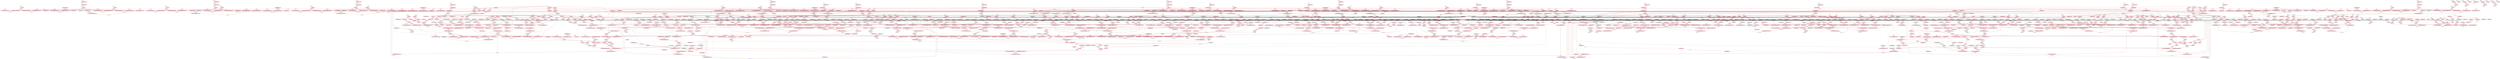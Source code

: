 digraph C {
 "?1000 = {}/{}" [fontcolor=black];
 "?1001 = --/{}" [fontcolor=black];
 "?1002 = {}/{}" [fontcolor=black];
 "?1003 = {NE}/{}" [fontcolor=black];
 "?1004 = {NE}/{}" [fontcolor=black];
 "?1005 = {}/{}" [fontcolor=black];
 "?1006 = {}/{}" [fontcolor=black];
 "?1007 = {}/{}" [fontcolor=black];
 "?1008 = {}/{}" [fontcolor=black];
 "?1009 = {}/{}" [fontcolor=black];
 "?1010 = {}/{CRASH_d}" [fontcolor=black];
 "?1011 = {E,NE}/{}" [fontcolor=black];
 "?1012 = {}/{}" [fontcolor=black];
 "?1013 = {}/{}" [fontcolor=black];
 "?1014 = {NE}/{}" [fontcolor=black];
 "?1015 = {E,NE}/{}" [fontcolor=black];
 "?1016 = {}/{}" [fontcolor=black];
 "?1017 = {NE}/{}" [fontcolor=black];
 "?1018 = {}/{}" [fontcolor=black];
 "?1019 = --/{}" [fontcolor=black];
 "?1020 = {}/{}" [fontcolor=black];
 "?1021 = {NE}/{}" [fontcolor=black];
 "?1022 = {}/{}" [fontcolor=black];
 "?1023 = {}/{}" [fontcolor=black];
 "?1024 = {E}/{}" [fontcolor=black];
 "?1025 = {E,NE}/{}" [fontcolor=black];
 "?1026 = {}/{}" [fontcolor=black];
 "?1027 = {E}/{}" [fontcolor=black];
 "?1028 = {}/{}" [fontcolor=black];
 "?1029 = {NE}/{}" [fontcolor=black];
 "?1030 = {}/{}" [fontcolor=black];
 "?1031 = {}/{}" [fontcolor=black];
 "?1032 = {E}/{}" [fontcolor=black];
 "?1033 = {}/{}" [fontcolor=black];
 "?1034 = {NE}/{}" [fontcolor=black];
 "?1035 = {NE}/{}" [fontcolor=black];
 "?1036 = {E,NE}/{}" [fontcolor=black];
 "?1037 = {}/{}" [fontcolor=black];
 "?1038 = {}/{}" [fontcolor=black];
 "?1039 = {}/{}" [fontcolor=black];
 "?1040 = {}/{}" [fontcolor=black];
 "?1041 = {}/{}" [fontcolor=black];
 "?1042 = {}/{}" [fontcolor=black];
 "?1043 = {False,True}/{}" [fontcolor=black];
 "?1044 = {}/{}" [fontcolor=black];
 "?1045 = {}/{}" [fontcolor=black];
 "?1046 = {NE}/{}" [fontcolor=black];
 "?1047 = {}/{}" [fontcolor=black];
 "?1048 = {NE}/{}" [fontcolor=black];
 "?1049 = {NE}/{}" [fontcolor=black];
 "?1050 = {}/{}" [fontcolor=black];
 "?1051 = {E}/{}" [fontcolor=black];
 "?1052 = {}/{}" [fontcolor=black];
 "?1053 = {NE}/{}" [fontcolor=black];
 "?1054 = {}/{}" [fontcolor=black];
 "?1055 = {}/{}" [fontcolor=black];
 "?1056 = {NE}/{}" [fontcolor=black];
 "?1057 = {}/{}" [fontcolor=black];
 "?1058 = {NE}/{}" [fontcolor=black];
 "?1059 = {NE}/{}" [fontcolor=black];
 "?1060 = {}/{}" [fontcolor=black];
 "?1061 = {NE}/{}" [fontcolor=black];
 "?1062 = {NE}/{}" [fontcolor=black];
 "?1063 = --/{}" [fontcolor=black];
 "?1064 = --/{}" [fontcolor=black];
 "?1065 = --/{}" [fontcolor=black];
 "?1066 = --/{}" [fontcolor=black];
 "?1067 = --/{}" [fontcolor=black];
 "?1068 = --/{}" [fontcolor=black];
 "?1069 = {}/{}" [fontcolor=black];
 "?1070 = {}/{}" [fontcolor=black];
 "?1071 = {E,NE}/{}" [fontcolor=black];
 "?1072 = {}/{}" [fontcolor=black];
 "?1073 = {}/{}" [fontcolor=black];
 "?1074 = {}/{}" [fontcolor=black];
 "?1075 = {}/{}" [fontcolor=black];
 "?1076 = {}/{}" [fontcolor=black];
 "?1077 = {}/{}" [fontcolor=black];
 "?1078 = {False,True}/{}" [fontcolor=black];
 "?1079 = {}/{}" [fontcolor=black];
 "?1080 = {NE}/{}" [fontcolor=black];
 "?1081 = {NE}/{}" [fontcolor=black];
 "?1082 = {}/{}" [fontcolor=black];
 "?1083 = {NE}/{}" [fontcolor=black];
 "?1084 = {NE}/{}" [fontcolor=black];
 "?1085 = --/{}" [fontcolor=black];
 "?1086 = {}/{}" [fontcolor=black];
 "?1087 = {}/{}" [fontcolor=black];
 "?1088 = --/{}" [fontcolor=black];
 "?1089 = {}/{}" [fontcolor=black];
 "?1090 = {}/{}" [fontcolor=black];
 "?1091 = {}/{}" [fontcolor=black];
 "?1092 = {}/{}" [fontcolor=black];
 "?1093 = {}/{}" [fontcolor=black];
 "?1094 = {}/{}" [fontcolor=black];
 "?1095 = {}/{}" [fontcolor=black];
 "?1096 = {}/{}" [fontcolor=black];
 "?1097 = {}/{CRASH_d}" [fontcolor=black];
 "?1098 = {E,NE}/{}" [fontcolor=black];
 "?1099 = {}/{}" [fontcolor=black];
 "?1100 = {}/{}" [fontcolor=black];
 "?1101 = {}/{}" [fontcolor=black];
 "?1102 = {}/{}" [fontcolor=black];
 "?1103 = {}/{}" [fontcolor=black];
 "?1104 = {}/{}" [fontcolor=black];
 "?1105 = {}/{}" [fontcolor=black];
 "?1106 = --/{}" [fontcolor=black];
 "?1107 = --/{}" [fontcolor=black];
 "?1108 = {}/{}" [fontcolor=black];
 "?1109 = {NE}/{}" [fontcolor=black];
 "?1110 = {}/{}" [fontcolor=black];
 "?1111 = {}/{}" [fontcolor=black];
 "?1112 = {}/{}" [fontcolor=black];
 "?1113 = --/{}" [fontcolor=black];
 "?1114 = {}/{}" [fontcolor=black];
 "?1115 = {NE}/{}" [fontcolor=black];
 "?1116 = --/{}" [fontcolor=black];
 "?1117 = {}/{}" [fontcolor=black];
 "?1118 = {NE}/{}" [fontcolor=black];
 "?1121 = --/{}" [fontcolor=black];
 "?1122 = {}/{}" [fontcolor=black];
 "?1123 = {NE}/{}" [fontcolor=black];
 "?1127 = {}/{}" [fontcolor=black];
 "?1128 = --/{}" [fontcolor=black];
 "?1129 = {}/{}" [fontcolor=black];
 "?1130 = {NE}/{}" [fontcolor=black];
 "?1131 = {NE}/{}" [fontcolor=black];
 "?1132 = {}/{}" [fontcolor=black];
 "?1133 = {}/{}" [fontcolor=black];
 "?1134 = {}/{}" [fontcolor=black];
 "?1135 = {}/{}" [fontcolor=black];
 "?1136 = {}/{}" [fontcolor=black];
 "?1137 = {}/{CRASH_d}" [fontcolor=black];
 "?1138 = {E,NE}/{}" [fontcolor=black];
 "?1139 = {}/{}" [fontcolor=black];
 "?1140 = {}/{}" [fontcolor=black];
 "?1141 = {NE}/{}" [fontcolor=black];
 "?1142 = {E,NE}/{}" [fontcolor=black];
 "?1143 = {}/{}" [fontcolor=black];
 "?1144 = {NE}/{}" [fontcolor=black];
 "?1145 = {}/{}" [fontcolor=black];
 "?1146 = --/{}" [fontcolor=black];
 "?1147 = {}/{}" [fontcolor=black];
 "?1148 = {NE}/{}" [fontcolor=black];
 "?1149 = {}/{}" [fontcolor=black];
 "?1150 = {}/{}" [fontcolor=black];
 "?1151 = {E}/{}" [fontcolor=black];
 "?1152 = {E,NE}/{}" [fontcolor=black];
 "?1153 = {}/{}" [fontcolor=black];
 "?1154 = {E}/{}" [fontcolor=black];
 "?1155 = {}/{}" [fontcolor=black];
 "?1156 = {NE}/{}" [fontcolor=black];
 "?1157 = {}/{}" [fontcolor=black];
 "?1158 = {}/{}" [fontcolor=black];
 "?1159 = {E}/{}" [fontcolor=black];
 "?1160 = {}/{}" [fontcolor=black];
 "?1161 = {NE}/{}" [fontcolor=black];
 "?1162 = {NE}/{}" [fontcolor=black];
 "?1163 = {E,NE}/{}" [fontcolor=black];
 "?1164 = {}/{}" [fontcolor=black];
 "?1165 = {}/{}" [fontcolor=black];
 "?1166 = {}/{}" [fontcolor=black];
 "?1167 = {}/{}" [fontcolor=black];
 "?1168 = {}/{}" [fontcolor=black];
 "?1169 = {}/{}" [fontcolor=black];
 "?1170 = {False,True}/{}" [fontcolor=black];
 "?1171 = {}/{}" [fontcolor=black];
 "?1172 = {}/{}" [fontcolor=black];
 "?1173 = {NE}/{}" [fontcolor=black];
 "?1174 = {}/{}" [fontcolor=black];
 "?1175 = {NE}/{}" [fontcolor=black];
 "?1176 = {NE}/{}" [fontcolor=black];
 "?1177 = {}/{}" [fontcolor=black];
 "?1178 = {E}/{}" [fontcolor=black];
 "?1179 = {}/{}" [fontcolor=black];
 "?1180 = {NE}/{}" [fontcolor=black];
 "?1181 = {}/{}" [fontcolor=black];
 "?1182 = {}/{}" [fontcolor=black];
 "?1183 = {NE}/{}" [fontcolor=black];
 "?1184 = {}/{}" [fontcolor=black];
 "?1185 = {NE}/{}" [fontcolor=black];
 "?1186 = {NE}/{}" [fontcolor=black];
 "?1187 = {}/{}" [fontcolor=black];
 "?1188 = {NE}/{}" [fontcolor=black];
 "?1189 = {NE}/{}" [fontcolor=black];
 "?1190 = --/{}" [fontcolor=black];
 "?1191 = --/{}" [fontcolor=black];
 "?1192 = --/{}" [fontcolor=black];
 "?1193 = --/{}" [fontcolor=black];
 "?1194 = --/{}" [fontcolor=black];
 "?1195 = --/{}" [fontcolor=black];
 "?1196 = {}/{}" [fontcolor=black];
 "?1197 = {}/{}" [fontcolor=black];
 "?1198 = {E,NE}/{}" [fontcolor=black];
 "?1199 = {}/{}" [fontcolor=black];
 "?1200 = {}/{}" [fontcolor=black];
 "?1201 = {}/{}" [fontcolor=black];
 "?1202 = {}/{}" [fontcolor=black];
 "?1203 = {}/{}" [fontcolor=black];
 "?1204 = {}/{}" [fontcolor=black];
 "?1205 = {False,True}/{}" [fontcolor=black];
 "?1206 = {}/{}" [fontcolor=black];
 "?1207 = {NE}/{}" [fontcolor=black];
 "?1208 = {NE}/{}" [fontcolor=black];
 "?1209 = {}/{}" [fontcolor=black];
 "?1210 = {NE}/{}" [fontcolor=black];
 "?1211 = {NE}/{}" [fontcolor=black];
 "?1212 = --/{}" [fontcolor=black];
 "?1213 = {}/{}" [fontcolor=black];
 "?1214 = {}/{}" [fontcolor=black];
 "?1215 = --/{}" [fontcolor=black];
 "?1216 = {}/{}" [fontcolor=black];
 "?1217 = {}/{}" [fontcolor=black];
 "?1218 = {}/{}" [fontcolor=black];
 "?1219 = {}/{}" [fontcolor=black];
 "?1220 = {}/{}" [fontcolor=black];
 "?1221 = {}/{}" [fontcolor=black];
 "?1222 = {}/{}" [fontcolor=black];
 "?1223 = {}/{}" [fontcolor=black];
 "?1224 = {}/{CRASH_d}" [fontcolor=black];
 "?1225 = {E,NE}/{}" [fontcolor=black];
 "?1226 = {}/{}" [fontcolor=black];
 "?1227 = {}/{}" [fontcolor=black];
 "?1228 = {}/{}" [fontcolor=black];
 "?1229 = {}/{}" [fontcolor=black];
 "?1230 = {}/{}" [fontcolor=black];
 "?1231 = {}/{}" [fontcolor=black];
 "?1232 = {}/{}" [fontcolor=black];
 "?1233 = --/{}" [fontcolor=black];
 "?1234 = --/{}" [fontcolor=black];
 "?1235 = {}/{}" [fontcolor=black];
 "?1236 = {NE}/{}" [fontcolor=black];
 "?1237 = {}/{}" [fontcolor=black];
 "?1238 = {}/{}" [fontcolor=black];
 "?1239 = {}/{}" [fontcolor=black];
 "?1240 = --/{}" [fontcolor=black];
 "?1241 = {}/{}" [fontcolor=black];
 "?1242 = {NE}/{}" [fontcolor=black];
 "?1243 = --/{}" [fontcolor=black];
 "?1244 = {}/{}" [fontcolor=black];
 "?1245 = {NE}/{}" [fontcolor=black];
 "?1246 = --/{}" [fontcolor=black];
 "?1247 = {}/{}" [fontcolor=black];
 "?1248 = {NE}/{}" [fontcolor=black];
 "?1251 = --/{}" [fontcolor=black];
 "?1252 = {}/{}" [fontcolor=red];
 "?1253 = {}/{}" [fontcolor=red];
 "?1254 = {}/{}" [fontcolor=black];
 "?1255 = {}/{}" [fontcolor=black];
 "?1256 = {E}/{}" [fontcolor=black];
 "?1257 = {E,NE}/{}" [fontcolor=black];
 "?1258 = {}/{}" [fontcolor=black];
 "?1259 = {E}/{}" [fontcolor=black];
 "?1260 = {}/{}" [fontcolor=black];
 "?1261 = {NE}/{}" [fontcolor=black];
 "?1262 = {}/{}" [fontcolor=black];
 "?1263 = {}/{}" [fontcolor=black];
 "?1264 = {E}/{}" [fontcolor=black];
 "?1265 = {}/{}" [fontcolor=black];
 "?1266 = {NE}/{}" [fontcolor=black];
 "?1267 = {NE}/{}" [fontcolor=black];
 "?1268 = {E,NE}/{}" [fontcolor=black];
 "?1269 = {}/{}" [fontcolor=black];
 "?1270 = {NE}/{}" [fontcolor=black];
 "?1271 = {E,NE}/{}" [fontcolor=black];
 "?1272 = {}/{}" [fontcolor=black];
 "?1273 = {NE}/{}" [fontcolor=black];
 "?1274 = {}/{}" [fontcolor=black];
 "?1275 = {False,True}/{}" [fontcolor=black];
 "?1276 = {}/{}" [fontcolor=black];
 "?1277 = {}/{}" [fontcolor=black];
 "?1278 = {NE}/{}" [fontcolor=black];
 "?1279 = {}/{}" [fontcolor=black];
 "?1280 = {NE}/{}" [fontcolor=black];
 "?1281 = {NE}/{}" [fontcolor=black];
 "?1282 = {}/{}" [fontcolor=black];
 "?1283 = {E}/{}" [fontcolor=black];
 "?1284 = {}/{}" [fontcolor=black];
 "?1285 = {NE}/{}" [fontcolor=black];
 "?1286 = {}/{}" [fontcolor=black];
 "?1287 = {NE}/{}" [fontcolor=black];
 "?1288 = {NE}/{}" [fontcolor=black];
 "?1289 = {}/{}" [fontcolor=black];
 "?1290 = {NE}/{}" [fontcolor=black];
 "?1291 = {NE}/{}" [fontcolor=black];
 "?1292 = {}/{}" [fontcolor=black];
 "?1293 = {NE}/{}" [fontcolor=black];
 "?1294 = {NE}/{}" [fontcolor=black];
 "?1295 = --/{}" [fontcolor=black];
 "?1296 = --/{}" [fontcolor=black];
 "?1297 = --/{}" [fontcolor=black];
 "?1298 = {}/{}" [fontcolor=black];
 "?1299 = {}/{}" [fontcolor=black];
 "?1300 = {}/{}" [fontcolor=black];
 "?1301 = {}/{}" [fontcolor=black];
 "?1302 = {E}/{}" [fontcolor=black];
 "?1303 = {E,NE}/{}" [fontcolor=black];
 "?1304 = {}/{}" [fontcolor=black];
 "?1305 = {E}/{}" [fontcolor=black];
 "?1306 = {}/{}" [fontcolor=black];
 "?1307 = {NE}/{}" [fontcolor=black];
 "?1308 = {}/{}" [fontcolor=black];
 "?1309 = {}/{}" [fontcolor=black];
 "?1310 = {E}/{}" [fontcolor=black];
 "?1311 = {}/{}" [fontcolor=black];
 "?1312 = {NE}/{}" [fontcolor=black];
 "?1313 = {NE}/{}" [fontcolor=black];
 "?1314 = {E,NE}/{}" [fontcolor=black];
 "?1315 = {}/{}" [fontcolor=black];
 "?1316 = {}/{}" [fontcolor=black];
 "?1317 = {}/{}" [fontcolor=black];
 "?1318 = {}/{}" [fontcolor=black];
 "?1319 = {}/{}" [fontcolor=black];
 "?1320 = {}/{}" [fontcolor=black];
 "?1321 = {False,True}/{}" [fontcolor=black];
 "?1322 = {}/{}" [fontcolor=black];
 "?1323 = {}/{}" [fontcolor=black];
 "?1324 = {NE}/{}" [fontcolor=black];
 "?1325 = {}/{}" [fontcolor=black];
 "?1326 = {NE}/{}" [fontcolor=black];
 "?1327 = {NE}/{}" [fontcolor=black];
 "?1328 = {}/{}" [fontcolor=black];
 "?1329 = {E}/{}" [fontcolor=black];
 "?1330 = {}/{}" [fontcolor=black];
 "?1331 = {NE}/{}" [fontcolor=black];
 "?1332 = {}/{}" [fontcolor=black];
 "?1333 = {}/{}" [fontcolor=black];
 "?1334 = {NE}/{}" [fontcolor=black];
 "?1335 = {}/{}" [fontcolor=black];
 "?1336 = {NE}/{}" [fontcolor=black];
 "?1337 = {NE}/{}" [fontcolor=black];
 "?1338 = {}/{}" [fontcolor=black];
 "?1339 = {NE}/{}" [fontcolor=black];
 "?1340 = {NE}/{}" [fontcolor=black];
 "?1341 = --/{}" [fontcolor=black];
 "?1342 = --/{}" [fontcolor=black];
 "?1343 = --/{}" [fontcolor=black];
 "?1344 = {}/{}" [fontcolor=black];
 "?1345 = {}/{}" [fontcolor=black];
 "?1346 = {}/{}" [fontcolor=black];
 "?1347 = {}/{}" [fontcolor=black];
 "?1348 = {E}/{}" [fontcolor=black];
 "?1349 = {E,NE}/{}" [fontcolor=black];
 "?1350 = {}/{}" [fontcolor=black];
 "?1351 = {E}/{}" [fontcolor=black];
 "?1352 = {}/{}" [fontcolor=black];
 "?1353 = {NE}/{}" [fontcolor=black];
 "?1354 = {}/{}" [fontcolor=black];
 "?1355 = {}/{}" [fontcolor=black];
 "?1356 = {E}/{}" [fontcolor=black];
 "?1357 = {}/{}" [fontcolor=black];
 "?1358 = {NE}/{}" [fontcolor=black];
 "?1359 = {NE}/{}" [fontcolor=black];
 "?1360 = {E,NE}/{}" [fontcolor=black];
 "?1361 = {}/{}" [fontcolor=black];
 "?1362 = {}/{}" [fontcolor=black];
 "?1363 = {}/{}" [fontcolor=black];
 "?1364 = {}/{}" [fontcolor=black];
 "?1365 = {}/{}" [fontcolor=black];
 "?1366 = {}/{}" [fontcolor=black];
 "?1367 = {False,True}/{}" [fontcolor=black];
 "?1368 = {}/{}" [fontcolor=black];
 "?1369 = {}/{}" [fontcolor=black];
 "?1370 = {NE}/{}" [fontcolor=black];
 "?1371 = {}/{}" [fontcolor=black];
 "?1372 = {NE}/{}" [fontcolor=black];
 "?1373 = {NE}/{}" [fontcolor=black];
 "?1374 = {}/{}" [fontcolor=black];
 "?1375 = {E}/{}" [fontcolor=black];
 "?1376 = {}/{}" [fontcolor=black];
 "?1377 = {NE}/{}" [fontcolor=black];
 "?1378 = {}/{}" [fontcolor=black];
 "?1379 = {}/{}" [fontcolor=black];
 "?1380 = {NE}/{}" [fontcolor=black];
 "?1381 = {}/{}" [fontcolor=black];
 "?1382 = {NE}/{}" [fontcolor=black];
 "?1383 = {NE}/{}" [fontcolor=black];
 "?1384 = {}/{}" [fontcolor=black];
 "?1385 = {NE}/{}" [fontcolor=black];
 "?1386 = {NE}/{}" [fontcolor=black];
 "?1387 = --/{}" [fontcolor=black];
 "?1388 = --/{}" [fontcolor=black];
 "?1389 = --/{}" [fontcolor=black];
 "?1390 = --/{}" [fontcolor=black];
 "?1391 = --/{}" [fontcolor=black];
 "?1392 = --/{}" [fontcolor=black];
 "?1393 = {}/{}" [fontcolor=black];
 "?1394 = {}/{}" [fontcolor=black];
 "?1395 = {E,NE}/{}" [fontcolor=black];
 "?1396 = {}/{}" [fontcolor=black];
 "?1397 = {}/{}" [fontcolor=black];
 "?1398 = {}/{}" [fontcolor=black];
 "?1399 = {}/{}" [fontcolor=black];
 "?1400 = {}/{}" [fontcolor=black];
 "?1401 = {}/{}" [fontcolor=black];
 "?1402 = {False,True}/{}" [fontcolor=black];
 "?1403 = {}/{}" [fontcolor=black];
 "?1404 = {NE}/{}" [fontcolor=black];
 "?1405 = {NE}/{}" [fontcolor=black];
 "?1406 = {}/{}" [fontcolor=black];
 "?1407 = {}/{}" [fontcolor=black];
 "?1408 = {}/{}" [fontcolor=black];
 "?1409 = {}/{}" [fontcolor=black];
 "?1410 = {}/{}" [fontcolor=black];
 "?1411 = {E,NE}/{}" [fontcolor=black];
 "?1412 = {}/{}" [fontcolor=black];
 "?1413 = {}/{}" [fontcolor=black];
 "?1414 = {}/{}" [fontcolor=black];
 "?1415 = {}/{}" [fontcolor=black];
 "?1416 = {}/{}" [fontcolor=black];
 "?1417 = {}/{}" [fontcolor=black];
 "?1418 = {}/{}" [fontcolor=black];
 "?1419 = {}/{}" [fontcolor=black];
 "?1420 = {}/{CRASH_d}" [fontcolor=black];
 "?1421 = {E,NE}/{}" [fontcolor=black];
 "?1422 = {}/{}" [fontcolor=black];
 "?1423 = {}/{}" [fontcolor=black];
 "?1424 = {}/{}" [fontcolor=black];
 "?1425 = {}/{}" [fontcolor=black];
 "?1426 = {}/{}" [fontcolor=black];
 "?1427 = {}/{}" [fontcolor=black];
 "?1428 = {}/{}" [fontcolor=black];
 "?1429 = --/{}" [fontcolor=black];
 "?1430 = --/{}" [fontcolor=black];
 "?1431 = {}/{}" [fontcolor=black];
 "?1432 = {NE}/{}" [fontcolor=black];
 "?1433 = {}/{}" [fontcolor=black];
 "?1434 = {}/{}" [fontcolor=black];
 "?1435 = {}/{}" [fontcolor=black];
 "?1436 = --/{}" [fontcolor=black];
 "?1437 = {}/{}" [fontcolor=black];
 "?1438 = {NE}/{}" [fontcolor=black];
 "?1439 = --/{}" [fontcolor=black];
 "?1440 = --/{}" [fontcolor=black];
 "?1441 = --/{}" [fontcolor=black];
 "?1442 = {False,True}/{}" [fontcolor=black];
 "?1443 = {}/{}" [fontcolor=black];
 "?1444 = {NE}/{}" [fontcolor=black];
 "?1445 = {NE}/{}" [fontcolor=black];
 "?1446 = {}/{}" [fontcolor=black];
 "?1447 = {}/{}" [fontcolor=black];
 "?1448 = {}/{}" [fontcolor=black];
 "?1449 = {}/{}" [fontcolor=black];
 "?1450 = {}/{}" [fontcolor=black];
 "?1451 = {E,NE}/{}" [fontcolor=black];
 "?1452 = {}/{}" [fontcolor=black];
 "?1453 = {NE}/{}" [fontcolor=black];
 "?1454 = {NE}/{}" [fontcolor=black];
 "?1455 = {}/{}" [fontcolor=black];
 "?1456 = {}/{}" [fontcolor=black];
 "?1457 = {}/{}" [fontcolor=black];
 "?1458 = {}/{}" [fontcolor=black];
 "?1459 = {}/{}" [fontcolor=black];
 "?1460 = {}/{CRASH_d}" [fontcolor=black];
 "?1461 = {E,NE}/{}" [fontcolor=black];
 "?1462 = {}/{}" [fontcolor=black];
 "?1463 = {}/{}" [fontcolor=black];
 "?1464 = {NE}/{}" [fontcolor=black];
 "?1465 = {E,NE}/{}" [fontcolor=black];
 "?1466 = {}/{}" [fontcolor=black];
 "?1467 = {NE}/{}" [fontcolor=black];
 "?1468 = {}/{}" [fontcolor=black];
 "?1469 = --/{}" [fontcolor=black];
 "?1470 = {}/{}" [fontcolor=black];
 "?1471 = {NE}/{}" [fontcolor=black];
 "?1472 = {}/{}" [fontcolor=black];
 "?1473 = {}/{}" [fontcolor=black];
 "?1474 = {E}/{}" [fontcolor=black];
 "?1475 = {E,NE}/{}" [fontcolor=black];
 "?1476 = {}/{}" [fontcolor=black];
 "?1477 = {E}/{}" [fontcolor=black];
 "?1478 = {}/{}" [fontcolor=black];
 "?1479 = {NE}/{}" [fontcolor=black];
 "?1480 = {}/{}" [fontcolor=black];
 "?1481 = {}/{}" [fontcolor=black];
 "?1482 = {E}/{}" [fontcolor=black];
 "?1483 = {}/{}" [fontcolor=black];
 "?1484 = {NE}/{}" [fontcolor=black];
 "?1485 = {NE}/{}" [fontcolor=black];
 "?1486 = {E,NE}/{}" [fontcolor=black];
 "?1487 = {}/{}" [fontcolor=black];
 "?1488 = {}/{}" [fontcolor=black];
 "?1489 = {}/{}" [fontcolor=black];
 "?1490 = {}/{}" [fontcolor=black];
 "?1491 = {}/{}" [fontcolor=black];
 "?1492 = {}/{}" [fontcolor=black];
 "?1493 = {False,True}/{}" [fontcolor=black];
 "?1494 = {}/{}" [fontcolor=black];
 "?1495 = {}/{}" [fontcolor=black];
 "?1496 = {NE}/{}" [fontcolor=black];
 "?1497 = {}/{}" [fontcolor=black];
 "?1498 = {NE}/{}" [fontcolor=black];
 "?1499 = {NE}/{}" [fontcolor=black];
 "?1500 = {}/{}" [fontcolor=black];
 "?1501 = {E}/{}" [fontcolor=black];
 "?1502 = {}/{}" [fontcolor=black];
 "?1503 = {NE}/{}" [fontcolor=black];
 "?1504 = {}/{}" [fontcolor=black];
 "?1505 = {}/{}" [fontcolor=black];
 "?1506 = {NE}/{}" [fontcolor=black];
 "?1507 = {}/{}" [fontcolor=black];
 "?1508 = {NE}/{}" [fontcolor=black];
 "?1509 = {NE}/{}" [fontcolor=black];
 "?1510 = {}/{}" [fontcolor=black];
 "?1511 = {NE}/{}" [fontcolor=black];
 "?1512 = {NE}/{}" [fontcolor=black];
 "?1513 = --/{}" [fontcolor=black];
 "?1514 = --/{}" [fontcolor=black];
 "?1515 = --/{}" [fontcolor=black];
 "?1516 = --/{}" [fontcolor=black];
 "?1517 = --/{}" [fontcolor=black];
 "?1518 = --/{}" [fontcolor=black];
 "?1519 = {}/{}" [fontcolor=black];
 "?1520 = {}/{}" [fontcolor=black];
 "?1521 = {E,NE}/{}" [fontcolor=black];
 "?1522 = {}/{}" [fontcolor=black];
 "?1523 = {}/{}" [fontcolor=black];
 "?1524 = {}/{}" [fontcolor=black];
 "?1525 = {}/{}" [fontcolor=black];
 "?1526 = {}/{}" [fontcolor=black];
 "?1527 = {}/{}" [fontcolor=black];
 "?1528 = {False,True}/{}" [fontcolor=black];
 "?1529 = {}/{}" [fontcolor=black];
 "?1530 = {NE}/{}" [fontcolor=black];
 "?1531 = {NE}/{}" [fontcolor=black];
 "?1532 = {}/{}" [fontcolor=black];
 "?1533 = {NE}/{}" [fontcolor=black];
 "?1534 = {NE}/{}" [fontcolor=black];
 "?1535 = --/{}" [fontcolor=black];
 "?1536 = {}/{}" [fontcolor=black];
 "?1537 = {}/{}" [fontcolor=black];
 "?1538 = --/{}" [fontcolor=black];
 "?1539 = {}/{}" [fontcolor=black];
 "?1540 = {}/{}" [fontcolor=black];
 "?1541 = {}/{}" [fontcolor=black];
 "?1542 = {}/{}" [fontcolor=black];
 "?1543 = {}/{}" [fontcolor=black];
 "?1544 = {}/{}" [fontcolor=black];
 "?1545 = {}/{}" [fontcolor=black];
 "?1546 = {}/{}" [fontcolor=black];
 "?1547 = {}/{CRASH_d}" [fontcolor=black];
 "?1548 = {E,NE}/{}" [fontcolor=black];
 "?1549 = {}/{}" [fontcolor=black];
 "?1550 = {}/{}" [fontcolor=black];
 "?1551 = {}/{}" [fontcolor=black];
 "?1552 = {}/{}" [fontcolor=black];
 "?1553 = {}/{}" [fontcolor=black];
 "?1554 = {}/{}" [fontcolor=black];
 "?1555 = {}/{}" [fontcolor=black];
 "?1556 = --/{}" [fontcolor=black];
 "?1557 = --/{}" [fontcolor=black];
 "?1558 = {}/{}" [fontcolor=black];
 "?1559 = {NE}/{}" [fontcolor=black];
 "?1560 = {}/{}" [fontcolor=black];
 "?1561 = {}/{}" [fontcolor=black];
 "?1562 = {}/{}" [fontcolor=black];
 "?1563 = --/{}" [fontcolor=black];
 "?1564 = {}/{}" [fontcolor=black];
 "?1565 = {NE}/{}" [fontcolor=black];
 "?1566 = --/{}" [fontcolor=black];
 "?1567 = {}/{}" [fontcolor=black];
 "?1568 = {NE}/{}" [fontcolor=black];
 "?1569 = --/{}" [fontcolor=black];
 "?1570 = --/{}" [fontcolor=black];
 "?1571 = --/{}" [fontcolor=black];
 "?1572 = {False,True}/{}" [fontcolor=black];
 "?1573 = {}/{}" [fontcolor=black];
 "?1574 = {NE}/{}" [fontcolor=black];
 "?1575 = {NE}/{}" [fontcolor=black];
 "?1576 = {}/{}" [fontcolor=blue];
 "?1577 = {}/{}" [fontcolor=blue];
 "?1578 = {}/{}" [fontcolor=blue];
 "?1579 = --/{}" [fontcolor=blue];
 "?1580 = {}/{}" [fontcolor=black];
 "?1581 = {}/{}" [fontcolor=black];
 "?1582 = --/{}" [fontcolor=black];
 "?1583 = {}/{}" [fontcolor=black];
 "?1584 = {NE}/{}" [fontcolor=black];
 "?1585 = {NE}/{}" [fontcolor=black];
 "?1586 = {}/{}" [fontcolor=black];
 "?1587 = {}/{}" [fontcolor=black];
 "?1588 = {}/{}" [fontcolor=black];
 "?1589 = {}/{}" [fontcolor=black];
 "?1590 = {}/{}" [fontcolor=black];
 "?1591 = {}/{CRASH_d}" [fontcolor=black];
 "?1592 = {E,NE}/{}" [fontcolor=black];
 "?1593 = {}/{}" [fontcolor=black];
 "?1594 = {}/{}" [fontcolor=black];
 "?1595 = {NE}/{}" [fontcolor=black];
 "?1596 = {E,NE}/{}" [fontcolor=black];
 "?1597 = {}/{}" [fontcolor=black];
 "?1598 = {NE}/{}" [fontcolor=black];
 "?1599 = {}/{}" [fontcolor=black];
 "?1600 = --/{}" [fontcolor=black];
 "?1601 = {}/{}" [fontcolor=black];
 "?1602 = {NE}/{}" [fontcolor=black];
 "?1603 = {}/{}" [fontcolor=black];
 "?1604 = {}/{}" [fontcolor=black];
 "?1605 = {E}/{}" [fontcolor=black];
 "?1606 = {E,NE}/{}" [fontcolor=black];
 "?1607 = {}/{}" [fontcolor=black];
 "?1608 = {E}/{}" [fontcolor=black];
 "?1609 = {}/{}" [fontcolor=black];
 "?1610 = {NE}/{}" [fontcolor=black];
 "?1611 = {}/{}" [fontcolor=black];
 "?1612 = {}/{}" [fontcolor=black];
 "?1613 = {E}/{}" [fontcolor=black];
 "?1614 = {}/{}" [fontcolor=black];
 "?1615 = {NE}/{}" [fontcolor=black];
 "?1616 = {NE}/{}" [fontcolor=black];
 "?1617 = {E,NE}/{}" [fontcolor=black];
 "?1618 = {}/{}" [fontcolor=black];
 "?1619 = {}/{}" [fontcolor=black];
 "?1620 = {}/{}" [fontcolor=black];
 "?1621 = {}/{}" [fontcolor=black];
 "?1622 = {}/{}" [fontcolor=black];
 "?1623 = {}/{}" [fontcolor=black];
 "?1624 = {False,True}/{}" [fontcolor=black];
 "?1625 = {}/{}" [fontcolor=black];
 "?1626 = {}/{}" [fontcolor=black];
 "?1627 = {NE}/{}" [fontcolor=black];
 "?1628 = {}/{}" [fontcolor=black];
 "?1629 = {NE}/{}" [fontcolor=black];
 "?1630 = {NE}/{}" [fontcolor=black];
 "?1631 = {}/{}" [fontcolor=black];
 "?1632 = {E}/{}" [fontcolor=black];
 "?1633 = {}/{}" [fontcolor=black];
 "?1634 = {NE}/{}" [fontcolor=black];
 "?1635 = {}/{}" [fontcolor=black];
 "?1636 = {}/{}" [fontcolor=black];
 "?1637 = {NE}/{}" [fontcolor=black];
 "?1638 = {}/{}" [fontcolor=black];
 "?1639 = {NE}/{}" [fontcolor=black];
 "?1640 = {NE}/{}" [fontcolor=black];
 "?1641 = {}/{}" [fontcolor=black];
 "?1642 = {NE}/{}" [fontcolor=black];
 "?1643 = {NE}/{}" [fontcolor=black];
 "?1644 = --/{}" [fontcolor=black];
 "?1645 = --/{}" [fontcolor=black];
 "?1646 = --/{}" [fontcolor=black];
 "?1647 = {}/{}" [fontcolor=black];
 "?1648 = {}/{}" [fontcolor=black];
 "?1649 = {}/{}" [fontcolor=black];
 "?1650 = {}/{}" [fontcolor=black];
 "?1651 = {E}/{}" [fontcolor=black];
 "?1652 = {E,NE}/{}" [fontcolor=black];
 "?1653 = {}/{}" [fontcolor=black];
 "?1654 = {E}/{}" [fontcolor=black];
 "?1655 = {}/{}" [fontcolor=black];
 "?1656 = {NE}/{}" [fontcolor=black];
 "?1657 = {}/{}" [fontcolor=black];
 "?1658 = {}/{}" [fontcolor=black];
 "?1659 = {E}/{}" [fontcolor=black];
 "?1660 = {}/{}" [fontcolor=black];
 "?1661 = {NE}/{}" [fontcolor=black];
 "?1662 = {NE}/{}" [fontcolor=black];
 "?1663 = {E,NE}/{}" [fontcolor=black];
 "?1664 = {}/{}" [fontcolor=black];
 "?1665 = {}/{}" [fontcolor=black];
 "?1666 = {}/{}" [fontcolor=black];
 "?1667 = {}/{}" [fontcolor=black];
 "?1668 = {}/{}" [fontcolor=black];
 "?1669 = {}/{}" [fontcolor=black];
 "?1670 = {False,True}/{}" [fontcolor=black];
 "?1671 = {}/{}" [fontcolor=black];
 "?1672 = {}/{}" [fontcolor=black];
 "?1673 = {NE}/{}" [fontcolor=black];
 "?1674 = {}/{}" [fontcolor=black];
 "?1675 = {NE}/{}" [fontcolor=black];
 "?1676 = {NE}/{}" [fontcolor=black];
 "?1677 = {}/{}" [fontcolor=black];
 "?1678 = {E}/{}" [fontcolor=black];
 "?1679 = {}/{}" [fontcolor=black];
 "?1680 = {NE}/{}" [fontcolor=black];
 "?1681 = {}/{}" [fontcolor=black];
 "?1682 = {}/{}" [fontcolor=black];
 "?1683 = {NE}/{}" [fontcolor=black];
 "?1684 = {}/{}" [fontcolor=black];
 "?1685 = {NE}/{}" [fontcolor=black];
 "?1686 = {NE}/{}" [fontcolor=black];
 "?1687 = {}/{}" [fontcolor=black];
 "?1688 = {NE}/{}" [fontcolor=black];
 "?1689 = {NE}/{}" [fontcolor=black];
 "?1690 = --/{}" [fontcolor=black];
 "?1691 = --/{}" [fontcolor=black];
 "?1692 = --/{}" [fontcolor=black];
 "?1693 = --/{}" [fontcolor=black];
 "?1694 = --/{}" [fontcolor=black];
 "?1695 = --/{}" [fontcolor=black];
 "?1696 = {}/{}" [fontcolor=black];
 "?1697 = {}/{}" [fontcolor=black];
 "?1698 = {E,NE}/{}" [fontcolor=black];
 "?1699 = {}/{}" [fontcolor=black];
 "?1700 = {}/{}" [fontcolor=black];
 "?1701 = {}/{}" [fontcolor=black];
 "?1702 = {}/{}" [fontcolor=black];
 "?1703 = {}/{}" [fontcolor=black];
 "?1704 = {}/{}" [fontcolor=black];
 "?1705 = {False,True}/{}" [fontcolor=black];
 "?1706 = {}/{}" [fontcolor=black];
 "?1707 = {NE}/{}" [fontcolor=black];
 "?1708 = {NE}/{}" [fontcolor=black];
 "?1709 = {}/{}" [fontcolor=black];
 "?1710 = {}/{}" [fontcolor=black];
 "?1711 = {}/{}" [fontcolor=black];
 "?1712 = {}/{}" [fontcolor=black];
 "?1713 = {}/{}" [fontcolor=black];
 "?1714 = {E,NE}/{}" [fontcolor=black];
 "?1715 = {}/{}" [fontcolor=black];
 "?1716 = {}/{}" [fontcolor=black];
 "?1717 = {}/{}" [fontcolor=black];
 "?1718 = {}/{}" [fontcolor=black];
 "?1719 = {}/{}" [fontcolor=black];
 "?1720 = {}/{}" [fontcolor=black];
 "?1721 = {}/{}" [fontcolor=black];
 "?1722 = {}/{}" [fontcolor=black];
 "?1723 = {}/{CRASH_d}" [fontcolor=black];
 "?1724 = {E,NE}/{}" [fontcolor=black];
 "?1725 = {}/{}" [fontcolor=black];
 "?1726 = {}/{}" [fontcolor=black];
 "?1727 = {}/{}" [fontcolor=black];
 "?1728 = {}/{}" [fontcolor=black];
 "?1729 = {}/{}" [fontcolor=black];
 "?1730 = {}/{}" [fontcolor=black];
 "?1731 = {}/{}" [fontcolor=black];
 "?1732 = --/{}" [fontcolor=black];
 "?1733 = --/{}" [fontcolor=black];
 "?1734 = {}/{}" [fontcolor=black];
 "?1735 = {NE}/{}" [fontcolor=black];
 "?1736 = {}/{}" [fontcolor=black];
 "?1737 = {}/{}" [fontcolor=black];
 "?1738 = {}/{}" [fontcolor=black];
 "?1739 = --/{}" [fontcolor=black];
 "?1740 = {}/{}" [fontcolor=black];
 "?1741 = {NE}/{}" [fontcolor=black];
 "?1742 = --/{}" [fontcolor=black];
 "?1743 = --/{}" [fontcolor=black];
 "?1744 = --/{}" [fontcolor=black];
 "?1745 = {False,True}/{}" [fontcolor=black];
 "?1746 = {}/{}" [fontcolor=black];
 "?1747 = {NE}/{}" [fontcolor=black];
 "?1748 = {NE}/{}" [fontcolor=black];
 "?1749 = {}/{}" [fontcolor=black];
 "?1750 = {NE}/{}" [fontcolor=black];
 "?1751 = {NE}/{}" [fontcolor=black];
 "?1752 = --/{}" [fontcolor=black];
 "?1753 = {}/{}" [fontcolor=black];
 "?38 = {}/{}" [fontcolor=black];
 "?39 = {}/{}" [fontcolor=black];
 "?40 = --/{}" [fontcolor=black];
 "?41 = {}/{}" [fontcolor=black];
 "?42 = {}/{}" [fontcolor=black];
 "?43 = --/{}" [fontcolor=black];
 "?44 = {}/{}" [fontcolor=black];
 "?45 = {}/{}" [fontcolor=black];
 "?46 = {}/{}" [fontcolor=black];
 "?47 = {NE}/{}" [fontcolor=black];
 "?48 = {}/{}" [fontcolor=black];
 "?49 = {NE}/{}" [fontcolor=black];
 "?497 = {}/{}" [fontcolor=black];
 "?498 = {}/{}" [fontcolor=black];
 "?499 = {}/{}" [fontcolor=black];
 "?50 = {NE}/{}" [fontcolor=black];
 "?500 = {}/{}" [fontcolor=black];
 "?501 = {E}/{}" [fontcolor=black];
 "?502 = {E,NE}/{}" [fontcolor=black];
 "?503 = {}/{}" [fontcolor=black];
 "?504 = {E}/{}" [fontcolor=black];
 "?505 = {}/{}" [fontcolor=black];
 "?506 = {NE}/{}" [fontcolor=black];
 "?507 = {}/{}" [fontcolor=black];
 "?508 = {}/{}" [fontcolor=black];
 "?509 = {E}/{}" [fontcolor=black];
 "?51 = {}/{}" [fontcolor=black];
 "?510 = {}/{}" [fontcolor=black];
 "?511 = {NE}/{}" [fontcolor=black];
 "?512 = {NE}/{}" [fontcolor=black];
 "?513 = {E,NE}/{}" [fontcolor=black];
 "?514 = {}/{}" [fontcolor=black];
 "?515 = {NE}/{}" [fontcolor=black];
 "?516 = {E,NE}/{}" [fontcolor=black];
 "?517 = {}/{}" [fontcolor=black];
 "?518 = {NE}/{}" [fontcolor=black];
 "?519 = {}/{}" [fontcolor=black];
 "?52 = {E}/{}" [fontcolor=black];
 "?520 = {False,True}/{}" [fontcolor=black];
 "?521 = {}/{}" [fontcolor=black];
 "?522 = {}/{}" [fontcolor=black];
 "?523 = {NE}/{}" [fontcolor=black];
 "?524 = {}/{}" [fontcolor=black];
 "?525 = {NE}/{}" [fontcolor=black];
 "?526 = {NE}/{}" [fontcolor=black];
 "?527 = {}/{}" [fontcolor=black];
 "?528 = {E}/{}" [fontcolor=black];
 "?529 = {}/{}" [fontcolor=black];
 "?53 = {}/{}" [fontcolor=black];
 "?530 = {NE}/{}" [fontcolor=black];
 "?531 = {}/{}" [fontcolor=black];
 "?532 = {NE}/{}" [fontcolor=black];
 "?533 = {NE}/{}" [fontcolor=black];
 "?534 = {}/{}" [fontcolor=black];
 "?535 = {NE}/{}" [fontcolor=black];
 "?536 = {NE}/{}" [fontcolor=black];
 "?537 = {}/{}" [fontcolor=black];
 "?538 = {NE}/{}" [fontcolor=black];
 "?539 = {NE}/{}" [fontcolor=black];
 "?54 = {NE}/{}" [fontcolor=black];
 "?540 = --/{}" [fontcolor=black];
 "?541 = --/{}" [fontcolor=black];
 "?542 = --/{}" [fontcolor=black];
 "?543 = {}/{}" [fontcolor=black];
 "?544 = {}/{}" [fontcolor=black];
 "?545 = {}/{}" [fontcolor=black];
 "?546 = {}/{}" [fontcolor=black];
 "?547 = {E}/{}" [fontcolor=black];
 "?548 = {E,NE}/{}" [fontcolor=black];
 "?549 = {}/{}" [fontcolor=black];
 "?55 = {}/{}" [fontcolor=black];
 "?550 = {E}/{}" [fontcolor=black];
 "?551 = {}/{}" [fontcolor=black];
 "?552 = {NE}/{}" [fontcolor=black];
 "?553 = {}/{}" [fontcolor=black];
 "?554 = {}/{}" [fontcolor=black];
 "?555 = {E}/{}" [fontcolor=black];
 "?556 = {}/{}" [fontcolor=black];
 "?557 = {NE}/{}" [fontcolor=black];
 "?558 = {NE}/{}" [fontcolor=black];
 "?559 = {E,NE}/{}" [fontcolor=black];
 "?56 = {}/{}" [fontcolor=black];
 "?560 = {}/{}" [fontcolor=black];
 "?561 = {}/{}" [fontcolor=black];
 "?562 = {}/{}" [fontcolor=black];
 "?563 = {}/{}" [fontcolor=black];
 "?564 = {}/{}" [fontcolor=black];
 "?565 = {}/{}" [fontcolor=black];
 "?566 = {False,True}/{}" [fontcolor=black];
 "?567 = {}/{}" [fontcolor=black];
 "?568 = {}/{}" [fontcolor=black];
 "?569 = {NE}/{}" [fontcolor=black];
 "?57 = {NE}/{}" [fontcolor=black];
 "?570 = {}/{}" [fontcolor=black];
 "?571 = {NE}/{}" [fontcolor=black];
 "?572 = {NE}/{}" [fontcolor=black];
 "?573 = {}/{}" [fontcolor=black];
 "?574 = {E}/{}" [fontcolor=black];
 "?575 = {}/{}" [fontcolor=black];
 "?576 = {NE}/{}" [fontcolor=black];
 "?577 = {}/{}" [fontcolor=black];
 "?578 = {}/{}" [fontcolor=black];
 "?579 = {NE}/{}" [fontcolor=black];
 "?58 = {}/{}" [fontcolor=black];
 "?580 = {}/{}" [fontcolor=black];
 "?581 = {NE}/{}" [fontcolor=black];
 "?582 = {NE}/{}" [fontcolor=black];
 "?583 = {}/{}" [fontcolor=black];
 "?584 = {NE}/{}" [fontcolor=black];
 "?585 = {NE}/{}" [fontcolor=black];
 "?586 = --/{}" [fontcolor=black];
 "?587 = --/{}" [fontcolor=black];
 "?588 = --/{}" [fontcolor=black];
 "?589 = {}/{}" [fontcolor=black];
 "?59 = {NE}/{}" [fontcolor=black];
 "?590 = {}/{}" [fontcolor=black];
 "?591 = {}/{}" [fontcolor=black];
 "?592 = {}/{}" [fontcolor=black];
 "?593 = {E}/{}" [fontcolor=black];
 "?594 = {E,NE}/{}" [fontcolor=black];
 "?595 = {}/{}" [fontcolor=black];
 "?596 = {E}/{}" [fontcolor=black];
 "?597 = {}/{}" [fontcolor=black];
 "?598 = {NE}/{}" [fontcolor=black];
 "?599 = {}/{}" [fontcolor=black];
 "?60 = {NE}/{}" [fontcolor=black];
 "?600 = {}/{}" [fontcolor=black];
 "?601 = {E}/{}" [fontcolor=black];
 "?602 = {}/{}" [fontcolor=black];
 "?603 = {NE}/{}" [fontcolor=black];
 "?604 = {NE}/{}" [fontcolor=black];
 "?605 = {E,NE}/{}" [fontcolor=black];
 "?606 = {}/{}" [fontcolor=black];
 "?607 = {}/{}" [fontcolor=black];
 "?608 = {}/{}" [fontcolor=black];
 "?609 = {}/{}" [fontcolor=black];
 "?61 = {}/{}" [fontcolor=black];
 "?610 = {}/{}" [fontcolor=black];
 "?611 = {}/{}" [fontcolor=black];
 "?612 = {False,True}/{}" [fontcolor=black];
 "?613 = {}/{}" [fontcolor=black];
 "?614 = {}/{}" [fontcolor=black];
 "?615 = {NE}/{}" [fontcolor=black];
 "?616 = {}/{}" [fontcolor=black];
 "?617 = {NE}/{}" [fontcolor=black];
 "?618 = {NE}/{}" [fontcolor=black];
 "?619 = {}/{}" [fontcolor=black];
 "?62 = {}/{}" [fontcolor=black];
 "?620 = {E}/{}" [fontcolor=black];
 "?621 = {}/{}" [fontcolor=black];
 "?622 = {NE}/{}" [fontcolor=black];
 "?623 = {}/{}" [fontcolor=black];
 "?624 = {}/{}" [fontcolor=black];
 "?625 = {NE}/{}" [fontcolor=black];
 "?626 = {}/{}" [fontcolor=black];
 "?627 = {NE}/{}" [fontcolor=black];
 "?628 = {NE}/{}" [fontcolor=black];
 "?629 = {}/{}" [fontcolor=black];
 "?63 = {}/{}" [fontcolor=black];
 "?630 = {NE}/{}" [fontcolor=black];
 "?631 = {NE}/{}" [fontcolor=black];
 "?632 = --/{}" [fontcolor=black];
 "?633 = --/{}" [fontcolor=black];
 "?634 = --/{}" [fontcolor=black];
 "?635 = --/{}" [fontcolor=black];
 "?636 = --/{}" [fontcolor=black];
 "?637 = --/{}" [fontcolor=black];
 "?638 = {}/{}" [fontcolor=black];
 "?639 = {}/{}" [fontcolor=black];
 "?640 = {E,NE}/{}" [fontcolor=black];
 "?641 = {}/{}" [fontcolor=black];
 "?642 = {}/{}" [fontcolor=black];
 "?643 = {}/{}" [fontcolor=black];
 "?644 = {}/{}" [fontcolor=black];
 "?645 = {}/{}" [fontcolor=black];
 "?646 = {}/{}" [fontcolor=black];
 "?647 = {False,True}/{}" [fontcolor=black];
 "?648 = {}/{}" [fontcolor=black];
 "?649 = {NE}/{}" [fontcolor=black];
 "?650 = {NE}/{}" [fontcolor=black];
 "?651 = {}/{}" [fontcolor=black];
 "?652 = {}/{}" [fontcolor=black];
 "?653 = {}/{}" [fontcolor=black];
 "?654 = {}/{}" [fontcolor=black];
 "?655 = {}/{}" [fontcolor=black];
 "?656 = {E,NE}/{}" [fontcolor=black];
 "?657 = {}/{}" [fontcolor=black];
 "?658 = {}/{}" [fontcolor=black];
 "?659 = {}/{}" [fontcolor=black];
 "?660 = {}/{}" [fontcolor=black];
 "?661 = {}/{}" [fontcolor=black];
 "?662 = {}/{}" [fontcolor=black];
 "?663 = {}/{}" [fontcolor=black];
 "?664 = {}/{}" [fontcolor=black];
 "?665 = {}/{CRASH_d}" [fontcolor=black];
 "?666 = {E,NE}/{}" [fontcolor=black];
 "?667 = {}/{}" [fontcolor=black];
 "?668 = {}/{}" [fontcolor=black];
 "?669 = {}/{}" [fontcolor=black];
 "?67 = {}/{}" [fontcolor=black];
 "?670 = {}/{}" [fontcolor=black];
 "?671 = {}/{}" [fontcolor=black];
 "?672 = {}/{}" [fontcolor=black];
 "?673 = {}/{}" [fontcolor=black];
 "?674 = --/{}" [fontcolor=black];
 "?675 = --/{}" [fontcolor=black];
 "?676 = {}/{}" [fontcolor=black];
 "?677 = {NE}/{}" [fontcolor=black];
 "?678 = {}/{}" [fontcolor=black];
 "?679 = {}/{}" [fontcolor=black];
 "?68 = {}/{}" [fontcolor=black];
 "?680 = {}/{}" [fontcolor=black];
 "?681 = --/{}" [fontcolor=black];
 "?682 = {}/{}" [fontcolor=black];
 "?683 = {NE}/{}" [fontcolor=black];
 "?684 = --/{}" [fontcolor=black];
 "?685 = --/{}" [fontcolor=black];
 "?686 = --/{}" [fontcolor=black];
 "?687 = {False,True}/{}" [fontcolor=black];
 "?688 = {}/{}" [fontcolor=black];
 "?689 = {NE}/{}" [fontcolor=black];
 "?69 = {}/{}" [fontcolor=black];
 "?690 = {NE}/{}" [fontcolor=black];
 "?691 = {}/{}" [fontcolor=black];
 "?692 = {}/{}" [fontcolor=black];
 "?693 = {}/{}" [fontcolor=black];
 "?695 = {}/{}" [fontcolor=black];
 "?696 = {}/{}" [fontcolor=black];
 "?697 = {E,NE}/{}" [fontcolor=black];
 "?698 = {}/{}" [fontcolor=black];
 "?699 = {NE}/{}" [fontcolor=black];
 "?70 = {}/{}" [fontcolor=black];
 "?700 = {NE}/{}" [fontcolor=black];
 "?701 = {}/{}" [fontcolor=black];
 "?702 = {}/{}" [fontcolor=black];
 "?703 = {}/{}" [fontcolor=black];
 "?704 = {}/{}" [fontcolor=black];
 "?705 = {}/{}" [fontcolor=black];
 "?706 = {}/{CRASH_d}" [fontcolor=black];
 "?707 = {E,NE}/{}" [fontcolor=black];
 "?708 = {}/{}" [fontcolor=black];
 "?709 = {}/{}" [fontcolor=black];
 "?71 = {}/{}" [fontcolor=black];
 "?710 = {NE}/{}" [fontcolor=black];
 "?711 = {E,NE}/{}" [fontcolor=black];
 "?712 = {}/{}" [fontcolor=black];
 "?713 = {NE}/{}" [fontcolor=black];
 "?714 = {}/{}" [fontcolor=black];
 "?715 = --/{}" [fontcolor=black];
 "?716 = {}/{}" [fontcolor=black];
 "?717 = {NE}/{}" [fontcolor=black];
 "?718 = {}/{}" [fontcolor=black];
 "?719 = {}/{}" [fontcolor=black];
 "?72 = {}/{}" [fontcolor=black];
 "?720 = {E}/{}" [fontcolor=black];
 "?721 = {E,NE}/{}" [fontcolor=black];
 "?722 = {}/{}" [fontcolor=black];
 "?723 = {E}/{}" [fontcolor=black];
 "?724 = {}/{}" [fontcolor=black];
 "?725 = {NE}/{}" [fontcolor=black];
 "?726 = {}/{}" [fontcolor=black];
 "?727 = {}/{}" [fontcolor=black];
 "?728 = {E}/{}" [fontcolor=black];
 "?729 = {}/{}" [fontcolor=black];
 "?73 = {}/{}" [fontcolor=black];
 "?730 = {NE}/{}" [fontcolor=black];
 "?731 = {NE}/{}" [fontcolor=black];
 "?732 = {E,NE}/{}" [fontcolor=black];
 "?733 = {}/{}" [fontcolor=black];
 "?734 = {}/{}" [fontcolor=black];
 "?735 = {}/{}" [fontcolor=black];
 "?736 = {}/{}" [fontcolor=black];
 "?737 = {}/{}" [fontcolor=black];
 "?738 = {}/{}" [fontcolor=black];
 "?739 = {False,True}/{}" [fontcolor=black];
 "?74 = {}/{}" [fontcolor=black];
 "?740 = {}/{}" [fontcolor=black];
 "?741 = {}/{}" [fontcolor=black];
 "?742 = {NE}/{}" [fontcolor=black];
 "?743 = {}/{}" [fontcolor=black];
 "?744 = {NE}/{}" [fontcolor=black];
 "?745 = {NE}/{}" [fontcolor=black];
 "?746 = {}/{}" [fontcolor=black];
 "?747 = {E}/{}" [fontcolor=black];
 "?748 = {}/{}" [fontcolor=black];
 "?749 = {NE}/{}" [fontcolor=black];
 "?75 = {}/{CRASH_d}" [fontcolor=black];
 "?750 = {}/{}" [fontcolor=black];
 "?751 = {}/{}" [fontcolor=black];
 "?752 = {NE}/{}" [fontcolor=black];
 "?753 = {}/{}" [fontcolor=black];
 "?754 = {NE}/{}" [fontcolor=black];
 "?755 = {NE}/{}" [fontcolor=black];
 "?756 = {}/{}" [fontcolor=black];
 "?757 = {NE}/{}" [fontcolor=black];
 "?758 = {NE}/{}" [fontcolor=black];
 "?759 = --/{}" [fontcolor=black];
 "?76 = {E,NE}/{}" [fontcolor=black];
 "?760 = --/{}" [fontcolor=black];
 "?761 = --/{}" [fontcolor=black];
 "?762 = --/{}" [fontcolor=black];
 "?763 = --/{}" [fontcolor=black];
 "?764 = --/{}" [fontcolor=black];
 "?765 = {}/{}" [fontcolor=black];
 "?766 = {}/{}" [fontcolor=black];
 "?767 = {E,NE}/{}" [fontcolor=black];
 "?768 = {}/{}" [fontcolor=black];
 "?769 = {}/{}" [fontcolor=black];
 "?77 = {}/{}" [fontcolor=black];
 "?770 = {}/{}" [fontcolor=black];
 "?771 = {}/{}" [fontcolor=black];
 "?772 = {}/{}" [fontcolor=black];
 "?773 = {}/{}" [fontcolor=black];
 "?774 = {False,True}/{}" [fontcolor=black];
 "?775 = {}/{}" [fontcolor=black];
 "?776 = {NE}/{}" [fontcolor=black];
 "?777 = {NE}/{}" [fontcolor=black];
 "?778 = {}/{}" [fontcolor=black];
 "?779 = {NE}/{}" [fontcolor=black];
 "?78 = {}/{}" [fontcolor=black];
 "?780 = {NE}/{}" [fontcolor=black];
 "?781 = --/{}" [fontcolor=black];
 "?782 = {}/{}" [fontcolor=black];
 "?783 = {}/{}" [fontcolor=black];
 "?784 = --/{}" [fontcolor=black];
 "?785 = {}/{}" [fontcolor=black];
 "?786 = {}/{}" [fontcolor=black];
 "?787 = {}/{}" [fontcolor=black];
 "?788 = {}/{}" [fontcolor=black];
 "?789 = {}/{}" [fontcolor=black];
 "?79 = {}/{}" [fontcolor=black];
 "?790 = {}/{}" [fontcolor=black];
 "?791 = {}/{}" [fontcolor=black];
 "?792 = {}/{}" [fontcolor=black];
 "?793 = {}/{CRASH_d}" [fontcolor=black];
 "?794 = {E,NE}/{}" [fontcolor=black];
 "?795 = {}/{}" [fontcolor=black];
 "?796 = {}/{}" [fontcolor=black];
 "?797 = {}/{}" [fontcolor=black];
 "?798 = {}/{}" [fontcolor=black];
 "?799 = {}/{}" [fontcolor=black];
 "?80 = {}/{}" [fontcolor=black];
 "?800 = {}/{}" [fontcolor=black];
 "?801 = {}/{}" [fontcolor=black];
 "?802 = --/{}" [fontcolor=black];
 "?803 = --/{}" [fontcolor=black];
 "?804 = {}/{}" [fontcolor=black];
 "?805 = {NE}/{}" [fontcolor=black];
 "?806 = {}/{}" [fontcolor=black];
 "?807 = {}/{}" [fontcolor=black];
 "?808 = {}/{}" [fontcolor=black];
 "?809 = --/{}" [fontcolor=black];
 "?81 = {}/{}" [fontcolor=black];
 "?810 = {}/{}" [fontcolor=black];
 "?811 = {NE}/{}" [fontcolor=black];
 "?812 = --/{}" [fontcolor=black];
 "?813 = {}/{}" [fontcolor=black];
 "?814 = {NE}/{}" [fontcolor=black];
 "?815 = --/{}" [fontcolor=black];
 "?816 = --/{}" [fontcolor=black];
 "?817 = --/{}" [fontcolor=black];
 "?818 = {False,True}/{}" [fontcolor=black];
 "?819 = {}/{}" [fontcolor=black];
 "?82 = {}/{}" [fontcolor=black];
 "?820 = {NE}/{}" [fontcolor=black];
 "?821 = {NE}/{}" [fontcolor=black];
 "?822 = {}/{}" [fontcolor=black];
 "?823 = {}/{}" [fontcolor=black];
 "?824 = {}/{}" [fontcolor=black];
 "?826 = {}/{}" [fontcolor=black];
 "?827 = {}/{}" [fontcolor=black];
 "?828 = --/{}" [fontcolor=black];
 "?829 = {}/{}" [fontcolor=black];
 "?83 = {}/{}" [fontcolor=black];
 "?830 = {NE}/{}" [fontcolor=black];
 "?831 = {NE}/{}" [fontcolor=black];
 "?832 = {}/{}" [fontcolor=black];
 "?833 = {}/{}" [fontcolor=black];
 "?834 = {}/{}" [fontcolor=black];
 "?835 = {}/{}" [fontcolor=black];
 "?836 = {}/{}" [fontcolor=black];
 "?837 = {}/{CRASH_d}" [fontcolor=black];
 "?838 = {E,NE}/{}" [fontcolor=black];
 "?839 = {}/{}" [fontcolor=black];
 "?840 = {}/{}" [fontcolor=black];
 "?841 = {NE}/{}" [fontcolor=black];
 "?842 = {E,NE}/{}" [fontcolor=black];
 "?843 = {}/{}" [fontcolor=black];
 "?844 = {NE}/{}" [fontcolor=black];
 "?845 = {}/{}" [fontcolor=black];
 "?846 = --/{}" [fontcolor=black];
 "?847 = {}/{}" [fontcolor=black];
 "?848 = {NE}/{}" [fontcolor=black];
 "?849 = {}/{}" [fontcolor=black];
 "?850 = {}/{}" [fontcolor=black];
 "?851 = {E}/{}" [fontcolor=black];
 "?852 = {E,NE}/{}" [fontcolor=black];
 "?853 = {}/{}" [fontcolor=black];
 "?854 = {E}/{}" [fontcolor=black];
 "?855 = {}/{}" [fontcolor=black];
 "?856 = {NE}/{}" [fontcolor=black];
 "?857 = {}/{}" [fontcolor=black];
 "?858 = {}/{}" [fontcolor=black];
 "?859 = {E}/{}" [fontcolor=black];
 "?860 = {}/{}" [fontcolor=black];
 "?861 = {NE}/{}" [fontcolor=black];
 "?862 = {NE}/{}" [fontcolor=black];
 "?863 = {E,NE}/{}" [fontcolor=black];
 "?864 = {}/{}" [fontcolor=black];
 "?865 = {}/{}" [fontcolor=black];
 "?866 = {}/{}" [fontcolor=black];
 "?867 = {}/{}" [fontcolor=black];
 "?868 = {}/{}" [fontcolor=black];
 "?869 = {}/{}" [fontcolor=black];
 "?870 = {False,True}/{}" [fontcolor=black];
 "?871 = {}/{}" [fontcolor=black];
 "?872 = {}/{}" [fontcolor=black];
 "?873 = {NE}/{}" [fontcolor=black];
 "?874 = {}/{}" [fontcolor=black];
 "?875 = {NE}/{}" [fontcolor=black];
 "?876 = {NE}/{}" [fontcolor=black];
 "?877 = {}/{}" [fontcolor=black];
 "?878 = {E}/{}" [fontcolor=black];
 "?879 = {}/{}" [fontcolor=black];
 "?880 = {NE}/{}" [fontcolor=black];
 "?881 = {}/{}" [fontcolor=black];
 "?882 = {}/{}" [fontcolor=black];
 "?883 = {NE}/{}" [fontcolor=black];
 "?884 = {}/{}" [fontcolor=black];
 "?885 = {NE}/{}" [fontcolor=black];
 "?886 = {NE}/{}" [fontcolor=black];
 "?887 = {}/{}" [fontcolor=black];
 "?888 = {NE}/{}" [fontcolor=black];
 "?889 = {NE}/{}" [fontcolor=black];
 "?890 = --/{}" [fontcolor=black];
 "?891 = --/{}" [fontcolor=black];
 "?892 = --/{}" [fontcolor=black];
 "?893 = {}/{}" [fontcolor=black];
 "?894 = {}/{}" [fontcolor=black];
 "?895 = {}/{}" [fontcolor=black];
 "?896 = {}/{}" [fontcolor=black];
 "?897 = {E}/{}" [fontcolor=black];
 "?898 = {E,NE}/{}" [fontcolor=black];
 "?899 = {}/{}" [fontcolor=black];
 "?900 = {E}/{}" [fontcolor=black];
 "?901 = {}/{}" [fontcolor=black];
 "?902 = {NE}/{}" [fontcolor=black];
 "?903 = {}/{}" [fontcolor=black];
 "?904 = {}/{}" [fontcolor=black];
 "?905 = {E}/{}" [fontcolor=black];
 "?906 = {}/{}" [fontcolor=black];
 "?907 = {NE}/{}" [fontcolor=black];
 "?908 = {NE}/{}" [fontcolor=black];
 "?909 = {E,NE}/{}" [fontcolor=black];
 "?910 = {}/{}" [fontcolor=black];
 "?911 = {}/{}" [fontcolor=black];
 "?912 = {}/{}" [fontcolor=black];
 "?913 = {}/{}" [fontcolor=black];
 "?914 = {}/{}" [fontcolor=black];
 "?915 = {}/{}" [fontcolor=black];
 "?916 = {False,True}/{}" [fontcolor=black];
 "?917 = {}/{}" [fontcolor=black];
 "?918 = {}/{}" [fontcolor=black];
 "?919 = {NE}/{}" [fontcolor=black];
 "?920 = {}/{}" [fontcolor=black];
 "?921 = {NE}/{}" [fontcolor=black];
 "?922 = {NE}/{}" [fontcolor=black];
 "?923 = {}/{}" [fontcolor=black];
 "?924 = {E}/{}" [fontcolor=black];
 "?925 = {}/{}" [fontcolor=black];
 "?926 = {NE}/{}" [fontcolor=black];
 "?927 = {}/{}" [fontcolor=black];
 "?928 = {}/{}" [fontcolor=black];
 "?929 = {NE}/{}" [fontcolor=black];
 "?930 = {}/{}" [fontcolor=black];
 "?931 = {NE}/{}" [fontcolor=black];
 "?932 = {NE}/{}" [fontcolor=black];
 "?933 = {}/{}" [fontcolor=black];
 "?934 = {NE}/{}" [fontcolor=black];
 "?935 = {NE}/{}" [fontcolor=black];
 "?936 = --/{}" [fontcolor=black];
 "?937 = --/{}" [fontcolor=black];
 "?938 = --/{}" [fontcolor=black];
 "?939 = --/{}" [fontcolor=black];
 "?940 = --/{}" [fontcolor=black];
 "?941 = --/{}" [fontcolor=black];
 "?942 = {}/{}" [fontcolor=black];
 "?943 = {}/{}" [fontcolor=black];
 "?944 = {E,NE}/{}" [fontcolor=black];
 "?945 = {}/{}" [fontcolor=black];
 "?946 = {}/{}" [fontcolor=black];
 "?947 = {}/{}" [fontcolor=black];
 "?948 = {}/{}" [fontcolor=black];
 "?949 = {}/{}" [fontcolor=black];
 "?950 = {}/{}" [fontcolor=black];
 "?951 = {False,True}/{}" [fontcolor=black];
 "?952 = {}/{}" [fontcolor=black];
 "?953 = {NE}/{}" [fontcolor=black];
 "?954 = {NE}/{}" [fontcolor=black];
 "?955 = {}/{}" [fontcolor=black];
 "?956 = {}/{}" [fontcolor=black];
 "?957 = {}/{}" [fontcolor=black];
 "?958 = {}/{}" [fontcolor=black];
 "?959 = {}/{}" [fontcolor=black];
 "?960 = {E,NE}/{}" [fontcolor=black];
 "?961 = {}/{}" [fontcolor=black];
 "?962 = {}/{}" [fontcolor=black];
 "?963 = {}/{}" [fontcolor=black];
 "?964 = {}/{}" [fontcolor=black];
 "?965 = {}/{}" [fontcolor=black];
 "?966 = {}/{}" [fontcolor=black];
 "?967 = {}/{}" [fontcolor=black];
 "?968 = {}/{}" [fontcolor=black];
 "?969 = {}/{CRASH_d}" [fontcolor=black];
 "?970 = {E,NE}/{}" [fontcolor=black];
 "?971 = {}/{}" [fontcolor=black];
 "?972 = {}/{}" [fontcolor=black];
 "?973 = {}/{}" [fontcolor=black];
 "?974 = {}/{}" [fontcolor=black];
 "?975 = {}/{}" [fontcolor=black];
 "?976 = {}/{}" [fontcolor=black];
 "?977 = {}/{}" [fontcolor=black];
 "?978 = --/{}" [fontcolor=black];
 "?979 = --/{}" [fontcolor=black];
 "?980 = {}/{}" [fontcolor=black];
 "?981 = {NE}/{}" [fontcolor=black];
 "?982 = {}/{}" [fontcolor=black];
 "?983 = {}/{}" [fontcolor=black];
 "?984 = {}/{}" [fontcolor=black];
 "?985 = --/{}" [fontcolor=black];
 "?986 = {}/{}" [fontcolor=black];
 "?987 = {NE}/{}" [fontcolor=black];
 "?988 = --/{}" [fontcolor=black];
 "?989 = --/{}" [fontcolor=black];
 "?990 = --/{}" [fontcolor=black];
 "?991 = {False,True}/{}" [fontcolor=black];
 "?992 = {}/{}" [fontcolor=black];
 "?993 = {NE}/{}" [fontcolor=black];
 "?994 = {NE}/{}" [fontcolor=black];
 "?995 = {}/{}" [fontcolor=black];
 "?996 = {NE}/{}" [fontcolor=black];
 "?997 = {NE}/{}" [fontcolor=black];
 "?998 = --/{}" [fontcolor=black];
 "?999 = {}/{}" [fontcolor=black];
 "?1000 = {}/{}" -> "?1117 = {}/{}";
 "?1020 = {}/{}" -> "?1028 = {}/{}";
 "?1020 = {}/{}" -> "?1044 = {}/{}";
 "?1020 = {}/{}" -> "?1069 = {}/{}";
 "?1020 = {}/{}" -> "?1070 = {}/{}";
 "?1026 = {}/{}" -> "?1028 = {}/{}";
 "?1028 = {}/{}" -> "?1033 = {}/{}";
 "?1029 = {NE}/{}" -> "?1034 = {NE}/{}";
 "?1030 = {}/{}" -> "?1033 = {}/{}";
 "?1031 = {}/{}" -> "?1034 = {NE}/{}";
 "?1036 = {E,NE}/{}" -> "?1071 = {E,NE}/{}";
 "?1037 = {}/{}" -> "?1047 = {}/{}";
 "?1037 = {}/{}" -> "?1054 = {}/{}";
 "?1038 = {}/{}" -> "?1048 = {NE}/{}";
 "?1038 = {}/{}" -> "?1055 = {}/{}";
 "?1040 = {}/{}" -> "?1045 = {}/{}";
 "?1040 = {}/{}" -> "?1054 = {}/{}";
 "?1041 = {}/{}" -> "?1055 = {}/{}";
 "?1044 = {}/{}" -> "?1045 = {}/{}";
 "?1044 = {}/{}" -> "?1052 = {}/{}";
 "?1045 = {}/{}" -> "?1047 = {}/{}";
 "?1046 = {NE}/{}" -> "?1048 = {NE}/{}";
 "?1050 = {}/{}" -> "?1052 = {}/{}";
 "?1052 = {}/{}" -> "?1057 = {}/{}";
 "?1053 = {NE}/{}" -> "?1058 = {NE}/{}";
 "?1054 = {}/{}" -> "?1057 = {}/{}";
 "?1055 = {}/{}" -> "?1058 = {NE}/{}";
 "?1072 = {}/{}" -> "?1037 = {}/{}";
 "?1073 = {}/{}" -> "?1038 = {}/{}";
 "?1074 = {}/{}" -> "?1039 = {}/{}";
 "?1075 = {}/{}" -> "?1040 = {}/{}";
 "?1076 = {}/{}" -> "?1041 = {}/{}";
 "?1077 = {}/{}" -> "?1042 = {}/{}";
 "?1078 = {False,True}/{}" -> "?1043 = {False,True}/{}";
 "?1082 = {}/{}" -> "?1002 = {}/{}";
 "?1083 = {NE}/{}" -> "?1003 = {NE}/{}";
 "?1084 = {NE}/{}" -> "?1004 = {NE}/{}";
 "?1086 = {}/{}" -> "?1114 = {}/{}";
 "?1087 = {}/{}" -> "?1114 = {}/{}";
 "?1110 = {}/{}" -> "?1089 = {}/{}";
 "?1111 = {}/{}" -> "?1090 = {}/{}";
 "?1112 = {}/{}" -> "?1091 = {}/{}";
 "?1114 = {}/{}" -> "?1108 = {}/{}";
 "?1115 = {NE}/{}" -> "?1109 = {NE}/{}";
 "?1117 = {}/{}" -> "?1020 = {}/{}";
 "?1118 = {NE}/{}" -> "?1021 = {NE}/{}";
 "?1122 = {}/{}" -> "?847 = {}/{}";
 "?1123 = {NE}/{}" -> "?848 = {NE}/{}";
 "?1127 = {}/{}" -> "?1244 = {}/{}";
 "?1147 = {}/{}" -> "?1155 = {}/{}";
 "?1147 = {}/{}" -> "?1171 = {}/{}";
 "?1147 = {}/{}" -> "?1196 = {}/{}";
 "?1147 = {}/{}" -> "?1197 = {}/{}";
 "?1153 = {}/{}" -> "?1155 = {}/{}";
 "?1155 = {}/{}" -> "?1160 = {}/{}";
 "?1156 = {NE}/{}" -> "?1161 = {NE}/{}";
 "?1157 = {}/{}" -> "?1160 = {}/{}";
 "?1158 = {}/{}" -> "?1161 = {NE}/{}";
 "?1163 = {E,NE}/{}" -> "?1198 = {E,NE}/{}";
 "?1164 = {}/{}" -> "?1174 = {}/{}";
 "?1164 = {}/{}" -> "?1181 = {}/{}";
 "?1165 = {}/{}" -> "?1175 = {NE}/{}";
 "?1165 = {}/{}" -> "?1182 = {}/{}";
 "?1167 = {}/{}" -> "?1172 = {}/{}";
 "?1167 = {}/{}" -> "?1181 = {}/{}";
 "?1168 = {}/{}" -> "?1182 = {}/{}";
 "?1171 = {}/{}" -> "?1172 = {}/{}";
 "?1171 = {}/{}" -> "?1179 = {}/{}";
 "?1172 = {}/{}" -> "?1174 = {}/{}";
 "?1173 = {NE}/{}" -> "?1175 = {NE}/{}";
 "?1177 = {}/{}" -> "?1179 = {}/{}";
 "?1179 = {}/{}" -> "?1184 = {}/{}";
 "?1180 = {NE}/{}" -> "?1185 = {NE}/{}";
 "?1181 = {}/{}" -> "?1184 = {}/{}";
 "?1182 = {}/{}" -> "?1185 = {NE}/{}";
 "?1199 = {}/{}" -> "?1164 = {}/{}";
 "?1200 = {}/{}" -> "?1165 = {}/{}";
 "?1201 = {}/{}" -> "?1166 = {}/{}";
 "?1202 = {}/{}" -> "?1167 = {}/{}";
 "?1203 = {}/{}" -> "?1168 = {}/{}";
 "?1204 = {}/{}" -> "?1169 = {}/{}";
 "?1205 = {False,True}/{}" -> "?1170 = {False,True}/{}";
 "?1209 = {}/{}" -> "?1129 = {}/{}";
 "?1210 = {NE}/{}" -> "?1130 = {NE}/{}";
 "?1211 = {NE}/{}" -> "?1131 = {NE}/{}";
 "?1213 = {}/{}" -> "?1241 = {}/{}";
 "?1214 = {}/{}" -> "?1241 = {}/{}";
 "?1237 = {}/{}" -> "?1216 = {}/{}";
 "?1238 = {}/{}" -> "?1217 = {}/{}";
 "?1239 = {}/{}" -> "?1218 = {}/{}";
 "?1241 = {}/{}" -> "?1235 = {}/{}";
 "?1242 = {NE}/{}" -> "?1236 = {NE}/{}";
 "?1244 = {}/{}" -> "?1147 = {}/{}";
 "?1245 = {NE}/{}" -> "?1148 = {NE}/{}";
 "?1247 = {}/{}" -> "?1601 = {}/{}";
 "?1248 = {NE}/{}" -> "?1602 = {NE}/{}";
 "?1252 = {}/{}" -> "?1260 = {}/{}";
 "?1252 = {}/{}" -> "?1276 = {}/{}";
 "?1252 = {}/{}" -> "?1449 = {}/{}";
 "?1252 = {}/{}" -> "?1450 = {}/{}";
 "?1258 = {}/{}" -> "?1260 = {}/{}";
 "?1260 = {}/{}" -> "?1265 = {}/{}";
 "?1261 = {NE}/{}" -> "?1266 = {NE}/{}";
 "?1262 = {}/{}" -> "?1265 = {}/{}";
 "?1263 = {}/{}" -> "?1266 = {NE}/{}";
 "?1268 = {E,NE}/{}" -> "?1451 = {E,NE}/{}";
 "?1269 = {}/{}" -> "?1279 = {}/{}";
 "?1269 = {}/{}" -> "?1286 = {}/{}";
 "?1270 = {NE}/{}" -> "?1280 = {NE}/{}";
 "?1270 = {NE}/{}" -> "?1287 = {NE}/{}";
 "?1272 = {}/{}" -> "?1277 = {}/{}";
 "?1272 = {}/{}" -> "?1286 = {}/{}";
 "?1273 = {NE}/{}" -> "?1287 = {NE}/{}";
 "?1276 = {}/{}" -> "?1277 = {}/{}";
 "?1276 = {}/{}" -> "?1284 = {}/{}";
 "?1277 = {}/{}" -> "?1279 = {}/{}";
 "?1278 = {NE}/{}" -> "?1280 = {NE}/{}";
 "?1282 = {}/{}" -> "?1284 = {}/{}";
 "?1284 = {}/{}" -> "?1289 = {}/{}";
 "?1285 = {NE}/{}" -> "?1290 = {NE}/{}";
 "?1286 = {}/{}" -> "?1289 = {}/{}";
 "?1287 = {NE}/{}" -> "?1290 = {NE}/{}";
 "?1298 = {}/{}" -> "?1306 = {}/{}";
 "?1298 = {}/{}" -> "?1322 = {}/{}";
 "?1298 = {}/{}" -> "?1409 = {}/{}";
 "?1298 = {}/{}" -> "?1410 = {}/{}";
 "?1304 = {}/{}" -> "?1306 = {}/{}";
 "?1306 = {}/{}" -> "?1311 = {}/{}";
 "?1307 = {NE}/{}" -> "?1312 = {NE}/{}";
 "?1308 = {}/{}" -> "?1311 = {}/{}";
 "?1309 = {}/{}" -> "?1312 = {NE}/{}";
 "?1314 = {E,NE}/{}" -> "?1411 = {E,NE}/{}";
 "?1315 = {}/{}" -> "?1325 = {}/{}";
 "?1315 = {}/{}" -> "?1332 = {}/{}";
 "?1316 = {}/{}" -> "?1326 = {NE}/{}";
 "?1316 = {}/{}" -> "?1333 = {}/{}";
 "?1318 = {}/{}" -> "?1323 = {}/{}";
 "?1318 = {}/{}" -> "?1332 = {}/{}";
 "?1319 = {}/{}" -> "?1333 = {}/{}";
 "?1322 = {}/{}" -> "?1323 = {}/{}";
 "?1322 = {}/{}" -> "?1330 = {}/{}";
 "?1323 = {}/{}" -> "?1325 = {}/{}";
 "?1324 = {NE}/{}" -> "?1326 = {NE}/{}";
 "?1328 = {}/{}" -> "?1330 = {}/{}";
 "?1330 = {}/{}" -> "?1335 = {}/{}";
 "?1331 = {NE}/{}" -> "?1336 = {NE}/{}";
 "?1332 = {}/{}" -> "?1335 = {}/{}";
 "?1333 = {}/{}" -> "?1336 = {NE}/{}";
 "?1344 = {}/{}" -> "?1352 = {}/{}";
 "?1344 = {}/{}" -> "?1368 = {}/{}";
 "?1344 = {}/{}" -> "?1393 = {}/{}";
 "?1344 = {}/{}" -> "?1394 = {}/{}";
 "?1350 = {}/{}" -> "?1352 = {}/{}";
 "?1352 = {}/{}" -> "?1357 = {}/{}";
 "?1353 = {NE}/{}" -> "?1358 = {NE}/{}";
 "?1354 = {}/{}" -> "?1357 = {}/{}";
 "?1355 = {}/{}" -> "?1358 = {NE}/{}";
 "?1360 = {E,NE}/{}" -> "?1395 = {E,NE}/{}";
 "?1361 = {}/{}" -> "?1371 = {}/{}";
 "?1361 = {}/{}" -> "?1378 = {}/{}";
 "?1362 = {}/{}" -> "?1372 = {NE}/{}";
 "?1362 = {}/{}" -> "?1379 = {}/{}";
 "?1364 = {}/{}" -> "?1369 = {}/{}";
 "?1364 = {}/{}" -> "?1378 = {}/{}";
 "?1365 = {}/{}" -> "?1379 = {}/{}";
 "?1368 = {}/{}" -> "?1369 = {}/{}";
 "?1368 = {}/{}" -> "?1376 = {}/{}";
 "?1369 = {}/{}" -> "?1371 = {}/{}";
 "?1370 = {NE}/{}" -> "?1372 = {NE}/{}";
 "?1374 = {}/{}" -> "?1376 = {}/{}";
 "?1376 = {}/{}" -> "?1381 = {}/{}";
 "?1377 = {NE}/{}" -> "?1382 = {NE}/{}";
 "?1378 = {}/{}" -> "?1381 = {}/{}";
 "?1379 = {}/{}" -> "?1382 = {NE}/{}";
 "?1396 = {}/{}" -> "?1361 = {}/{}";
 "?1397 = {}/{}" -> "?1362 = {}/{}";
 "?1398 = {}/{}" -> "?1363 = {}/{}";
 "?1399 = {}/{}" -> "?1364 = {}/{}";
 "?1400 = {}/{}" -> "?1365 = {}/{}";
 "?1401 = {}/{}" -> "?1366 = {}/{}";
 "?1402 = {False,True}/{}" -> "?1367 = {False,True}/{}";
 "?1409 = {}/{}" -> "?1437 = {}/{}";
 "?1410 = {}/{}" -> "?1437 = {}/{}";
 "?1423 = {}/{}" -> "?1315 = {}/{}";
 "?1424 = {}/{}" -> "?1316 = {}/{}";
 "?1425 = {}/{}" -> "?1317 = {}/{}";
 "?1426 = {}/{}" -> "?1318 = {}/{}";
 "?1427 = {}/{}" -> "?1319 = {}/{}";
 "?1428 = {}/{}" -> "?1320 = {}/{}";
 "?1433 = {}/{}" -> "?1412 = {}/{}";
 "?1434 = {}/{}" -> "?1413 = {}/{}";
 "?1435 = {}/{}" -> "?1414 = {}/{}";
 "?1437 = {}/{}" -> "?1431 = {}/{}";
 "?1438 = {NE}/{}" -> "?1432 = {NE}/{}";
 "?1442 = {False,True}/{}" -> "?1321 = {False,True}/{}";
 "?1449 = {}/{}" -> "?1567 = {}/{}";
 "?1450 = {}/{}" -> "?1567 = {}/{}";
 "?1463 = {}/{}" -> "?1269 = {}/{}";
 "?1464 = {NE}/{}" -> "?1270 = {NE}/{}";
 "?1465 = {E,NE}/{}" -> "?1271 = {E,NE}/{}";
 "?1466 = {}/{}" -> "?1272 = {}/{}";
 "?1467 = {NE}/{}" -> "?1273 = {NE}/{}";
 "?1468 = {}/{}" -> "?1274 = {}/{}";
 "?1470 = {}/{}" -> "?1478 = {}/{}";
 "?1470 = {}/{}" -> "?1494 = {}/{}";
 "?1470 = {}/{}" -> "?1519 = {}/{}";
 "?1470 = {}/{}" -> "?1520 = {}/{}";
 "?1476 = {}/{}" -> "?1478 = {}/{}";
 "?1478 = {}/{}" -> "?1483 = {}/{}";
 "?1479 = {NE}/{}" -> "?1484 = {NE}/{}";
 "?1480 = {}/{}" -> "?1483 = {}/{}";
 "?1481 = {}/{}" -> "?1484 = {NE}/{}";
 "?1486 = {E,NE}/{}" -> "?1521 = {E,NE}/{}";
 "?1487 = {}/{}" -> "?1497 = {}/{}";
 "?1487 = {}/{}" -> "?1504 = {}/{}";
 "?1488 = {}/{}" -> "?1498 = {NE}/{}";
 "?1488 = {}/{}" -> "?1505 = {}/{}";
 "?1490 = {}/{}" -> "?1495 = {}/{}";
 "?1490 = {}/{}" -> "?1504 = {}/{}";
 "?1491 = {}/{}" -> "?1505 = {}/{}";
 "?1494 = {}/{}" -> "?1495 = {}/{}";
 "?1494 = {}/{}" -> "?1502 = {}/{}";
 "?1495 = {}/{}" -> "?1497 = {}/{}";
 "?1496 = {NE}/{}" -> "?1498 = {NE}/{}";
 "?1500 = {}/{}" -> "?1502 = {}/{}";
 "?1502 = {}/{}" -> "?1507 = {}/{}";
 "?1503 = {NE}/{}" -> "?1508 = {NE}/{}";
 "?1504 = {}/{}" -> "?1507 = {}/{}";
 "?1505 = {}/{}" -> "?1508 = {NE}/{}";
 "?1522 = {}/{}" -> "?1487 = {}/{}";
 "?1523 = {}/{}" -> "?1488 = {}/{}";
 "?1524 = {}/{}" -> "?1489 = {}/{}";
 "?1525 = {}/{}" -> "?1490 = {}/{}";
 "?1526 = {}/{}" -> "?1491 = {}/{}";
 "?1527 = {}/{}" -> "?1492 = {}/{}";
 "?1528 = {False,True}/{}" -> "?1493 = {False,True}/{}";
 "?1532 = {}/{}" -> "?1452 = {}/{}";
 "?1533 = {NE}/{}" -> "?1453 = {NE}/{}";
 "?1534 = {NE}/{}" -> "?1454 = {NE}/{}";
 "?1536 = {}/{}" -> "?1564 = {}/{}";
 "?1537 = {}/{}" -> "?1564 = {}/{}";
 "?1560 = {}/{}" -> "?1539 = {}/{}";
 "?1561 = {}/{}" -> "?1540 = {}/{}";
 "?1562 = {}/{}" -> "?1541 = {}/{}";
 "?1564 = {}/{}" -> "?1558 = {}/{}";
 "?1565 = {NE}/{}" -> "?1559 = {NE}/{}";
 "?1567 = {}/{}" -> "?1470 = {}/{}";
 "?1568 = {NE}/{}" -> "?1471 = {NE}/{}";
 "?1572 = {False,True}/{}" -> "?1275 = {False,True}/{}";
 "?1580 = {}/{}" -> "?1247 = {}/{}";
 "?1581 = {}/{}" -> "?1247 = {}/{}";
 "?1601 = {}/{}" -> "?1609 = {}/{}";
 "?1601 = {}/{}" -> "?1625 = {}/{}";
 "?1601 = {}/{}" -> "?1712 = {}/{}";
 "?1601 = {}/{}" -> "?1713 = {}/{}";
 "?1607 = {}/{}" -> "?1609 = {}/{}";
 "?1609 = {}/{}" -> "?1614 = {}/{}";
 "?1610 = {NE}/{}" -> "?1615 = {NE}/{}";
 "?1611 = {}/{}" -> "?1614 = {}/{}";
 "?1612 = {}/{}" -> "?1615 = {NE}/{}";
 "?1617 = {E,NE}/{}" -> "?1714 = {E,NE}/{}";
 "?1618 = {}/{}" -> "?1628 = {}/{}";
 "?1618 = {}/{}" -> "?1635 = {}/{}";
 "?1619 = {}/{}" -> "?1629 = {NE}/{}";
 "?1619 = {}/{}" -> "?1636 = {}/{}";
 "?1621 = {}/{}" -> "?1626 = {}/{}";
 "?1621 = {}/{}" -> "?1635 = {}/{}";
 "?1622 = {}/{}" -> "?1636 = {}/{}";
 "?1625 = {}/{}" -> "?1626 = {}/{}";
 "?1625 = {}/{}" -> "?1633 = {}/{}";
 "?1626 = {}/{}" -> "?1628 = {}/{}";
 "?1627 = {NE}/{}" -> "?1629 = {NE}/{}";
 "?1631 = {}/{}" -> "?1633 = {}/{}";
 "?1633 = {}/{}" -> "?1638 = {}/{}";
 "?1634 = {NE}/{}" -> "?1639 = {NE}/{}";
 "?1635 = {}/{}" -> "?1638 = {}/{}";
 "?1636 = {}/{}" -> "?1639 = {NE}/{}";
 "?1647 = {}/{}" -> "?1655 = {}/{}";
 "?1647 = {}/{}" -> "?1671 = {}/{}";
 "?1647 = {}/{}" -> "?1696 = {}/{}";
 "?1647 = {}/{}" -> "?1697 = {}/{}";
 "?1653 = {}/{}" -> "?1655 = {}/{}";
 "?1655 = {}/{}" -> "?1660 = {}/{}";
 "?1656 = {NE}/{}" -> "?1661 = {NE}/{}";
 "?1657 = {}/{}" -> "?1660 = {}/{}";
 "?1658 = {}/{}" -> "?1661 = {NE}/{}";
 "?1663 = {E,NE}/{}" -> "?1698 = {E,NE}/{}";
 "?1664 = {}/{}" -> "?1674 = {}/{}";
 "?1664 = {}/{}" -> "?1681 = {}/{}";
 "?1665 = {}/{}" -> "?1675 = {NE}/{}";
 "?1665 = {}/{}" -> "?1682 = {}/{}";
 "?1667 = {}/{}" -> "?1672 = {}/{}";
 "?1667 = {}/{}" -> "?1681 = {}/{}";
 "?1668 = {}/{}" -> "?1682 = {}/{}";
 "?1671 = {}/{}" -> "?1672 = {}/{}";
 "?1671 = {}/{}" -> "?1679 = {}/{}";
 "?1672 = {}/{}" -> "?1674 = {}/{}";
 "?1673 = {NE}/{}" -> "?1675 = {NE}/{}";
 "?1677 = {}/{}" -> "?1679 = {}/{}";
 "?1679 = {}/{}" -> "?1684 = {}/{}";
 "?1680 = {NE}/{}" -> "?1685 = {NE}/{}";
 "?1681 = {}/{}" -> "?1684 = {}/{}";
 "?1682 = {}/{}" -> "?1685 = {NE}/{}";
 "?1699 = {}/{}" -> "?1664 = {}/{}";
 "?1700 = {}/{}" -> "?1665 = {}/{}";
 "?1701 = {}/{}" -> "?1666 = {}/{}";
 "?1702 = {}/{}" -> "?1667 = {}/{}";
 "?1703 = {}/{}" -> "?1668 = {}/{}";
 "?1704 = {}/{}" -> "?1669 = {}/{}";
 "?1705 = {False,True}/{}" -> "?1670 = {False,True}/{}";
 "?1712 = {}/{}" -> "?1740 = {}/{}";
 "?1713 = {}/{}" -> "?1740 = {}/{}";
 "?1726 = {}/{}" -> "?1618 = {}/{}";
 "?1727 = {}/{}" -> "?1619 = {}/{}";
 "?1728 = {}/{}" -> "?1620 = {}/{}";
 "?1729 = {}/{}" -> "?1621 = {}/{}";
 "?1730 = {}/{}" -> "?1622 = {}/{}";
 "?1731 = {}/{}" -> "?1623 = {}/{}";
 "?1736 = {}/{}" -> "?1715 = {}/{}";
 "?1737 = {}/{}" -> "?1716 = {}/{}";
 "?1738 = {}/{}" -> "?1717 = {}/{}";
 "?1740 = {}/{}" -> "?1734 = {}/{}";
 "?1741 = {NE}/{}" -> "?1735 = {NE}/{}";
 "?1745 = {False,True}/{}" -> "?1624 = {False,True}/{}";
 "?1749 = {}/{}" -> "?1583 = {}/{}";
 "?1750 = {NE}/{}" -> "?1584 = {NE}/{}";
 "?1751 = {NE}/{}" -> "?1585 = {NE}/{}";
 "?1753 = {}/{}" -> "?1244 = {}/{}";
 "?38 = {}/{}" -> "?48 = {}/{}";
 "?38 = {}/{}" -> "?55 = {}/{}";
 "?39 = {}/{}" -> "?49 = {NE}/{}";
 "?39 = {}/{}" -> "?56 = {}/{}";
 "?41 = {}/{}" -> "?46 = {}/{}";
 "?41 = {}/{}" -> "?55 = {}/{}";
 "?42 = {}/{}" -> "?56 = {}/{}";
 "?45 = {}/{}" -> "?46 = {}/{}";
 "?45 = {}/{}" -> "?53 = {}/{}";
 "?46 = {}/{}" -> "?48 = {}/{}";
 "?47 = {NE}/{}" -> "?49 = {NE}/{}";
 "?497 = {}/{}" -> "?505 = {}/{}";
 "?497 = {}/{}" -> "?521 = {}/{}";
 "?497 = {}/{}" -> "?695 = {}/{}";
 "?497 = {}/{}" -> "?696 = {}/{}";
 "?503 = {}/{}" -> "?505 = {}/{}";
 "?505 = {}/{}" -> "?510 = {}/{}";
 "?506 = {NE}/{}" -> "?511 = {NE}/{}";
 "?507 = {}/{}" -> "?510 = {}/{}";
 "?508 = {}/{}" -> "?511 = {NE}/{}";
 "?51 = {}/{}" -> "?53 = {}/{}";
 "?513 = {E,NE}/{}" -> "?697 = {E,NE}/{}";
 "?514 = {}/{}" -> "?524 = {}/{}";
 "?514 = {}/{}" -> "?531 = {}/{}";
 "?515 = {NE}/{}" -> "?525 = {NE}/{}";
 "?515 = {NE}/{}" -> "?532 = {NE}/{}";
 "?517 = {}/{}" -> "?522 = {}/{}";
 "?517 = {}/{}" -> "?531 = {}/{}";
 "?518 = {NE}/{}" -> "?532 = {NE}/{}";
 "?521 = {}/{}" -> "?522 = {}/{}";
 "?521 = {}/{}" -> "?529 = {}/{}";
 "?522 = {}/{}" -> "?524 = {}/{}";
 "?523 = {NE}/{}" -> "?525 = {NE}/{}";
 "?527 = {}/{}" -> "?529 = {}/{}";
 "?529 = {}/{}" -> "?534 = {}/{}";
 "?53 = {}/{}" -> "?58 = {}/{}";
 "?530 = {NE}/{}" -> "?535 = {NE}/{}";
 "?531 = {}/{}" -> "?534 = {}/{}";
 "?532 = {NE}/{}" -> "?535 = {NE}/{}";
 "?54 = {NE}/{}" -> "?59 = {NE}/{}";
 "?543 = {}/{}" -> "?551 = {}/{}";
 "?543 = {}/{}" -> "?567 = {}/{}";
 "?543 = {}/{}" -> "?654 = {}/{}";
 "?543 = {}/{}" -> "?655 = {}/{}";
 "?549 = {}/{}" -> "?551 = {}/{}";
 "?55 = {}/{}" -> "?58 = {}/{}";
 "?551 = {}/{}" -> "?556 = {}/{}";
 "?552 = {NE}/{}" -> "?557 = {NE}/{}";
 "?553 = {}/{}" -> "?556 = {}/{}";
 "?554 = {}/{}" -> "?557 = {NE}/{}";
 "?559 = {E,NE}/{}" -> "?656 = {E,NE}/{}";
 "?56 = {}/{}" -> "?59 = {NE}/{}";
 "?560 = {}/{}" -> "?570 = {}/{}";
 "?560 = {}/{}" -> "?577 = {}/{}";
 "?561 = {}/{}" -> "?571 = {NE}/{}";
 "?561 = {}/{}" -> "?578 = {}/{}";
 "?563 = {}/{}" -> "?568 = {}/{}";
 "?563 = {}/{}" -> "?577 = {}/{}";
 "?564 = {}/{}" -> "?578 = {}/{}";
 "?567 = {}/{}" -> "?568 = {}/{}";
 "?567 = {}/{}" -> "?575 = {}/{}";
 "?568 = {}/{}" -> "?570 = {}/{}";
 "?569 = {NE}/{}" -> "?571 = {NE}/{}";
 "?573 = {}/{}" -> "?575 = {}/{}";
 "?575 = {}/{}" -> "?580 = {}/{}";
 "?576 = {NE}/{}" -> "?581 = {NE}/{}";
 "?577 = {}/{}" -> "?580 = {}/{}";
 "?578 = {}/{}" -> "?581 = {NE}/{}";
 "?589 = {}/{}" -> "?597 = {}/{}";
 "?589 = {}/{}" -> "?613 = {}/{}";
 "?589 = {}/{}" -> "?638 = {}/{}";
 "?589 = {}/{}" -> "?639 = {}/{}";
 "?595 = {}/{}" -> "?597 = {}/{}";
 "?597 = {}/{}" -> "?602 = {}/{}";
 "?598 = {NE}/{}" -> "?603 = {NE}/{}";
 "?599 = {}/{}" -> "?602 = {}/{}";
 "?600 = {}/{}" -> "?603 = {NE}/{}";
 "?605 = {E,NE}/{}" -> "?640 = {E,NE}/{}";
 "?606 = {}/{}" -> "?616 = {}/{}";
 "?606 = {}/{}" -> "?623 = {}/{}";
 "?607 = {}/{}" -> "?617 = {NE}/{}";
 "?607 = {}/{}" -> "?624 = {}/{}";
 "?609 = {}/{}" -> "?614 = {}/{}";
 "?609 = {}/{}" -> "?623 = {}/{}";
 "?610 = {}/{}" -> "?624 = {}/{}";
 "?613 = {}/{}" -> "?614 = {}/{}";
 "?613 = {}/{}" -> "?621 = {}/{}";
 "?614 = {}/{}" -> "?616 = {}/{}";
 "?615 = {NE}/{}" -> "?617 = {NE}/{}";
 "?619 = {}/{}" -> "?621 = {}/{}";
 "?621 = {}/{}" -> "?626 = {}/{}";
 "?622 = {NE}/{}" -> "?627 = {NE}/{}";
 "?623 = {}/{}" -> "?626 = {}/{}";
 "?624 = {}/{}" -> "?627 = {NE}/{}";
 "?641 = {}/{}" -> "?606 = {}/{}";
 "?642 = {}/{}" -> "?607 = {}/{}";
 "?643 = {}/{}" -> "?608 = {}/{}";
 "?644 = {}/{}" -> "?609 = {}/{}";
 "?645 = {}/{}" -> "?610 = {}/{}";
 "?646 = {}/{}" -> "?611 = {}/{}";
 "?647 = {False,True}/{}" -> "?612 = {False,True}/{}";
 "?654 = {}/{}" -> "?682 = {}/{}";
 "?655 = {}/{}" -> "?682 = {}/{}";
 "?668 = {}/{}" -> "?560 = {}/{}";
 "?669 = {}/{}" -> "?561 = {}/{}";
 "?670 = {}/{}" -> "?562 = {}/{}";
 "?671 = {}/{}" -> "?563 = {}/{}";
 "?672 = {}/{}" -> "?564 = {}/{}";
 "?673 = {}/{}" -> "?565 = {}/{}";
 "?678 = {}/{}" -> "?657 = {}/{}";
 "?679 = {}/{}" -> "?658 = {}/{}";
 "?680 = {}/{}" -> "?659 = {}/{}";
 "?682 = {}/{}" -> "?676 = {}/{}";
 "?683 = {NE}/{}" -> "?677 = {NE}/{}";
 "?687 = {False,True}/{}" -> "?566 = {False,True}/{}";
 "?695 = {}/{}" -> "?813 = {}/{}";
 "?696 = {}/{}" -> "?813 = {}/{}";
 "?709 = {}/{}" -> "?514 = {}/{}";
 "?710 = {NE}/{}" -> "?515 = {NE}/{}";
 "?711 = {E,NE}/{}" -> "?516 = {E,NE}/{}";
 "?712 = {}/{}" -> "?517 = {}/{}";
 "?713 = {NE}/{}" -> "?518 = {NE}/{}";
 "?714 = {}/{}" -> "?519 = {}/{}";
 "?716 = {}/{}" -> "?724 = {}/{}";
 "?716 = {}/{}" -> "?740 = {}/{}";
 "?716 = {}/{}" -> "?765 = {}/{}";
 "?716 = {}/{}" -> "?766 = {}/{}";
 "?722 = {}/{}" -> "?724 = {}/{}";
 "?724 = {}/{}" -> "?729 = {}/{}";
 "?725 = {NE}/{}" -> "?730 = {NE}/{}";
 "?726 = {}/{}" -> "?729 = {}/{}";
 "?727 = {}/{}" -> "?730 = {NE}/{}";
 "?732 = {E,NE}/{}" -> "?767 = {E,NE}/{}";
 "?733 = {}/{}" -> "?743 = {}/{}";
 "?733 = {}/{}" -> "?750 = {}/{}";
 "?734 = {}/{}" -> "?744 = {NE}/{}";
 "?734 = {}/{}" -> "?751 = {}/{}";
 "?736 = {}/{}" -> "?741 = {}/{}";
 "?736 = {}/{}" -> "?750 = {}/{}";
 "?737 = {}/{}" -> "?751 = {}/{}";
 "?740 = {}/{}" -> "?741 = {}/{}";
 "?740 = {}/{}" -> "?748 = {}/{}";
 "?741 = {}/{}" -> "?743 = {}/{}";
 "?742 = {NE}/{}" -> "?744 = {NE}/{}";
 "?746 = {}/{}" -> "?748 = {}/{}";
 "?748 = {}/{}" -> "?753 = {}/{}";
 "?749 = {NE}/{}" -> "?754 = {NE}/{}";
 "?750 = {}/{}" -> "?753 = {}/{}";
 "?751 = {}/{}" -> "?754 = {NE}/{}";
 "?768 = {}/{}" -> "?733 = {}/{}";
 "?769 = {}/{}" -> "?734 = {}/{}";
 "?770 = {}/{}" -> "?735 = {}/{}";
 "?771 = {}/{}" -> "?736 = {}/{}";
 "?772 = {}/{}" -> "?737 = {}/{}";
 "?773 = {}/{}" -> "?738 = {}/{}";
 "?774 = {False,True}/{}" -> "?739 = {False,True}/{}";
 "?778 = {}/{}" -> "?698 = {}/{}";
 "?779 = {NE}/{}" -> "?699 = {NE}/{}";
 "?780 = {NE}/{}" -> "?700 = {NE}/{}";
 "?782 = {}/{}" -> "?810 = {}/{}";
 "?783 = {}/{}" -> "?810 = {}/{}";
 "?806 = {}/{}" -> "?785 = {}/{}";
 "?807 = {}/{}" -> "?786 = {}/{}";
 "?808 = {}/{}" -> "?787 = {}/{}";
 "?810 = {}/{}" -> "?804 = {}/{}";
 "?811 = {NE}/{}" -> "?805 = {NE}/{}";
 "?813 = {}/{}" -> "?716 = {}/{}";
 "?814 = {NE}/{}" -> "?717 = {NE}/{}";
 "?818 = {False,True}/{}" -> "?520 = {False,True}/{}";
 "?826 = {}/{}" -> "?1122 = {}/{}";
 "?827 = {}/{}" -> "?1122 = {}/{}";
 "?847 = {}/{}" -> "?855 = {}/{}";
 "?847 = {}/{}" -> "?871 = {}/{}";
 "?847 = {}/{}" -> "?958 = {}/{}";
 "?847 = {}/{}" -> "?959 = {}/{}";
 "?853 = {}/{}" -> "?855 = {}/{}";
 "?855 = {}/{}" -> "?860 = {}/{}";
 "?856 = {NE}/{}" -> "?861 = {NE}/{}";
 "?857 = {}/{}" -> "?860 = {}/{}";
 "?858 = {}/{}" -> "?861 = {NE}/{}";
 "?863 = {E,NE}/{}" -> "?960 = {E,NE}/{}";
 "?864 = {}/{}" -> "?874 = {}/{}";
 "?864 = {}/{}" -> "?881 = {}/{}";
 "?865 = {}/{}" -> "?875 = {NE}/{}";
 "?865 = {}/{}" -> "?882 = {}/{}";
 "?867 = {}/{}" -> "?872 = {}/{}";
 "?867 = {}/{}" -> "?881 = {}/{}";
 "?868 = {}/{}" -> "?882 = {}/{}";
 "?871 = {}/{}" -> "?872 = {}/{}";
 "?871 = {}/{}" -> "?879 = {}/{}";
 "?872 = {}/{}" -> "?874 = {}/{}";
 "?873 = {NE}/{}" -> "?875 = {NE}/{}";
 "?877 = {}/{}" -> "?879 = {}/{}";
 "?879 = {}/{}" -> "?884 = {}/{}";
 "?880 = {NE}/{}" -> "?885 = {NE}/{}";
 "?881 = {}/{}" -> "?884 = {}/{}";
 "?882 = {}/{}" -> "?885 = {NE}/{}";
 "?893 = {}/{}" -> "?901 = {}/{}";
 "?893 = {}/{}" -> "?917 = {}/{}";
 "?893 = {}/{}" -> "?942 = {}/{}";
 "?893 = {}/{}" -> "?943 = {}/{}";
 "?899 = {}/{}" -> "?901 = {}/{}";
 "?901 = {}/{}" -> "?906 = {}/{}";
 "?902 = {NE}/{}" -> "?907 = {NE}/{}";
 "?903 = {}/{}" -> "?906 = {}/{}";
 "?904 = {}/{}" -> "?907 = {NE}/{}";
 "?909 = {E,NE}/{}" -> "?944 = {E,NE}/{}";
 "?910 = {}/{}" -> "?920 = {}/{}";
 "?910 = {}/{}" -> "?927 = {}/{}";
 "?911 = {}/{}" -> "?921 = {NE}/{}";
 "?911 = {}/{}" -> "?928 = {}/{}";
 "?913 = {}/{}" -> "?918 = {}/{}";
 "?913 = {}/{}" -> "?927 = {}/{}";
 "?914 = {}/{}" -> "?928 = {}/{}";
 "?917 = {}/{}" -> "?918 = {}/{}";
 "?917 = {}/{}" -> "?925 = {}/{}";
 "?918 = {}/{}" -> "?920 = {}/{}";
 "?919 = {NE}/{}" -> "?921 = {NE}/{}";
 "?923 = {}/{}" -> "?925 = {}/{}";
 "?925 = {}/{}" -> "?930 = {}/{}";
 "?926 = {NE}/{}" -> "?931 = {NE}/{}";
 "?927 = {}/{}" -> "?930 = {}/{}";
 "?928 = {}/{}" -> "?931 = {NE}/{}";
 "?945 = {}/{}" -> "?910 = {}/{}";
 "?946 = {}/{}" -> "?911 = {}/{}";
 "?947 = {}/{}" -> "?912 = {}/{}";
 "?948 = {}/{}" -> "?913 = {}/{}";
 "?949 = {}/{}" -> "?914 = {}/{}";
 "?950 = {}/{}" -> "?915 = {}/{}";
 "?951 = {False,True}/{}" -> "?916 = {False,True}/{}";
 "?958 = {}/{}" -> "?986 = {}/{}";
 "?959 = {}/{}" -> "?986 = {}/{}";
 "?972 = {}/{}" -> "?864 = {}/{}";
 "?973 = {}/{}" -> "?865 = {}/{}";
 "?974 = {}/{}" -> "?866 = {}/{}";
 "?975 = {}/{}" -> "?867 = {}/{}";
 "?976 = {}/{}" -> "?868 = {}/{}";
 "?977 = {}/{}" -> "?869 = {}/{}";
 "?982 = {}/{}" -> "?961 = {}/{}";
 "?983 = {}/{}" -> "?962 = {}/{}";
 "?984 = {}/{}" -> "?963 = {}/{}";
 "?986 = {}/{}" -> "?980 = {}/{}";
 "?987 = {NE}/{}" -> "?981 = {NE}/{}";
 "?991 = {False,True}/{}" -> "?870 = {False,True}/{}";
 "?995 = {}/{}" -> "?829 = {}/{}";
 "?996 = {NE}/{}" -> "?830 = {NE}/{}";
 "?997 = {NE}/{}" -> "?831 = {NE}/{}";
 "?999 = {}/{}" -> "?1117 = {}/{}";
 "fromList [False,True]" -> "?1078 = {False,True}/{}";
 "fromList [False,True]" -> "?1205 = {False,True}/{}";
 "fromList [False,True]" -> "?1402 = {False,True}/{}";
 "fromList [False,True]" -> "?1442 = {False,True}/{}";
 "fromList [False,True]" -> "?1528 = {False,True}/{}";
 "fromList [False,True]" -> "?1572 = {False,True}/{}";
 "fromList [False,True]" -> "?1705 = {False,True}/{}";
 "fromList [False,True]" -> "?1745 = {False,True}/{}";
 "fromList [False,True]" -> "?647 = {False,True}/{}";
 "fromList [False,True]" -> "?687 = {False,True}/{}";
 "fromList [False,True]" -> "?774 = {False,True}/{}";
 "fromList [False,True]" -> "?818 = {False,True}/{}";
 "fromList [False,True]" -> "?951 = {False,True}/{}";
 "fromList [False,True]" -> "?991 = {False,True}/{}";
 "fromList [E]" -> "?1024 = {E}/{}";
 "fromList [E]" -> "?1027 = {E}/{}";
 "fromList [E]" -> "?1032 = {E}/{}";
 "fromList [E]" -> "?1051 = {E}/{}";
 "fromList [E]" -> "?1151 = {E}/{}";
 "fromList [E]" -> "?1154 = {E}/{}";
 "fromList [E]" -> "?1159 = {E}/{}";
 "fromList [E]" -> "?1178 = {E}/{}";
 "fromList [E]" -> "?1256 = {E}/{}";
 "fromList [E]" -> "?1259 = {E}/{}";
 "fromList [E]" -> "?1264 = {E}/{}";
 "fromList [E]" -> "?1283 = {E}/{}";
 "fromList [E]" -> "?1302 = {E}/{}";
 "fromList [E]" -> "?1305 = {E}/{}";
 "fromList [E]" -> "?1310 = {E}/{}";
 "fromList [E]" -> "?1329 = {E}/{}";
 "fromList [E]" -> "?1348 = {E}/{}";
 "fromList [E]" -> "?1351 = {E}/{}";
 "fromList [E]" -> "?1356 = {E}/{}";
 "fromList [E]" -> "?1375 = {E}/{}";
 "fromList [E]" -> "?1474 = {E}/{}";
 "fromList [E]" -> "?1477 = {E}/{}";
 "fromList [E]" -> "?1482 = {E}/{}";
 "fromList [E]" -> "?1501 = {E}/{}";
 "fromList [E]" -> "?1605 = {E}/{}";
 "fromList [E]" -> "?1608 = {E}/{}";
 "fromList [E]" -> "?1613 = {E}/{}";
 "fromList [E]" -> "?1632 = {E}/{}";
 "fromList [E]" -> "?1651 = {E}/{}";
 "fromList [E]" -> "?1654 = {E}/{}";
 "fromList [E]" -> "?1659 = {E}/{}";
 "fromList [E]" -> "?1678 = {E}/{}";
 "fromList [E]" -> "?501 = {E}/{}";
 "fromList [E]" -> "?504 = {E}/{}";
 "fromList [E]" -> "?509 = {E}/{}";
 "fromList [E]" -> "?52 = {E}/{}";
 "fromList [E]" -> "?528 = {E}/{}";
 "fromList [E]" -> "?547 = {E}/{}";
 "fromList [E]" -> "?550 = {E}/{}";
 "fromList [E]" -> "?555 = {E}/{}";
 "fromList [E]" -> "?574 = {E}/{}";
 "fromList [E]" -> "?593 = {E}/{}";
 "fromList [E]" -> "?596 = {E}/{}";
 "fromList [E]" -> "?601 = {E}/{}";
 "fromList [E]" -> "?620 = {E}/{}";
 "fromList [E]" -> "?720 = {E}/{}";
 "fromList [E]" -> "?723 = {E}/{}";
 "fromList [E]" -> "?728 = {E}/{}";
 "fromList [E]" -> "?747 = {E}/{}";
 "fromList [E]" -> "?851 = {E}/{}";
 "fromList [E]" -> "?854 = {E}/{}";
 "fromList [E]" -> "?859 = {E}/{}";
 "fromList [E]" -> "?878 = {E}/{}";
 "fromList [E]" -> "?897 = {E}/{}";
 "fromList [E]" -> "?900 = {E}/{}";
 "fromList [E]" -> "?905 = {E}/{}";
 "fromList [E]" -> "?924 = {E}/{}";
 "fromList [E,NE]" -> "?1011 = {E,NE}/{}";
 "fromList [E,NE]" -> "?1025 = {E,NE}/{}";
 "fromList [E,NE]" -> "?1036 = {E,NE}/{}";
 "fromList [E,NE]" -> "?1098 = {E,NE}/{}";
 "fromList [E,NE]" -> "?1138 = {E,NE}/{}";
 "fromList [E,NE]" -> "?1152 = {E,NE}/{}";
 "fromList [E,NE]" -> "?1163 = {E,NE}/{}";
 "fromList [E,NE]" -> "?1225 = {E,NE}/{}";
 "fromList [E,NE]" -> "?1257 = {E,NE}/{}";
 "fromList [E,NE]" -> "?1268 = {E,NE}/{}";
 "fromList [E,NE]" -> "?1303 = {E,NE}/{}";
 "fromList [E,NE]" -> "?1314 = {E,NE}/{}";
 "fromList [E,NE]" -> "?1349 = {E,NE}/{}";
 "fromList [E,NE]" -> "?1360 = {E,NE}/{}";
 "fromList [E,NE]" -> "?1421 = {E,NE}/{}";
 "fromList [E,NE]" -> "?1461 = {E,NE}/{}";
 "fromList [E,NE]" -> "?1475 = {E,NE}/{}";
 "fromList [E,NE]" -> "?1486 = {E,NE}/{}";
 "fromList [E,NE]" -> "?1548 = {E,NE}/{}";
 "fromList [E,NE]" -> "?1592 = {E,NE}/{}";
 "fromList [E,NE]" -> "?1606 = {E,NE}/{}";
 "fromList [E,NE]" -> "?1617 = {E,NE}/{}";
 "fromList [E,NE]" -> "?1652 = {E,NE}/{}";
 "fromList [E,NE]" -> "?1663 = {E,NE}/{}";
 "fromList [E,NE]" -> "?1724 = {E,NE}/{}";
 "fromList [E,NE]" -> "?502 = {E,NE}/{}";
 "fromList [E,NE]" -> "?513 = {E,NE}/{}";
 "fromList [E,NE]" -> "?548 = {E,NE}/{}";
 "fromList [E,NE]" -> "?559 = {E,NE}/{}";
 "fromList [E,NE]" -> "?594 = {E,NE}/{}";
 "fromList [E,NE]" -> "?605 = {E,NE}/{}";
 "fromList [E,NE]" -> "?666 = {E,NE}/{}";
 "fromList [E,NE]" -> "?707 = {E,NE}/{}";
 "fromList [E,NE]" -> "?721 = {E,NE}/{}";
 "fromList [E,NE]" -> "?732 = {E,NE}/{}";
 "fromList [E,NE]" -> "?76 = {E,NE}/{}";
 "fromList [E,NE]" -> "?794 = {E,NE}/{}";
 "fromList [E,NE]" -> "?838 = {E,NE}/{}";
 "fromList [E,NE]" -> "?852 = {E,NE}/{}";
 "fromList [E,NE]" -> "?863 = {E,NE}/{}";
 "fromList [E,NE]" -> "?898 = {E,NE}/{}";
 "fromList [E,NE]" -> "?909 = {E,NE}/{}";
 "fromList [E,NE]" -> "?970 = {E,NE}/{}";
 "fromList [NE]" -> "?1029 = {NE}/{}";
 "fromList [NE]" -> "?1035 = {NE}/{}";
 "fromList [NE]" -> "?1046 = {NE}/{}";
 "fromList [NE]" -> "?1049 = {NE}/{}";
 "fromList [NE]" -> "?1053 = {NE}/{}";
 "fromList [NE]" -> "?1056 = {NE}/{}";
 "fromList [NE]" -> "?1059 = {NE}/{}";
 "fromList [NE]" -> "?1115 = {NE}/{}";
 "fromList [NE]" -> "?1118 = {NE}/{}";
 "fromList [NE]" -> "?1123 = {NE}/{}";
 "fromList [NE]" -> "?1156 = {NE}/{}";
 "fromList [NE]" -> "?1162 = {NE}/{}";
 "fromList [NE]" -> "?1173 = {NE}/{}";
 "fromList [NE]" -> "?1176 = {NE}/{}";
 "fromList [NE]" -> "?1180 = {NE}/{}";
 "fromList [NE]" -> "?1183 = {NE}/{}";
 "fromList [NE]" -> "?1186 = {NE}/{}";
 "fromList [NE]" -> "?1242 = {NE}/{}";
 "fromList [NE]" -> "?1245 = {NE}/{}";
 "fromList [NE]" -> "?1248 = {NE}/{}";
 "fromList [NE]" -> "?1261 = {NE}/{}";
 "fromList [NE]" -> "?1267 = {NE}/{}";
 "fromList [NE]" -> "?1278 = {NE}/{}";
 "fromList [NE]" -> "?1281 = {NE}/{}";
 "fromList [NE]" -> "?1285 = {NE}/{}";
 "fromList [NE]" -> "?1288 = {NE}/{}";
 "fromList [NE]" -> "?1291 = {NE}/{}";
 "fromList [NE]" -> "?1307 = {NE}/{}";
 "fromList [NE]" -> "?1313 = {NE}/{}";
 "fromList [NE]" -> "?1324 = {NE}/{}";
 "fromList [NE]" -> "?1327 = {NE}/{}";
 "fromList [NE]" -> "?1331 = {NE}/{}";
 "fromList [NE]" -> "?1334 = {NE}/{}";
 "fromList [NE]" -> "?1337 = {NE}/{}";
 "fromList [NE]" -> "?1353 = {NE}/{}";
 "fromList [NE]" -> "?1359 = {NE}/{}";
 "fromList [NE]" -> "?1370 = {NE}/{}";
 "fromList [NE]" -> "?1373 = {NE}/{}";
 "fromList [NE]" -> "?1377 = {NE}/{}";
 "fromList [NE]" -> "?1380 = {NE}/{}";
 "fromList [NE]" -> "?1383 = {NE}/{}";
 "fromList [NE]" -> "?1438 = {NE}/{}";
 "fromList [NE]" -> "?1479 = {NE}/{}";
 "fromList [NE]" -> "?1485 = {NE}/{}";
 "fromList [NE]" -> "?1496 = {NE}/{}";
 "fromList [NE]" -> "?1499 = {NE}/{}";
 "fromList [NE]" -> "?1503 = {NE}/{}";
 "fromList [NE]" -> "?1506 = {NE}/{}";
 "fromList [NE]" -> "?1509 = {NE}/{}";
 "fromList [NE]" -> "?1565 = {NE}/{}";
 "fromList [NE]" -> "?1568 = {NE}/{}";
 "fromList [NE]" -> "?1610 = {NE}/{}";
 "fromList [NE]" -> "?1616 = {NE}/{}";
 "fromList [NE]" -> "?1627 = {NE}/{}";
 "fromList [NE]" -> "?1630 = {NE}/{}";
 "fromList [NE]" -> "?1634 = {NE}/{}";
 "fromList [NE]" -> "?1637 = {NE}/{}";
 "fromList [NE]" -> "?1640 = {NE}/{}";
 "fromList [NE]" -> "?1656 = {NE}/{}";
 "fromList [NE]" -> "?1662 = {NE}/{}";
 "fromList [NE]" -> "?1673 = {NE}/{}";
 "fromList [NE]" -> "?1676 = {NE}/{}";
 "fromList [NE]" -> "?1680 = {NE}/{}";
 "fromList [NE]" -> "?1683 = {NE}/{}";
 "fromList [NE]" -> "?1686 = {NE}/{}";
 "fromList [NE]" -> "?1741 = {NE}/{}";
 "fromList [NE]" -> "?47 = {NE}/{}";
 "fromList [NE]" -> "?50 = {NE}/{}";
 "fromList [NE]" -> "?506 = {NE}/{}";
 "fromList [NE]" -> "?512 = {NE}/{}";
 "fromList [NE]" -> "?523 = {NE}/{}";
 "fromList [NE]" -> "?526 = {NE}/{}";
 "fromList [NE]" -> "?530 = {NE}/{}";
 "fromList [NE]" -> "?533 = {NE}/{}";
 "fromList [NE]" -> "?536 = {NE}/{}";
 "fromList [NE]" -> "?54 = {NE}/{}";
 "fromList [NE]" -> "?552 = {NE}/{}";
 "fromList [NE]" -> "?558 = {NE}/{}";
 "fromList [NE]" -> "?569 = {NE}/{}";
 "fromList [NE]" -> "?57 = {NE}/{}";
 "fromList [NE]" -> "?572 = {NE}/{}";
 "fromList [NE]" -> "?576 = {NE}/{}";
 "fromList [NE]" -> "?579 = {NE}/{}";
 "fromList [NE]" -> "?582 = {NE}/{}";
 "fromList [NE]" -> "?598 = {NE}/{}";
 "fromList [NE]" -> "?60 = {NE}/{}";
 "fromList [NE]" -> "?604 = {NE}/{}";
 "fromList [NE]" -> "?615 = {NE}/{}";
 "fromList [NE]" -> "?618 = {NE}/{}";
 "fromList [NE]" -> "?622 = {NE}/{}";
 "fromList [NE]" -> "?625 = {NE}/{}";
 "fromList [NE]" -> "?628 = {NE}/{}";
 "fromList [NE]" -> "?683 = {NE}/{}";
 "fromList [NE]" -> "?725 = {NE}/{}";
 "fromList [NE]" -> "?731 = {NE}/{}";
 "fromList [NE]" -> "?742 = {NE}/{}";
 "fromList [NE]" -> "?745 = {NE}/{}";
 "fromList [NE]" -> "?749 = {NE}/{}";
 "fromList [NE]" -> "?752 = {NE}/{}";
 "fromList [NE]" -> "?755 = {NE}/{}";
 "fromList [NE]" -> "?811 = {NE}/{}";
 "fromList [NE]" -> "?814 = {NE}/{}";
 "fromList [NE]" -> "?856 = {NE}/{}";
 "fromList [NE]" -> "?862 = {NE}/{}";
 "fromList [NE]" -> "?873 = {NE}/{}";
 "fromList [NE]" -> "?876 = {NE}/{}";
 "fromList [NE]" -> "?880 = {NE}/{}";
 "fromList [NE]" -> "?883 = {NE}/{}";
 "fromList [NE]" -> "?886 = {NE}/{}";
 "fromList [NE]" -> "?902 = {NE}/{}";
 "fromList [NE]" -> "?908 = {NE}/{}";
 "fromList [NE]" -> "?919 = {NE}/{}";
 "fromList [NE]" -> "?922 = {NE}/{}";
 "fromList [NE]" -> "?926 = {NE}/{}";
 "fromList [NE]" -> "?929 = {NE}/{}";
 "fromList [NE]" -> "?932 = {NE}/{}";
 "fromList [NE]" -> "?987 = {NE}/{}";
 "?1000 = {}/{}" -> "?1117 = {}/{}" [color=red];
 "?1020 = {}/{}" -> "?1028 = {}/{}" [color=red];
 "?1020 = {}/{}" -> "?1044 = {}/{}" [color=red];
 "?1020 = {}/{}" -> "?1069 = {}/{}" [color=red];
 "?1020 = {}/{}" -> "?1070 = {}/{}" [color=red];
 "?1020 = {}/{}" -> "?1078 = {False,True}/{}" [color=red];
 "?1026 = {}/{}" -> "?1028 = {}/{}" [color=red];
 "?1028 = {}/{}" -> "?1033 = {}/{}" [color=red];
 "?1029 = {NE}/{}" -> "?1034 = {NE}/{}" [color=red];
 "?1030 = {}/{}" -> "?1033 = {}/{}" [color=red];
 "?1031 = {}/{}" -> "?1034 = {NE}/{}" [color=red];
 "?1036 = {E,NE}/{}" -> "?1071 = {E,NE}/{}" [color=red];
 "?1037 = {}/{}" -> "?1047 = {}/{}" [color=red];
 "?1037 = {}/{}" -> "?1054 = {}/{}" [color=red];
 "?1038 = {}/{}" -> "?1048 = {NE}/{}" [color=red];
 "?1038 = {}/{}" -> "?1055 = {}/{}" [color=red];
 "?1040 = {}/{}" -> "?1045 = {}/{}" [color=red];
 "?1040 = {}/{}" -> "?1054 = {}/{}" [color=red];
 "?1041 = {}/{}" -> "?1055 = {}/{}" [color=red];
 "?1044 = {}/{}" -> "?1045 = {}/{}" [color=red];
 "?1044 = {}/{}" -> "?1052 = {}/{}" [color=red];
 "?1045 = {}/{}" -> "?1047 = {}/{}" [color=red];
 "?1046 = {NE}/{}" -> "?1048 = {NE}/{}" [color=red];
 "?1050 = {}/{}" -> "?1052 = {}/{}" [color=red];
 "?1052 = {}/{}" -> "?1057 = {}/{}" [color=red];
 "?1053 = {NE}/{}" -> "?1058 = {NE}/{}" [color=red];
 "?1054 = {}/{}" -> "?1057 = {}/{}" [color=red];
 "?1055 = {}/{}" -> "?1058 = {NE}/{}" [color=red];
 "?1072 = {}/{}" -> "?1037 = {}/{}" [color=red];
 "?1073 = {}/{}" -> "?1038 = {}/{}" [color=red];
 "?1074 = {}/{}" -> "?1039 = {}/{}" [color=red];
 "?1075 = {}/{}" -> "?1040 = {}/{}" [color=red];
 "?1076 = {}/{}" -> "?1041 = {}/{}" [color=red];
 "?1077 = {}/{}" -> "?1042 = {}/{}" [color=red];
 "?1078 = {False,True}/{}" -> "?1043 = {False,True}/{}" [color=red];
 "?1082 = {}/{}" -> "?1002 = {}/{}" [color=red];
 "?1083 = {NE}/{}" -> "?1003 = {NE}/{}" [color=red];
 "?1084 = {NE}/{}" -> "?1004 = {NE}/{}" [color=red];
 "?1086 = {}/{}" -> "?1114 = {}/{}" [color=red];
 "?1087 = {}/{}" -> "?1114 = {}/{}" [color=red];
 "?1110 = {}/{}" -> "?1089 = {}/{}" [color=red];
 "?1111 = {}/{}" -> "?1090 = {}/{}" [color=red];
 "?1112 = {}/{}" -> "?1091 = {}/{}" [color=red];
 "?1114 = {}/{}" -> "?1108 = {}/{}" [color=red];
 "?1115 = {NE}/{}" -> "?1109 = {NE}/{}" [color=red];
 "?1117 = {}/{}" -> "?1020 = {}/{}" [color=red];
 "?1118 = {NE}/{}" -> "?1021 = {NE}/{}" [color=red];
 "?1122 = {}/{}" -> "?847 = {}/{}" [color=red];
 "?1123 = {NE}/{}" -> "?848 = {NE}/{}" [color=red];
 "?1127 = {}/{}" -> "?1244 = {}/{}" [color=red];
 "?1147 = {}/{}" -> "?1155 = {}/{}" [color=red];
 "?1147 = {}/{}" -> "?1171 = {}/{}" [color=red];
 "?1147 = {}/{}" -> "?1196 = {}/{}" [color=red];
 "?1147 = {}/{}" -> "?1197 = {}/{}" [color=red];
 "?1147 = {}/{}" -> "?1205 = {False,True}/{}" [color=red];
 "?1153 = {}/{}" -> "?1155 = {}/{}" [color=red];
 "?1155 = {}/{}" -> "?1160 = {}/{}" [color=red];
 "?1156 = {NE}/{}" -> "?1161 = {NE}/{}" [color=red];
 "?1157 = {}/{}" -> "?1160 = {}/{}" [color=red];
 "?1158 = {}/{}" -> "?1161 = {NE}/{}" [color=red];
 "?1163 = {E,NE}/{}" -> "?1198 = {E,NE}/{}" [color=red];
 "?1164 = {}/{}" -> "?1174 = {}/{}" [color=red];
 "?1164 = {}/{}" -> "?1181 = {}/{}" [color=red];
 "?1165 = {}/{}" -> "?1175 = {NE}/{}" [color=red];
 "?1165 = {}/{}" -> "?1182 = {}/{}" [color=red];
 "?1167 = {}/{}" -> "?1172 = {}/{}" [color=red];
 "?1167 = {}/{}" -> "?1181 = {}/{}" [color=red];
 "?1168 = {}/{}" -> "?1182 = {}/{}" [color=red];
 "?1171 = {}/{}" -> "?1172 = {}/{}" [color=red];
 "?1171 = {}/{}" -> "?1179 = {}/{}" [color=red];
 "?1172 = {}/{}" -> "?1174 = {}/{}" [color=red];
 "?1173 = {NE}/{}" -> "?1175 = {NE}/{}" [color=red];
 "?1177 = {}/{}" -> "?1179 = {}/{}" [color=red];
 "?1179 = {}/{}" -> "?1184 = {}/{}" [color=red];
 "?1180 = {NE}/{}" -> "?1185 = {NE}/{}" [color=red];
 "?1181 = {}/{}" -> "?1184 = {}/{}" [color=red];
 "?1182 = {}/{}" -> "?1185 = {NE}/{}" [color=red];
 "?1199 = {}/{}" -> "?1164 = {}/{}" [color=red];
 "?1200 = {}/{}" -> "?1165 = {}/{}" [color=red];
 "?1201 = {}/{}" -> "?1166 = {}/{}" [color=red];
 "?1202 = {}/{}" -> "?1167 = {}/{}" [color=red];
 "?1203 = {}/{}" -> "?1168 = {}/{}" [color=red];
 "?1204 = {}/{}" -> "?1169 = {}/{}" [color=red];
 "?1205 = {False,True}/{}" -> "?1170 = {False,True}/{}" [color=red];
 "?1209 = {}/{}" -> "?1129 = {}/{}" [color=red];
 "?1210 = {NE}/{}" -> "?1130 = {NE}/{}" [color=red];
 "?1211 = {NE}/{}" -> "?1131 = {NE}/{}" [color=red];
 "?1213 = {}/{}" -> "?1241 = {}/{}" [color=red];
 "?1214 = {}/{}" -> "?1241 = {}/{}" [color=red];
 "?1237 = {}/{}" -> "?1216 = {}/{}" [color=red];
 "?1238 = {}/{}" -> "?1217 = {}/{}" [color=red];
 "?1239 = {}/{}" -> "?1218 = {}/{}" [color=red];
 "?1241 = {}/{}" -> "?1235 = {}/{}" [color=red];
 "?1242 = {NE}/{}" -> "?1236 = {NE}/{}" [color=red];
 "?1244 = {}/{}" -> "?1147 = {}/{}" [color=red];
 "?1245 = {NE}/{}" -> "?1148 = {NE}/{}" [color=red];
 "?1247 = {}/{}" -> "?1601 = {}/{}" [color=red];
 "?1248 = {NE}/{}" -> "?1602 = {NE}/{}" [color=red];
 "?1252 = {}/{}" -> "?1260 = {}/{}" [color=red];
 "?1252 = {}/{}" -> "?1276 = {}/{}" [color=red];
 "?1252 = {}/{}" -> "?1449 = {}/{}" [color=red];
 "?1252 = {}/{}" -> "?1450 = {}/{}" [color=red];
 "?1252 = {}/{}" -> "?1572 = {False,True}/{}" [color=red];
 "?1258 = {}/{}" -> "?1260 = {}/{}" [color=red];
 "?1260 = {}/{}" -> "?1265 = {}/{}" [color=red];
 "?1261 = {NE}/{}" -> "?1266 = {NE}/{}" [color=red];
 "?1262 = {}/{}" -> "?1265 = {}/{}" [color=red];
 "?1263 = {}/{}" -> "?1266 = {NE}/{}" [color=red];
 "?1268 = {E,NE}/{}" -> "?1451 = {E,NE}/{}" [color=red];
 "?1269 = {}/{}" -> "?1279 = {}/{}" [color=red];
 "?1269 = {}/{}" -> "?1286 = {}/{}" [color=red];
 "?1270 = {NE}/{}" -> "?1280 = {NE}/{}" [color=red];
 "?1270 = {NE}/{}" -> "?1287 = {NE}/{}" [color=red];
 "?1272 = {}/{}" -> "?1277 = {}/{}" [color=red];
 "?1272 = {}/{}" -> "?1286 = {}/{}" [color=red];
 "?1273 = {NE}/{}" -> "?1287 = {NE}/{}" [color=red];
 "?1276 = {}/{}" -> "?1277 = {}/{}" [color=red];
 "?1276 = {}/{}" -> "?1284 = {}/{}" [color=red];
 "?1277 = {}/{}" -> "?1279 = {}/{}" [color=red];
 "?1278 = {NE}/{}" -> "?1280 = {NE}/{}" [color=red];
 "?1282 = {}/{}" -> "?1284 = {}/{}" [color=red];
 "?1284 = {}/{}" -> "?1289 = {}/{}" [color=red];
 "?1285 = {NE}/{}" -> "?1290 = {NE}/{}" [color=red];
 "?1286 = {}/{}" -> "?1289 = {}/{}" [color=red];
 "?1287 = {NE}/{}" -> "?1290 = {NE}/{}" [color=red];
 "?1298 = {}/{}" -> "?1306 = {}/{}" [color=red];
 "?1298 = {}/{}" -> "?1322 = {}/{}" [color=red];
 "?1298 = {}/{}" -> "?1409 = {}/{}" [color=red];
 "?1298 = {}/{}" -> "?1410 = {}/{}" [color=red];
 "?1298 = {}/{}" -> "?1442 = {False,True}/{}" [color=red];
 "?1304 = {}/{}" -> "?1306 = {}/{}" [color=red];
 "?1306 = {}/{}" -> "?1311 = {}/{}" [color=red];
 "?1307 = {NE}/{}" -> "?1312 = {NE}/{}" [color=red];
 "?1308 = {}/{}" -> "?1311 = {}/{}" [color=red];
 "?1309 = {}/{}" -> "?1312 = {NE}/{}" [color=red];
 "?1314 = {E,NE}/{}" -> "?1411 = {E,NE}/{}" [color=red];
 "?1315 = {}/{}" -> "?1325 = {}/{}" [color=red];
 "?1315 = {}/{}" -> "?1332 = {}/{}" [color=red];
 "?1316 = {}/{}" -> "?1326 = {NE}/{}" [color=red];
 "?1316 = {}/{}" -> "?1333 = {}/{}" [color=red];
 "?1318 = {}/{}" -> "?1323 = {}/{}" [color=red];
 "?1318 = {}/{}" -> "?1332 = {}/{}" [color=red];
 "?1319 = {}/{}" -> "?1333 = {}/{}" [color=red];
 "?1322 = {}/{}" -> "?1323 = {}/{}" [color=red];
 "?1322 = {}/{}" -> "?1330 = {}/{}" [color=red];
 "?1323 = {}/{}" -> "?1325 = {}/{}" [color=red];
 "?1324 = {NE}/{}" -> "?1326 = {NE}/{}" [color=red];
 "?1328 = {}/{}" -> "?1330 = {}/{}" [color=red];
 "?1330 = {}/{}" -> "?1335 = {}/{}" [color=red];
 "?1331 = {NE}/{}" -> "?1336 = {NE}/{}" [color=red];
 "?1332 = {}/{}" -> "?1335 = {}/{}" [color=red];
 "?1333 = {}/{}" -> "?1336 = {NE}/{}" [color=red];
 "?1344 = {}/{}" -> "?1352 = {}/{}" [color=red];
 "?1344 = {}/{}" -> "?1368 = {}/{}" [color=red];
 "?1344 = {}/{}" -> "?1393 = {}/{}" [color=red];
 "?1344 = {}/{}" -> "?1394 = {}/{}" [color=red];
 "?1344 = {}/{}" -> "?1402 = {False,True}/{}" [color=red];
 "?1350 = {}/{}" -> "?1352 = {}/{}" [color=red];
 "?1352 = {}/{}" -> "?1357 = {}/{}" [color=red];
 "?1353 = {NE}/{}" -> "?1358 = {NE}/{}" [color=red];
 "?1354 = {}/{}" -> "?1357 = {}/{}" [color=red];
 "?1355 = {}/{}" -> "?1358 = {NE}/{}" [color=red];
 "?1360 = {E,NE}/{}" -> "?1395 = {E,NE}/{}" [color=red];
 "?1361 = {}/{}" -> "?1371 = {}/{}" [color=red];
 "?1361 = {}/{}" -> "?1378 = {}/{}" [color=red];
 "?1362 = {}/{}" -> "?1372 = {NE}/{}" [color=red];
 "?1362 = {}/{}" -> "?1379 = {}/{}" [color=red];
 "?1364 = {}/{}" -> "?1369 = {}/{}" [color=red];
 "?1364 = {}/{}" -> "?1378 = {}/{}" [color=red];
 "?1365 = {}/{}" -> "?1379 = {}/{}" [color=red];
 "?1368 = {}/{}" -> "?1369 = {}/{}" [color=red];
 "?1368 = {}/{}" -> "?1376 = {}/{}" [color=red];
 "?1369 = {}/{}" -> "?1371 = {}/{}" [color=red];
 "?1370 = {NE}/{}" -> "?1372 = {NE}/{}" [color=red];
 "?1374 = {}/{}" -> "?1376 = {}/{}" [color=red];
 "?1376 = {}/{}" -> "?1381 = {}/{}" [color=red];
 "?1377 = {NE}/{}" -> "?1382 = {NE}/{}" [color=red];
 "?1378 = {}/{}" -> "?1381 = {}/{}" [color=red];
 "?1379 = {}/{}" -> "?1382 = {NE}/{}" [color=red];
 "?1396 = {}/{}" -> "?1361 = {}/{}" [color=red];
 "?1397 = {}/{}" -> "?1362 = {}/{}" [color=red];
 "?1398 = {}/{}" -> "?1363 = {}/{}" [color=red];
 "?1399 = {}/{}" -> "?1364 = {}/{}" [color=red];
 "?1400 = {}/{}" -> "?1365 = {}/{}" [color=red];
 "?1401 = {}/{}" -> "?1366 = {}/{}" [color=red];
 "?1402 = {False,True}/{}" -> "?1367 = {False,True}/{}" [color=red];
 "?1409 = {}/{}" -> "?1437 = {}/{}" [color=red];
 "?1410 = {}/{}" -> "?1437 = {}/{}" [color=red];
 "?1423 = {}/{}" -> "?1315 = {}/{}" [color=red];
 "?1424 = {}/{}" -> "?1316 = {}/{}" [color=red];
 "?1425 = {}/{}" -> "?1317 = {}/{}" [color=red];
 "?1426 = {}/{}" -> "?1318 = {}/{}" [color=red];
 "?1427 = {}/{}" -> "?1319 = {}/{}" [color=red];
 "?1428 = {}/{}" -> "?1320 = {}/{}" [color=red];
 "?1433 = {}/{}" -> "?1412 = {}/{}" [color=red];
 "?1434 = {}/{}" -> "?1413 = {}/{}" [color=red];
 "?1435 = {}/{}" -> "?1414 = {}/{}" [color=red];
 "?1437 = {}/{}" -> "?1431 = {}/{}" [color=red];
 "?1438 = {NE}/{}" -> "?1432 = {NE}/{}" [color=red];
 "?1442 = {False,True}/{}" -> "?1321 = {False,True}/{}" [color=red];
 "?1449 = {}/{}" -> "?1567 = {}/{}" [color=red];
 "?1450 = {}/{}" -> "?1567 = {}/{}" [color=red];
 "?1463 = {}/{}" -> "?1269 = {}/{}" [color=red];
 "?1464 = {NE}/{}" -> "?1270 = {NE}/{}" [color=red];
 "?1465 = {E,NE}/{}" -> "?1271 = {E,NE}/{}" [color=red];
 "?1466 = {}/{}" -> "?1272 = {}/{}" [color=red];
 "?1467 = {NE}/{}" -> "?1273 = {NE}/{}" [color=red];
 "?1468 = {}/{}" -> "?1274 = {}/{}" [color=red];
 "?1470 = {}/{}" -> "?1478 = {}/{}" [color=red];
 "?1470 = {}/{}" -> "?1494 = {}/{}" [color=red];
 "?1470 = {}/{}" -> "?1519 = {}/{}" [color=red];
 "?1470 = {}/{}" -> "?1520 = {}/{}" [color=red];
 "?1470 = {}/{}" -> "?1528 = {False,True}/{}" [color=red];
 "?1476 = {}/{}" -> "?1478 = {}/{}" [color=red];
 "?1478 = {}/{}" -> "?1483 = {}/{}" [color=red];
 "?1479 = {NE}/{}" -> "?1484 = {NE}/{}" [color=red];
 "?1480 = {}/{}" -> "?1483 = {}/{}" [color=red];
 "?1481 = {}/{}" -> "?1484 = {NE}/{}" [color=red];
 "?1486 = {E,NE}/{}" -> "?1521 = {E,NE}/{}" [color=red];
 "?1487 = {}/{}" -> "?1497 = {}/{}" [color=red];
 "?1487 = {}/{}" -> "?1504 = {}/{}" [color=red];
 "?1488 = {}/{}" -> "?1498 = {NE}/{}" [color=red];
 "?1488 = {}/{}" -> "?1505 = {}/{}" [color=red];
 "?1490 = {}/{}" -> "?1495 = {}/{}" [color=red];
 "?1490 = {}/{}" -> "?1504 = {}/{}" [color=red];
 "?1491 = {}/{}" -> "?1505 = {}/{}" [color=red];
 "?1494 = {}/{}" -> "?1495 = {}/{}" [color=red];
 "?1494 = {}/{}" -> "?1502 = {}/{}" [color=red];
 "?1495 = {}/{}" -> "?1497 = {}/{}" [color=red];
 "?1496 = {NE}/{}" -> "?1498 = {NE}/{}" [color=red];
 "?1500 = {}/{}" -> "?1502 = {}/{}" [color=red];
 "?1502 = {}/{}" -> "?1507 = {}/{}" [color=red];
 "?1503 = {NE}/{}" -> "?1508 = {NE}/{}" [color=red];
 "?1504 = {}/{}" -> "?1507 = {}/{}" [color=red];
 "?1505 = {}/{}" -> "?1508 = {NE}/{}" [color=red];
 "?1522 = {}/{}" -> "?1487 = {}/{}" [color=red];
 "?1523 = {}/{}" -> "?1488 = {}/{}" [color=red];
 "?1524 = {}/{}" -> "?1489 = {}/{}" [color=red];
 "?1525 = {}/{}" -> "?1490 = {}/{}" [color=red];
 "?1526 = {}/{}" -> "?1491 = {}/{}" [color=red];
 "?1527 = {}/{}" -> "?1492 = {}/{}" [color=red];
 "?1528 = {False,True}/{}" -> "?1493 = {False,True}/{}" [color=red];
 "?1532 = {}/{}" -> "?1452 = {}/{}" [color=red];
 "?1533 = {NE}/{}" -> "?1453 = {NE}/{}" [color=red];
 "?1534 = {NE}/{}" -> "?1454 = {NE}/{}" [color=red];
 "?1536 = {}/{}" -> "?1564 = {}/{}" [color=red];
 "?1537 = {}/{}" -> "?1564 = {}/{}" [color=red];
 "?1560 = {}/{}" -> "?1539 = {}/{}" [color=red];
 "?1561 = {}/{}" -> "?1540 = {}/{}" [color=red];
 "?1562 = {}/{}" -> "?1541 = {}/{}" [color=red];
 "?1564 = {}/{}" -> "?1558 = {}/{}" [color=red];
 "?1565 = {NE}/{}" -> "?1559 = {NE}/{}" [color=red];
 "?1567 = {}/{}" -> "?1470 = {}/{}" [color=red];
 "?1568 = {NE}/{}" -> "?1471 = {NE}/{}" [color=red];
 "?1572 = {False,True}/{}" -> "?1275 = {False,True}/{}" [color=red];
 "?1580 = {}/{}" -> "?1247 = {}/{}" [color=red];
 "?1581 = {}/{}" -> "?1247 = {}/{}" [color=red];
 "?1601 = {}/{}" -> "?1609 = {}/{}" [color=red];
 "?1601 = {}/{}" -> "?1625 = {}/{}" [color=red];
 "?1601 = {}/{}" -> "?1712 = {}/{}" [color=red];
 "?1601 = {}/{}" -> "?1713 = {}/{}" [color=red];
 "?1601 = {}/{}" -> "?1745 = {False,True}/{}" [color=red];
 "?1607 = {}/{}" -> "?1609 = {}/{}" [color=red];
 "?1609 = {}/{}" -> "?1614 = {}/{}" [color=red];
 "?1610 = {NE}/{}" -> "?1615 = {NE}/{}" [color=red];
 "?1611 = {}/{}" -> "?1614 = {}/{}" [color=red];
 "?1612 = {}/{}" -> "?1615 = {NE}/{}" [color=red];
 "?1617 = {E,NE}/{}" -> "?1714 = {E,NE}/{}" [color=red];
 "?1618 = {}/{}" -> "?1628 = {}/{}" [color=red];
 "?1618 = {}/{}" -> "?1635 = {}/{}" [color=red];
 "?1619 = {}/{}" -> "?1629 = {NE}/{}" [color=red];
 "?1619 = {}/{}" -> "?1636 = {}/{}" [color=red];
 "?1621 = {}/{}" -> "?1626 = {}/{}" [color=red];
 "?1621 = {}/{}" -> "?1635 = {}/{}" [color=red];
 "?1622 = {}/{}" -> "?1636 = {}/{}" [color=red];
 "?1625 = {}/{}" -> "?1626 = {}/{}" [color=red];
 "?1625 = {}/{}" -> "?1633 = {}/{}" [color=red];
 "?1626 = {}/{}" -> "?1628 = {}/{}" [color=red];
 "?1627 = {NE}/{}" -> "?1629 = {NE}/{}" [color=red];
 "?1631 = {}/{}" -> "?1633 = {}/{}" [color=red];
 "?1633 = {}/{}" -> "?1638 = {}/{}" [color=red];
 "?1634 = {NE}/{}" -> "?1639 = {NE}/{}" [color=red];
 "?1635 = {}/{}" -> "?1638 = {}/{}" [color=red];
 "?1636 = {}/{}" -> "?1639 = {NE}/{}" [color=red];
 "?1647 = {}/{}" -> "?1655 = {}/{}" [color=red];
 "?1647 = {}/{}" -> "?1671 = {}/{}" [color=red];
 "?1647 = {}/{}" -> "?1696 = {}/{}" [color=red];
 "?1647 = {}/{}" -> "?1697 = {}/{}" [color=red];
 "?1647 = {}/{}" -> "?1705 = {False,True}/{}" [color=red];
 "?1653 = {}/{}" -> "?1655 = {}/{}" [color=red];
 "?1655 = {}/{}" -> "?1660 = {}/{}" [color=red];
 "?1656 = {NE}/{}" -> "?1661 = {NE}/{}" [color=red];
 "?1657 = {}/{}" -> "?1660 = {}/{}" [color=red];
 "?1658 = {}/{}" -> "?1661 = {NE}/{}" [color=red];
 "?1663 = {E,NE}/{}" -> "?1698 = {E,NE}/{}" [color=red];
 "?1664 = {}/{}" -> "?1674 = {}/{}" [color=red];
 "?1664 = {}/{}" -> "?1681 = {}/{}" [color=red];
 "?1665 = {}/{}" -> "?1675 = {NE}/{}" [color=red];
 "?1665 = {}/{}" -> "?1682 = {}/{}" [color=red];
 "?1667 = {}/{}" -> "?1672 = {}/{}" [color=red];
 "?1667 = {}/{}" -> "?1681 = {}/{}" [color=red];
 "?1668 = {}/{}" -> "?1682 = {}/{}" [color=red];
 "?1671 = {}/{}" -> "?1672 = {}/{}" [color=red];
 "?1671 = {}/{}" -> "?1679 = {}/{}" [color=red];
 "?1672 = {}/{}" -> "?1674 = {}/{}" [color=red];
 "?1673 = {NE}/{}" -> "?1675 = {NE}/{}" [color=red];
 "?1677 = {}/{}" -> "?1679 = {}/{}" [color=red];
 "?1679 = {}/{}" -> "?1684 = {}/{}" [color=red];
 "?1680 = {NE}/{}" -> "?1685 = {NE}/{}" [color=red];
 "?1681 = {}/{}" -> "?1684 = {}/{}" [color=red];
 "?1682 = {}/{}" -> "?1685 = {NE}/{}" [color=red];
 "?1699 = {}/{}" -> "?1664 = {}/{}" [color=red];
 "?1700 = {}/{}" -> "?1665 = {}/{}" [color=red];
 "?1701 = {}/{}" -> "?1666 = {}/{}" [color=red];
 "?1702 = {}/{}" -> "?1667 = {}/{}" [color=red];
 "?1703 = {}/{}" -> "?1668 = {}/{}" [color=red];
 "?1704 = {}/{}" -> "?1669 = {}/{}" [color=red];
 "?1705 = {False,True}/{}" -> "?1670 = {False,True}/{}" [color=red];
 "?1712 = {}/{}" -> "?1740 = {}/{}" [color=red];
 "?1713 = {}/{}" -> "?1740 = {}/{}" [color=red];
 "?1726 = {}/{}" -> "?1618 = {}/{}" [color=red];
 "?1727 = {}/{}" -> "?1619 = {}/{}" [color=red];
 "?1728 = {}/{}" -> "?1620 = {}/{}" [color=red];
 "?1729 = {}/{}" -> "?1621 = {}/{}" [color=red];
 "?1730 = {}/{}" -> "?1622 = {}/{}" [color=red];
 "?1731 = {}/{}" -> "?1623 = {}/{}" [color=red];
 "?1736 = {}/{}" -> "?1715 = {}/{}" [color=red];
 "?1737 = {}/{}" -> "?1716 = {}/{}" [color=red];
 "?1738 = {}/{}" -> "?1717 = {}/{}" [color=red];
 "?1740 = {}/{}" -> "?1734 = {}/{}" [color=red];
 "?1741 = {NE}/{}" -> "?1735 = {NE}/{}" [color=red];
 "?1745 = {False,True}/{}" -> "?1624 = {False,True}/{}" [color=red];
 "?1749 = {}/{}" -> "?1583 = {}/{}" [color=red];
 "?1750 = {NE}/{}" -> "?1584 = {NE}/{}" [color=red];
 "?1751 = {NE}/{}" -> "?1585 = {NE}/{}" [color=red];
 "?1753 = {}/{}" -> "?1244 = {}/{}" [color=red];
 "?38 = {}/{}" -> "?48 = {}/{}" [color=red];
 "?38 = {}/{}" -> "?55 = {}/{}" [color=red];
 "?39 = {}/{}" -> "?49 = {NE}/{}" [color=red];
 "?39 = {}/{}" -> "?56 = {}/{}" [color=red];
 "?41 = {}/{}" -> "?46 = {}/{}" [color=red];
 "?41 = {}/{}" -> "?55 = {}/{}" [color=red];
 "?42 = {}/{}" -> "?56 = {}/{}" [color=red];
 "?45 = {}/{}" -> "?46 = {}/{}" [color=red];
 "?45 = {}/{}" -> "?53 = {}/{}" [color=red];
 "?46 = {}/{}" -> "?48 = {}/{}" [color=red];
 "?47 = {NE}/{}" -> "?49 = {NE}/{}" [color=red];
 "?497 = {}/{}" -> "?505 = {}/{}" [color=red];
 "?497 = {}/{}" -> "?521 = {}/{}" [color=red];
 "?497 = {}/{}" -> "?695 = {}/{}" [color=red];
 "?497 = {}/{}" -> "?696 = {}/{}" [color=red];
 "?497 = {}/{}" -> "?818 = {False,True}/{}" [color=red];
 "?503 = {}/{}" -> "?505 = {}/{}" [color=red];
 "?505 = {}/{}" -> "?510 = {}/{}" [color=red];
 "?506 = {NE}/{}" -> "?511 = {NE}/{}" [color=red];
 "?507 = {}/{}" -> "?510 = {}/{}" [color=red];
 "?508 = {}/{}" -> "?511 = {NE}/{}" [color=red];
 "?51 = {}/{}" -> "?53 = {}/{}" [color=red];
 "?513 = {E,NE}/{}" -> "?697 = {E,NE}/{}" [color=red];
 "?514 = {}/{}" -> "?524 = {}/{}" [color=red];
 "?514 = {}/{}" -> "?531 = {}/{}" [color=red];
 "?515 = {NE}/{}" -> "?525 = {NE}/{}" [color=red];
 "?515 = {NE}/{}" -> "?532 = {NE}/{}" [color=red];
 "?517 = {}/{}" -> "?522 = {}/{}" [color=red];
 "?517 = {}/{}" -> "?531 = {}/{}" [color=red];
 "?518 = {NE}/{}" -> "?532 = {NE}/{}" [color=red];
 "?521 = {}/{}" -> "?522 = {}/{}" [color=red];
 "?521 = {}/{}" -> "?529 = {}/{}" [color=red];
 "?522 = {}/{}" -> "?524 = {}/{}" [color=red];
 "?523 = {NE}/{}" -> "?525 = {NE}/{}" [color=red];
 "?527 = {}/{}" -> "?529 = {}/{}" [color=red];
 "?529 = {}/{}" -> "?534 = {}/{}" [color=red];
 "?53 = {}/{}" -> "?58 = {}/{}" [color=red];
 "?530 = {NE}/{}" -> "?535 = {NE}/{}" [color=red];
 "?531 = {}/{}" -> "?534 = {}/{}" [color=red];
 "?532 = {NE}/{}" -> "?535 = {NE}/{}" [color=red];
 "?54 = {NE}/{}" -> "?59 = {NE}/{}" [color=red];
 "?543 = {}/{}" -> "?551 = {}/{}" [color=red];
 "?543 = {}/{}" -> "?567 = {}/{}" [color=red];
 "?543 = {}/{}" -> "?654 = {}/{}" [color=red];
 "?543 = {}/{}" -> "?655 = {}/{}" [color=red];
 "?543 = {}/{}" -> "?687 = {False,True}/{}" [color=red];
 "?549 = {}/{}" -> "?551 = {}/{}" [color=red];
 "?55 = {}/{}" -> "?58 = {}/{}" [color=red];
 "?551 = {}/{}" -> "?556 = {}/{}" [color=red];
 "?552 = {NE}/{}" -> "?557 = {NE}/{}" [color=red];
 "?553 = {}/{}" -> "?556 = {}/{}" [color=red];
 "?554 = {}/{}" -> "?557 = {NE}/{}" [color=red];
 "?559 = {E,NE}/{}" -> "?656 = {E,NE}/{}" [color=red];
 "?56 = {}/{}" -> "?59 = {NE}/{}" [color=red];
 "?560 = {}/{}" -> "?570 = {}/{}" [color=red];
 "?560 = {}/{}" -> "?577 = {}/{}" [color=red];
 "?561 = {}/{}" -> "?571 = {NE}/{}" [color=red];
 "?561 = {}/{}" -> "?578 = {}/{}" [color=red];
 "?563 = {}/{}" -> "?568 = {}/{}" [color=red];
 "?563 = {}/{}" -> "?577 = {}/{}" [color=red];
 "?564 = {}/{}" -> "?578 = {}/{}" [color=red];
 "?567 = {}/{}" -> "?568 = {}/{}" [color=red];
 "?567 = {}/{}" -> "?575 = {}/{}" [color=red];
 "?568 = {}/{}" -> "?570 = {}/{}" [color=red];
 "?569 = {NE}/{}" -> "?571 = {NE}/{}" [color=red];
 "?573 = {}/{}" -> "?575 = {}/{}" [color=red];
 "?575 = {}/{}" -> "?580 = {}/{}" [color=red];
 "?576 = {NE}/{}" -> "?581 = {NE}/{}" [color=red];
 "?577 = {}/{}" -> "?580 = {}/{}" [color=red];
 "?578 = {}/{}" -> "?581 = {NE}/{}" [color=red];
 "?589 = {}/{}" -> "?597 = {}/{}" [color=red];
 "?589 = {}/{}" -> "?613 = {}/{}" [color=red];
 "?589 = {}/{}" -> "?638 = {}/{}" [color=red];
 "?589 = {}/{}" -> "?639 = {}/{}" [color=red];
 "?589 = {}/{}" -> "?647 = {False,True}/{}" [color=red];
 "?595 = {}/{}" -> "?597 = {}/{}" [color=red];
 "?597 = {}/{}" -> "?602 = {}/{}" [color=red];
 "?598 = {NE}/{}" -> "?603 = {NE}/{}" [color=red];
 "?599 = {}/{}" -> "?602 = {}/{}" [color=red];
 "?600 = {}/{}" -> "?603 = {NE}/{}" [color=red];
 "?605 = {E,NE}/{}" -> "?640 = {E,NE}/{}" [color=red];
 "?606 = {}/{}" -> "?616 = {}/{}" [color=red];
 "?606 = {}/{}" -> "?623 = {}/{}" [color=red];
 "?607 = {}/{}" -> "?617 = {NE}/{}" [color=red];
 "?607 = {}/{}" -> "?624 = {}/{}" [color=red];
 "?609 = {}/{}" -> "?614 = {}/{}" [color=red];
 "?609 = {}/{}" -> "?623 = {}/{}" [color=red];
 "?610 = {}/{}" -> "?624 = {}/{}" [color=red];
 "?613 = {}/{}" -> "?614 = {}/{}" [color=red];
 "?613 = {}/{}" -> "?621 = {}/{}" [color=red];
 "?614 = {}/{}" -> "?616 = {}/{}" [color=red];
 "?615 = {NE}/{}" -> "?617 = {NE}/{}" [color=red];
 "?619 = {}/{}" -> "?621 = {}/{}" [color=red];
 "?621 = {}/{}" -> "?626 = {}/{}" [color=red];
 "?622 = {NE}/{}" -> "?627 = {NE}/{}" [color=red];
 "?623 = {}/{}" -> "?626 = {}/{}" [color=red];
 "?624 = {}/{}" -> "?627 = {NE}/{}" [color=red];
 "?641 = {}/{}" -> "?606 = {}/{}" [color=red];
 "?642 = {}/{}" -> "?607 = {}/{}" [color=red];
 "?643 = {}/{}" -> "?608 = {}/{}" [color=red];
 "?644 = {}/{}" -> "?609 = {}/{}" [color=red];
 "?645 = {}/{}" -> "?610 = {}/{}" [color=red];
 "?646 = {}/{}" -> "?611 = {}/{}" [color=red];
 "?647 = {False,True}/{}" -> "?612 = {False,True}/{}" [color=red];
 "?654 = {}/{}" -> "?682 = {}/{}" [color=red];
 "?655 = {}/{}" -> "?682 = {}/{}" [color=red];
 "?668 = {}/{}" -> "?560 = {}/{}" [color=red];
 "?669 = {}/{}" -> "?561 = {}/{}" [color=red];
 "?670 = {}/{}" -> "?562 = {}/{}" [color=red];
 "?671 = {}/{}" -> "?563 = {}/{}" [color=red];
 "?672 = {}/{}" -> "?564 = {}/{}" [color=red];
 "?673 = {}/{}" -> "?565 = {}/{}" [color=red];
 "?678 = {}/{}" -> "?657 = {}/{}" [color=red];
 "?679 = {}/{}" -> "?658 = {}/{}" [color=red];
 "?680 = {}/{}" -> "?659 = {}/{}" [color=red];
 "?682 = {}/{}" -> "?676 = {}/{}" [color=red];
 "?683 = {NE}/{}" -> "?677 = {NE}/{}" [color=red];
 "?687 = {False,True}/{}" -> "?566 = {False,True}/{}" [color=red];
 "?695 = {}/{}" -> "?813 = {}/{}" [color=red];
 "?696 = {}/{}" -> "?813 = {}/{}" [color=red];
 "?709 = {}/{}" -> "?514 = {}/{}" [color=red];
 "?710 = {NE}/{}" -> "?515 = {NE}/{}" [color=red];
 "?711 = {E,NE}/{}" -> "?516 = {E,NE}/{}" [color=red];
 "?712 = {}/{}" -> "?517 = {}/{}" [color=red];
 "?713 = {NE}/{}" -> "?518 = {NE}/{}" [color=red];
 "?714 = {}/{}" -> "?519 = {}/{}" [color=red];
 "?716 = {}/{}" -> "?724 = {}/{}" [color=red];
 "?716 = {}/{}" -> "?740 = {}/{}" [color=red];
 "?716 = {}/{}" -> "?765 = {}/{}" [color=red];
 "?716 = {}/{}" -> "?766 = {}/{}" [color=red];
 "?716 = {}/{}" -> "?774 = {False,True}/{}" [color=red];
 "?722 = {}/{}" -> "?724 = {}/{}" [color=red];
 "?724 = {}/{}" -> "?729 = {}/{}" [color=red];
 "?725 = {NE}/{}" -> "?730 = {NE}/{}" [color=red];
 "?726 = {}/{}" -> "?729 = {}/{}" [color=red];
 "?727 = {}/{}" -> "?730 = {NE}/{}" [color=red];
 "?732 = {E,NE}/{}" -> "?767 = {E,NE}/{}" [color=red];
 "?733 = {}/{}" -> "?743 = {}/{}" [color=red];
 "?733 = {}/{}" -> "?750 = {}/{}" [color=red];
 "?734 = {}/{}" -> "?744 = {NE}/{}" [color=red];
 "?734 = {}/{}" -> "?751 = {}/{}" [color=red];
 "?736 = {}/{}" -> "?741 = {}/{}" [color=red];
 "?736 = {}/{}" -> "?750 = {}/{}" [color=red];
 "?737 = {}/{}" -> "?751 = {}/{}" [color=red];
 "?740 = {}/{}" -> "?741 = {}/{}" [color=red];
 "?740 = {}/{}" -> "?748 = {}/{}" [color=red];
 "?741 = {}/{}" -> "?743 = {}/{}" [color=red];
 "?742 = {NE}/{}" -> "?744 = {NE}/{}" [color=red];
 "?746 = {}/{}" -> "?748 = {}/{}" [color=red];
 "?748 = {}/{}" -> "?753 = {}/{}" [color=red];
 "?749 = {NE}/{}" -> "?754 = {NE}/{}" [color=red];
 "?750 = {}/{}" -> "?753 = {}/{}" [color=red];
 "?751 = {}/{}" -> "?754 = {NE}/{}" [color=red];
 "?768 = {}/{}" -> "?733 = {}/{}" [color=red];
 "?769 = {}/{}" -> "?734 = {}/{}" [color=red];
 "?770 = {}/{}" -> "?735 = {}/{}" [color=red];
 "?771 = {}/{}" -> "?736 = {}/{}" [color=red];
 "?772 = {}/{}" -> "?737 = {}/{}" [color=red];
 "?773 = {}/{}" -> "?738 = {}/{}" [color=red];
 "?774 = {False,True}/{}" -> "?739 = {False,True}/{}" [color=red];
 "?778 = {}/{}" -> "?698 = {}/{}" [color=red];
 "?779 = {NE}/{}" -> "?699 = {NE}/{}" [color=red];
 "?780 = {NE}/{}" -> "?700 = {NE}/{}" [color=red];
 "?782 = {}/{}" -> "?810 = {}/{}" [color=red];
 "?783 = {}/{}" -> "?810 = {}/{}" [color=red];
 "?806 = {}/{}" -> "?785 = {}/{}" [color=red];
 "?807 = {}/{}" -> "?786 = {}/{}" [color=red];
 "?808 = {}/{}" -> "?787 = {}/{}" [color=red];
 "?810 = {}/{}" -> "?804 = {}/{}" [color=red];
 "?811 = {NE}/{}" -> "?805 = {NE}/{}" [color=red];
 "?813 = {}/{}" -> "?716 = {}/{}" [color=red];
 "?814 = {NE}/{}" -> "?717 = {NE}/{}" [color=red];
 "?818 = {False,True}/{}" -> "?520 = {False,True}/{}" [color=red];
 "?826 = {}/{}" -> "?1122 = {}/{}" [color=red];
 "?827 = {}/{}" -> "?1122 = {}/{}" [color=red];
 "?847 = {}/{}" -> "?855 = {}/{}" [color=red];
 "?847 = {}/{}" -> "?871 = {}/{}" [color=red];
 "?847 = {}/{}" -> "?958 = {}/{}" [color=red];
 "?847 = {}/{}" -> "?959 = {}/{}" [color=red];
 "?847 = {}/{}" -> "?991 = {False,True}/{}" [color=red];
 "?853 = {}/{}" -> "?855 = {}/{}" [color=red];
 "?855 = {}/{}" -> "?860 = {}/{}" [color=red];
 "?856 = {NE}/{}" -> "?861 = {NE}/{}" [color=red];
 "?857 = {}/{}" -> "?860 = {}/{}" [color=red];
 "?858 = {}/{}" -> "?861 = {NE}/{}" [color=red];
 "?863 = {E,NE}/{}" -> "?960 = {E,NE}/{}" [color=red];
 "?864 = {}/{}" -> "?874 = {}/{}" [color=red];
 "?864 = {}/{}" -> "?881 = {}/{}" [color=red];
 "?865 = {}/{}" -> "?875 = {NE}/{}" [color=red];
 "?865 = {}/{}" -> "?882 = {}/{}" [color=red];
 "?867 = {}/{}" -> "?872 = {}/{}" [color=red];
 "?867 = {}/{}" -> "?881 = {}/{}" [color=red];
 "?868 = {}/{}" -> "?882 = {}/{}" [color=red];
 "?871 = {}/{}" -> "?872 = {}/{}" [color=red];
 "?871 = {}/{}" -> "?879 = {}/{}" [color=red];
 "?872 = {}/{}" -> "?874 = {}/{}" [color=red];
 "?873 = {NE}/{}" -> "?875 = {NE}/{}" [color=red];
 "?877 = {}/{}" -> "?879 = {}/{}" [color=red];
 "?879 = {}/{}" -> "?884 = {}/{}" [color=red];
 "?880 = {NE}/{}" -> "?885 = {NE}/{}" [color=red];
 "?881 = {}/{}" -> "?884 = {}/{}" [color=red];
 "?882 = {}/{}" -> "?885 = {NE}/{}" [color=red];
 "?893 = {}/{}" -> "?901 = {}/{}" [color=red];
 "?893 = {}/{}" -> "?917 = {}/{}" [color=red];
 "?893 = {}/{}" -> "?942 = {}/{}" [color=red];
 "?893 = {}/{}" -> "?943 = {}/{}" [color=red];
 "?893 = {}/{}" -> "?951 = {False,True}/{}" [color=red];
 "?899 = {}/{}" -> "?901 = {}/{}" [color=red];
 "?901 = {}/{}" -> "?906 = {}/{}" [color=red];
 "?902 = {NE}/{}" -> "?907 = {NE}/{}" [color=red];
 "?903 = {}/{}" -> "?906 = {}/{}" [color=red];
 "?904 = {}/{}" -> "?907 = {NE}/{}" [color=red];
 "?909 = {E,NE}/{}" -> "?944 = {E,NE}/{}" [color=red];
 "?910 = {}/{}" -> "?920 = {}/{}" [color=red];
 "?910 = {}/{}" -> "?927 = {}/{}" [color=red];
 "?911 = {}/{}" -> "?921 = {NE}/{}" [color=red];
 "?911 = {}/{}" -> "?928 = {}/{}" [color=red];
 "?913 = {}/{}" -> "?918 = {}/{}" [color=red];
 "?913 = {}/{}" -> "?927 = {}/{}" [color=red];
 "?914 = {}/{}" -> "?928 = {}/{}" [color=red];
 "?917 = {}/{}" -> "?918 = {}/{}" [color=red];
 "?917 = {}/{}" -> "?925 = {}/{}" [color=red];
 "?918 = {}/{}" -> "?920 = {}/{}" [color=red];
 "?919 = {NE}/{}" -> "?921 = {NE}/{}" [color=red];
 "?923 = {}/{}" -> "?925 = {}/{}" [color=red];
 "?925 = {}/{}" -> "?930 = {}/{}" [color=red];
 "?926 = {NE}/{}" -> "?931 = {NE}/{}" [color=red];
 "?927 = {}/{}" -> "?930 = {}/{}" [color=red];
 "?928 = {}/{}" -> "?931 = {NE}/{}" [color=red];
 "?945 = {}/{}" -> "?910 = {}/{}" [color=red];
 "?946 = {}/{}" -> "?911 = {}/{}" [color=red];
 "?947 = {}/{}" -> "?912 = {}/{}" [color=red];
 "?948 = {}/{}" -> "?913 = {}/{}" [color=red];
 "?949 = {}/{}" -> "?914 = {}/{}" [color=red];
 "?950 = {}/{}" -> "?915 = {}/{}" [color=red];
 "?951 = {False,True}/{}" -> "?916 = {False,True}/{}" [color=red];
 "?958 = {}/{}" -> "?986 = {}/{}" [color=red];
 "?959 = {}/{}" -> "?986 = {}/{}" [color=red];
 "?972 = {}/{}" -> "?864 = {}/{}" [color=red];
 "?973 = {}/{}" -> "?865 = {}/{}" [color=red];
 "?974 = {}/{}" -> "?866 = {}/{}" [color=red];
 "?975 = {}/{}" -> "?867 = {}/{}" [color=red];
 "?976 = {}/{}" -> "?868 = {}/{}" [color=red];
 "?977 = {}/{}" -> "?869 = {}/{}" [color=red];
 "?982 = {}/{}" -> "?961 = {}/{}" [color=red];
 "?983 = {}/{}" -> "?962 = {}/{}" [color=red];
 "?984 = {}/{}" -> "?963 = {}/{}" [color=red];
 "?986 = {}/{}" -> "?980 = {}/{}" [color=red];
 "?987 = {NE}/{}" -> "?981 = {NE}/{}" [color=red];
 "?991 = {False,True}/{}" -> "?870 = {False,True}/{}" [color=red];
 "?995 = {}/{}" -> "?829 = {}/{}" [color=red];
 "?996 = {NE}/{}" -> "?830 = {NE}/{}" [color=red];
 "?997 = {NE}/{}" -> "?831 = {NE}/{}" [color=red];
 "?999 = {}/{}" -> "?1117 = {}/{}" [color=red];
 "?1001 = --/{}" -> "?1118 = {NE}/{}" [color=red];
 "?1004 = {NE}/{}" -> "?1011 = {E,NE}/{}" [color=red];
 "?1004 = {NE}/{}" -> "?1018 = {}/{}" [color=red];
 "?1019 = --/{}" -> "?1018 = {}/{}" [color=red];
 "?1021 = {NE}/{}" -> "?1025 = {E,NE}/{}" [color=red];
 "?1021 = {NE}/{}" -> "?1084 = {NE}/{}" [color=red];
 "?1025 = {E,NE}/{}" -> "?1036 = {E,NE}/{}" [color=red];
 "?1025 = {E,NE}/{}" -> "?1081 = {NE}/{}" [color=red];
 "?1027 = {E}/{}" -> "?1029 = {NE}/{}" [color=red];
 "?1032 = {E}/{}" -> "?1035 = {NE}/{}" [color=red];
 "?1039 = {}/{}" -> "?1049 = {NE}/{}" [color=red];
 "?1039 = {}/{}" -> "?1056 = {NE}/{}" [color=red];
 "?1041 = {}/{}" -> "?1046 = {NE}/{}" [color=red];
 "?1042 = {}/{}" -> "?1039 = {}/{}" [color=red];
 "?1042 = {}/{}" -> "?1041 = {}/{}" [color=red];
 "?1043 = {False,True}/{}" -> "?1062 = {NE}/{}" [color=red];
 "?1051 = {E}/{}" -> "?1053 = {NE}/{}" [color=red];
 "?1056 = {NE}/{}" -> "?1059 = {NE}/{}" [color=red];
 "?1063 = --/{}" -> "?1062 = {NE}/{}" [color=red];
 "?1064 = --/{}" -> "?1063 = --/{}" [color=red];
 "?1065 = --/{}" -> "?1064 = --/{}" [color=red];
 "?1066 = --/{}" -> "?1077 = {}/{}" [color=red];
 "?1067 = --/{}" -> "?1066 = --/{}" [color=red];
 "?1068 = --/{}" -> "?1067 = --/{}" [color=red];
 "?1085 = --/{}" -> "?1084 = {NE}/{}" [color=red];
 "?1088 = --/{}" -> "?1115 = {NE}/{}" [color=red];
 "?1091 = {}/{}" -> "?1098 = {E,NE}/{}" [color=red];
 "?1091 = {}/{}" -> "?1105 = {}/{}" [color=red];
 "?1106 = --/{}" -> "?1105 = {}/{}" [color=red];
 "?1107 = --/{}" -> "?1113 = --/{}" [color=red];
 "?1113 = --/{}" -> "?1112 = {}/{}" [color=red];
 "?1116 = --/{}" -> "?1085 = --/{}" [color=red];
 "?1121 = --/{}" -> "?998 = --/{}" [color=red];
 "?1128 = --/{}" -> "?1245 = {NE}/{}" [color=red];
 "?1131 = {NE}/{}" -> "?1138 = {E,NE}/{}" [color=red];
 "?1131 = {NE}/{}" -> "?1145 = {}/{}" [color=red];
 "?1146 = --/{}" -> "?1145 = {}/{}" [color=red];
 "?1148 = {NE}/{}" -> "?1152 = {E,NE}/{}" [color=red];
 "?1148 = {NE}/{}" -> "?1211 = {NE}/{}" [color=red];
 "?1152 = {E,NE}/{}" -> "?1163 = {E,NE}/{}" [color=red];
 "?1152 = {E,NE}/{}" -> "?1208 = {NE}/{}" [color=red];
 "?1154 = {E}/{}" -> "?1156 = {NE}/{}" [color=red];
 "?1159 = {E}/{}" -> "?1162 = {NE}/{}" [color=red];
 "?1166 = {}/{}" -> "?1176 = {NE}/{}" [color=red];
 "?1166 = {}/{}" -> "?1183 = {NE}/{}" [color=red];
 "?1168 = {}/{}" -> "?1173 = {NE}/{}" [color=red];
 "?1169 = {}/{}" -> "?1166 = {}/{}" [color=red];
 "?1169 = {}/{}" -> "?1168 = {}/{}" [color=red];
 "?1170 = {False,True}/{}" -> "?1189 = {NE}/{}" [color=red];
 "?1178 = {E}/{}" -> "?1180 = {NE}/{}" [color=red];
 "?1183 = {NE}/{}" -> "?1186 = {NE}/{}" [color=red];
 "?1190 = --/{}" -> "?1189 = {NE}/{}" [color=red];
 "?1191 = --/{}" -> "?1190 = --/{}" [color=red];
 "?1192 = --/{}" -> "?1191 = --/{}" [color=red];
 "?1193 = --/{}" -> "?1204 = {}/{}" [color=red];
 "?1194 = --/{}" -> "?1193 = --/{}" [color=red];
 "?1195 = --/{}" -> "?1194 = --/{}" [color=red];
 "?1212 = --/{}" -> "?1211 = {NE}/{}" [color=red];
 "?1215 = --/{}" -> "?1242 = {NE}/{}" [color=red];
 "?1218 = {}/{}" -> "?1225 = {E,NE}/{}" [color=red];
 "?1218 = {}/{}" -> "?1232 = {}/{}" [color=red];
 "?1233 = --/{}" -> "?1232 = {}/{}" [color=red];
 "?1234 = --/{}" -> "?1240 = --/{}" [color=red];
 "?1240 = --/{}" -> "?1239 = {}/{}" [color=red];
 "?1243 = --/{}" -> "?1212 = --/{}" [color=red];
 "?1246 = --/{}" -> "?1752 = --/{}" [color=red];
 "?1251 = --/{}" -> "?1579 = --/{}" [color=red];
 "?1253 = {}/{}" -> "?1257 = {E,NE}/{}" [color=red];
 "?1253 = {}/{}" -> "?1578 = {}/{}" [color=red];
 "?1257 = {E,NE}/{}" -> "?1268 = {E,NE}/{}" [color=red];
 "?1257 = {E,NE}/{}" -> "?1575 = {NE}/{}" [color=red];
 "?1259 = {E}/{}" -> "?1261 = {NE}/{}" [color=red];
 "?1264 = {E}/{}" -> "?1267 = {NE}/{}" [color=red];
 "?1271 = {E,NE}/{}" -> "?1281 = {NE}/{}" [color=red];
 "?1271 = {E,NE}/{}" -> "?1288 = {NE}/{}" [color=red];
 "?1273 = {NE}/{}" -> "?1278 = {NE}/{}" [color=red];
 "?1274 = {}/{}" -> "?1271 = {E,NE}/{}" [color=red];
 "?1274 = {}/{}" -> "?1273 = {NE}/{}" [color=red];
 "?1275 = {False,True}/{}" -> "?1294 = {NE}/{}" [color=red];
 "?1283 = {E}/{}" -> "?1285 = {NE}/{}" [color=red];
 "?1288 = {NE}/{}" -> "?1291 = {NE}/{}" [color=red];
 "?1295 = --/{}" -> "?1294 = {NE}/{}" [color=red];
 "?1296 = --/{}" -> "?1295 = --/{}" [color=red];
 "?1297 = --/{}" -> "?1296 = --/{}" [color=red];
 "?1299 = {}/{}" -> "?1303 = {E,NE}/{}" [color=red];
 "?1299 = {}/{}" -> "?1448 = {}/{}" [color=red];
 "?1303 = {E,NE}/{}" -> "?1314 = {E,NE}/{}" [color=red];
 "?1303 = {E,NE}/{}" -> "?1445 = {NE}/{}" [color=red];
 "?1305 = {E}/{}" -> "?1307 = {NE}/{}" [color=red];
 "?1310 = {E}/{}" -> "?1313 = {NE}/{}" [color=red];
 "?1317 = {}/{}" -> "?1327 = {NE}/{}" [color=red];
 "?1317 = {}/{}" -> "?1334 = {NE}/{}" [color=red];
 "?1319 = {}/{}" -> "?1324 = {NE}/{}" [color=red];
 "?1320 = {}/{}" -> "?1317 = {}/{}" [color=red];
 "?1320 = {}/{}" -> "?1319 = {}/{}" [color=red];
 "?1321 = {False,True}/{}" -> "?1340 = {NE}/{}" [color=red];
 "?1329 = {E}/{}" -> "?1331 = {NE}/{}" [color=red];
 "?1334 = {NE}/{}" -> "?1337 = {NE}/{}" [color=red];
 "?1341 = --/{}" -> "?1340 = {NE}/{}" [color=red];
 "?1342 = --/{}" -> "?1341 = --/{}" [color=red];
 "?1343 = --/{}" -> "?1342 = --/{}" [color=red];
 "?1345 = {}/{}" -> "?1349 = {E,NE}/{}" [color=red];
 "?1345 = {}/{}" -> "?1408 = {}/{}" [color=red];
 "?1349 = {E,NE}/{}" -> "?1360 = {E,NE}/{}" [color=red];
 "?1349 = {E,NE}/{}" -> "?1405 = {NE}/{}" [color=red];
 "?1351 = {E}/{}" -> "?1353 = {NE}/{}" [color=red];
 "?1356 = {E}/{}" -> "?1359 = {NE}/{}" [color=red];
 "?1363 = {}/{}" -> "?1373 = {NE}/{}" [color=red];
 "?1363 = {}/{}" -> "?1380 = {NE}/{}" [color=red];
 "?1365 = {}/{}" -> "?1370 = {NE}/{}" [color=red];
 "?1366 = {}/{}" -> "?1363 = {}/{}" [color=red];
 "?1366 = {}/{}" -> "?1365 = {}/{}" [color=red];
 "?1367 = {False,True}/{}" -> "?1386 = {NE}/{}" [color=red];
 "?1375 = {E}/{}" -> "?1377 = {NE}/{}" [color=red];
 "?1380 = {NE}/{}" -> "?1383 = {NE}/{}" [color=red];
 "?1387 = --/{}" -> "?1386 = {NE}/{}" [color=red];
 "?1388 = --/{}" -> "?1387 = --/{}" [color=red];
 "?1389 = --/{}" -> "?1388 = --/{}" [color=red];
 "?1390 = --/{}" -> "?1401 = {}/{}" [color=red];
 "?1391 = --/{}" -> "?1390 = --/{}" [color=red];
 "?1392 = --/{}" -> "?1391 = --/{}" [color=red];
 "?1411 = {E,NE}/{}" -> "?1438 = {NE}/{}" [color=red];
 "?1414 = {}/{}" -> "?1421 = {E,NE}/{}" [color=red];
 "?1414 = {}/{}" -> "?1428 = {}/{}" [color=red];
 "?1429 = --/{}" -> "?1428 = {}/{}" [color=red];
 "?1430 = --/{}" -> "?1436 = --/{}" [color=red];
 "?1436 = --/{}" -> "?1435 = {}/{}" [color=red];
 "?1439 = --/{}" -> "?1428 = {}/{}" [color=red];
 "?1440 = --/{}" -> "?1439 = --/{}" [color=red];
 "?1441 = --/{}" -> "?1440 = --/{}" [color=red];
 "?1451 = {E,NE}/{}" -> "?1568 = {NE}/{}" [color=red];
 "?1454 = {NE}/{}" -> "?1461 = {E,NE}/{}" [color=red];
 "?1454 = {NE}/{}" -> "?1468 = {}/{}" [color=red];
 "?1469 = --/{}" -> "?1468 = {}/{}" [color=red];
 "?1471 = {NE}/{}" -> "?1475 = {E,NE}/{}" [color=red];
 "?1471 = {NE}/{}" -> "?1534 = {NE}/{}" [color=red];
 "?1475 = {E,NE}/{}" -> "?1486 = {E,NE}/{}" [color=red];
 "?1475 = {E,NE}/{}" -> "?1531 = {NE}/{}" [color=red];
 "?1477 = {E}/{}" -> "?1479 = {NE}/{}" [color=red];
 "?1482 = {E}/{}" -> "?1485 = {NE}/{}" [color=red];
 "?1489 = {}/{}" -> "?1499 = {NE}/{}" [color=red];
 "?1489 = {}/{}" -> "?1506 = {NE}/{}" [color=red];
 "?1491 = {}/{}" -> "?1496 = {NE}/{}" [color=red];
 "?1492 = {}/{}" -> "?1489 = {}/{}" [color=red];
 "?1492 = {}/{}" -> "?1491 = {}/{}" [color=red];
 "?1493 = {False,True}/{}" -> "?1512 = {NE}/{}" [color=red];
 "?1501 = {E}/{}" -> "?1503 = {NE}/{}" [color=red];
 "?1506 = {NE}/{}" -> "?1509 = {NE}/{}" [color=red];
 "?1513 = --/{}" -> "?1512 = {NE}/{}" [color=red];
 "?1514 = --/{}" -> "?1513 = --/{}" [color=red];
 "?1515 = --/{}" -> "?1514 = --/{}" [color=red];
 "?1516 = --/{}" -> "?1527 = {}/{}" [color=red];
 "?1517 = --/{}" -> "?1516 = --/{}" [color=red];
 "?1518 = --/{}" -> "?1517 = --/{}" [color=red];
 "?1535 = --/{}" -> "?1534 = {NE}/{}" [color=red];
 "?1538 = --/{}" -> "?1565 = {NE}/{}" [color=red];
 "?1541 = {}/{}" -> "?1548 = {E,NE}/{}" [color=red];
 "?1541 = {}/{}" -> "?1555 = {}/{}" [color=red];
 "?1556 = --/{}" -> "?1555 = {}/{}" [color=red];
 "?1557 = --/{}" -> "?1563 = --/{}" [color=red];
 "?1563 = --/{}" -> "?1562 = {}/{}" [color=red];
 "?1566 = --/{}" -> "?1535 = --/{}" [color=red];
 "?1569 = --/{}" -> "?1468 = {}/{}" [color=red];
 "?1570 = --/{}" -> "?1569 = --/{}" [color=red];
 "?1571 = --/{}" -> "?1570 = --/{}" [color=red];
 "?1582 = --/{}" -> "?1248 = {NE}/{}" [color=red];
 "?1585 = {NE}/{}" -> "?1592 = {E,NE}/{}" [color=red];
 "?1585 = {NE}/{}" -> "?1599 = {}/{}" [color=red];
 "?1600 = --/{}" -> "?1599 = {}/{}" [color=red];
 "?1602 = {NE}/{}" -> "?1606 = {E,NE}/{}" [color=red];
 "?1602 = {NE}/{}" -> "?1751 = {NE}/{}" [color=red];
 "?1606 = {E,NE}/{}" -> "?1617 = {E,NE}/{}" [color=red];
 "?1606 = {E,NE}/{}" -> "?1748 = {NE}/{}" [color=red];
 "?1608 = {E}/{}" -> "?1610 = {NE}/{}" [color=red];
 "?1613 = {E}/{}" -> "?1616 = {NE}/{}" [color=red];
 "?1620 = {}/{}" -> "?1630 = {NE}/{}" [color=red];
 "?1620 = {}/{}" -> "?1637 = {NE}/{}" [color=red];
 "?1622 = {}/{}" -> "?1627 = {NE}/{}" [color=red];
 "?1623 = {}/{}" -> "?1620 = {}/{}" [color=red];
 "?1623 = {}/{}" -> "?1622 = {}/{}" [color=red];
 "?1624 = {False,True}/{}" -> "?1643 = {NE}/{}" [color=red];
 "?1632 = {E}/{}" -> "?1634 = {NE}/{}" [color=red];
 "?1637 = {NE}/{}" -> "?1640 = {NE}/{}" [color=red];
 "?1644 = --/{}" -> "?1643 = {NE}/{}" [color=red];
 "?1645 = --/{}" -> "?1644 = --/{}" [color=red];
 "?1646 = --/{}" -> "?1645 = --/{}" [color=red];
 "?1648 = {}/{}" -> "?1652 = {E,NE}/{}" [color=red];
 "?1648 = {}/{}" -> "?1711 = {}/{}" [color=red];
 "?1652 = {E,NE}/{}" -> "?1663 = {E,NE}/{}" [color=red];
 "?1652 = {E,NE}/{}" -> "?1708 = {NE}/{}" [color=red];
 "?1654 = {E}/{}" -> "?1656 = {NE}/{}" [color=red];
 "?1659 = {E}/{}" -> "?1662 = {NE}/{}" [color=red];
 "?1666 = {}/{}" -> "?1676 = {NE}/{}" [color=red];
 "?1666 = {}/{}" -> "?1683 = {NE}/{}" [color=red];
 "?1668 = {}/{}" -> "?1673 = {NE}/{}" [color=red];
 "?1669 = {}/{}" -> "?1666 = {}/{}" [color=red];
 "?1669 = {}/{}" -> "?1668 = {}/{}" [color=red];
 "?1670 = {False,True}/{}" -> "?1689 = {NE}/{}" [color=red];
 "?1678 = {E}/{}" -> "?1680 = {NE}/{}" [color=red];
 "?1683 = {NE}/{}" -> "?1686 = {NE}/{}" [color=red];
 "?1690 = --/{}" -> "?1689 = {NE}/{}" [color=red];
 "?1691 = --/{}" -> "?1690 = --/{}" [color=red];
 "?1692 = --/{}" -> "?1691 = --/{}" [color=red];
 "?1693 = --/{}" -> "?1704 = {}/{}" [color=red];
 "?1694 = --/{}" -> "?1693 = --/{}" [color=red];
 "?1695 = --/{}" -> "?1694 = --/{}" [color=red];
 "?1714 = {E,NE}/{}" -> "?1741 = {NE}/{}" [color=red];
 "?1717 = {}/{}" -> "?1724 = {E,NE}/{}" [color=red];
 "?1717 = {}/{}" -> "?1731 = {}/{}" [color=red];
 "?1732 = --/{}" -> "?1731 = {}/{}" [color=red];
 "?1733 = --/{}" -> "?1739 = --/{}" [color=red];
 "?1739 = --/{}" -> "?1738 = {}/{}" [color=red];
 "?1742 = --/{}" -> "?1731 = {}/{}" [color=red];
 "?1743 = --/{}" -> "?1742 = --/{}" [color=red];
 "?1744 = --/{}" -> "?1743 = --/{}" [color=red];
 "?1752 = --/{}" -> "?1751 = {NE}/{}" [color=red];
 "?40 = --/{}" -> "?50 = {NE}/{}" [color=red];
 "?40 = --/{}" -> "?57 = {NE}/{}" [color=red];
 "?42 = {}/{}" -> "?47 = {NE}/{}" [color=red];
 "?43 = --/{}" -> "?40 = --/{}" [color=red];
 "?43 = --/{}" -> "?42 = {}/{}" [color=red];
 "?44 = {}/{}" -> "?63 = {}/{}" [color=red];
 "?498 = {}/{}" -> "?502 = {E,NE}/{}" [color=red];
 "?498 = {}/{}" -> "?824 = {}/{}" [color=red];
 "?502 = {E,NE}/{}" -> "?513 = {E,NE}/{}" [color=red];
 "?502 = {E,NE}/{}" -> "?821 = {NE}/{}" [color=red];
 "?504 = {E}/{}" -> "?506 = {NE}/{}" [color=red];
 "?509 = {E}/{}" -> "?512 = {NE}/{}" [color=red];
 "?516 = {E,NE}/{}" -> "?526 = {NE}/{}" [color=red];
 "?516 = {E,NE}/{}" -> "?533 = {NE}/{}" [color=red];
 "?518 = {NE}/{}" -> "?523 = {NE}/{}" [color=red];
 "?519 = {}/{}" -> "?516 = {E,NE}/{}" [color=red];
 "?519 = {}/{}" -> "?518 = {NE}/{}" [color=red];
 "?52 = {E}/{}" -> "?54 = {NE}/{}" [color=red];
 "?520 = {False,True}/{}" -> "?539 = {NE}/{}" [color=red];
 "?528 = {E}/{}" -> "?530 = {NE}/{}" [color=red];
 "?533 = {NE}/{}" -> "?536 = {NE}/{}" [color=red];
 "?540 = --/{}" -> "?539 = {NE}/{}" [color=red];
 "?541 = --/{}" -> "?540 = --/{}" [color=red];
 "?542 = --/{}" -> "?541 = --/{}" [color=red];
 "?544 = {}/{}" -> "?548 = {E,NE}/{}" [color=red];
 "?544 = {}/{}" -> "?693 = {}/{}" [color=red];
 "?548 = {E,NE}/{}" -> "?559 = {E,NE}/{}" [color=red];
 "?548 = {E,NE}/{}" -> "?690 = {NE}/{}" [color=red];
 "?550 = {E}/{}" -> "?552 = {NE}/{}" [color=red];
 "?555 = {E}/{}" -> "?558 = {NE}/{}" [color=red];
 "?562 = {}/{}" -> "?572 = {NE}/{}" [color=red];
 "?562 = {}/{}" -> "?579 = {NE}/{}" [color=red];
 "?564 = {}/{}" -> "?569 = {NE}/{}" [color=red];
 "?565 = {}/{}" -> "?562 = {}/{}" [color=red];
 "?565 = {}/{}" -> "?564 = {}/{}" [color=red];
 "?566 = {False,True}/{}" -> "?585 = {NE}/{}" [color=red];
 "?57 = {NE}/{}" -> "?60 = {NE}/{}" [color=red];
 "?574 = {E}/{}" -> "?576 = {NE}/{}" [color=red];
 "?579 = {NE}/{}" -> "?582 = {NE}/{}" [color=red];
 "?586 = --/{}" -> "?585 = {NE}/{}" [color=red];
 "?587 = --/{}" -> "?586 = --/{}" [color=red];
 "?588 = --/{}" -> "?587 = --/{}" [color=red];
 "?590 = {}/{}" -> "?594 = {E,NE}/{}" [color=red];
 "?590 = {}/{}" -> "?653 = {}/{}" [color=red];
 "?594 = {E,NE}/{}" -> "?605 = {E,NE}/{}" [color=red];
 "?594 = {E,NE}/{}" -> "?650 = {NE}/{}" [color=red];
 "?596 = {E}/{}" -> "?598 = {NE}/{}" [color=red];
 "?601 = {E}/{}" -> "?604 = {NE}/{}" [color=red];
 "?608 = {}/{}" -> "?618 = {NE}/{}" [color=red];
 "?608 = {}/{}" -> "?625 = {NE}/{}" [color=red];
 "?610 = {}/{}" -> "?615 = {NE}/{}" [color=red];
 "?611 = {}/{}" -> "?608 = {}/{}" [color=red];
 "?611 = {}/{}" -> "?610 = {}/{}" [color=red];
 "?612 = {False,True}/{}" -> "?631 = {NE}/{}" [color=red];
 "?620 = {E}/{}" -> "?622 = {NE}/{}" [color=red];
 "?625 = {NE}/{}" -> "?628 = {NE}/{}" [color=red];
 "?632 = --/{}" -> "?631 = {NE}/{}" [color=red];
 "?633 = --/{}" -> "?632 = --/{}" [color=red];
 "?634 = --/{}" -> "?633 = --/{}" [color=red];
 "?635 = --/{}" -> "?646 = {}/{}" [color=red];
 "?636 = --/{}" -> "?635 = --/{}" [color=red];
 "?637 = --/{}" -> "?636 = --/{}" [color=red];
 "?656 = {E,NE}/{}" -> "?683 = {NE}/{}" [color=red];
 "?659 = {}/{}" -> "?666 = {E,NE}/{}" [color=red];
 "?659 = {}/{}" -> "?673 = {}/{}" [color=red];
 "?674 = --/{}" -> "?673 = {}/{}" [color=red];
 "?675 = --/{}" -> "?681 = --/{}" [color=red];
 "?681 = --/{}" -> "?680 = {}/{}" [color=red];
 "?684 = --/{}" -> "?673 = {}/{}" [color=red];
 "?685 = --/{}" -> "?684 = --/{}" [color=red];
 "?686 = --/{}" -> "?685 = --/{}" [color=red];
 "?69 = {}/{}" -> "?76 = {E,NE}/{}" [color=red];
 "?69 = {}/{}" -> "?83 = {}/{}" [color=red];
 "?697 = {E,NE}/{}" -> "?814 = {NE}/{}" [color=red];
 "?700 = {NE}/{}" -> "?707 = {E,NE}/{}" [color=red];
 "?700 = {NE}/{}" -> "?714 = {}/{}" [color=red];
 "?715 = --/{}" -> "?714 = {}/{}" [color=red];
 "?717 = {NE}/{}" -> "?721 = {E,NE}/{}" [color=red];
 "?717 = {NE}/{}" -> "?780 = {NE}/{}" [color=red];
 "?721 = {E,NE}/{}" -> "?732 = {E,NE}/{}" [color=red];
 "?721 = {E,NE}/{}" -> "?777 = {NE}/{}" [color=red];
 "?723 = {E}/{}" -> "?725 = {NE}/{}" [color=red];
 "?728 = {E}/{}" -> "?731 = {NE}/{}" [color=red];
 "?735 = {}/{}" -> "?745 = {NE}/{}" [color=red];
 "?735 = {}/{}" -> "?752 = {NE}/{}" [color=red];
 "?737 = {}/{}" -> "?742 = {NE}/{}" [color=red];
 "?738 = {}/{}" -> "?735 = {}/{}" [color=red];
 "?738 = {}/{}" -> "?737 = {}/{}" [color=red];
 "?739 = {False,True}/{}" -> "?758 = {NE}/{}" [color=red];
 "?747 = {E}/{}" -> "?749 = {NE}/{}" [color=red];
 "?752 = {NE}/{}" -> "?755 = {NE}/{}" [color=red];
 "?759 = --/{}" -> "?758 = {NE}/{}" [color=red];
 "?760 = --/{}" -> "?759 = --/{}" [color=red];
 "?761 = --/{}" -> "?760 = --/{}" [color=red];
 "?762 = --/{}" -> "?773 = {}/{}" [color=red];
 "?763 = --/{}" -> "?762 = --/{}" [color=red];
 "?764 = --/{}" -> "?763 = --/{}" [color=red];
 "?781 = --/{}" -> "?780 = {NE}/{}" [color=red];
 "?784 = --/{}" -> "?811 = {NE}/{}" [color=red];
 "?787 = {}/{}" -> "?794 = {E,NE}/{}" [color=red];
 "?787 = {}/{}" -> "?801 = {}/{}" [color=red];
 "?802 = --/{}" -> "?801 = {}/{}" [color=red];
 "?803 = --/{}" -> "?809 = --/{}" [color=red];
 "?809 = --/{}" -> "?808 = {}/{}" [color=red];
 "?812 = --/{}" -> "?781 = --/{}" [color=red];
 "?815 = --/{}" -> "?714 = {}/{}" [color=red];
 "?816 = --/{}" -> "?815 = --/{}" [color=red];
 "?817 = --/{}" -> "?816 = --/{}" [color=red];
 "?828 = --/{}" -> "?1123 = {NE}/{}" [color=red];
 "?831 = {NE}/{}" -> "?838 = {E,NE}/{}" [color=red];
 "?831 = {NE}/{}" -> "?845 = {}/{}" [color=red];
 "?846 = --/{}" -> "?845 = {}/{}" [color=red];
 "?848 = {NE}/{}" -> "?852 = {E,NE}/{}" [color=red];
 "?848 = {NE}/{}" -> "?997 = {NE}/{}" [color=red];
 "?852 = {E,NE}/{}" -> "?863 = {E,NE}/{}" [color=red];
 "?852 = {E,NE}/{}" -> "?994 = {NE}/{}" [color=red];
 "?854 = {E}/{}" -> "?856 = {NE}/{}" [color=red];
 "?859 = {E}/{}" -> "?862 = {NE}/{}" [color=red];
 "?866 = {}/{}" -> "?876 = {NE}/{}" [color=red];
 "?866 = {}/{}" -> "?883 = {NE}/{}" [color=red];
 "?868 = {}/{}" -> "?873 = {NE}/{}" [color=red];
 "?869 = {}/{}" -> "?866 = {}/{}" [color=red];
 "?869 = {}/{}" -> "?868 = {}/{}" [color=red];
 "?870 = {False,True}/{}" -> "?889 = {NE}/{}" [color=red];
 "?878 = {E}/{}" -> "?880 = {NE}/{}" [color=red];
 "?883 = {NE}/{}" -> "?886 = {NE}/{}" [color=red];
 "?890 = --/{}" -> "?889 = {NE}/{}" [color=red];
 "?891 = --/{}" -> "?890 = --/{}" [color=red];
 "?892 = --/{}" -> "?891 = --/{}" [color=red];
 "?894 = {}/{}" -> "?898 = {E,NE}/{}" [color=red];
 "?894 = {}/{}" -> "?957 = {}/{}" [color=red];
 "?898 = {E,NE}/{}" -> "?909 = {E,NE}/{}" [color=red];
 "?898 = {E,NE}/{}" -> "?954 = {NE}/{}" [color=red];
 "?900 = {E}/{}" -> "?902 = {NE}/{}" [color=red];
 "?905 = {E}/{}" -> "?908 = {NE}/{}" [color=red];
 "?912 = {}/{}" -> "?922 = {NE}/{}" [color=red];
 "?912 = {}/{}" -> "?929 = {NE}/{}" [color=red];
 "?914 = {}/{}" -> "?919 = {NE}/{}" [color=red];
 "?915 = {}/{}" -> "?912 = {}/{}" [color=red];
 "?915 = {}/{}" -> "?914 = {}/{}" [color=red];
 "?916 = {False,True}/{}" -> "?935 = {NE}/{}" [color=red];
 "?924 = {E}/{}" -> "?926 = {NE}/{}" [color=red];
 "?929 = {NE}/{}" -> "?932 = {NE}/{}" [color=red];
 "?936 = --/{}" -> "?935 = {NE}/{}" [color=red];
 "?937 = --/{}" -> "?936 = --/{}" [color=red];
 "?938 = --/{}" -> "?937 = --/{}" [color=red];
 "?939 = --/{}" -> "?950 = {}/{}" [color=red];
 "?940 = --/{}" -> "?939 = --/{}" [color=red];
 "?941 = --/{}" -> "?940 = --/{}" [color=red];
 "?960 = {E,NE}/{}" -> "?987 = {NE}/{}" [color=red];
 "?963 = {}/{}" -> "?970 = {E,NE}/{}" [color=red];
 "?963 = {}/{}" -> "?977 = {}/{}" [color=red];
 "?978 = --/{}" -> "?977 = {}/{}" [color=red];
 "?979 = --/{}" -> "?985 = --/{}" [color=red];
 "?985 = --/{}" -> "?984 = {}/{}" [color=red];
 "?988 = --/{}" -> "?977 = {}/{}" [color=red];
 "?989 = --/{}" -> "?988 = --/{}" [color=red];
 "?990 = --/{}" -> "?989 = --/{}" [color=red];
 "?998 = --/{}" -> "?997 = {NE}/{}" [color=red];
 "fromList [CRASH_d]" -> "?1010 = {}/{CRASH_d}" [color=red];
 "fromList [CRASH_d]" -> "?1097 = {}/{CRASH_d}" [color=red];
 "fromList [CRASH_d]" -> "?1137 = {}/{CRASH_d}" [color=red];
 "fromList [CRASH_d]" -> "?1224 = {}/{CRASH_d}" [color=red];
 "fromList [CRASH_d]" -> "?1420 = {}/{CRASH_d}" [color=red];
 "fromList [CRASH_d]" -> "?1460 = {}/{CRASH_d}" [color=red];
 "fromList [CRASH_d]" -> "?1547 = {}/{CRASH_d}" [color=red];
 "fromList [CRASH_d]" -> "?1591 = {}/{CRASH_d}" [color=red];
 "fromList [CRASH_d]" -> "?1723 = {}/{CRASH_d}" [color=red];
 "fromList [CRASH_d]" -> "?665 = {}/{CRASH_d}" [color=red];
 "fromList [CRASH_d]" -> "?706 = {}/{CRASH_d}" [color=red];
 "fromList [CRASH_d]" -> "?75 = {}/{CRASH_d}" [color=red];
 "fromList [CRASH_d]" -> "?793 = {}/{CRASH_d}" [color=red];
 "fromList [CRASH_d]" -> "?837 = {}/{CRASH_d}" [color=red];
 "fromList [CRASH_d]" -> "?969 = {}/{CRASH_d}" [color=red];
 "V ?1000 :<: ?1117" [style=filled];
 "V ?1020 :<: ?1028" [style=filled];
 "V ?1020 :<: ?1044" [style=filled];
 "V ?1020 :<: ?1069" [style=filled];
 "V ?1020 :<: ?1070" [style=filled];
 "V ?1026 :<: ?1028" [style=filled];
 "V ?1028 :<: ?1033" [style=filled];
 "V ?1029 :<: ?1034" [style=filled];
 "V ?1030 :<: ?1033" [style=filled];
 "V ?1031 :<: ?1034" [style=filled];
 "V ?1036 :<: ?1071" [style=filled];
 "V ?1037 :<: ?1047" [style=filled];
 "V ?1037 :<: ?1054" [style=filled];
 "V ?1038 :<: ?1048" [style=filled];
 "V ?1038 :<: ?1055" [style=filled];
 "V ?1040 :<: ?1045" [style=filled];
 "V ?1040 :<: ?1054" [style=filled];
 "V ?1041 :<: ?1055" [style=filled];
 "V ?1044 :<: ?1045" [style=filled];
 "V ?1044 :<: ?1052" [style=filled];
 "V ?1045 :<: ?1047" [style=filled];
 "V ?1046 :<: ?1048" [style=filled];
 "V ?1050 :<: ?1052" [style=filled];
 "V ?1052 :<: ?1057" [style=filled];
 "V ?1053 :<: ?1058" [style=filled];
 "V ?1054 :<: ?1057" [style=filled];
 "V ?1055 :<: ?1058" [style=filled];
 "V ?1072 :<: ?1037" [style=filled];
 "V ?1073 :<: ?1038" [style=filled];
 "V ?1074 :<: ?1039" [style=filled];
 "V ?1075 :<: ?1040" [style=filled];
 "V ?1076 :<: ?1041" [style=filled];
 "V ?1077 :<: ?1042" [style=filled];
 "V ?1078 :<: ?1043" [style=filled];
 "V ?1082 :<: ?1002" [style=filled];
 "V ?1083 :<: ?1003" [style=filled];
 "V ?1084 :<: ?1004" [style=filled];
 "V ?1086 :<: ?1114" [style=filled];
 "V ?1087 :<: ?1114" [style=filled];
 "V ?1110 :<: ?1089" [style=filled];
 "V ?1111 :<: ?1090" [style=filled];
 "V ?1112 :<: ?1091" [style=filled];
 "V ?1114 :<: ?1108" [style=filled];
 "V ?1115 :<: ?1109" [style=filled];
 "V ?1117 :<: ?1020" [style=filled];
 "V ?1118 :<: ?1021" [style=filled];
 "V ?1122 :<: ?847" [style=filled];
 "V ?1123 :<: ?848" [style=filled];
 "V ?1127 :<: ?1244" [style=filled];
 "V ?1147 :<: ?1155" [style=filled];
 "V ?1147 :<: ?1171" [style=filled];
 "V ?1147 :<: ?1196" [style=filled];
 "V ?1147 :<: ?1197" [style=filled];
 "V ?1153 :<: ?1155" [style=filled];
 "V ?1155 :<: ?1160" [style=filled];
 "V ?1156 :<: ?1161" [style=filled];
 "V ?1157 :<: ?1160" [style=filled];
 "V ?1158 :<: ?1161" [style=filled];
 "V ?1163 :<: ?1198" [style=filled];
 "V ?1164 :<: ?1174" [style=filled];
 "V ?1164 :<: ?1181" [style=filled];
 "V ?1165 :<: ?1175" [style=filled];
 "V ?1165 :<: ?1182" [style=filled];
 "V ?1167 :<: ?1172" [style=filled];
 "V ?1167 :<: ?1181" [style=filled];
 "V ?1168 :<: ?1182" [style=filled];
 "V ?1171 :<: ?1172" [style=filled];
 "V ?1171 :<: ?1179" [style=filled];
 "V ?1172 :<: ?1174" [style=filled];
 "V ?1173 :<: ?1175" [style=filled];
 "V ?1177 :<: ?1179" [style=filled];
 "V ?1179 :<: ?1184" [style=filled];
 "V ?1180 :<: ?1185" [style=filled];
 "V ?1181 :<: ?1184" [style=filled];
 "V ?1182 :<: ?1185" [style=filled];
 "V ?1199 :<: ?1164" [style=filled];
 "V ?1200 :<: ?1165" [style=filled];
 "V ?1201 :<: ?1166" [style=filled];
 "V ?1202 :<: ?1167" [style=filled];
 "V ?1203 :<: ?1168" [style=filled];
 "V ?1204 :<: ?1169" [style=filled];
 "V ?1205 :<: ?1170" [style=filled];
 "V ?1209 :<: ?1129" [style=filled];
 "V ?1210 :<: ?1130" [style=filled];
 "V ?1211 :<: ?1131" [style=filled];
 "V ?1213 :<: ?1241" [style=filled];
 "V ?1214 :<: ?1241" [style=filled];
 "V ?1237 :<: ?1216" [style=filled];
 "V ?1238 :<: ?1217" [style=filled];
 "V ?1239 :<: ?1218" [style=filled];
 "V ?1241 :<: ?1235" [style=filled];
 "V ?1242 :<: ?1236" [style=filled];
 "V ?1244 :<: ?1147" [style=filled];
 "V ?1245 :<: ?1148" [style=filled];
 "V ?1247 :<: ?1601" [style=filled];
 "V ?1248 :<: ?1602" [style=filled];
 "V ?1252 :<: ?1260" [style=filled];
 "V ?1252 :<: ?1276" [style=filled];
 "V ?1252 :<: ?1449" [style=filled];
 "V ?1252 :<: ?1450" [style=filled];
 "V ?1258 :<: ?1260" [style=filled];
 "V ?1260 :<: ?1265" [style=filled];
 "V ?1261 :<: ?1266" [style=filled];
 "V ?1262 :<: ?1265" [style=filled];
 "V ?1263 :<: ?1266" [style=filled];
 "V ?1268 :<: ?1451" [style=filled];
 "V ?1269 :<: ?1279" [style=filled];
 "V ?1269 :<: ?1286" [style=filled];
 "V ?1270 :<: ?1280" [style=filled];
 "V ?1270 :<: ?1287" [style=filled];
 "V ?1272 :<: ?1277" [style=filled];
 "V ?1272 :<: ?1286" [style=filled];
 "V ?1273 :<: ?1287" [style=filled];
 "V ?1276 :<: ?1277" [style=filled];
 "V ?1276 :<: ?1284" [style=filled];
 "V ?1277 :<: ?1279" [style=filled];
 "V ?1278 :<: ?1280" [style=filled];
 "V ?1282 :<: ?1284" [style=filled];
 "V ?1284 :<: ?1289" [style=filled];
 "V ?1285 :<: ?1290" [style=filled];
 "V ?1286 :<: ?1289" [style=filled];
 "V ?1287 :<: ?1290" [style=filled];
 "V ?1298 :<: ?1306" [style=filled];
 "V ?1298 :<: ?1322" [style=filled];
 "V ?1298 :<: ?1409" [style=filled];
 "V ?1298 :<: ?1410" [style=filled];
 "V ?1304 :<: ?1306" [style=filled];
 "V ?1306 :<: ?1311" [style=filled];
 "V ?1307 :<: ?1312" [style=filled];
 "V ?1308 :<: ?1311" [style=filled];
 "V ?1309 :<: ?1312" [style=filled];
 "V ?1314 :<: ?1411" [style=filled];
 "V ?1315 :<: ?1325" [style=filled];
 "V ?1315 :<: ?1332" [style=filled];
 "V ?1316 :<: ?1326" [style=filled];
 "V ?1316 :<: ?1333" [style=filled];
 "V ?1318 :<: ?1323" [style=filled];
 "V ?1318 :<: ?1332" [style=filled];
 "V ?1319 :<: ?1333" [style=filled];
 "V ?1322 :<: ?1323" [style=filled];
 "V ?1322 :<: ?1330" [style=filled];
 "V ?1323 :<: ?1325" [style=filled];
 "V ?1324 :<: ?1326" [style=filled];
 "V ?1328 :<: ?1330" [style=filled];
 "V ?1330 :<: ?1335" [style=filled];
 "V ?1331 :<: ?1336" [style=filled];
 "V ?1332 :<: ?1335" [style=filled];
 "V ?1333 :<: ?1336" [style=filled];
 "V ?1344 :<: ?1352" [style=filled];
 "V ?1344 :<: ?1368" [style=filled];
 "V ?1344 :<: ?1393" [style=filled];
 "V ?1344 :<: ?1394" [style=filled];
 "V ?1350 :<: ?1352" [style=filled];
 "V ?1352 :<: ?1357" [style=filled];
 "V ?1353 :<: ?1358" [style=filled];
 "V ?1354 :<: ?1357" [style=filled];
 "V ?1355 :<: ?1358" [style=filled];
 "V ?1360 :<: ?1395" [style=filled];
 "V ?1361 :<: ?1371" [style=filled];
 "V ?1361 :<: ?1378" [style=filled];
 "V ?1362 :<: ?1372" [style=filled];
 "V ?1362 :<: ?1379" [style=filled];
 "V ?1364 :<: ?1369" [style=filled];
 "V ?1364 :<: ?1378" [style=filled];
 "V ?1365 :<: ?1379" [style=filled];
 "V ?1368 :<: ?1369" [style=filled];
 "V ?1368 :<: ?1376" [style=filled];
 "V ?1369 :<: ?1371" [style=filled];
 "V ?1370 :<: ?1372" [style=filled];
 "V ?1374 :<: ?1376" [style=filled];
 "V ?1376 :<: ?1381" [style=filled];
 "V ?1377 :<: ?1382" [style=filled];
 "V ?1378 :<: ?1381" [style=filled];
 "V ?1379 :<: ?1382" [style=filled];
 "V ?1396 :<: ?1361" [style=filled];
 "V ?1397 :<: ?1362" [style=filled];
 "V ?1398 :<: ?1363" [style=filled];
 "V ?1399 :<: ?1364" [style=filled];
 "V ?1400 :<: ?1365" [style=filled];
 "V ?1401 :<: ?1366" [style=filled];
 "V ?1402 :<: ?1367" [style=filled];
 "V ?1409 :<: ?1437" [style=filled];
 "V ?1410 :<: ?1437" [style=filled];
 "V ?1423 :<: ?1315" [style=filled];
 "V ?1424 :<: ?1316" [style=filled];
 "V ?1425 :<: ?1317" [style=filled];
 "V ?1426 :<: ?1318" [style=filled];
 "V ?1427 :<: ?1319" [style=filled];
 "V ?1428 :<: ?1320" [style=filled];
 "V ?1433 :<: ?1412" [style=filled];
 "V ?1434 :<: ?1413" [style=filled];
 "V ?1435 :<: ?1414" [style=filled];
 "V ?1437 :<: ?1431" [style=filled];
 "V ?1438 :<: ?1432" [style=filled];
 "V ?1442 :<: ?1321" [style=filled];
 "V ?1449 :<: ?1567" [style=filled];
 "V ?1450 :<: ?1567" [style=filled];
 "V ?1463 :<: ?1269" [style=filled];
 "V ?1464 :<: ?1270" [style=filled];
 "V ?1465 :<: ?1271" [style=filled];
 "V ?1466 :<: ?1272" [style=filled];
 "V ?1467 :<: ?1273" [style=filled];
 "V ?1468 :<: ?1274" [style=filled];
 "V ?1470 :<: ?1478" [style=filled];
 "V ?1470 :<: ?1494" [style=filled];
 "V ?1470 :<: ?1519" [style=filled];
 "V ?1470 :<: ?1520" [style=filled];
 "V ?1476 :<: ?1478" [style=filled];
 "V ?1478 :<: ?1483" [style=filled];
 "V ?1479 :<: ?1484" [style=filled];
 "V ?1480 :<: ?1483" [style=filled];
 "V ?1481 :<: ?1484" [style=filled];
 "V ?1486 :<: ?1521" [style=filled];
 "V ?1487 :<: ?1497" [style=filled];
 "V ?1487 :<: ?1504" [style=filled];
 "V ?1488 :<: ?1498" [style=filled];
 "V ?1488 :<: ?1505" [style=filled];
 "V ?1490 :<: ?1495" [style=filled];
 "V ?1490 :<: ?1504" [style=filled];
 "V ?1491 :<: ?1505" [style=filled];
 "V ?1494 :<: ?1495" [style=filled];
 "V ?1494 :<: ?1502" [style=filled];
 "V ?1495 :<: ?1497" [style=filled];
 "V ?1496 :<: ?1498" [style=filled];
 "V ?1500 :<: ?1502" [style=filled];
 "V ?1502 :<: ?1507" [style=filled];
 "V ?1503 :<: ?1508" [style=filled];
 "V ?1504 :<: ?1507" [style=filled];
 "V ?1505 :<: ?1508" [style=filled];
 "V ?1522 :<: ?1487" [style=filled];
 "V ?1523 :<: ?1488" [style=filled];
 "V ?1524 :<: ?1489" [style=filled];
 "V ?1525 :<: ?1490" [style=filled];
 "V ?1526 :<: ?1491" [style=filled];
 "V ?1527 :<: ?1492" [style=filled];
 "V ?1528 :<: ?1493" [style=filled];
 "V ?1532 :<: ?1452" [style=filled];
 "V ?1533 :<: ?1453" [style=filled];
 "V ?1534 :<: ?1454" [style=filled];
 "V ?1536 :<: ?1564" [style=filled];
 "V ?1537 :<: ?1564" [style=filled];
 "V ?1560 :<: ?1539" [style=filled];
 "V ?1561 :<: ?1540" [style=filled];
 "V ?1562 :<: ?1541" [style=filled];
 "V ?1564 :<: ?1558" [style=filled];
 "V ?1565 :<: ?1559" [style=filled];
 "V ?1567 :<: ?1470" [style=filled];
 "V ?1568 :<: ?1471" [style=filled];
 "V ?1572 :<: ?1275" [style=filled];
 "V ?1580 :<: ?1247" [style=filled];
 "V ?1581 :<: ?1247" [style=filled];
 "V ?1601 :<: ?1609" [style=filled];
 "V ?1601 :<: ?1625" [style=filled];
 "V ?1601 :<: ?1712" [style=filled];
 "V ?1601 :<: ?1713" [style=filled];
 "V ?1607 :<: ?1609" [style=filled];
 "V ?1609 :<: ?1614" [style=filled];
 "V ?1610 :<: ?1615" [style=filled];
 "V ?1611 :<: ?1614" [style=filled];
 "V ?1612 :<: ?1615" [style=filled];
 "V ?1617 :<: ?1714" [style=filled];
 "V ?1618 :<: ?1628" [style=filled];
 "V ?1618 :<: ?1635" [style=filled];
 "V ?1619 :<: ?1629" [style=filled];
 "V ?1619 :<: ?1636" [style=filled];
 "V ?1621 :<: ?1626" [style=filled];
 "V ?1621 :<: ?1635" [style=filled];
 "V ?1622 :<: ?1636" [style=filled];
 "V ?1625 :<: ?1626" [style=filled];
 "V ?1625 :<: ?1633" [style=filled];
 "V ?1626 :<: ?1628" [style=filled];
 "V ?1627 :<: ?1629" [style=filled];
 "V ?1631 :<: ?1633" [style=filled];
 "V ?1633 :<: ?1638" [style=filled];
 "V ?1634 :<: ?1639" [style=filled];
 "V ?1635 :<: ?1638" [style=filled];
 "V ?1636 :<: ?1639" [style=filled];
 "V ?1647 :<: ?1655" [style=filled];
 "V ?1647 :<: ?1671" [style=filled];
 "V ?1647 :<: ?1696" [style=filled];
 "V ?1647 :<: ?1697" [style=filled];
 "V ?1653 :<: ?1655" [style=filled];
 "V ?1655 :<: ?1660" [style=filled];
 "V ?1656 :<: ?1661" [style=filled];
 "V ?1657 :<: ?1660" [style=filled];
 "V ?1658 :<: ?1661" [style=filled];
 "V ?1663 :<: ?1698" [style=filled];
 "V ?1664 :<: ?1674" [style=filled];
 "V ?1664 :<: ?1681" [style=filled];
 "V ?1665 :<: ?1675" [style=filled];
 "V ?1665 :<: ?1682" [style=filled];
 "V ?1667 :<: ?1672" [style=filled];
 "V ?1667 :<: ?1681" [style=filled];
 "V ?1668 :<: ?1682" [style=filled];
 "V ?1671 :<: ?1672" [style=filled];
 "V ?1671 :<: ?1679" [style=filled];
 "V ?1672 :<: ?1674" [style=filled];
 "V ?1673 :<: ?1675" [style=filled];
 "V ?1677 :<: ?1679" [style=filled];
 "V ?1679 :<: ?1684" [style=filled];
 "V ?1680 :<: ?1685" [style=filled];
 "V ?1681 :<: ?1684" [style=filled];
 "V ?1682 :<: ?1685" [style=filled];
 "V ?1699 :<: ?1664" [style=filled];
 "V ?1700 :<: ?1665" [style=filled];
 "V ?1701 :<: ?1666" [style=filled];
 "V ?1702 :<: ?1667" [style=filled];
 "V ?1703 :<: ?1668" [style=filled];
 "V ?1704 :<: ?1669" [style=filled];
 "V ?1705 :<: ?1670" [style=filled];
 "V ?1712 :<: ?1740" [style=filled];
 "V ?1713 :<: ?1740" [style=filled];
 "V ?1726 :<: ?1618" [style=filled];
 "V ?1727 :<: ?1619" [style=filled];
 "V ?1728 :<: ?1620" [style=filled];
 "V ?1729 :<: ?1621" [style=filled];
 "V ?1730 :<: ?1622" [style=filled];
 "V ?1731 :<: ?1623" [style=filled];
 "V ?1736 :<: ?1715" [style=filled];
 "V ?1737 :<: ?1716" [style=filled];
 "V ?1738 :<: ?1717" [style=filled];
 "V ?1740 :<: ?1734" [style=filled];
 "V ?1741 :<: ?1735" [style=filled];
 "V ?1745 :<: ?1624" [style=filled];
 "V ?1749 :<: ?1583" [style=filled];
 "V ?1750 :<: ?1584" [style=filled];
 "V ?1751 :<: ?1585" [style=filled];
 "V ?1753 :<: ?1244" [style=filled];
 "V ?38 :<: ?48" [style=filled];
 "V ?38 :<: ?55" [style=filled];
 "V ?39 :<: ?49" [style=filled];
 "V ?39 :<: ?56" [style=filled];
 "V ?41 :<: ?46" [style=filled];
 "V ?41 :<: ?55" [style=filled];
 "V ?42 :<: ?56" [style=filled];
 "V ?45 :<: ?46" [style=filled];
 "V ?45 :<: ?53" [style=filled];
 "V ?46 :<: ?48" [style=filled];
 "V ?47 :<: ?49" [style=filled];
 "V ?497 :<: ?505" [style=filled];
 "V ?497 :<: ?521" [style=filled];
 "V ?497 :<: ?695" [style=filled];
 "V ?497 :<: ?696" [style=filled];
 "V ?503 :<: ?505" [style=filled];
 "V ?505 :<: ?510" [style=filled];
 "V ?506 :<: ?511" [style=filled];
 "V ?507 :<: ?510" [style=filled];
 "V ?508 :<: ?511" [style=filled];
 "V ?51 :<: ?53" [style=filled];
 "V ?513 :<: ?697" [style=filled];
 "V ?514 :<: ?524" [style=filled];
 "V ?514 :<: ?531" [style=filled];
 "V ?515 :<: ?525" [style=filled];
 "V ?515 :<: ?532" [style=filled];
 "V ?517 :<: ?522" [style=filled];
 "V ?517 :<: ?531" [style=filled];
 "V ?518 :<: ?532" [style=filled];
 "V ?521 :<: ?522" [style=filled];
 "V ?521 :<: ?529" [style=filled];
 "V ?522 :<: ?524" [style=filled];
 "V ?523 :<: ?525" [style=filled];
 "V ?527 :<: ?529" [style=filled];
 "V ?529 :<: ?534" [style=filled];
 "V ?53 :<: ?58" [style=filled];
 "V ?530 :<: ?535" [style=filled];
 "V ?531 :<: ?534" [style=filled];
 "V ?532 :<: ?535" [style=filled];
 "V ?54 :<: ?59" [style=filled];
 "V ?543 :<: ?551" [style=filled];
 "V ?543 :<: ?567" [style=filled];
 "V ?543 :<: ?654" [style=filled];
 "V ?543 :<: ?655" [style=filled];
 "V ?549 :<: ?551" [style=filled];
 "V ?55 :<: ?58" [style=filled];
 "V ?551 :<: ?556" [style=filled];
 "V ?552 :<: ?557" [style=filled];
 "V ?553 :<: ?556" [style=filled];
 "V ?554 :<: ?557" [style=filled];
 "V ?559 :<: ?656" [style=filled];
 "V ?56 :<: ?59" [style=filled];
 "V ?560 :<: ?570" [style=filled];
 "V ?560 :<: ?577" [style=filled];
 "V ?561 :<: ?571" [style=filled];
 "V ?561 :<: ?578" [style=filled];
 "V ?563 :<: ?568" [style=filled];
 "V ?563 :<: ?577" [style=filled];
 "V ?564 :<: ?578" [style=filled];
 "V ?567 :<: ?568" [style=filled];
 "V ?567 :<: ?575" [style=filled];
 "V ?568 :<: ?570" [style=filled];
 "V ?569 :<: ?571" [style=filled];
 "V ?573 :<: ?575" [style=filled];
 "V ?575 :<: ?580" [style=filled];
 "V ?576 :<: ?581" [style=filled];
 "V ?577 :<: ?580" [style=filled];
 "V ?578 :<: ?581" [style=filled];
 "V ?589 :<: ?597" [style=filled];
 "V ?589 :<: ?613" [style=filled];
 "V ?589 :<: ?638" [style=filled];
 "V ?589 :<: ?639" [style=filled];
 "V ?595 :<: ?597" [style=filled];
 "V ?597 :<: ?602" [style=filled];
 "V ?598 :<: ?603" [style=filled];
 "V ?599 :<: ?602" [style=filled];
 "V ?600 :<: ?603" [style=filled];
 "V ?605 :<: ?640" [style=filled];
 "V ?606 :<: ?616" [style=filled];
 "V ?606 :<: ?623" [style=filled];
 "V ?607 :<: ?617" [style=filled];
 "V ?607 :<: ?624" [style=filled];
 "V ?609 :<: ?614" [style=filled];
 "V ?609 :<: ?623" [style=filled];
 "V ?610 :<: ?624" [style=filled];
 "V ?613 :<: ?614" [style=filled];
 "V ?613 :<: ?621" [style=filled];
 "V ?614 :<: ?616" [style=filled];
 "V ?615 :<: ?617" [style=filled];
 "V ?619 :<: ?621" [style=filled];
 "V ?621 :<: ?626" [style=filled];
 "V ?622 :<: ?627" [style=filled];
 "V ?623 :<: ?626" [style=filled];
 "V ?624 :<: ?627" [style=filled];
 "V ?641 :<: ?606" [style=filled];
 "V ?642 :<: ?607" [style=filled];
 "V ?643 :<: ?608" [style=filled];
 "V ?644 :<: ?609" [style=filled];
 "V ?645 :<: ?610" [style=filled];
 "V ?646 :<: ?611" [style=filled];
 "V ?647 :<: ?612" [style=filled];
 "V ?654 :<: ?682" [style=filled];
 "V ?655 :<: ?682" [style=filled];
 "V ?668 :<: ?560" [style=filled];
 "V ?669 :<: ?561" [style=filled];
 "V ?670 :<: ?562" [style=filled];
 "V ?671 :<: ?563" [style=filled];
 "V ?672 :<: ?564" [style=filled];
 "V ?673 :<: ?565" [style=filled];
 "V ?678 :<: ?657" [style=filled];
 "V ?679 :<: ?658" [style=filled];
 "V ?680 :<: ?659" [style=filled];
 "V ?682 :<: ?676" [style=filled];
 "V ?683 :<: ?677" [style=filled];
 "V ?687 :<: ?566" [style=filled];
 "V ?695 :<: ?813" [style=filled];
 "V ?696 :<: ?813" [style=filled];
 "V ?709 :<: ?514" [style=filled];
 "V ?710 :<: ?515" [style=filled];
 "V ?711 :<: ?516" [style=filled];
 "V ?712 :<: ?517" [style=filled];
 "V ?713 :<: ?518" [style=filled];
 "V ?714 :<: ?519" [style=filled];
 "V ?716 :<: ?724" [style=filled];
 "V ?716 :<: ?740" [style=filled];
 "V ?716 :<: ?765" [style=filled];
 "V ?716 :<: ?766" [style=filled];
 "V ?722 :<: ?724" [style=filled];
 "V ?724 :<: ?729" [style=filled];
 "V ?725 :<: ?730" [style=filled];
 "V ?726 :<: ?729" [style=filled];
 "V ?727 :<: ?730" [style=filled];
 "V ?732 :<: ?767" [style=filled];
 "V ?733 :<: ?743" [style=filled];
 "V ?733 :<: ?750" [style=filled];
 "V ?734 :<: ?744" [style=filled];
 "V ?734 :<: ?751" [style=filled];
 "V ?736 :<: ?741" [style=filled];
 "V ?736 :<: ?750" [style=filled];
 "V ?737 :<: ?751" [style=filled];
 "V ?740 :<: ?741" [style=filled];
 "V ?740 :<: ?748" [style=filled];
 "V ?741 :<: ?743" [style=filled];
 "V ?742 :<: ?744" [style=filled];
 "V ?746 :<: ?748" [style=filled];
 "V ?748 :<: ?753" [style=filled];
 "V ?749 :<: ?754" [style=filled];
 "V ?750 :<: ?753" [style=filled];
 "V ?751 :<: ?754" [style=filled];
 "V ?768 :<: ?733" [style=filled];
 "V ?769 :<: ?734" [style=filled];
 "V ?770 :<: ?735" [style=filled];
 "V ?771 :<: ?736" [style=filled];
 "V ?772 :<: ?737" [style=filled];
 "V ?773 :<: ?738" [style=filled];
 "V ?774 :<: ?739" [style=filled];
 "V ?778 :<: ?698" [style=filled];
 "V ?779 :<: ?699" [style=filled];
 "V ?780 :<: ?700" [style=filled];
 "V ?782 :<: ?810" [style=filled];
 "V ?783 :<: ?810" [style=filled];
 "V ?806 :<: ?785" [style=filled];
 "V ?807 :<: ?786" [style=filled];
 "V ?808 :<: ?787" [style=filled];
 "V ?810 :<: ?804" [style=filled];
 "V ?811 :<: ?805" [style=filled];
 "V ?813 :<: ?716" [style=filled];
 "V ?814 :<: ?717" [style=filled];
 "V ?818 :<: ?520" [style=filled];
 "V ?826 :<: ?1122" [style=filled];
 "V ?827 :<: ?1122" [style=filled];
 "V ?847 :<: ?855" [style=filled];
 "V ?847 :<: ?871" [style=filled];
 "V ?847 :<: ?958" [style=filled];
 "V ?847 :<: ?959" [style=filled];
 "V ?853 :<: ?855" [style=filled];
 "V ?855 :<: ?860" [style=filled];
 "V ?856 :<: ?861" [style=filled];
 "V ?857 :<: ?860" [style=filled];
 "V ?858 :<: ?861" [style=filled];
 "V ?863 :<: ?960" [style=filled];
 "V ?864 :<: ?874" [style=filled];
 "V ?864 :<: ?881" [style=filled];
 "V ?865 :<: ?875" [style=filled];
 "V ?865 :<: ?882" [style=filled];
 "V ?867 :<: ?872" [style=filled];
 "V ?867 :<: ?881" [style=filled];
 "V ?868 :<: ?882" [style=filled];
 "V ?871 :<: ?872" [style=filled];
 "V ?871 :<: ?879" [style=filled];
 "V ?872 :<: ?874" [style=filled];
 "V ?873 :<: ?875" [style=filled];
 "V ?877 :<: ?879" [style=filled];
 "V ?879 :<: ?884" [style=filled];
 "V ?880 :<: ?885" [style=filled];
 "V ?881 :<: ?884" [style=filled];
 "V ?882 :<: ?885" [style=filled];
 "V ?893 :<: ?901" [style=filled];
 "V ?893 :<: ?917" [style=filled];
 "V ?893 :<: ?942" [style=filled];
 "V ?893 :<: ?943" [style=filled];
 "V ?899 :<: ?901" [style=filled];
 "V ?901 :<: ?906" [style=filled];
 "V ?902 :<: ?907" [style=filled];
 "V ?903 :<: ?906" [style=filled];
 "V ?904 :<: ?907" [style=filled];
 "V ?909 :<: ?944" [style=filled];
 "V ?910 :<: ?920" [style=filled];
 "V ?910 :<: ?927" [style=filled];
 "V ?911 :<: ?921" [style=filled];
 "V ?911 :<: ?928" [style=filled];
 "V ?913 :<: ?918" [style=filled];
 "V ?913 :<: ?927" [style=filled];
 "V ?914 :<: ?928" [style=filled];
 "V ?917 :<: ?918" [style=filled];
 "V ?917 :<: ?925" [style=filled];
 "V ?918 :<: ?920" [style=filled];
 "V ?919 :<: ?921" [style=filled];
 "V ?923 :<: ?925" [style=filled];
 "V ?925 :<: ?930" [style=filled];
 "V ?926 :<: ?931" [style=filled];
 "V ?927 :<: ?930" [style=filled];
 "V ?928 :<: ?931" [style=filled];
 "V ?945 :<: ?910" [style=filled];
 "V ?946 :<: ?911" [style=filled];
 "V ?947 :<: ?912" [style=filled];
 "V ?948 :<: ?913" [style=filled];
 "V ?949 :<: ?914" [style=filled];
 "V ?950 :<: ?915" [style=filled];
 "V ?951 :<: ?916" [style=filled];
 "V ?958 :<: ?986" [style=filled];
 "V ?959 :<: ?986" [style=filled];
 "V ?972 :<: ?864" [style=filled];
 "V ?973 :<: ?865" [style=filled];
 "V ?974 :<: ?866" [style=filled];
 "V ?975 :<: ?867" [style=filled];
 "V ?976 :<: ?868" [style=filled];
 "V ?977 :<: ?869" [style=filled];
 "V ?982 :<: ?961" [style=filled];
 "V ?983 :<: ?962" [style=filled];
 "V ?984 :<: ?963" [style=filled];
 "V ?986 :<: ?980" [style=filled];
 "V ?987 :<: ?981" [style=filled];
 "V ?991 :<: ?870" [style=filled];
 "V ?995 :<: ?829" [style=filled];
 "V ?996 :<: ?830" [style=filled];
 "V ?997 :<: ?831" [style=filled];
 "V ?999 :<: ?1117" [style=filled];
 "C (fromList [False,True]) :<: ?1078" [style=filled];
 "C (fromList [False,True]) :<: ?1205" [style=filled];
 "C (fromList [False,True]) :<: ?1402" [style=filled];
 "C (fromList [False,True]) :<: ?1442" [style=filled];
 "C (fromList [False,True]) :<: ?1528" [style=filled];
 "C (fromList [False,True]) :<: ?1572" [style=filled];
 "C (fromList [False,True]) :<: ?1705" [style=filled];
 "C (fromList [False,True]) :<: ?1745" [style=filled];
 "C (fromList [False,True]) :<: ?647" [style=filled];
 "C (fromList [False,True]) :<: ?687" [style=filled];
 "C (fromList [False,True]) :<: ?774" [style=filled];
 "C (fromList [False,True]) :<: ?818" [style=filled];
 "C (fromList [False,True]) :<: ?951" [style=filled];
 "C (fromList [False,True]) :<: ?991" [style=filled];
 "C (fromList [E]) :<: ?1024" [style=filled];
 "C (fromList [E]) :<: ?1027" [style=filled];
 "C (fromList [E]) :<: ?1032" [style=filled];
 "C (fromList [E]) :<: ?1051" [style=filled];
 "C (fromList [E]) :<: ?1151" [style=filled];
 "C (fromList [E]) :<: ?1154" [style=filled];
 "C (fromList [E]) :<: ?1159" [style=filled];
 "C (fromList [E]) :<: ?1178" [style=filled];
 "C (fromList [E]) :<: ?1256" [style=filled];
 "C (fromList [E]) :<: ?1259" [style=filled];
 "C (fromList [E]) :<: ?1264" [style=filled];
 "C (fromList [E]) :<: ?1283" [style=filled];
 "C (fromList [E]) :<: ?1302" [style=filled];
 "C (fromList [E]) :<: ?1305" [style=filled];
 "C (fromList [E]) :<: ?1310" [style=filled];
 "C (fromList [E]) :<: ?1329" [style=filled];
 "C (fromList [E]) :<: ?1348" [style=filled];
 "C (fromList [E]) :<: ?1351" [style=filled];
 "C (fromList [E]) :<: ?1356" [style=filled];
 "C (fromList [E]) :<: ?1375" [style=filled];
 "C (fromList [E]) :<: ?1474" [style=filled];
 "C (fromList [E]) :<: ?1477" [style=filled];
 "C (fromList [E]) :<: ?1482" [style=filled];
 "C (fromList [E]) :<: ?1501" [style=filled];
 "C (fromList [E]) :<: ?1605" [style=filled];
 "C (fromList [E]) :<: ?1608" [style=filled];
 "C (fromList [E]) :<: ?1613" [style=filled];
 "C (fromList [E]) :<: ?1632" [style=filled];
 "C (fromList [E]) :<: ?1651" [style=filled];
 "C (fromList [E]) :<: ?1654" [style=filled];
 "C (fromList [E]) :<: ?1659" [style=filled];
 "C (fromList [E]) :<: ?1678" [style=filled];
 "C (fromList [E]) :<: ?501" [style=filled];
 "C (fromList [E]) :<: ?504" [style=filled];
 "C (fromList [E]) :<: ?509" [style=filled];
 "C (fromList [E]) :<: ?52" [style=filled];
 "C (fromList [E]) :<: ?528" [style=filled];
 "C (fromList [E]) :<: ?547" [style=filled];
 "C (fromList [E]) :<: ?550" [style=filled];
 "C (fromList [E]) :<: ?555" [style=filled];
 "C (fromList [E]) :<: ?574" [style=filled];
 "C (fromList [E]) :<: ?593" [style=filled];
 "C (fromList [E]) :<: ?596" [style=filled];
 "C (fromList [E]) :<: ?601" [style=filled];
 "C (fromList [E]) :<: ?620" [style=filled];
 "C (fromList [E]) :<: ?720" [style=filled];
 "C (fromList [E]) :<: ?723" [style=filled];
 "C (fromList [E]) :<: ?728" [style=filled];
 "C (fromList [E]) :<: ?747" [style=filled];
 "C (fromList [E]) :<: ?851" [style=filled];
 "C (fromList [E]) :<: ?854" [style=filled];
 "C (fromList [E]) :<: ?859" [style=filled];
 "C (fromList [E]) :<: ?878" [style=filled];
 "C (fromList [E]) :<: ?897" [style=filled];
 "C (fromList [E]) :<: ?900" [style=filled];
 "C (fromList [E]) :<: ?905" [style=filled];
 "C (fromList [E]) :<: ?924" [style=filled];
 "C (fromList [E,NE]) :<: ?1011" [style=filled];
 "C (fromList [E,NE]) :<: ?1025" [style=filled];
 "C (fromList [E,NE]) :<: ?1036" [style=filled];
 "C (fromList [E,NE]) :<: ?1098" [style=filled];
 "C (fromList [E,NE]) :<: ?1138" [style=filled];
 "C (fromList [E,NE]) :<: ?1152" [style=filled];
 "C (fromList [E,NE]) :<: ?1163" [style=filled];
 "C (fromList [E,NE]) :<: ?1225" [style=filled];
 "C (fromList [E,NE]) :<: ?1257" [style=filled];
 "C (fromList [E,NE]) :<: ?1268" [style=filled];
 "C (fromList [E,NE]) :<: ?1303" [style=filled];
 "C (fromList [E,NE]) :<: ?1314" [style=filled];
 "C (fromList [E,NE]) :<: ?1349" [style=filled];
 "C (fromList [E,NE]) :<: ?1360" [style=filled];
 "C (fromList [E,NE]) :<: ?1421" [style=filled];
 "C (fromList [E,NE]) :<: ?1461" [style=filled];
 "C (fromList [E,NE]) :<: ?1475" [style=filled];
 "C (fromList [E,NE]) :<: ?1486" [style=filled];
 "C (fromList [E,NE]) :<: ?1548" [style=filled];
 "C (fromList [E,NE]) :<: ?1592" [style=filled];
 "C (fromList [E,NE]) :<: ?1606" [style=filled];
 "C (fromList [E,NE]) :<: ?1617" [style=filled];
 "C (fromList [E,NE]) :<: ?1652" [style=filled];
 "C (fromList [E,NE]) :<: ?1663" [style=filled];
 "C (fromList [E,NE]) :<: ?1724" [style=filled];
 "C (fromList [E,NE]) :<: ?502" [style=filled];
 "C (fromList [E,NE]) :<: ?513" [style=filled];
 "C (fromList [E,NE]) :<: ?548" [style=filled];
 "C (fromList [E,NE]) :<: ?559" [style=filled];
 "C (fromList [E,NE]) :<: ?594" [style=filled];
 "C (fromList [E,NE]) :<: ?605" [style=filled];
 "C (fromList [E,NE]) :<: ?666" [style=filled];
 "C (fromList [E,NE]) :<: ?707" [style=filled];
 "C (fromList [E,NE]) :<: ?721" [style=filled];
 "C (fromList [E,NE]) :<: ?732" [style=filled];
 "C (fromList [E,NE]) :<: ?76" [style=filled];
 "C (fromList [E,NE]) :<: ?794" [style=filled];
 "C (fromList [E,NE]) :<: ?838" [style=filled];
 "C (fromList [E,NE]) :<: ?852" [style=filled];
 "C (fromList [E,NE]) :<: ?863" [style=filled];
 "C (fromList [E,NE]) :<: ?898" [style=filled];
 "C (fromList [E,NE]) :<: ?909" [style=filled];
 "C (fromList [E,NE]) :<: ?970" [style=filled];
 "C (fromList [NE]) :<: ?1029" [style=filled];
 "C (fromList [NE]) :<: ?1035" [style=filled];
 "C (fromList [NE]) :<: ?1046" [style=filled];
 "C (fromList [NE]) :<: ?1049" [style=filled];
 "C (fromList [NE]) :<: ?1053" [style=filled];
 "C (fromList [NE]) :<: ?1056" [style=filled];
 "C (fromList [NE]) :<: ?1059" [style=filled];
 "C (fromList [NE]) :<: ?1115" [style=filled];
 "C (fromList [NE]) :<: ?1118" [style=filled];
 "C (fromList [NE]) :<: ?1123" [style=filled];
 "C (fromList [NE]) :<: ?1156" [style=filled];
 "C (fromList [NE]) :<: ?1162" [style=filled];
 "C (fromList [NE]) :<: ?1173" [style=filled];
 "C (fromList [NE]) :<: ?1176" [style=filled];
 "C (fromList [NE]) :<: ?1180" [style=filled];
 "C (fromList [NE]) :<: ?1183" [style=filled];
 "C (fromList [NE]) :<: ?1186" [style=filled];
 "C (fromList [NE]) :<: ?1242" [style=filled];
 "C (fromList [NE]) :<: ?1245" [style=filled];
 "C (fromList [NE]) :<: ?1248" [style=filled];
 "C (fromList [NE]) :<: ?1261" [style=filled];
 "C (fromList [NE]) :<: ?1267" [style=filled];
 "C (fromList [NE]) :<: ?1278" [style=filled];
 "C (fromList [NE]) :<: ?1281" [style=filled];
 "C (fromList [NE]) :<: ?1285" [style=filled];
 "C (fromList [NE]) :<: ?1288" [style=filled];
 "C (fromList [NE]) :<: ?1291" [style=filled];
 "C (fromList [NE]) :<: ?1307" [style=filled];
 "C (fromList [NE]) :<: ?1313" [style=filled];
 "C (fromList [NE]) :<: ?1324" [style=filled];
 "C (fromList [NE]) :<: ?1327" [style=filled];
 "C (fromList [NE]) :<: ?1331" [style=filled];
 "C (fromList [NE]) :<: ?1334" [style=filled];
 "C (fromList [NE]) :<: ?1337" [style=filled];
 "C (fromList [NE]) :<: ?1353" [style=filled];
 "C (fromList [NE]) :<: ?1359" [style=filled];
 "C (fromList [NE]) :<: ?1370" [style=filled];
 "C (fromList [NE]) :<: ?1373" [style=filled];
 "C (fromList [NE]) :<: ?1377" [style=filled];
 "C (fromList [NE]) :<: ?1380" [style=filled];
 "C (fromList [NE]) :<: ?1383" [style=filled];
 "C (fromList [NE]) :<: ?1438" [style=filled];
 "C (fromList [NE]) :<: ?1479" [style=filled];
 "C (fromList [NE]) :<: ?1485" [style=filled];
 "C (fromList [NE]) :<: ?1496" [style=filled];
 "C (fromList [NE]) :<: ?1499" [style=filled];
 "C (fromList [NE]) :<: ?1503" [style=filled];
 "C (fromList [NE]) :<: ?1506" [style=filled];
 "C (fromList [NE]) :<: ?1509" [style=filled];
 "C (fromList [NE]) :<: ?1565" [style=filled];
 "C (fromList [NE]) :<: ?1568" [style=filled];
 "C (fromList [NE]) :<: ?1610" [style=filled];
 "C (fromList [NE]) :<: ?1616" [style=filled];
 "C (fromList [NE]) :<: ?1627" [style=filled];
 "C (fromList [NE]) :<: ?1630" [style=filled];
 "C (fromList [NE]) :<: ?1634" [style=filled];
 "C (fromList [NE]) :<: ?1637" [style=filled];
 "C (fromList [NE]) :<: ?1640" [style=filled];
 "C (fromList [NE]) :<: ?1656" [style=filled];
 "C (fromList [NE]) :<: ?1662" [style=filled];
 "C (fromList [NE]) :<: ?1673" [style=filled];
 "C (fromList [NE]) :<: ?1676" [style=filled];
 "C (fromList [NE]) :<: ?1680" [style=filled];
 "C (fromList [NE]) :<: ?1683" [style=filled];
 "C (fromList [NE]) :<: ?1686" [style=filled];
 "C (fromList [NE]) :<: ?1741" [style=filled];
 "C (fromList [NE]) :<: ?47" [style=filled];
 "C (fromList [NE]) :<: ?50" [style=filled];
 "C (fromList [NE]) :<: ?506" [style=filled];
 "C (fromList [NE]) :<: ?512" [style=filled];
 "C (fromList [NE]) :<: ?523" [style=filled];
 "C (fromList [NE]) :<: ?526" [style=filled];
 "C (fromList [NE]) :<: ?530" [style=filled];
 "C (fromList [NE]) :<: ?533" [style=filled];
 "C (fromList [NE]) :<: ?536" [style=filled];
 "C (fromList [NE]) :<: ?54" [style=filled];
 "C (fromList [NE]) :<: ?552" [style=filled];
 "C (fromList [NE]) :<: ?558" [style=filled];
 "C (fromList [NE]) :<: ?569" [style=filled];
 "C (fromList [NE]) :<: ?57" [style=filled];
 "C (fromList [NE]) :<: ?572" [style=filled];
 "C (fromList [NE]) :<: ?576" [style=filled];
 "C (fromList [NE]) :<: ?579" [style=filled];
 "C (fromList [NE]) :<: ?582" [style=filled];
 "C (fromList [NE]) :<: ?598" [style=filled];
 "C (fromList [NE]) :<: ?60" [style=filled];
 "C (fromList [NE]) :<: ?604" [style=filled];
 "C (fromList [NE]) :<: ?615" [style=filled];
 "C (fromList [NE]) :<: ?618" [style=filled];
 "C (fromList [NE]) :<: ?622" [style=filled];
 "C (fromList [NE]) :<: ?625" [style=filled];
 "C (fromList [NE]) :<: ?628" [style=filled];
 "C (fromList [NE]) :<: ?683" [style=filled];
 "C (fromList [NE]) :<: ?725" [style=filled];
 "C (fromList [NE]) :<: ?731" [style=filled];
 "C (fromList [NE]) :<: ?742" [style=filled];
 "C (fromList [NE]) :<: ?745" [style=filled];
 "C (fromList [NE]) :<: ?749" [style=filled];
 "C (fromList [NE]) :<: ?752" [style=filled];
 "C (fromList [NE]) :<: ?755" [style=filled];
 "C (fromList [NE]) :<: ?811" [style=filled];
 "C (fromList [NE]) :<: ?814" [style=filled];
 "C (fromList [NE]) :<: ?856" [style=filled];
 "C (fromList [NE]) :<: ?862" [style=filled];
 "C (fromList [NE]) :<: ?873" [style=filled];
 "C (fromList [NE]) :<: ?876" [style=filled];
 "C (fromList [NE]) :<: ?880" [style=filled];
 "C (fromList [NE]) :<: ?883" [style=filled];
 "C (fromList [NE]) :<: ?886" [style=filled];
 "C (fromList [NE]) :<: ?902" [style=filled];
 "C (fromList [NE]) :<: ?908" [style=filled];
 "C (fromList [NE]) :<: ?919" [style=filled];
 "C (fromList [NE]) :<: ?922" [style=filled];
 "C (fromList [NE]) :<: ?926" [style=filled];
 "C (fromList [NE]) :<: ?929" [style=filled];
 "C (fromList [NE]) :<: ?932" [style=filled];
 "C (fromList [NE]) :<: ?987" [style=filled];
 "I (fromList [False]) ?1043 (fromList [?1057]) :<: ?1060" [style=filled];
 "I (fromList [False]) ?1043 (fromList [?1058]) :<: ?1061" [style=filled];
 "I (fromList [False]) ?1043 (fromList [?1059]) :<: ?1062" [style=filled];
 "I (fromList [False]) ?1170 (fromList [?1184]) :<: ?1187" [style=filled];
 "I (fromList [False]) ?1170 (fromList [?1185]) :<: ?1188" [style=filled];
 "I (fromList [False]) ?1170 (fromList [?1186]) :<: ?1189" [style=filled];
 "I (fromList [False]) ?1275 (fromList [?1289]) :<: ?1292" [style=filled];
 "I (fromList [False]) ?1275 (fromList [?1290]) :<: ?1293" [style=filled];
 "I (fromList [False]) ?1275 (fromList [?1291]) :<: ?1294" [style=filled];
 "I (fromList [False]) ?1321 (fromList [?1335]) :<: ?1338" [style=filled];
 "I (fromList [False]) ?1321 (fromList [?1336]) :<: ?1339" [style=filled];
 "I (fromList [False]) ?1321 (fromList [?1337]) :<: ?1340" [style=filled];
 "I (fromList [False]) ?1367 (fromList [?1381]) :<: ?1384" [style=filled];
 "I (fromList [False]) ?1367 (fromList [?1382]) :<: ?1385" [style=filled];
 "I (fromList [False]) ?1367 (fromList [?1383]) :<: ?1386" [style=filled];
 "I (fromList [False]) ?1493 (fromList [?1507]) :<: ?1510" [style=filled];
 "I (fromList [False]) ?1493 (fromList [?1508]) :<: ?1511" [style=filled];
 "I (fromList [False]) ?1493 (fromList [?1509]) :<: ?1512" [style=filled];
 "I (fromList [False]) ?1624 (fromList [?1638]) :<: ?1641" [style=filled];
 "I (fromList [False]) ?1624 (fromList [?1639]) :<: ?1642" [style=filled];
 "I (fromList [False]) ?1624 (fromList [?1640]) :<: ?1643" [style=filled];
 "I (fromList [False]) ?1670 (fromList [?1684]) :<: ?1687" [style=filled];
 "I (fromList [False]) ?1670 (fromList [?1685]) :<: ?1688" [style=filled];
 "I (fromList [False]) ?1670 (fromList [?1686]) :<: ?1689" [style=filled];
 "I (fromList [False]) ?44 (fromList [?58]) :<: ?61" [style=filled];
 "I (fromList [False]) ?44 (fromList [?59]) :<: ?62" [style=filled];
 "I (fromList [False]) ?44 (fromList [?60]) :<: ?63" [style=filled];
 "I (fromList [False]) ?520 (fromList [?534]) :<: ?537" [style=filled];
 "I (fromList [False]) ?520 (fromList [?535]) :<: ?538" [style=filled];
 "I (fromList [False]) ?520 (fromList [?536]) :<: ?539" [style=filled];
 "I (fromList [False]) ?566 (fromList [?580]) :<: ?583" [style=filled];
 "I (fromList [False]) ?566 (fromList [?581]) :<: ?584" [style=filled];
 "I (fromList [False]) ?566 (fromList [?582]) :<: ?585" [style=filled];
 "I (fromList [False]) ?612 (fromList [?626]) :<: ?629" [style=filled];
 "I (fromList [False]) ?612 (fromList [?627]) :<: ?630" [style=filled];
 "I (fromList [False]) ?612 (fromList [?628]) :<: ?631" [style=filled];
 "I (fromList [False]) ?739 (fromList [?753]) :<: ?756" [style=filled];
 "I (fromList [False]) ?739 (fromList [?754]) :<: ?757" [style=filled];
 "I (fromList [False]) ?739 (fromList [?755]) :<: ?758" [style=filled];
 "I (fromList [False]) ?870 (fromList [?884]) :<: ?887" [style=filled];
 "I (fromList [False]) ?870 (fromList [?885]) :<: ?888" [style=filled];
 "I (fromList [False]) ?870 (fromList [?886]) :<: ?889" [style=filled];
 "I (fromList [False]) ?916 (fromList [?930]) :<: ?933" [style=filled];
 "I (fromList [False]) ?916 (fromList [?931]) :<: ?934" [style=filled];
 "I (fromList [False]) ?916 (fromList [?932]) :<: ?935" [style=filled];
 "I (fromList [True]) ?1043 (fromList [?1047]) :<: ?1060" [style=filled];
 "I (fromList [True]) ?1043 (fromList [?1048]) :<: ?1061" [style=filled];
 "I (fromList [True]) ?1043 (fromList [?1049]) :<: ?1062" [style=filled];
 "I (fromList [True]) ?1170 (fromList [?1174]) :<: ?1187" [style=filled];
 "I (fromList [True]) ?1170 (fromList [?1175]) :<: ?1188" [style=filled];
 "I (fromList [True]) ?1170 (fromList [?1176]) :<: ?1189" [style=filled];
 "I (fromList [True]) ?1275 (fromList [?1279]) :<: ?1292" [style=filled];
 "I (fromList [True]) ?1275 (fromList [?1280]) :<: ?1293" [style=filled];
 "I (fromList [True]) ?1275 (fromList [?1281]) :<: ?1294" [style=filled];
 "I (fromList [True]) ?1321 (fromList [?1325]) :<: ?1338" [style=filled];
 "I (fromList [True]) ?1321 (fromList [?1326]) :<: ?1339" [style=filled];
 "I (fromList [True]) ?1321 (fromList [?1327]) :<: ?1340" [style=filled];
 "I (fromList [True]) ?1367 (fromList [?1371]) :<: ?1384" [style=filled];
 "I (fromList [True]) ?1367 (fromList [?1372]) :<: ?1385" [style=filled];
 "I (fromList [True]) ?1367 (fromList [?1373]) :<: ?1386" [style=filled];
 "I (fromList [True]) ?1493 (fromList [?1497]) :<: ?1510" [style=filled];
 "I (fromList [True]) ?1493 (fromList [?1498]) :<: ?1511" [style=filled];
 "I (fromList [True]) ?1493 (fromList [?1499]) :<: ?1512" [style=filled];
 "I (fromList [True]) ?1624 (fromList [?1628]) :<: ?1641" [style=filled];
 "I (fromList [True]) ?1624 (fromList [?1629]) :<: ?1642" [style=filled];
 "I (fromList [True]) ?1624 (fromList [?1630]) :<: ?1643" [style=filled];
 "I (fromList [True]) ?1670 (fromList [?1674]) :<: ?1687" [style=filled];
 "I (fromList [True]) ?1670 (fromList [?1675]) :<: ?1688" [style=filled];
 "I (fromList [True]) ?1670 (fromList [?1676]) :<: ?1689" [style=filled];
 "I (fromList [True]) ?44 (fromList [?48]) :<: ?61" [style=filled];
 "I (fromList [True]) ?44 (fromList [?49]) :<: ?62" [style=filled];
 "I (fromList [True]) ?44 (fromList [?50]) :<: ?63" [style=filled];
 "I (fromList [True]) ?520 (fromList [?524]) :<: ?537" [style=filled];
 "I (fromList [True]) ?520 (fromList [?525]) :<: ?538" [style=filled];
 "I (fromList [True]) ?520 (fromList [?526]) :<: ?539" [style=filled];
 "I (fromList [True]) ?566 (fromList [?570]) :<: ?583" [style=filled];
 "I (fromList [True]) ?566 (fromList [?571]) :<: ?584" [style=filled];
 "I (fromList [True]) ?566 (fromList [?572]) :<: ?585" [style=filled];
 "I (fromList [True]) ?612 (fromList [?616]) :<: ?629" [style=filled];
 "I (fromList [True]) ?612 (fromList [?617]) :<: ?630" [style=filled];
 "I (fromList [True]) ?612 (fromList [?618]) :<: ?631" [style=filled];
 "I (fromList [True]) ?739 (fromList [?743]) :<: ?756" [style=filled];
 "I (fromList [True]) ?739 (fromList [?744]) :<: ?757" [style=filled];
 "I (fromList [True]) ?739 (fromList [?745]) :<: ?758" [style=filled];
 "I (fromList [True]) ?870 (fromList [?874]) :<: ?887" [style=filled];
 "I (fromList [True]) ?870 (fromList [?875]) :<: ?888" [style=filled];
 "I (fromList [True]) ?870 (fromList [?876]) :<: ?889" [style=filled];
 "I (fromList [True]) ?916 (fromList [?920]) :<: ?933" [style=filled];
 "I (fromList [True]) ?916 (fromList [?921]) :<: ?934" [style=filled];
 "I (fromList [True]) ?916 (fromList [?922]) :<: ?935" [style=filled];
 "I (fromList [E]) ?1004 (fromList [?1005]) :<: ?1013" [style=filled];
 "I (fromList [E]) ?1004 (fromList [?1006]) :<: ?1014" [style=filled];
 "I (fromList [E]) ?1004 (fromList [?1007]) :<: ?1015" [style=filled];
 "I (fromList [E]) ?1004 (fromList [?1008]) :<: ?1016" [style=filled];
 "I (fromList [E]) ?1004 (fromList [?1009]) :<: ?1017" [style=filled];
 "I (fromList [E]) ?1004 (fromList [?1010]) :<: ?1018" [style=filled];
 "I (fromList [E]) ?1021 (fromList [?1022]) :<: ?1082" [style=filled];
 "I (fromList [E]) ?1021 (fromList [?1023]) :<: ?1083" [style=filled];
 "I (fromList [E]) ?1021 (fromList [?1024]) :<: ?1084" [style=filled];
 "I (fromList [E]) ?1025 (fromList [?1033]) :<: ?1079" [style=filled];
 "I (fromList [E]) ?1025 (fromList [?1034]) :<: ?1080" [style=filled];
 "I (fromList [E]) ?1025 (fromList [?1035]) :<: ?1081" [style=filled];
 "I (fromList [E]) ?1091 (fromList [?1092]) :<: ?1100" [style=filled];
 "I (fromList [E]) ?1091 (fromList [?1093]) :<: ?1101" [style=filled];
 "I (fromList [E]) ?1091 (fromList [?1094]) :<: ?1102" [style=filled];
 "I (fromList [E]) ?1091 (fromList [?1095]) :<: ?1103" [style=filled];
 "I (fromList [E]) ?1091 (fromList [?1096]) :<: ?1104" [style=filled];
 "I (fromList [E]) ?1091 (fromList [?1097]) :<: ?1105" [style=filled];
 "I (fromList [E]) ?1131 (fromList [?1132]) :<: ?1140" [style=filled];
 "I (fromList [E]) ?1131 (fromList [?1133]) :<: ?1141" [style=filled];
 "I (fromList [E]) ?1131 (fromList [?1134]) :<: ?1142" [style=filled];
 "I (fromList [E]) ?1131 (fromList [?1135]) :<: ?1143" [style=filled];
 "I (fromList [E]) ?1131 (fromList [?1136]) :<: ?1144" [style=filled];
 "I (fromList [E]) ?1131 (fromList [?1137]) :<: ?1145" [style=filled];
 "I (fromList [E]) ?1148 (fromList [?1149]) :<: ?1209" [style=filled];
 "I (fromList [E]) ?1148 (fromList [?1150]) :<: ?1210" [style=filled];
 "I (fromList [E]) ?1148 (fromList [?1151]) :<: ?1211" [style=filled];
 "I (fromList [E]) ?1152 (fromList [?1160]) :<: ?1206" [style=filled];
 "I (fromList [E]) ?1152 (fromList [?1161]) :<: ?1207" [style=filled];
 "I (fromList [E]) ?1152 (fromList [?1162]) :<: ?1208" [style=filled];
 "I (fromList [E]) ?1218 (fromList [?1219]) :<: ?1227" [style=filled];
 "I (fromList [E]) ?1218 (fromList [?1220]) :<: ?1228" [style=filled];
 "I (fromList [E]) ?1218 (fromList [?1221]) :<: ?1229" [style=filled];
 "I (fromList [E]) ?1218 (fromList [?1222]) :<: ?1230" [style=filled];
 "I (fromList [E]) ?1218 (fromList [?1223]) :<: ?1231" [style=filled];
 "I (fromList [E]) ?1218 (fromList [?1224]) :<: ?1232" [style=filled];
 "I (fromList [E]) ?1253 (fromList [?1254]) :<: ?1576" [style=filled];
 "I (fromList [E]) ?1253 (fromList [?1255]) :<: ?1577" [style=filled];
 "I (fromList [E]) ?1253 (fromList [?1256]) :<: ?1578" [style=filled];
 "I (fromList [E]) ?1257 (fromList [?1265]) :<: ?1573" [style=filled];
 "I (fromList [E]) ?1257 (fromList [?1266]) :<: ?1574" [style=filled];
 "I (fromList [E]) ?1257 (fromList [?1267]) :<: ?1575" [style=filled];
 "I (fromList [E]) ?1299 (fromList [?1300]) :<: ?1446" [style=filled];
 "I (fromList [E]) ?1299 (fromList [?1301]) :<: ?1447" [style=filled];
 "I (fromList [E]) ?1299 (fromList [?1302]) :<: ?1448" [style=filled];
 "I (fromList [E]) ?1303 (fromList [?1311]) :<: ?1443" [style=filled];
 "I (fromList [E]) ?1303 (fromList [?1312]) :<: ?1444" [style=filled];
 "I (fromList [E]) ?1303 (fromList [?1313]) :<: ?1445" [style=filled];
 "I (fromList [E]) ?1345 (fromList [?1346]) :<: ?1406" [style=filled];
 "I (fromList [E]) ?1345 (fromList [?1347]) :<: ?1407" [style=filled];
 "I (fromList [E]) ?1345 (fromList [?1348]) :<: ?1408" [style=filled];
 "I (fromList [E]) ?1349 (fromList [?1357]) :<: ?1403" [style=filled];
 "I (fromList [E]) ?1349 (fromList [?1358]) :<: ?1404" [style=filled];
 "I (fromList [E]) ?1349 (fromList [?1359]) :<: ?1405" [style=filled];
 "I (fromList [E]) ?1414 (fromList [?1415]) :<: ?1423" [style=filled];
 "I (fromList [E]) ?1414 (fromList [?1416]) :<: ?1424" [style=filled];
 "I (fromList [E]) ?1414 (fromList [?1417]) :<: ?1425" [style=filled];
 "I (fromList [E]) ?1414 (fromList [?1418]) :<: ?1426" [style=filled];
 "I (fromList [E]) ?1414 (fromList [?1419]) :<: ?1427" [style=filled];
 "I (fromList [E]) ?1414 (fromList [?1420]) :<: ?1428" [style=filled];
 "I (fromList [E]) ?1454 (fromList [?1455]) :<: ?1463" [style=filled];
 "I (fromList [E]) ?1454 (fromList [?1456]) :<: ?1464" [style=filled];
 "I (fromList [E]) ?1454 (fromList [?1457]) :<: ?1465" [style=filled];
 "I (fromList [E]) ?1454 (fromList [?1458]) :<: ?1466" [style=filled];
 "I (fromList [E]) ?1454 (fromList [?1459]) :<: ?1467" [style=filled];
 "I (fromList [E]) ?1454 (fromList [?1460]) :<: ?1468" [style=filled];
 "I (fromList [E]) ?1471 (fromList [?1472]) :<: ?1532" [style=filled];
 "I (fromList [E]) ?1471 (fromList [?1473]) :<: ?1533" [style=filled];
 "I (fromList [E]) ?1471 (fromList [?1474]) :<: ?1534" [style=filled];
 "I (fromList [E]) ?1475 (fromList [?1483]) :<: ?1529" [style=filled];
 "I (fromList [E]) ?1475 (fromList [?1484]) :<: ?1530" [style=filled];
 "I (fromList [E]) ?1475 (fromList [?1485]) :<: ?1531" [style=filled];
 "I (fromList [E]) ?1541 (fromList [?1542]) :<: ?1550" [style=filled];
 "I (fromList [E]) ?1541 (fromList [?1543]) :<: ?1551" [style=filled];
 "I (fromList [E]) ?1541 (fromList [?1544]) :<: ?1552" [style=filled];
 "I (fromList [E]) ?1541 (fromList [?1545]) :<: ?1553" [style=filled];
 "I (fromList [E]) ?1541 (fromList [?1546]) :<: ?1554" [style=filled];
 "I (fromList [E]) ?1541 (fromList [?1547]) :<: ?1555" [style=filled];
 "I (fromList [E]) ?1585 (fromList [?1586]) :<: ?1594" [style=filled];
 "I (fromList [E]) ?1585 (fromList [?1587]) :<: ?1595" [style=filled];
 "I (fromList [E]) ?1585 (fromList [?1588]) :<: ?1596" [style=filled];
 "I (fromList [E]) ?1585 (fromList [?1589]) :<: ?1597" [style=filled];
 "I (fromList [E]) ?1585 (fromList [?1590]) :<: ?1598" [style=filled];
 "I (fromList [E]) ?1585 (fromList [?1591]) :<: ?1599" [style=filled];
 "I (fromList [E]) ?1602 (fromList [?1603]) :<: ?1749" [style=filled];
 "I (fromList [E]) ?1602 (fromList [?1604]) :<: ?1750" [style=filled];
 "I (fromList [E]) ?1602 (fromList [?1605]) :<: ?1751" [style=filled];
 "I (fromList [E]) ?1606 (fromList [?1614]) :<: ?1746" [style=filled];
 "I (fromList [E]) ?1606 (fromList [?1615]) :<: ?1747" [style=filled];
 "I (fromList [E]) ?1606 (fromList [?1616]) :<: ?1748" [style=filled];
 "I (fromList [E]) ?1648 (fromList [?1649]) :<: ?1709" [style=filled];
 "I (fromList [E]) ?1648 (fromList [?1650]) :<: ?1710" [style=filled];
 "I (fromList [E]) ?1648 (fromList [?1651]) :<: ?1711" [style=filled];
 "I (fromList [E]) ?1652 (fromList [?1660]) :<: ?1706" [style=filled];
 "I (fromList [E]) ?1652 (fromList [?1661]) :<: ?1707" [style=filled];
 "I (fromList [E]) ?1652 (fromList [?1662]) :<: ?1708" [style=filled];
 "I (fromList [E]) ?1717 (fromList [?1718]) :<: ?1726" [style=filled];
 "I (fromList [E]) ?1717 (fromList [?1719]) :<: ?1727" [style=filled];
 "I (fromList [E]) ?1717 (fromList [?1720]) :<: ?1728" [style=filled];
 "I (fromList [E]) ?1717 (fromList [?1721]) :<: ?1729" [style=filled];
 "I (fromList [E]) ?1717 (fromList [?1722]) :<: ?1730" [style=filled];
 "I (fromList [E]) ?1717 (fromList [?1723]) :<: ?1731" [style=filled];
 "I (fromList [E]) ?498 (fromList [?499]) :<: ?822" [style=filled];
 "I (fromList [E]) ?498 (fromList [?500]) :<: ?823" [style=filled];
 "I (fromList [E]) ?498 (fromList [?501]) :<: ?824" [style=filled];
 "I (fromList [E]) ?502 (fromList [?510]) :<: ?819" [style=filled];
 "I (fromList [E]) ?502 (fromList [?511]) :<: ?820" [style=filled];
 "I (fromList [E]) ?502 (fromList [?512]) :<: ?821" [style=filled];
 "I (fromList [E]) ?544 (fromList [?545]) :<: ?691" [style=filled];
 "I (fromList [E]) ?544 (fromList [?546]) :<: ?692" [style=filled];
 "I (fromList [E]) ?544 (fromList [?547]) :<: ?693" [style=filled];
 "I (fromList [E]) ?548 (fromList [?556]) :<: ?688" [style=filled];
 "I (fromList [E]) ?548 (fromList [?557]) :<: ?689" [style=filled];
 "I (fromList [E]) ?548 (fromList [?558]) :<: ?690" [style=filled];
 "I (fromList [E]) ?590 (fromList [?591]) :<: ?651" [style=filled];
 "I (fromList [E]) ?590 (fromList [?592]) :<: ?652" [style=filled];
 "I (fromList [E]) ?590 (fromList [?593]) :<: ?653" [style=filled];
 "I (fromList [E]) ?594 (fromList [?602]) :<: ?648" [style=filled];
 "I (fromList [E]) ?594 (fromList [?603]) :<: ?649" [style=filled];
 "I (fromList [E]) ?594 (fromList [?604]) :<: ?650" [style=filled];
 "I (fromList [E]) ?659 (fromList [?660]) :<: ?668" [style=filled];
 "I (fromList [E]) ?659 (fromList [?661]) :<: ?669" [style=filled];
 "I (fromList [E]) ?659 (fromList [?662]) :<: ?670" [style=filled];
 "I (fromList [E]) ?659 (fromList [?663]) :<: ?671" [style=filled];
 "I (fromList [E]) ?659 (fromList [?664]) :<: ?672" [style=filled];
 "I (fromList [E]) ?659 (fromList [?665]) :<: ?673" [style=filled];
 "I (fromList [E]) ?69 (fromList [?70]) :<: ?78" [style=filled];
 "I (fromList [E]) ?69 (fromList [?71]) :<: ?79" [style=filled];
 "I (fromList [E]) ?69 (fromList [?72]) :<: ?80" [style=filled];
 "I (fromList [E]) ?69 (fromList [?73]) :<: ?81" [style=filled];
 "I (fromList [E]) ?69 (fromList [?74]) :<: ?82" [style=filled];
 "I (fromList [E]) ?69 (fromList [?75]) :<: ?83" [style=filled];
 "I (fromList [E]) ?700 (fromList [?701]) :<: ?709" [style=filled];
 "I (fromList [E]) ?700 (fromList [?702]) :<: ?710" [style=filled];
 "I (fromList [E]) ?700 (fromList [?703]) :<: ?711" [style=filled];
 "I (fromList [E]) ?700 (fromList [?704]) :<: ?712" [style=filled];
 "I (fromList [E]) ?700 (fromList [?705]) :<: ?713" [style=filled];
 "I (fromList [E]) ?700 (fromList [?706]) :<: ?714" [style=filled];
 "I (fromList [E]) ?717 (fromList [?718]) :<: ?778" [style=filled];
 "I (fromList [E]) ?717 (fromList [?719]) :<: ?779" [style=filled];
 "I (fromList [E]) ?717 (fromList [?720]) :<: ?780" [style=filled];
 "I (fromList [E]) ?721 (fromList [?729]) :<: ?775" [style=filled];
 "I (fromList [E]) ?721 (fromList [?730]) :<: ?776" [style=filled];
 "I (fromList [E]) ?721 (fromList [?731]) :<: ?777" [style=filled];
 "I (fromList [E]) ?787 (fromList [?788]) :<: ?796" [style=filled];
 "I (fromList [E]) ?787 (fromList [?789]) :<: ?797" [style=filled];
 "I (fromList [E]) ?787 (fromList [?790]) :<: ?798" [style=filled];
 "I (fromList [E]) ?787 (fromList [?791]) :<: ?799" [style=filled];
 "I (fromList [E]) ?787 (fromList [?792]) :<: ?800" [style=filled];
 "I (fromList [E]) ?787 (fromList [?793]) :<: ?801" [style=filled];
 "I (fromList [E]) ?831 (fromList [?832]) :<: ?840" [style=filled];
 "I (fromList [E]) ?831 (fromList [?833]) :<: ?841" [style=filled];
 "I (fromList [E]) ?831 (fromList [?834]) :<: ?842" [style=filled];
 "I (fromList [E]) ?831 (fromList [?835]) :<: ?843" [style=filled];
 "I (fromList [E]) ?831 (fromList [?836]) :<: ?844" [style=filled];
 "I (fromList [E]) ?831 (fromList [?837]) :<: ?845" [style=filled];
 "I (fromList [E]) ?848 (fromList [?849]) :<: ?995" [style=filled];
 "I (fromList [E]) ?848 (fromList [?850]) :<: ?996" [style=filled];
 "I (fromList [E]) ?848 (fromList [?851]) :<: ?997" [style=filled];
 "I (fromList [E]) ?852 (fromList [?860]) :<: ?992" [style=filled];
 "I (fromList [E]) ?852 (fromList [?861]) :<: ?993" [style=filled];
 "I (fromList [E]) ?852 (fromList [?862]) :<: ?994" [style=filled];
 "I (fromList [E]) ?894 (fromList [?895]) :<: ?955" [style=filled];
 "I (fromList [E]) ?894 (fromList [?896]) :<: ?956" [style=filled];
 "I (fromList [E]) ?894 (fromList [?897]) :<: ?957" [style=filled];
 "I (fromList [E]) ?898 (fromList [?906]) :<: ?952" [style=filled];
 "I (fromList [E]) ?898 (fromList [?907]) :<: ?953" [style=filled];
 "I (fromList [E]) ?898 (fromList [?908]) :<: ?954" [style=filled];
 "I (fromList [E]) ?963 (fromList [?964]) :<: ?972" [style=filled];
 "I (fromList [E]) ?963 (fromList [?965]) :<: ?973" [style=filled];
 "I (fromList [E]) ?963 (fromList [?966]) :<: ?974" [style=filled];
 "I (fromList [E]) ?963 (fromList [?967]) :<: ?975" [style=filled];
 "I (fromList [E]) ?963 (fromList [?968]) :<: ?976" [style=filled];
 "I (fromList [E]) ?963 (fromList [?969]) :<: ?977" [style=filled];
 "I (fromList [NE]) ?1004 (fromList [?1002]) :<: ?1013" [style=filled];
 "I (fromList [NE]) ?1004 (fromList [?1002]) :<: ?1016" [style=filled];
 "I (fromList [NE]) ?1004 (fromList [?1003]) :<: ?1014" [style=filled];
 "I (fromList [NE]) ?1004 (fromList [?1003]) :<: ?1017" [style=filled];
 "I (fromList [NE]) ?1004 (fromList [?1011]) :<: ?1015" [style=filled];
 "I (fromList [NE]) ?1004 (fromList [?1012]) :<: ?1018" [style=filled];
 "I (fromList [NE]) ?1021 (fromList [?1079]) :<: ?1082" [style=filled];
 "I (fromList [NE]) ?1021 (fromList [?1080]) :<: ?1083" [style=filled];
 "I (fromList [NE]) ?1021 (fromList [?1081]) :<: ?1084" [style=filled];
 "I (fromList [NE]) ?1025 (fromList [?1060]) :<: ?1079" [style=filled];
 "I (fromList [NE]) ?1025 (fromList [?1061]) :<: ?1080" [style=filled];
 "I (fromList [NE]) ?1025 (fromList [?1062]) :<: ?1081" [style=filled];
 "I (fromList [NE]) ?1091 (fromList [?1089]) :<: ?1100" [style=filled];
 "I (fromList [NE]) ?1091 (fromList [?1089]) :<: ?1103" [style=filled];
 "I (fromList [NE]) ?1091 (fromList [?1090]) :<: ?1101" [style=filled];
 "I (fromList [NE]) ?1091 (fromList [?1090]) :<: ?1104" [style=filled];
 "I (fromList [NE]) ?1091 (fromList [?1098]) :<: ?1102" [style=filled];
 "I (fromList [NE]) ?1091 (fromList [?1099]) :<: ?1105" [style=filled];
 "I (fromList [NE]) ?1131 (fromList [?1129]) :<: ?1140" [style=filled];
 "I (fromList [NE]) ?1131 (fromList [?1129]) :<: ?1143" [style=filled];
 "I (fromList [NE]) ?1131 (fromList [?1130]) :<: ?1141" [style=filled];
 "I (fromList [NE]) ?1131 (fromList [?1130]) :<: ?1144" [style=filled];
 "I (fromList [NE]) ?1131 (fromList [?1138]) :<: ?1142" [style=filled];
 "I (fromList [NE]) ?1131 (fromList [?1139]) :<: ?1145" [style=filled];
 "I (fromList [NE]) ?1148 (fromList [?1206]) :<: ?1209" [style=filled];
 "I (fromList [NE]) ?1148 (fromList [?1207]) :<: ?1210" [style=filled];
 "I (fromList [NE]) ?1148 (fromList [?1208]) :<: ?1211" [style=filled];
 "I (fromList [NE]) ?1152 (fromList [?1187]) :<: ?1206" [style=filled];
 "I (fromList [NE]) ?1152 (fromList [?1188]) :<: ?1207" [style=filled];
 "I (fromList [NE]) ?1152 (fromList [?1189]) :<: ?1208" [style=filled];
 "I (fromList [NE]) ?1218 (fromList [?1216]) :<: ?1227" [style=filled];
 "I (fromList [NE]) ?1218 (fromList [?1216]) :<: ?1230" [style=filled];
 "I (fromList [NE]) ?1218 (fromList [?1217]) :<: ?1228" [style=filled];
 "I (fromList [NE]) ?1218 (fromList [?1217]) :<: ?1231" [style=filled];
 "I (fromList [NE]) ?1218 (fromList [?1225]) :<: ?1229" [style=filled];
 "I (fromList [NE]) ?1218 (fromList [?1226]) :<: ?1232" [style=filled];
 "I (fromList [NE]) ?1253 (fromList [?1573]) :<: ?1576" [style=filled];
 "I (fromList [NE]) ?1253 (fromList [?1574]) :<: ?1577" [style=filled];
 "I (fromList [NE]) ?1253 (fromList [?1575]) :<: ?1578" [style=filled];
 "I (fromList [NE]) ?1257 (fromList [?1292]) :<: ?1573" [style=filled];
 "I (fromList [NE]) ?1257 (fromList [?1293]) :<: ?1574" [style=filled];
 "I (fromList [NE]) ?1257 (fromList [?1294]) :<: ?1575" [style=filled];
 "I (fromList [NE]) ?1299 (fromList [?1443]) :<: ?1446" [style=filled];
 "I (fromList [NE]) ?1299 (fromList [?1444]) :<: ?1447" [style=filled];
 "I (fromList [NE]) ?1299 (fromList [?1445]) :<: ?1448" [style=filled];
 "I (fromList [NE]) ?1303 (fromList [?1338]) :<: ?1443" [style=filled];
 "I (fromList [NE]) ?1303 (fromList [?1339]) :<: ?1444" [style=filled];
 "I (fromList [NE]) ?1303 (fromList [?1340]) :<: ?1445" [style=filled];
 "I (fromList [NE]) ?1345 (fromList [?1403]) :<: ?1406" [style=filled];
 "I (fromList [NE]) ?1345 (fromList [?1404]) :<: ?1407" [style=filled];
 "I (fromList [NE]) ?1345 (fromList [?1405]) :<: ?1408" [style=filled];
 "I (fromList [NE]) ?1349 (fromList [?1384]) :<: ?1403" [style=filled];
 "I (fromList [NE]) ?1349 (fromList [?1385]) :<: ?1404" [style=filled];
 "I (fromList [NE]) ?1349 (fromList [?1386]) :<: ?1405" [style=filled];
 "I (fromList [NE]) ?1414 (fromList [?1412]) :<: ?1423" [style=filled];
 "I (fromList [NE]) ?1414 (fromList [?1412]) :<: ?1426" [style=filled];
 "I (fromList [NE]) ?1414 (fromList [?1413]) :<: ?1424" [style=filled];
 "I (fromList [NE]) ?1414 (fromList [?1413]) :<: ?1427" [style=filled];
 "I (fromList [NE]) ?1414 (fromList [?1421]) :<: ?1425" [style=filled];
 "I (fromList [NE]) ?1414 (fromList [?1422]) :<: ?1428" [style=filled];
 "I (fromList [NE]) ?1454 (fromList [?1452]) :<: ?1463" [style=filled];
 "I (fromList [NE]) ?1454 (fromList [?1452]) :<: ?1466" [style=filled];
 "I (fromList [NE]) ?1454 (fromList [?1453]) :<: ?1464" [style=filled];
 "I (fromList [NE]) ?1454 (fromList [?1453]) :<: ?1467" [style=filled];
 "I (fromList [NE]) ?1454 (fromList [?1461]) :<: ?1465" [style=filled];
 "I (fromList [NE]) ?1454 (fromList [?1462]) :<: ?1468" [style=filled];
 "I (fromList [NE]) ?1471 (fromList [?1529]) :<: ?1532" [style=filled];
 "I (fromList [NE]) ?1471 (fromList [?1530]) :<: ?1533" [style=filled];
 "I (fromList [NE]) ?1471 (fromList [?1531]) :<: ?1534" [style=filled];
 "I (fromList [NE]) ?1475 (fromList [?1510]) :<: ?1529" [style=filled];
 "I (fromList [NE]) ?1475 (fromList [?1511]) :<: ?1530" [style=filled];
 "I (fromList [NE]) ?1475 (fromList [?1512]) :<: ?1531" [style=filled];
 "I (fromList [NE]) ?1541 (fromList [?1539]) :<: ?1550" [style=filled];
 "I (fromList [NE]) ?1541 (fromList [?1539]) :<: ?1553" [style=filled];
 "I (fromList [NE]) ?1541 (fromList [?1540]) :<: ?1551" [style=filled];
 "I (fromList [NE]) ?1541 (fromList [?1540]) :<: ?1554" [style=filled];
 "I (fromList [NE]) ?1541 (fromList [?1548]) :<: ?1552" [style=filled];
 "I (fromList [NE]) ?1541 (fromList [?1549]) :<: ?1555" [style=filled];
 "I (fromList [NE]) ?1585 (fromList [?1583]) :<: ?1594" [style=filled];
 "I (fromList [NE]) ?1585 (fromList [?1583]) :<: ?1597" [style=filled];
 "I (fromList [NE]) ?1585 (fromList [?1584]) :<: ?1595" [style=filled];
 "I (fromList [NE]) ?1585 (fromList [?1584]) :<: ?1598" [style=filled];
 "I (fromList [NE]) ?1585 (fromList [?1592]) :<: ?1596" [style=filled];
 "I (fromList [NE]) ?1585 (fromList [?1593]) :<: ?1599" [style=filled];
 "I (fromList [NE]) ?1602 (fromList [?1746]) :<: ?1749" [style=filled];
 "I (fromList [NE]) ?1602 (fromList [?1747]) :<: ?1750" [style=filled];
 "I (fromList [NE]) ?1602 (fromList [?1748]) :<: ?1751" [style=filled];
 "I (fromList [NE]) ?1606 (fromList [?1641]) :<: ?1746" [style=filled];
 "I (fromList [NE]) ?1606 (fromList [?1642]) :<: ?1747" [style=filled];
 "I (fromList [NE]) ?1606 (fromList [?1643]) :<: ?1748" [style=filled];
 "I (fromList [NE]) ?1648 (fromList [?1706]) :<: ?1709" [style=filled];
 "I (fromList [NE]) ?1648 (fromList [?1707]) :<: ?1710" [style=filled];
 "I (fromList [NE]) ?1648 (fromList [?1708]) :<: ?1711" [style=filled];
 "I (fromList [NE]) ?1652 (fromList [?1687]) :<: ?1706" [style=filled];
 "I (fromList [NE]) ?1652 (fromList [?1688]) :<: ?1707" [style=filled];
 "I (fromList [NE]) ?1652 (fromList [?1689]) :<: ?1708" [style=filled];
 "I (fromList [NE]) ?1717 (fromList [?1715]) :<: ?1726" [style=filled];
 "I (fromList [NE]) ?1717 (fromList [?1715]) :<: ?1729" [style=filled];
 "I (fromList [NE]) ?1717 (fromList [?1716]) :<: ?1727" [style=filled];
 "I (fromList [NE]) ?1717 (fromList [?1716]) :<: ?1730" [style=filled];
 "I (fromList [NE]) ?1717 (fromList [?1724]) :<: ?1728" [style=filled];
 "I (fromList [NE]) ?1717 (fromList [?1725]) :<: ?1731" [style=filled];
 "I (fromList [NE]) ?498 (fromList [?819]) :<: ?822" [style=filled];
 "I (fromList [NE]) ?498 (fromList [?820]) :<: ?823" [style=filled];
 "I (fromList [NE]) ?498 (fromList [?821]) :<: ?824" [style=filled];
 "I (fromList [NE]) ?502 (fromList [?537]) :<: ?819" [style=filled];
 "I (fromList [NE]) ?502 (fromList [?538]) :<: ?820" [style=filled];
 "I (fromList [NE]) ?502 (fromList [?539]) :<: ?821" [style=filled];
 "I (fromList [NE]) ?544 (fromList [?688]) :<: ?691" [style=filled];
 "I (fromList [NE]) ?544 (fromList [?689]) :<: ?692" [style=filled];
 "I (fromList [NE]) ?544 (fromList [?690]) :<: ?693" [style=filled];
 "I (fromList [NE]) ?548 (fromList [?583]) :<: ?688" [style=filled];
 "I (fromList [NE]) ?548 (fromList [?584]) :<: ?689" [style=filled];
 "I (fromList [NE]) ?548 (fromList [?585]) :<: ?690" [style=filled];
 "I (fromList [NE]) ?590 (fromList [?648]) :<: ?651" [style=filled];
 "I (fromList [NE]) ?590 (fromList [?649]) :<: ?652" [style=filled];
 "I (fromList [NE]) ?590 (fromList [?650]) :<: ?653" [style=filled];
 "I (fromList [NE]) ?594 (fromList [?629]) :<: ?648" [style=filled];
 "I (fromList [NE]) ?594 (fromList [?630]) :<: ?649" [style=filled];
 "I (fromList [NE]) ?594 (fromList [?631]) :<: ?650" [style=filled];
 "I (fromList [NE]) ?659 (fromList [?657]) :<: ?668" [style=filled];
 "I (fromList [NE]) ?659 (fromList [?657]) :<: ?671" [style=filled];
 "I (fromList [NE]) ?659 (fromList [?658]) :<: ?669" [style=filled];
 "I (fromList [NE]) ?659 (fromList [?658]) :<: ?672" [style=filled];
 "I (fromList [NE]) ?659 (fromList [?666]) :<: ?670" [style=filled];
 "I (fromList [NE]) ?659 (fromList [?667]) :<: ?673" [style=filled];
 "I (fromList [NE]) ?69 (fromList [?67]) :<: ?78" [style=filled];
 "I (fromList [NE]) ?69 (fromList [?67]) :<: ?81" [style=filled];
 "I (fromList [NE]) ?69 (fromList [?68]) :<: ?79" [style=filled];
 "I (fromList [NE]) ?69 (fromList [?68]) :<: ?82" [style=filled];
 "I (fromList [NE]) ?69 (fromList [?76]) :<: ?80" [style=filled];
 "I (fromList [NE]) ?69 (fromList [?77]) :<: ?83" [style=filled];
 "I (fromList [NE]) ?700 (fromList [?698]) :<: ?709" [style=filled];
 "I (fromList [NE]) ?700 (fromList [?698]) :<: ?712" [style=filled];
 "I (fromList [NE]) ?700 (fromList [?699]) :<: ?710" [style=filled];
 "I (fromList [NE]) ?700 (fromList [?699]) :<: ?713" [style=filled];
 "I (fromList [NE]) ?700 (fromList [?707]) :<: ?711" [style=filled];
 "I (fromList [NE]) ?700 (fromList [?708]) :<: ?714" [style=filled];
 "I (fromList [NE]) ?717 (fromList [?775]) :<: ?778" [style=filled];
 "I (fromList [NE]) ?717 (fromList [?776]) :<: ?779" [style=filled];
 "I (fromList [NE]) ?717 (fromList [?777]) :<: ?780" [style=filled];
 "I (fromList [NE]) ?721 (fromList [?756]) :<: ?775" [style=filled];
 "I (fromList [NE]) ?721 (fromList [?757]) :<: ?776" [style=filled];
 "I (fromList [NE]) ?721 (fromList [?758]) :<: ?777" [style=filled];
 "I (fromList [NE]) ?787 (fromList [?785]) :<: ?796" [style=filled];
 "I (fromList [NE]) ?787 (fromList [?785]) :<: ?799" [style=filled];
 "I (fromList [NE]) ?787 (fromList [?786]) :<: ?797" [style=filled];
 "I (fromList [NE]) ?787 (fromList [?786]) :<: ?800" [style=filled];
 "I (fromList [NE]) ?787 (fromList [?794]) :<: ?798" [style=filled];
 "I (fromList [NE]) ?787 (fromList [?795]) :<: ?801" [style=filled];
 "I (fromList [NE]) ?831 (fromList [?829]) :<: ?840" [style=filled];
 "I (fromList [NE]) ?831 (fromList [?829]) :<: ?843" [style=filled];
 "I (fromList [NE]) ?831 (fromList [?830]) :<: ?841" [style=filled];
 "I (fromList [NE]) ?831 (fromList [?830]) :<: ?844" [style=filled];
 "I (fromList [NE]) ?831 (fromList [?838]) :<: ?842" [style=filled];
 "I (fromList [NE]) ?831 (fromList [?839]) :<: ?845" [style=filled];
 "I (fromList [NE]) ?848 (fromList [?992]) :<: ?995" [style=filled];
 "I (fromList [NE]) ?848 (fromList [?993]) :<: ?996" [style=filled];
 "I (fromList [NE]) ?848 (fromList [?994]) :<: ?997" [style=filled];
 "I (fromList [NE]) ?852 (fromList [?887]) :<: ?992" [style=filled];
 "I (fromList [NE]) ?852 (fromList [?888]) :<: ?993" [style=filled];
 "I (fromList [NE]) ?852 (fromList [?889]) :<: ?994" [style=filled];
 "I (fromList [NE]) ?894 (fromList [?952]) :<: ?955" [style=filled];
 "I (fromList [NE]) ?894 (fromList [?953]) :<: ?956" [style=filled];
 "I (fromList [NE]) ?894 (fromList [?954]) :<: ?957" [style=filled];
 "I (fromList [NE]) ?898 (fromList [?933]) :<: ?952" [style=filled];
 "I (fromList [NE]) ?898 (fromList [?934]) :<: ?953" [style=filled];
 "I (fromList [NE]) ?898 (fromList [?935]) :<: ?954" [style=filled];
 "I (fromList [NE]) ?963 (fromList [?961]) :<: ?972" [style=filled];
 "I (fromList [NE]) ?963 (fromList [?961]) :<: ?975" [style=filled];
 "I (fromList [NE]) ?963 (fromList [?962]) :<: ?973" [style=filled];
 "I (fromList [NE]) ?963 (fromList [?962]) :<: ?976" [style=filled];
 "I (fromList [NE]) ?963 (fromList [?970]) :<: ?974" [style=filled];
 "I (fromList [NE]) ?963 (fromList [?971]) :<: ?977" [style=filled];
 "V ?1000 :<: ?1117" [style=filled,fillcolor=lightpink];
 "V ?1020 :<: ?1028" [style=filled,fillcolor=lightpink];
 "V ?1020 :<: ?1044" [style=filled,fillcolor=lightpink];
 "V ?1020 :<: ?1069" [style=filled,fillcolor=lightpink];
 "V ?1020 :<: ?1070" [style=filled,fillcolor=lightpink];
 "V ?1020 :<: ?1078" [style=filled,fillcolor=lightpink];
 "V ?1026 :<: ?1028" [style=filled,fillcolor=lightpink];
 "V ?1028 :<: ?1033" [style=filled,fillcolor=lightpink];
 "V ?1029 :<: ?1034" [style=filled,fillcolor=lightpink];
 "V ?1030 :<: ?1033" [style=filled,fillcolor=lightpink];
 "V ?1031 :<: ?1034" [style=filled,fillcolor=lightpink];
 "V ?1036 :<: ?1071" [style=filled,fillcolor=lightpink];
 "V ?1037 :<: ?1047" [style=filled,fillcolor=lightpink];
 "V ?1037 :<: ?1054" [style=filled,fillcolor=lightpink];
 "V ?1038 :<: ?1048" [style=filled,fillcolor=lightpink];
 "V ?1038 :<: ?1055" [style=filled,fillcolor=lightpink];
 "V ?1040 :<: ?1045" [style=filled,fillcolor=lightpink];
 "V ?1040 :<: ?1054" [style=filled,fillcolor=lightpink];
 "V ?1041 :<: ?1055" [style=filled,fillcolor=lightpink];
 "V ?1044 :<: ?1045" [style=filled,fillcolor=lightpink];
 "V ?1044 :<: ?1052" [style=filled,fillcolor=lightpink];
 "V ?1045 :<: ?1047" [style=filled,fillcolor=lightpink];
 "V ?1046 :<: ?1048" [style=filled,fillcolor=lightpink];
 "V ?1050 :<: ?1052" [style=filled,fillcolor=lightpink];
 "V ?1052 :<: ?1057" [style=filled,fillcolor=lightpink];
 "V ?1053 :<: ?1058" [style=filled,fillcolor=lightpink];
 "V ?1054 :<: ?1057" [style=filled,fillcolor=lightpink];
 "V ?1055 :<: ?1058" [style=filled,fillcolor=lightpink];
 "V ?1072 :<: ?1037" [style=filled,fillcolor=lightpink];
 "V ?1073 :<: ?1038" [style=filled,fillcolor=lightpink];
 "V ?1074 :<: ?1039" [style=filled,fillcolor=lightpink];
 "V ?1075 :<: ?1040" [style=filled,fillcolor=lightpink];
 "V ?1076 :<: ?1041" [style=filled,fillcolor=lightpink];
 "V ?1077 :<: ?1042" [style=filled,fillcolor=lightpink];
 "V ?1078 :<: ?1043" [style=filled,fillcolor=lightpink];
 "V ?1082 :<: ?1002" [style=filled,fillcolor=lightpink];
 "V ?1083 :<: ?1003" [style=filled,fillcolor=lightpink];
 "V ?1084 :<: ?1004" [style=filled,fillcolor=lightpink];
 "V ?1086 :<: ?1114" [style=filled,fillcolor=lightpink];
 "V ?1087 :<: ?1114" [style=filled,fillcolor=lightpink];
 "V ?1110 :<: ?1089" [style=filled,fillcolor=lightpink];
 "V ?1111 :<: ?1090" [style=filled,fillcolor=lightpink];
 "V ?1112 :<: ?1091" [style=filled,fillcolor=lightpink];
 "V ?1114 :<: ?1108" [style=filled,fillcolor=lightpink];
 "V ?1115 :<: ?1109" [style=filled,fillcolor=lightpink];
 "V ?1117 :<: ?1020" [style=filled,fillcolor=lightpink];
 "V ?1118 :<: ?1021" [style=filled,fillcolor=lightpink];
 "V ?1122 :<: ?847" [style=filled,fillcolor=lightpink];
 "V ?1123 :<: ?848" [style=filled,fillcolor=lightpink];
 "V ?1127 :<: ?1244" [style=filled,fillcolor=lightpink];
 "V ?1147 :<: ?1155" [style=filled,fillcolor=lightpink];
 "V ?1147 :<: ?1171" [style=filled,fillcolor=lightpink];
 "V ?1147 :<: ?1196" [style=filled,fillcolor=lightpink];
 "V ?1147 :<: ?1197" [style=filled,fillcolor=lightpink];
 "V ?1147 :<: ?1205" [style=filled,fillcolor=lightpink];
 "V ?1153 :<: ?1155" [style=filled,fillcolor=lightpink];
 "V ?1155 :<: ?1160" [style=filled,fillcolor=lightpink];
 "V ?1156 :<: ?1161" [style=filled,fillcolor=lightpink];
 "V ?1157 :<: ?1160" [style=filled,fillcolor=lightpink];
 "V ?1158 :<: ?1161" [style=filled,fillcolor=lightpink];
 "V ?1163 :<: ?1198" [style=filled,fillcolor=lightpink];
 "V ?1164 :<: ?1174" [style=filled,fillcolor=lightpink];
 "V ?1164 :<: ?1181" [style=filled,fillcolor=lightpink];
 "V ?1165 :<: ?1175" [style=filled,fillcolor=lightpink];
 "V ?1165 :<: ?1182" [style=filled,fillcolor=lightpink];
 "V ?1167 :<: ?1172" [style=filled,fillcolor=lightpink];
 "V ?1167 :<: ?1181" [style=filled,fillcolor=lightpink];
 "V ?1168 :<: ?1182" [style=filled,fillcolor=lightpink];
 "V ?1171 :<: ?1172" [style=filled,fillcolor=lightpink];
 "V ?1171 :<: ?1179" [style=filled,fillcolor=lightpink];
 "V ?1172 :<: ?1174" [style=filled,fillcolor=lightpink];
 "V ?1173 :<: ?1175" [style=filled,fillcolor=lightpink];
 "V ?1177 :<: ?1179" [style=filled,fillcolor=lightpink];
 "V ?1179 :<: ?1184" [style=filled,fillcolor=lightpink];
 "V ?1180 :<: ?1185" [style=filled,fillcolor=lightpink];
 "V ?1181 :<: ?1184" [style=filled,fillcolor=lightpink];
 "V ?1182 :<: ?1185" [style=filled,fillcolor=lightpink];
 "V ?1199 :<: ?1164" [style=filled,fillcolor=lightpink];
 "V ?1200 :<: ?1165" [style=filled,fillcolor=lightpink];
 "V ?1201 :<: ?1166" [style=filled,fillcolor=lightpink];
 "V ?1202 :<: ?1167" [style=filled,fillcolor=lightpink];
 "V ?1203 :<: ?1168" [style=filled,fillcolor=lightpink];
 "V ?1204 :<: ?1169" [style=filled,fillcolor=lightpink];
 "V ?1205 :<: ?1170" [style=filled,fillcolor=lightpink];
 "V ?1209 :<: ?1129" [style=filled,fillcolor=lightpink];
 "V ?1210 :<: ?1130" [style=filled,fillcolor=lightpink];
 "V ?1211 :<: ?1131" [style=filled,fillcolor=lightpink];
 "V ?1213 :<: ?1241" [style=filled,fillcolor=lightpink];
 "V ?1214 :<: ?1241" [style=filled,fillcolor=lightpink];
 "V ?1237 :<: ?1216" [style=filled,fillcolor=lightpink];
 "V ?1238 :<: ?1217" [style=filled,fillcolor=lightpink];
 "V ?1239 :<: ?1218" [style=filled,fillcolor=lightpink];
 "V ?1241 :<: ?1235" [style=filled,fillcolor=lightpink];
 "V ?1242 :<: ?1236" [style=filled,fillcolor=lightpink];
 "V ?1244 :<: ?1147" [style=filled,fillcolor=lightpink];
 "V ?1245 :<: ?1148" [style=filled,fillcolor=lightpink];
 "V ?1247 :<: ?1601" [style=filled,fillcolor=lightpink];
 "V ?1248 :<: ?1602" [style=filled,fillcolor=lightpink];
 "V ?1252 :<: ?1260" [style=filled,fillcolor=lightpink];
 "V ?1252 :<: ?1276" [style=filled,fillcolor=lightpink];
 "V ?1252 :<: ?1449" [style=filled,fillcolor=lightpink];
 "V ?1252 :<: ?1450" [style=filled,fillcolor=lightpink];
 "V ?1252 :<: ?1572" [style=filled,fillcolor=lightpink];
 "V ?1258 :<: ?1260" [style=filled,fillcolor=lightpink];
 "V ?1260 :<: ?1265" [style=filled,fillcolor=lightpink];
 "V ?1261 :<: ?1266" [style=filled,fillcolor=lightpink];
 "V ?1262 :<: ?1265" [style=filled,fillcolor=lightpink];
 "V ?1263 :<: ?1266" [style=filled,fillcolor=lightpink];
 "V ?1268 :<: ?1451" [style=filled,fillcolor=lightpink];
 "V ?1269 :<: ?1279" [style=filled,fillcolor=lightpink];
 "V ?1269 :<: ?1286" [style=filled,fillcolor=lightpink];
 "V ?1270 :<: ?1280" [style=filled,fillcolor=lightpink];
 "V ?1270 :<: ?1287" [style=filled,fillcolor=lightpink];
 "V ?1272 :<: ?1277" [style=filled,fillcolor=lightpink];
 "V ?1272 :<: ?1286" [style=filled,fillcolor=lightpink];
 "V ?1273 :<: ?1287" [style=filled,fillcolor=lightpink];
 "V ?1276 :<: ?1277" [style=filled,fillcolor=lightpink];
 "V ?1276 :<: ?1284" [style=filled,fillcolor=lightpink];
 "V ?1277 :<: ?1279" [style=filled,fillcolor=lightpink];
 "V ?1278 :<: ?1280" [style=filled,fillcolor=lightpink];
 "V ?1282 :<: ?1284" [style=filled,fillcolor=lightpink];
 "V ?1284 :<: ?1289" [style=filled,fillcolor=lightpink];
 "V ?1285 :<: ?1290" [style=filled,fillcolor=lightpink];
 "V ?1286 :<: ?1289" [style=filled,fillcolor=lightpink];
 "V ?1287 :<: ?1290" [style=filled,fillcolor=lightpink];
 "V ?1298 :<: ?1306" [style=filled,fillcolor=lightpink];
 "V ?1298 :<: ?1322" [style=filled,fillcolor=lightpink];
 "V ?1298 :<: ?1409" [style=filled,fillcolor=lightpink];
 "V ?1298 :<: ?1410" [style=filled,fillcolor=lightpink];
 "V ?1298 :<: ?1442" [style=filled,fillcolor=lightpink];
 "V ?1304 :<: ?1306" [style=filled,fillcolor=lightpink];
 "V ?1306 :<: ?1311" [style=filled,fillcolor=lightpink];
 "V ?1307 :<: ?1312" [style=filled,fillcolor=lightpink];
 "V ?1308 :<: ?1311" [style=filled,fillcolor=lightpink];
 "V ?1309 :<: ?1312" [style=filled,fillcolor=lightpink];
 "V ?1314 :<: ?1411" [style=filled,fillcolor=lightpink];
 "V ?1315 :<: ?1325" [style=filled,fillcolor=lightpink];
 "V ?1315 :<: ?1332" [style=filled,fillcolor=lightpink];
 "V ?1316 :<: ?1326" [style=filled,fillcolor=lightpink];
 "V ?1316 :<: ?1333" [style=filled,fillcolor=lightpink];
 "V ?1318 :<: ?1323" [style=filled,fillcolor=lightpink];
 "V ?1318 :<: ?1332" [style=filled,fillcolor=lightpink];
 "V ?1319 :<: ?1333" [style=filled,fillcolor=lightpink];
 "V ?1322 :<: ?1323" [style=filled,fillcolor=lightpink];
 "V ?1322 :<: ?1330" [style=filled,fillcolor=lightpink];
 "V ?1323 :<: ?1325" [style=filled,fillcolor=lightpink];
 "V ?1324 :<: ?1326" [style=filled,fillcolor=lightpink];
 "V ?1328 :<: ?1330" [style=filled,fillcolor=lightpink];
 "V ?1330 :<: ?1335" [style=filled,fillcolor=lightpink];
 "V ?1331 :<: ?1336" [style=filled,fillcolor=lightpink];
 "V ?1332 :<: ?1335" [style=filled,fillcolor=lightpink];
 "V ?1333 :<: ?1336" [style=filled,fillcolor=lightpink];
 "V ?1344 :<: ?1352" [style=filled,fillcolor=lightpink];
 "V ?1344 :<: ?1368" [style=filled,fillcolor=lightpink];
 "V ?1344 :<: ?1393" [style=filled,fillcolor=lightpink];
 "V ?1344 :<: ?1394" [style=filled,fillcolor=lightpink];
 "V ?1344 :<: ?1402" [style=filled,fillcolor=lightpink];
 "V ?1350 :<: ?1352" [style=filled,fillcolor=lightpink];
 "V ?1352 :<: ?1357" [style=filled,fillcolor=lightpink];
 "V ?1353 :<: ?1358" [style=filled,fillcolor=lightpink];
 "V ?1354 :<: ?1357" [style=filled,fillcolor=lightpink];
 "V ?1355 :<: ?1358" [style=filled,fillcolor=lightpink];
 "V ?1360 :<: ?1395" [style=filled,fillcolor=lightpink];
 "V ?1361 :<: ?1371" [style=filled,fillcolor=lightpink];
 "V ?1361 :<: ?1378" [style=filled,fillcolor=lightpink];
 "V ?1362 :<: ?1372" [style=filled,fillcolor=lightpink];
 "V ?1362 :<: ?1379" [style=filled,fillcolor=lightpink];
 "V ?1364 :<: ?1369" [style=filled,fillcolor=lightpink];
 "V ?1364 :<: ?1378" [style=filled,fillcolor=lightpink];
 "V ?1365 :<: ?1379" [style=filled,fillcolor=lightpink];
 "V ?1368 :<: ?1369" [style=filled,fillcolor=lightpink];
 "V ?1368 :<: ?1376" [style=filled,fillcolor=lightpink];
 "V ?1369 :<: ?1371" [style=filled,fillcolor=lightpink];
 "V ?1370 :<: ?1372" [style=filled,fillcolor=lightpink];
 "V ?1374 :<: ?1376" [style=filled,fillcolor=lightpink];
 "V ?1376 :<: ?1381" [style=filled,fillcolor=lightpink];
 "V ?1377 :<: ?1382" [style=filled,fillcolor=lightpink];
 "V ?1378 :<: ?1381" [style=filled,fillcolor=lightpink];
 "V ?1379 :<: ?1382" [style=filled,fillcolor=lightpink];
 "V ?1396 :<: ?1361" [style=filled,fillcolor=lightpink];
 "V ?1397 :<: ?1362" [style=filled,fillcolor=lightpink];
 "V ?1398 :<: ?1363" [style=filled,fillcolor=lightpink];
 "V ?1399 :<: ?1364" [style=filled,fillcolor=lightpink];
 "V ?1400 :<: ?1365" [style=filled,fillcolor=lightpink];
 "V ?1401 :<: ?1366" [style=filled,fillcolor=lightpink];
 "V ?1402 :<: ?1367" [style=filled,fillcolor=lightpink];
 "V ?1409 :<: ?1437" [style=filled,fillcolor=lightpink];
 "V ?1410 :<: ?1437" [style=filled,fillcolor=lightpink];
 "V ?1423 :<: ?1315" [style=filled,fillcolor=lightpink];
 "V ?1424 :<: ?1316" [style=filled,fillcolor=lightpink];
 "V ?1425 :<: ?1317" [style=filled,fillcolor=lightpink];
 "V ?1426 :<: ?1318" [style=filled,fillcolor=lightpink];
 "V ?1427 :<: ?1319" [style=filled,fillcolor=lightpink];
 "V ?1428 :<: ?1320" [style=filled,fillcolor=lightpink];
 "V ?1433 :<: ?1412" [style=filled,fillcolor=lightpink];
 "V ?1434 :<: ?1413" [style=filled,fillcolor=lightpink];
 "V ?1435 :<: ?1414" [style=filled,fillcolor=lightpink];
 "V ?1437 :<: ?1431" [style=filled,fillcolor=lightpink];
 "V ?1438 :<: ?1432" [style=filled,fillcolor=lightpink];
 "V ?1442 :<: ?1321" [style=filled,fillcolor=lightpink];
 "V ?1449 :<: ?1567" [style=filled,fillcolor=lightpink];
 "V ?1450 :<: ?1567" [style=filled,fillcolor=lightpink];
 "V ?1463 :<: ?1269" [style=filled,fillcolor=lightpink];
 "V ?1464 :<: ?1270" [style=filled,fillcolor=lightpink];
 "V ?1465 :<: ?1271" [style=filled,fillcolor=lightpink];
 "V ?1466 :<: ?1272" [style=filled,fillcolor=lightpink];
 "V ?1467 :<: ?1273" [style=filled,fillcolor=lightpink];
 "V ?1468 :<: ?1274" [style=filled,fillcolor=lightpink];
 "V ?1470 :<: ?1478" [style=filled,fillcolor=lightpink];
 "V ?1470 :<: ?1494" [style=filled,fillcolor=lightpink];
 "V ?1470 :<: ?1519" [style=filled,fillcolor=lightpink];
 "V ?1470 :<: ?1520" [style=filled,fillcolor=lightpink];
 "V ?1470 :<: ?1528" [style=filled,fillcolor=lightpink];
 "V ?1476 :<: ?1478" [style=filled,fillcolor=lightpink];
 "V ?1478 :<: ?1483" [style=filled,fillcolor=lightpink];
 "V ?1479 :<: ?1484" [style=filled,fillcolor=lightpink];
 "V ?1480 :<: ?1483" [style=filled,fillcolor=lightpink];
 "V ?1481 :<: ?1484" [style=filled,fillcolor=lightpink];
 "V ?1486 :<: ?1521" [style=filled,fillcolor=lightpink];
 "V ?1487 :<: ?1497" [style=filled,fillcolor=lightpink];
 "V ?1487 :<: ?1504" [style=filled,fillcolor=lightpink];
 "V ?1488 :<: ?1498" [style=filled,fillcolor=lightpink];
 "V ?1488 :<: ?1505" [style=filled,fillcolor=lightpink];
 "V ?1490 :<: ?1495" [style=filled,fillcolor=lightpink];
 "V ?1490 :<: ?1504" [style=filled,fillcolor=lightpink];
 "V ?1491 :<: ?1505" [style=filled,fillcolor=lightpink];
 "V ?1494 :<: ?1495" [style=filled,fillcolor=lightpink];
 "V ?1494 :<: ?1502" [style=filled,fillcolor=lightpink];
 "V ?1495 :<: ?1497" [style=filled,fillcolor=lightpink];
 "V ?1496 :<: ?1498" [style=filled,fillcolor=lightpink];
 "V ?1500 :<: ?1502" [style=filled,fillcolor=lightpink];
 "V ?1502 :<: ?1507" [style=filled,fillcolor=lightpink];
 "V ?1503 :<: ?1508" [style=filled,fillcolor=lightpink];
 "V ?1504 :<: ?1507" [style=filled,fillcolor=lightpink];
 "V ?1505 :<: ?1508" [style=filled,fillcolor=lightpink];
 "V ?1522 :<: ?1487" [style=filled,fillcolor=lightpink];
 "V ?1523 :<: ?1488" [style=filled,fillcolor=lightpink];
 "V ?1524 :<: ?1489" [style=filled,fillcolor=lightpink];
 "V ?1525 :<: ?1490" [style=filled,fillcolor=lightpink];
 "V ?1526 :<: ?1491" [style=filled,fillcolor=lightpink];
 "V ?1527 :<: ?1492" [style=filled,fillcolor=lightpink];
 "V ?1528 :<: ?1493" [style=filled,fillcolor=lightpink];
 "V ?1532 :<: ?1452" [style=filled,fillcolor=lightpink];
 "V ?1533 :<: ?1453" [style=filled,fillcolor=lightpink];
 "V ?1534 :<: ?1454" [style=filled,fillcolor=lightpink];
 "V ?1536 :<: ?1564" [style=filled,fillcolor=lightpink];
 "V ?1537 :<: ?1564" [style=filled,fillcolor=lightpink];
 "V ?1560 :<: ?1539" [style=filled,fillcolor=lightpink];
 "V ?1561 :<: ?1540" [style=filled,fillcolor=lightpink];
 "V ?1562 :<: ?1541" [style=filled,fillcolor=lightpink];
 "V ?1564 :<: ?1558" [style=filled,fillcolor=lightpink];
 "V ?1565 :<: ?1559" [style=filled,fillcolor=lightpink];
 "V ?1567 :<: ?1470" [style=filled,fillcolor=lightpink];
 "V ?1568 :<: ?1471" [style=filled,fillcolor=lightpink];
 "V ?1572 :<: ?1275" [style=filled,fillcolor=lightpink];
 "V ?1580 :<: ?1247" [style=filled,fillcolor=lightpink];
 "V ?1581 :<: ?1247" [style=filled,fillcolor=lightpink];
 "V ?1601 :<: ?1609" [style=filled,fillcolor=lightpink];
 "V ?1601 :<: ?1625" [style=filled,fillcolor=lightpink];
 "V ?1601 :<: ?1712" [style=filled,fillcolor=lightpink];
 "V ?1601 :<: ?1713" [style=filled,fillcolor=lightpink];
 "V ?1601 :<: ?1745" [style=filled,fillcolor=lightpink];
 "V ?1607 :<: ?1609" [style=filled,fillcolor=lightpink];
 "V ?1609 :<: ?1614" [style=filled,fillcolor=lightpink];
 "V ?1610 :<: ?1615" [style=filled,fillcolor=lightpink];
 "V ?1611 :<: ?1614" [style=filled,fillcolor=lightpink];
 "V ?1612 :<: ?1615" [style=filled,fillcolor=lightpink];
 "V ?1617 :<: ?1714" [style=filled,fillcolor=lightpink];
 "V ?1618 :<: ?1628" [style=filled,fillcolor=lightpink];
 "V ?1618 :<: ?1635" [style=filled,fillcolor=lightpink];
 "V ?1619 :<: ?1629" [style=filled,fillcolor=lightpink];
 "V ?1619 :<: ?1636" [style=filled,fillcolor=lightpink];
 "V ?1621 :<: ?1626" [style=filled,fillcolor=lightpink];
 "V ?1621 :<: ?1635" [style=filled,fillcolor=lightpink];
 "V ?1622 :<: ?1636" [style=filled,fillcolor=lightpink];
 "V ?1625 :<: ?1626" [style=filled,fillcolor=lightpink];
 "V ?1625 :<: ?1633" [style=filled,fillcolor=lightpink];
 "V ?1626 :<: ?1628" [style=filled,fillcolor=lightpink];
 "V ?1627 :<: ?1629" [style=filled,fillcolor=lightpink];
 "V ?1631 :<: ?1633" [style=filled,fillcolor=lightpink];
 "V ?1633 :<: ?1638" [style=filled,fillcolor=lightpink];
 "V ?1634 :<: ?1639" [style=filled,fillcolor=lightpink];
 "V ?1635 :<: ?1638" [style=filled,fillcolor=lightpink];
 "V ?1636 :<: ?1639" [style=filled,fillcolor=lightpink];
 "V ?1647 :<: ?1655" [style=filled,fillcolor=lightpink];
 "V ?1647 :<: ?1671" [style=filled,fillcolor=lightpink];
 "V ?1647 :<: ?1696" [style=filled,fillcolor=lightpink];
 "V ?1647 :<: ?1697" [style=filled,fillcolor=lightpink];
 "V ?1647 :<: ?1705" [style=filled,fillcolor=lightpink];
 "V ?1653 :<: ?1655" [style=filled,fillcolor=lightpink];
 "V ?1655 :<: ?1660" [style=filled,fillcolor=lightpink];
 "V ?1656 :<: ?1661" [style=filled,fillcolor=lightpink];
 "V ?1657 :<: ?1660" [style=filled,fillcolor=lightpink];
 "V ?1658 :<: ?1661" [style=filled,fillcolor=lightpink];
 "V ?1663 :<: ?1698" [style=filled,fillcolor=lightpink];
 "V ?1664 :<: ?1674" [style=filled,fillcolor=lightpink];
 "V ?1664 :<: ?1681" [style=filled,fillcolor=lightpink];
 "V ?1665 :<: ?1675" [style=filled,fillcolor=lightpink];
 "V ?1665 :<: ?1682" [style=filled,fillcolor=lightpink];
 "V ?1667 :<: ?1672" [style=filled,fillcolor=lightpink];
 "V ?1667 :<: ?1681" [style=filled,fillcolor=lightpink];
 "V ?1668 :<: ?1682" [style=filled,fillcolor=lightpink];
 "V ?1671 :<: ?1672" [style=filled,fillcolor=lightpink];
 "V ?1671 :<: ?1679" [style=filled,fillcolor=lightpink];
 "V ?1672 :<: ?1674" [style=filled,fillcolor=lightpink];
 "V ?1673 :<: ?1675" [style=filled,fillcolor=lightpink];
 "V ?1677 :<: ?1679" [style=filled,fillcolor=lightpink];
 "V ?1679 :<: ?1684" [style=filled,fillcolor=lightpink];
 "V ?1680 :<: ?1685" [style=filled,fillcolor=lightpink];
 "V ?1681 :<: ?1684" [style=filled,fillcolor=lightpink];
 "V ?1682 :<: ?1685" [style=filled,fillcolor=lightpink];
 "V ?1699 :<: ?1664" [style=filled,fillcolor=lightpink];
 "V ?1700 :<: ?1665" [style=filled,fillcolor=lightpink];
 "V ?1701 :<: ?1666" [style=filled,fillcolor=lightpink];
 "V ?1702 :<: ?1667" [style=filled,fillcolor=lightpink];
 "V ?1703 :<: ?1668" [style=filled,fillcolor=lightpink];
 "V ?1704 :<: ?1669" [style=filled,fillcolor=lightpink];
 "V ?1705 :<: ?1670" [style=filled,fillcolor=lightpink];
 "V ?1712 :<: ?1740" [style=filled,fillcolor=lightpink];
 "V ?1713 :<: ?1740" [style=filled,fillcolor=lightpink];
 "V ?1726 :<: ?1618" [style=filled,fillcolor=lightpink];
 "V ?1727 :<: ?1619" [style=filled,fillcolor=lightpink];
 "V ?1728 :<: ?1620" [style=filled,fillcolor=lightpink];
 "V ?1729 :<: ?1621" [style=filled,fillcolor=lightpink];
 "V ?1730 :<: ?1622" [style=filled,fillcolor=lightpink];
 "V ?1731 :<: ?1623" [style=filled,fillcolor=lightpink];
 "V ?1736 :<: ?1715" [style=filled,fillcolor=lightpink];
 "V ?1737 :<: ?1716" [style=filled,fillcolor=lightpink];
 "V ?1738 :<: ?1717" [style=filled,fillcolor=lightpink];
 "V ?1740 :<: ?1734" [style=filled,fillcolor=lightpink];
 "V ?1741 :<: ?1735" [style=filled,fillcolor=lightpink];
 "V ?1745 :<: ?1624" [style=filled,fillcolor=lightpink];
 "V ?1749 :<: ?1583" [style=filled,fillcolor=lightpink];
 "V ?1750 :<: ?1584" [style=filled,fillcolor=lightpink];
 "V ?1751 :<: ?1585" [style=filled,fillcolor=lightpink];
 "V ?1753 :<: ?1244" [style=filled,fillcolor=lightpink];
 "V ?38 :<: ?48" [style=filled,fillcolor=lightpink];
 "V ?38 :<: ?55" [style=filled,fillcolor=lightpink];
 "V ?39 :<: ?49" [style=filled,fillcolor=lightpink];
 "V ?39 :<: ?56" [style=filled,fillcolor=lightpink];
 "V ?41 :<: ?46" [style=filled,fillcolor=lightpink];
 "V ?41 :<: ?55" [style=filled,fillcolor=lightpink];
 "V ?42 :<: ?56" [style=filled,fillcolor=lightpink];
 "V ?45 :<: ?46" [style=filled,fillcolor=lightpink];
 "V ?45 :<: ?53" [style=filled,fillcolor=lightpink];
 "V ?46 :<: ?48" [style=filled,fillcolor=lightpink];
 "V ?47 :<: ?49" [style=filled,fillcolor=lightpink];
 "V ?497 :<: ?505" [style=filled,fillcolor=lightpink];
 "V ?497 :<: ?521" [style=filled,fillcolor=lightpink];
 "V ?497 :<: ?695" [style=filled,fillcolor=lightpink];
 "V ?497 :<: ?696" [style=filled,fillcolor=lightpink];
 "V ?497 :<: ?818" [style=filled,fillcolor=lightpink];
 "V ?503 :<: ?505" [style=filled,fillcolor=lightpink];
 "V ?505 :<: ?510" [style=filled,fillcolor=lightpink];
 "V ?506 :<: ?511" [style=filled,fillcolor=lightpink];
 "V ?507 :<: ?510" [style=filled,fillcolor=lightpink];
 "V ?508 :<: ?511" [style=filled,fillcolor=lightpink];
 "V ?51 :<: ?53" [style=filled,fillcolor=lightpink];
 "V ?513 :<: ?697" [style=filled,fillcolor=lightpink];
 "V ?514 :<: ?524" [style=filled,fillcolor=lightpink];
 "V ?514 :<: ?531" [style=filled,fillcolor=lightpink];
 "V ?515 :<: ?525" [style=filled,fillcolor=lightpink];
 "V ?515 :<: ?532" [style=filled,fillcolor=lightpink];
 "V ?517 :<: ?522" [style=filled,fillcolor=lightpink];
 "V ?517 :<: ?531" [style=filled,fillcolor=lightpink];
 "V ?518 :<: ?532" [style=filled,fillcolor=lightpink];
 "V ?521 :<: ?522" [style=filled,fillcolor=lightpink];
 "V ?521 :<: ?529" [style=filled,fillcolor=lightpink];
 "V ?522 :<: ?524" [style=filled,fillcolor=lightpink];
 "V ?523 :<: ?525" [style=filled,fillcolor=lightpink];
 "V ?527 :<: ?529" [style=filled,fillcolor=lightpink];
 "V ?529 :<: ?534" [style=filled,fillcolor=lightpink];
 "V ?53 :<: ?58" [style=filled,fillcolor=lightpink];
 "V ?530 :<: ?535" [style=filled,fillcolor=lightpink];
 "V ?531 :<: ?534" [style=filled,fillcolor=lightpink];
 "V ?532 :<: ?535" [style=filled,fillcolor=lightpink];
 "V ?54 :<: ?59" [style=filled,fillcolor=lightpink];
 "V ?543 :<: ?551" [style=filled,fillcolor=lightpink];
 "V ?543 :<: ?567" [style=filled,fillcolor=lightpink];
 "V ?543 :<: ?654" [style=filled,fillcolor=lightpink];
 "V ?543 :<: ?655" [style=filled,fillcolor=lightpink];
 "V ?543 :<: ?687" [style=filled,fillcolor=lightpink];
 "V ?549 :<: ?551" [style=filled,fillcolor=lightpink];
 "V ?55 :<: ?58" [style=filled,fillcolor=lightpink];
 "V ?551 :<: ?556" [style=filled,fillcolor=lightpink];
 "V ?552 :<: ?557" [style=filled,fillcolor=lightpink];
 "V ?553 :<: ?556" [style=filled,fillcolor=lightpink];
 "V ?554 :<: ?557" [style=filled,fillcolor=lightpink];
 "V ?559 :<: ?656" [style=filled,fillcolor=lightpink];
 "V ?56 :<: ?59" [style=filled,fillcolor=lightpink];
 "V ?560 :<: ?570" [style=filled,fillcolor=lightpink];
 "V ?560 :<: ?577" [style=filled,fillcolor=lightpink];
 "V ?561 :<: ?571" [style=filled,fillcolor=lightpink];
 "V ?561 :<: ?578" [style=filled,fillcolor=lightpink];
 "V ?563 :<: ?568" [style=filled,fillcolor=lightpink];
 "V ?563 :<: ?577" [style=filled,fillcolor=lightpink];
 "V ?564 :<: ?578" [style=filled,fillcolor=lightpink];
 "V ?567 :<: ?568" [style=filled,fillcolor=lightpink];
 "V ?567 :<: ?575" [style=filled,fillcolor=lightpink];
 "V ?568 :<: ?570" [style=filled,fillcolor=lightpink];
 "V ?569 :<: ?571" [style=filled,fillcolor=lightpink];
 "V ?573 :<: ?575" [style=filled,fillcolor=lightpink];
 "V ?575 :<: ?580" [style=filled,fillcolor=lightpink];
 "V ?576 :<: ?581" [style=filled,fillcolor=lightpink];
 "V ?577 :<: ?580" [style=filled,fillcolor=lightpink];
 "V ?578 :<: ?581" [style=filled,fillcolor=lightpink];
 "V ?589 :<: ?597" [style=filled,fillcolor=lightpink];
 "V ?589 :<: ?613" [style=filled,fillcolor=lightpink];
 "V ?589 :<: ?638" [style=filled,fillcolor=lightpink];
 "V ?589 :<: ?639" [style=filled,fillcolor=lightpink];
 "V ?589 :<: ?647" [style=filled,fillcolor=lightpink];
 "V ?595 :<: ?597" [style=filled,fillcolor=lightpink];
 "V ?597 :<: ?602" [style=filled,fillcolor=lightpink];
 "V ?598 :<: ?603" [style=filled,fillcolor=lightpink];
 "V ?599 :<: ?602" [style=filled,fillcolor=lightpink];
 "V ?600 :<: ?603" [style=filled,fillcolor=lightpink];
 "V ?605 :<: ?640" [style=filled,fillcolor=lightpink];
 "V ?606 :<: ?616" [style=filled,fillcolor=lightpink];
 "V ?606 :<: ?623" [style=filled,fillcolor=lightpink];
 "V ?607 :<: ?617" [style=filled,fillcolor=lightpink];
 "V ?607 :<: ?624" [style=filled,fillcolor=lightpink];
 "V ?609 :<: ?614" [style=filled,fillcolor=lightpink];
 "V ?609 :<: ?623" [style=filled,fillcolor=lightpink];
 "V ?610 :<: ?624" [style=filled,fillcolor=lightpink];
 "V ?613 :<: ?614" [style=filled,fillcolor=lightpink];
 "V ?613 :<: ?621" [style=filled,fillcolor=lightpink];
 "V ?614 :<: ?616" [style=filled,fillcolor=lightpink];
 "V ?615 :<: ?617" [style=filled,fillcolor=lightpink];
 "V ?619 :<: ?621" [style=filled,fillcolor=lightpink];
 "V ?621 :<: ?626" [style=filled,fillcolor=lightpink];
 "V ?622 :<: ?627" [style=filled,fillcolor=lightpink];
 "V ?623 :<: ?626" [style=filled,fillcolor=lightpink];
 "V ?624 :<: ?627" [style=filled,fillcolor=lightpink];
 "V ?641 :<: ?606" [style=filled,fillcolor=lightpink];
 "V ?642 :<: ?607" [style=filled,fillcolor=lightpink];
 "V ?643 :<: ?608" [style=filled,fillcolor=lightpink];
 "V ?644 :<: ?609" [style=filled,fillcolor=lightpink];
 "V ?645 :<: ?610" [style=filled,fillcolor=lightpink];
 "V ?646 :<: ?611" [style=filled,fillcolor=lightpink];
 "V ?647 :<: ?612" [style=filled,fillcolor=lightpink];
 "V ?654 :<: ?682" [style=filled,fillcolor=lightpink];
 "V ?655 :<: ?682" [style=filled,fillcolor=lightpink];
 "V ?668 :<: ?560" [style=filled,fillcolor=lightpink];
 "V ?669 :<: ?561" [style=filled,fillcolor=lightpink];
 "V ?670 :<: ?562" [style=filled,fillcolor=lightpink];
 "V ?671 :<: ?563" [style=filled,fillcolor=lightpink];
 "V ?672 :<: ?564" [style=filled,fillcolor=lightpink];
 "V ?673 :<: ?565" [style=filled,fillcolor=lightpink];
 "V ?678 :<: ?657" [style=filled,fillcolor=lightpink];
 "V ?679 :<: ?658" [style=filled,fillcolor=lightpink];
 "V ?680 :<: ?659" [style=filled,fillcolor=lightpink];
 "V ?682 :<: ?676" [style=filled,fillcolor=lightpink];
 "V ?683 :<: ?677" [style=filled,fillcolor=lightpink];
 "V ?687 :<: ?566" [style=filled,fillcolor=lightpink];
 "V ?695 :<: ?813" [style=filled,fillcolor=lightpink];
 "V ?696 :<: ?813" [style=filled,fillcolor=lightpink];
 "V ?709 :<: ?514" [style=filled,fillcolor=lightpink];
 "V ?710 :<: ?515" [style=filled,fillcolor=lightpink];
 "V ?711 :<: ?516" [style=filled,fillcolor=lightpink];
 "V ?712 :<: ?517" [style=filled,fillcolor=lightpink];
 "V ?713 :<: ?518" [style=filled,fillcolor=lightpink];
 "V ?714 :<: ?519" [style=filled,fillcolor=lightpink];
 "V ?716 :<: ?724" [style=filled,fillcolor=lightpink];
 "V ?716 :<: ?740" [style=filled,fillcolor=lightpink];
 "V ?716 :<: ?765" [style=filled,fillcolor=lightpink];
 "V ?716 :<: ?766" [style=filled,fillcolor=lightpink];
 "V ?716 :<: ?774" [style=filled,fillcolor=lightpink];
 "V ?722 :<: ?724" [style=filled,fillcolor=lightpink];
 "V ?724 :<: ?729" [style=filled,fillcolor=lightpink];
 "V ?725 :<: ?730" [style=filled,fillcolor=lightpink];
 "V ?726 :<: ?729" [style=filled,fillcolor=lightpink];
 "V ?727 :<: ?730" [style=filled,fillcolor=lightpink];
 "V ?732 :<: ?767" [style=filled,fillcolor=lightpink];
 "V ?733 :<: ?743" [style=filled,fillcolor=lightpink];
 "V ?733 :<: ?750" [style=filled,fillcolor=lightpink];
 "V ?734 :<: ?744" [style=filled,fillcolor=lightpink];
 "V ?734 :<: ?751" [style=filled,fillcolor=lightpink];
 "V ?736 :<: ?741" [style=filled,fillcolor=lightpink];
 "V ?736 :<: ?750" [style=filled,fillcolor=lightpink];
 "V ?737 :<: ?751" [style=filled,fillcolor=lightpink];
 "V ?740 :<: ?741" [style=filled,fillcolor=lightpink];
 "V ?740 :<: ?748" [style=filled,fillcolor=lightpink];
 "V ?741 :<: ?743" [style=filled,fillcolor=lightpink];
 "V ?742 :<: ?744" [style=filled,fillcolor=lightpink];
 "V ?746 :<: ?748" [style=filled,fillcolor=lightpink];
 "V ?748 :<: ?753" [style=filled,fillcolor=lightpink];
 "V ?749 :<: ?754" [style=filled,fillcolor=lightpink];
 "V ?750 :<: ?753" [style=filled,fillcolor=lightpink];
 "V ?751 :<: ?754" [style=filled,fillcolor=lightpink];
 "V ?768 :<: ?733" [style=filled,fillcolor=lightpink];
 "V ?769 :<: ?734" [style=filled,fillcolor=lightpink];
 "V ?770 :<: ?735" [style=filled,fillcolor=lightpink];
 "V ?771 :<: ?736" [style=filled,fillcolor=lightpink];
 "V ?772 :<: ?737" [style=filled,fillcolor=lightpink];
 "V ?773 :<: ?738" [style=filled,fillcolor=lightpink];
 "V ?774 :<: ?739" [style=filled,fillcolor=lightpink];
 "V ?778 :<: ?698" [style=filled,fillcolor=lightpink];
 "V ?779 :<: ?699" [style=filled,fillcolor=lightpink];
 "V ?780 :<: ?700" [style=filled,fillcolor=lightpink];
 "V ?782 :<: ?810" [style=filled,fillcolor=lightpink];
 "V ?783 :<: ?810" [style=filled,fillcolor=lightpink];
 "V ?806 :<: ?785" [style=filled,fillcolor=lightpink];
 "V ?807 :<: ?786" [style=filled,fillcolor=lightpink];
 "V ?808 :<: ?787" [style=filled,fillcolor=lightpink];
 "V ?810 :<: ?804" [style=filled,fillcolor=lightpink];
 "V ?811 :<: ?805" [style=filled,fillcolor=lightpink];
 "V ?813 :<: ?716" [style=filled,fillcolor=lightpink];
 "V ?814 :<: ?717" [style=filled,fillcolor=lightpink];
 "V ?818 :<: ?520" [style=filled,fillcolor=lightpink];
 "V ?826 :<: ?1122" [style=filled,fillcolor=lightpink];
 "V ?827 :<: ?1122" [style=filled,fillcolor=lightpink];
 "V ?847 :<: ?855" [style=filled,fillcolor=lightpink];
 "V ?847 :<: ?871" [style=filled,fillcolor=lightpink];
 "V ?847 :<: ?958" [style=filled,fillcolor=lightpink];
 "V ?847 :<: ?959" [style=filled,fillcolor=lightpink];
 "V ?847 :<: ?991" [style=filled,fillcolor=lightpink];
 "V ?853 :<: ?855" [style=filled,fillcolor=lightpink];
 "V ?855 :<: ?860" [style=filled,fillcolor=lightpink];
 "V ?856 :<: ?861" [style=filled,fillcolor=lightpink];
 "V ?857 :<: ?860" [style=filled,fillcolor=lightpink];
 "V ?858 :<: ?861" [style=filled,fillcolor=lightpink];
 "V ?863 :<: ?960" [style=filled,fillcolor=lightpink];
 "V ?864 :<: ?874" [style=filled,fillcolor=lightpink];
 "V ?864 :<: ?881" [style=filled,fillcolor=lightpink];
 "V ?865 :<: ?875" [style=filled,fillcolor=lightpink];
 "V ?865 :<: ?882" [style=filled,fillcolor=lightpink];
 "V ?867 :<: ?872" [style=filled,fillcolor=lightpink];
 "V ?867 :<: ?881" [style=filled,fillcolor=lightpink];
 "V ?868 :<: ?882" [style=filled,fillcolor=lightpink];
 "V ?871 :<: ?872" [style=filled,fillcolor=lightpink];
 "V ?871 :<: ?879" [style=filled,fillcolor=lightpink];
 "V ?872 :<: ?874" [style=filled,fillcolor=lightpink];
 "V ?873 :<: ?875" [style=filled,fillcolor=lightpink];
 "V ?877 :<: ?879" [style=filled,fillcolor=lightpink];
 "V ?879 :<: ?884" [style=filled,fillcolor=lightpink];
 "V ?880 :<: ?885" [style=filled,fillcolor=lightpink];
 "V ?881 :<: ?884" [style=filled,fillcolor=lightpink];
 "V ?882 :<: ?885" [style=filled,fillcolor=lightpink];
 "V ?893 :<: ?901" [style=filled,fillcolor=lightpink];
 "V ?893 :<: ?917" [style=filled,fillcolor=lightpink];
 "V ?893 :<: ?942" [style=filled,fillcolor=lightpink];
 "V ?893 :<: ?943" [style=filled,fillcolor=lightpink];
 "V ?893 :<: ?951" [style=filled,fillcolor=lightpink];
 "V ?899 :<: ?901" [style=filled,fillcolor=lightpink];
 "V ?901 :<: ?906" [style=filled,fillcolor=lightpink];
 "V ?902 :<: ?907" [style=filled,fillcolor=lightpink];
 "V ?903 :<: ?906" [style=filled,fillcolor=lightpink];
 "V ?904 :<: ?907" [style=filled,fillcolor=lightpink];
 "V ?909 :<: ?944" [style=filled,fillcolor=lightpink];
 "V ?910 :<: ?920" [style=filled,fillcolor=lightpink];
 "V ?910 :<: ?927" [style=filled,fillcolor=lightpink];
 "V ?911 :<: ?921" [style=filled,fillcolor=lightpink];
 "V ?911 :<: ?928" [style=filled,fillcolor=lightpink];
 "V ?913 :<: ?918" [style=filled,fillcolor=lightpink];
 "V ?913 :<: ?927" [style=filled,fillcolor=lightpink];
 "V ?914 :<: ?928" [style=filled,fillcolor=lightpink];
 "V ?917 :<: ?918" [style=filled,fillcolor=lightpink];
 "V ?917 :<: ?925" [style=filled,fillcolor=lightpink];
 "V ?918 :<: ?920" [style=filled,fillcolor=lightpink];
 "V ?919 :<: ?921" [style=filled,fillcolor=lightpink];
 "V ?923 :<: ?925" [style=filled,fillcolor=lightpink];
 "V ?925 :<: ?930" [style=filled,fillcolor=lightpink];
 "V ?926 :<: ?931" [style=filled,fillcolor=lightpink];
 "V ?927 :<: ?930" [style=filled,fillcolor=lightpink];
 "V ?928 :<: ?931" [style=filled,fillcolor=lightpink];
 "V ?945 :<: ?910" [style=filled,fillcolor=lightpink];
 "V ?946 :<: ?911" [style=filled,fillcolor=lightpink];
 "V ?947 :<: ?912" [style=filled,fillcolor=lightpink];
 "V ?948 :<: ?913" [style=filled,fillcolor=lightpink];
 "V ?949 :<: ?914" [style=filled,fillcolor=lightpink];
 "V ?950 :<: ?915" [style=filled,fillcolor=lightpink];
 "V ?951 :<: ?916" [style=filled,fillcolor=lightpink];
 "V ?958 :<: ?986" [style=filled,fillcolor=lightpink];
 "V ?959 :<: ?986" [style=filled,fillcolor=lightpink];
 "V ?972 :<: ?864" [style=filled,fillcolor=lightpink];
 "V ?973 :<: ?865" [style=filled,fillcolor=lightpink];
 "V ?974 :<: ?866" [style=filled,fillcolor=lightpink];
 "V ?975 :<: ?867" [style=filled,fillcolor=lightpink];
 "V ?976 :<: ?868" [style=filled,fillcolor=lightpink];
 "V ?977 :<: ?869" [style=filled,fillcolor=lightpink];
 "V ?982 :<: ?961" [style=filled,fillcolor=lightpink];
 "V ?983 :<: ?962" [style=filled,fillcolor=lightpink];
 "V ?984 :<: ?963" [style=filled,fillcolor=lightpink];
 "V ?986 :<: ?980" [style=filled,fillcolor=lightpink];
 "V ?987 :<: ?981" [style=filled,fillcolor=lightpink];
 "V ?991 :<: ?870" [style=filled,fillcolor=lightpink];
 "V ?995 :<: ?829" [style=filled,fillcolor=lightpink];
 "V ?996 :<: ?830" [style=filled,fillcolor=lightpink];
 "V ?997 :<: ?831" [style=filled,fillcolor=lightpink];
 "V ?999 :<: ?1117" [style=filled,fillcolor=lightpink];
 "C (fromList [?1001]) :<: ?1118" [style=filled,fillcolor=lightpink];
 "C (fromList [?1004]) :<: ?1011" [style=filled,fillcolor=lightpink];
 "C (fromList [?1004]) :<: ?1018" [style=filled,fillcolor=lightpink];
 "C (fromList [?1019]) :<: ?1018" [style=filled,fillcolor=lightpink];
 "C (fromList [?1021]) :<: ?1025" [style=filled,fillcolor=lightpink];
 "C (fromList [?1021]) :<: ?1084" [style=filled,fillcolor=lightpink];
 "C (fromList [?1025]) :<: ?1036" [style=filled,fillcolor=lightpink];
 "C (fromList [?1025]) :<: ?1081" [style=filled,fillcolor=lightpink];
 "C (fromList [?1027]) :<: ?1029" [style=filled,fillcolor=lightpink];
 "C (fromList [?1032]) :<: ?1035" [style=filled,fillcolor=lightpink];
 "C (fromList [?1039]) :<: ?1049" [style=filled,fillcolor=lightpink];
 "C (fromList [?1039]) :<: ?1056" [style=filled,fillcolor=lightpink];
 "C (fromList [?1041]) :<: ?1046" [style=filled,fillcolor=lightpink];
 "C (fromList [?1042]) :<: ?1039" [style=filled,fillcolor=lightpink];
 "C (fromList [?1042]) :<: ?1041" [style=filled,fillcolor=lightpink];
 "C (fromList [?1043]) :<: ?1062" [style=filled,fillcolor=lightpink];
 "C (fromList [?1051]) :<: ?1053" [style=filled,fillcolor=lightpink];
 "C (fromList [?1056]) :<: ?1059" [style=filled,fillcolor=lightpink];
 "C (fromList [?1063]) :<: ?1062" [style=filled,fillcolor=lightpink];
 "C (fromList [?1064]) :<: ?1063" [style=filled,fillcolor=lightpink];
 "C (fromList [?1065]) :<: ?1064" [style=filled,fillcolor=lightpink];
 "C (fromList [?1066]) :<: ?1077" [style=filled,fillcolor=lightpink];
 "C (fromList [?1067]) :<: ?1066" [style=filled,fillcolor=lightpink];
 "C (fromList [?1068]) :<: ?1067" [style=filled,fillcolor=lightpink];
 "C (fromList [?1085]) :<: ?1084" [style=filled,fillcolor=lightpink];
 "C (fromList [?1088]) :<: ?1115" [style=filled,fillcolor=lightpink];
 "C (fromList [?1091]) :<: ?1098" [style=filled,fillcolor=lightpink];
 "C (fromList [?1091]) :<: ?1105" [style=filled,fillcolor=lightpink];
 "C (fromList [?1106]) :<: ?1105" [style=filled,fillcolor=lightpink];
 "C (fromList [?1107]) :<: ?1113" [style=filled,fillcolor=lightpink];
 "C (fromList [?1113]) :<: ?1112" [style=filled,fillcolor=lightpink];
 "C (fromList [?1116]) :<: ?1085" [style=filled,fillcolor=lightpink];
 "C (fromList [?1121]) :<: ?998" [style=filled,fillcolor=lightpink];
 "C (fromList [?1128]) :<: ?1245" [style=filled,fillcolor=lightpink];
 "C (fromList [?1131]) :<: ?1138" [style=filled,fillcolor=lightpink];
 "C (fromList [?1131]) :<: ?1145" [style=filled,fillcolor=lightpink];
 "C (fromList [?1146]) :<: ?1145" [style=filled,fillcolor=lightpink];
 "C (fromList [?1148]) :<: ?1152" [style=filled,fillcolor=lightpink];
 "C (fromList [?1148]) :<: ?1211" [style=filled,fillcolor=lightpink];
 "C (fromList [?1152]) :<: ?1163" [style=filled,fillcolor=lightpink];
 "C (fromList [?1152]) :<: ?1208" [style=filled,fillcolor=lightpink];
 "C (fromList [?1154]) :<: ?1156" [style=filled,fillcolor=lightpink];
 "C (fromList [?1159]) :<: ?1162" [style=filled,fillcolor=lightpink];
 "C (fromList [?1166]) :<: ?1176" [style=filled,fillcolor=lightpink];
 "C (fromList [?1166]) :<: ?1183" [style=filled,fillcolor=lightpink];
 "C (fromList [?1168]) :<: ?1173" [style=filled,fillcolor=lightpink];
 "C (fromList [?1169]) :<: ?1166" [style=filled,fillcolor=lightpink];
 "C (fromList [?1169]) :<: ?1168" [style=filled,fillcolor=lightpink];
 "C (fromList [?1170]) :<: ?1189" [style=filled,fillcolor=lightpink];
 "C (fromList [?1178]) :<: ?1180" [style=filled,fillcolor=lightpink];
 "C (fromList [?1183]) :<: ?1186" [style=filled,fillcolor=lightpink];
 "C (fromList [?1190]) :<: ?1189" [style=filled,fillcolor=lightpink];
 "C (fromList [?1191]) :<: ?1190" [style=filled,fillcolor=lightpink];
 "C (fromList [?1192]) :<: ?1191" [style=filled,fillcolor=lightpink];
 "C (fromList [?1193]) :<: ?1204" [style=filled,fillcolor=lightpink];
 "C (fromList [?1194]) :<: ?1193" [style=filled,fillcolor=lightpink];
 "C (fromList [?1195]) :<: ?1194" [style=filled,fillcolor=lightpink];
 "C (fromList [?1212]) :<: ?1211" [style=filled,fillcolor=lightpink];
 "C (fromList [?1215]) :<: ?1242" [style=filled,fillcolor=lightpink];
 "C (fromList [?1218]) :<: ?1225" [style=filled,fillcolor=lightpink];
 "C (fromList [?1218]) :<: ?1232" [style=filled,fillcolor=lightpink];
 "C (fromList [?1233]) :<: ?1232" [style=filled,fillcolor=lightpink];
 "C (fromList [?1234]) :<: ?1240" [style=filled,fillcolor=lightpink];
 "C (fromList [?1240]) :<: ?1239" [style=filled,fillcolor=lightpink];
 "C (fromList [?1243]) :<: ?1212" [style=filled,fillcolor=lightpink];
 "C (fromList [?1246]) :<: ?1752" [style=filled,fillcolor=lightpink];
 "C (fromList [?1251]) :<: ?1579" [style=filled,fillcolor=lightpink];
 "C (fromList [?1253]) :<: ?1257" [style=filled,fillcolor=lightpink];
 "C (fromList [?1253]) :<: ?1578" [style=filled,fillcolor=lightpink];
 "C (fromList [?1257]) :<: ?1268" [style=filled,fillcolor=lightpink];
 "C (fromList [?1257]) :<: ?1575" [style=filled,fillcolor=lightpink];
 "C (fromList [?1259]) :<: ?1261" [style=filled,fillcolor=lightpink];
 "C (fromList [?1264]) :<: ?1267" [style=filled,fillcolor=lightpink];
 "C (fromList [?1271]) :<: ?1281" [style=filled,fillcolor=lightpink];
 "C (fromList [?1271]) :<: ?1288" [style=filled,fillcolor=lightpink];
 "C (fromList [?1273]) :<: ?1278" [style=filled,fillcolor=lightpink];
 "C (fromList [?1274]) :<: ?1271" [style=filled,fillcolor=lightpink];
 "C (fromList [?1274]) :<: ?1273" [style=filled,fillcolor=lightpink];
 "C (fromList [?1275]) :<: ?1294" [style=filled,fillcolor=lightpink];
 "C (fromList [?1283]) :<: ?1285" [style=filled,fillcolor=lightpink];
 "C (fromList [?1288]) :<: ?1291" [style=filled,fillcolor=lightpink];
 "C (fromList [?1295]) :<: ?1294" [style=filled,fillcolor=lightpink];
 "C (fromList [?1296]) :<: ?1295" [style=filled,fillcolor=lightpink];
 "C (fromList [?1297]) :<: ?1296" [style=filled,fillcolor=lightpink];
 "C (fromList [?1299]) :<: ?1303" [style=filled,fillcolor=lightpink];
 "C (fromList [?1299]) :<: ?1448" [style=filled,fillcolor=lightpink];
 "C (fromList [?1303]) :<: ?1314" [style=filled,fillcolor=lightpink];
 "C (fromList [?1303]) :<: ?1445" [style=filled,fillcolor=lightpink];
 "C (fromList [?1305]) :<: ?1307" [style=filled,fillcolor=lightpink];
 "C (fromList [?1310]) :<: ?1313" [style=filled,fillcolor=lightpink];
 "C (fromList [?1317]) :<: ?1327" [style=filled,fillcolor=lightpink];
 "C (fromList [?1317]) :<: ?1334" [style=filled,fillcolor=lightpink];
 "C (fromList [?1319]) :<: ?1324" [style=filled,fillcolor=lightpink];
 "C (fromList [?1320]) :<: ?1317" [style=filled,fillcolor=lightpink];
 "C (fromList [?1320]) :<: ?1319" [style=filled,fillcolor=lightpink];
 "C (fromList [?1321]) :<: ?1340" [style=filled,fillcolor=lightpink];
 "C (fromList [?1329]) :<: ?1331" [style=filled,fillcolor=lightpink];
 "C (fromList [?1334]) :<: ?1337" [style=filled,fillcolor=lightpink];
 "C (fromList [?1341]) :<: ?1340" [style=filled,fillcolor=lightpink];
 "C (fromList [?1342]) :<: ?1341" [style=filled,fillcolor=lightpink];
 "C (fromList [?1343]) :<: ?1342" [style=filled,fillcolor=lightpink];
 "C (fromList [?1345]) :<: ?1349" [style=filled,fillcolor=lightpink];
 "C (fromList [?1345]) :<: ?1408" [style=filled,fillcolor=lightpink];
 "C (fromList [?1349]) :<: ?1360" [style=filled,fillcolor=lightpink];
 "C (fromList [?1349]) :<: ?1405" [style=filled,fillcolor=lightpink];
 "C (fromList [?1351]) :<: ?1353" [style=filled,fillcolor=lightpink];
 "C (fromList [?1356]) :<: ?1359" [style=filled,fillcolor=lightpink];
 "C (fromList [?1363]) :<: ?1373" [style=filled,fillcolor=lightpink];
 "C (fromList [?1363]) :<: ?1380" [style=filled,fillcolor=lightpink];
 "C (fromList [?1365]) :<: ?1370" [style=filled,fillcolor=lightpink];
 "C (fromList [?1366]) :<: ?1363" [style=filled,fillcolor=lightpink];
 "C (fromList [?1366]) :<: ?1365" [style=filled,fillcolor=lightpink];
 "C (fromList [?1367]) :<: ?1386" [style=filled,fillcolor=lightpink];
 "C (fromList [?1375]) :<: ?1377" [style=filled,fillcolor=lightpink];
 "C (fromList [?1380]) :<: ?1383" [style=filled,fillcolor=lightpink];
 "C (fromList [?1387]) :<: ?1386" [style=filled,fillcolor=lightpink];
 "C (fromList [?1388]) :<: ?1387" [style=filled,fillcolor=lightpink];
 "C (fromList [?1389]) :<: ?1388" [style=filled,fillcolor=lightpink];
 "C (fromList [?1390]) :<: ?1401" [style=filled,fillcolor=lightpink];
 "C (fromList [?1391]) :<: ?1390" [style=filled,fillcolor=lightpink];
 "C (fromList [?1392]) :<: ?1391" [style=filled,fillcolor=lightpink];
 "C (fromList [?1411]) :<: ?1438" [style=filled,fillcolor=lightpink];
 "C (fromList [?1414]) :<: ?1421" [style=filled,fillcolor=lightpink];
 "C (fromList [?1414]) :<: ?1428" [style=filled,fillcolor=lightpink];
 "C (fromList [?1429]) :<: ?1428" [style=filled,fillcolor=lightpink];
 "C (fromList [?1430]) :<: ?1436" [style=filled,fillcolor=lightpink];
 "C (fromList [?1436]) :<: ?1435" [style=filled,fillcolor=lightpink];
 "C (fromList [?1439]) :<: ?1428" [style=filled,fillcolor=lightpink];
 "C (fromList [?1440]) :<: ?1439" [style=filled,fillcolor=lightpink];
 "C (fromList [?1441]) :<: ?1440" [style=filled,fillcolor=lightpink];
 "C (fromList [?1451]) :<: ?1568" [style=filled,fillcolor=lightpink];
 "C (fromList [?1454]) :<: ?1461" [style=filled,fillcolor=lightpink];
 "C (fromList [?1454]) :<: ?1468" [style=filled,fillcolor=lightpink];
 "C (fromList [?1469]) :<: ?1468" [style=filled,fillcolor=lightpink];
 "C (fromList [?1471]) :<: ?1475" [style=filled,fillcolor=lightpink];
 "C (fromList [?1471]) :<: ?1534" [style=filled,fillcolor=lightpink];
 "C (fromList [?1475]) :<: ?1486" [style=filled,fillcolor=lightpink];
 "C (fromList [?1475]) :<: ?1531" [style=filled,fillcolor=lightpink];
 "C (fromList [?1477]) :<: ?1479" [style=filled,fillcolor=lightpink];
 "C (fromList [?1482]) :<: ?1485" [style=filled,fillcolor=lightpink];
 "C (fromList [?1489]) :<: ?1499" [style=filled,fillcolor=lightpink];
 "C (fromList [?1489]) :<: ?1506" [style=filled,fillcolor=lightpink];
 "C (fromList [?1491]) :<: ?1496" [style=filled,fillcolor=lightpink];
 "C (fromList [?1492]) :<: ?1489" [style=filled,fillcolor=lightpink];
 "C (fromList [?1492]) :<: ?1491" [style=filled,fillcolor=lightpink];
 "C (fromList [?1493]) :<: ?1512" [style=filled,fillcolor=lightpink];
 "C (fromList [?1501]) :<: ?1503" [style=filled,fillcolor=lightpink];
 "C (fromList [?1506]) :<: ?1509" [style=filled,fillcolor=lightpink];
 "C (fromList [?1513]) :<: ?1512" [style=filled,fillcolor=lightpink];
 "C (fromList [?1514]) :<: ?1513" [style=filled,fillcolor=lightpink];
 "C (fromList [?1515]) :<: ?1514" [style=filled,fillcolor=lightpink];
 "C (fromList [?1516]) :<: ?1527" [style=filled,fillcolor=lightpink];
 "C (fromList [?1517]) :<: ?1516" [style=filled,fillcolor=lightpink];
 "C (fromList [?1518]) :<: ?1517" [style=filled,fillcolor=lightpink];
 "C (fromList [?1535]) :<: ?1534" [style=filled,fillcolor=lightpink];
 "C (fromList [?1538]) :<: ?1565" [style=filled,fillcolor=lightpink];
 "C (fromList [?1541]) :<: ?1548" [style=filled,fillcolor=lightpink];
 "C (fromList [?1541]) :<: ?1555" [style=filled,fillcolor=lightpink];
 "C (fromList [?1556]) :<: ?1555" [style=filled,fillcolor=lightpink];
 "C (fromList [?1557]) :<: ?1563" [style=filled,fillcolor=lightpink];
 "C (fromList [?1563]) :<: ?1562" [style=filled,fillcolor=lightpink];
 "C (fromList [?1566]) :<: ?1535" [style=filled,fillcolor=lightpink];
 "C (fromList [?1569]) :<: ?1468" [style=filled,fillcolor=lightpink];
 "C (fromList [?1570]) :<: ?1569" [style=filled,fillcolor=lightpink];
 "C (fromList [?1571]) :<: ?1570" [style=filled,fillcolor=lightpink];
 "C (fromList [?1582]) :<: ?1248" [style=filled,fillcolor=lightpink];
 "C (fromList [?1585]) :<: ?1592" [style=filled,fillcolor=lightpink];
 "C (fromList [?1585]) :<: ?1599" [style=filled,fillcolor=lightpink];
 "C (fromList [?1600]) :<: ?1599" [style=filled,fillcolor=lightpink];
 "C (fromList [?1602]) :<: ?1606" [style=filled,fillcolor=lightpink];
 "C (fromList [?1602]) :<: ?1751" [style=filled,fillcolor=lightpink];
 "C (fromList [?1606]) :<: ?1617" [style=filled,fillcolor=lightpink];
 "C (fromList [?1606]) :<: ?1748" [style=filled,fillcolor=lightpink];
 "C (fromList [?1608]) :<: ?1610" [style=filled,fillcolor=lightpink];
 "C (fromList [?1613]) :<: ?1616" [style=filled,fillcolor=lightpink];
 "C (fromList [?1620]) :<: ?1630" [style=filled,fillcolor=lightpink];
 "C (fromList [?1620]) :<: ?1637" [style=filled,fillcolor=lightpink];
 "C (fromList [?1622]) :<: ?1627" [style=filled,fillcolor=lightpink];
 "C (fromList [?1623]) :<: ?1620" [style=filled,fillcolor=lightpink];
 "C (fromList [?1623]) :<: ?1622" [style=filled,fillcolor=lightpink];
 "C (fromList [?1624]) :<: ?1643" [style=filled,fillcolor=lightpink];
 "C (fromList [?1632]) :<: ?1634" [style=filled,fillcolor=lightpink];
 "C (fromList [?1637]) :<: ?1640" [style=filled,fillcolor=lightpink];
 "C (fromList [?1644]) :<: ?1643" [style=filled,fillcolor=lightpink];
 "C (fromList [?1645]) :<: ?1644" [style=filled,fillcolor=lightpink];
 "C (fromList [?1646]) :<: ?1645" [style=filled,fillcolor=lightpink];
 "C (fromList [?1648]) :<: ?1652" [style=filled,fillcolor=lightpink];
 "C (fromList [?1648]) :<: ?1711" [style=filled,fillcolor=lightpink];
 "C (fromList [?1652]) :<: ?1663" [style=filled,fillcolor=lightpink];
 "C (fromList [?1652]) :<: ?1708" [style=filled,fillcolor=lightpink];
 "C (fromList [?1654]) :<: ?1656" [style=filled,fillcolor=lightpink];
 "C (fromList [?1659]) :<: ?1662" [style=filled,fillcolor=lightpink];
 "C (fromList [?1666]) :<: ?1676" [style=filled,fillcolor=lightpink];
 "C (fromList [?1666]) :<: ?1683" [style=filled,fillcolor=lightpink];
 "C (fromList [?1668]) :<: ?1673" [style=filled,fillcolor=lightpink];
 "C (fromList [?1669]) :<: ?1666" [style=filled,fillcolor=lightpink];
 "C (fromList [?1669]) :<: ?1668" [style=filled,fillcolor=lightpink];
 "C (fromList [?1670]) :<: ?1689" [style=filled,fillcolor=lightpink];
 "C (fromList [?1678]) :<: ?1680" [style=filled,fillcolor=lightpink];
 "C (fromList [?1683]) :<: ?1686" [style=filled,fillcolor=lightpink];
 "C (fromList [?1690]) :<: ?1689" [style=filled,fillcolor=lightpink];
 "C (fromList [?1691]) :<: ?1690" [style=filled,fillcolor=lightpink];
 "C (fromList [?1692]) :<: ?1691" [style=filled,fillcolor=lightpink];
 "C (fromList [?1693]) :<: ?1704" [style=filled,fillcolor=lightpink];
 "C (fromList [?1694]) :<: ?1693" [style=filled,fillcolor=lightpink];
 "C (fromList [?1695]) :<: ?1694" [style=filled,fillcolor=lightpink];
 "C (fromList [?1714]) :<: ?1741" [style=filled,fillcolor=lightpink];
 "C (fromList [?1717]) :<: ?1724" [style=filled,fillcolor=lightpink];
 "C (fromList [?1717]) :<: ?1731" [style=filled,fillcolor=lightpink];
 "C (fromList [?1732]) :<: ?1731" [style=filled,fillcolor=lightpink];
 "C (fromList [?1733]) :<: ?1739" [style=filled,fillcolor=lightpink];
 "C (fromList [?1739]) :<: ?1738" [style=filled,fillcolor=lightpink];
 "C (fromList [?1742]) :<: ?1731" [style=filled,fillcolor=lightpink];
 "C (fromList [?1743]) :<: ?1742" [style=filled,fillcolor=lightpink];
 "C (fromList [?1744]) :<: ?1743" [style=filled,fillcolor=lightpink];
 "C (fromList [?1752]) :<: ?1751" [style=filled,fillcolor=lightpink];
 "C (fromList [?40]) :<: ?50" [style=filled,fillcolor=lightpink];
 "C (fromList [?40]) :<: ?57" [style=filled,fillcolor=lightpink];
 "C (fromList [?42]) :<: ?47" [style=filled,fillcolor=lightpink];
 "C (fromList [?43]) :<: ?40" [style=filled,fillcolor=lightpink];
 "C (fromList [?43]) :<: ?42" [style=filled,fillcolor=lightpink];
 "C (fromList [?44]) :<: ?63" [style=filled,fillcolor=lightpink];
 "C (fromList [?498]) :<: ?502" [style=filled,fillcolor=lightpink];
 "C (fromList [?498]) :<: ?824" [style=filled,fillcolor=lightpink];
 "C (fromList [?502]) :<: ?513" [style=filled,fillcolor=lightpink];
 "C (fromList [?502]) :<: ?821" [style=filled,fillcolor=lightpink];
 "C (fromList [?504]) :<: ?506" [style=filled,fillcolor=lightpink];
 "C (fromList [?509]) :<: ?512" [style=filled,fillcolor=lightpink];
 "C (fromList [?516]) :<: ?526" [style=filled,fillcolor=lightpink];
 "C (fromList [?516]) :<: ?533" [style=filled,fillcolor=lightpink];
 "C (fromList [?518]) :<: ?523" [style=filled,fillcolor=lightpink];
 "C (fromList [?519]) :<: ?516" [style=filled,fillcolor=lightpink];
 "C (fromList [?519]) :<: ?518" [style=filled,fillcolor=lightpink];
 "C (fromList [?52]) :<: ?54" [style=filled,fillcolor=lightpink];
 "C (fromList [?520]) :<: ?539" [style=filled,fillcolor=lightpink];
 "C (fromList [?528]) :<: ?530" [style=filled,fillcolor=lightpink];
 "C (fromList [?533]) :<: ?536" [style=filled,fillcolor=lightpink];
 "C (fromList [?540]) :<: ?539" [style=filled,fillcolor=lightpink];
 "C (fromList [?541]) :<: ?540" [style=filled,fillcolor=lightpink];
 "C (fromList [?542]) :<: ?541" [style=filled,fillcolor=lightpink];
 "C (fromList [?544]) :<: ?548" [style=filled,fillcolor=lightpink];
 "C (fromList [?544]) :<: ?693" [style=filled,fillcolor=lightpink];
 "C (fromList [?548]) :<: ?559" [style=filled,fillcolor=lightpink];
 "C (fromList [?548]) :<: ?690" [style=filled,fillcolor=lightpink];
 "C (fromList [?550]) :<: ?552" [style=filled,fillcolor=lightpink];
 "C (fromList [?555]) :<: ?558" [style=filled,fillcolor=lightpink];
 "C (fromList [?562]) :<: ?572" [style=filled,fillcolor=lightpink];
 "C (fromList [?562]) :<: ?579" [style=filled,fillcolor=lightpink];
 "C (fromList [?564]) :<: ?569" [style=filled,fillcolor=lightpink];
 "C (fromList [?565]) :<: ?562" [style=filled,fillcolor=lightpink];
 "C (fromList [?565]) :<: ?564" [style=filled,fillcolor=lightpink];
 "C (fromList [?566]) :<: ?585" [style=filled,fillcolor=lightpink];
 "C (fromList [?57]) :<: ?60" [style=filled,fillcolor=lightpink];
 "C (fromList [?574]) :<: ?576" [style=filled,fillcolor=lightpink];
 "C (fromList [?579]) :<: ?582" [style=filled,fillcolor=lightpink];
 "C (fromList [?586]) :<: ?585" [style=filled,fillcolor=lightpink];
 "C (fromList [?587]) :<: ?586" [style=filled,fillcolor=lightpink];
 "C (fromList [?588]) :<: ?587" [style=filled,fillcolor=lightpink];
 "C (fromList [?590]) :<: ?594" [style=filled,fillcolor=lightpink];
 "C (fromList [?590]) :<: ?653" [style=filled,fillcolor=lightpink];
 "C (fromList [?594]) :<: ?605" [style=filled,fillcolor=lightpink];
 "C (fromList [?594]) :<: ?650" [style=filled,fillcolor=lightpink];
 "C (fromList [?596]) :<: ?598" [style=filled,fillcolor=lightpink];
 "C (fromList [?601]) :<: ?604" [style=filled,fillcolor=lightpink];
 "C (fromList [?608]) :<: ?618" [style=filled,fillcolor=lightpink];
 "C (fromList [?608]) :<: ?625" [style=filled,fillcolor=lightpink];
 "C (fromList [?610]) :<: ?615" [style=filled,fillcolor=lightpink];
 "C (fromList [?611]) :<: ?608" [style=filled,fillcolor=lightpink];
 "C (fromList [?611]) :<: ?610" [style=filled,fillcolor=lightpink];
 "C (fromList [?612]) :<: ?631" [style=filled,fillcolor=lightpink];
 "C (fromList [?620]) :<: ?622" [style=filled,fillcolor=lightpink];
 "C (fromList [?625]) :<: ?628" [style=filled,fillcolor=lightpink];
 "C (fromList [?632]) :<: ?631" [style=filled,fillcolor=lightpink];
 "C (fromList [?633]) :<: ?632" [style=filled,fillcolor=lightpink];
 "C (fromList [?634]) :<: ?633" [style=filled,fillcolor=lightpink];
 "C (fromList [?635]) :<: ?646" [style=filled,fillcolor=lightpink];
 "C (fromList [?636]) :<: ?635" [style=filled,fillcolor=lightpink];
 "C (fromList [?637]) :<: ?636" [style=filled,fillcolor=lightpink];
 "C (fromList [?656]) :<: ?683" [style=filled,fillcolor=lightpink];
 "C (fromList [?659]) :<: ?666" [style=filled,fillcolor=lightpink];
 "C (fromList [?659]) :<: ?673" [style=filled,fillcolor=lightpink];
 "C (fromList [?674]) :<: ?673" [style=filled,fillcolor=lightpink];
 "C (fromList [?675]) :<: ?681" [style=filled,fillcolor=lightpink];
 "C (fromList [?681]) :<: ?680" [style=filled,fillcolor=lightpink];
 "C (fromList [?684]) :<: ?673" [style=filled,fillcolor=lightpink];
 "C (fromList [?685]) :<: ?684" [style=filled,fillcolor=lightpink];
 "C (fromList [?686]) :<: ?685" [style=filled,fillcolor=lightpink];
 "C (fromList [?69]) :<: ?76" [style=filled,fillcolor=lightpink];
 "C (fromList [?69]) :<: ?83" [style=filled,fillcolor=lightpink];
 "C (fromList [?697]) :<: ?814" [style=filled,fillcolor=lightpink];
 "C (fromList [?700]) :<: ?707" [style=filled,fillcolor=lightpink];
 "C (fromList [?700]) :<: ?714" [style=filled,fillcolor=lightpink];
 "C (fromList [?715]) :<: ?714" [style=filled,fillcolor=lightpink];
 "C (fromList [?717]) :<: ?721" [style=filled,fillcolor=lightpink];
 "C (fromList [?717]) :<: ?780" [style=filled,fillcolor=lightpink];
 "C (fromList [?721]) :<: ?732" [style=filled,fillcolor=lightpink];
 "C (fromList [?721]) :<: ?777" [style=filled,fillcolor=lightpink];
 "C (fromList [?723]) :<: ?725" [style=filled,fillcolor=lightpink];
 "C (fromList [?728]) :<: ?731" [style=filled,fillcolor=lightpink];
 "C (fromList [?735]) :<: ?745" [style=filled,fillcolor=lightpink];
 "C (fromList [?735]) :<: ?752" [style=filled,fillcolor=lightpink];
 "C (fromList [?737]) :<: ?742" [style=filled,fillcolor=lightpink];
 "C (fromList [?738]) :<: ?735" [style=filled,fillcolor=lightpink];
 "C (fromList [?738]) :<: ?737" [style=filled,fillcolor=lightpink];
 "C (fromList [?739]) :<: ?758" [style=filled,fillcolor=lightpink];
 "C (fromList [?747]) :<: ?749" [style=filled,fillcolor=lightpink];
 "C (fromList [?752]) :<: ?755" [style=filled,fillcolor=lightpink];
 "C (fromList [?759]) :<: ?758" [style=filled,fillcolor=lightpink];
 "C (fromList [?760]) :<: ?759" [style=filled,fillcolor=lightpink];
 "C (fromList [?761]) :<: ?760" [style=filled,fillcolor=lightpink];
 "C (fromList [?762]) :<: ?773" [style=filled,fillcolor=lightpink];
 "C (fromList [?763]) :<: ?762" [style=filled,fillcolor=lightpink];
 "C (fromList [?764]) :<: ?763" [style=filled,fillcolor=lightpink];
 "C (fromList [?781]) :<: ?780" [style=filled,fillcolor=lightpink];
 "C (fromList [?784]) :<: ?811" [style=filled,fillcolor=lightpink];
 "C (fromList [?787]) :<: ?794" [style=filled,fillcolor=lightpink];
 "C (fromList [?787]) :<: ?801" [style=filled,fillcolor=lightpink];
 "C (fromList [?802]) :<: ?801" [style=filled,fillcolor=lightpink];
 "C (fromList [?803]) :<: ?809" [style=filled,fillcolor=lightpink];
 "C (fromList [?809]) :<: ?808" [style=filled,fillcolor=lightpink];
 "C (fromList [?812]) :<: ?781" [style=filled,fillcolor=lightpink];
 "C (fromList [?815]) :<: ?714" [style=filled,fillcolor=lightpink];
 "C (fromList [?816]) :<: ?815" [style=filled,fillcolor=lightpink];
 "C (fromList [?817]) :<: ?816" [style=filled,fillcolor=lightpink];
 "C (fromList [?828]) :<: ?1123" [style=filled,fillcolor=lightpink];
 "C (fromList [?831]) :<: ?838" [style=filled,fillcolor=lightpink];
 "C (fromList [?831]) :<: ?845" [style=filled,fillcolor=lightpink];
 "C (fromList [?846]) :<: ?845" [style=filled,fillcolor=lightpink];
 "C (fromList [?848]) :<: ?852" [style=filled,fillcolor=lightpink];
 "C (fromList [?848]) :<: ?997" [style=filled,fillcolor=lightpink];
 "C (fromList [?852]) :<: ?863" [style=filled,fillcolor=lightpink];
 "C (fromList [?852]) :<: ?994" [style=filled,fillcolor=lightpink];
 "C (fromList [?854]) :<: ?856" [style=filled,fillcolor=lightpink];
 "C (fromList [?859]) :<: ?862" [style=filled,fillcolor=lightpink];
 "C (fromList [?866]) :<: ?876" [style=filled,fillcolor=lightpink];
 "C (fromList [?866]) :<: ?883" [style=filled,fillcolor=lightpink];
 "C (fromList [?868]) :<: ?873" [style=filled,fillcolor=lightpink];
 "C (fromList [?869]) :<: ?866" [style=filled,fillcolor=lightpink];
 "C (fromList [?869]) :<: ?868" [style=filled,fillcolor=lightpink];
 "C (fromList [?870]) :<: ?889" [style=filled,fillcolor=lightpink];
 "C (fromList [?878]) :<: ?880" [style=filled,fillcolor=lightpink];
 "C (fromList [?883]) :<: ?886" [style=filled,fillcolor=lightpink];
 "C (fromList [?890]) :<: ?889" [style=filled,fillcolor=lightpink];
 "C (fromList [?891]) :<: ?890" [style=filled,fillcolor=lightpink];
 "C (fromList [?892]) :<: ?891" [style=filled,fillcolor=lightpink];
 "C (fromList [?894]) :<: ?898" [style=filled,fillcolor=lightpink];
 "C (fromList [?894]) :<: ?957" [style=filled,fillcolor=lightpink];
 "C (fromList [?898]) :<: ?909" [style=filled,fillcolor=lightpink];
 "C (fromList [?898]) :<: ?954" [style=filled,fillcolor=lightpink];
 "C (fromList [?900]) :<: ?902" [style=filled,fillcolor=lightpink];
 "C (fromList [?905]) :<: ?908" [style=filled,fillcolor=lightpink];
 "C (fromList [?912]) :<: ?922" [style=filled,fillcolor=lightpink];
 "C (fromList [?912]) :<: ?929" [style=filled,fillcolor=lightpink];
 "C (fromList [?914]) :<: ?919" [style=filled,fillcolor=lightpink];
 "C (fromList [?915]) :<: ?912" [style=filled,fillcolor=lightpink];
 "C (fromList [?915]) :<: ?914" [style=filled,fillcolor=lightpink];
 "C (fromList [?916]) :<: ?935" [style=filled,fillcolor=lightpink];
 "C (fromList [?924]) :<: ?926" [style=filled,fillcolor=lightpink];
 "C (fromList [?929]) :<: ?932" [style=filled,fillcolor=lightpink];
 "C (fromList [?936]) :<: ?935" [style=filled,fillcolor=lightpink];
 "C (fromList [?937]) :<: ?936" [style=filled,fillcolor=lightpink];
 "C (fromList [?938]) :<: ?937" [style=filled,fillcolor=lightpink];
 "C (fromList [?939]) :<: ?950" [style=filled,fillcolor=lightpink];
 "C (fromList [?940]) :<: ?939" [style=filled,fillcolor=lightpink];
 "C (fromList [?941]) :<: ?940" [style=filled,fillcolor=lightpink];
 "C (fromList [?960]) :<: ?987" [style=filled,fillcolor=lightpink];
 "C (fromList [?963]) :<: ?970" [style=filled,fillcolor=lightpink];
 "C (fromList [?963]) :<: ?977" [style=filled,fillcolor=lightpink];
 "C (fromList [?978]) :<: ?977" [style=filled,fillcolor=lightpink];
 "C (fromList [?979]) :<: ?985" [style=filled,fillcolor=lightpink];
 "C (fromList [?985]) :<: ?984" [style=filled,fillcolor=lightpink];
 "C (fromList [?988]) :<: ?977" [style=filled,fillcolor=lightpink];
 "C (fromList [?989]) :<: ?988" [style=filled,fillcolor=lightpink];
 "C (fromList [?990]) :<: ?989" [style=filled,fillcolor=lightpink];
 "C (fromList [?998]) :<: ?997" [style=filled,fillcolor=lightpink];
 "C (fromList [CRASH_d]) :<: ?1010" [style=filled,fillcolor=lightpink];
 "C (fromList [CRASH_d]) :<: ?1097" [style=filled,fillcolor=lightpink];
 "C (fromList [CRASH_d]) :<: ?1137" [style=filled,fillcolor=lightpink];
 "C (fromList [CRASH_d]) :<: ?1224" [style=filled,fillcolor=lightpink];
 "C (fromList [CRASH_d]) :<: ?1420" [style=filled,fillcolor=lightpink];
 "C (fromList [CRASH_d]) :<: ?1460" [style=filled,fillcolor=lightpink];
 "C (fromList [CRASH_d]) :<: ?1547" [style=filled,fillcolor=lightpink];
 "C (fromList [CRASH_d]) :<: ?1591" [style=filled,fillcolor=lightpink];
 "C (fromList [CRASH_d]) :<: ?1723" [style=filled,fillcolor=lightpink];
 "C (fromList [CRASH_d]) :<: ?665" [style=filled,fillcolor=lightpink];
 "C (fromList [CRASH_d]) :<: ?706" [style=filled,fillcolor=lightpink];
 "C (fromList [CRASH_d]) :<: ?75" [style=filled,fillcolor=lightpink];
 "C (fromList [CRASH_d]) :<: ?793" [style=filled,fillcolor=lightpink];
 "C (fromList [CRASH_d]) :<: ?837" [style=filled,fillcolor=lightpink];
 "C (fromList [CRASH_d]) :<: ?969" [style=filled,fillcolor=lightpink];
 "I (fromList [False]) ?1043 (fromList [?1057]) :<: ?1060" [style=filled,fillcolor=lightpink];
 "I (fromList [False]) ?1043 (fromList [?1058]) :<: ?1061" [style=filled,fillcolor=lightpink];
 "I (fromList [False]) ?1043 (fromList [?1059]) :<: ?1062" [style=filled,fillcolor=lightpink];
 "I (fromList [False]) ?1170 (fromList [?1184]) :<: ?1187" [style=filled,fillcolor=lightpink];
 "I (fromList [False]) ?1170 (fromList [?1185]) :<: ?1188" [style=filled,fillcolor=lightpink];
 "I (fromList [False]) ?1170 (fromList [?1186]) :<: ?1189" [style=filled,fillcolor=lightpink];
 "I (fromList [False]) ?1275 (fromList [?1289]) :<: ?1292" [style=filled,fillcolor=lightpink];
 "I (fromList [False]) ?1275 (fromList [?1290]) :<: ?1293" [style=filled,fillcolor=lightpink];
 "I (fromList [False]) ?1275 (fromList [?1291]) :<: ?1294" [style=filled,fillcolor=lightpink];
 "I (fromList [False]) ?1321 (fromList [?1335]) :<: ?1338" [style=filled,fillcolor=lightpink];
 "I (fromList [False]) ?1321 (fromList [?1336]) :<: ?1339" [style=filled,fillcolor=lightpink];
 "I (fromList [False]) ?1321 (fromList [?1337]) :<: ?1340" [style=filled,fillcolor=lightpink];
 "I (fromList [False]) ?1367 (fromList [?1381]) :<: ?1384" [style=filled,fillcolor=lightpink];
 "I (fromList [False]) ?1367 (fromList [?1382]) :<: ?1385" [style=filled,fillcolor=lightpink];
 "I (fromList [False]) ?1367 (fromList [?1383]) :<: ?1386" [style=filled,fillcolor=lightpink];
 "I (fromList [False]) ?1493 (fromList [?1507]) :<: ?1510" [style=filled,fillcolor=lightpink];
 "I (fromList [False]) ?1493 (fromList [?1508]) :<: ?1511" [style=filled,fillcolor=lightpink];
 "I (fromList [False]) ?1493 (fromList [?1509]) :<: ?1512" [style=filled,fillcolor=lightpink];
 "I (fromList [False]) ?1624 (fromList [?1638]) :<: ?1641" [style=filled,fillcolor=lightpink];
 "I (fromList [False]) ?1624 (fromList [?1639]) :<: ?1642" [style=filled,fillcolor=lightpink];
 "I (fromList [False]) ?1624 (fromList [?1640]) :<: ?1643" [style=filled,fillcolor=lightpink];
 "I (fromList [False]) ?1670 (fromList [?1684]) :<: ?1687" [style=filled,fillcolor=lightpink];
 "I (fromList [False]) ?1670 (fromList [?1685]) :<: ?1688" [style=filled,fillcolor=lightpink];
 "I (fromList [False]) ?1670 (fromList [?1686]) :<: ?1689" [style=filled,fillcolor=lightpink];
 "I (fromList [False]) ?44 (fromList [?58]) :<: ?61" [style=filled,fillcolor=lightpink];
 "I (fromList [False]) ?44 (fromList [?59]) :<: ?62" [style=filled,fillcolor=lightpink];
 "I (fromList [False]) ?44 (fromList [?60]) :<: ?63" [style=filled,fillcolor=lightpink];
 "I (fromList [False]) ?520 (fromList [?534]) :<: ?537" [style=filled,fillcolor=lightpink];
 "I (fromList [False]) ?520 (fromList [?535]) :<: ?538" [style=filled,fillcolor=lightpink];
 "I (fromList [False]) ?520 (fromList [?536]) :<: ?539" [style=filled,fillcolor=lightpink];
 "I (fromList [False]) ?566 (fromList [?580]) :<: ?583" [style=filled,fillcolor=lightpink];
 "I (fromList [False]) ?566 (fromList [?581]) :<: ?584" [style=filled,fillcolor=lightpink];
 "I (fromList [False]) ?566 (fromList [?582]) :<: ?585" [style=filled,fillcolor=lightpink];
 "I (fromList [False]) ?612 (fromList [?626]) :<: ?629" [style=filled,fillcolor=lightpink];
 "I (fromList [False]) ?612 (fromList [?627]) :<: ?630" [style=filled,fillcolor=lightpink];
 "I (fromList [False]) ?612 (fromList [?628]) :<: ?631" [style=filled,fillcolor=lightpink];
 "I (fromList [False]) ?739 (fromList [?753]) :<: ?756" [style=filled,fillcolor=lightpink];
 "I (fromList [False]) ?739 (fromList [?754]) :<: ?757" [style=filled,fillcolor=lightpink];
 "I (fromList [False]) ?739 (fromList [?755]) :<: ?758" [style=filled,fillcolor=lightpink];
 "I (fromList [False]) ?870 (fromList [?884]) :<: ?887" [style=filled,fillcolor=lightpink];
 "I (fromList [False]) ?870 (fromList [?885]) :<: ?888" [style=filled,fillcolor=lightpink];
 "I (fromList [False]) ?870 (fromList [?886]) :<: ?889" [style=filled,fillcolor=lightpink];
 "I (fromList [False]) ?916 (fromList [?930]) :<: ?933" [style=filled,fillcolor=lightpink];
 "I (fromList [False]) ?916 (fromList [?931]) :<: ?934" [style=filled,fillcolor=lightpink];
 "I (fromList [False]) ?916 (fromList [?932]) :<: ?935" [style=filled,fillcolor=lightpink];
 "I (fromList [True]) ?1043 (fromList [?1047]) :<: ?1060" [style=filled,fillcolor=lightpink];
 "I (fromList [True]) ?1043 (fromList [?1048]) :<: ?1061" [style=filled,fillcolor=lightpink];
 "I (fromList [True]) ?1043 (fromList [?1049]) :<: ?1062" [style=filled,fillcolor=lightpink];
 "I (fromList [True]) ?1170 (fromList [?1174]) :<: ?1187" [style=filled,fillcolor=lightpink];
 "I (fromList [True]) ?1170 (fromList [?1175]) :<: ?1188" [style=filled,fillcolor=lightpink];
 "I (fromList [True]) ?1170 (fromList [?1176]) :<: ?1189" [style=filled,fillcolor=lightpink];
 "I (fromList [True]) ?1275 (fromList [?1279]) :<: ?1292" [style=filled,fillcolor=lightpink];
 "I (fromList [True]) ?1275 (fromList [?1280]) :<: ?1293" [style=filled,fillcolor=lightpink];
 "I (fromList [True]) ?1275 (fromList [?1281]) :<: ?1294" [style=filled,fillcolor=lightpink];
 "I (fromList [True]) ?1321 (fromList [?1325]) :<: ?1338" [style=filled,fillcolor=lightpink];
 "I (fromList [True]) ?1321 (fromList [?1326]) :<: ?1339" [style=filled,fillcolor=lightpink];
 "I (fromList [True]) ?1321 (fromList [?1327]) :<: ?1340" [style=filled,fillcolor=lightpink];
 "I (fromList [True]) ?1367 (fromList [?1371]) :<: ?1384" [style=filled,fillcolor=lightpink];
 "I (fromList [True]) ?1367 (fromList [?1372]) :<: ?1385" [style=filled,fillcolor=lightpink];
 "I (fromList [True]) ?1367 (fromList [?1373]) :<: ?1386" [style=filled,fillcolor=lightpink];
 "I (fromList [True]) ?1493 (fromList [?1497]) :<: ?1510" [style=filled,fillcolor=lightpink];
 "I (fromList [True]) ?1493 (fromList [?1498]) :<: ?1511" [style=filled,fillcolor=lightpink];
 "I (fromList [True]) ?1493 (fromList [?1499]) :<: ?1512" [style=filled,fillcolor=lightpink];
 "I (fromList [True]) ?1624 (fromList [?1628]) :<: ?1641" [style=filled,fillcolor=lightpink];
 "I (fromList [True]) ?1624 (fromList [?1629]) :<: ?1642" [style=filled,fillcolor=lightpink];
 "I (fromList [True]) ?1624 (fromList [?1630]) :<: ?1643" [style=filled,fillcolor=lightpink];
 "I (fromList [True]) ?1670 (fromList [?1674]) :<: ?1687" [style=filled,fillcolor=lightpink];
 "I (fromList [True]) ?1670 (fromList [?1675]) :<: ?1688" [style=filled,fillcolor=lightpink];
 "I (fromList [True]) ?1670 (fromList [?1676]) :<: ?1689" [style=filled,fillcolor=lightpink];
 "I (fromList [True]) ?44 (fromList [?48]) :<: ?61" [style=filled,fillcolor=lightpink];
 "I (fromList [True]) ?44 (fromList [?49]) :<: ?62" [style=filled,fillcolor=lightpink];
 "I (fromList [True]) ?44 (fromList [?50]) :<: ?63" [style=filled,fillcolor=lightpink];
 "I (fromList [True]) ?520 (fromList [?524]) :<: ?537" [style=filled,fillcolor=lightpink];
 "I (fromList [True]) ?520 (fromList [?525]) :<: ?538" [style=filled,fillcolor=lightpink];
 "I (fromList [True]) ?520 (fromList [?526]) :<: ?539" [style=filled,fillcolor=lightpink];
 "I (fromList [True]) ?566 (fromList [?570]) :<: ?583" [style=filled,fillcolor=lightpink];
 "I (fromList [True]) ?566 (fromList [?571]) :<: ?584" [style=filled,fillcolor=lightpink];
 "I (fromList [True]) ?566 (fromList [?572]) :<: ?585" [style=filled,fillcolor=lightpink];
 "I (fromList [True]) ?612 (fromList [?616]) :<: ?629" [style=filled,fillcolor=lightpink];
 "I (fromList [True]) ?612 (fromList [?617]) :<: ?630" [style=filled,fillcolor=lightpink];
 "I (fromList [True]) ?612 (fromList [?618]) :<: ?631" [style=filled,fillcolor=lightpink];
 "I (fromList [True]) ?739 (fromList [?743]) :<: ?756" [style=filled,fillcolor=lightpink];
 "I (fromList [True]) ?739 (fromList [?744]) :<: ?757" [style=filled,fillcolor=lightpink];
 "I (fromList [True]) ?739 (fromList [?745]) :<: ?758" [style=filled,fillcolor=lightpink];
 "I (fromList [True]) ?870 (fromList [?874]) :<: ?887" [style=filled,fillcolor=lightpink];
 "I (fromList [True]) ?870 (fromList [?875]) :<: ?888" [style=filled,fillcolor=lightpink];
 "I (fromList [True]) ?870 (fromList [?876]) :<: ?889" [style=filled,fillcolor=lightpink];
 "I (fromList [True]) ?916 (fromList [?920]) :<: ?933" [style=filled,fillcolor=lightpink];
 "I (fromList [True]) ?916 (fromList [?921]) :<: ?934" [style=filled,fillcolor=lightpink];
 "I (fromList [True]) ?916 (fromList [?922]) :<: ?935" [style=filled,fillcolor=lightpink];
 "I (fromList [E]) ?1004 (fromList [?1005]) :<: ?1013" [style=filled,fillcolor=lightpink];
 "I (fromList [E]) ?1004 (fromList [?1006]) :<: ?1014" [style=filled,fillcolor=lightpink];
 "I (fromList [E]) ?1004 (fromList [?1007]) :<: ?1015" [style=filled,fillcolor=lightpink];
 "I (fromList [E]) ?1004 (fromList [?1008]) :<: ?1016" [style=filled,fillcolor=lightpink];
 "I (fromList [E]) ?1004 (fromList [?1009]) :<: ?1017" [style=filled,fillcolor=lightpink];
 "I (fromList [E]) ?1004 (fromList [?1010]) :<: ?1018" [style=filled,fillcolor=lightpink];
 "I (fromList [E]) ?1021 (fromList [?1022]) :<: ?1082" [style=filled,fillcolor=lightpink];
 "I (fromList [E]) ?1021 (fromList [?1023]) :<: ?1083" [style=filled,fillcolor=lightpink];
 "I (fromList [E]) ?1021 (fromList [?1024]) :<: ?1084" [style=filled,fillcolor=lightpink];
 "I (fromList [E]) ?1025 (fromList [?1033]) :<: ?1079" [style=filled,fillcolor=lightpink];
 "I (fromList [E]) ?1025 (fromList [?1034]) :<: ?1080" [style=filled,fillcolor=lightpink];
 "I (fromList [E]) ?1025 (fromList [?1035]) :<: ?1081" [style=filled,fillcolor=lightpink];
 "I (fromList [E]) ?1091 (fromList [?1092]) :<: ?1100" [style=filled,fillcolor=lightpink];
 "I (fromList [E]) ?1091 (fromList [?1093]) :<: ?1101" [style=filled,fillcolor=lightpink];
 "I (fromList [E]) ?1091 (fromList [?1094]) :<: ?1102" [style=filled,fillcolor=lightpink];
 "I (fromList [E]) ?1091 (fromList [?1095]) :<: ?1103" [style=filled,fillcolor=lightpink];
 "I (fromList [E]) ?1091 (fromList [?1096]) :<: ?1104" [style=filled,fillcolor=lightpink];
 "I (fromList [E]) ?1091 (fromList [?1097]) :<: ?1105" [style=filled,fillcolor=lightpink];
 "I (fromList [E]) ?1131 (fromList [?1132]) :<: ?1140" [style=filled,fillcolor=lightpink];
 "I (fromList [E]) ?1131 (fromList [?1133]) :<: ?1141" [style=filled,fillcolor=lightpink];
 "I (fromList [E]) ?1131 (fromList [?1134]) :<: ?1142" [style=filled,fillcolor=lightpink];
 "I (fromList [E]) ?1131 (fromList [?1135]) :<: ?1143" [style=filled,fillcolor=lightpink];
 "I (fromList [E]) ?1131 (fromList [?1136]) :<: ?1144" [style=filled,fillcolor=lightpink];
 "I (fromList [E]) ?1131 (fromList [?1137]) :<: ?1145" [style=filled,fillcolor=lightpink];
 "I (fromList [E]) ?1148 (fromList [?1149]) :<: ?1209" [style=filled,fillcolor=lightpink];
 "I (fromList [E]) ?1148 (fromList [?1150]) :<: ?1210" [style=filled,fillcolor=lightpink];
 "I (fromList [E]) ?1148 (fromList [?1151]) :<: ?1211" [style=filled,fillcolor=lightpink];
 "I (fromList [E]) ?1152 (fromList [?1160]) :<: ?1206" [style=filled,fillcolor=lightpink];
 "I (fromList [E]) ?1152 (fromList [?1161]) :<: ?1207" [style=filled,fillcolor=lightpink];
 "I (fromList [E]) ?1152 (fromList [?1162]) :<: ?1208" [style=filled,fillcolor=lightpink];
 "I (fromList [E]) ?1218 (fromList [?1219]) :<: ?1227" [style=filled,fillcolor=lightpink];
 "I (fromList [E]) ?1218 (fromList [?1220]) :<: ?1228" [style=filled,fillcolor=lightpink];
 "I (fromList [E]) ?1218 (fromList [?1221]) :<: ?1229" [style=filled,fillcolor=lightpink];
 "I (fromList [E]) ?1218 (fromList [?1222]) :<: ?1230" [style=filled,fillcolor=lightpink];
 "I (fromList [E]) ?1218 (fromList [?1223]) :<: ?1231" [style=filled,fillcolor=lightpink];
 "I (fromList [E]) ?1218 (fromList [?1224]) :<: ?1232" [style=filled,fillcolor=lightpink];
 "I (fromList [E]) ?1253 (fromList [?1254]) :<: ?1576" [style=filled,fillcolor=lightpink];
 "I (fromList [E]) ?1253 (fromList [?1255]) :<: ?1577" [style=filled,fillcolor=lightpink];
 "I (fromList [E]) ?1253 (fromList [?1256]) :<: ?1578" [style=filled,fillcolor=lightpink];
 "I (fromList [E]) ?1257 (fromList [?1265]) :<: ?1573" [style=filled,fillcolor=lightpink];
 "I (fromList [E]) ?1257 (fromList [?1266]) :<: ?1574" [style=filled,fillcolor=lightpink];
 "I (fromList [E]) ?1257 (fromList [?1267]) :<: ?1575" [style=filled,fillcolor=lightpink];
 "I (fromList [E]) ?1299 (fromList [?1300]) :<: ?1446" [style=filled,fillcolor=lightpink];
 "I (fromList [E]) ?1299 (fromList [?1301]) :<: ?1447" [style=filled,fillcolor=lightpink];
 "I (fromList [E]) ?1299 (fromList [?1302]) :<: ?1448" [style=filled,fillcolor=lightpink];
 "I (fromList [E]) ?1303 (fromList [?1311]) :<: ?1443" [style=filled,fillcolor=lightpink];
 "I (fromList [E]) ?1303 (fromList [?1312]) :<: ?1444" [style=filled,fillcolor=lightpink];
 "I (fromList [E]) ?1303 (fromList [?1313]) :<: ?1445" [style=filled,fillcolor=lightpink];
 "I (fromList [E]) ?1345 (fromList [?1346]) :<: ?1406" [style=filled,fillcolor=lightpink];
 "I (fromList [E]) ?1345 (fromList [?1347]) :<: ?1407" [style=filled,fillcolor=lightpink];
 "I (fromList [E]) ?1345 (fromList [?1348]) :<: ?1408" [style=filled,fillcolor=lightpink];
 "I (fromList [E]) ?1349 (fromList [?1357]) :<: ?1403" [style=filled,fillcolor=lightpink];
 "I (fromList [E]) ?1349 (fromList [?1358]) :<: ?1404" [style=filled,fillcolor=lightpink];
 "I (fromList [E]) ?1349 (fromList [?1359]) :<: ?1405" [style=filled,fillcolor=lightpink];
 "I (fromList [E]) ?1414 (fromList [?1415]) :<: ?1423" [style=filled,fillcolor=lightpink];
 "I (fromList [E]) ?1414 (fromList [?1416]) :<: ?1424" [style=filled,fillcolor=lightpink];
 "I (fromList [E]) ?1414 (fromList [?1417]) :<: ?1425" [style=filled,fillcolor=lightpink];
 "I (fromList [E]) ?1414 (fromList [?1418]) :<: ?1426" [style=filled,fillcolor=lightpink];
 "I (fromList [E]) ?1414 (fromList [?1419]) :<: ?1427" [style=filled,fillcolor=lightpink];
 "I (fromList [E]) ?1414 (fromList [?1420]) :<: ?1428" [style=filled,fillcolor=lightpink];
 "I (fromList [E]) ?1454 (fromList [?1455]) :<: ?1463" [style=filled,fillcolor=lightpink];
 "I (fromList [E]) ?1454 (fromList [?1456]) :<: ?1464" [style=filled,fillcolor=lightpink];
 "I (fromList [E]) ?1454 (fromList [?1457]) :<: ?1465" [style=filled,fillcolor=lightpink];
 "I (fromList [E]) ?1454 (fromList [?1458]) :<: ?1466" [style=filled,fillcolor=lightpink];
 "I (fromList [E]) ?1454 (fromList [?1459]) :<: ?1467" [style=filled,fillcolor=lightpink];
 "I (fromList [E]) ?1454 (fromList [?1460]) :<: ?1468" [style=filled,fillcolor=lightpink];
 "I (fromList [E]) ?1471 (fromList [?1472]) :<: ?1532" [style=filled,fillcolor=lightpink];
 "I (fromList [E]) ?1471 (fromList [?1473]) :<: ?1533" [style=filled,fillcolor=lightpink];
 "I (fromList [E]) ?1471 (fromList [?1474]) :<: ?1534" [style=filled,fillcolor=lightpink];
 "I (fromList [E]) ?1475 (fromList [?1483]) :<: ?1529" [style=filled,fillcolor=lightpink];
 "I (fromList [E]) ?1475 (fromList [?1484]) :<: ?1530" [style=filled,fillcolor=lightpink];
 "I (fromList [E]) ?1475 (fromList [?1485]) :<: ?1531" [style=filled,fillcolor=lightpink];
 "I (fromList [E]) ?1541 (fromList [?1542]) :<: ?1550" [style=filled,fillcolor=lightpink];
 "I (fromList [E]) ?1541 (fromList [?1543]) :<: ?1551" [style=filled,fillcolor=lightpink];
 "I (fromList [E]) ?1541 (fromList [?1544]) :<: ?1552" [style=filled,fillcolor=lightpink];
 "I (fromList [E]) ?1541 (fromList [?1545]) :<: ?1553" [style=filled,fillcolor=lightpink];
 "I (fromList [E]) ?1541 (fromList [?1546]) :<: ?1554" [style=filled,fillcolor=lightpink];
 "I (fromList [E]) ?1541 (fromList [?1547]) :<: ?1555" [style=filled,fillcolor=lightpink];
 "I (fromList [E]) ?1585 (fromList [?1586]) :<: ?1594" [style=filled,fillcolor=lightpink];
 "I (fromList [E]) ?1585 (fromList [?1587]) :<: ?1595" [style=filled,fillcolor=lightpink];
 "I (fromList [E]) ?1585 (fromList [?1588]) :<: ?1596" [style=filled,fillcolor=lightpink];
 "I (fromList [E]) ?1585 (fromList [?1589]) :<: ?1597" [style=filled,fillcolor=lightpink];
 "I (fromList [E]) ?1585 (fromList [?1590]) :<: ?1598" [style=filled,fillcolor=lightpink];
 "I (fromList [E]) ?1585 (fromList [?1591]) :<: ?1599" [style=filled,fillcolor=lightpink];
 "I (fromList [E]) ?1602 (fromList [?1603]) :<: ?1749" [style=filled,fillcolor=lightpink];
 "I (fromList [E]) ?1602 (fromList [?1604]) :<: ?1750" [style=filled,fillcolor=lightpink];
 "I (fromList [E]) ?1602 (fromList [?1605]) :<: ?1751" [style=filled,fillcolor=lightpink];
 "I (fromList [E]) ?1606 (fromList [?1614]) :<: ?1746" [style=filled,fillcolor=lightpink];
 "I (fromList [E]) ?1606 (fromList [?1615]) :<: ?1747" [style=filled,fillcolor=lightpink];
 "I (fromList [E]) ?1606 (fromList [?1616]) :<: ?1748" [style=filled,fillcolor=lightpink];
 "I (fromList [E]) ?1648 (fromList [?1649]) :<: ?1709" [style=filled,fillcolor=lightpink];
 "I (fromList [E]) ?1648 (fromList [?1650]) :<: ?1710" [style=filled,fillcolor=lightpink];
 "I (fromList [E]) ?1648 (fromList [?1651]) :<: ?1711" [style=filled,fillcolor=lightpink];
 "I (fromList [E]) ?1652 (fromList [?1660]) :<: ?1706" [style=filled,fillcolor=lightpink];
 "I (fromList [E]) ?1652 (fromList [?1661]) :<: ?1707" [style=filled,fillcolor=lightpink];
 "I (fromList [E]) ?1652 (fromList [?1662]) :<: ?1708" [style=filled,fillcolor=lightpink];
 "I (fromList [E]) ?1717 (fromList [?1718]) :<: ?1726" [style=filled,fillcolor=lightpink];
 "I (fromList [E]) ?1717 (fromList [?1719]) :<: ?1727" [style=filled,fillcolor=lightpink];
 "I (fromList [E]) ?1717 (fromList [?1720]) :<: ?1728" [style=filled,fillcolor=lightpink];
 "I (fromList [E]) ?1717 (fromList [?1721]) :<: ?1729" [style=filled,fillcolor=lightpink];
 "I (fromList [E]) ?1717 (fromList [?1722]) :<: ?1730" [style=filled,fillcolor=lightpink];
 "I (fromList [E]) ?1717 (fromList [?1723]) :<: ?1731" [style=filled,fillcolor=lightpink];
 "I (fromList [E]) ?498 (fromList [?499]) :<: ?822" [style=filled,fillcolor=lightpink];
 "I (fromList [E]) ?498 (fromList [?500]) :<: ?823" [style=filled,fillcolor=lightpink];
 "I (fromList [E]) ?498 (fromList [?501]) :<: ?824" [style=filled,fillcolor=lightpink];
 "I (fromList [E]) ?502 (fromList [?510]) :<: ?819" [style=filled,fillcolor=lightpink];
 "I (fromList [E]) ?502 (fromList [?511]) :<: ?820" [style=filled,fillcolor=lightpink];
 "I (fromList [E]) ?502 (fromList [?512]) :<: ?821" [style=filled,fillcolor=lightpink];
 "I (fromList [E]) ?544 (fromList [?545]) :<: ?691" [style=filled,fillcolor=lightpink];
 "I (fromList [E]) ?544 (fromList [?546]) :<: ?692" [style=filled,fillcolor=lightpink];
 "I (fromList [E]) ?544 (fromList [?547]) :<: ?693" [style=filled,fillcolor=lightpink];
 "I (fromList [E]) ?548 (fromList [?556]) :<: ?688" [style=filled,fillcolor=lightpink];
 "I (fromList [E]) ?548 (fromList [?557]) :<: ?689" [style=filled,fillcolor=lightpink];
 "I (fromList [E]) ?548 (fromList [?558]) :<: ?690" [style=filled,fillcolor=lightpink];
 "I (fromList [E]) ?590 (fromList [?591]) :<: ?651" [style=filled,fillcolor=lightpink];
 "I (fromList [E]) ?590 (fromList [?592]) :<: ?652" [style=filled,fillcolor=lightpink];
 "I (fromList [E]) ?590 (fromList [?593]) :<: ?653" [style=filled,fillcolor=lightpink];
 "I (fromList [E]) ?594 (fromList [?602]) :<: ?648" [style=filled,fillcolor=lightpink];
 "I (fromList [E]) ?594 (fromList [?603]) :<: ?649" [style=filled,fillcolor=lightpink];
 "I (fromList [E]) ?594 (fromList [?604]) :<: ?650" [style=filled,fillcolor=lightpink];
 "I (fromList [E]) ?659 (fromList [?660]) :<: ?668" [style=filled,fillcolor=lightpink];
 "I (fromList [E]) ?659 (fromList [?661]) :<: ?669" [style=filled,fillcolor=lightpink];
 "I (fromList [E]) ?659 (fromList [?662]) :<: ?670" [style=filled,fillcolor=lightpink];
 "I (fromList [E]) ?659 (fromList [?663]) :<: ?671" [style=filled,fillcolor=lightpink];
 "I (fromList [E]) ?659 (fromList [?664]) :<: ?672" [style=filled,fillcolor=lightpink];
 "I (fromList [E]) ?659 (fromList [?665]) :<: ?673" [style=filled,fillcolor=lightpink];
 "I (fromList [E]) ?69 (fromList [?70]) :<: ?78" [style=filled,fillcolor=lightpink];
 "I (fromList [E]) ?69 (fromList [?71]) :<: ?79" [style=filled,fillcolor=lightpink];
 "I (fromList [E]) ?69 (fromList [?72]) :<: ?80" [style=filled,fillcolor=lightpink];
 "I (fromList [E]) ?69 (fromList [?73]) :<: ?81" [style=filled,fillcolor=lightpink];
 "I (fromList [E]) ?69 (fromList [?74]) :<: ?82" [style=filled,fillcolor=lightpink];
 "I (fromList [E]) ?69 (fromList [?75]) :<: ?83" [style=filled,fillcolor=lightpink];
 "I (fromList [E]) ?700 (fromList [?701]) :<: ?709" [style=filled,fillcolor=lightpink];
 "I (fromList [E]) ?700 (fromList [?702]) :<: ?710" [style=filled,fillcolor=lightpink];
 "I (fromList [E]) ?700 (fromList [?703]) :<: ?711" [style=filled,fillcolor=lightpink];
 "I (fromList [E]) ?700 (fromList [?704]) :<: ?712" [style=filled,fillcolor=lightpink];
 "I (fromList [E]) ?700 (fromList [?705]) :<: ?713" [style=filled,fillcolor=lightpink];
 "I (fromList [E]) ?700 (fromList [?706]) :<: ?714" [style=filled,fillcolor=lightpink];
 "I (fromList [E]) ?717 (fromList [?718]) :<: ?778" [style=filled,fillcolor=lightpink];
 "I (fromList [E]) ?717 (fromList [?719]) :<: ?779" [style=filled,fillcolor=lightpink];
 "I (fromList [E]) ?717 (fromList [?720]) :<: ?780" [style=filled,fillcolor=lightpink];
 "I (fromList [E]) ?721 (fromList [?729]) :<: ?775" [style=filled,fillcolor=lightpink];
 "I (fromList [E]) ?721 (fromList [?730]) :<: ?776" [style=filled,fillcolor=lightpink];
 "I (fromList [E]) ?721 (fromList [?731]) :<: ?777" [style=filled,fillcolor=lightpink];
 "I (fromList [E]) ?787 (fromList [?788]) :<: ?796" [style=filled,fillcolor=lightpink];
 "I (fromList [E]) ?787 (fromList [?789]) :<: ?797" [style=filled,fillcolor=lightpink];
 "I (fromList [E]) ?787 (fromList [?790]) :<: ?798" [style=filled,fillcolor=lightpink];
 "I (fromList [E]) ?787 (fromList [?791]) :<: ?799" [style=filled,fillcolor=lightpink];
 "I (fromList [E]) ?787 (fromList [?792]) :<: ?800" [style=filled,fillcolor=lightpink];
 "I (fromList [E]) ?787 (fromList [?793]) :<: ?801" [style=filled,fillcolor=lightpink];
 "I (fromList [E]) ?831 (fromList [?832]) :<: ?840" [style=filled,fillcolor=lightpink];
 "I (fromList [E]) ?831 (fromList [?833]) :<: ?841" [style=filled,fillcolor=lightpink];
 "I (fromList [E]) ?831 (fromList [?834]) :<: ?842" [style=filled,fillcolor=lightpink];
 "I (fromList [E]) ?831 (fromList [?835]) :<: ?843" [style=filled,fillcolor=lightpink];
 "I (fromList [E]) ?831 (fromList [?836]) :<: ?844" [style=filled,fillcolor=lightpink];
 "I (fromList [E]) ?831 (fromList [?837]) :<: ?845" [style=filled,fillcolor=lightpink];
 "I (fromList [E]) ?848 (fromList [?849]) :<: ?995" [style=filled,fillcolor=lightpink];
 "I (fromList [E]) ?848 (fromList [?850]) :<: ?996" [style=filled,fillcolor=lightpink];
 "I (fromList [E]) ?848 (fromList [?851]) :<: ?997" [style=filled,fillcolor=lightpink];
 "I (fromList [E]) ?852 (fromList [?860]) :<: ?992" [style=filled,fillcolor=lightpink];
 "I (fromList [E]) ?852 (fromList [?861]) :<: ?993" [style=filled,fillcolor=lightpink];
 "I (fromList [E]) ?852 (fromList [?862]) :<: ?994" [style=filled,fillcolor=lightpink];
 "I (fromList [E]) ?894 (fromList [?895]) :<: ?955" [style=filled,fillcolor=lightpink];
 "I (fromList [E]) ?894 (fromList [?896]) :<: ?956" [style=filled,fillcolor=lightpink];
 "I (fromList [E]) ?894 (fromList [?897]) :<: ?957" [style=filled,fillcolor=lightpink];
 "I (fromList [E]) ?898 (fromList [?906]) :<: ?952" [style=filled,fillcolor=lightpink];
 "I (fromList [E]) ?898 (fromList [?907]) :<: ?953" [style=filled,fillcolor=lightpink];
 "I (fromList [E]) ?898 (fromList [?908]) :<: ?954" [style=filled,fillcolor=lightpink];
 "I (fromList [E]) ?963 (fromList [?964]) :<: ?972" [style=filled,fillcolor=lightpink];
 "I (fromList [E]) ?963 (fromList [?965]) :<: ?973" [style=filled,fillcolor=lightpink];
 "I (fromList [E]) ?963 (fromList [?966]) :<: ?974" [style=filled,fillcolor=lightpink];
 "I (fromList [E]) ?963 (fromList [?967]) :<: ?975" [style=filled,fillcolor=lightpink];
 "I (fromList [E]) ?963 (fromList [?968]) :<: ?976" [style=filled,fillcolor=lightpink];
 "I (fromList [E]) ?963 (fromList [?969]) :<: ?977" [style=filled,fillcolor=lightpink];
 "I (fromList [NE]) ?1004 (fromList [?1002]) :<: ?1013" [style=filled,fillcolor=lightpink];
 "I (fromList [NE]) ?1004 (fromList [?1002]) :<: ?1016" [style=filled,fillcolor=lightpink];
 "I (fromList [NE]) ?1004 (fromList [?1003]) :<: ?1014" [style=filled,fillcolor=lightpink];
 "I (fromList [NE]) ?1004 (fromList [?1003]) :<: ?1017" [style=filled,fillcolor=lightpink];
 "I (fromList [NE]) ?1004 (fromList [?1011]) :<: ?1015" [style=filled,fillcolor=lightpink];
 "I (fromList [NE]) ?1004 (fromList [?1012]) :<: ?1018" [style=filled,fillcolor=lightpink];
 "I (fromList [NE]) ?1021 (fromList [?1079]) :<: ?1082" [style=filled,fillcolor=lightpink];
 "I (fromList [NE]) ?1021 (fromList [?1080]) :<: ?1083" [style=filled,fillcolor=lightpink];
 "I (fromList [NE]) ?1021 (fromList [?1081]) :<: ?1084" [style=filled,fillcolor=lightpink];
 "I (fromList [NE]) ?1025 (fromList [?1060]) :<: ?1079" [style=filled,fillcolor=lightpink];
 "I (fromList [NE]) ?1025 (fromList [?1061]) :<: ?1080" [style=filled,fillcolor=lightpink];
 "I (fromList [NE]) ?1025 (fromList [?1062]) :<: ?1081" [style=filled,fillcolor=lightpink];
 "I (fromList [NE]) ?1091 (fromList [?1089]) :<: ?1100" [style=filled,fillcolor=lightpink];
 "I (fromList [NE]) ?1091 (fromList [?1089]) :<: ?1103" [style=filled,fillcolor=lightpink];
 "I (fromList [NE]) ?1091 (fromList [?1090]) :<: ?1101" [style=filled,fillcolor=lightpink];
 "I (fromList [NE]) ?1091 (fromList [?1090]) :<: ?1104" [style=filled,fillcolor=lightpink];
 "I (fromList [NE]) ?1091 (fromList [?1098]) :<: ?1102" [style=filled,fillcolor=lightpink];
 "I (fromList [NE]) ?1091 (fromList [?1099]) :<: ?1105" [style=filled,fillcolor=lightpink];
 "I (fromList [NE]) ?1131 (fromList [?1129]) :<: ?1140" [style=filled,fillcolor=lightpink];
 "I (fromList [NE]) ?1131 (fromList [?1129]) :<: ?1143" [style=filled,fillcolor=lightpink];
 "I (fromList [NE]) ?1131 (fromList [?1130]) :<: ?1141" [style=filled,fillcolor=lightpink];
 "I (fromList [NE]) ?1131 (fromList [?1130]) :<: ?1144" [style=filled,fillcolor=lightpink];
 "I (fromList [NE]) ?1131 (fromList [?1138]) :<: ?1142" [style=filled,fillcolor=lightpink];
 "I (fromList [NE]) ?1131 (fromList [?1139]) :<: ?1145" [style=filled,fillcolor=lightpink];
 "I (fromList [NE]) ?1148 (fromList [?1206]) :<: ?1209" [style=filled,fillcolor=lightpink];
 "I (fromList [NE]) ?1148 (fromList [?1207]) :<: ?1210" [style=filled,fillcolor=lightpink];
 "I (fromList [NE]) ?1148 (fromList [?1208]) :<: ?1211" [style=filled,fillcolor=lightpink];
 "I (fromList [NE]) ?1152 (fromList [?1187]) :<: ?1206" [style=filled,fillcolor=lightpink];
 "I (fromList [NE]) ?1152 (fromList [?1188]) :<: ?1207" [style=filled,fillcolor=lightpink];
 "I (fromList [NE]) ?1152 (fromList [?1189]) :<: ?1208" [style=filled,fillcolor=lightpink];
 "I (fromList [NE]) ?1218 (fromList [?1216]) :<: ?1227" [style=filled,fillcolor=lightpink];
 "I (fromList [NE]) ?1218 (fromList [?1216]) :<: ?1230" [style=filled,fillcolor=lightpink];
 "I (fromList [NE]) ?1218 (fromList [?1217]) :<: ?1228" [style=filled,fillcolor=lightpink];
 "I (fromList [NE]) ?1218 (fromList [?1217]) :<: ?1231" [style=filled,fillcolor=lightpink];
 "I (fromList [NE]) ?1218 (fromList [?1225]) :<: ?1229" [style=filled,fillcolor=lightpink];
 "I (fromList [NE]) ?1218 (fromList [?1226]) :<: ?1232" [style=filled,fillcolor=lightpink];
 "I (fromList [NE]) ?1253 (fromList [?1573]) :<: ?1576" [style=filled,fillcolor=lightpink];
 "I (fromList [NE]) ?1253 (fromList [?1574]) :<: ?1577" [style=filled,fillcolor=lightpink];
 "I (fromList [NE]) ?1253 (fromList [?1575]) :<: ?1578" [style=filled,fillcolor=lightpink];
 "I (fromList [NE]) ?1257 (fromList [?1292]) :<: ?1573" [style=filled,fillcolor=lightpink];
 "I (fromList [NE]) ?1257 (fromList [?1293]) :<: ?1574" [style=filled,fillcolor=lightpink];
 "I (fromList [NE]) ?1257 (fromList [?1294]) :<: ?1575" [style=filled,fillcolor=lightpink];
 "I (fromList [NE]) ?1299 (fromList [?1443]) :<: ?1446" [style=filled,fillcolor=lightpink];
 "I (fromList [NE]) ?1299 (fromList [?1444]) :<: ?1447" [style=filled,fillcolor=lightpink];
 "I (fromList [NE]) ?1299 (fromList [?1445]) :<: ?1448" [style=filled,fillcolor=lightpink];
 "I (fromList [NE]) ?1303 (fromList [?1338]) :<: ?1443" [style=filled,fillcolor=lightpink];
 "I (fromList [NE]) ?1303 (fromList [?1339]) :<: ?1444" [style=filled,fillcolor=lightpink];
 "I (fromList [NE]) ?1303 (fromList [?1340]) :<: ?1445" [style=filled,fillcolor=lightpink];
 "I (fromList [NE]) ?1345 (fromList [?1403]) :<: ?1406" [style=filled,fillcolor=lightpink];
 "I (fromList [NE]) ?1345 (fromList [?1404]) :<: ?1407" [style=filled,fillcolor=lightpink];
 "I (fromList [NE]) ?1345 (fromList [?1405]) :<: ?1408" [style=filled,fillcolor=lightpink];
 "I (fromList [NE]) ?1349 (fromList [?1384]) :<: ?1403" [style=filled,fillcolor=lightpink];
 "I (fromList [NE]) ?1349 (fromList [?1385]) :<: ?1404" [style=filled,fillcolor=lightpink];
 "I (fromList [NE]) ?1349 (fromList [?1386]) :<: ?1405" [style=filled,fillcolor=lightpink];
 "I (fromList [NE]) ?1414 (fromList [?1412]) :<: ?1423" [style=filled,fillcolor=lightpink];
 "I (fromList [NE]) ?1414 (fromList [?1412]) :<: ?1426" [style=filled,fillcolor=lightpink];
 "I (fromList [NE]) ?1414 (fromList [?1413]) :<: ?1424" [style=filled,fillcolor=lightpink];
 "I (fromList [NE]) ?1414 (fromList [?1413]) :<: ?1427" [style=filled,fillcolor=lightpink];
 "I (fromList [NE]) ?1414 (fromList [?1421]) :<: ?1425" [style=filled,fillcolor=lightpink];
 "I (fromList [NE]) ?1414 (fromList [?1422]) :<: ?1428" [style=filled,fillcolor=lightpink];
 "I (fromList [NE]) ?1454 (fromList [?1452]) :<: ?1463" [style=filled,fillcolor=lightpink];
 "I (fromList [NE]) ?1454 (fromList [?1452]) :<: ?1466" [style=filled,fillcolor=lightpink];
 "I (fromList [NE]) ?1454 (fromList [?1453]) :<: ?1464" [style=filled,fillcolor=lightpink];
 "I (fromList [NE]) ?1454 (fromList [?1453]) :<: ?1467" [style=filled,fillcolor=lightpink];
 "I (fromList [NE]) ?1454 (fromList [?1461]) :<: ?1465" [style=filled,fillcolor=lightpink];
 "I (fromList [NE]) ?1454 (fromList [?1462]) :<: ?1468" [style=filled,fillcolor=lightpink];
 "I (fromList [NE]) ?1471 (fromList [?1529]) :<: ?1532" [style=filled,fillcolor=lightpink];
 "I (fromList [NE]) ?1471 (fromList [?1530]) :<: ?1533" [style=filled,fillcolor=lightpink];
 "I (fromList [NE]) ?1471 (fromList [?1531]) :<: ?1534" [style=filled,fillcolor=lightpink];
 "I (fromList [NE]) ?1475 (fromList [?1510]) :<: ?1529" [style=filled,fillcolor=lightpink];
 "I (fromList [NE]) ?1475 (fromList [?1511]) :<: ?1530" [style=filled,fillcolor=lightpink];
 "I (fromList [NE]) ?1475 (fromList [?1512]) :<: ?1531" [style=filled,fillcolor=lightpink];
 "I (fromList [NE]) ?1541 (fromList [?1539]) :<: ?1550" [style=filled,fillcolor=lightpink];
 "I (fromList [NE]) ?1541 (fromList [?1539]) :<: ?1553" [style=filled,fillcolor=lightpink];
 "I (fromList [NE]) ?1541 (fromList [?1540]) :<: ?1551" [style=filled,fillcolor=lightpink];
 "I (fromList [NE]) ?1541 (fromList [?1540]) :<: ?1554" [style=filled,fillcolor=lightpink];
 "I (fromList [NE]) ?1541 (fromList [?1548]) :<: ?1552" [style=filled,fillcolor=lightpink];
 "I (fromList [NE]) ?1541 (fromList [?1549]) :<: ?1555" [style=filled,fillcolor=lightpink];
 "I (fromList [NE]) ?1585 (fromList [?1583]) :<: ?1594" [style=filled,fillcolor=lightpink];
 "I (fromList [NE]) ?1585 (fromList [?1583]) :<: ?1597" [style=filled,fillcolor=lightpink];
 "I (fromList [NE]) ?1585 (fromList [?1584]) :<: ?1595" [style=filled,fillcolor=lightpink];
 "I (fromList [NE]) ?1585 (fromList [?1584]) :<: ?1598" [style=filled,fillcolor=lightpink];
 "I (fromList [NE]) ?1585 (fromList [?1592]) :<: ?1596" [style=filled,fillcolor=lightpink];
 "I (fromList [NE]) ?1585 (fromList [?1593]) :<: ?1599" [style=filled,fillcolor=lightpink];
 "I (fromList [NE]) ?1602 (fromList [?1746]) :<: ?1749" [style=filled,fillcolor=lightpink];
 "I (fromList [NE]) ?1602 (fromList [?1747]) :<: ?1750" [style=filled,fillcolor=lightpink];
 "I (fromList [NE]) ?1602 (fromList [?1748]) :<: ?1751" [style=filled,fillcolor=lightpink];
 "I (fromList [NE]) ?1606 (fromList [?1641]) :<: ?1746" [style=filled,fillcolor=lightpink];
 "I (fromList [NE]) ?1606 (fromList [?1642]) :<: ?1747" [style=filled,fillcolor=lightpink];
 "I (fromList [NE]) ?1606 (fromList [?1643]) :<: ?1748" [style=filled,fillcolor=lightpink];
 "I (fromList [NE]) ?1648 (fromList [?1706]) :<: ?1709" [style=filled,fillcolor=lightpink];
 "I (fromList [NE]) ?1648 (fromList [?1707]) :<: ?1710" [style=filled,fillcolor=lightpink];
 "I (fromList [NE]) ?1648 (fromList [?1708]) :<: ?1711" [style=filled,fillcolor=lightpink];
 "I (fromList [NE]) ?1652 (fromList [?1687]) :<: ?1706" [style=filled,fillcolor=lightpink];
 "I (fromList [NE]) ?1652 (fromList [?1688]) :<: ?1707" [style=filled,fillcolor=lightpink];
 "I (fromList [NE]) ?1652 (fromList [?1689]) :<: ?1708" [style=filled,fillcolor=lightpink];
 "I (fromList [NE]) ?1717 (fromList [?1715]) :<: ?1726" [style=filled,fillcolor=lightpink];
 "I (fromList [NE]) ?1717 (fromList [?1715]) :<: ?1729" [style=filled,fillcolor=lightpink];
 "I (fromList [NE]) ?1717 (fromList [?1716]) :<: ?1727" [style=filled,fillcolor=lightpink];
 "I (fromList [NE]) ?1717 (fromList [?1716]) :<: ?1730" [style=filled,fillcolor=lightpink];
 "I (fromList [NE]) ?1717 (fromList [?1724]) :<: ?1728" [style=filled,fillcolor=lightpink];
 "I (fromList [NE]) ?1717 (fromList [?1725]) :<: ?1731" [style=filled,fillcolor=lightpink];
 "I (fromList [NE]) ?498 (fromList [?819]) :<: ?822" [style=filled,fillcolor=lightpink];
 "I (fromList [NE]) ?498 (fromList [?820]) :<: ?823" [style=filled,fillcolor=lightpink];
 "I (fromList [NE]) ?498 (fromList [?821]) :<: ?824" [style=filled,fillcolor=lightpink];
 "I (fromList [NE]) ?502 (fromList [?537]) :<: ?819" [style=filled,fillcolor=lightpink];
 "I (fromList [NE]) ?502 (fromList [?538]) :<: ?820" [style=filled,fillcolor=lightpink];
 "I (fromList [NE]) ?502 (fromList [?539]) :<: ?821" [style=filled,fillcolor=lightpink];
 "I (fromList [NE]) ?544 (fromList [?688]) :<: ?691" [style=filled,fillcolor=lightpink];
 "I (fromList [NE]) ?544 (fromList [?689]) :<: ?692" [style=filled,fillcolor=lightpink];
 "I (fromList [NE]) ?544 (fromList [?690]) :<: ?693" [style=filled,fillcolor=lightpink];
 "I (fromList [NE]) ?548 (fromList [?583]) :<: ?688" [style=filled,fillcolor=lightpink];
 "I (fromList [NE]) ?548 (fromList [?584]) :<: ?689" [style=filled,fillcolor=lightpink];
 "I (fromList [NE]) ?548 (fromList [?585]) :<: ?690" [style=filled,fillcolor=lightpink];
 "I (fromList [NE]) ?590 (fromList [?648]) :<: ?651" [style=filled,fillcolor=lightpink];
 "I (fromList [NE]) ?590 (fromList [?649]) :<: ?652" [style=filled,fillcolor=lightpink];
 "I (fromList [NE]) ?590 (fromList [?650]) :<: ?653" [style=filled,fillcolor=lightpink];
 "I (fromList [NE]) ?594 (fromList [?629]) :<: ?648" [style=filled,fillcolor=lightpink];
 "I (fromList [NE]) ?594 (fromList [?630]) :<: ?649" [style=filled,fillcolor=lightpink];
 "I (fromList [NE]) ?594 (fromList [?631]) :<: ?650" [style=filled,fillcolor=lightpink];
 "I (fromList [NE]) ?659 (fromList [?657]) :<: ?668" [style=filled,fillcolor=lightpink];
 "I (fromList [NE]) ?659 (fromList [?657]) :<: ?671" [style=filled,fillcolor=lightpink];
 "I (fromList [NE]) ?659 (fromList [?658]) :<: ?669" [style=filled,fillcolor=lightpink];
 "I (fromList [NE]) ?659 (fromList [?658]) :<: ?672" [style=filled,fillcolor=lightpink];
 "I (fromList [NE]) ?659 (fromList [?666]) :<: ?670" [style=filled,fillcolor=lightpink];
 "I (fromList [NE]) ?659 (fromList [?667]) :<: ?673" [style=filled,fillcolor=lightpink];
 "I (fromList [NE]) ?69 (fromList [?67]) :<: ?78" [style=filled,fillcolor=lightpink];
 "I (fromList [NE]) ?69 (fromList [?67]) :<: ?81" [style=filled,fillcolor=lightpink];
 "I (fromList [NE]) ?69 (fromList [?68]) :<: ?79" [style=filled,fillcolor=lightpink];
 "I (fromList [NE]) ?69 (fromList [?68]) :<: ?82" [style=filled,fillcolor=lightpink];
 "I (fromList [NE]) ?69 (fromList [?76]) :<: ?80" [style=filled,fillcolor=lightpink];
 "I (fromList [NE]) ?69 (fromList [?77]) :<: ?83" [style=filled,fillcolor=lightpink];
 "I (fromList [NE]) ?700 (fromList [?698]) :<: ?709" [style=filled,fillcolor=lightpink];
 "I (fromList [NE]) ?700 (fromList [?698]) :<: ?712" [style=filled,fillcolor=lightpink];
 "I (fromList [NE]) ?700 (fromList [?699]) :<: ?710" [style=filled,fillcolor=lightpink];
 "I (fromList [NE]) ?700 (fromList [?699]) :<: ?713" [style=filled,fillcolor=lightpink];
 "I (fromList [NE]) ?700 (fromList [?707]) :<: ?711" [style=filled,fillcolor=lightpink];
 "I (fromList [NE]) ?700 (fromList [?708]) :<: ?714" [style=filled,fillcolor=lightpink];
 "I (fromList [NE]) ?717 (fromList [?775]) :<: ?778" [style=filled,fillcolor=lightpink];
 "I (fromList [NE]) ?717 (fromList [?776]) :<: ?779" [style=filled,fillcolor=lightpink];
 "I (fromList [NE]) ?717 (fromList [?777]) :<: ?780" [style=filled,fillcolor=lightpink];
 "I (fromList [NE]) ?721 (fromList [?756]) :<: ?775" [style=filled,fillcolor=lightpink];
 "I (fromList [NE]) ?721 (fromList [?757]) :<: ?776" [style=filled,fillcolor=lightpink];
 "I (fromList [NE]) ?721 (fromList [?758]) :<: ?777" [style=filled,fillcolor=lightpink];
 "I (fromList [NE]) ?787 (fromList [?785]) :<: ?796" [style=filled,fillcolor=lightpink];
 "I (fromList [NE]) ?787 (fromList [?785]) :<: ?799" [style=filled,fillcolor=lightpink];
 "I (fromList [NE]) ?787 (fromList [?786]) :<: ?797" [style=filled,fillcolor=lightpink];
 "I (fromList [NE]) ?787 (fromList [?786]) :<: ?800" [style=filled,fillcolor=lightpink];
 "I (fromList [NE]) ?787 (fromList [?794]) :<: ?798" [style=filled,fillcolor=lightpink];
 "I (fromList [NE]) ?787 (fromList [?795]) :<: ?801" [style=filled,fillcolor=lightpink];
 "I (fromList [NE]) ?831 (fromList [?829]) :<: ?840" [style=filled,fillcolor=lightpink];
 "I (fromList [NE]) ?831 (fromList [?829]) :<: ?843" [style=filled,fillcolor=lightpink];
 "I (fromList [NE]) ?831 (fromList [?830]) :<: ?841" [style=filled,fillcolor=lightpink];
 "I (fromList [NE]) ?831 (fromList [?830]) :<: ?844" [style=filled,fillcolor=lightpink];
 "I (fromList [NE]) ?831 (fromList [?838]) :<: ?842" [style=filled,fillcolor=lightpink];
 "I (fromList [NE]) ?831 (fromList [?839]) :<: ?845" [style=filled,fillcolor=lightpink];
 "I (fromList [NE]) ?848 (fromList [?992]) :<: ?995" [style=filled,fillcolor=lightpink];
 "I (fromList [NE]) ?848 (fromList [?993]) :<: ?996" [style=filled,fillcolor=lightpink];
 "I (fromList [NE]) ?848 (fromList [?994]) :<: ?997" [style=filled,fillcolor=lightpink];
 "I (fromList [NE]) ?852 (fromList [?887]) :<: ?992" [style=filled,fillcolor=lightpink];
 "I (fromList [NE]) ?852 (fromList [?888]) :<: ?993" [style=filled,fillcolor=lightpink];
 "I (fromList [NE]) ?852 (fromList [?889]) :<: ?994" [style=filled,fillcolor=lightpink];
 "I (fromList [NE]) ?894 (fromList [?952]) :<: ?955" [style=filled,fillcolor=lightpink];
 "I (fromList [NE]) ?894 (fromList [?953]) :<: ?956" [style=filled,fillcolor=lightpink];
 "I (fromList [NE]) ?894 (fromList [?954]) :<: ?957" [style=filled,fillcolor=lightpink];
 "I (fromList [NE]) ?898 (fromList [?933]) :<: ?952" [style=filled,fillcolor=lightpink];
 "I (fromList [NE]) ?898 (fromList [?934]) :<: ?953" [style=filled,fillcolor=lightpink];
 "I (fromList [NE]) ?898 (fromList [?935]) :<: ?954" [style=filled,fillcolor=lightpink];
 "I (fromList [NE]) ?963 (fromList [?961]) :<: ?972" [style=filled,fillcolor=lightpink];
 "I (fromList [NE]) ?963 (fromList [?961]) :<: ?975" [style=filled,fillcolor=lightpink];
 "I (fromList [NE]) ?963 (fromList [?962]) :<: ?973" [style=filled,fillcolor=lightpink];
 "I (fromList [NE]) ?963 (fromList [?962]) :<: ?976" [style=filled,fillcolor=lightpink];
 "I (fromList [NE]) ?963 (fromList [?970]) :<: ?974" [style=filled,fillcolor=lightpink];
 "I (fromList [NE]) ?963 (fromList [?971]) :<: ?977" [style=filled,fillcolor=lightpink];
 "?1000 = {}/{}" -> "V ?1000 :<: ?1117";
 "?1020 = {}/{}" -> "V ?1020 :<: ?1028";
 "?1020 = {}/{}" -> "V ?1020 :<: ?1044";
 "?1020 = {}/{}" -> "V ?1020 :<: ?1069";
 "?1020 = {}/{}" -> "V ?1020 :<: ?1070";
 "?1026 = {}/{}" -> "V ?1026 :<: ?1028";
 "?1028 = {}/{}" -> "V ?1028 :<: ?1033";
 "?1029 = {NE}/{}" -> "V ?1029 :<: ?1034";
 "?1030 = {}/{}" -> "V ?1030 :<: ?1033";
 "?1031 = {}/{}" -> "V ?1031 :<: ?1034";
 "?1036 = {E,NE}/{}" -> "V ?1036 :<: ?1071";
 "?1037 = {}/{}" -> "V ?1037 :<: ?1047";
 "?1037 = {}/{}" -> "V ?1037 :<: ?1054";
 "?1038 = {}/{}" -> "V ?1038 :<: ?1048";
 "?1038 = {}/{}" -> "V ?1038 :<: ?1055";
 "?1040 = {}/{}" -> "V ?1040 :<: ?1045";
 "?1040 = {}/{}" -> "V ?1040 :<: ?1054";
 "?1041 = {}/{}" -> "V ?1041 :<: ?1055";
 "?1044 = {}/{}" -> "V ?1044 :<: ?1045";
 "?1044 = {}/{}" -> "V ?1044 :<: ?1052";
 "?1045 = {}/{}" -> "V ?1045 :<: ?1047";
 "?1046 = {NE}/{}" -> "V ?1046 :<: ?1048";
 "?1050 = {}/{}" -> "V ?1050 :<: ?1052";
 "?1052 = {}/{}" -> "V ?1052 :<: ?1057";
 "?1053 = {NE}/{}" -> "V ?1053 :<: ?1058";
 "?1054 = {}/{}" -> "V ?1054 :<: ?1057";
 "?1055 = {}/{}" -> "V ?1055 :<: ?1058";
 "?1072 = {}/{}" -> "V ?1072 :<: ?1037";
 "?1073 = {}/{}" -> "V ?1073 :<: ?1038";
 "?1074 = {}/{}" -> "V ?1074 :<: ?1039";
 "?1075 = {}/{}" -> "V ?1075 :<: ?1040";
 "?1076 = {}/{}" -> "V ?1076 :<: ?1041";
 "?1077 = {}/{}" -> "V ?1077 :<: ?1042";
 "?1078 = {False,True}/{}" -> "V ?1078 :<: ?1043";
 "?1082 = {}/{}" -> "V ?1082 :<: ?1002";
 "?1083 = {NE}/{}" -> "V ?1083 :<: ?1003";
 "?1084 = {NE}/{}" -> "V ?1084 :<: ?1004";
 "?1086 = {}/{}" -> "V ?1086 :<: ?1114";
 "?1087 = {}/{}" -> "V ?1087 :<: ?1114";
 "?1110 = {}/{}" -> "V ?1110 :<: ?1089";
 "?1111 = {}/{}" -> "V ?1111 :<: ?1090";
 "?1112 = {}/{}" -> "V ?1112 :<: ?1091";
 "?1114 = {}/{}" -> "V ?1114 :<: ?1108";
 "?1115 = {NE}/{}" -> "V ?1115 :<: ?1109";
 "?1117 = {}/{}" -> "V ?1117 :<: ?1020";
 "?1118 = {NE}/{}" -> "V ?1118 :<: ?1021";
 "?1122 = {}/{}" -> "V ?1122 :<: ?847";
 "?1123 = {NE}/{}" -> "V ?1123 :<: ?848";
 "?1127 = {}/{}" -> "V ?1127 :<: ?1244";
 "?1147 = {}/{}" -> "V ?1147 :<: ?1155";
 "?1147 = {}/{}" -> "V ?1147 :<: ?1171";
 "?1147 = {}/{}" -> "V ?1147 :<: ?1196";
 "?1147 = {}/{}" -> "V ?1147 :<: ?1197";
 "?1153 = {}/{}" -> "V ?1153 :<: ?1155";
 "?1155 = {}/{}" -> "V ?1155 :<: ?1160";
 "?1156 = {NE}/{}" -> "V ?1156 :<: ?1161";
 "?1157 = {}/{}" -> "V ?1157 :<: ?1160";
 "?1158 = {}/{}" -> "V ?1158 :<: ?1161";
 "?1163 = {E,NE}/{}" -> "V ?1163 :<: ?1198";
 "?1164 = {}/{}" -> "V ?1164 :<: ?1174";
 "?1164 = {}/{}" -> "V ?1164 :<: ?1181";
 "?1165 = {}/{}" -> "V ?1165 :<: ?1175";
 "?1165 = {}/{}" -> "V ?1165 :<: ?1182";
 "?1167 = {}/{}" -> "V ?1167 :<: ?1172";
 "?1167 = {}/{}" -> "V ?1167 :<: ?1181";
 "?1168 = {}/{}" -> "V ?1168 :<: ?1182";
 "?1171 = {}/{}" -> "V ?1171 :<: ?1172";
 "?1171 = {}/{}" -> "V ?1171 :<: ?1179";
 "?1172 = {}/{}" -> "V ?1172 :<: ?1174";
 "?1173 = {NE}/{}" -> "V ?1173 :<: ?1175";
 "?1177 = {}/{}" -> "V ?1177 :<: ?1179";
 "?1179 = {}/{}" -> "V ?1179 :<: ?1184";
 "?1180 = {NE}/{}" -> "V ?1180 :<: ?1185";
 "?1181 = {}/{}" -> "V ?1181 :<: ?1184";
 "?1182 = {}/{}" -> "V ?1182 :<: ?1185";
 "?1199 = {}/{}" -> "V ?1199 :<: ?1164";
 "?1200 = {}/{}" -> "V ?1200 :<: ?1165";
 "?1201 = {}/{}" -> "V ?1201 :<: ?1166";
 "?1202 = {}/{}" -> "V ?1202 :<: ?1167";
 "?1203 = {}/{}" -> "V ?1203 :<: ?1168";
 "?1204 = {}/{}" -> "V ?1204 :<: ?1169";
 "?1205 = {False,True}/{}" -> "V ?1205 :<: ?1170";
 "?1209 = {}/{}" -> "V ?1209 :<: ?1129";
 "?1210 = {NE}/{}" -> "V ?1210 :<: ?1130";
 "?1211 = {NE}/{}" -> "V ?1211 :<: ?1131";
 "?1213 = {}/{}" -> "V ?1213 :<: ?1241";
 "?1214 = {}/{}" -> "V ?1214 :<: ?1241";
 "?1237 = {}/{}" -> "V ?1237 :<: ?1216";
 "?1238 = {}/{}" -> "V ?1238 :<: ?1217";
 "?1239 = {}/{}" -> "V ?1239 :<: ?1218";
 "?1241 = {}/{}" -> "V ?1241 :<: ?1235";
 "?1242 = {NE}/{}" -> "V ?1242 :<: ?1236";
 "?1244 = {}/{}" -> "V ?1244 :<: ?1147";
 "?1245 = {NE}/{}" -> "V ?1245 :<: ?1148";
 "?1247 = {}/{}" -> "V ?1247 :<: ?1601";
 "?1248 = {NE}/{}" -> "V ?1248 :<: ?1602";
 "?1252 = {}/{}" -> "V ?1252 :<: ?1260";
 "?1252 = {}/{}" -> "V ?1252 :<: ?1276";
 "?1252 = {}/{}" -> "V ?1252 :<: ?1449";
 "?1252 = {}/{}" -> "V ?1252 :<: ?1450";
 "?1258 = {}/{}" -> "V ?1258 :<: ?1260";
 "?1260 = {}/{}" -> "V ?1260 :<: ?1265";
 "?1261 = {NE}/{}" -> "V ?1261 :<: ?1266";
 "?1262 = {}/{}" -> "V ?1262 :<: ?1265";
 "?1263 = {}/{}" -> "V ?1263 :<: ?1266";
 "?1268 = {E,NE}/{}" -> "V ?1268 :<: ?1451";
 "?1269 = {}/{}" -> "V ?1269 :<: ?1279";
 "?1269 = {}/{}" -> "V ?1269 :<: ?1286";
 "?1270 = {NE}/{}" -> "V ?1270 :<: ?1280";
 "?1270 = {NE}/{}" -> "V ?1270 :<: ?1287";
 "?1272 = {}/{}" -> "V ?1272 :<: ?1277";
 "?1272 = {}/{}" -> "V ?1272 :<: ?1286";
 "?1273 = {NE}/{}" -> "V ?1273 :<: ?1287";
 "?1276 = {}/{}" -> "V ?1276 :<: ?1277";
 "?1276 = {}/{}" -> "V ?1276 :<: ?1284";
 "?1277 = {}/{}" -> "V ?1277 :<: ?1279";
 "?1278 = {NE}/{}" -> "V ?1278 :<: ?1280";
 "?1282 = {}/{}" -> "V ?1282 :<: ?1284";
 "?1284 = {}/{}" -> "V ?1284 :<: ?1289";
 "?1285 = {NE}/{}" -> "V ?1285 :<: ?1290";
 "?1286 = {}/{}" -> "V ?1286 :<: ?1289";
 "?1287 = {NE}/{}" -> "V ?1287 :<: ?1290";
 "?1298 = {}/{}" -> "V ?1298 :<: ?1306";
 "?1298 = {}/{}" -> "V ?1298 :<: ?1322";
 "?1298 = {}/{}" -> "V ?1298 :<: ?1409";
 "?1298 = {}/{}" -> "V ?1298 :<: ?1410";
 "?1304 = {}/{}" -> "V ?1304 :<: ?1306";
 "?1306 = {}/{}" -> "V ?1306 :<: ?1311";
 "?1307 = {NE}/{}" -> "V ?1307 :<: ?1312";
 "?1308 = {}/{}" -> "V ?1308 :<: ?1311";
 "?1309 = {}/{}" -> "V ?1309 :<: ?1312";
 "?1314 = {E,NE}/{}" -> "V ?1314 :<: ?1411";
 "?1315 = {}/{}" -> "V ?1315 :<: ?1325";
 "?1315 = {}/{}" -> "V ?1315 :<: ?1332";
 "?1316 = {}/{}" -> "V ?1316 :<: ?1326";
 "?1316 = {}/{}" -> "V ?1316 :<: ?1333";
 "?1318 = {}/{}" -> "V ?1318 :<: ?1323";
 "?1318 = {}/{}" -> "V ?1318 :<: ?1332";
 "?1319 = {}/{}" -> "V ?1319 :<: ?1333";
 "?1322 = {}/{}" -> "V ?1322 :<: ?1323";
 "?1322 = {}/{}" -> "V ?1322 :<: ?1330";
 "?1323 = {}/{}" -> "V ?1323 :<: ?1325";
 "?1324 = {NE}/{}" -> "V ?1324 :<: ?1326";
 "?1328 = {}/{}" -> "V ?1328 :<: ?1330";
 "?1330 = {}/{}" -> "V ?1330 :<: ?1335";
 "?1331 = {NE}/{}" -> "V ?1331 :<: ?1336";
 "?1332 = {}/{}" -> "V ?1332 :<: ?1335";
 "?1333 = {}/{}" -> "V ?1333 :<: ?1336";
 "?1344 = {}/{}" -> "V ?1344 :<: ?1352";
 "?1344 = {}/{}" -> "V ?1344 :<: ?1368";
 "?1344 = {}/{}" -> "V ?1344 :<: ?1393";
 "?1344 = {}/{}" -> "V ?1344 :<: ?1394";
 "?1350 = {}/{}" -> "V ?1350 :<: ?1352";
 "?1352 = {}/{}" -> "V ?1352 :<: ?1357";
 "?1353 = {NE}/{}" -> "V ?1353 :<: ?1358";
 "?1354 = {}/{}" -> "V ?1354 :<: ?1357";
 "?1355 = {}/{}" -> "V ?1355 :<: ?1358";
 "?1360 = {E,NE}/{}" -> "V ?1360 :<: ?1395";
 "?1361 = {}/{}" -> "V ?1361 :<: ?1371";
 "?1361 = {}/{}" -> "V ?1361 :<: ?1378";
 "?1362 = {}/{}" -> "V ?1362 :<: ?1372";
 "?1362 = {}/{}" -> "V ?1362 :<: ?1379";
 "?1364 = {}/{}" -> "V ?1364 :<: ?1369";
 "?1364 = {}/{}" -> "V ?1364 :<: ?1378";
 "?1365 = {}/{}" -> "V ?1365 :<: ?1379";
 "?1368 = {}/{}" -> "V ?1368 :<: ?1369";
 "?1368 = {}/{}" -> "V ?1368 :<: ?1376";
 "?1369 = {}/{}" -> "V ?1369 :<: ?1371";
 "?1370 = {NE}/{}" -> "V ?1370 :<: ?1372";
 "?1374 = {}/{}" -> "V ?1374 :<: ?1376";
 "?1376 = {}/{}" -> "V ?1376 :<: ?1381";
 "?1377 = {NE}/{}" -> "V ?1377 :<: ?1382";
 "?1378 = {}/{}" -> "V ?1378 :<: ?1381";
 "?1379 = {}/{}" -> "V ?1379 :<: ?1382";
 "?1396 = {}/{}" -> "V ?1396 :<: ?1361";
 "?1397 = {}/{}" -> "V ?1397 :<: ?1362";
 "?1398 = {}/{}" -> "V ?1398 :<: ?1363";
 "?1399 = {}/{}" -> "V ?1399 :<: ?1364";
 "?1400 = {}/{}" -> "V ?1400 :<: ?1365";
 "?1401 = {}/{}" -> "V ?1401 :<: ?1366";
 "?1402 = {False,True}/{}" -> "V ?1402 :<: ?1367";
 "?1409 = {}/{}" -> "V ?1409 :<: ?1437";
 "?1410 = {}/{}" -> "V ?1410 :<: ?1437";
 "?1423 = {}/{}" -> "V ?1423 :<: ?1315";
 "?1424 = {}/{}" -> "V ?1424 :<: ?1316";
 "?1425 = {}/{}" -> "V ?1425 :<: ?1317";
 "?1426 = {}/{}" -> "V ?1426 :<: ?1318";
 "?1427 = {}/{}" -> "V ?1427 :<: ?1319";
 "?1428 = {}/{}" -> "V ?1428 :<: ?1320";
 "?1433 = {}/{}" -> "V ?1433 :<: ?1412";
 "?1434 = {}/{}" -> "V ?1434 :<: ?1413";
 "?1435 = {}/{}" -> "V ?1435 :<: ?1414";
 "?1437 = {}/{}" -> "V ?1437 :<: ?1431";
 "?1438 = {NE}/{}" -> "V ?1438 :<: ?1432";
 "?1442 = {False,True}/{}" -> "V ?1442 :<: ?1321";
 "?1449 = {}/{}" -> "V ?1449 :<: ?1567";
 "?1450 = {}/{}" -> "V ?1450 :<: ?1567";
 "?1463 = {}/{}" -> "V ?1463 :<: ?1269";
 "?1464 = {NE}/{}" -> "V ?1464 :<: ?1270";
 "?1465 = {E,NE}/{}" -> "V ?1465 :<: ?1271";
 "?1466 = {}/{}" -> "V ?1466 :<: ?1272";
 "?1467 = {NE}/{}" -> "V ?1467 :<: ?1273";
 "?1468 = {}/{}" -> "V ?1468 :<: ?1274";
 "?1470 = {}/{}" -> "V ?1470 :<: ?1478";
 "?1470 = {}/{}" -> "V ?1470 :<: ?1494";
 "?1470 = {}/{}" -> "V ?1470 :<: ?1519";
 "?1470 = {}/{}" -> "V ?1470 :<: ?1520";
 "?1476 = {}/{}" -> "V ?1476 :<: ?1478";
 "?1478 = {}/{}" -> "V ?1478 :<: ?1483";
 "?1479 = {NE}/{}" -> "V ?1479 :<: ?1484";
 "?1480 = {}/{}" -> "V ?1480 :<: ?1483";
 "?1481 = {}/{}" -> "V ?1481 :<: ?1484";
 "?1486 = {E,NE}/{}" -> "V ?1486 :<: ?1521";
 "?1487 = {}/{}" -> "V ?1487 :<: ?1497";
 "?1487 = {}/{}" -> "V ?1487 :<: ?1504";
 "?1488 = {}/{}" -> "V ?1488 :<: ?1498";
 "?1488 = {}/{}" -> "V ?1488 :<: ?1505";
 "?1490 = {}/{}" -> "V ?1490 :<: ?1495";
 "?1490 = {}/{}" -> "V ?1490 :<: ?1504";
 "?1491 = {}/{}" -> "V ?1491 :<: ?1505";
 "?1494 = {}/{}" -> "V ?1494 :<: ?1495";
 "?1494 = {}/{}" -> "V ?1494 :<: ?1502";
 "?1495 = {}/{}" -> "V ?1495 :<: ?1497";
 "?1496 = {NE}/{}" -> "V ?1496 :<: ?1498";
 "?1500 = {}/{}" -> "V ?1500 :<: ?1502";
 "?1502 = {}/{}" -> "V ?1502 :<: ?1507";
 "?1503 = {NE}/{}" -> "V ?1503 :<: ?1508";
 "?1504 = {}/{}" -> "V ?1504 :<: ?1507";
 "?1505 = {}/{}" -> "V ?1505 :<: ?1508";
 "?1522 = {}/{}" -> "V ?1522 :<: ?1487";
 "?1523 = {}/{}" -> "V ?1523 :<: ?1488";
 "?1524 = {}/{}" -> "V ?1524 :<: ?1489";
 "?1525 = {}/{}" -> "V ?1525 :<: ?1490";
 "?1526 = {}/{}" -> "V ?1526 :<: ?1491";
 "?1527 = {}/{}" -> "V ?1527 :<: ?1492";
 "?1528 = {False,True}/{}" -> "V ?1528 :<: ?1493";
 "?1532 = {}/{}" -> "V ?1532 :<: ?1452";
 "?1533 = {NE}/{}" -> "V ?1533 :<: ?1453";
 "?1534 = {NE}/{}" -> "V ?1534 :<: ?1454";
 "?1536 = {}/{}" -> "V ?1536 :<: ?1564";
 "?1537 = {}/{}" -> "V ?1537 :<: ?1564";
 "?1560 = {}/{}" -> "V ?1560 :<: ?1539";
 "?1561 = {}/{}" -> "V ?1561 :<: ?1540";
 "?1562 = {}/{}" -> "V ?1562 :<: ?1541";
 "?1564 = {}/{}" -> "V ?1564 :<: ?1558";
 "?1565 = {NE}/{}" -> "V ?1565 :<: ?1559";
 "?1567 = {}/{}" -> "V ?1567 :<: ?1470";
 "?1568 = {NE}/{}" -> "V ?1568 :<: ?1471";
 "?1572 = {False,True}/{}" -> "V ?1572 :<: ?1275";
 "?1580 = {}/{}" -> "V ?1580 :<: ?1247";
 "?1581 = {}/{}" -> "V ?1581 :<: ?1247";
 "?1601 = {}/{}" -> "V ?1601 :<: ?1609";
 "?1601 = {}/{}" -> "V ?1601 :<: ?1625";
 "?1601 = {}/{}" -> "V ?1601 :<: ?1712";
 "?1601 = {}/{}" -> "V ?1601 :<: ?1713";
 "?1607 = {}/{}" -> "V ?1607 :<: ?1609";
 "?1609 = {}/{}" -> "V ?1609 :<: ?1614";
 "?1610 = {NE}/{}" -> "V ?1610 :<: ?1615";
 "?1611 = {}/{}" -> "V ?1611 :<: ?1614";
 "?1612 = {}/{}" -> "V ?1612 :<: ?1615";
 "?1617 = {E,NE}/{}" -> "V ?1617 :<: ?1714";
 "?1618 = {}/{}" -> "V ?1618 :<: ?1628";
 "?1618 = {}/{}" -> "V ?1618 :<: ?1635";
 "?1619 = {}/{}" -> "V ?1619 :<: ?1629";
 "?1619 = {}/{}" -> "V ?1619 :<: ?1636";
 "?1621 = {}/{}" -> "V ?1621 :<: ?1626";
 "?1621 = {}/{}" -> "V ?1621 :<: ?1635";
 "?1622 = {}/{}" -> "V ?1622 :<: ?1636";
 "?1625 = {}/{}" -> "V ?1625 :<: ?1626";
 "?1625 = {}/{}" -> "V ?1625 :<: ?1633";
 "?1626 = {}/{}" -> "V ?1626 :<: ?1628";
 "?1627 = {NE}/{}" -> "V ?1627 :<: ?1629";
 "?1631 = {}/{}" -> "V ?1631 :<: ?1633";
 "?1633 = {}/{}" -> "V ?1633 :<: ?1638";
 "?1634 = {NE}/{}" -> "V ?1634 :<: ?1639";
 "?1635 = {}/{}" -> "V ?1635 :<: ?1638";
 "?1636 = {}/{}" -> "V ?1636 :<: ?1639";
 "?1647 = {}/{}" -> "V ?1647 :<: ?1655";
 "?1647 = {}/{}" -> "V ?1647 :<: ?1671";
 "?1647 = {}/{}" -> "V ?1647 :<: ?1696";
 "?1647 = {}/{}" -> "V ?1647 :<: ?1697";
 "?1653 = {}/{}" -> "V ?1653 :<: ?1655";
 "?1655 = {}/{}" -> "V ?1655 :<: ?1660";
 "?1656 = {NE}/{}" -> "V ?1656 :<: ?1661";
 "?1657 = {}/{}" -> "V ?1657 :<: ?1660";
 "?1658 = {}/{}" -> "V ?1658 :<: ?1661";
 "?1663 = {E,NE}/{}" -> "V ?1663 :<: ?1698";
 "?1664 = {}/{}" -> "V ?1664 :<: ?1674";
 "?1664 = {}/{}" -> "V ?1664 :<: ?1681";
 "?1665 = {}/{}" -> "V ?1665 :<: ?1675";
 "?1665 = {}/{}" -> "V ?1665 :<: ?1682";
 "?1667 = {}/{}" -> "V ?1667 :<: ?1672";
 "?1667 = {}/{}" -> "V ?1667 :<: ?1681";
 "?1668 = {}/{}" -> "V ?1668 :<: ?1682";
 "?1671 = {}/{}" -> "V ?1671 :<: ?1672";
 "?1671 = {}/{}" -> "V ?1671 :<: ?1679";
 "?1672 = {}/{}" -> "V ?1672 :<: ?1674";
 "?1673 = {NE}/{}" -> "V ?1673 :<: ?1675";
 "?1677 = {}/{}" -> "V ?1677 :<: ?1679";
 "?1679 = {}/{}" -> "V ?1679 :<: ?1684";
 "?1680 = {NE}/{}" -> "V ?1680 :<: ?1685";
 "?1681 = {}/{}" -> "V ?1681 :<: ?1684";
 "?1682 = {}/{}" -> "V ?1682 :<: ?1685";
 "?1699 = {}/{}" -> "V ?1699 :<: ?1664";
 "?1700 = {}/{}" -> "V ?1700 :<: ?1665";
 "?1701 = {}/{}" -> "V ?1701 :<: ?1666";
 "?1702 = {}/{}" -> "V ?1702 :<: ?1667";
 "?1703 = {}/{}" -> "V ?1703 :<: ?1668";
 "?1704 = {}/{}" -> "V ?1704 :<: ?1669";
 "?1705 = {False,True}/{}" -> "V ?1705 :<: ?1670";
 "?1712 = {}/{}" -> "V ?1712 :<: ?1740";
 "?1713 = {}/{}" -> "V ?1713 :<: ?1740";
 "?1726 = {}/{}" -> "V ?1726 :<: ?1618";
 "?1727 = {}/{}" -> "V ?1727 :<: ?1619";
 "?1728 = {}/{}" -> "V ?1728 :<: ?1620";
 "?1729 = {}/{}" -> "V ?1729 :<: ?1621";
 "?1730 = {}/{}" -> "V ?1730 :<: ?1622";
 "?1731 = {}/{}" -> "V ?1731 :<: ?1623";
 "?1736 = {}/{}" -> "V ?1736 :<: ?1715";
 "?1737 = {}/{}" -> "V ?1737 :<: ?1716";
 "?1738 = {}/{}" -> "V ?1738 :<: ?1717";
 "?1740 = {}/{}" -> "V ?1740 :<: ?1734";
 "?1741 = {NE}/{}" -> "V ?1741 :<: ?1735";
 "?1745 = {False,True}/{}" -> "V ?1745 :<: ?1624";
 "?1749 = {}/{}" -> "V ?1749 :<: ?1583";
 "?1750 = {NE}/{}" -> "V ?1750 :<: ?1584";
 "?1751 = {NE}/{}" -> "V ?1751 :<: ?1585";
 "?1753 = {}/{}" -> "V ?1753 :<: ?1244";
 "?38 = {}/{}" -> "V ?38 :<: ?48";
 "?38 = {}/{}" -> "V ?38 :<: ?55";
 "?39 = {}/{}" -> "V ?39 :<: ?49";
 "?39 = {}/{}" -> "V ?39 :<: ?56";
 "?41 = {}/{}" -> "V ?41 :<: ?46";
 "?41 = {}/{}" -> "V ?41 :<: ?55";
 "?42 = {}/{}" -> "V ?42 :<: ?56";
 "?45 = {}/{}" -> "V ?45 :<: ?46";
 "?45 = {}/{}" -> "V ?45 :<: ?53";
 "?46 = {}/{}" -> "V ?46 :<: ?48";
 "?47 = {NE}/{}" -> "V ?47 :<: ?49";
 "?497 = {}/{}" -> "V ?497 :<: ?505";
 "?497 = {}/{}" -> "V ?497 :<: ?521";
 "?497 = {}/{}" -> "V ?497 :<: ?695";
 "?497 = {}/{}" -> "V ?497 :<: ?696";
 "?503 = {}/{}" -> "V ?503 :<: ?505";
 "?505 = {}/{}" -> "V ?505 :<: ?510";
 "?506 = {NE}/{}" -> "V ?506 :<: ?511";
 "?507 = {}/{}" -> "V ?507 :<: ?510";
 "?508 = {}/{}" -> "V ?508 :<: ?511";
 "?51 = {}/{}" -> "V ?51 :<: ?53";
 "?513 = {E,NE}/{}" -> "V ?513 :<: ?697";
 "?514 = {}/{}" -> "V ?514 :<: ?524";
 "?514 = {}/{}" -> "V ?514 :<: ?531";
 "?515 = {NE}/{}" -> "V ?515 :<: ?525";
 "?515 = {NE}/{}" -> "V ?515 :<: ?532";
 "?517 = {}/{}" -> "V ?517 :<: ?522";
 "?517 = {}/{}" -> "V ?517 :<: ?531";
 "?518 = {NE}/{}" -> "V ?518 :<: ?532";
 "?521 = {}/{}" -> "V ?521 :<: ?522";
 "?521 = {}/{}" -> "V ?521 :<: ?529";
 "?522 = {}/{}" -> "V ?522 :<: ?524";
 "?523 = {NE}/{}" -> "V ?523 :<: ?525";
 "?527 = {}/{}" -> "V ?527 :<: ?529";
 "?529 = {}/{}" -> "V ?529 :<: ?534";
 "?53 = {}/{}" -> "V ?53 :<: ?58";
 "?530 = {NE}/{}" -> "V ?530 :<: ?535";
 "?531 = {}/{}" -> "V ?531 :<: ?534";
 "?532 = {NE}/{}" -> "V ?532 :<: ?535";
 "?54 = {NE}/{}" -> "V ?54 :<: ?59";
 "?543 = {}/{}" -> "V ?543 :<: ?551";
 "?543 = {}/{}" -> "V ?543 :<: ?567";
 "?543 = {}/{}" -> "V ?543 :<: ?654";
 "?543 = {}/{}" -> "V ?543 :<: ?655";
 "?549 = {}/{}" -> "V ?549 :<: ?551";
 "?55 = {}/{}" -> "V ?55 :<: ?58";
 "?551 = {}/{}" -> "V ?551 :<: ?556";
 "?552 = {NE}/{}" -> "V ?552 :<: ?557";
 "?553 = {}/{}" -> "V ?553 :<: ?556";
 "?554 = {}/{}" -> "V ?554 :<: ?557";
 "?559 = {E,NE}/{}" -> "V ?559 :<: ?656";
 "?56 = {}/{}" -> "V ?56 :<: ?59";
 "?560 = {}/{}" -> "V ?560 :<: ?570";
 "?560 = {}/{}" -> "V ?560 :<: ?577";
 "?561 = {}/{}" -> "V ?561 :<: ?571";
 "?561 = {}/{}" -> "V ?561 :<: ?578";
 "?563 = {}/{}" -> "V ?563 :<: ?568";
 "?563 = {}/{}" -> "V ?563 :<: ?577";
 "?564 = {}/{}" -> "V ?564 :<: ?578";
 "?567 = {}/{}" -> "V ?567 :<: ?568";
 "?567 = {}/{}" -> "V ?567 :<: ?575";
 "?568 = {}/{}" -> "V ?568 :<: ?570";
 "?569 = {NE}/{}" -> "V ?569 :<: ?571";
 "?573 = {}/{}" -> "V ?573 :<: ?575";
 "?575 = {}/{}" -> "V ?575 :<: ?580";
 "?576 = {NE}/{}" -> "V ?576 :<: ?581";
 "?577 = {}/{}" -> "V ?577 :<: ?580";
 "?578 = {}/{}" -> "V ?578 :<: ?581";
 "?589 = {}/{}" -> "V ?589 :<: ?597";
 "?589 = {}/{}" -> "V ?589 :<: ?613";
 "?589 = {}/{}" -> "V ?589 :<: ?638";
 "?589 = {}/{}" -> "V ?589 :<: ?639";
 "?595 = {}/{}" -> "V ?595 :<: ?597";
 "?597 = {}/{}" -> "V ?597 :<: ?602";
 "?598 = {NE}/{}" -> "V ?598 :<: ?603";
 "?599 = {}/{}" -> "V ?599 :<: ?602";
 "?600 = {}/{}" -> "V ?600 :<: ?603";
 "?605 = {E,NE}/{}" -> "V ?605 :<: ?640";
 "?606 = {}/{}" -> "V ?606 :<: ?616";
 "?606 = {}/{}" -> "V ?606 :<: ?623";
 "?607 = {}/{}" -> "V ?607 :<: ?617";
 "?607 = {}/{}" -> "V ?607 :<: ?624";
 "?609 = {}/{}" -> "V ?609 :<: ?614";
 "?609 = {}/{}" -> "V ?609 :<: ?623";
 "?610 = {}/{}" -> "V ?610 :<: ?624";
 "?613 = {}/{}" -> "V ?613 :<: ?614";
 "?613 = {}/{}" -> "V ?613 :<: ?621";
 "?614 = {}/{}" -> "V ?614 :<: ?616";
 "?615 = {NE}/{}" -> "V ?615 :<: ?617";
 "?619 = {}/{}" -> "V ?619 :<: ?621";
 "?621 = {}/{}" -> "V ?621 :<: ?626";
 "?622 = {NE}/{}" -> "V ?622 :<: ?627";
 "?623 = {}/{}" -> "V ?623 :<: ?626";
 "?624 = {}/{}" -> "V ?624 :<: ?627";
 "?641 = {}/{}" -> "V ?641 :<: ?606";
 "?642 = {}/{}" -> "V ?642 :<: ?607";
 "?643 = {}/{}" -> "V ?643 :<: ?608";
 "?644 = {}/{}" -> "V ?644 :<: ?609";
 "?645 = {}/{}" -> "V ?645 :<: ?610";
 "?646 = {}/{}" -> "V ?646 :<: ?611";
 "?647 = {False,True}/{}" -> "V ?647 :<: ?612";
 "?654 = {}/{}" -> "V ?654 :<: ?682";
 "?655 = {}/{}" -> "V ?655 :<: ?682";
 "?668 = {}/{}" -> "V ?668 :<: ?560";
 "?669 = {}/{}" -> "V ?669 :<: ?561";
 "?670 = {}/{}" -> "V ?670 :<: ?562";
 "?671 = {}/{}" -> "V ?671 :<: ?563";
 "?672 = {}/{}" -> "V ?672 :<: ?564";
 "?673 = {}/{}" -> "V ?673 :<: ?565";
 "?678 = {}/{}" -> "V ?678 :<: ?657";
 "?679 = {}/{}" -> "V ?679 :<: ?658";
 "?680 = {}/{}" -> "V ?680 :<: ?659";
 "?682 = {}/{}" -> "V ?682 :<: ?676";
 "?683 = {NE}/{}" -> "V ?683 :<: ?677";
 "?687 = {False,True}/{}" -> "V ?687 :<: ?566";
 "?695 = {}/{}" -> "V ?695 :<: ?813";
 "?696 = {}/{}" -> "V ?696 :<: ?813";
 "?709 = {}/{}" -> "V ?709 :<: ?514";
 "?710 = {NE}/{}" -> "V ?710 :<: ?515";
 "?711 = {E,NE}/{}" -> "V ?711 :<: ?516";
 "?712 = {}/{}" -> "V ?712 :<: ?517";
 "?713 = {NE}/{}" -> "V ?713 :<: ?518";
 "?714 = {}/{}" -> "V ?714 :<: ?519";
 "?716 = {}/{}" -> "V ?716 :<: ?724";
 "?716 = {}/{}" -> "V ?716 :<: ?740";
 "?716 = {}/{}" -> "V ?716 :<: ?765";
 "?716 = {}/{}" -> "V ?716 :<: ?766";
 "?722 = {}/{}" -> "V ?722 :<: ?724";
 "?724 = {}/{}" -> "V ?724 :<: ?729";
 "?725 = {NE}/{}" -> "V ?725 :<: ?730";
 "?726 = {}/{}" -> "V ?726 :<: ?729";
 "?727 = {}/{}" -> "V ?727 :<: ?730";
 "?732 = {E,NE}/{}" -> "V ?732 :<: ?767";
 "?733 = {}/{}" -> "V ?733 :<: ?743";
 "?733 = {}/{}" -> "V ?733 :<: ?750";
 "?734 = {}/{}" -> "V ?734 :<: ?744";
 "?734 = {}/{}" -> "V ?734 :<: ?751";
 "?736 = {}/{}" -> "V ?736 :<: ?741";
 "?736 = {}/{}" -> "V ?736 :<: ?750";
 "?737 = {}/{}" -> "V ?737 :<: ?751";
 "?740 = {}/{}" -> "V ?740 :<: ?741";
 "?740 = {}/{}" -> "V ?740 :<: ?748";
 "?741 = {}/{}" -> "V ?741 :<: ?743";
 "?742 = {NE}/{}" -> "V ?742 :<: ?744";
 "?746 = {}/{}" -> "V ?746 :<: ?748";
 "?748 = {}/{}" -> "V ?748 :<: ?753";
 "?749 = {NE}/{}" -> "V ?749 :<: ?754";
 "?750 = {}/{}" -> "V ?750 :<: ?753";
 "?751 = {}/{}" -> "V ?751 :<: ?754";
 "?768 = {}/{}" -> "V ?768 :<: ?733";
 "?769 = {}/{}" -> "V ?769 :<: ?734";
 "?770 = {}/{}" -> "V ?770 :<: ?735";
 "?771 = {}/{}" -> "V ?771 :<: ?736";
 "?772 = {}/{}" -> "V ?772 :<: ?737";
 "?773 = {}/{}" -> "V ?773 :<: ?738";
 "?774 = {False,True}/{}" -> "V ?774 :<: ?739";
 "?778 = {}/{}" -> "V ?778 :<: ?698";
 "?779 = {NE}/{}" -> "V ?779 :<: ?699";
 "?780 = {NE}/{}" -> "V ?780 :<: ?700";
 "?782 = {}/{}" -> "V ?782 :<: ?810";
 "?783 = {}/{}" -> "V ?783 :<: ?810";
 "?806 = {}/{}" -> "V ?806 :<: ?785";
 "?807 = {}/{}" -> "V ?807 :<: ?786";
 "?808 = {}/{}" -> "V ?808 :<: ?787";
 "?810 = {}/{}" -> "V ?810 :<: ?804";
 "?811 = {NE}/{}" -> "V ?811 :<: ?805";
 "?813 = {}/{}" -> "V ?813 :<: ?716";
 "?814 = {NE}/{}" -> "V ?814 :<: ?717";
 "?818 = {False,True}/{}" -> "V ?818 :<: ?520";
 "?826 = {}/{}" -> "V ?826 :<: ?1122";
 "?827 = {}/{}" -> "V ?827 :<: ?1122";
 "?847 = {}/{}" -> "V ?847 :<: ?855";
 "?847 = {}/{}" -> "V ?847 :<: ?871";
 "?847 = {}/{}" -> "V ?847 :<: ?958";
 "?847 = {}/{}" -> "V ?847 :<: ?959";
 "?853 = {}/{}" -> "V ?853 :<: ?855";
 "?855 = {}/{}" -> "V ?855 :<: ?860";
 "?856 = {NE}/{}" -> "V ?856 :<: ?861";
 "?857 = {}/{}" -> "V ?857 :<: ?860";
 "?858 = {}/{}" -> "V ?858 :<: ?861";
 "?863 = {E,NE}/{}" -> "V ?863 :<: ?960";
 "?864 = {}/{}" -> "V ?864 :<: ?874";
 "?864 = {}/{}" -> "V ?864 :<: ?881";
 "?865 = {}/{}" -> "V ?865 :<: ?875";
 "?865 = {}/{}" -> "V ?865 :<: ?882";
 "?867 = {}/{}" -> "V ?867 :<: ?872";
 "?867 = {}/{}" -> "V ?867 :<: ?881";
 "?868 = {}/{}" -> "V ?868 :<: ?882";
 "?871 = {}/{}" -> "V ?871 :<: ?872";
 "?871 = {}/{}" -> "V ?871 :<: ?879";
 "?872 = {}/{}" -> "V ?872 :<: ?874";
 "?873 = {NE}/{}" -> "V ?873 :<: ?875";
 "?877 = {}/{}" -> "V ?877 :<: ?879";
 "?879 = {}/{}" -> "V ?879 :<: ?884";
 "?880 = {NE}/{}" -> "V ?880 :<: ?885";
 "?881 = {}/{}" -> "V ?881 :<: ?884";
 "?882 = {}/{}" -> "V ?882 :<: ?885";
 "?893 = {}/{}" -> "V ?893 :<: ?901";
 "?893 = {}/{}" -> "V ?893 :<: ?917";
 "?893 = {}/{}" -> "V ?893 :<: ?942";
 "?893 = {}/{}" -> "V ?893 :<: ?943";
 "?899 = {}/{}" -> "V ?899 :<: ?901";
 "?901 = {}/{}" -> "V ?901 :<: ?906";
 "?902 = {NE}/{}" -> "V ?902 :<: ?907";
 "?903 = {}/{}" -> "V ?903 :<: ?906";
 "?904 = {}/{}" -> "V ?904 :<: ?907";
 "?909 = {E,NE}/{}" -> "V ?909 :<: ?944";
 "?910 = {}/{}" -> "V ?910 :<: ?920";
 "?910 = {}/{}" -> "V ?910 :<: ?927";
 "?911 = {}/{}" -> "V ?911 :<: ?921";
 "?911 = {}/{}" -> "V ?911 :<: ?928";
 "?913 = {}/{}" -> "V ?913 :<: ?918";
 "?913 = {}/{}" -> "V ?913 :<: ?927";
 "?914 = {}/{}" -> "V ?914 :<: ?928";
 "?917 = {}/{}" -> "V ?917 :<: ?918";
 "?917 = {}/{}" -> "V ?917 :<: ?925";
 "?918 = {}/{}" -> "V ?918 :<: ?920";
 "?919 = {NE}/{}" -> "V ?919 :<: ?921";
 "?923 = {}/{}" -> "V ?923 :<: ?925";
 "?925 = {}/{}" -> "V ?925 :<: ?930";
 "?926 = {NE}/{}" -> "V ?926 :<: ?931";
 "?927 = {}/{}" -> "V ?927 :<: ?930";
 "?928 = {}/{}" -> "V ?928 :<: ?931";
 "?945 = {}/{}" -> "V ?945 :<: ?910";
 "?946 = {}/{}" -> "V ?946 :<: ?911";
 "?947 = {}/{}" -> "V ?947 :<: ?912";
 "?948 = {}/{}" -> "V ?948 :<: ?913";
 "?949 = {}/{}" -> "V ?949 :<: ?914";
 "?950 = {}/{}" -> "V ?950 :<: ?915";
 "?951 = {False,True}/{}" -> "V ?951 :<: ?916";
 "?958 = {}/{}" -> "V ?958 :<: ?986";
 "?959 = {}/{}" -> "V ?959 :<: ?986";
 "?972 = {}/{}" -> "V ?972 :<: ?864";
 "?973 = {}/{}" -> "V ?973 :<: ?865";
 "?974 = {}/{}" -> "V ?974 :<: ?866";
 "?975 = {}/{}" -> "V ?975 :<: ?867";
 "?976 = {}/{}" -> "V ?976 :<: ?868";
 "?977 = {}/{}" -> "V ?977 :<: ?869";
 "?982 = {}/{}" -> "V ?982 :<: ?961";
 "?983 = {}/{}" -> "V ?983 :<: ?962";
 "?984 = {}/{}" -> "V ?984 :<: ?963";
 "?986 = {}/{}" -> "V ?986 :<: ?980";
 "?987 = {NE}/{}" -> "V ?987 :<: ?981";
 "?991 = {False,True}/{}" -> "V ?991 :<: ?870";
 "?995 = {}/{}" -> "V ?995 :<: ?829";
 "?996 = {NE}/{}" -> "V ?996 :<: ?830";
 "?997 = {NE}/{}" -> "V ?997 :<: ?831";
 "?999 = {}/{}" -> "V ?999 :<: ?1117";
 "?1043 = {False,True}/{}" -> "I (fromList [False]) ?1043 (fromList [?1057]) :<: ?1060";
 "?1057 = {}/{}" -> "I (fromList [False]) ?1043 (fromList [?1057]) :<: ?1060";
 "?1043 = {False,True}/{}" -> "I (fromList [False]) ?1043 (fromList [?1058]) :<: ?1061";
 "?1058 = {NE}/{}" -> "I (fromList [False]) ?1043 (fromList [?1058]) :<: ?1061";
 "?1043 = {False,True}/{}" -> "I (fromList [False]) ?1043 (fromList [?1059]) :<: ?1062";
 "?1059 = {NE}/{}" -> "I (fromList [False]) ?1043 (fromList [?1059]) :<: ?1062";
 "?1170 = {False,True}/{}" -> "I (fromList [False]) ?1170 (fromList [?1184]) :<: ?1187";
 "?1184 = {}/{}" -> "I (fromList [False]) ?1170 (fromList [?1184]) :<: ?1187";
 "?1170 = {False,True}/{}" -> "I (fromList [False]) ?1170 (fromList [?1185]) :<: ?1188";
 "?1185 = {NE}/{}" -> "I (fromList [False]) ?1170 (fromList [?1185]) :<: ?1188";
 "?1170 = {False,True}/{}" -> "I (fromList [False]) ?1170 (fromList [?1186]) :<: ?1189";
 "?1186 = {NE}/{}" -> "I (fromList [False]) ?1170 (fromList [?1186]) :<: ?1189";
 "?1275 = {False,True}/{}" -> "I (fromList [False]) ?1275 (fromList [?1289]) :<: ?1292";
 "?1289 = {}/{}" -> "I (fromList [False]) ?1275 (fromList [?1289]) :<: ?1292";
 "?1275 = {False,True}/{}" -> "I (fromList [False]) ?1275 (fromList [?1290]) :<: ?1293";
 "?1290 = {NE}/{}" -> "I (fromList [False]) ?1275 (fromList [?1290]) :<: ?1293";
 "?1275 = {False,True}/{}" -> "I (fromList [False]) ?1275 (fromList [?1291]) :<: ?1294";
 "?1291 = {NE}/{}" -> "I (fromList [False]) ?1275 (fromList [?1291]) :<: ?1294";
 "?1321 = {False,True}/{}" -> "I (fromList [False]) ?1321 (fromList [?1335]) :<: ?1338";
 "?1335 = {}/{}" -> "I (fromList [False]) ?1321 (fromList [?1335]) :<: ?1338";
 "?1321 = {False,True}/{}" -> "I (fromList [False]) ?1321 (fromList [?1336]) :<: ?1339";
 "?1336 = {NE}/{}" -> "I (fromList [False]) ?1321 (fromList [?1336]) :<: ?1339";
 "?1321 = {False,True}/{}" -> "I (fromList [False]) ?1321 (fromList [?1337]) :<: ?1340";
 "?1337 = {NE}/{}" -> "I (fromList [False]) ?1321 (fromList [?1337]) :<: ?1340";
 "?1367 = {False,True}/{}" -> "I (fromList [False]) ?1367 (fromList [?1381]) :<: ?1384";
 "?1381 = {}/{}" -> "I (fromList [False]) ?1367 (fromList [?1381]) :<: ?1384";
 "?1367 = {False,True}/{}" -> "I (fromList [False]) ?1367 (fromList [?1382]) :<: ?1385";
 "?1382 = {NE}/{}" -> "I (fromList [False]) ?1367 (fromList [?1382]) :<: ?1385";
 "?1367 = {False,True}/{}" -> "I (fromList [False]) ?1367 (fromList [?1383]) :<: ?1386";
 "?1383 = {NE}/{}" -> "I (fromList [False]) ?1367 (fromList [?1383]) :<: ?1386";
 "?1493 = {False,True}/{}" -> "I (fromList [False]) ?1493 (fromList [?1507]) :<: ?1510";
 "?1507 = {}/{}" -> "I (fromList [False]) ?1493 (fromList [?1507]) :<: ?1510";
 "?1493 = {False,True}/{}" -> "I (fromList [False]) ?1493 (fromList [?1508]) :<: ?1511";
 "?1508 = {NE}/{}" -> "I (fromList [False]) ?1493 (fromList [?1508]) :<: ?1511";
 "?1493 = {False,True}/{}" -> "I (fromList [False]) ?1493 (fromList [?1509]) :<: ?1512";
 "?1509 = {NE}/{}" -> "I (fromList [False]) ?1493 (fromList [?1509]) :<: ?1512";
 "?1624 = {False,True}/{}" -> "I (fromList [False]) ?1624 (fromList [?1638]) :<: ?1641";
 "?1638 = {}/{}" -> "I (fromList [False]) ?1624 (fromList [?1638]) :<: ?1641";
 "?1624 = {False,True}/{}" -> "I (fromList [False]) ?1624 (fromList [?1639]) :<: ?1642";
 "?1639 = {NE}/{}" -> "I (fromList [False]) ?1624 (fromList [?1639]) :<: ?1642";
 "?1624 = {False,True}/{}" -> "I (fromList [False]) ?1624 (fromList [?1640]) :<: ?1643";
 "?1640 = {NE}/{}" -> "I (fromList [False]) ?1624 (fromList [?1640]) :<: ?1643";
 "?1670 = {False,True}/{}" -> "I (fromList [False]) ?1670 (fromList [?1684]) :<: ?1687";
 "?1684 = {}/{}" -> "I (fromList [False]) ?1670 (fromList [?1684]) :<: ?1687";
 "?1670 = {False,True}/{}" -> "I (fromList [False]) ?1670 (fromList [?1685]) :<: ?1688";
 "?1685 = {NE}/{}" -> "I (fromList [False]) ?1670 (fromList [?1685]) :<: ?1688";
 "?1670 = {False,True}/{}" -> "I (fromList [False]) ?1670 (fromList [?1686]) :<: ?1689";
 "?1686 = {NE}/{}" -> "I (fromList [False]) ?1670 (fromList [?1686]) :<: ?1689";
 "?44 = {}/{}" -> "I (fromList [False]) ?44 (fromList [?58]) :<: ?61";
 "?58 = {}/{}" -> "I (fromList [False]) ?44 (fromList [?58]) :<: ?61";
 "?44 = {}/{}" -> "I (fromList [False]) ?44 (fromList [?59]) :<: ?62";
 "?59 = {NE}/{}" -> "I (fromList [False]) ?44 (fromList [?59]) :<: ?62";
 "?44 = {}/{}" -> "I (fromList [False]) ?44 (fromList [?60]) :<: ?63";
 "?60 = {NE}/{}" -> "I (fromList [False]) ?44 (fromList [?60]) :<: ?63";
 "?520 = {False,True}/{}" -> "I (fromList [False]) ?520 (fromList [?534]) :<: ?537";
 "?534 = {}/{}" -> "I (fromList [False]) ?520 (fromList [?534]) :<: ?537";
 "?520 = {False,True}/{}" -> "I (fromList [False]) ?520 (fromList [?535]) :<: ?538";
 "?535 = {NE}/{}" -> "I (fromList [False]) ?520 (fromList [?535]) :<: ?538";
 "?520 = {False,True}/{}" -> "I (fromList [False]) ?520 (fromList [?536]) :<: ?539";
 "?536 = {NE}/{}" -> "I (fromList [False]) ?520 (fromList [?536]) :<: ?539";
 "?566 = {False,True}/{}" -> "I (fromList [False]) ?566 (fromList [?580]) :<: ?583";
 "?580 = {}/{}" -> "I (fromList [False]) ?566 (fromList [?580]) :<: ?583";
 "?566 = {False,True}/{}" -> "I (fromList [False]) ?566 (fromList [?581]) :<: ?584";
 "?581 = {NE}/{}" -> "I (fromList [False]) ?566 (fromList [?581]) :<: ?584";
 "?566 = {False,True}/{}" -> "I (fromList [False]) ?566 (fromList [?582]) :<: ?585";
 "?582 = {NE}/{}" -> "I (fromList [False]) ?566 (fromList [?582]) :<: ?585";
 "?612 = {False,True}/{}" -> "I (fromList [False]) ?612 (fromList [?626]) :<: ?629";
 "?626 = {}/{}" -> "I (fromList [False]) ?612 (fromList [?626]) :<: ?629";
 "?612 = {False,True}/{}" -> "I (fromList [False]) ?612 (fromList [?627]) :<: ?630";
 "?627 = {NE}/{}" -> "I (fromList [False]) ?612 (fromList [?627]) :<: ?630";
 "?612 = {False,True}/{}" -> "I (fromList [False]) ?612 (fromList [?628]) :<: ?631";
 "?628 = {NE}/{}" -> "I (fromList [False]) ?612 (fromList [?628]) :<: ?631";
 "?739 = {False,True}/{}" -> "I (fromList [False]) ?739 (fromList [?753]) :<: ?756";
 "?753 = {}/{}" -> "I (fromList [False]) ?739 (fromList [?753]) :<: ?756";
 "?739 = {False,True}/{}" -> "I (fromList [False]) ?739 (fromList [?754]) :<: ?757";
 "?754 = {NE}/{}" -> "I (fromList [False]) ?739 (fromList [?754]) :<: ?757";
 "?739 = {False,True}/{}" -> "I (fromList [False]) ?739 (fromList [?755]) :<: ?758";
 "?755 = {NE}/{}" -> "I (fromList [False]) ?739 (fromList [?755]) :<: ?758";
 "?870 = {False,True}/{}" -> "I (fromList [False]) ?870 (fromList [?884]) :<: ?887";
 "?884 = {}/{}" -> "I (fromList [False]) ?870 (fromList [?884]) :<: ?887";
 "?870 = {False,True}/{}" -> "I (fromList [False]) ?870 (fromList [?885]) :<: ?888";
 "?885 = {NE}/{}" -> "I (fromList [False]) ?870 (fromList [?885]) :<: ?888";
 "?870 = {False,True}/{}" -> "I (fromList [False]) ?870 (fromList [?886]) :<: ?889";
 "?886 = {NE}/{}" -> "I (fromList [False]) ?870 (fromList [?886]) :<: ?889";
 "?916 = {False,True}/{}" -> "I (fromList [False]) ?916 (fromList [?930]) :<: ?933";
 "?930 = {}/{}" -> "I (fromList [False]) ?916 (fromList [?930]) :<: ?933";
 "?916 = {False,True}/{}" -> "I (fromList [False]) ?916 (fromList [?931]) :<: ?934";
 "?931 = {NE}/{}" -> "I (fromList [False]) ?916 (fromList [?931]) :<: ?934";
 "?916 = {False,True}/{}" -> "I (fromList [False]) ?916 (fromList [?932]) :<: ?935";
 "?932 = {NE}/{}" -> "I (fromList [False]) ?916 (fromList [?932]) :<: ?935";
 "?1043 = {False,True}/{}" -> "I (fromList [True]) ?1043 (fromList [?1047]) :<: ?1060";
 "?1047 = {}/{}" -> "I (fromList [True]) ?1043 (fromList [?1047]) :<: ?1060";
 "?1043 = {False,True}/{}" -> "I (fromList [True]) ?1043 (fromList [?1048]) :<: ?1061";
 "?1048 = {NE}/{}" -> "I (fromList [True]) ?1043 (fromList [?1048]) :<: ?1061";
 "?1043 = {False,True}/{}" -> "I (fromList [True]) ?1043 (fromList [?1049]) :<: ?1062";
 "?1049 = {NE}/{}" -> "I (fromList [True]) ?1043 (fromList [?1049]) :<: ?1062";
 "?1170 = {False,True}/{}" -> "I (fromList [True]) ?1170 (fromList [?1174]) :<: ?1187";
 "?1174 = {}/{}" -> "I (fromList [True]) ?1170 (fromList [?1174]) :<: ?1187";
 "?1170 = {False,True}/{}" -> "I (fromList [True]) ?1170 (fromList [?1175]) :<: ?1188";
 "?1175 = {NE}/{}" -> "I (fromList [True]) ?1170 (fromList [?1175]) :<: ?1188";
 "?1170 = {False,True}/{}" -> "I (fromList [True]) ?1170 (fromList [?1176]) :<: ?1189";
 "?1176 = {NE}/{}" -> "I (fromList [True]) ?1170 (fromList [?1176]) :<: ?1189";
 "?1275 = {False,True}/{}" -> "I (fromList [True]) ?1275 (fromList [?1279]) :<: ?1292";
 "?1279 = {}/{}" -> "I (fromList [True]) ?1275 (fromList [?1279]) :<: ?1292";
 "?1275 = {False,True}/{}" -> "I (fromList [True]) ?1275 (fromList [?1280]) :<: ?1293";
 "?1280 = {NE}/{}" -> "I (fromList [True]) ?1275 (fromList [?1280]) :<: ?1293";
 "?1275 = {False,True}/{}" -> "I (fromList [True]) ?1275 (fromList [?1281]) :<: ?1294";
 "?1281 = {NE}/{}" -> "I (fromList [True]) ?1275 (fromList [?1281]) :<: ?1294";
 "?1321 = {False,True}/{}" -> "I (fromList [True]) ?1321 (fromList [?1325]) :<: ?1338";
 "?1325 = {}/{}" -> "I (fromList [True]) ?1321 (fromList [?1325]) :<: ?1338";
 "?1321 = {False,True}/{}" -> "I (fromList [True]) ?1321 (fromList [?1326]) :<: ?1339";
 "?1326 = {NE}/{}" -> "I (fromList [True]) ?1321 (fromList [?1326]) :<: ?1339";
 "?1321 = {False,True}/{}" -> "I (fromList [True]) ?1321 (fromList [?1327]) :<: ?1340";
 "?1327 = {NE}/{}" -> "I (fromList [True]) ?1321 (fromList [?1327]) :<: ?1340";
 "?1367 = {False,True}/{}" -> "I (fromList [True]) ?1367 (fromList [?1371]) :<: ?1384";
 "?1371 = {}/{}" -> "I (fromList [True]) ?1367 (fromList [?1371]) :<: ?1384";
 "?1367 = {False,True}/{}" -> "I (fromList [True]) ?1367 (fromList [?1372]) :<: ?1385";
 "?1372 = {NE}/{}" -> "I (fromList [True]) ?1367 (fromList [?1372]) :<: ?1385";
 "?1367 = {False,True}/{}" -> "I (fromList [True]) ?1367 (fromList [?1373]) :<: ?1386";
 "?1373 = {NE}/{}" -> "I (fromList [True]) ?1367 (fromList [?1373]) :<: ?1386";
 "?1493 = {False,True}/{}" -> "I (fromList [True]) ?1493 (fromList [?1497]) :<: ?1510";
 "?1497 = {}/{}" -> "I (fromList [True]) ?1493 (fromList [?1497]) :<: ?1510";
 "?1493 = {False,True}/{}" -> "I (fromList [True]) ?1493 (fromList [?1498]) :<: ?1511";
 "?1498 = {NE}/{}" -> "I (fromList [True]) ?1493 (fromList [?1498]) :<: ?1511";
 "?1493 = {False,True}/{}" -> "I (fromList [True]) ?1493 (fromList [?1499]) :<: ?1512";
 "?1499 = {NE}/{}" -> "I (fromList [True]) ?1493 (fromList [?1499]) :<: ?1512";
 "?1624 = {False,True}/{}" -> "I (fromList [True]) ?1624 (fromList [?1628]) :<: ?1641";
 "?1628 = {}/{}" -> "I (fromList [True]) ?1624 (fromList [?1628]) :<: ?1641";
 "?1624 = {False,True}/{}" -> "I (fromList [True]) ?1624 (fromList [?1629]) :<: ?1642";
 "?1629 = {NE}/{}" -> "I (fromList [True]) ?1624 (fromList [?1629]) :<: ?1642";
 "?1624 = {False,True}/{}" -> "I (fromList [True]) ?1624 (fromList [?1630]) :<: ?1643";
 "?1630 = {NE}/{}" -> "I (fromList [True]) ?1624 (fromList [?1630]) :<: ?1643";
 "?1670 = {False,True}/{}" -> "I (fromList [True]) ?1670 (fromList [?1674]) :<: ?1687";
 "?1674 = {}/{}" -> "I (fromList [True]) ?1670 (fromList [?1674]) :<: ?1687";
 "?1670 = {False,True}/{}" -> "I (fromList [True]) ?1670 (fromList [?1675]) :<: ?1688";
 "?1675 = {NE}/{}" -> "I (fromList [True]) ?1670 (fromList [?1675]) :<: ?1688";
 "?1670 = {False,True}/{}" -> "I (fromList [True]) ?1670 (fromList [?1676]) :<: ?1689";
 "?1676 = {NE}/{}" -> "I (fromList [True]) ?1670 (fromList [?1676]) :<: ?1689";
 "?44 = {}/{}" -> "I (fromList [True]) ?44 (fromList [?48]) :<: ?61";
 "?48 = {}/{}" -> "I (fromList [True]) ?44 (fromList [?48]) :<: ?61";
 "?44 = {}/{}" -> "I (fromList [True]) ?44 (fromList [?49]) :<: ?62";
 "?49 = {NE}/{}" -> "I (fromList [True]) ?44 (fromList [?49]) :<: ?62";
 "?44 = {}/{}" -> "I (fromList [True]) ?44 (fromList [?50]) :<: ?63";
 "?50 = {NE}/{}" -> "I (fromList [True]) ?44 (fromList [?50]) :<: ?63";
 "?520 = {False,True}/{}" -> "I (fromList [True]) ?520 (fromList [?524]) :<: ?537";
 "?524 = {}/{}" -> "I (fromList [True]) ?520 (fromList [?524]) :<: ?537";
 "?520 = {False,True}/{}" -> "I (fromList [True]) ?520 (fromList [?525]) :<: ?538";
 "?525 = {NE}/{}" -> "I (fromList [True]) ?520 (fromList [?525]) :<: ?538";
 "?520 = {False,True}/{}" -> "I (fromList [True]) ?520 (fromList [?526]) :<: ?539";
 "?526 = {NE}/{}" -> "I (fromList [True]) ?520 (fromList [?526]) :<: ?539";
 "?566 = {False,True}/{}" -> "I (fromList [True]) ?566 (fromList [?570]) :<: ?583";
 "?570 = {}/{}" -> "I (fromList [True]) ?566 (fromList [?570]) :<: ?583";
 "?566 = {False,True}/{}" -> "I (fromList [True]) ?566 (fromList [?571]) :<: ?584";
 "?571 = {NE}/{}" -> "I (fromList [True]) ?566 (fromList [?571]) :<: ?584";
 "?566 = {False,True}/{}" -> "I (fromList [True]) ?566 (fromList [?572]) :<: ?585";
 "?572 = {NE}/{}" -> "I (fromList [True]) ?566 (fromList [?572]) :<: ?585";
 "?612 = {False,True}/{}" -> "I (fromList [True]) ?612 (fromList [?616]) :<: ?629";
 "?616 = {}/{}" -> "I (fromList [True]) ?612 (fromList [?616]) :<: ?629";
 "?612 = {False,True}/{}" -> "I (fromList [True]) ?612 (fromList [?617]) :<: ?630";
 "?617 = {NE}/{}" -> "I (fromList [True]) ?612 (fromList [?617]) :<: ?630";
 "?612 = {False,True}/{}" -> "I (fromList [True]) ?612 (fromList [?618]) :<: ?631";
 "?618 = {NE}/{}" -> "I (fromList [True]) ?612 (fromList [?618]) :<: ?631";
 "?739 = {False,True}/{}" -> "I (fromList [True]) ?739 (fromList [?743]) :<: ?756";
 "?743 = {}/{}" -> "I (fromList [True]) ?739 (fromList [?743]) :<: ?756";
 "?739 = {False,True}/{}" -> "I (fromList [True]) ?739 (fromList [?744]) :<: ?757";
 "?744 = {NE}/{}" -> "I (fromList [True]) ?739 (fromList [?744]) :<: ?757";
 "?739 = {False,True}/{}" -> "I (fromList [True]) ?739 (fromList [?745]) :<: ?758";
 "?745 = {NE}/{}" -> "I (fromList [True]) ?739 (fromList [?745]) :<: ?758";
 "?870 = {False,True}/{}" -> "I (fromList [True]) ?870 (fromList [?874]) :<: ?887";
 "?874 = {}/{}" -> "I (fromList [True]) ?870 (fromList [?874]) :<: ?887";
 "?870 = {False,True}/{}" -> "I (fromList [True]) ?870 (fromList [?875]) :<: ?888";
 "?875 = {NE}/{}" -> "I (fromList [True]) ?870 (fromList [?875]) :<: ?888";
 "?870 = {False,True}/{}" -> "I (fromList [True]) ?870 (fromList [?876]) :<: ?889";
 "?876 = {NE}/{}" -> "I (fromList [True]) ?870 (fromList [?876]) :<: ?889";
 "?916 = {False,True}/{}" -> "I (fromList [True]) ?916 (fromList [?920]) :<: ?933";
 "?920 = {}/{}" -> "I (fromList [True]) ?916 (fromList [?920]) :<: ?933";
 "?916 = {False,True}/{}" -> "I (fromList [True]) ?916 (fromList [?921]) :<: ?934";
 "?921 = {NE}/{}" -> "I (fromList [True]) ?916 (fromList [?921]) :<: ?934";
 "?916 = {False,True}/{}" -> "I (fromList [True]) ?916 (fromList [?922]) :<: ?935";
 "?922 = {NE}/{}" -> "I (fromList [True]) ?916 (fromList [?922]) :<: ?935";
 "?1004 = {NE}/{}" -> "I (fromList [E]) ?1004 (fromList [?1005]) :<: ?1013";
 "?1005 = {}/{}" -> "I (fromList [E]) ?1004 (fromList [?1005]) :<: ?1013";
 "?1004 = {NE}/{}" -> "I (fromList [E]) ?1004 (fromList [?1006]) :<: ?1014";
 "?1006 = {}/{}" -> "I (fromList [E]) ?1004 (fromList [?1006]) :<: ?1014";
 "?1004 = {NE}/{}" -> "I (fromList [E]) ?1004 (fromList [?1007]) :<: ?1015";
 "?1007 = {}/{}" -> "I (fromList [E]) ?1004 (fromList [?1007]) :<: ?1015";
 "?1004 = {NE}/{}" -> "I (fromList [E]) ?1004 (fromList [?1008]) :<: ?1016";
 "?1008 = {}/{}" -> "I (fromList [E]) ?1004 (fromList [?1008]) :<: ?1016";
 "?1004 = {NE}/{}" -> "I (fromList [E]) ?1004 (fromList [?1009]) :<: ?1017";
 "?1009 = {}/{}" -> "I (fromList [E]) ?1004 (fromList [?1009]) :<: ?1017";
 "?1004 = {NE}/{}" -> "I (fromList [E]) ?1004 (fromList [?1010]) :<: ?1018";
 "?1010 = {}/{CRASH_d}" -> "I (fromList [E]) ?1004 (fromList [?1010]) :<: ?1018";
 "?1021 = {NE}/{}" -> "I (fromList [E]) ?1021 (fromList [?1022]) :<: ?1082";
 "?1022 = {}/{}" -> "I (fromList [E]) ?1021 (fromList [?1022]) :<: ?1082";
 "?1021 = {NE}/{}" -> "I (fromList [E]) ?1021 (fromList [?1023]) :<: ?1083";
 "?1023 = {}/{}" -> "I (fromList [E]) ?1021 (fromList [?1023]) :<: ?1083";
 "?1021 = {NE}/{}" -> "I (fromList [E]) ?1021 (fromList [?1024]) :<: ?1084";
 "?1024 = {E}/{}" -> "I (fromList [E]) ?1021 (fromList [?1024]) :<: ?1084";
 "?1025 = {E,NE}/{}" -> "I (fromList [E]) ?1025 (fromList [?1033]) :<: ?1079";
 "?1033 = {}/{}" -> "I (fromList [E]) ?1025 (fromList [?1033]) :<: ?1079";
 "?1025 = {E,NE}/{}" -> "I (fromList [E]) ?1025 (fromList [?1034]) :<: ?1080";
 "?1034 = {NE}/{}" -> "I (fromList [E]) ?1025 (fromList [?1034]) :<: ?1080";
 "?1025 = {E,NE}/{}" -> "I (fromList [E]) ?1025 (fromList [?1035]) :<: ?1081";
 "?1035 = {NE}/{}" -> "I (fromList [E]) ?1025 (fromList [?1035]) :<: ?1081";
 "?1091 = {}/{}" -> "I (fromList [E]) ?1091 (fromList [?1092]) :<: ?1100";
 "?1092 = {}/{}" -> "I (fromList [E]) ?1091 (fromList [?1092]) :<: ?1100";
 "?1091 = {}/{}" -> "I (fromList [E]) ?1091 (fromList [?1093]) :<: ?1101";
 "?1093 = {}/{}" -> "I (fromList [E]) ?1091 (fromList [?1093]) :<: ?1101";
 "?1091 = {}/{}" -> "I (fromList [E]) ?1091 (fromList [?1094]) :<: ?1102";
 "?1094 = {}/{}" -> "I (fromList [E]) ?1091 (fromList [?1094]) :<: ?1102";
 "?1091 = {}/{}" -> "I (fromList [E]) ?1091 (fromList [?1095]) :<: ?1103";
 "?1095 = {}/{}" -> "I (fromList [E]) ?1091 (fromList [?1095]) :<: ?1103";
 "?1091 = {}/{}" -> "I (fromList [E]) ?1091 (fromList [?1096]) :<: ?1104";
 "?1096 = {}/{}" -> "I (fromList [E]) ?1091 (fromList [?1096]) :<: ?1104";
 "?1091 = {}/{}" -> "I (fromList [E]) ?1091 (fromList [?1097]) :<: ?1105";
 "?1097 = {}/{CRASH_d}" -> "I (fromList [E]) ?1091 (fromList [?1097]) :<: ?1105";
 "?1131 = {NE}/{}" -> "I (fromList [E]) ?1131 (fromList [?1132]) :<: ?1140";
 "?1132 = {}/{}" -> "I (fromList [E]) ?1131 (fromList [?1132]) :<: ?1140";
 "?1131 = {NE}/{}" -> "I (fromList [E]) ?1131 (fromList [?1133]) :<: ?1141";
 "?1133 = {}/{}" -> "I (fromList [E]) ?1131 (fromList [?1133]) :<: ?1141";
 "?1131 = {NE}/{}" -> "I (fromList [E]) ?1131 (fromList [?1134]) :<: ?1142";
 "?1134 = {}/{}" -> "I (fromList [E]) ?1131 (fromList [?1134]) :<: ?1142";
 "?1131 = {NE}/{}" -> "I (fromList [E]) ?1131 (fromList [?1135]) :<: ?1143";
 "?1135 = {}/{}" -> "I (fromList [E]) ?1131 (fromList [?1135]) :<: ?1143";
 "?1131 = {NE}/{}" -> "I (fromList [E]) ?1131 (fromList [?1136]) :<: ?1144";
 "?1136 = {}/{}" -> "I (fromList [E]) ?1131 (fromList [?1136]) :<: ?1144";
 "?1131 = {NE}/{}" -> "I (fromList [E]) ?1131 (fromList [?1137]) :<: ?1145";
 "?1137 = {}/{CRASH_d}" -> "I (fromList [E]) ?1131 (fromList [?1137]) :<: ?1145";
 "?1148 = {NE}/{}" -> "I (fromList [E]) ?1148 (fromList [?1149]) :<: ?1209";
 "?1149 = {}/{}" -> "I (fromList [E]) ?1148 (fromList [?1149]) :<: ?1209";
 "?1148 = {NE}/{}" -> "I (fromList [E]) ?1148 (fromList [?1150]) :<: ?1210";
 "?1150 = {}/{}" -> "I (fromList [E]) ?1148 (fromList [?1150]) :<: ?1210";
 "?1148 = {NE}/{}" -> "I (fromList [E]) ?1148 (fromList [?1151]) :<: ?1211";
 "?1151 = {E}/{}" -> "I (fromList [E]) ?1148 (fromList [?1151]) :<: ?1211";
 "?1152 = {E,NE}/{}" -> "I (fromList [E]) ?1152 (fromList [?1160]) :<: ?1206";
 "?1160 = {}/{}" -> "I (fromList [E]) ?1152 (fromList [?1160]) :<: ?1206";
 "?1152 = {E,NE}/{}" -> "I (fromList [E]) ?1152 (fromList [?1161]) :<: ?1207";
 "?1161 = {NE}/{}" -> "I (fromList [E]) ?1152 (fromList [?1161]) :<: ?1207";
 "?1152 = {E,NE}/{}" -> "I (fromList [E]) ?1152 (fromList [?1162]) :<: ?1208";
 "?1162 = {NE}/{}" -> "I (fromList [E]) ?1152 (fromList [?1162]) :<: ?1208";
 "?1218 = {}/{}" -> "I (fromList [E]) ?1218 (fromList [?1219]) :<: ?1227";
 "?1219 = {}/{}" -> "I (fromList [E]) ?1218 (fromList [?1219]) :<: ?1227";
 "?1218 = {}/{}" -> "I (fromList [E]) ?1218 (fromList [?1220]) :<: ?1228";
 "?1220 = {}/{}" -> "I (fromList [E]) ?1218 (fromList [?1220]) :<: ?1228";
 "?1218 = {}/{}" -> "I (fromList [E]) ?1218 (fromList [?1221]) :<: ?1229";
 "?1221 = {}/{}" -> "I (fromList [E]) ?1218 (fromList [?1221]) :<: ?1229";
 "?1218 = {}/{}" -> "I (fromList [E]) ?1218 (fromList [?1222]) :<: ?1230";
 "?1222 = {}/{}" -> "I (fromList [E]) ?1218 (fromList [?1222]) :<: ?1230";
 "?1218 = {}/{}" -> "I (fromList [E]) ?1218 (fromList [?1223]) :<: ?1231";
 "?1223 = {}/{}" -> "I (fromList [E]) ?1218 (fromList [?1223]) :<: ?1231";
 "?1218 = {}/{}" -> "I (fromList [E]) ?1218 (fromList [?1224]) :<: ?1232";
 "?1224 = {}/{CRASH_d}" -> "I (fromList [E]) ?1218 (fromList [?1224]) :<: ?1232";
 "?1253 = {}/{}" -> "I (fromList [E]) ?1253 (fromList [?1254]) :<: ?1576";
 "?1254 = {}/{}" -> "I (fromList [E]) ?1253 (fromList [?1254]) :<: ?1576";
 "?1253 = {}/{}" -> "I (fromList [E]) ?1253 (fromList [?1255]) :<: ?1577";
 "?1255 = {}/{}" -> "I (fromList [E]) ?1253 (fromList [?1255]) :<: ?1577";
 "?1253 = {}/{}" -> "I (fromList [E]) ?1253 (fromList [?1256]) :<: ?1578";
 "?1256 = {E}/{}" -> "I (fromList [E]) ?1253 (fromList [?1256]) :<: ?1578";
 "?1257 = {E,NE}/{}" -> "I (fromList [E]) ?1257 (fromList [?1265]) :<: ?1573";
 "?1265 = {}/{}" -> "I (fromList [E]) ?1257 (fromList [?1265]) :<: ?1573";
 "?1257 = {E,NE}/{}" -> "I (fromList [E]) ?1257 (fromList [?1266]) :<: ?1574";
 "?1266 = {NE}/{}" -> "I (fromList [E]) ?1257 (fromList [?1266]) :<: ?1574";
 "?1257 = {E,NE}/{}" -> "I (fromList [E]) ?1257 (fromList [?1267]) :<: ?1575";
 "?1267 = {NE}/{}" -> "I (fromList [E]) ?1257 (fromList [?1267]) :<: ?1575";
 "?1299 = {}/{}" -> "I (fromList [E]) ?1299 (fromList [?1300]) :<: ?1446";
 "?1300 = {}/{}" -> "I (fromList [E]) ?1299 (fromList [?1300]) :<: ?1446";
 "?1299 = {}/{}" -> "I (fromList [E]) ?1299 (fromList [?1301]) :<: ?1447";
 "?1301 = {}/{}" -> "I (fromList [E]) ?1299 (fromList [?1301]) :<: ?1447";
 "?1299 = {}/{}" -> "I (fromList [E]) ?1299 (fromList [?1302]) :<: ?1448";
 "?1302 = {E}/{}" -> "I (fromList [E]) ?1299 (fromList [?1302]) :<: ?1448";
 "?1303 = {E,NE}/{}" -> "I (fromList [E]) ?1303 (fromList [?1311]) :<: ?1443";
 "?1311 = {}/{}" -> "I (fromList [E]) ?1303 (fromList [?1311]) :<: ?1443";
 "?1303 = {E,NE}/{}" -> "I (fromList [E]) ?1303 (fromList [?1312]) :<: ?1444";
 "?1312 = {NE}/{}" -> "I (fromList [E]) ?1303 (fromList [?1312]) :<: ?1444";
 "?1303 = {E,NE}/{}" -> "I (fromList [E]) ?1303 (fromList [?1313]) :<: ?1445";
 "?1313 = {NE}/{}" -> "I (fromList [E]) ?1303 (fromList [?1313]) :<: ?1445";
 "?1345 = {}/{}" -> "I (fromList [E]) ?1345 (fromList [?1346]) :<: ?1406";
 "?1346 = {}/{}" -> "I (fromList [E]) ?1345 (fromList [?1346]) :<: ?1406";
 "?1345 = {}/{}" -> "I (fromList [E]) ?1345 (fromList [?1347]) :<: ?1407";
 "?1347 = {}/{}" -> "I (fromList [E]) ?1345 (fromList [?1347]) :<: ?1407";
 "?1345 = {}/{}" -> "I (fromList [E]) ?1345 (fromList [?1348]) :<: ?1408";
 "?1348 = {E}/{}" -> "I (fromList [E]) ?1345 (fromList [?1348]) :<: ?1408";
 "?1349 = {E,NE}/{}" -> "I (fromList [E]) ?1349 (fromList [?1357]) :<: ?1403";
 "?1357 = {}/{}" -> "I (fromList [E]) ?1349 (fromList [?1357]) :<: ?1403";
 "?1349 = {E,NE}/{}" -> "I (fromList [E]) ?1349 (fromList [?1358]) :<: ?1404";
 "?1358 = {NE}/{}" -> "I (fromList [E]) ?1349 (fromList [?1358]) :<: ?1404";
 "?1349 = {E,NE}/{}" -> "I (fromList [E]) ?1349 (fromList [?1359]) :<: ?1405";
 "?1359 = {NE}/{}" -> "I (fromList [E]) ?1349 (fromList [?1359]) :<: ?1405";
 "?1414 = {}/{}" -> "I (fromList [E]) ?1414 (fromList [?1415]) :<: ?1423";
 "?1415 = {}/{}" -> "I (fromList [E]) ?1414 (fromList [?1415]) :<: ?1423";
 "?1414 = {}/{}" -> "I (fromList [E]) ?1414 (fromList [?1416]) :<: ?1424";
 "?1416 = {}/{}" -> "I (fromList [E]) ?1414 (fromList [?1416]) :<: ?1424";
 "?1414 = {}/{}" -> "I (fromList [E]) ?1414 (fromList [?1417]) :<: ?1425";
 "?1417 = {}/{}" -> "I (fromList [E]) ?1414 (fromList [?1417]) :<: ?1425";
 "?1414 = {}/{}" -> "I (fromList [E]) ?1414 (fromList [?1418]) :<: ?1426";
 "?1418 = {}/{}" -> "I (fromList [E]) ?1414 (fromList [?1418]) :<: ?1426";
 "?1414 = {}/{}" -> "I (fromList [E]) ?1414 (fromList [?1419]) :<: ?1427";
 "?1419 = {}/{}" -> "I (fromList [E]) ?1414 (fromList [?1419]) :<: ?1427";
 "?1414 = {}/{}" -> "I (fromList [E]) ?1414 (fromList [?1420]) :<: ?1428";
 "?1420 = {}/{CRASH_d}" -> "I (fromList [E]) ?1414 (fromList [?1420]) :<: ?1428";
 "?1454 = {NE}/{}" -> "I (fromList [E]) ?1454 (fromList [?1455]) :<: ?1463";
 "?1455 = {}/{}" -> "I (fromList [E]) ?1454 (fromList [?1455]) :<: ?1463";
 "?1454 = {NE}/{}" -> "I (fromList [E]) ?1454 (fromList [?1456]) :<: ?1464";
 "?1456 = {}/{}" -> "I (fromList [E]) ?1454 (fromList [?1456]) :<: ?1464";
 "?1454 = {NE}/{}" -> "I (fromList [E]) ?1454 (fromList [?1457]) :<: ?1465";
 "?1457 = {}/{}" -> "I (fromList [E]) ?1454 (fromList [?1457]) :<: ?1465";
 "?1454 = {NE}/{}" -> "I (fromList [E]) ?1454 (fromList [?1458]) :<: ?1466";
 "?1458 = {}/{}" -> "I (fromList [E]) ?1454 (fromList [?1458]) :<: ?1466";
 "?1454 = {NE}/{}" -> "I (fromList [E]) ?1454 (fromList [?1459]) :<: ?1467";
 "?1459 = {}/{}" -> "I (fromList [E]) ?1454 (fromList [?1459]) :<: ?1467";
 "?1454 = {NE}/{}" -> "I (fromList [E]) ?1454 (fromList [?1460]) :<: ?1468";
 "?1460 = {}/{CRASH_d}" -> "I (fromList [E]) ?1454 (fromList [?1460]) :<: ?1468";
 "?1471 = {NE}/{}" -> "I (fromList [E]) ?1471 (fromList [?1472]) :<: ?1532";
 "?1472 = {}/{}" -> "I (fromList [E]) ?1471 (fromList [?1472]) :<: ?1532";
 "?1471 = {NE}/{}" -> "I (fromList [E]) ?1471 (fromList [?1473]) :<: ?1533";
 "?1473 = {}/{}" -> "I (fromList [E]) ?1471 (fromList [?1473]) :<: ?1533";
 "?1471 = {NE}/{}" -> "I (fromList [E]) ?1471 (fromList [?1474]) :<: ?1534";
 "?1474 = {E}/{}" -> "I (fromList [E]) ?1471 (fromList [?1474]) :<: ?1534";
 "?1475 = {E,NE}/{}" -> "I (fromList [E]) ?1475 (fromList [?1483]) :<: ?1529";
 "?1483 = {}/{}" -> "I (fromList [E]) ?1475 (fromList [?1483]) :<: ?1529";
 "?1475 = {E,NE}/{}" -> "I (fromList [E]) ?1475 (fromList [?1484]) :<: ?1530";
 "?1484 = {NE}/{}" -> "I (fromList [E]) ?1475 (fromList [?1484]) :<: ?1530";
 "?1475 = {E,NE}/{}" -> "I (fromList [E]) ?1475 (fromList [?1485]) :<: ?1531";
 "?1485 = {NE}/{}" -> "I (fromList [E]) ?1475 (fromList [?1485]) :<: ?1531";
 "?1541 = {}/{}" -> "I (fromList [E]) ?1541 (fromList [?1542]) :<: ?1550";
 "?1542 = {}/{}" -> "I (fromList [E]) ?1541 (fromList [?1542]) :<: ?1550";
 "?1541 = {}/{}" -> "I (fromList [E]) ?1541 (fromList [?1543]) :<: ?1551";
 "?1543 = {}/{}" -> "I (fromList [E]) ?1541 (fromList [?1543]) :<: ?1551";
 "?1541 = {}/{}" -> "I (fromList [E]) ?1541 (fromList [?1544]) :<: ?1552";
 "?1544 = {}/{}" -> "I (fromList [E]) ?1541 (fromList [?1544]) :<: ?1552";
 "?1541 = {}/{}" -> "I (fromList [E]) ?1541 (fromList [?1545]) :<: ?1553";
 "?1545 = {}/{}" -> "I (fromList [E]) ?1541 (fromList [?1545]) :<: ?1553";
 "?1541 = {}/{}" -> "I (fromList [E]) ?1541 (fromList [?1546]) :<: ?1554";
 "?1546 = {}/{}" -> "I (fromList [E]) ?1541 (fromList [?1546]) :<: ?1554";
 "?1541 = {}/{}" -> "I (fromList [E]) ?1541 (fromList [?1547]) :<: ?1555";
 "?1547 = {}/{CRASH_d}" -> "I (fromList [E]) ?1541 (fromList [?1547]) :<: ?1555";
 "?1585 = {NE}/{}" -> "I (fromList [E]) ?1585 (fromList [?1586]) :<: ?1594";
 "?1586 = {}/{}" -> "I (fromList [E]) ?1585 (fromList [?1586]) :<: ?1594";
 "?1585 = {NE}/{}" -> "I (fromList [E]) ?1585 (fromList [?1587]) :<: ?1595";
 "?1587 = {}/{}" -> "I (fromList [E]) ?1585 (fromList [?1587]) :<: ?1595";
 "?1585 = {NE}/{}" -> "I (fromList [E]) ?1585 (fromList [?1588]) :<: ?1596";
 "?1588 = {}/{}" -> "I (fromList [E]) ?1585 (fromList [?1588]) :<: ?1596";
 "?1585 = {NE}/{}" -> "I (fromList [E]) ?1585 (fromList [?1589]) :<: ?1597";
 "?1589 = {}/{}" -> "I (fromList [E]) ?1585 (fromList [?1589]) :<: ?1597";
 "?1585 = {NE}/{}" -> "I (fromList [E]) ?1585 (fromList [?1590]) :<: ?1598";
 "?1590 = {}/{}" -> "I (fromList [E]) ?1585 (fromList [?1590]) :<: ?1598";
 "?1585 = {NE}/{}" -> "I (fromList [E]) ?1585 (fromList [?1591]) :<: ?1599";
 "?1591 = {}/{CRASH_d}" -> "I (fromList [E]) ?1585 (fromList [?1591]) :<: ?1599";
 "?1602 = {NE}/{}" -> "I (fromList [E]) ?1602 (fromList [?1603]) :<: ?1749";
 "?1603 = {}/{}" -> "I (fromList [E]) ?1602 (fromList [?1603]) :<: ?1749";
 "?1602 = {NE}/{}" -> "I (fromList [E]) ?1602 (fromList [?1604]) :<: ?1750";
 "?1604 = {}/{}" -> "I (fromList [E]) ?1602 (fromList [?1604]) :<: ?1750";
 "?1602 = {NE}/{}" -> "I (fromList [E]) ?1602 (fromList [?1605]) :<: ?1751";
 "?1605 = {E}/{}" -> "I (fromList [E]) ?1602 (fromList [?1605]) :<: ?1751";
 "?1606 = {E,NE}/{}" -> "I (fromList [E]) ?1606 (fromList [?1614]) :<: ?1746";
 "?1614 = {}/{}" -> "I (fromList [E]) ?1606 (fromList [?1614]) :<: ?1746";
 "?1606 = {E,NE}/{}" -> "I (fromList [E]) ?1606 (fromList [?1615]) :<: ?1747";
 "?1615 = {NE}/{}" -> "I (fromList [E]) ?1606 (fromList [?1615]) :<: ?1747";
 "?1606 = {E,NE}/{}" -> "I (fromList [E]) ?1606 (fromList [?1616]) :<: ?1748";
 "?1616 = {NE}/{}" -> "I (fromList [E]) ?1606 (fromList [?1616]) :<: ?1748";
 "?1648 = {}/{}" -> "I (fromList [E]) ?1648 (fromList [?1649]) :<: ?1709";
 "?1649 = {}/{}" -> "I (fromList [E]) ?1648 (fromList [?1649]) :<: ?1709";
 "?1648 = {}/{}" -> "I (fromList [E]) ?1648 (fromList [?1650]) :<: ?1710";
 "?1650 = {}/{}" -> "I (fromList [E]) ?1648 (fromList [?1650]) :<: ?1710";
 "?1648 = {}/{}" -> "I (fromList [E]) ?1648 (fromList [?1651]) :<: ?1711";
 "?1651 = {E}/{}" -> "I (fromList [E]) ?1648 (fromList [?1651]) :<: ?1711";
 "?1652 = {E,NE}/{}" -> "I (fromList [E]) ?1652 (fromList [?1660]) :<: ?1706";
 "?1660 = {}/{}" -> "I (fromList [E]) ?1652 (fromList [?1660]) :<: ?1706";
 "?1652 = {E,NE}/{}" -> "I (fromList [E]) ?1652 (fromList [?1661]) :<: ?1707";
 "?1661 = {NE}/{}" -> "I (fromList [E]) ?1652 (fromList [?1661]) :<: ?1707";
 "?1652 = {E,NE}/{}" -> "I (fromList [E]) ?1652 (fromList [?1662]) :<: ?1708";
 "?1662 = {NE}/{}" -> "I (fromList [E]) ?1652 (fromList [?1662]) :<: ?1708";
 "?1717 = {}/{}" -> "I (fromList [E]) ?1717 (fromList [?1718]) :<: ?1726";
 "?1718 = {}/{}" -> "I (fromList [E]) ?1717 (fromList [?1718]) :<: ?1726";
 "?1717 = {}/{}" -> "I (fromList [E]) ?1717 (fromList [?1719]) :<: ?1727";
 "?1719 = {}/{}" -> "I (fromList [E]) ?1717 (fromList [?1719]) :<: ?1727";
 "?1717 = {}/{}" -> "I (fromList [E]) ?1717 (fromList [?1720]) :<: ?1728";
 "?1720 = {}/{}" -> "I (fromList [E]) ?1717 (fromList [?1720]) :<: ?1728";
 "?1717 = {}/{}" -> "I (fromList [E]) ?1717 (fromList [?1721]) :<: ?1729";
 "?1721 = {}/{}" -> "I (fromList [E]) ?1717 (fromList [?1721]) :<: ?1729";
 "?1717 = {}/{}" -> "I (fromList [E]) ?1717 (fromList [?1722]) :<: ?1730";
 "?1722 = {}/{}" -> "I (fromList [E]) ?1717 (fromList [?1722]) :<: ?1730";
 "?1717 = {}/{}" -> "I (fromList [E]) ?1717 (fromList [?1723]) :<: ?1731";
 "?1723 = {}/{CRASH_d}" -> "I (fromList [E]) ?1717 (fromList [?1723]) :<: ?1731";
 "?498 = {}/{}" -> "I (fromList [E]) ?498 (fromList [?499]) :<: ?822";
 "?499 = {}/{}" -> "I (fromList [E]) ?498 (fromList [?499]) :<: ?822";
 "?498 = {}/{}" -> "I (fromList [E]) ?498 (fromList [?500]) :<: ?823";
 "?500 = {}/{}" -> "I (fromList [E]) ?498 (fromList [?500]) :<: ?823";
 "?498 = {}/{}" -> "I (fromList [E]) ?498 (fromList [?501]) :<: ?824";
 "?501 = {E}/{}" -> "I (fromList [E]) ?498 (fromList [?501]) :<: ?824";
 "?502 = {E,NE}/{}" -> "I (fromList [E]) ?502 (fromList [?510]) :<: ?819";
 "?510 = {}/{}" -> "I (fromList [E]) ?502 (fromList [?510]) :<: ?819";
 "?502 = {E,NE}/{}" -> "I (fromList [E]) ?502 (fromList [?511]) :<: ?820";
 "?511 = {NE}/{}" -> "I (fromList [E]) ?502 (fromList [?511]) :<: ?820";
 "?502 = {E,NE}/{}" -> "I (fromList [E]) ?502 (fromList [?512]) :<: ?821";
 "?512 = {NE}/{}" -> "I (fromList [E]) ?502 (fromList [?512]) :<: ?821";
 "?544 = {}/{}" -> "I (fromList [E]) ?544 (fromList [?545]) :<: ?691";
 "?545 = {}/{}" -> "I (fromList [E]) ?544 (fromList [?545]) :<: ?691";
 "?544 = {}/{}" -> "I (fromList [E]) ?544 (fromList [?546]) :<: ?692";
 "?546 = {}/{}" -> "I (fromList [E]) ?544 (fromList [?546]) :<: ?692";
 "?544 = {}/{}" -> "I (fromList [E]) ?544 (fromList [?547]) :<: ?693";
 "?547 = {E}/{}" -> "I (fromList [E]) ?544 (fromList [?547]) :<: ?693";
 "?548 = {E,NE}/{}" -> "I (fromList [E]) ?548 (fromList [?556]) :<: ?688";
 "?556 = {}/{}" -> "I (fromList [E]) ?548 (fromList [?556]) :<: ?688";
 "?548 = {E,NE}/{}" -> "I (fromList [E]) ?548 (fromList [?557]) :<: ?689";
 "?557 = {NE}/{}" -> "I (fromList [E]) ?548 (fromList [?557]) :<: ?689";
 "?548 = {E,NE}/{}" -> "I (fromList [E]) ?548 (fromList [?558]) :<: ?690";
 "?558 = {NE}/{}" -> "I (fromList [E]) ?548 (fromList [?558]) :<: ?690";
 "?590 = {}/{}" -> "I (fromList [E]) ?590 (fromList [?591]) :<: ?651";
 "?591 = {}/{}" -> "I (fromList [E]) ?590 (fromList [?591]) :<: ?651";
 "?590 = {}/{}" -> "I (fromList [E]) ?590 (fromList [?592]) :<: ?652";
 "?592 = {}/{}" -> "I (fromList [E]) ?590 (fromList [?592]) :<: ?652";
 "?590 = {}/{}" -> "I (fromList [E]) ?590 (fromList [?593]) :<: ?653";
 "?593 = {E}/{}" -> "I (fromList [E]) ?590 (fromList [?593]) :<: ?653";
 "?594 = {E,NE}/{}" -> "I (fromList [E]) ?594 (fromList [?602]) :<: ?648";
 "?602 = {}/{}" -> "I (fromList [E]) ?594 (fromList [?602]) :<: ?648";
 "?594 = {E,NE}/{}" -> "I (fromList [E]) ?594 (fromList [?603]) :<: ?649";
 "?603 = {NE}/{}" -> "I (fromList [E]) ?594 (fromList [?603]) :<: ?649";
 "?594 = {E,NE}/{}" -> "I (fromList [E]) ?594 (fromList [?604]) :<: ?650";
 "?604 = {NE}/{}" -> "I (fromList [E]) ?594 (fromList [?604]) :<: ?650";
 "?659 = {}/{}" -> "I (fromList [E]) ?659 (fromList [?660]) :<: ?668";
 "?660 = {}/{}" -> "I (fromList [E]) ?659 (fromList [?660]) :<: ?668";
 "?659 = {}/{}" -> "I (fromList [E]) ?659 (fromList [?661]) :<: ?669";
 "?661 = {}/{}" -> "I (fromList [E]) ?659 (fromList [?661]) :<: ?669";
 "?659 = {}/{}" -> "I (fromList [E]) ?659 (fromList [?662]) :<: ?670";
 "?662 = {}/{}" -> "I (fromList [E]) ?659 (fromList [?662]) :<: ?670";
 "?659 = {}/{}" -> "I (fromList [E]) ?659 (fromList [?663]) :<: ?671";
 "?663 = {}/{}" -> "I (fromList [E]) ?659 (fromList [?663]) :<: ?671";
 "?659 = {}/{}" -> "I (fromList [E]) ?659 (fromList [?664]) :<: ?672";
 "?664 = {}/{}" -> "I (fromList [E]) ?659 (fromList [?664]) :<: ?672";
 "?659 = {}/{}" -> "I (fromList [E]) ?659 (fromList [?665]) :<: ?673";
 "?665 = {}/{CRASH_d}" -> "I (fromList [E]) ?659 (fromList [?665]) :<: ?673";
 "?69 = {}/{}" -> "I (fromList [E]) ?69 (fromList [?70]) :<: ?78";
 "?70 = {}/{}" -> "I (fromList [E]) ?69 (fromList [?70]) :<: ?78";
 "?69 = {}/{}" -> "I (fromList [E]) ?69 (fromList [?71]) :<: ?79";
 "?71 = {}/{}" -> "I (fromList [E]) ?69 (fromList [?71]) :<: ?79";
 "?69 = {}/{}" -> "I (fromList [E]) ?69 (fromList [?72]) :<: ?80";
 "?72 = {}/{}" -> "I (fromList [E]) ?69 (fromList [?72]) :<: ?80";
 "?69 = {}/{}" -> "I (fromList [E]) ?69 (fromList [?73]) :<: ?81";
 "?73 = {}/{}" -> "I (fromList [E]) ?69 (fromList [?73]) :<: ?81";
 "?69 = {}/{}" -> "I (fromList [E]) ?69 (fromList [?74]) :<: ?82";
 "?74 = {}/{}" -> "I (fromList [E]) ?69 (fromList [?74]) :<: ?82";
 "?69 = {}/{}" -> "I (fromList [E]) ?69 (fromList [?75]) :<: ?83";
 "?75 = {}/{CRASH_d}" -> "I (fromList [E]) ?69 (fromList [?75]) :<: ?83";
 "?700 = {NE}/{}" -> "I (fromList [E]) ?700 (fromList [?701]) :<: ?709";
 "?701 = {}/{}" -> "I (fromList [E]) ?700 (fromList [?701]) :<: ?709";
 "?700 = {NE}/{}" -> "I (fromList [E]) ?700 (fromList [?702]) :<: ?710";
 "?702 = {}/{}" -> "I (fromList [E]) ?700 (fromList [?702]) :<: ?710";
 "?700 = {NE}/{}" -> "I (fromList [E]) ?700 (fromList [?703]) :<: ?711";
 "?703 = {}/{}" -> "I (fromList [E]) ?700 (fromList [?703]) :<: ?711";
 "?700 = {NE}/{}" -> "I (fromList [E]) ?700 (fromList [?704]) :<: ?712";
 "?704 = {}/{}" -> "I (fromList [E]) ?700 (fromList [?704]) :<: ?712";
 "?700 = {NE}/{}" -> "I (fromList [E]) ?700 (fromList [?705]) :<: ?713";
 "?705 = {}/{}" -> "I (fromList [E]) ?700 (fromList [?705]) :<: ?713";
 "?700 = {NE}/{}" -> "I (fromList [E]) ?700 (fromList [?706]) :<: ?714";
 "?706 = {}/{CRASH_d}" -> "I (fromList [E]) ?700 (fromList [?706]) :<: ?714";
 "?717 = {NE}/{}" -> "I (fromList [E]) ?717 (fromList [?718]) :<: ?778";
 "?718 = {}/{}" -> "I (fromList [E]) ?717 (fromList [?718]) :<: ?778";
 "?717 = {NE}/{}" -> "I (fromList [E]) ?717 (fromList [?719]) :<: ?779";
 "?719 = {}/{}" -> "I (fromList [E]) ?717 (fromList [?719]) :<: ?779";
 "?717 = {NE}/{}" -> "I (fromList [E]) ?717 (fromList [?720]) :<: ?780";
 "?720 = {E}/{}" -> "I (fromList [E]) ?717 (fromList [?720]) :<: ?780";
 "?721 = {E,NE}/{}" -> "I (fromList [E]) ?721 (fromList [?729]) :<: ?775";
 "?729 = {}/{}" -> "I (fromList [E]) ?721 (fromList [?729]) :<: ?775";
 "?721 = {E,NE}/{}" -> "I (fromList [E]) ?721 (fromList [?730]) :<: ?776";
 "?730 = {NE}/{}" -> "I (fromList [E]) ?721 (fromList [?730]) :<: ?776";
 "?721 = {E,NE}/{}" -> "I (fromList [E]) ?721 (fromList [?731]) :<: ?777";
 "?731 = {NE}/{}" -> "I (fromList [E]) ?721 (fromList [?731]) :<: ?777";
 "?787 = {}/{}" -> "I (fromList [E]) ?787 (fromList [?788]) :<: ?796";
 "?788 = {}/{}" -> "I (fromList [E]) ?787 (fromList [?788]) :<: ?796";
 "?787 = {}/{}" -> "I (fromList [E]) ?787 (fromList [?789]) :<: ?797";
 "?789 = {}/{}" -> "I (fromList [E]) ?787 (fromList [?789]) :<: ?797";
 "?787 = {}/{}" -> "I (fromList [E]) ?787 (fromList [?790]) :<: ?798";
 "?790 = {}/{}" -> "I (fromList [E]) ?787 (fromList [?790]) :<: ?798";
 "?787 = {}/{}" -> "I (fromList [E]) ?787 (fromList [?791]) :<: ?799";
 "?791 = {}/{}" -> "I (fromList [E]) ?787 (fromList [?791]) :<: ?799";
 "?787 = {}/{}" -> "I (fromList [E]) ?787 (fromList [?792]) :<: ?800";
 "?792 = {}/{}" -> "I (fromList [E]) ?787 (fromList [?792]) :<: ?800";
 "?787 = {}/{}" -> "I (fromList [E]) ?787 (fromList [?793]) :<: ?801";
 "?793 = {}/{CRASH_d}" -> "I (fromList [E]) ?787 (fromList [?793]) :<: ?801";
 "?831 = {NE}/{}" -> "I (fromList [E]) ?831 (fromList [?832]) :<: ?840";
 "?832 = {}/{}" -> "I (fromList [E]) ?831 (fromList [?832]) :<: ?840";
 "?831 = {NE}/{}" -> "I (fromList [E]) ?831 (fromList [?833]) :<: ?841";
 "?833 = {}/{}" -> "I (fromList [E]) ?831 (fromList [?833]) :<: ?841";
 "?831 = {NE}/{}" -> "I (fromList [E]) ?831 (fromList [?834]) :<: ?842";
 "?834 = {}/{}" -> "I (fromList [E]) ?831 (fromList [?834]) :<: ?842";
 "?831 = {NE}/{}" -> "I (fromList [E]) ?831 (fromList [?835]) :<: ?843";
 "?835 = {}/{}" -> "I (fromList [E]) ?831 (fromList [?835]) :<: ?843";
 "?831 = {NE}/{}" -> "I (fromList [E]) ?831 (fromList [?836]) :<: ?844";
 "?836 = {}/{}" -> "I (fromList [E]) ?831 (fromList [?836]) :<: ?844";
 "?831 = {NE}/{}" -> "I (fromList [E]) ?831 (fromList [?837]) :<: ?845";
 "?837 = {}/{CRASH_d}" -> "I (fromList [E]) ?831 (fromList [?837]) :<: ?845";
 "?848 = {NE}/{}" -> "I (fromList [E]) ?848 (fromList [?849]) :<: ?995";
 "?849 = {}/{}" -> "I (fromList [E]) ?848 (fromList [?849]) :<: ?995";
 "?848 = {NE}/{}" -> "I (fromList [E]) ?848 (fromList [?850]) :<: ?996";
 "?850 = {}/{}" -> "I (fromList [E]) ?848 (fromList [?850]) :<: ?996";
 "?848 = {NE}/{}" -> "I (fromList [E]) ?848 (fromList [?851]) :<: ?997";
 "?851 = {E}/{}" -> "I (fromList [E]) ?848 (fromList [?851]) :<: ?997";
 "?852 = {E,NE}/{}" -> "I (fromList [E]) ?852 (fromList [?860]) :<: ?992";
 "?860 = {}/{}" -> "I (fromList [E]) ?852 (fromList [?860]) :<: ?992";
 "?852 = {E,NE}/{}" -> "I (fromList [E]) ?852 (fromList [?861]) :<: ?993";
 "?861 = {NE}/{}" -> "I (fromList [E]) ?852 (fromList [?861]) :<: ?993";
 "?852 = {E,NE}/{}" -> "I (fromList [E]) ?852 (fromList [?862]) :<: ?994";
 "?862 = {NE}/{}" -> "I (fromList [E]) ?852 (fromList [?862]) :<: ?994";
 "?894 = {}/{}" -> "I (fromList [E]) ?894 (fromList [?895]) :<: ?955";
 "?895 = {}/{}" -> "I (fromList [E]) ?894 (fromList [?895]) :<: ?955";
 "?894 = {}/{}" -> "I (fromList [E]) ?894 (fromList [?896]) :<: ?956";
 "?896 = {}/{}" -> "I (fromList [E]) ?894 (fromList [?896]) :<: ?956";
 "?894 = {}/{}" -> "I (fromList [E]) ?894 (fromList [?897]) :<: ?957";
 "?897 = {E}/{}" -> "I (fromList [E]) ?894 (fromList [?897]) :<: ?957";
 "?898 = {E,NE}/{}" -> "I (fromList [E]) ?898 (fromList [?906]) :<: ?952";
 "?906 = {}/{}" -> "I (fromList [E]) ?898 (fromList [?906]) :<: ?952";
 "?898 = {E,NE}/{}" -> "I (fromList [E]) ?898 (fromList [?907]) :<: ?953";
 "?907 = {NE}/{}" -> "I (fromList [E]) ?898 (fromList [?907]) :<: ?953";
 "?898 = {E,NE}/{}" -> "I (fromList [E]) ?898 (fromList [?908]) :<: ?954";
 "?908 = {NE}/{}" -> "I (fromList [E]) ?898 (fromList [?908]) :<: ?954";
 "?963 = {}/{}" -> "I (fromList [E]) ?963 (fromList [?964]) :<: ?972";
 "?964 = {}/{}" -> "I (fromList [E]) ?963 (fromList [?964]) :<: ?972";
 "?963 = {}/{}" -> "I (fromList [E]) ?963 (fromList [?965]) :<: ?973";
 "?965 = {}/{}" -> "I (fromList [E]) ?963 (fromList [?965]) :<: ?973";
 "?963 = {}/{}" -> "I (fromList [E]) ?963 (fromList [?966]) :<: ?974";
 "?966 = {}/{}" -> "I (fromList [E]) ?963 (fromList [?966]) :<: ?974";
 "?963 = {}/{}" -> "I (fromList [E]) ?963 (fromList [?967]) :<: ?975";
 "?967 = {}/{}" -> "I (fromList [E]) ?963 (fromList [?967]) :<: ?975";
 "?963 = {}/{}" -> "I (fromList [E]) ?963 (fromList [?968]) :<: ?976";
 "?968 = {}/{}" -> "I (fromList [E]) ?963 (fromList [?968]) :<: ?976";
 "?963 = {}/{}" -> "I (fromList [E]) ?963 (fromList [?969]) :<: ?977";
 "?969 = {}/{CRASH_d}" -> "I (fromList [E]) ?963 (fromList [?969]) :<: ?977";
 "?1002 = {}/{}" -> "I (fromList [NE]) ?1004 (fromList [?1002]) :<: ?1013";
 "?1004 = {NE}/{}" -> "I (fromList [NE]) ?1004 (fromList [?1002]) :<: ?1013";
 "?1002 = {}/{}" -> "I (fromList [NE]) ?1004 (fromList [?1002]) :<: ?1016";
 "?1004 = {NE}/{}" -> "I (fromList [NE]) ?1004 (fromList [?1002]) :<: ?1016";
 "?1003 = {NE}/{}" -> "I (fromList [NE]) ?1004 (fromList [?1003]) :<: ?1014";
 "?1004 = {NE}/{}" -> "I (fromList [NE]) ?1004 (fromList [?1003]) :<: ?1014";
 "?1003 = {NE}/{}" -> "I (fromList [NE]) ?1004 (fromList [?1003]) :<: ?1017";
 "?1004 = {NE}/{}" -> "I (fromList [NE]) ?1004 (fromList [?1003]) :<: ?1017";
 "?1004 = {NE}/{}" -> "I (fromList [NE]) ?1004 (fromList [?1011]) :<: ?1015";
 "?1011 = {E,NE}/{}" -> "I (fromList [NE]) ?1004 (fromList [?1011]) :<: ?1015";
 "?1004 = {NE}/{}" -> "I (fromList [NE]) ?1004 (fromList [?1012]) :<: ?1018";
 "?1012 = {}/{}" -> "I (fromList [NE]) ?1004 (fromList [?1012]) :<: ?1018";
 "?1021 = {NE}/{}" -> "I (fromList [NE]) ?1021 (fromList [?1079]) :<: ?1082";
 "?1079 = {}/{}" -> "I (fromList [NE]) ?1021 (fromList [?1079]) :<: ?1082";
 "?1021 = {NE}/{}" -> "I (fromList [NE]) ?1021 (fromList [?1080]) :<: ?1083";
 "?1080 = {NE}/{}" -> "I (fromList [NE]) ?1021 (fromList [?1080]) :<: ?1083";
 "?1021 = {NE}/{}" -> "I (fromList [NE]) ?1021 (fromList [?1081]) :<: ?1084";
 "?1081 = {NE}/{}" -> "I (fromList [NE]) ?1021 (fromList [?1081]) :<: ?1084";
 "?1025 = {E,NE}/{}" -> "I (fromList [NE]) ?1025 (fromList [?1060]) :<: ?1079";
 "?1060 = {}/{}" -> "I (fromList [NE]) ?1025 (fromList [?1060]) :<: ?1079";
 "?1025 = {E,NE}/{}" -> "I (fromList [NE]) ?1025 (fromList [?1061]) :<: ?1080";
 "?1061 = {NE}/{}" -> "I (fromList [NE]) ?1025 (fromList [?1061]) :<: ?1080";
 "?1025 = {E,NE}/{}" -> "I (fromList [NE]) ?1025 (fromList [?1062]) :<: ?1081";
 "?1062 = {NE}/{}" -> "I (fromList [NE]) ?1025 (fromList [?1062]) :<: ?1081";
 "?1089 = {}/{}" -> "I (fromList [NE]) ?1091 (fromList [?1089]) :<: ?1100";
 "?1091 = {}/{}" -> "I (fromList [NE]) ?1091 (fromList [?1089]) :<: ?1100";
 "?1089 = {}/{}" -> "I (fromList [NE]) ?1091 (fromList [?1089]) :<: ?1103";
 "?1091 = {}/{}" -> "I (fromList [NE]) ?1091 (fromList [?1089]) :<: ?1103";
 "?1090 = {}/{}" -> "I (fromList [NE]) ?1091 (fromList [?1090]) :<: ?1101";
 "?1091 = {}/{}" -> "I (fromList [NE]) ?1091 (fromList [?1090]) :<: ?1101";
 "?1090 = {}/{}" -> "I (fromList [NE]) ?1091 (fromList [?1090]) :<: ?1104";
 "?1091 = {}/{}" -> "I (fromList [NE]) ?1091 (fromList [?1090]) :<: ?1104";
 "?1091 = {}/{}" -> "I (fromList [NE]) ?1091 (fromList [?1098]) :<: ?1102";
 "?1098 = {E,NE}/{}" -> "I (fromList [NE]) ?1091 (fromList [?1098]) :<: ?1102";
 "?1091 = {}/{}" -> "I (fromList [NE]) ?1091 (fromList [?1099]) :<: ?1105";
 "?1099 = {}/{}" -> "I (fromList [NE]) ?1091 (fromList [?1099]) :<: ?1105";
 "?1129 = {}/{}" -> "I (fromList [NE]) ?1131 (fromList [?1129]) :<: ?1140";
 "?1131 = {NE}/{}" -> "I (fromList [NE]) ?1131 (fromList [?1129]) :<: ?1140";
 "?1129 = {}/{}" -> "I (fromList [NE]) ?1131 (fromList [?1129]) :<: ?1143";
 "?1131 = {NE}/{}" -> "I (fromList [NE]) ?1131 (fromList [?1129]) :<: ?1143";
 "?1130 = {NE}/{}" -> "I (fromList [NE]) ?1131 (fromList [?1130]) :<: ?1141";
 "?1131 = {NE}/{}" -> "I (fromList [NE]) ?1131 (fromList [?1130]) :<: ?1141";
 "?1130 = {NE}/{}" -> "I (fromList [NE]) ?1131 (fromList [?1130]) :<: ?1144";
 "?1131 = {NE}/{}" -> "I (fromList [NE]) ?1131 (fromList [?1130]) :<: ?1144";
 "?1131 = {NE}/{}" -> "I (fromList [NE]) ?1131 (fromList [?1138]) :<: ?1142";
 "?1138 = {E,NE}/{}" -> "I (fromList [NE]) ?1131 (fromList [?1138]) :<: ?1142";
 "?1131 = {NE}/{}" -> "I (fromList [NE]) ?1131 (fromList [?1139]) :<: ?1145";
 "?1139 = {}/{}" -> "I (fromList [NE]) ?1131 (fromList [?1139]) :<: ?1145";
 "?1148 = {NE}/{}" -> "I (fromList [NE]) ?1148 (fromList [?1206]) :<: ?1209";
 "?1206 = {}/{}" -> "I (fromList [NE]) ?1148 (fromList [?1206]) :<: ?1209";
 "?1148 = {NE}/{}" -> "I (fromList [NE]) ?1148 (fromList [?1207]) :<: ?1210";
 "?1207 = {NE}/{}" -> "I (fromList [NE]) ?1148 (fromList [?1207]) :<: ?1210";
 "?1148 = {NE}/{}" -> "I (fromList [NE]) ?1148 (fromList [?1208]) :<: ?1211";
 "?1208 = {NE}/{}" -> "I (fromList [NE]) ?1148 (fromList [?1208]) :<: ?1211";
 "?1152 = {E,NE}/{}" -> "I (fromList [NE]) ?1152 (fromList [?1187]) :<: ?1206";
 "?1187 = {}/{}" -> "I (fromList [NE]) ?1152 (fromList [?1187]) :<: ?1206";
 "?1152 = {E,NE}/{}" -> "I (fromList [NE]) ?1152 (fromList [?1188]) :<: ?1207";
 "?1188 = {NE}/{}" -> "I (fromList [NE]) ?1152 (fromList [?1188]) :<: ?1207";
 "?1152 = {E,NE}/{}" -> "I (fromList [NE]) ?1152 (fromList [?1189]) :<: ?1208";
 "?1189 = {NE}/{}" -> "I (fromList [NE]) ?1152 (fromList [?1189]) :<: ?1208";
 "?1216 = {}/{}" -> "I (fromList [NE]) ?1218 (fromList [?1216]) :<: ?1227";
 "?1218 = {}/{}" -> "I (fromList [NE]) ?1218 (fromList [?1216]) :<: ?1227";
 "?1216 = {}/{}" -> "I (fromList [NE]) ?1218 (fromList [?1216]) :<: ?1230";
 "?1218 = {}/{}" -> "I (fromList [NE]) ?1218 (fromList [?1216]) :<: ?1230";
 "?1217 = {}/{}" -> "I (fromList [NE]) ?1218 (fromList [?1217]) :<: ?1228";
 "?1218 = {}/{}" -> "I (fromList [NE]) ?1218 (fromList [?1217]) :<: ?1228";
 "?1217 = {}/{}" -> "I (fromList [NE]) ?1218 (fromList [?1217]) :<: ?1231";
 "?1218 = {}/{}" -> "I (fromList [NE]) ?1218 (fromList [?1217]) :<: ?1231";
 "?1218 = {}/{}" -> "I (fromList [NE]) ?1218 (fromList [?1225]) :<: ?1229";
 "?1225 = {E,NE}/{}" -> "I (fromList [NE]) ?1218 (fromList [?1225]) :<: ?1229";
 "?1218 = {}/{}" -> "I (fromList [NE]) ?1218 (fromList [?1226]) :<: ?1232";
 "?1226 = {}/{}" -> "I (fromList [NE]) ?1218 (fromList [?1226]) :<: ?1232";
 "?1253 = {}/{}" -> "I (fromList [NE]) ?1253 (fromList [?1573]) :<: ?1576";
 "?1573 = {}/{}" -> "I (fromList [NE]) ?1253 (fromList [?1573]) :<: ?1576";
 "?1253 = {}/{}" -> "I (fromList [NE]) ?1253 (fromList [?1574]) :<: ?1577";
 "?1574 = {NE}/{}" -> "I (fromList [NE]) ?1253 (fromList [?1574]) :<: ?1577";
 "?1253 = {}/{}" -> "I (fromList [NE]) ?1253 (fromList [?1575]) :<: ?1578";
 "?1575 = {NE}/{}" -> "I (fromList [NE]) ?1253 (fromList [?1575]) :<: ?1578";
 "?1257 = {E,NE}/{}" -> "I (fromList [NE]) ?1257 (fromList [?1292]) :<: ?1573";
 "?1292 = {}/{}" -> "I (fromList [NE]) ?1257 (fromList [?1292]) :<: ?1573";
 "?1257 = {E,NE}/{}" -> "I (fromList [NE]) ?1257 (fromList [?1293]) :<: ?1574";
 "?1293 = {NE}/{}" -> "I (fromList [NE]) ?1257 (fromList [?1293]) :<: ?1574";
 "?1257 = {E,NE}/{}" -> "I (fromList [NE]) ?1257 (fromList [?1294]) :<: ?1575";
 "?1294 = {NE}/{}" -> "I (fromList [NE]) ?1257 (fromList [?1294]) :<: ?1575";
 "?1299 = {}/{}" -> "I (fromList [NE]) ?1299 (fromList [?1443]) :<: ?1446";
 "?1443 = {}/{}" -> "I (fromList [NE]) ?1299 (fromList [?1443]) :<: ?1446";
 "?1299 = {}/{}" -> "I (fromList [NE]) ?1299 (fromList [?1444]) :<: ?1447";
 "?1444 = {NE}/{}" -> "I (fromList [NE]) ?1299 (fromList [?1444]) :<: ?1447";
 "?1299 = {}/{}" -> "I (fromList [NE]) ?1299 (fromList [?1445]) :<: ?1448";
 "?1445 = {NE}/{}" -> "I (fromList [NE]) ?1299 (fromList [?1445]) :<: ?1448";
 "?1303 = {E,NE}/{}" -> "I (fromList [NE]) ?1303 (fromList [?1338]) :<: ?1443";
 "?1338 = {}/{}" -> "I (fromList [NE]) ?1303 (fromList [?1338]) :<: ?1443";
 "?1303 = {E,NE}/{}" -> "I (fromList [NE]) ?1303 (fromList [?1339]) :<: ?1444";
 "?1339 = {NE}/{}" -> "I (fromList [NE]) ?1303 (fromList [?1339]) :<: ?1444";
 "?1303 = {E,NE}/{}" -> "I (fromList [NE]) ?1303 (fromList [?1340]) :<: ?1445";
 "?1340 = {NE}/{}" -> "I (fromList [NE]) ?1303 (fromList [?1340]) :<: ?1445";
 "?1345 = {}/{}" -> "I (fromList [NE]) ?1345 (fromList [?1403]) :<: ?1406";
 "?1403 = {}/{}" -> "I (fromList [NE]) ?1345 (fromList [?1403]) :<: ?1406";
 "?1345 = {}/{}" -> "I (fromList [NE]) ?1345 (fromList [?1404]) :<: ?1407";
 "?1404 = {NE}/{}" -> "I (fromList [NE]) ?1345 (fromList [?1404]) :<: ?1407";
 "?1345 = {}/{}" -> "I (fromList [NE]) ?1345 (fromList [?1405]) :<: ?1408";
 "?1405 = {NE}/{}" -> "I (fromList [NE]) ?1345 (fromList [?1405]) :<: ?1408";
 "?1349 = {E,NE}/{}" -> "I (fromList [NE]) ?1349 (fromList [?1384]) :<: ?1403";
 "?1384 = {}/{}" -> "I (fromList [NE]) ?1349 (fromList [?1384]) :<: ?1403";
 "?1349 = {E,NE}/{}" -> "I (fromList [NE]) ?1349 (fromList [?1385]) :<: ?1404";
 "?1385 = {NE}/{}" -> "I (fromList [NE]) ?1349 (fromList [?1385]) :<: ?1404";
 "?1349 = {E,NE}/{}" -> "I (fromList [NE]) ?1349 (fromList [?1386]) :<: ?1405";
 "?1386 = {NE}/{}" -> "I (fromList [NE]) ?1349 (fromList [?1386]) :<: ?1405";
 "?1412 = {}/{}" -> "I (fromList [NE]) ?1414 (fromList [?1412]) :<: ?1423";
 "?1414 = {}/{}" -> "I (fromList [NE]) ?1414 (fromList [?1412]) :<: ?1423";
 "?1412 = {}/{}" -> "I (fromList [NE]) ?1414 (fromList [?1412]) :<: ?1426";
 "?1414 = {}/{}" -> "I (fromList [NE]) ?1414 (fromList [?1412]) :<: ?1426";
 "?1413 = {}/{}" -> "I (fromList [NE]) ?1414 (fromList [?1413]) :<: ?1424";
 "?1414 = {}/{}" -> "I (fromList [NE]) ?1414 (fromList [?1413]) :<: ?1424";
 "?1413 = {}/{}" -> "I (fromList [NE]) ?1414 (fromList [?1413]) :<: ?1427";
 "?1414 = {}/{}" -> "I (fromList [NE]) ?1414 (fromList [?1413]) :<: ?1427";
 "?1414 = {}/{}" -> "I (fromList [NE]) ?1414 (fromList [?1421]) :<: ?1425";
 "?1421 = {E,NE}/{}" -> "I (fromList [NE]) ?1414 (fromList [?1421]) :<: ?1425";
 "?1414 = {}/{}" -> "I (fromList [NE]) ?1414 (fromList [?1422]) :<: ?1428";
 "?1422 = {}/{}" -> "I (fromList [NE]) ?1414 (fromList [?1422]) :<: ?1428";
 "?1452 = {}/{}" -> "I (fromList [NE]) ?1454 (fromList [?1452]) :<: ?1463";
 "?1454 = {NE}/{}" -> "I (fromList [NE]) ?1454 (fromList [?1452]) :<: ?1463";
 "?1452 = {}/{}" -> "I (fromList [NE]) ?1454 (fromList [?1452]) :<: ?1466";
 "?1454 = {NE}/{}" -> "I (fromList [NE]) ?1454 (fromList [?1452]) :<: ?1466";
 "?1453 = {NE}/{}" -> "I (fromList [NE]) ?1454 (fromList [?1453]) :<: ?1464";
 "?1454 = {NE}/{}" -> "I (fromList [NE]) ?1454 (fromList [?1453]) :<: ?1464";
 "?1453 = {NE}/{}" -> "I (fromList [NE]) ?1454 (fromList [?1453]) :<: ?1467";
 "?1454 = {NE}/{}" -> "I (fromList [NE]) ?1454 (fromList [?1453]) :<: ?1467";
 "?1454 = {NE}/{}" -> "I (fromList [NE]) ?1454 (fromList [?1461]) :<: ?1465";
 "?1461 = {E,NE}/{}" -> "I (fromList [NE]) ?1454 (fromList [?1461]) :<: ?1465";
 "?1454 = {NE}/{}" -> "I (fromList [NE]) ?1454 (fromList [?1462]) :<: ?1468";
 "?1462 = {}/{}" -> "I (fromList [NE]) ?1454 (fromList [?1462]) :<: ?1468";
 "?1471 = {NE}/{}" -> "I (fromList [NE]) ?1471 (fromList [?1529]) :<: ?1532";
 "?1529 = {}/{}" -> "I (fromList [NE]) ?1471 (fromList [?1529]) :<: ?1532";
 "?1471 = {NE}/{}" -> "I (fromList [NE]) ?1471 (fromList [?1530]) :<: ?1533";
 "?1530 = {NE}/{}" -> "I (fromList [NE]) ?1471 (fromList [?1530]) :<: ?1533";
 "?1471 = {NE}/{}" -> "I (fromList [NE]) ?1471 (fromList [?1531]) :<: ?1534";
 "?1531 = {NE}/{}" -> "I (fromList [NE]) ?1471 (fromList [?1531]) :<: ?1534";
 "?1475 = {E,NE}/{}" -> "I (fromList [NE]) ?1475 (fromList [?1510]) :<: ?1529";
 "?1510 = {}/{}" -> "I (fromList [NE]) ?1475 (fromList [?1510]) :<: ?1529";
 "?1475 = {E,NE}/{}" -> "I (fromList [NE]) ?1475 (fromList [?1511]) :<: ?1530";
 "?1511 = {NE}/{}" -> "I (fromList [NE]) ?1475 (fromList [?1511]) :<: ?1530";
 "?1475 = {E,NE}/{}" -> "I (fromList [NE]) ?1475 (fromList [?1512]) :<: ?1531";
 "?1512 = {NE}/{}" -> "I (fromList [NE]) ?1475 (fromList [?1512]) :<: ?1531";
 "?1539 = {}/{}" -> "I (fromList [NE]) ?1541 (fromList [?1539]) :<: ?1550";
 "?1541 = {}/{}" -> "I (fromList [NE]) ?1541 (fromList [?1539]) :<: ?1550";
 "?1539 = {}/{}" -> "I (fromList [NE]) ?1541 (fromList [?1539]) :<: ?1553";
 "?1541 = {}/{}" -> "I (fromList [NE]) ?1541 (fromList [?1539]) :<: ?1553";
 "?1540 = {}/{}" -> "I (fromList [NE]) ?1541 (fromList [?1540]) :<: ?1551";
 "?1541 = {}/{}" -> "I (fromList [NE]) ?1541 (fromList [?1540]) :<: ?1551";
 "?1540 = {}/{}" -> "I (fromList [NE]) ?1541 (fromList [?1540]) :<: ?1554";
 "?1541 = {}/{}" -> "I (fromList [NE]) ?1541 (fromList [?1540]) :<: ?1554";
 "?1541 = {}/{}" -> "I (fromList [NE]) ?1541 (fromList [?1548]) :<: ?1552";
 "?1548 = {E,NE}/{}" -> "I (fromList [NE]) ?1541 (fromList [?1548]) :<: ?1552";
 "?1541 = {}/{}" -> "I (fromList [NE]) ?1541 (fromList [?1549]) :<: ?1555";
 "?1549 = {}/{}" -> "I (fromList [NE]) ?1541 (fromList [?1549]) :<: ?1555";
 "?1583 = {}/{}" -> "I (fromList [NE]) ?1585 (fromList [?1583]) :<: ?1594";
 "?1585 = {NE}/{}" -> "I (fromList [NE]) ?1585 (fromList [?1583]) :<: ?1594";
 "?1583 = {}/{}" -> "I (fromList [NE]) ?1585 (fromList [?1583]) :<: ?1597";
 "?1585 = {NE}/{}" -> "I (fromList [NE]) ?1585 (fromList [?1583]) :<: ?1597";
 "?1584 = {NE}/{}" -> "I (fromList [NE]) ?1585 (fromList [?1584]) :<: ?1595";
 "?1585 = {NE}/{}" -> "I (fromList [NE]) ?1585 (fromList [?1584]) :<: ?1595";
 "?1584 = {NE}/{}" -> "I (fromList [NE]) ?1585 (fromList [?1584]) :<: ?1598";
 "?1585 = {NE}/{}" -> "I (fromList [NE]) ?1585 (fromList [?1584]) :<: ?1598";
 "?1585 = {NE}/{}" -> "I (fromList [NE]) ?1585 (fromList [?1592]) :<: ?1596";
 "?1592 = {E,NE}/{}" -> "I (fromList [NE]) ?1585 (fromList [?1592]) :<: ?1596";
 "?1585 = {NE}/{}" -> "I (fromList [NE]) ?1585 (fromList [?1593]) :<: ?1599";
 "?1593 = {}/{}" -> "I (fromList [NE]) ?1585 (fromList [?1593]) :<: ?1599";
 "?1602 = {NE}/{}" -> "I (fromList [NE]) ?1602 (fromList [?1746]) :<: ?1749";
 "?1746 = {}/{}" -> "I (fromList [NE]) ?1602 (fromList [?1746]) :<: ?1749";
 "?1602 = {NE}/{}" -> "I (fromList [NE]) ?1602 (fromList [?1747]) :<: ?1750";
 "?1747 = {NE}/{}" -> "I (fromList [NE]) ?1602 (fromList [?1747]) :<: ?1750";
 "?1602 = {NE}/{}" -> "I (fromList [NE]) ?1602 (fromList [?1748]) :<: ?1751";
 "?1748 = {NE}/{}" -> "I (fromList [NE]) ?1602 (fromList [?1748]) :<: ?1751";
 "?1606 = {E,NE}/{}" -> "I (fromList [NE]) ?1606 (fromList [?1641]) :<: ?1746";
 "?1641 = {}/{}" -> "I (fromList [NE]) ?1606 (fromList [?1641]) :<: ?1746";
 "?1606 = {E,NE}/{}" -> "I (fromList [NE]) ?1606 (fromList [?1642]) :<: ?1747";
 "?1642 = {NE}/{}" -> "I (fromList [NE]) ?1606 (fromList [?1642]) :<: ?1747";
 "?1606 = {E,NE}/{}" -> "I (fromList [NE]) ?1606 (fromList [?1643]) :<: ?1748";
 "?1643 = {NE}/{}" -> "I (fromList [NE]) ?1606 (fromList [?1643]) :<: ?1748";
 "?1648 = {}/{}" -> "I (fromList [NE]) ?1648 (fromList [?1706]) :<: ?1709";
 "?1706 = {}/{}" -> "I (fromList [NE]) ?1648 (fromList [?1706]) :<: ?1709";
 "?1648 = {}/{}" -> "I (fromList [NE]) ?1648 (fromList [?1707]) :<: ?1710";
 "?1707 = {NE}/{}" -> "I (fromList [NE]) ?1648 (fromList [?1707]) :<: ?1710";
 "?1648 = {}/{}" -> "I (fromList [NE]) ?1648 (fromList [?1708]) :<: ?1711";
 "?1708 = {NE}/{}" -> "I (fromList [NE]) ?1648 (fromList [?1708]) :<: ?1711";
 "?1652 = {E,NE}/{}" -> "I (fromList [NE]) ?1652 (fromList [?1687]) :<: ?1706";
 "?1687 = {}/{}" -> "I (fromList [NE]) ?1652 (fromList [?1687]) :<: ?1706";
 "?1652 = {E,NE}/{}" -> "I (fromList [NE]) ?1652 (fromList [?1688]) :<: ?1707";
 "?1688 = {NE}/{}" -> "I (fromList [NE]) ?1652 (fromList [?1688]) :<: ?1707";
 "?1652 = {E,NE}/{}" -> "I (fromList [NE]) ?1652 (fromList [?1689]) :<: ?1708";
 "?1689 = {NE}/{}" -> "I (fromList [NE]) ?1652 (fromList [?1689]) :<: ?1708";
 "?1715 = {}/{}" -> "I (fromList [NE]) ?1717 (fromList [?1715]) :<: ?1726";
 "?1717 = {}/{}" -> "I (fromList [NE]) ?1717 (fromList [?1715]) :<: ?1726";
 "?1715 = {}/{}" -> "I (fromList [NE]) ?1717 (fromList [?1715]) :<: ?1729";
 "?1717 = {}/{}" -> "I (fromList [NE]) ?1717 (fromList [?1715]) :<: ?1729";
 "?1716 = {}/{}" -> "I (fromList [NE]) ?1717 (fromList [?1716]) :<: ?1727";
 "?1717 = {}/{}" -> "I (fromList [NE]) ?1717 (fromList [?1716]) :<: ?1727";
 "?1716 = {}/{}" -> "I (fromList [NE]) ?1717 (fromList [?1716]) :<: ?1730";
 "?1717 = {}/{}" -> "I (fromList [NE]) ?1717 (fromList [?1716]) :<: ?1730";
 "?1717 = {}/{}" -> "I (fromList [NE]) ?1717 (fromList [?1724]) :<: ?1728";
 "?1724 = {E,NE}/{}" -> "I (fromList [NE]) ?1717 (fromList [?1724]) :<: ?1728";
 "?1717 = {}/{}" -> "I (fromList [NE]) ?1717 (fromList [?1725]) :<: ?1731";
 "?1725 = {}/{}" -> "I (fromList [NE]) ?1717 (fromList [?1725]) :<: ?1731";
 "?498 = {}/{}" -> "I (fromList [NE]) ?498 (fromList [?819]) :<: ?822";
 "?819 = {}/{}" -> "I (fromList [NE]) ?498 (fromList [?819]) :<: ?822";
 "?498 = {}/{}" -> "I (fromList [NE]) ?498 (fromList [?820]) :<: ?823";
 "?820 = {NE}/{}" -> "I (fromList [NE]) ?498 (fromList [?820]) :<: ?823";
 "?498 = {}/{}" -> "I (fromList [NE]) ?498 (fromList [?821]) :<: ?824";
 "?821 = {NE}/{}" -> "I (fromList [NE]) ?498 (fromList [?821]) :<: ?824";
 "?502 = {E,NE}/{}" -> "I (fromList [NE]) ?502 (fromList [?537]) :<: ?819";
 "?537 = {}/{}" -> "I (fromList [NE]) ?502 (fromList [?537]) :<: ?819";
 "?502 = {E,NE}/{}" -> "I (fromList [NE]) ?502 (fromList [?538]) :<: ?820";
 "?538 = {NE}/{}" -> "I (fromList [NE]) ?502 (fromList [?538]) :<: ?820";
 "?502 = {E,NE}/{}" -> "I (fromList [NE]) ?502 (fromList [?539]) :<: ?821";
 "?539 = {NE}/{}" -> "I (fromList [NE]) ?502 (fromList [?539]) :<: ?821";
 "?544 = {}/{}" -> "I (fromList [NE]) ?544 (fromList [?688]) :<: ?691";
 "?688 = {}/{}" -> "I (fromList [NE]) ?544 (fromList [?688]) :<: ?691";
 "?544 = {}/{}" -> "I (fromList [NE]) ?544 (fromList [?689]) :<: ?692";
 "?689 = {NE}/{}" -> "I (fromList [NE]) ?544 (fromList [?689]) :<: ?692";
 "?544 = {}/{}" -> "I (fromList [NE]) ?544 (fromList [?690]) :<: ?693";
 "?690 = {NE}/{}" -> "I (fromList [NE]) ?544 (fromList [?690]) :<: ?693";
 "?548 = {E,NE}/{}" -> "I (fromList [NE]) ?548 (fromList [?583]) :<: ?688";
 "?583 = {}/{}" -> "I (fromList [NE]) ?548 (fromList [?583]) :<: ?688";
 "?548 = {E,NE}/{}" -> "I (fromList [NE]) ?548 (fromList [?584]) :<: ?689";
 "?584 = {NE}/{}" -> "I (fromList [NE]) ?548 (fromList [?584]) :<: ?689";
 "?548 = {E,NE}/{}" -> "I (fromList [NE]) ?548 (fromList [?585]) :<: ?690";
 "?585 = {NE}/{}" -> "I (fromList [NE]) ?548 (fromList [?585]) :<: ?690";
 "?590 = {}/{}" -> "I (fromList [NE]) ?590 (fromList [?648]) :<: ?651";
 "?648 = {}/{}" -> "I (fromList [NE]) ?590 (fromList [?648]) :<: ?651";
 "?590 = {}/{}" -> "I (fromList [NE]) ?590 (fromList [?649]) :<: ?652";
 "?649 = {NE}/{}" -> "I (fromList [NE]) ?590 (fromList [?649]) :<: ?652";
 "?590 = {}/{}" -> "I (fromList [NE]) ?590 (fromList [?650]) :<: ?653";
 "?650 = {NE}/{}" -> "I (fromList [NE]) ?590 (fromList [?650]) :<: ?653";
 "?594 = {E,NE}/{}" -> "I (fromList [NE]) ?594 (fromList [?629]) :<: ?648";
 "?629 = {}/{}" -> "I (fromList [NE]) ?594 (fromList [?629]) :<: ?648";
 "?594 = {E,NE}/{}" -> "I (fromList [NE]) ?594 (fromList [?630]) :<: ?649";
 "?630 = {NE}/{}" -> "I (fromList [NE]) ?594 (fromList [?630]) :<: ?649";
 "?594 = {E,NE}/{}" -> "I (fromList [NE]) ?594 (fromList [?631]) :<: ?650";
 "?631 = {NE}/{}" -> "I (fromList [NE]) ?594 (fromList [?631]) :<: ?650";
 "?657 = {}/{}" -> "I (fromList [NE]) ?659 (fromList [?657]) :<: ?668";
 "?659 = {}/{}" -> "I (fromList [NE]) ?659 (fromList [?657]) :<: ?668";
 "?657 = {}/{}" -> "I (fromList [NE]) ?659 (fromList [?657]) :<: ?671";
 "?659 = {}/{}" -> "I (fromList [NE]) ?659 (fromList [?657]) :<: ?671";
 "?658 = {}/{}" -> "I (fromList [NE]) ?659 (fromList [?658]) :<: ?669";
 "?659 = {}/{}" -> "I (fromList [NE]) ?659 (fromList [?658]) :<: ?669";
 "?658 = {}/{}" -> "I (fromList [NE]) ?659 (fromList [?658]) :<: ?672";
 "?659 = {}/{}" -> "I (fromList [NE]) ?659 (fromList [?658]) :<: ?672";
 "?659 = {}/{}" -> "I (fromList [NE]) ?659 (fromList [?666]) :<: ?670";
 "?666 = {E,NE}/{}" -> "I (fromList [NE]) ?659 (fromList [?666]) :<: ?670";
 "?659 = {}/{}" -> "I (fromList [NE]) ?659 (fromList [?667]) :<: ?673";
 "?667 = {}/{}" -> "I (fromList [NE]) ?659 (fromList [?667]) :<: ?673";
 "?67 = {}/{}" -> "I (fromList [NE]) ?69 (fromList [?67]) :<: ?78";
 "?69 = {}/{}" -> "I (fromList [NE]) ?69 (fromList [?67]) :<: ?78";
 "?67 = {}/{}" -> "I (fromList [NE]) ?69 (fromList [?67]) :<: ?81";
 "?69 = {}/{}" -> "I (fromList [NE]) ?69 (fromList [?67]) :<: ?81";
 "?68 = {}/{}" -> "I (fromList [NE]) ?69 (fromList [?68]) :<: ?79";
 "?69 = {}/{}" -> "I (fromList [NE]) ?69 (fromList [?68]) :<: ?79";
 "?68 = {}/{}" -> "I (fromList [NE]) ?69 (fromList [?68]) :<: ?82";
 "?69 = {}/{}" -> "I (fromList [NE]) ?69 (fromList [?68]) :<: ?82";
 "?69 = {}/{}" -> "I (fromList [NE]) ?69 (fromList [?76]) :<: ?80";
 "?76 = {E,NE}/{}" -> "I (fromList [NE]) ?69 (fromList [?76]) :<: ?80";
 "?69 = {}/{}" -> "I (fromList [NE]) ?69 (fromList [?77]) :<: ?83";
 "?77 = {}/{}" -> "I (fromList [NE]) ?69 (fromList [?77]) :<: ?83";
 "?698 = {}/{}" -> "I (fromList [NE]) ?700 (fromList [?698]) :<: ?709";
 "?700 = {NE}/{}" -> "I (fromList [NE]) ?700 (fromList [?698]) :<: ?709";
 "?698 = {}/{}" -> "I (fromList [NE]) ?700 (fromList [?698]) :<: ?712";
 "?700 = {NE}/{}" -> "I (fromList [NE]) ?700 (fromList [?698]) :<: ?712";
 "?699 = {NE}/{}" -> "I (fromList [NE]) ?700 (fromList [?699]) :<: ?710";
 "?700 = {NE}/{}" -> "I (fromList [NE]) ?700 (fromList [?699]) :<: ?710";
 "?699 = {NE}/{}" -> "I (fromList [NE]) ?700 (fromList [?699]) :<: ?713";
 "?700 = {NE}/{}" -> "I (fromList [NE]) ?700 (fromList [?699]) :<: ?713";
 "?700 = {NE}/{}" -> "I (fromList [NE]) ?700 (fromList [?707]) :<: ?711";
 "?707 = {E,NE}/{}" -> "I (fromList [NE]) ?700 (fromList [?707]) :<: ?711";
 "?700 = {NE}/{}" -> "I (fromList [NE]) ?700 (fromList [?708]) :<: ?714";
 "?708 = {}/{}" -> "I (fromList [NE]) ?700 (fromList [?708]) :<: ?714";
 "?717 = {NE}/{}" -> "I (fromList [NE]) ?717 (fromList [?775]) :<: ?778";
 "?775 = {}/{}" -> "I (fromList [NE]) ?717 (fromList [?775]) :<: ?778";
 "?717 = {NE}/{}" -> "I (fromList [NE]) ?717 (fromList [?776]) :<: ?779";
 "?776 = {NE}/{}" -> "I (fromList [NE]) ?717 (fromList [?776]) :<: ?779";
 "?717 = {NE}/{}" -> "I (fromList [NE]) ?717 (fromList [?777]) :<: ?780";
 "?777 = {NE}/{}" -> "I (fromList [NE]) ?717 (fromList [?777]) :<: ?780";
 "?721 = {E,NE}/{}" -> "I (fromList [NE]) ?721 (fromList [?756]) :<: ?775";
 "?756 = {}/{}" -> "I (fromList [NE]) ?721 (fromList [?756]) :<: ?775";
 "?721 = {E,NE}/{}" -> "I (fromList [NE]) ?721 (fromList [?757]) :<: ?776";
 "?757 = {NE}/{}" -> "I (fromList [NE]) ?721 (fromList [?757]) :<: ?776";
 "?721 = {E,NE}/{}" -> "I (fromList [NE]) ?721 (fromList [?758]) :<: ?777";
 "?758 = {NE}/{}" -> "I (fromList [NE]) ?721 (fromList [?758]) :<: ?777";
 "?785 = {}/{}" -> "I (fromList [NE]) ?787 (fromList [?785]) :<: ?796";
 "?787 = {}/{}" -> "I (fromList [NE]) ?787 (fromList [?785]) :<: ?796";
 "?785 = {}/{}" -> "I (fromList [NE]) ?787 (fromList [?785]) :<: ?799";
 "?787 = {}/{}" -> "I (fromList [NE]) ?787 (fromList [?785]) :<: ?799";
 "?786 = {}/{}" -> "I (fromList [NE]) ?787 (fromList [?786]) :<: ?797";
 "?787 = {}/{}" -> "I (fromList [NE]) ?787 (fromList [?786]) :<: ?797";
 "?786 = {}/{}" -> "I (fromList [NE]) ?787 (fromList [?786]) :<: ?800";
 "?787 = {}/{}" -> "I (fromList [NE]) ?787 (fromList [?786]) :<: ?800";
 "?787 = {}/{}" -> "I (fromList [NE]) ?787 (fromList [?794]) :<: ?798";
 "?794 = {E,NE}/{}" -> "I (fromList [NE]) ?787 (fromList [?794]) :<: ?798";
 "?787 = {}/{}" -> "I (fromList [NE]) ?787 (fromList [?795]) :<: ?801";
 "?795 = {}/{}" -> "I (fromList [NE]) ?787 (fromList [?795]) :<: ?801";
 "?829 = {}/{}" -> "I (fromList [NE]) ?831 (fromList [?829]) :<: ?840";
 "?831 = {NE}/{}" -> "I (fromList [NE]) ?831 (fromList [?829]) :<: ?840";
 "?829 = {}/{}" -> "I (fromList [NE]) ?831 (fromList [?829]) :<: ?843";
 "?831 = {NE}/{}" -> "I (fromList [NE]) ?831 (fromList [?829]) :<: ?843";
 "?830 = {NE}/{}" -> "I (fromList [NE]) ?831 (fromList [?830]) :<: ?841";
 "?831 = {NE}/{}" -> "I (fromList [NE]) ?831 (fromList [?830]) :<: ?841";
 "?830 = {NE}/{}" -> "I (fromList [NE]) ?831 (fromList [?830]) :<: ?844";
 "?831 = {NE}/{}" -> "I (fromList [NE]) ?831 (fromList [?830]) :<: ?844";
 "?831 = {NE}/{}" -> "I (fromList [NE]) ?831 (fromList [?838]) :<: ?842";
 "?838 = {E,NE}/{}" -> "I (fromList [NE]) ?831 (fromList [?838]) :<: ?842";
 "?831 = {NE}/{}" -> "I (fromList [NE]) ?831 (fromList [?839]) :<: ?845";
 "?839 = {}/{}" -> "I (fromList [NE]) ?831 (fromList [?839]) :<: ?845";
 "?848 = {NE}/{}" -> "I (fromList [NE]) ?848 (fromList [?992]) :<: ?995";
 "?992 = {}/{}" -> "I (fromList [NE]) ?848 (fromList [?992]) :<: ?995";
 "?848 = {NE}/{}" -> "I (fromList [NE]) ?848 (fromList [?993]) :<: ?996";
 "?993 = {NE}/{}" -> "I (fromList [NE]) ?848 (fromList [?993]) :<: ?996";
 "?848 = {NE}/{}" -> "I (fromList [NE]) ?848 (fromList [?994]) :<: ?997";
 "?994 = {NE}/{}" -> "I (fromList [NE]) ?848 (fromList [?994]) :<: ?997";
 "?852 = {E,NE}/{}" -> "I (fromList [NE]) ?852 (fromList [?887]) :<: ?992";
 "?887 = {}/{}" -> "I (fromList [NE]) ?852 (fromList [?887]) :<: ?992";
 "?852 = {E,NE}/{}" -> "I (fromList [NE]) ?852 (fromList [?888]) :<: ?993";
 "?888 = {NE}/{}" -> "I (fromList [NE]) ?852 (fromList [?888]) :<: ?993";
 "?852 = {E,NE}/{}" -> "I (fromList [NE]) ?852 (fromList [?889]) :<: ?994";
 "?889 = {NE}/{}" -> "I (fromList [NE]) ?852 (fromList [?889]) :<: ?994";
 "?894 = {}/{}" -> "I (fromList [NE]) ?894 (fromList [?952]) :<: ?955";
 "?952 = {}/{}" -> "I (fromList [NE]) ?894 (fromList [?952]) :<: ?955";
 "?894 = {}/{}" -> "I (fromList [NE]) ?894 (fromList [?953]) :<: ?956";
 "?953 = {NE}/{}" -> "I (fromList [NE]) ?894 (fromList [?953]) :<: ?956";
 "?894 = {}/{}" -> "I (fromList [NE]) ?894 (fromList [?954]) :<: ?957";
 "?954 = {NE}/{}" -> "I (fromList [NE]) ?894 (fromList [?954]) :<: ?957";
 "?898 = {E,NE}/{}" -> "I (fromList [NE]) ?898 (fromList [?933]) :<: ?952";
 "?933 = {}/{}" -> "I (fromList [NE]) ?898 (fromList [?933]) :<: ?952";
 "?898 = {E,NE}/{}" -> "I (fromList [NE]) ?898 (fromList [?934]) :<: ?953";
 "?934 = {NE}/{}" -> "I (fromList [NE]) ?898 (fromList [?934]) :<: ?953";
 "?898 = {E,NE}/{}" -> "I (fromList [NE]) ?898 (fromList [?935]) :<: ?954";
 "?935 = {NE}/{}" -> "I (fromList [NE]) ?898 (fromList [?935]) :<: ?954";
 "?961 = {}/{}" -> "I (fromList [NE]) ?963 (fromList [?961]) :<: ?972";
 "?963 = {}/{}" -> "I (fromList [NE]) ?963 (fromList [?961]) :<: ?972";
 "?961 = {}/{}" -> "I (fromList [NE]) ?963 (fromList [?961]) :<: ?975";
 "?963 = {}/{}" -> "I (fromList [NE]) ?963 (fromList [?961]) :<: ?975";
 "?962 = {}/{}" -> "I (fromList [NE]) ?963 (fromList [?962]) :<: ?973";
 "?963 = {}/{}" -> "I (fromList [NE]) ?963 (fromList [?962]) :<: ?973";
 "?962 = {}/{}" -> "I (fromList [NE]) ?963 (fromList [?962]) :<: ?976";
 "?963 = {}/{}" -> "I (fromList [NE]) ?963 (fromList [?962]) :<: ?976";
 "?963 = {}/{}" -> "I (fromList [NE]) ?963 (fromList [?970]) :<: ?974";
 "?970 = {E,NE}/{}" -> "I (fromList [NE]) ?963 (fromList [?970]) :<: ?974";
 "?963 = {}/{}" -> "I (fromList [NE]) ?963 (fromList [?971]) :<: ?977";
 "?971 = {}/{}" -> "I (fromList [NE]) ?963 (fromList [?971]) :<: ?977";
 "?1000 = {}/{}" -> "V ?1000 :<: ?1117"[color=red];
 "?1020 = {}/{}" -> "V ?1020 :<: ?1028"[color=red];
 "?1020 = {}/{}" -> "V ?1020 :<: ?1044"[color=red];
 "?1020 = {}/{}" -> "V ?1020 :<: ?1069"[color=red];
 "?1020 = {}/{}" -> "V ?1020 :<: ?1070"[color=red];
 "?1020 = {}/{}" -> "V ?1020 :<: ?1078"[color=red];
 "?1026 = {}/{}" -> "V ?1026 :<: ?1028"[color=red];
 "?1028 = {}/{}" -> "V ?1028 :<: ?1033"[color=red];
 "?1029 = {NE}/{}" -> "V ?1029 :<: ?1034"[color=red];
 "?1030 = {}/{}" -> "V ?1030 :<: ?1033"[color=red];
 "?1031 = {}/{}" -> "V ?1031 :<: ?1034"[color=red];
 "?1036 = {E,NE}/{}" -> "V ?1036 :<: ?1071"[color=red];
 "?1037 = {}/{}" -> "V ?1037 :<: ?1047"[color=red];
 "?1037 = {}/{}" -> "V ?1037 :<: ?1054"[color=red];
 "?1038 = {}/{}" -> "V ?1038 :<: ?1048"[color=red];
 "?1038 = {}/{}" -> "V ?1038 :<: ?1055"[color=red];
 "?1040 = {}/{}" -> "V ?1040 :<: ?1045"[color=red];
 "?1040 = {}/{}" -> "V ?1040 :<: ?1054"[color=red];
 "?1041 = {}/{}" -> "V ?1041 :<: ?1055"[color=red];
 "?1044 = {}/{}" -> "V ?1044 :<: ?1045"[color=red];
 "?1044 = {}/{}" -> "V ?1044 :<: ?1052"[color=red];
 "?1045 = {}/{}" -> "V ?1045 :<: ?1047"[color=red];
 "?1046 = {NE}/{}" -> "V ?1046 :<: ?1048"[color=red];
 "?1050 = {}/{}" -> "V ?1050 :<: ?1052"[color=red];
 "?1052 = {}/{}" -> "V ?1052 :<: ?1057"[color=red];
 "?1053 = {NE}/{}" -> "V ?1053 :<: ?1058"[color=red];
 "?1054 = {}/{}" -> "V ?1054 :<: ?1057"[color=red];
 "?1055 = {}/{}" -> "V ?1055 :<: ?1058"[color=red];
 "?1072 = {}/{}" -> "V ?1072 :<: ?1037"[color=red];
 "?1073 = {}/{}" -> "V ?1073 :<: ?1038"[color=red];
 "?1074 = {}/{}" -> "V ?1074 :<: ?1039"[color=red];
 "?1075 = {}/{}" -> "V ?1075 :<: ?1040"[color=red];
 "?1076 = {}/{}" -> "V ?1076 :<: ?1041"[color=red];
 "?1077 = {}/{}" -> "V ?1077 :<: ?1042"[color=red];
 "?1078 = {False,True}/{}" -> "V ?1078 :<: ?1043"[color=red];
 "?1082 = {}/{}" -> "V ?1082 :<: ?1002"[color=red];
 "?1083 = {NE}/{}" -> "V ?1083 :<: ?1003"[color=red];
 "?1084 = {NE}/{}" -> "V ?1084 :<: ?1004"[color=red];
 "?1086 = {}/{}" -> "V ?1086 :<: ?1114"[color=red];
 "?1087 = {}/{}" -> "V ?1087 :<: ?1114"[color=red];
 "?1110 = {}/{}" -> "V ?1110 :<: ?1089"[color=red];
 "?1111 = {}/{}" -> "V ?1111 :<: ?1090"[color=red];
 "?1112 = {}/{}" -> "V ?1112 :<: ?1091"[color=red];
 "?1114 = {}/{}" -> "V ?1114 :<: ?1108"[color=red];
 "?1115 = {NE}/{}" -> "V ?1115 :<: ?1109"[color=red];
 "?1117 = {}/{}" -> "V ?1117 :<: ?1020"[color=red];
 "?1118 = {NE}/{}" -> "V ?1118 :<: ?1021"[color=red];
 "?1122 = {}/{}" -> "V ?1122 :<: ?847"[color=red];
 "?1123 = {NE}/{}" -> "V ?1123 :<: ?848"[color=red];
 "?1127 = {}/{}" -> "V ?1127 :<: ?1244"[color=red];
 "?1147 = {}/{}" -> "V ?1147 :<: ?1155"[color=red];
 "?1147 = {}/{}" -> "V ?1147 :<: ?1171"[color=red];
 "?1147 = {}/{}" -> "V ?1147 :<: ?1196"[color=red];
 "?1147 = {}/{}" -> "V ?1147 :<: ?1197"[color=red];
 "?1147 = {}/{}" -> "V ?1147 :<: ?1205"[color=red];
 "?1153 = {}/{}" -> "V ?1153 :<: ?1155"[color=red];
 "?1155 = {}/{}" -> "V ?1155 :<: ?1160"[color=red];
 "?1156 = {NE}/{}" -> "V ?1156 :<: ?1161"[color=red];
 "?1157 = {}/{}" -> "V ?1157 :<: ?1160"[color=red];
 "?1158 = {}/{}" -> "V ?1158 :<: ?1161"[color=red];
 "?1163 = {E,NE}/{}" -> "V ?1163 :<: ?1198"[color=red];
 "?1164 = {}/{}" -> "V ?1164 :<: ?1174"[color=red];
 "?1164 = {}/{}" -> "V ?1164 :<: ?1181"[color=red];
 "?1165 = {}/{}" -> "V ?1165 :<: ?1175"[color=red];
 "?1165 = {}/{}" -> "V ?1165 :<: ?1182"[color=red];
 "?1167 = {}/{}" -> "V ?1167 :<: ?1172"[color=red];
 "?1167 = {}/{}" -> "V ?1167 :<: ?1181"[color=red];
 "?1168 = {}/{}" -> "V ?1168 :<: ?1182"[color=red];
 "?1171 = {}/{}" -> "V ?1171 :<: ?1172"[color=red];
 "?1171 = {}/{}" -> "V ?1171 :<: ?1179"[color=red];
 "?1172 = {}/{}" -> "V ?1172 :<: ?1174"[color=red];
 "?1173 = {NE}/{}" -> "V ?1173 :<: ?1175"[color=red];
 "?1177 = {}/{}" -> "V ?1177 :<: ?1179"[color=red];
 "?1179 = {}/{}" -> "V ?1179 :<: ?1184"[color=red];
 "?1180 = {NE}/{}" -> "V ?1180 :<: ?1185"[color=red];
 "?1181 = {}/{}" -> "V ?1181 :<: ?1184"[color=red];
 "?1182 = {}/{}" -> "V ?1182 :<: ?1185"[color=red];
 "?1199 = {}/{}" -> "V ?1199 :<: ?1164"[color=red];
 "?1200 = {}/{}" -> "V ?1200 :<: ?1165"[color=red];
 "?1201 = {}/{}" -> "V ?1201 :<: ?1166"[color=red];
 "?1202 = {}/{}" -> "V ?1202 :<: ?1167"[color=red];
 "?1203 = {}/{}" -> "V ?1203 :<: ?1168"[color=red];
 "?1204 = {}/{}" -> "V ?1204 :<: ?1169"[color=red];
 "?1205 = {False,True}/{}" -> "V ?1205 :<: ?1170"[color=red];
 "?1209 = {}/{}" -> "V ?1209 :<: ?1129"[color=red];
 "?1210 = {NE}/{}" -> "V ?1210 :<: ?1130"[color=red];
 "?1211 = {NE}/{}" -> "V ?1211 :<: ?1131"[color=red];
 "?1213 = {}/{}" -> "V ?1213 :<: ?1241"[color=red];
 "?1214 = {}/{}" -> "V ?1214 :<: ?1241"[color=red];
 "?1237 = {}/{}" -> "V ?1237 :<: ?1216"[color=red];
 "?1238 = {}/{}" -> "V ?1238 :<: ?1217"[color=red];
 "?1239 = {}/{}" -> "V ?1239 :<: ?1218"[color=red];
 "?1241 = {}/{}" -> "V ?1241 :<: ?1235"[color=red];
 "?1242 = {NE}/{}" -> "V ?1242 :<: ?1236"[color=red];
 "?1244 = {}/{}" -> "V ?1244 :<: ?1147"[color=red];
 "?1245 = {NE}/{}" -> "V ?1245 :<: ?1148"[color=red];
 "?1247 = {}/{}" -> "V ?1247 :<: ?1601"[color=red];
 "?1248 = {NE}/{}" -> "V ?1248 :<: ?1602"[color=red];
 "?1252 = {}/{}" -> "V ?1252 :<: ?1260"[color=red];
 "?1252 = {}/{}" -> "V ?1252 :<: ?1276"[color=red];
 "?1252 = {}/{}" -> "V ?1252 :<: ?1449"[color=red];
 "?1252 = {}/{}" -> "V ?1252 :<: ?1450"[color=red];
 "?1252 = {}/{}" -> "V ?1252 :<: ?1572"[color=red];
 "?1258 = {}/{}" -> "V ?1258 :<: ?1260"[color=red];
 "?1260 = {}/{}" -> "V ?1260 :<: ?1265"[color=red];
 "?1261 = {NE}/{}" -> "V ?1261 :<: ?1266"[color=red];
 "?1262 = {}/{}" -> "V ?1262 :<: ?1265"[color=red];
 "?1263 = {}/{}" -> "V ?1263 :<: ?1266"[color=red];
 "?1268 = {E,NE}/{}" -> "V ?1268 :<: ?1451"[color=red];
 "?1269 = {}/{}" -> "V ?1269 :<: ?1279"[color=red];
 "?1269 = {}/{}" -> "V ?1269 :<: ?1286"[color=red];
 "?1270 = {NE}/{}" -> "V ?1270 :<: ?1280"[color=red];
 "?1270 = {NE}/{}" -> "V ?1270 :<: ?1287"[color=red];
 "?1272 = {}/{}" -> "V ?1272 :<: ?1277"[color=red];
 "?1272 = {}/{}" -> "V ?1272 :<: ?1286"[color=red];
 "?1273 = {NE}/{}" -> "V ?1273 :<: ?1287"[color=red];
 "?1276 = {}/{}" -> "V ?1276 :<: ?1277"[color=red];
 "?1276 = {}/{}" -> "V ?1276 :<: ?1284"[color=red];
 "?1277 = {}/{}" -> "V ?1277 :<: ?1279"[color=red];
 "?1278 = {NE}/{}" -> "V ?1278 :<: ?1280"[color=red];
 "?1282 = {}/{}" -> "V ?1282 :<: ?1284"[color=red];
 "?1284 = {}/{}" -> "V ?1284 :<: ?1289"[color=red];
 "?1285 = {NE}/{}" -> "V ?1285 :<: ?1290"[color=red];
 "?1286 = {}/{}" -> "V ?1286 :<: ?1289"[color=red];
 "?1287 = {NE}/{}" -> "V ?1287 :<: ?1290"[color=red];
 "?1298 = {}/{}" -> "V ?1298 :<: ?1306"[color=red];
 "?1298 = {}/{}" -> "V ?1298 :<: ?1322"[color=red];
 "?1298 = {}/{}" -> "V ?1298 :<: ?1409"[color=red];
 "?1298 = {}/{}" -> "V ?1298 :<: ?1410"[color=red];
 "?1298 = {}/{}" -> "V ?1298 :<: ?1442"[color=red];
 "?1304 = {}/{}" -> "V ?1304 :<: ?1306"[color=red];
 "?1306 = {}/{}" -> "V ?1306 :<: ?1311"[color=red];
 "?1307 = {NE}/{}" -> "V ?1307 :<: ?1312"[color=red];
 "?1308 = {}/{}" -> "V ?1308 :<: ?1311"[color=red];
 "?1309 = {}/{}" -> "V ?1309 :<: ?1312"[color=red];
 "?1314 = {E,NE}/{}" -> "V ?1314 :<: ?1411"[color=red];
 "?1315 = {}/{}" -> "V ?1315 :<: ?1325"[color=red];
 "?1315 = {}/{}" -> "V ?1315 :<: ?1332"[color=red];
 "?1316 = {}/{}" -> "V ?1316 :<: ?1326"[color=red];
 "?1316 = {}/{}" -> "V ?1316 :<: ?1333"[color=red];
 "?1318 = {}/{}" -> "V ?1318 :<: ?1323"[color=red];
 "?1318 = {}/{}" -> "V ?1318 :<: ?1332"[color=red];
 "?1319 = {}/{}" -> "V ?1319 :<: ?1333"[color=red];
 "?1322 = {}/{}" -> "V ?1322 :<: ?1323"[color=red];
 "?1322 = {}/{}" -> "V ?1322 :<: ?1330"[color=red];
 "?1323 = {}/{}" -> "V ?1323 :<: ?1325"[color=red];
 "?1324 = {NE}/{}" -> "V ?1324 :<: ?1326"[color=red];
 "?1328 = {}/{}" -> "V ?1328 :<: ?1330"[color=red];
 "?1330 = {}/{}" -> "V ?1330 :<: ?1335"[color=red];
 "?1331 = {NE}/{}" -> "V ?1331 :<: ?1336"[color=red];
 "?1332 = {}/{}" -> "V ?1332 :<: ?1335"[color=red];
 "?1333 = {}/{}" -> "V ?1333 :<: ?1336"[color=red];
 "?1344 = {}/{}" -> "V ?1344 :<: ?1352"[color=red];
 "?1344 = {}/{}" -> "V ?1344 :<: ?1368"[color=red];
 "?1344 = {}/{}" -> "V ?1344 :<: ?1393"[color=red];
 "?1344 = {}/{}" -> "V ?1344 :<: ?1394"[color=red];
 "?1344 = {}/{}" -> "V ?1344 :<: ?1402"[color=red];
 "?1350 = {}/{}" -> "V ?1350 :<: ?1352"[color=red];
 "?1352 = {}/{}" -> "V ?1352 :<: ?1357"[color=red];
 "?1353 = {NE}/{}" -> "V ?1353 :<: ?1358"[color=red];
 "?1354 = {}/{}" -> "V ?1354 :<: ?1357"[color=red];
 "?1355 = {}/{}" -> "V ?1355 :<: ?1358"[color=red];
 "?1360 = {E,NE}/{}" -> "V ?1360 :<: ?1395"[color=red];
 "?1361 = {}/{}" -> "V ?1361 :<: ?1371"[color=red];
 "?1361 = {}/{}" -> "V ?1361 :<: ?1378"[color=red];
 "?1362 = {}/{}" -> "V ?1362 :<: ?1372"[color=red];
 "?1362 = {}/{}" -> "V ?1362 :<: ?1379"[color=red];
 "?1364 = {}/{}" -> "V ?1364 :<: ?1369"[color=red];
 "?1364 = {}/{}" -> "V ?1364 :<: ?1378"[color=red];
 "?1365 = {}/{}" -> "V ?1365 :<: ?1379"[color=red];
 "?1368 = {}/{}" -> "V ?1368 :<: ?1369"[color=red];
 "?1368 = {}/{}" -> "V ?1368 :<: ?1376"[color=red];
 "?1369 = {}/{}" -> "V ?1369 :<: ?1371"[color=red];
 "?1370 = {NE}/{}" -> "V ?1370 :<: ?1372"[color=red];
 "?1374 = {}/{}" -> "V ?1374 :<: ?1376"[color=red];
 "?1376 = {}/{}" -> "V ?1376 :<: ?1381"[color=red];
 "?1377 = {NE}/{}" -> "V ?1377 :<: ?1382"[color=red];
 "?1378 = {}/{}" -> "V ?1378 :<: ?1381"[color=red];
 "?1379 = {}/{}" -> "V ?1379 :<: ?1382"[color=red];
 "?1396 = {}/{}" -> "V ?1396 :<: ?1361"[color=red];
 "?1397 = {}/{}" -> "V ?1397 :<: ?1362"[color=red];
 "?1398 = {}/{}" -> "V ?1398 :<: ?1363"[color=red];
 "?1399 = {}/{}" -> "V ?1399 :<: ?1364"[color=red];
 "?1400 = {}/{}" -> "V ?1400 :<: ?1365"[color=red];
 "?1401 = {}/{}" -> "V ?1401 :<: ?1366"[color=red];
 "?1402 = {False,True}/{}" -> "V ?1402 :<: ?1367"[color=red];
 "?1409 = {}/{}" -> "V ?1409 :<: ?1437"[color=red];
 "?1410 = {}/{}" -> "V ?1410 :<: ?1437"[color=red];
 "?1423 = {}/{}" -> "V ?1423 :<: ?1315"[color=red];
 "?1424 = {}/{}" -> "V ?1424 :<: ?1316"[color=red];
 "?1425 = {}/{}" -> "V ?1425 :<: ?1317"[color=red];
 "?1426 = {}/{}" -> "V ?1426 :<: ?1318"[color=red];
 "?1427 = {}/{}" -> "V ?1427 :<: ?1319"[color=red];
 "?1428 = {}/{}" -> "V ?1428 :<: ?1320"[color=red];
 "?1433 = {}/{}" -> "V ?1433 :<: ?1412"[color=red];
 "?1434 = {}/{}" -> "V ?1434 :<: ?1413"[color=red];
 "?1435 = {}/{}" -> "V ?1435 :<: ?1414"[color=red];
 "?1437 = {}/{}" -> "V ?1437 :<: ?1431"[color=red];
 "?1438 = {NE}/{}" -> "V ?1438 :<: ?1432"[color=red];
 "?1442 = {False,True}/{}" -> "V ?1442 :<: ?1321"[color=red];
 "?1449 = {}/{}" -> "V ?1449 :<: ?1567"[color=red];
 "?1450 = {}/{}" -> "V ?1450 :<: ?1567"[color=red];
 "?1463 = {}/{}" -> "V ?1463 :<: ?1269"[color=red];
 "?1464 = {NE}/{}" -> "V ?1464 :<: ?1270"[color=red];
 "?1465 = {E,NE}/{}" -> "V ?1465 :<: ?1271"[color=red];
 "?1466 = {}/{}" -> "V ?1466 :<: ?1272"[color=red];
 "?1467 = {NE}/{}" -> "V ?1467 :<: ?1273"[color=red];
 "?1468 = {}/{}" -> "V ?1468 :<: ?1274"[color=red];
 "?1470 = {}/{}" -> "V ?1470 :<: ?1478"[color=red];
 "?1470 = {}/{}" -> "V ?1470 :<: ?1494"[color=red];
 "?1470 = {}/{}" -> "V ?1470 :<: ?1519"[color=red];
 "?1470 = {}/{}" -> "V ?1470 :<: ?1520"[color=red];
 "?1470 = {}/{}" -> "V ?1470 :<: ?1528"[color=red];
 "?1476 = {}/{}" -> "V ?1476 :<: ?1478"[color=red];
 "?1478 = {}/{}" -> "V ?1478 :<: ?1483"[color=red];
 "?1479 = {NE}/{}" -> "V ?1479 :<: ?1484"[color=red];
 "?1480 = {}/{}" -> "V ?1480 :<: ?1483"[color=red];
 "?1481 = {}/{}" -> "V ?1481 :<: ?1484"[color=red];
 "?1486 = {E,NE}/{}" -> "V ?1486 :<: ?1521"[color=red];
 "?1487 = {}/{}" -> "V ?1487 :<: ?1497"[color=red];
 "?1487 = {}/{}" -> "V ?1487 :<: ?1504"[color=red];
 "?1488 = {}/{}" -> "V ?1488 :<: ?1498"[color=red];
 "?1488 = {}/{}" -> "V ?1488 :<: ?1505"[color=red];
 "?1490 = {}/{}" -> "V ?1490 :<: ?1495"[color=red];
 "?1490 = {}/{}" -> "V ?1490 :<: ?1504"[color=red];
 "?1491 = {}/{}" -> "V ?1491 :<: ?1505"[color=red];
 "?1494 = {}/{}" -> "V ?1494 :<: ?1495"[color=red];
 "?1494 = {}/{}" -> "V ?1494 :<: ?1502"[color=red];
 "?1495 = {}/{}" -> "V ?1495 :<: ?1497"[color=red];
 "?1496 = {NE}/{}" -> "V ?1496 :<: ?1498"[color=red];
 "?1500 = {}/{}" -> "V ?1500 :<: ?1502"[color=red];
 "?1502 = {}/{}" -> "V ?1502 :<: ?1507"[color=red];
 "?1503 = {NE}/{}" -> "V ?1503 :<: ?1508"[color=red];
 "?1504 = {}/{}" -> "V ?1504 :<: ?1507"[color=red];
 "?1505 = {}/{}" -> "V ?1505 :<: ?1508"[color=red];
 "?1522 = {}/{}" -> "V ?1522 :<: ?1487"[color=red];
 "?1523 = {}/{}" -> "V ?1523 :<: ?1488"[color=red];
 "?1524 = {}/{}" -> "V ?1524 :<: ?1489"[color=red];
 "?1525 = {}/{}" -> "V ?1525 :<: ?1490"[color=red];
 "?1526 = {}/{}" -> "V ?1526 :<: ?1491"[color=red];
 "?1527 = {}/{}" -> "V ?1527 :<: ?1492"[color=red];
 "?1528 = {False,True}/{}" -> "V ?1528 :<: ?1493"[color=red];
 "?1532 = {}/{}" -> "V ?1532 :<: ?1452"[color=red];
 "?1533 = {NE}/{}" -> "V ?1533 :<: ?1453"[color=red];
 "?1534 = {NE}/{}" -> "V ?1534 :<: ?1454"[color=red];
 "?1536 = {}/{}" -> "V ?1536 :<: ?1564"[color=red];
 "?1537 = {}/{}" -> "V ?1537 :<: ?1564"[color=red];
 "?1560 = {}/{}" -> "V ?1560 :<: ?1539"[color=red];
 "?1561 = {}/{}" -> "V ?1561 :<: ?1540"[color=red];
 "?1562 = {}/{}" -> "V ?1562 :<: ?1541"[color=red];
 "?1564 = {}/{}" -> "V ?1564 :<: ?1558"[color=red];
 "?1565 = {NE}/{}" -> "V ?1565 :<: ?1559"[color=red];
 "?1567 = {}/{}" -> "V ?1567 :<: ?1470"[color=red];
 "?1568 = {NE}/{}" -> "V ?1568 :<: ?1471"[color=red];
 "?1572 = {False,True}/{}" -> "V ?1572 :<: ?1275"[color=red];
 "?1580 = {}/{}" -> "V ?1580 :<: ?1247"[color=red];
 "?1581 = {}/{}" -> "V ?1581 :<: ?1247"[color=red];
 "?1601 = {}/{}" -> "V ?1601 :<: ?1609"[color=red];
 "?1601 = {}/{}" -> "V ?1601 :<: ?1625"[color=red];
 "?1601 = {}/{}" -> "V ?1601 :<: ?1712"[color=red];
 "?1601 = {}/{}" -> "V ?1601 :<: ?1713"[color=red];
 "?1601 = {}/{}" -> "V ?1601 :<: ?1745"[color=red];
 "?1607 = {}/{}" -> "V ?1607 :<: ?1609"[color=red];
 "?1609 = {}/{}" -> "V ?1609 :<: ?1614"[color=red];
 "?1610 = {NE}/{}" -> "V ?1610 :<: ?1615"[color=red];
 "?1611 = {}/{}" -> "V ?1611 :<: ?1614"[color=red];
 "?1612 = {}/{}" -> "V ?1612 :<: ?1615"[color=red];
 "?1617 = {E,NE}/{}" -> "V ?1617 :<: ?1714"[color=red];
 "?1618 = {}/{}" -> "V ?1618 :<: ?1628"[color=red];
 "?1618 = {}/{}" -> "V ?1618 :<: ?1635"[color=red];
 "?1619 = {}/{}" -> "V ?1619 :<: ?1629"[color=red];
 "?1619 = {}/{}" -> "V ?1619 :<: ?1636"[color=red];
 "?1621 = {}/{}" -> "V ?1621 :<: ?1626"[color=red];
 "?1621 = {}/{}" -> "V ?1621 :<: ?1635"[color=red];
 "?1622 = {}/{}" -> "V ?1622 :<: ?1636"[color=red];
 "?1625 = {}/{}" -> "V ?1625 :<: ?1626"[color=red];
 "?1625 = {}/{}" -> "V ?1625 :<: ?1633"[color=red];
 "?1626 = {}/{}" -> "V ?1626 :<: ?1628"[color=red];
 "?1627 = {NE}/{}" -> "V ?1627 :<: ?1629"[color=red];
 "?1631 = {}/{}" -> "V ?1631 :<: ?1633"[color=red];
 "?1633 = {}/{}" -> "V ?1633 :<: ?1638"[color=red];
 "?1634 = {NE}/{}" -> "V ?1634 :<: ?1639"[color=red];
 "?1635 = {}/{}" -> "V ?1635 :<: ?1638"[color=red];
 "?1636 = {}/{}" -> "V ?1636 :<: ?1639"[color=red];
 "?1647 = {}/{}" -> "V ?1647 :<: ?1655"[color=red];
 "?1647 = {}/{}" -> "V ?1647 :<: ?1671"[color=red];
 "?1647 = {}/{}" -> "V ?1647 :<: ?1696"[color=red];
 "?1647 = {}/{}" -> "V ?1647 :<: ?1697"[color=red];
 "?1647 = {}/{}" -> "V ?1647 :<: ?1705"[color=red];
 "?1653 = {}/{}" -> "V ?1653 :<: ?1655"[color=red];
 "?1655 = {}/{}" -> "V ?1655 :<: ?1660"[color=red];
 "?1656 = {NE}/{}" -> "V ?1656 :<: ?1661"[color=red];
 "?1657 = {}/{}" -> "V ?1657 :<: ?1660"[color=red];
 "?1658 = {}/{}" -> "V ?1658 :<: ?1661"[color=red];
 "?1663 = {E,NE}/{}" -> "V ?1663 :<: ?1698"[color=red];
 "?1664 = {}/{}" -> "V ?1664 :<: ?1674"[color=red];
 "?1664 = {}/{}" -> "V ?1664 :<: ?1681"[color=red];
 "?1665 = {}/{}" -> "V ?1665 :<: ?1675"[color=red];
 "?1665 = {}/{}" -> "V ?1665 :<: ?1682"[color=red];
 "?1667 = {}/{}" -> "V ?1667 :<: ?1672"[color=red];
 "?1667 = {}/{}" -> "V ?1667 :<: ?1681"[color=red];
 "?1668 = {}/{}" -> "V ?1668 :<: ?1682"[color=red];
 "?1671 = {}/{}" -> "V ?1671 :<: ?1672"[color=red];
 "?1671 = {}/{}" -> "V ?1671 :<: ?1679"[color=red];
 "?1672 = {}/{}" -> "V ?1672 :<: ?1674"[color=red];
 "?1673 = {NE}/{}" -> "V ?1673 :<: ?1675"[color=red];
 "?1677 = {}/{}" -> "V ?1677 :<: ?1679"[color=red];
 "?1679 = {}/{}" -> "V ?1679 :<: ?1684"[color=red];
 "?1680 = {NE}/{}" -> "V ?1680 :<: ?1685"[color=red];
 "?1681 = {}/{}" -> "V ?1681 :<: ?1684"[color=red];
 "?1682 = {}/{}" -> "V ?1682 :<: ?1685"[color=red];
 "?1699 = {}/{}" -> "V ?1699 :<: ?1664"[color=red];
 "?1700 = {}/{}" -> "V ?1700 :<: ?1665"[color=red];
 "?1701 = {}/{}" -> "V ?1701 :<: ?1666"[color=red];
 "?1702 = {}/{}" -> "V ?1702 :<: ?1667"[color=red];
 "?1703 = {}/{}" -> "V ?1703 :<: ?1668"[color=red];
 "?1704 = {}/{}" -> "V ?1704 :<: ?1669"[color=red];
 "?1705 = {False,True}/{}" -> "V ?1705 :<: ?1670"[color=red];
 "?1712 = {}/{}" -> "V ?1712 :<: ?1740"[color=red];
 "?1713 = {}/{}" -> "V ?1713 :<: ?1740"[color=red];
 "?1726 = {}/{}" -> "V ?1726 :<: ?1618"[color=red];
 "?1727 = {}/{}" -> "V ?1727 :<: ?1619"[color=red];
 "?1728 = {}/{}" -> "V ?1728 :<: ?1620"[color=red];
 "?1729 = {}/{}" -> "V ?1729 :<: ?1621"[color=red];
 "?1730 = {}/{}" -> "V ?1730 :<: ?1622"[color=red];
 "?1731 = {}/{}" -> "V ?1731 :<: ?1623"[color=red];
 "?1736 = {}/{}" -> "V ?1736 :<: ?1715"[color=red];
 "?1737 = {}/{}" -> "V ?1737 :<: ?1716"[color=red];
 "?1738 = {}/{}" -> "V ?1738 :<: ?1717"[color=red];
 "?1740 = {}/{}" -> "V ?1740 :<: ?1734"[color=red];
 "?1741 = {NE}/{}" -> "V ?1741 :<: ?1735"[color=red];
 "?1745 = {False,True}/{}" -> "V ?1745 :<: ?1624"[color=red];
 "?1749 = {}/{}" -> "V ?1749 :<: ?1583"[color=red];
 "?1750 = {NE}/{}" -> "V ?1750 :<: ?1584"[color=red];
 "?1751 = {NE}/{}" -> "V ?1751 :<: ?1585"[color=red];
 "?1753 = {}/{}" -> "V ?1753 :<: ?1244"[color=red];
 "?38 = {}/{}" -> "V ?38 :<: ?48"[color=red];
 "?38 = {}/{}" -> "V ?38 :<: ?55"[color=red];
 "?39 = {}/{}" -> "V ?39 :<: ?49"[color=red];
 "?39 = {}/{}" -> "V ?39 :<: ?56"[color=red];
 "?41 = {}/{}" -> "V ?41 :<: ?46"[color=red];
 "?41 = {}/{}" -> "V ?41 :<: ?55"[color=red];
 "?42 = {}/{}" -> "V ?42 :<: ?56"[color=red];
 "?45 = {}/{}" -> "V ?45 :<: ?46"[color=red];
 "?45 = {}/{}" -> "V ?45 :<: ?53"[color=red];
 "?46 = {}/{}" -> "V ?46 :<: ?48"[color=red];
 "?47 = {NE}/{}" -> "V ?47 :<: ?49"[color=red];
 "?497 = {}/{}" -> "V ?497 :<: ?505"[color=red];
 "?497 = {}/{}" -> "V ?497 :<: ?521"[color=red];
 "?497 = {}/{}" -> "V ?497 :<: ?695"[color=red];
 "?497 = {}/{}" -> "V ?497 :<: ?696"[color=red];
 "?497 = {}/{}" -> "V ?497 :<: ?818"[color=red];
 "?503 = {}/{}" -> "V ?503 :<: ?505"[color=red];
 "?505 = {}/{}" -> "V ?505 :<: ?510"[color=red];
 "?506 = {NE}/{}" -> "V ?506 :<: ?511"[color=red];
 "?507 = {}/{}" -> "V ?507 :<: ?510"[color=red];
 "?508 = {}/{}" -> "V ?508 :<: ?511"[color=red];
 "?51 = {}/{}" -> "V ?51 :<: ?53"[color=red];
 "?513 = {E,NE}/{}" -> "V ?513 :<: ?697"[color=red];
 "?514 = {}/{}" -> "V ?514 :<: ?524"[color=red];
 "?514 = {}/{}" -> "V ?514 :<: ?531"[color=red];
 "?515 = {NE}/{}" -> "V ?515 :<: ?525"[color=red];
 "?515 = {NE}/{}" -> "V ?515 :<: ?532"[color=red];
 "?517 = {}/{}" -> "V ?517 :<: ?522"[color=red];
 "?517 = {}/{}" -> "V ?517 :<: ?531"[color=red];
 "?518 = {NE}/{}" -> "V ?518 :<: ?532"[color=red];
 "?521 = {}/{}" -> "V ?521 :<: ?522"[color=red];
 "?521 = {}/{}" -> "V ?521 :<: ?529"[color=red];
 "?522 = {}/{}" -> "V ?522 :<: ?524"[color=red];
 "?523 = {NE}/{}" -> "V ?523 :<: ?525"[color=red];
 "?527 = {}/{}" -> "V ?527 :<: ?529"[color=red];
 "?529 = {}/{}" -> "V ?529 :<: ?534"[color=red];
 "?53 = {}/{}" -> "V ?53 :<: ?58"[color=red];
 "?530 = {NE}/{}" -> "V ?530 :<: ?535"[color=red];
 "?531 = {}/{}" -> "V ?531 :<: ?534"[color=red];
 "?532 = {NE}/{}" -> "V ?532 :<: ?535"[color=red];
 "?54 = {NE}/{}" -> "V ?54 :<: ?59"[color=red];
 "?543 = {}/{}" -> "V ?543 :<: ?551"[color=red];
 "?543 = {}/{}" -> "V ?543 :<: ?567"[color=red];
 "?543 = {}/{}" -> "V ?543 :<: ?654"[color=red];
 "?543 = {}/{}" -> "V ?543 :<: ?655"[color=red];
 "?543 = {}/{}" -> "V ?543 :<: ?687"[color=red];
 "?549 = {}/{}" -> "V ?549 :<: ?551"[color=red];
 "?55 = {}/{}" -> "V ?55 :<: ?58"[color=red];
 "?551 = {}/{}" -> "V ?551 :<: ?556"[color=red];
 "?552 = {NE}/{}" -> "V ?552 :<: ?557"[color=red];
 "?553 = {}/{}" -> "V ?553 :<: ?556"[color=red];
 "?554 = {}/{}" -> "V ?554 :<: ?557"[color=red];
 "?559 = {E,NE}/{}" -> "V ?559 :<: ?656"[color=red];
 "?56 = {}/{}" -> "V ?56 :<: ?59"[color=red];
 "?560 = {}/{}" -> "V ?560 :<: ?570"[color=red];
 "?560 = {}/{}" -> "V ?560 :<: ?577"[color=red];
 "?561 = {}/{}" -> "V ?561 :<: ?571"[color=red];
 "?561 = {}/{}" -> "V ?561 :<: ?578"[color=red];
 "?563 = {}/{}" -> "V ?563 :<: ?568"[color=red];
 "?563 = {}/{}" -> "V ?563 :<: ?577"[color=red];
 "?564 = {}/{}" -> "V ?564 :<: ?578"[color=red];
 "?567 = {}/{}" -> "V ?567 :<: ?568"[color=red];
 "?567 = {}/{}" -> "V ?567 :<: ?575"[color=red];
 "?568 = {}/{}" -> "V ?568 :<: ?570"[color=red];
 "?569 = {NE}/{}" -> "V ?569 :<: ?571"[color=red];
 "?573 = {}/{}" -> "V ?573 :<: ?575"[color=red];
 "?575 = {}/{}" -> "V ?575 :<: ?580"[color=red];
 "?576 = {NE}/{}" -> "V ?576 :<: ?581"[color=red];
 "?577 = {}/{}" -> "V ?577 :<: ?580"[color=red];
 "?578 = {}/{}" -> "V ?578 :<: ?581"[color=red];
 "?589 = {}/{}" -> "V ?589 :<: ?597"[color=red];
 "?589 = {}/{}" -> "V ?589 :<: ?613"[color=red];
 "?589 = {}/{}" -> "V ?589 :<: ?638"[color=red];
 "?589 = {}/{}" -> "V ?589 :<: ?639"[color=red];
 "?589 = {}/{}" -> "V ?589 :<: ?647"[color=red];
 "?595 = {}/{}" -> "V ?595 :<: ?597"[color=red];
 "?597 = {}/{}" -> "V ?597 :<: ?602"[color=red];
 "?598 = {NE}/{}" -> "V ?598 :<: ?603"[color=red];
 "?599 = {}/{}" -> "V ?599 :<: ?602"[color=red];
 "?600 = {}/{}" -> "V ?600 :<: ?603"[color=red];
 "?605 = {E,NE}/{}" -> "V ?605 :<: ?640"[color=red];
 "?606 = {}/{}" -> "V ?606 :<: ?616"[color=red];
 "?606 = {}/{}" -> "V ?606 :<: ?623"[color=red];
 "?607 = {}/{}" -> "V ?607 :<: ?617"[color=red];
 "?607 = {}/{}" -> "V ?607 :<: ?624"[color=red];
 "?609 = {}/{}" -> "V ?609 :<: ?614"[color=red];
 "?609 = {}/{}" -> "V ?609 :<: ?623"[color=red];
 "?610 = {}/{}" -> "V ?610 :<: ?624"[color=red];
 "?613 = {}/{}" -> "V ?613 :<: ?614"[color=red];
 "?613 = {}/{}" -> "V ?613 :<: ?621"[color=red];
 "?614 = {}/{}" -> "V ?614 :<: ?616"[color=red];
 "?615 = {NE}/{}" -> "V ?615 :<: ?617"[color=red];
 "?619 = {}/{}" -> "V ?619 :<: ?621"[color=red];
 "?621 = {}/{}" -> "V ?621 :<: ?626"[color=red];
 "?622 = {NE}/{}" -> "V ?622 :<: ?627"[color=red];
 "?623 = {}/{}" -> "V ?623 :<: ?626"[color=red];
 "?624 = {}/{}" -> "V ?624 :<: ?627"[color=red];
 "?641 = {}/{}" -> "V ?641 :<: ?606"[color=red];
 "?642 = {}/{}" -> "V ?642 :<: ?607"[color=red];
 "?643 = {}/{}" -> "V ?643 :<: ?608"[color=red];
 "?644 = {}/{}" -> "V ?644 :<: ?609"[color=red];
 "?645 = {}/{}" -> "V ?645 :<: ?610"[color=red];
 "?646 = {}/{}" -> "V ?646 :<: ?611"[color=red];
 "?647 = {False,True}/{}" -> "V ?647 :<: ?612"[color=red];
 "?654 = {}/{}" -> "V ?654 :<: ?682"[color=red];
 "?655 = {}/{}" -> "V ?655 :<: ?682"[color=red];
 "?668 = {}/{}" -> "V ?668 :<: ?560"[color=red];
 "?669 = {}/{}" -> "V ?669 :<: ?561"[color=red];
 "?670 = {}/{}" -> "V ?670 :<: ?562"[color=red];
 "?671 = {}/{}" -> "V ?671 :<: ?563"[color=red];
 "?672 = {}/{}" -> "V ?672 :<: ?564"[color=red];
 "?673 = {}/{}" -> "V ?673 :<: ?565"[color=red];
 "?678 = {}/{}" -> "V ?678 :<: ?657"[color=red];
 "?679 = {}/{}" -> "V ?679 :<: ?658"[color=red];
 "?680 = {}/{}" -> "V ?680 :<: ?659"[color=red];
 "?682 = {}/{}" -> "V ?682 :<: ?676"[color=red];
 "?683 = {NE}/{}" -> "V ?683 :<: ?677"[color=red];
 "?687 = {False,True}/{}" -> "V ?687 :<: ?566"[color=red];
 "?695 = {}/{}" -> "V ?695 :<: ?813"[color=red];
 "?696 = {}/{}" -> "V ?696 :<: ?813"[color=red];
 "?709 = {}/{}" -> "V ?709 :<: ?514"[color=red];
 "?710 = {NE}/{}" -> "V ?710 :<: ?515"[color=red];
 "?711 = {E,NE}/{}" -> "V ?711 :<: ?516"[color=red];
 "?712 = {}/{}" -> "V ?712 :<: ?517"[color=red];
 "?713 = {NE}/{}" -> "V ?713 :<: ?518"[color=red];
 "?714 = {}/{}" -> "V ?714 :<: ?519"[color=red];
 "?716 = {}/{}" -> "V ?716 :<: ?724"[color=red];
 "?716 = {}/{}" -> "V ?716 :<: ?740"[color=red];
 "?716 = {}/{}" -> "V ?716 :<: ?765"[color=red];
 "?716 = {}/{}" -> "V ?716 :<: ?766"[color=red];
 "?716 = {}/{}" -> "V ?716 :<: ?774"[color=red];
 "?722 = {}/{}" -> "V ?722 :<: ?724"[color=red];
 "?724 = {}/{}" -> "V ?724 :<: ?729"[color=red];
 "?725 = {NE}/{}" -> "V ?725 :<: ?730"[color=red];
 "?726 = {}/{}" -> "V ?726 :<: ?729"[color=red];
 "?727 = {}/{}" -> "V ?727 :<: ?730"[color=red];
 "?732 = {E,NE}/{}" -> "V ?732 :<: ?767"[color=red];
 "?733 = {}/{}" -> "V ?733 :<: ?743"[color=red];
 "?733 = {}/{}" -> "V ?733 :<: ?750"[color=red];
 "?734 = {}/{}" -> "V ?734 :<: ?744"[color=red];
 "?734 = {}/{}" -> "V ?734 :<: ?751"[color=red];
 "?736 = {}/{}" -> "V ?736 :<: ?741"[color=red];
 "?736 = {}/{}" -> "V ?736 :<: ?750"[color=red];
 "?737 = {}/{}" -> "V ?737 :<: ?751"[color=red];
 "?740 = {}/{}" -> "V ?740 :<: ?741"[color=red];
 "?740 = {}/{}" -> "V ?740 :<: ?748"[color=red];
 "?741 = {}/{}" -> "V ?741 :<: ?743"[color=red];
 "?742 = {NE}/{}" -> "V ?742 :<: ?744"[color=red];
 "?746 = {}/{}" -> "V ?746 :<: ?748"[color=red];
 "?748 = {}/{}" -> "V ?748 :<: ?753"[color=red];
 "?749 = {NE}/{}" -> "V ?749 :<: ?754"[color=red];
 "?750 = {}/{}" -> "V ?750 :<: ?753"[color=red];
 "?751 = {}/{}" -> "V ?751 :<: ?754"[color=red];
 "?768 = {}/{}" -> "V ?768 :<: ?733"[color=red];
 "?769 = {}/{}" -> "V ?769 :<: ?734"[color=red];
 "?770 = {}/{}" -> "V ?770 :<: ?735"[color=red];
 "?771 = {}/{}" -> "V ?771 :<: ?736"[color=red];
 "?772 = {}/{}" -> "V ?772 :<: ?737"[color=red];
 "?773 = {}/{}" -> "V ?773 :<: ?738"[color=red];
 "?774 = {False,True}/{}" -> "V ?774 :<: ?739"[color=red];
 "?778 = {}/{}" -> "V ?778 :<: ?698"[color=red];
 "?779 = {NE}/{}" -> "V ?779 :<: ?699"[color=red];
 "?780 = {NE}/{}" -> "V ?780 :<: ?700"[color=red];
 "?782 = {}/{}" -> "V ?782 :<: ?810"[color=red];
 "?783 = {}/{}" -> "V ?783 :<: ?810"[color=red];
 "?806 = {}/{}" -> "V ?806 :<: ?785"[color=red];
 "?807 = {}/{}" -> "V ?807 :<: ?786"[color=red];
 "?808 = {}/{}" -> "V ?808 :<: ?787"[color=red];
 "?810 = {}/{}" -> "V ?810 :<: ?804"[color=red];
 "?811 = {NE}/{}" -> "V ?811 :<: ?805"[color=red];
 "?813 = {}/{}" -> "V ?813 :<: ?716"[color=red];
 "?814 = {NE}/{}" -> "V ?814 :<: ?717"[color=red];
 "?818 = {False,True}/{}" -> "V ?818 :<: ?520"[color=red];
 "?826 = {}/{}" -> "V ?826 :<: ?1122"[color=red];
 "?827 = {}/{}" -> "V ?827 :<: ?1122"[color=red];
 "?847 = {}/{}" -> "V ?847 :<: ?855"[color=red];
 "?847 = {}/{}" -> "V ?847 :<: ?871"[color=red];
 "?847 = {}/{}" -> "V ?847 :<: ?958"[color=red];
 "?847 = {}/{}" -> "V ?847 :<: ?959"[color=red];
 "?847 = {}/{}" -> "V ?847 :<: ?991"[color=red];
 "?853 = {}/{}" -> "V ?853 :<: ?855"[color=red];
 "?855 = {}/{}" -> "V ?855 :<: ?860"[color=red];
 "?856 = {NE}/{}" -> "V ?856 :<: ?861"[color=red];
 "?857 = {}/{}" -> "V ?857 :<: ?860"[color=red];
 "?858 = {}/{}" -> "V ?858 :<: ?861"[color=red];
 "?863 = {E,NE}/{}" -> "V ?863 :<: ?960"[color=red];
 "?864 = {}/{}" -> "V ?864 :<: ?874"[color=red];
 "?864 = {}/{}" -> "V ?864 :<: ?881"[color=red];
 "?865 = {}/{}" -> "V ?865 :<: ?875"[color=red];
 "?865 = {}/{}" -> "V ?865 :<: ?882"[color=red];
 "?867 = {}/{}" -> "V ?867 :<: ?872"[color=red];
 "?867 = {}/{}" -> "V ?867 :<: ?881"[color=red];
 "?868 = {}/{}" -> "V ?868 :<: ?882"[color=red];
 "?871 = {}/{}" -> "V ?871 :<: ?872"[color=red];
 "?871 = {}/{}" -> "V ?871 :<: ?879"[color=red];
 "?872 = {}/{}" -> "V ?872 :<: ?874"[color=red];
 "?873 = {NE}/{}" -> "V ?873 :<: ?875"[color=red];
 "?877 = {}/{}" -> "V ?877 :<: ?879"[color=red];
 "?879 = {}/{}" -> "V ?879 :<: ?884"[color=red];
 "?880 = {NE}/{}" -> "V ?880 :<: ?885"[color=red];
 "?881 = {}/{}" -> "V ?881 :<: ?884"[color=red];
 "?882 = {}/{}" -> "V ?882 :<: ?885"[color=red];
 "?893 = {}/{}" -> "V ?893 :<: ?901"[color=red];
 "?893 = {}/{}" -> "V ?893 :<: ?917"[color=red];
 "?893 = {}/{}" -> "V ?893 :<: ?942"[color=red];
 "?893 = {}/{}" -> "V ?893 :<: ?943"[color=red];
 "?893 = {}/{}" -> "V ?893 :<: ?951"[color=red];
 "?899 = {}/{}" -> "V ?899 :<: ?901"[color=red];
 "?901 = {}/{}" -> "V ?901 :<: ?906"[color=red];
 "?902 = {NE}/{}" -> "V ?902 :<: ?907"[color=red];
 "?903 = {}/{}" -> "V ?903 :<: ?906"[color=red];
 "?904 = {}/{}" -> "V ?904 :<: ?907"[color=red];
 "?909 = {E,NE}/{}" -> "V ?909 :<: ?944"[color=red];
 "?910 = {}/{}" -> "V ?910 :<: ?920"[color=red];
 "?910 = {}/{}" -> "V ?910 :<: ?927"[color=red];
 "?911 = {}/{}" -> "V ?911 :<: ?921"[color=red];
 "?911 = {}/{}" -> "V ?911 :<: ?928"[color=red];
 "?913 = {}/{}" -> "V ?913 :<: ?918"[color=red];
 "?913 = {}/{}" -> "V ?913 :<: ?927"[color=red];
 "?914 = {}/{}" -> "V ?914 :<: ?928"[color=red];
 "?917 = {}/{}" -> "V ?917 :<: ?918"[color=red];
 "?917 = {}/{}" -> "V ?917 :<: ?925"[color=red];
 "?918 = {}/{}" -> "V ?918 :<: ?920"[color=red];
 "?919 = {NE}/{}" -> "V ?919 :<: ?921"[color=red];
 "?923 = {}/{}" -> "V ?923 :<: ?925"[color=red];
 "?925 = {}/{}" -> "V ?925 :<: ?930"[color=red];
 "?926 = {NE}/{}" -> "V ?926 :<: ?931"[color=red];
 "?927 = {}/{}" -> "V ?927 :<: ?930"[color=red];
 "?928 = {}/{}" -> "V ?928 :<: ?931"[color=red];
 "?945 = {}/{}" -> "V ?945 :<: ?910"[color=red];
 "?946 = {}/{}" -> "V ?946 :<: ?911"[color=red];
 "?947 = {}/{}" -> "V ?947 :<: ?912"[color=red];
 "?948 = {}/{}" -> "V ?948 :<: ?913"[color=red];
 "?949 = {}/{}" -> "V ?949 :<: ?914"[color=red];
 "?950 = {}/{}" -> "V ?950 :<: ?915"[color=red];
 "?951 = {False,True}/{}" -> "V ?951 :<: ?916"[color=red];
 "?958 = {}/{}" -> "V ?958 :<: ?986"[color=red];
 "?959 = {}/{}" -> "V ?959 :<: ?986"[color=red];
 "?972 = {}/{}" -> "V ?972 :<: ?864"[color=red];
 "?973 = {}/{}" -> "V ?973 :<: ?865"[color=red];
 "?974 = {}/{}" -> "V ?974 :<: ?866"[color=red];
 "?975 = {}/{}" -> "V ?975 :<: ?867"[color=red];
 "?976 = {}/{}" -> "V ?976 :<: ?868"[color=red];
 "?977 = {}/{}" -> "V ?977 :<: ?869"[color=red];
 "?982 = {}/{}" -> "V ?982 :<: ?961"[color=red];
 "?983 = {}/{}" -> "V ?983 :<: ?962"[color=red];
 "?984 = {}/{}" -> "V ?984 :<: ?963"[color=red];
 "?986 = {}/{}" -> "V ?986 :<: ?980"[color=red];
 "?987 = {NE}/{}" -> "V ?987 :<: ?981"[color=red];
 "?991 = {False,True}/{}" -> "V ?991 :<: ?870"[color=red];
 "?995 = {}/{}" -> "V ?995 :<: ?829"[color=red];
 "?996 = {NE}/{}" -> "V ?996 :<: ?830"[color=red];
 "?997 = {NE}/{}" -> "V ?997 :<: ?831"[color=red];
 "?999 = {}/{}" -> "V ?999 :<: ?1117"[color=red];
 "?1001 = --/{}" -> "C (fromList [?1001]) :<: ?1118"[color=red];
 "?1004 = {NE}/{}" -> "C (fromList [?1004]) :<: ?1011"[color=red];
 "?1004 = {NE}/{}" -> "C (fromList [?1004]) :<: ?1018"[color=red];
 "?1019 = --/{}" -> "C (fromList [?1019]) :<: ?1018"[color=red];
 "?1021 = {NE}/{}" -> "C (fromList [?1021]) :<: ?1025"[color=red];
 "?1021 = {NE}/{}" -> "C (fromList [?1021]) :<: ?1084"[color=red];
 "?1025 = {E,NE}/{}" -> "C (fromList [?1025]) :<: ?1036"[color=red];
 "?1025 = {E,NE}/{}" -> "C (fromList [?1025]) :<: ?1081"[color=red];
 "?1027 = {E}/{}" -> "C (fromList [?1027]) :<: ?1029"[color=red];
 "?1032 = {E}/{}" -> "C (fromList [?1032]) :<: ?1035"[color=red];
 "?1039 = {}/{}" -> "C (fromList [?1039]) :<: ?1049"[color=red];
 "?1039 = {}/{}" -> "C (fromList [?1039]) :<: ?1056"[color=red];
 "?1041 = {}/{}" -> "C (fromList [?1041]) :<: ?1046"[color=red];
 "?1042 = {}/{}" -> "C (fromList [?1042]) :<: ?1039"[color=red];
 "?1042 = {}/{}" -> "C (fromList [?1042]) :<: ?1041"[color=red];
 "?1043 = {False,True}/{}" -> "C (fromList [?1043]) :<: ?1062"[color=red];
 "?1051 = {E}/{}" -> "C (fromList [?1051]) :<: ?1053"[color=red];
 "?1056 = {NE}/{}" -> "C (fromList [?1056]) :<: ?1059"[color=red];
 "?1063 = --/{}" -> "C (fromList [?1063]) :<: ?1062"[color=red];
 "?1064 = --/{}" -> "C (fromList [?1064]) :<: ?1063"[color=red];
 "?1065 = --/{}" -> "C (fromList [?1065]) :<: ?1064"[color=red];
 "?1066 = --/{}" -> "C (fromList [?1066]) :<: ?1077"[color=red];
 "?1067 = --/{}" -> "C (fromList [?1067]) :<: ?1066"[color=red];
 "?1068 = --/{}" -> "C (fromList [?1068]) :<: ?1067"[color=red];
 "?1085 = --/{}" -> "C (fromList [?1085]) :<: ?1084"[color=red];
 "?1088 = --/{}" -> "C (fromList [?1088]) :<: ?1115"[color=red];
 "?1091 = {}/{}" -> "C (fromList [?1091]) :<: ?1098"[color=red];
 "?1091 = {}/{}" -> "C (fromList [?1091]) :<: ?1105"[color=red];
 "?1106 = --/{}" -> "C (fromList [?1106]) :<: ?1105"[color=red];
 "?1107 = --/{}" -> "C (fromList [?1107]) :<: ?1113"[color=red];
 "?1113 = --/{}" -> "C (fromList [?1113]) :<: ?1112"[color=red];
 "?1116 = --/{}" -> "C (fromList [?1116]) :<: ?1085"[color=red];
 "?1121 = --/{}" -> "C (fromList [?1121]) :<: ?998"[color=red];
 "?1128 = --/{}" -> "C (fromList [?1128]) :<: ?1245"[color=red];
 "?1131 = {NE}/{}" -> "C (fromList [?1131]) :<: ?1138"[color=red];
 "?1131 = {NE}/{}" -> "C (fromList [?1131]) :<: ?1145"[color=red];
 "?1146 = --/{}" -> "C (fromList [?1146]) :<: ?1145"[color=red];
 "?1148 = {NE}/{}" -> "C (fromList [?1148]) :<: ?1152"[color=red];
 "?1148 = {NE}/{}" -> "C (fromList [?1148]) :<: ?1211"[color=red];
 "?1152 = {E,NE}/{}" -> "C (fromList [?1152]) :<: ?1163"[color=red];
 "?1152 = {E,NE}/{}" -> "C (fromList [?1152]) :<: ?1208"[color=red];
 "?1154 = {E}/{}" -> "C (fromList [?1154]) :<: ?1156"[color=red];
 "?1159 = {E}/{}" -> "C (fromList [?1159]) :<: ?1162"[color=red];
 "?1166 = {}/{}" -> "C (fromList [?1166]) :<: ?1176"[color=red];
 "?1166 = {}/{}" -> "C (fromList [?1166]) :<: ?1183"[color=red];
 "?1168 = {}/{}" -> "C (fromList [?1168]) :<: ?1173"[color=red];
 "?1169 = {}/{}" -> "C (fromList [?1169]) :<: ?1166"[color=red];
 "?1169 = {}/{}" -> "C (fromList [?1169]) :<: ?1168"[color=red];
 "?1170 = {False,True}/{}" -> "C (fromList [?1170]) :<: ?1189"[color=red];
 "?1178 = {E}/{}" -> "C (fromList [?1178]) :<: ?1180"[color=red];
 "?1183 = {NE}/{}" -> "C (fromList [?1183]) :<: ?1186"[color=red];
 "?1190 = --/{}" -> "C (fromList [?1190]) :<: ?1189"[color=red];
 "?1191 = --/{}" -> "C (fromList [?1191]) :<: ?1190"[color=red];
 "?1192 = --/{}" -> "C (fromList [?1192]) :<: ?1191"[color=red];
 "?1193 = --/{}" -> "C (fromList [?1193]) :<: ?1204"[color=red];
 "?1194 = --/{}" -> "C (fromList [?1194]) :<: ?1193"[color=red];
 "?1195 = --/{}" -> "C (fromList [?1195]) :<: ?1194"[color=red];
 "?1212 = --/{}" -> "C (fromList [?1212]) :<: ?1211"[color=red];
 "?1215 = --/{}" -> "C (fromList [?1215]) :<: ?1242"[color=red];
 "?1218 = {}/{}" -> "C (fromList [?1218]) :<: ?1225"[color=red];
 "?1218 = {}/{}" -> "C (fromList [?1218]) :<: ?1232"[color=red];
 "?1233 = --/{}" -> "C (fromList [?1233]) :<: ?1232"[color=red];
 "?1234 = --/{}" -> "C (fromList [?1234]) :<: ?1240"[color=red];
 "?1240 = --/{}" -> "C (fromList [?1240]) :<: ?1239"[color=red];
 "?1243 = --/{}" -> "C (fromList [?1243]) :<: ?1212"[color=red];
 "?1246 = --/{}" -> "C (fromList [?1246]) :<: ?1752"[color=red];
 "?1251 = --/{}" -> "C (fromList [?1251]) :<: ?1579"[color=red];
 "?1253 = {}/{}" -> "C (fromList [?1253]) :<: ?1257"[color=red];
 "?1253 = {}/{}" -> "C (fromList [?1253]) :<: ?1578"[color=red];
 "?1257 = {E,NE}/{}" -> "C (fromList [?1257]) :<: ?1268"[color=red];
 "?1257 = {E,NE}/{}" -> "C (fromList [?1257]) :<: ?1575"[color=red];
 "?1259 = {E}/{}" -> "C (fromList [?1259]) :<: ?1261"[color=red];
 "?1264 = {E}/{}" -> "C (fromList [?1264]) :<: ?1267"[color=red];
 "?1271 = {E,NE}/{}" -> "C (fromList [?1271]) :<: ?1281"[color=red];
 "?1271 = {E,NE}/{}" -> "C (fromList [?1271]) :<: ?1288"[color=red];
 "?1273 = {NE}/{}" -> "C (fromList [?1273]) :<: ?1278"[color=red];
 "?1274 = {}/{}" -> "C (fromList [?1274]) :<: ?1271"[color=red];
 "?1274 = {}/{}" -> "C (fromList [?1274]) :<: ?1273"[color=red];
 "?1275 = {False,True}/{}" -> "C (fromList [?1275]) :<: ?1294"[color=red];
 "?1283 = {E}/{}" -> "C (fromList [?1283]) :<: ?1285"[color=red];
 "?1288 = {NE}/{}" -> "C (fromList [?1288]) :<: ?1291"[color=red];
 "?1295 = --/{}" -> "C (fromList [?1295]) :<: ?1294"[color=red];
 "?1296 = --/{}" -> "C (fromList [?1296]) :<: ?1295"[color=red];
 "?1297 = --/{}" -> "C (fromList [?1297]) :<: ?1296"[color=red];
 "?1299 = {}/{}" -> "C (fromList [?1299]) :<: ?1303"[color=red];
 "?1299 = {}/{}" -> "C (fromList [?1299]) :<: ?1448"[color=red];
 "?1303 = {E,NE}/{}" -> "C (fromList [?1303]) :<: ?1314"[color=red];
 "?1303 = {E,NE}/{}" -> "C (fromList [?1303]) :<: ?1445"[color=red];
 "?1305 = {E}/{}" -> "C (fromList [?1305]) :<: ?1307"[color=red];
 "?1310 = {E}/{}" -> "C (fromList [?1310]) :<: ?1313"[color=red];
 "?1317 = {}/{}" -> "C (fromList [?1317]) :<: ?1327"[color=red];
 "?1317 = {}/{}" -> "C (fromList [?1317]) :<: ?1334"[color=red];
 "?1319 = {}/{}" -> "C (fromList [?1319]) :<: ?1324"[color=red];
 "?1320 = {}/{}" -> "C (fromList [?1320]) :<: ?1317"[color=red];
 "?1320 = {}/{}" -> "C (fromList [?1320]) :<: ?1319"[color=red];
 "?1321 = {False,True}/{}" -> "C (fromList [?1321]) :<: ?1340"[color=red];
 "?1329 = {E}/{}" -> "C (fromList [?1329]) :<: ?1331"[color=red];
 "?1334 = {NE}/{}" -> "C (fromList [?1334]) :<: ?1337"[color=red];
 "?1341 = --/{}" -> "C (fromList [?1341]) :<: ?1340"[color=red];
 "?1342 = --/{}" -> "C (fromList [?1342]) :<: ?1341"[color=red];
 "?1343 = --/{}" -> "C (fromList [?1343]) :<: ?1342"[color=red];
 "?1345 = {}/{}" -> "C (fromList [?1345]) :<: ?1349"[color=red];
 "?1345 = {}/{}" -> "C (fromList [?1345]) :<: ?1408"[color=red];
 "?1349 = {E,NE}/{}" -> "C (fromList [?1349]) :<: ?1360"[color=red];
 "?1349 = {E,NE}/{}" -> "C (fromList [?1349]) :<: ?1405"[color=red];
 "?1351 = {E}/{}" -> "C (fromList [?1351]) :<: ?1353"[color=red];
 "?1356 = {E}/{}" -> "C (fromList [?1356]) :<: ?1359"[color=red];
 "?1363 = {}/{}" -> "C (fromList [?1363]) :<: ?1373"[color=red];
 "?1363 = {}/{}" -> "C (fromList [?1363]) :<: ?1380"[color=red];
 "?1365 = {}/{}" -> "C (fromList [?1365]) :<: ?1370"[color=red];
 "?1366 = {}/{}" -> "C (fromList [?1366]) :<: ?1363"[color=red];
 "?1366 = {}/{}" -> "C (fromList [?1366]) :<: ?1365"[color=red];
 "?1367 = {False,True}/{}" -> "C (fromList [?1367]) :<: ?1386"[color=red];
 "?1375 = {E}/{}" -> "C (fromList [?1375]) :<: ?1377"[color=red];
 "?1380 = {NE}/{}" -> "C (fromList [?1380]) :<: ?1383"[color=red];
 "?1387 = --/{}" -> "C (fromList [?1387]) :<: ?1386"[color=red];
 "?1388 = --/{}" -> "C (fromList [?1388]) :<: ?1387"[color=red];
 "?1389 = --/{}" -> "C (fromList [?1389]) :<: ?1388"[color=red];
 "?1390 = --/{}" -> "C (fromList [?1390]) :<: ?1401"[color=red];
 "?1391 = --/{}" -> "C (fromList [?1391]) :<: ?1390"[color=red];
 "?1392 = --/{}" -> "C (fromList [?1392]) :<: ?1391"[color=red];
 "?1411 = {E,NE}/{}" -> "C (fromList [?1411]) :<: ?1438"[color=red];
 "?1414 = {}/{}" -> "C (fromList [?1414]) :<: ?1421"[color=red];
 "?1414 = {}/{}" -> "C (fromList [?1414]) :<: ?1428"[color=red];
 "?1429 = --/{}" -> "C (fromList [?1429]) :<: ?1428"[color=red];
 "?1430 = --/{}" -> "C (fromList [?1430]) :<: ?1436"[color=red];
 "?1436 = --/{}" -> "C (fromList [?1436]) :<: ?1435"[color=red];
 "?1439 = --/{}" -> "C (fromList [?1439]) :<: ?1428"[color=red];
 "?1440 = --/{}" -> "C (fromList [?1440]) :<: ?1439"[color=red];
 "?1441 = --/{}" -> "C (fromList [?1441]) :<: ?1440"[color=red];
 "?1451 = {E,NE}/{}" -> "C (fromList [?1451]) :<: ?1568"[color=red];
 "?1454 = {NE}/{}" -> "C (fromList [?1454]) :<: ?1461"[color=red];
 "?1454 = {NE}/{}" -> "C (fromList [?1454]) :<: ?1468"[color=red];
 "?1469 = --/{}" -> "C (fromList [?1469]) :<: ?1468"[color=red];
 "?1471 = {NE}/{}" -> "C (fromList [?1471]) :<: ?1475"[color=red];
 "?1471 = {NE}/{}" -> "C (fromList [?1471]) :<: ?1534"[color=red];
 "?1475 = {E,NE}/{}" -> "C (fromList [?1475]) :<: ?1486"[color=red];
 "?1475 = {E,NE}/{}" -> "C (fromList [?1475]) :<: ?1531"[color=red];
 "?1477 = {E}/{}" -> "C (fromList [?1477]) :<: ?1479"[color=red];
 "?1482 = {E}/{}" -> "C (fromList [?1482]) :<: ?1485"[color=red];
 "?1489 = {}/{}" -> "C (fromList [?1489]) :<: ?1499"[color=red];
 "?1489 = {}/{}" -> "C (fromList [?1489]) :<: ?1506"[color=red];
 "?1491 = {}/{}" -> "C (fromList [?1491]) :<: ?1496"[color=red];
 "?1492 = {}/{}" -> "C (fromList [?1492]) :<: ?1489"[color=red];
 "?1492 = {}/{}" -> "C (fromList [?1492]) :<: ?1491"[color=red];
 "?1493 = {False,True}/{}" -> "C (fromList [?1493]) :<: ?1512"[color=red];
 "?1501 = {E}/{}" -> "C (fromList [?1501]) :<: ?1503"[color=red];
 "?1506 = {NE}/{}" -> "C (fromList [?1506]) :<: ?1509"[color=red];
 "?1513 = --/{}" -> "C (fromList [?1513]) :<: ?1512"[color=red];
 "?1514 = --/{}" -> "C (fromList [?1514]) :<: ?1513"[color=red];
 "?1515 = --/{}" -> "C (fromList [?1515]) :<: ?1514"[color=red];
 "?1516 = --/{}" -> "C (fromList [?1516]) :<: ?1527"[color=red];
 "?1517 = --/{}" -> "C (fromList [?1517]) :<: ?1516"[color=red];
 "?1518 = --/{}" -> "C (fromList [?1518]) :<: ?1517"[color=red];
 "?1535 = --/{}" -> "C (fromList [?1535]) :<: ?1534"[color=red];
 "?1538 = --/{}" -> "C (fromList [?1538]) :<: ?1565"[color=red];
 "?1541 = {}/{}" -> "C (fromList [?1541]) :<: ?1548"[color=red];
 "?1541 = {}/{}" -> "C (fromList [?1541]) :<: ?1555"[color=red];
 "?1556 = --/{}" -> "C (fromList [?1556]) :<: ?1555"[color=red];
 "?1557 = --/{}" -> "C (fromList [?1557]) :<: ?1563"[color=red];
 "?1563 = --/{}" -> "C (fromList [?1563]) :<: ?1562"[color=red];
 "?1566 = --/{}" -> "C (fromList [?1566]) :<: ?1535"[color=red];
 "?1569 = --/{}" -> "C (fromList [?1569]) :<: ?1468"[color=red];
 "?1570 = --/{}" -> "C (fromList [?1570]) :<: ?1569"[color=red];
 "?1571 = --/{}" -> "C (fromList [?1571]) :<: ?1570"[color=red];
 "?1582 = --/{}" -> "C (fromList [?1582]) :<: ?1248"[color=red];
 "?1585 = {NE}/{}" -> "C (fromList [?1585]) :<: ?1592"[color=red];
 "?1585 = {NE}/{}" -> "C (fromList [?1585]) :<: ?1599"[color=red];
 "?1600 = --/{}" -> "C (fromList [?1600]) :<: ?1599"[color=red];
 "?1602 = {NE}/{}" -> "C (fromList [?1602]) :<: ?1606"[color=red];
 "?1602 = {NE}/{}" -> "C (fromList [?1602]) :<: ?1751"[color=red];
 "?1606 = {E,NE}/{}" -> "C (fromList [?1606]) :<: ?1617"[color=red];
 "?1606 = {E,NE}/{}" -> "C (fromList [?1606]) :<: ?1748"[color=red];
 "?1608 = {E}/{}" -> "C (fromList [?1608]) :<: ?1610"[color=red];
 "?1613 = {E}/{}" -> "C (fromList [?1613]) :<: ?1616"[color=red];
 "?1620 = {}/{}" -> "C (fromList [?1620]) :<: ?1630"[color=red];
 "?1620 = {}/{}" -> "C (fromList [?1620]) :<: ?1637"[color=red];
 "?1622 = {}/{}" -> "C (fromList [?1622]) :<: ?1627"[color=red];
 "?1623 = {}/{}" -> "C (fromList [?1623]) :<: ?1620"[color=red];
 "?1623 = {}/{}" -> "C (fromList [?1623]) :<: ?1622"[color=red];
 "?1624 = {False,True}/{}" -> "C (fromList [?1624]) :<: ?1643"[color=red];
 "?1632 = {E}/{}" -> "C (fromList [?1632]) :<: ?1634"[color=red];
 "?1637 = {NE}/{}" -> "C (fromList [?1637]) :<: ?1640"[color=red];
 "?1644 = --/{}" -> "C (fromList [?1644]) :<: ?1643"[color=red];
 "?1645 = --/{}" -> "C (fromList [?1645]) :<: ?1644"[color=red];
 "?1646 = --/{}" -> "C (fromList [?1646]) :<: ?1645"[color=red];
 "?1648 = {}/{}" -> "C (fromList [?1648]) :<: ?1652"[color=red];
 "?1648 = {}/{}" -> "C (fromList [?1648]) :<: ?1711"[color=red];
 "?1652 = {E,NE}/{}" -> "C (fromList [?1652]) :<: ?1663"[color=red];
 "?1652 = {E,NE}/{}" -> "C (fromList [?1652]) :<: ?1708"[color=red];
 "?1654 = {E}/{}" -> "C (fromList [?1654]) :<: ?1656"[color=red];
 "?1659 = {E}/{}" -> "C (fromList [?1659]) :<: ?1662"[color=red];
 "?1666 = {}/{}" -> "C (fromList [?1666]) :<: ?1676"[color=red];
 "?1666 = {}/{}" -> "C (fromList [?1666]) :<: ?1683"[color=red];
 "?1668 = {}/{}" -> "C (fromList [?1668]) :<: ?1673"[color=red];
 "?1669 = {}/{}" -> "C (fromList [?1669]) :<: ?1666"[color=red];
 "?1669 = {}/{}" -> "C (fromList [?1669]) :<: ?1668"[color=red];
 "?1670 = {False,True}/{}" -> "C (fromList [?1670]) :<: ?1689"[color=red];
 "?1678 = {E}/{}" -> "C (fromList [?1678]) :<: ?1680"[color=red];
 "?1683 = {NE}/{}" -> "C (fromList [?1683]) :<: ?1686"[color=red];
 "?1690 = --/{}" -> "C (fromList [?1690]) :<: ?1689"[color=red];
 "?1691 = --/{}" -> "C (fromList [?1691]) :<: ?1690"[color=red];
 "?1692 = --/{}" -> "C (fromList [?1692]) :<: ?1691"[color=red];
 "?1693 = --/{}" -> "C (fromList [?1693]) :<: ?1704"[color=red];
 "?1694 = --/{}" -> "C (fromList [?1694]) :<: ?1693"[color=red];
 "?1695 = --/{}" -> "C (fromList [?1695]) :<: ?1694"[color=red];
 "?1714 = {E,NE}/{}" -> "C (fromList [?1714]) :<: ?1741"[color=red];
 "?1717 = {}/{}" -> "C (fromList [?1717]) :<: ?1724"[color=red];
 "?1717 = {}/{}" -> "C (fromList [?1717]) :<: ?1731"[color=red];
 "?1732 = --/{}" -> "C (fromList [?1732]) :<: ?1731"[color=red];
 "?1733 = --/{}" -> "C (fromList [?1733]) :<: ?1739"[color=red];
 "?1739 = --/{}" -> "C (fromList [?1739]) :<: ?1738"[color=red];
 "?1742 = --/{}" -> "C (fromList [?1742]) :<: ?1731"[color=red];
 "?1743 = --/{}" -> "C (fromList [?1743]) :<: ?1742"[color=red];
 "?1744 = --/{}" -> "C (fromList [?1744]) :<: ?1743"[color=red];
 "?1752 = --/{}" -> "C (fromList [?1752]) :<: ?1751"[color=red];
 "?40 = --/{}" -> "C (fromList [?40]) :<: ?50"[color=red];
 "?40 = --/{}" -> "C (fromList [?40]) :<: ?57"[color=red];
 "?42 = {}/{}" -> "C (fromList [?42]) :<: ?47"[color=red];
 "?43 = --/{}" -> "C (fromList [?43]) :<: ?40"[color=red];
 "?43 = --/{}" -> "C (fromList [?43]) :<: ?42"[color=red];
 "?44 = {}/{}" -> "C (fromList [?44]) :<: ?63"[color=red];
 "?498 = {}/{}" -> "C (fromList [?498]) :<: ?502"[color=red];
 "?498 = {}/{}" -> "C (fromList [?498]) :<: ?824"[color=red];
 "?502 = {E,NE}/{}" -> "C (fromList [?502]) :<: ?513"[color=red];
 "?502 = {E,NE}/{}" -> "C (fromList [?502]) :<: ?821"[color=red];
 "?504 = {E}/{}" -> "C (fromList [?504]) :<: ?506"[color=red];
 "?509 = {E}/{}" -> "C (fromList [?509]) :<: ?512"[color=red];
 "?516 = {E,NE}/{}" -> "C (fromList [?516]) :<: ?526"[color=red];
 "?516 = {E,NE}/{}" -> "C (fromList [?516]) :<: ?533"[color=red];
 "?518 = {NE}/{}" -> "C (fromList [?518]) :<: ?523"[color=red];
 "?519 = {}/{}" -> "C (fromList [?519]) :<: ?516"[color=red];
 "?519 = {}/{}" -> "C (fromList [?519]) :<: ?518"[color=red];
 "?52 = {E}/{}" -> "C (fromList [?52]) :<: ?54"[color=red];
 "?520 = {False,True}/{}" -> "C (fromList [?520]) :<: ?539"[color=red];
 "?528 = {E}/{}" -> "C (fromList [?528]) :<: ?530"[color=red];
 "?533 = {NE}/{}" -> "C (fromList [?533]) :<: ?536"[color=red];
 "?540 = --/{}" -> "C (fromList [?540]) :<: ?539"[color=red];
 "?541 = --/{}" -> "C (fromList [?541]) :<: ?540"[color=red];
 "?542 = --/{}" -> "C (fromList [?542]) :<: ?541"[color=red];
 "?544 = {}/{}" -> "C (fromList [?544]) :<: ?548"[color=red];
 "?544 = {}/{}" -> "C (fromList [?544]) :<: ?693"[color=red];
 "?548 = {E,NE}/{}" -> "C (fromList [?548]) :<: ?559"[color=red];
 "?548 = {E,NE}/{}" -> "C (fromList [?548]) :<: ?690"[color=red];
 "?550 = {E}/{}" -> "C (fromList [?550]) :<: ?552"[color=red];
 "?555 = {E}/{}" -> "C (fromList [?555]) :<: ?558"[color=red];
 "?562 = {}/{}" -> "C (fromList [?562]) :<: ?572"[color=red];
 "?562 = {}/{}" -> "C (fromList [?562]) :<: ?579"[color=red];
 "?564 = {}/{}" -> "C (fromList [?564]) :<: ?569"[color=red];
 "?565 = {}/{}" -> "C (fromList [?565]) :<: ?562"[color=red];
 "?565 = {}/{}" -> "C (fromList [?565]) :<: ?564"[color=red];
 "?566 = {False,True}/{}" -> "C (fromList [?566]) :<: ?585"[color=red];
 "?57 = {NE}/{}" -> "C (fromList [?57]) :<: ?60"[color=red];
 "?574 = {E}/{}" -> "C (fromList [?574]) :<: ?576"[color=red];
 "?579 = {NE}/{}" -> "C (fromList [?579]) :<: ?582"[color=red];
 "?586 = --/{}" -> "C (fromList [?586]) :<: ?585"[color=red];
 "?587 = --/{}" -> "C (fromList [?587]) :<: ?586"[color=red];
 "?588 = --/{}" -> "C (fromList [?588]) :<: ?587"[color=red];
 "?590 = {}/{}" -> "C (fromList [?590]) :<: ?594"[color=red];
 "?590 = {}/{}" -> "C (fromList [?590]) :<: ?653"[color=red];
 "?594 = {E,NE}/{}" -> "C (fromList [?594]) :<: ?605"[color=red];
 "?594 = {E,NE}/{}" -> "C (fromList [?594]) :<: ?650"[color=red];
 "?596 = {E}/{}" -> "C (fromList [?596]) :<: ?598"[color=red];
 "?601 = {E}/{}" -> "C (fromList [?601]) :<: ?604"[color=red];
 "?608 = {}/{}" -> "C (fromList [?608]) :<: ?618"[color=red];
 "?608 = {}/{}" -> "C (fromList [?608]) :<: ?625"[color=red];
 "?610 = {}/{}" -> "C (fromList [?610]) :<: ?615"[color=red];
 "?611 = {}/{}" -> "C (fromList [?611]) :<: ?608"[color=red];
 "?611 = {}/{}" -> "C (fromList [?611]) :<: ?610"[color=red];
 "?612 = {False,True}/{}" -> "C (fromList [?612]) :<: ?631"[color=red];
 "?620 = {E}/{}" -> "C (fromList [?620]) :<: ?622"[color=red];
 "?625 = {NE}/{}" -> "C (fromList [?625]) :<: ?628"[color=red];
 "?632 = --/{}" -> "C (fromList [?632]) :<: ?631"[color=red];
 "?633 = --/{}" -> "C (fromList [?633]) :<: ?632"[color=red];
 "?634 = --/{}" -> "C (fromList [?634]) :<: ?633"[color=red];
 "?635 = --/{}" -> "C (fromList [?635]) :<: ?646"[color=red];
 "?636 = --/{}" -> "C (fromList [?636]) :<: ?635"[color=red];
 "?637 = --/{}" -> "C (fromList [?637]) :<: ?636"[color=red];
 "?656 = {E,NE}/{}" -> "C (fromList [?656]) :<: ?683"[color=red];
 "?659 = {}/{}" -> "C (fromList [?659]) :<: ?666"[color=red];
 "?659 = {}/{}" -> "C (fromList [?659]) :<: ?673"[color=red];
 "?674 = --/{}" -> "C (fromList [?674]) :<: ?673"[color=red];
 "?675 = --/{}" -> "C (fromList [?675]) :<: ?681"[color=red];
 "?681 = --/{}" -> "C (fromList [?681]) :<: ?680"[color=red];
 "?684 = --/{}" -> "C (fromList [?684]) :<: ?673"[color=red];
 "?685 = --/{}" -> "C (fromList [?685]) :<: ?684"[color=red];
 "?686 = --/{}" -> "C (fromList [?686]) :<: ?685"[color=red];
 "?69 = {}/{}" -> "C (fromList [?69]) :<: ?76"[color=red];
 "?69 = {}/{}" -> "C (fromList [?69]) :<: ?83"[color=red];
 "?697 = {E,NE}/{}" -> "C (fromList [?697]) :<: ?814"[color=red];
 "?700 = {NE}/{}" -> "C (fromList [?700]) :<: ?707"[color=red];
 "?700 = {NE}/{}" -> "C (fromList [?700]) :<: ?714"[color=red];
 "?715 = --/{}" -> "C (fromList [?715]) :<: ?714"[color=red];
 "?717 = {NE}/{}" -> "C (fromList [?717]) :<: ?721"[color=red];
 "?717 = {NE}/{}" -> "C (fromList [?717]) :<: ?780"[color=red];
 "?721 = {E,NE}/{}" -> "C (fromList [?721]) :<: ?732"[color=red];
 "?721 = {E,NE}/{}" -> "C (fromList [?721]) :<: ?777"[color=red];
 "?723 = {E}/{}" -> "C (fromList [?723]) :<: ?725"[color=red];
 "?728 = {E}/{}" -> "C (fromList [?728]) :<: ?731"[color=red];
 "?735 = {}/{}" -> "C (fromList [?735]) :<: ?745"[color=red];
 "?735 = {}/{}" -> "C (fromList [?735]) :<: ?752"[color=red];
 "?737 = {}/{}" -> "C (fromList [?737]) :<: ?742"[color=red];
 "?738 = {}/{}" -> "C (fromList [?738]) :<: ?735"[color=red];
 "?738 = {}/{}" -> "C (fromList [?738]) :<: ?737"[color=red];
 "?739 = {False,True}/{}" -> "C (fromList [?739]) :<: ?758"[color=red];
 "?747 = {E}/{}" -> "C (fromList [?747]) :<: ?749"[color=red];
 "?752 = {NE}/{}" -> "C (fromList [?752]) :<: ?755"[color=red];
 "?759 = --/{}" -> "C (fromList [?759]) :<: ?758"[color=red];
 "?760 = --/{}" -> "C (fromList [?760]) :<: ?759"[color=red];
 "?761 = --/{}" -> "C (fromList [?761]) :<: ?760"[color=red];
 "?762 = --/{}" -> "C (fromList [?762]) :<: ?773"[color=red];
 "?763 = --/{}" -> "C (fromList [?763]) :<: ?762"[color=red];
 "?764 = --/{}" -> "C (fromList [?764]) :<: ?763"[color=red];
 "?781 = --/{}" -> "C (fromList [?781]) :<: ?780"[color=red];
 "?784 = --/{}" -> "C (fromList [?784]) :<: ?811"[color=red];
 "?787 = {}/{}" -> "C (fromList [?787]) :<: ?794"[color=red];
 "?787 = {}/{}" -> "C (fromList [?787]) :<: ?801"[color=red];
 "?802 = --/{}" -> "C (fromList [?802]) :<: ?801"[color=red];
 "?803 = --/{}" -> "C (fromList [?803]) :<: ?809"[color=red];
 "?809 = --/{}" -> "C (fromList [?809]) :<: ?808"[color=red];
 "?812 = --/{}" -> "C (fromList [?812]) :<: ?781"[color=red];
 "?815 = --/{}" -> "C (fromList [?815]) :<: ?714"[color=red];
 "?816 = --/{}" -> "C (fromList [?816]) :<: ?815"[color=red];
 "?817 = --/{}" -> "C (fromList [?817]) :<: ?816"[color=red];
 "?828 = --/{}" -> "C (fromList [?828]) :<: ?1123"[color=red];
 "?831 = {NE}/{}" -> "C (fromList [?831]) :<: ?838"[color=red];
 "?831 = {NE}/{}" -> "C (fromList [?831]) :<: ?845"[color=red];
 "?846 = --/{}" -> "C (fromList [?846]) :<: ?845"[color=red];
 "?848 = {NE}/{}" -> "C (fromList [?848]) :<: ?852"[color=red];
 "?848 = {NE}/{}" -> "C (fromList [?848]) :<: ?997"[color=red];
 "?852 = {E,NE}/{}" -> "C (fromList [?852]) :<: ?863"[color=red];
 "?852 = {E,NE}/{}" -> "C (fromList [?852]) :<: ?994"[color=red];
 "?854 = {E}/{}" -> "C (fromList [?854]) :<: ?856"[color=red];
 "?859 = {E}/{}" -> "C (fromList [?859]) :<: ?862"[color=red];
 "?866 = {}/{}" -> "C (fromList [?866]) :<: ?876"[color=red];
 "?866 = {}/{}" -> "C (fromList [?866]) :<: ?883"[color=red];
 "?868 = {}/{}" -> "C (fromList [?868]) :<: ?873"[color=red];
 "?869 = {}/{}" -> "C (fromList [?869]) :<: ?866"[color=red];
 "?869 = {}/{}" -> "C (fromList [?869]) :<: ?868"[color=red];
 "?870 = {False,True}/{}" -> "C (fromList [?870]) :<: ?889"[color=red];
 "?878 = {E}/{}" -> "C (fromList [?878]) :<: ?880"[color=red];
 "?883 = {NE}/{}" -> "C (fromList [?883]) :<: ?886"[color=red];
 "?890 = --/{}" -> "C (fromList [?890]) :<: ?889"[color=red];
 "?891 = --/{}" -> "C (fromList [?891]) :<: ?890"[color=red];
 "?892 = --/{}" -> "C (fromList [?892]) :<: ?891"[color=red];
 "?894 = {}/{}" -> "C (fromList [?894]) :<: ?898"[color=red];
 "?894 = {}/{}" -> "C (fromList [?894]) :<: ?957"[color=red];
 "?898 = {E,NE}/{}" -> "C (fromList [?898]) :<: ?909"[color=red];
 "?898 = {E,NE}/{}" -> "C (fromList [?898]) :<: ?954"[color=red];
 "?900 = {E}/{}" -> "C (fromList [?900]) :<: ?902"[color=red];
 "?905 = {E}/{}" -> "C (fromList [?905]) :<: ?908"[color=red];
 "?912 = {}/{}" -> "C (fromList [?912]) :<: ?922"[color=red];
 "?912 = {}/{}" -> "C (fromList [?912]) :<: ?929"[color=red];
 "?914 = {}/{}" -> "C (fromList [?914]) :<: ?919"[color=red];
 "?915 = {}/{}" -> "C (fromList [?915]) :<: ?912"[color=red];
 "?915 = {}/{}" -> "C (fromList [?915]) :<: ?914"[color=red];
 "?916 = {False,True}/{}" -> "C (fromList [?916]) :<: ?935"[color=red];
 "?924 = {E}/{}" -> "C (fromList [?924]) :<: ?926"[color=red];
 "?929 = {NE}/{}" -> "C (fromList [?929]) :<: ?932"[color=red];
 "?936 = --/{}" -> "C (fromList [?936]) :<: ?935"[color=red];
 "?937 = --/{}" -> "C (fromList [?937]) :<: ?936"[color=red];
 "?938 = --/{}" -> "C (fromList [?938]) :<: ?937"[color=red];
 "?939 = --/{}" -> "C (fromList [?939]) :<: ?950"[color=red];
 "?940 = --/{}" -> "C (fromList [?940]) :<: ?939"[color=red];
 "?941 = --/{}" -> "C (fromList [?941]) :<: ?940"[color=red];
 "?960 = {E,NE}/{}" -> "C (fromList [?960]) :<: ?987"[color=red];
 "?963 = {}/{}" -> "C (fromList [?963]) :<: ?970"[color=red];
 "?963 = {}/{}" -> "C (fromList [?963]) :<: ?977"[color=red];
 "?978 = --/{}" -> "C (fromList [?978]) :<: ?977"[color=red];
 "?979 = --/{}" -> "C (fromList [?979]) :<: ?985"[color=red];
 "?985 = --/{}" -> "C (fromList [?985]) :<: ?984"[color=red];
 "?988 = --/{}" -> "C (fromList [?988]) :<: ?977"[color=red];
 "?989 = --/{}" -> "C (fromList [?989]) :<: ?988"[color=red];
 "?990 = --/{}" -> "C (fromList [?990]) :<: ?989"[color=red];
 "?998 = --/{}" -> "C (fromList [?998]) :<: ?997"[color=red];
 "?1043 = {False,True}/{}" -> "I (fromList [False]) ?1043 (fromList [?1057]) :<: ?1060"[color=red];
 "?1057 = {}/{}" -> "I (fromList [False]) ?1043 (fromList [?1057]) :<: ?1060"[color=red];
 "?1043 = {False,True}/{}" -> "I (fromList [False]) ?1043 (fromList [?1058]) :<: ?1061"[color=red];
 "?1058 = {NE}/{}" -> "I (fromList [False]) ?1043 (fromList [?1058]) :<: ?1061"[color=red];
 "?1043 = {False,True}/{}" -> "I (fromList [False]) ?1043 (fromList [?1059]) :<: ?1062"[color=red];
 "?1059 = {NE}/{}" -> "I (fromList [False]) ?1043 (fromList [?1059]) :<: ?1062"[color=red];
 "?1170 = {False,True}/{}" -> "I (fromList [False]) ?1170 (fromList [?1184]) :<: ?1187"[color=red];
 "?1184 = {}/{}" -> "I (fromList [False]) ?1170 (fromList [?1184]) :<: ?1187"[color=red];
 "?1170 = {False,True}/{}" -> "I (fromList [False]) ?1170 (fromList [?1185]) :<: ?1188"[color=red];
 "?1185 = {NE}/{}" -> "I (fromList [False]) ?1170 (fromList [?1185]) :<: ?1188"[color=red];
 "?1170 = {False,True}/{}" -> "I (fromList [False]) ?1170 (fromList [?1186]) :<: ?1189"[color=red];
 "?1186 = {NE}/{}" -> "I (fromList [False]) ?1170 (fromList [?1186]) :<: ?1189"[color=red];
 "?1275 = {False,True}/{}" -> "I (fromList [False]) ?1275 (fromList [?1289]) :<: ?1292"[color=red];
 "?1289 = {}/{}" -> "I (fromList [False]) ?1275 (fromList [?1289]) :<: ?1292"[color=red];
 "?1275 = {False,True}/{}" -> "I (fromList [False]) ?1275 (fromList [?1290]) :<: ?1293"[color=red];
 "?1290 = {NE}/{}" -> "I (fromList [False]) ?1275 (fromList [?1290]) :<: ?1293"[color=red];
 "?1275 = {False,True}/{}" -> "I (fromList [False]) ?1275 (fromList [?1291]) :<: ?1294"[color=red];
 "?1291 = {NE}/{}" -> "I (fromList [False]) ?1275 (fromList [?1291]) :<: ?1294"[color=red];
 "?1321 = {False,True}/{}" -> "I (fromList [False]) ?1321 (fromList [?1335]) :<: ?1338"[color=red];
 "?1335 = {}/{}" -> "I (fromList [False]) ?1321 (fromList [?1335]) :<: ?1338"[color=red];
 "?1321 = {False,True}/{}" -> "I (fromList [False]) ?1321 (fromList [?1336]) :<: ?1339"[color=red];
 "?1336 = {NE}/{}" -> "I (fromList [False]) ?1321 (fromList [?1336]) :<: ?1339"[color=red];
 "?1321 = {False,True}/{}" -> "I (fromList [False]) ?1321 (fromList [?1337]) :<: ?1340"[color=red];
 "?1337 = {NE}/{}" -> "I (fromList [False]) ?1321 (fromList [?1337]) :<: ?1340"[color=red];
 "?1367 = {False,True}/{}" -> "I (fromList [False]) ?1367 (fromList [?1381]) :<: ?1384"[color=red];
 "?1381 = {}/{}" -> "I (fromList [False]) ?1367 (fromList [?1381]) :<: ?1384"[color=red];
 "?1367 = {False,True}/{}" -> "I (fromList [False]) ?1367 (fromList [?1382]) :<: ?1385"[color=red];
 "?1382 = {NE}/{}" -> "I (fromList [False]) ?1367 (fromList [?1382]) :<: ?1385"[color=red];
 "?1367 = {False,True}/{}" -> "I (fromList [False]) ?1367 (fromList [?1383]) :<: ?1386"[color=red];
 "?1383 = {NE}/{}" -> "I (fromList [False]) ?1367 (fromList [?1383]) :<: ?1386"[color=red];
 "?1493 = {False,True}/{}" -> "I (fromList [False]) ?1493 (fromList [?1507]) :<: ?1510"[color=red];
 "?1507 = {}/{}" -> "I (fromList [False]) ?1493 (fromList [?1507]) :<: ?1510"[color=red];
 "?1493 = {False,True}/{}" -> "I (fromList [False]) ?1493 (fromList [?1508]) :<: ?1511"[color=red];
 "?1508 = {NE}/{}" -> "I (fromList [False]) ?1493 (fromList [?1508]) :<: ?1511"[color=red];
 "?1493 = {False,True}/{}" -> "I (fromList [False]) ?1493 (fromList [?1509]) :<: ?1512"[color=red];
 "?1509 = {NE}/{}" -> "I (fromList [False]) ?1493 (fromList [?1509]) :<: ?1512"[color=red];
 "?1624 = {False,True}/{}" -> "I (fromList [False]) ?1624 (fromList [?1638]) :<: ?1641"[color=red];
 "?1638 = {}/{}" -> "I (fromList [False]) ?1624 (fromList [?1638]) :<: ?1641"[color=red];
 "?1624 = {False,True}/{}" -> "I (fromList [False]) ?1624 (fromList [?1639]) :<: ?1642"[color=red];
 "?1639 = {NE}/{}" -> "I (fromList [False]) ?1624 (fromList [?1639]) :<: ?1642"[color=red];
 "?1624 = {False,True}/{}" -> "I (fromList [False]) ?1624 (fromList [?1640]) :<: ?1643"[color=red];
 "?1640 = {NE}/{}" -> "I (fromList [False]) ?1624 (fromList [?1640]) :<: ?1643"[color=red];
 "?1670 = {False,True}/{}" -> "I (fromList [False]) ?1670 (fromList [?1684]) :<: ?1687"[color=red];
 "?1684 = {}/{}" -> "I (fromList [False]) ?1670 (fromList [?1684]) :<: ?1687"[color=red];
 "?1670 = {False,True}/{}" -> "I (fromList [False]) ?1670 (fromList [?1685]) :<: ?1688"[color=red];
 "?1685 = {NE}/{}" -> "I (fromList [False]) ?1670 (fromList [?1685]) :<: ?1688"[color=red];
 "?1670 = {False,True}/{}" -> "I (fromList [False]) ?1670 (fromList [?1686]) :<: ?1689"[color=red];
 "?1686 = {NE}/{}" -> "I (fromList [False]) ?1670 (fromList [?1686]) :<: ?1689"[color=red];
 "?44 = {}/{}" -> "I (fromList [False]) ?44 (fromList [?58]) :<: ?61"[color=red];
 "?58 = {}/{}" -> "I (fromList [False]) ?44 (fromList [?58]) :<: ?61"[color=red];
 "?44 = {}/{}" -> "I (fromList [False]) ?44 (fromList [?59]) :<: ?62"[color=red];
 "?59 = {NE}/{}" -> "I (fromList [False]) ?44 (fromList [?59]) :<: ?62"[color=red];
 "?44 = {}/{}" -> "I (fromList [False]) ?44 (fromList [?60]) :<: ?63"[color=red];
 "?60 = {NE}/{}" -> "I (fromList [False]) ?44 (fromList [?60]) :<: ?63"[color=red];
 "?520 = {False,True}/{}" -> "I (fromList [False]) ?520 (fromList [?534]) :<: ?537"[color=red];
 "?534 = {}/{}" -> "I (fromList [False]) ?520 (fromList [?534]) :<: ?537"[color=red];
 "?520 = {False,True}/{}" -> "I (fromList [False]) ?520 (fromList [?535]) :<: ?538"[color=red];
 "?535 = {NE}/{}" -> "I (fromList [False]) ?520 (fromList [?535]) :<: ?538"[color=red];
 "?520 = {False,True}/{}" -> "I (fromList [False]) ?520 (fromList [?536]) :<: ?539"[color=red];
 "?536 = {NE}/{}" -> "I (fromList [False]) ?520 (fromList [?536]) :<: ?539"[color=red];
 "?566 = {False,True}/{}" -> "I (fromList [False]) ?566 (fromList [?580]) :<: ?583"[color=red];
 "?580 = {}/{}" -> "I (fromList [False]) ?566 (fromList [?580]) :<: ?583"[color=red];
 "?566 = {False,True}/{}" -> "I (fromList [False]) ?566 (fromList [?581]) :<: ?584"[color=red];
 "?581 = {NE}/{}" -> "I (fromList [False]) ?566 (fromList [?581]) :<: ?584"[color=red];
 "?566 = {False,True}/{}" -> "I (fromList [False]) ?566 (fromList [?582]) :<: ?585"[color=red];
 "?582 = {NE}/{}" -> "I (fromList [False]) ?566 (fromList [?582]) :<: ?585"[color=red];
 "?612 = {False,True}/{}" -> "I (fromList [False]) ?612 (fromList [?626]) :<: ?629"[color=red];
 "?626 = {}/{}" -> "I (fromList [False]) ?612 (fromList [?626]) :<: ?629"[color=red];
 "?612 = {False,True}/{}" -> "I (fromList [False]) ?612 (fromList [?627]) :<: ?630"[color=red];
 "?627 = {NE}/{}" -> "I (fromList [False]) ?612 (fromList [?627]) :<: ?630"[color=red];
 "?612 = {False,True}/{}" -> "I (fromList [False]) ?612 (fromList [?628]) :<: ?631"[color=red];
 "?628 = {NE}/{}" -> "I (fromList [False]) ?612 (fromList [?628]) :<: ?631"[color=red];
 "?739 = {False,True}/{}" -> "I (fromList [False]) ?739 (fromList [?753]) :<: ?756"[color=red];
 "?753 = {}/{}" -> "I (fromList [False]) ?739 (fromList [?753]) :<: ?756"[color=red];
 "?739 = {False,True}/{}" -> "I (fromList [False]) ?739 (fromList [?754]) :<: ?757"[color=red];
 "?754 = {NE}/{}" -> "I (fromList [False]) ?739 (fromList [?754]) :<: ?757"[color=red];
 "?739 = {False,True}/{}" -> "I (fromList [False]) ?739 (fromList [?755]) :<: ?758"[color=red];
 "?755 = {NE}/{}" -> "I (fromList [False]) ?739 (fromList [?755]) :<: ?758"[color=red];
 "?870 = {False,True}/{}" -> "I (fromList [False]) ?870 (fromList [?884]) :<: ?887"[color=red];
 "?884 = {}/{}" -> "I (fromList [False]) ?870 (fromList [?884]) :<: ?887"[color=red];
 "?870 = {False,True}/{}" -> "I (fromList [False]) ?870 (fromList [?885]) :<: ?888"[color=red];
 "?885 = {NE}/{}" -> "I (fromList [False]) ?870 (fromList [?885]) :<: ?888"[color=red];
 "?870 = {False,True}/{}" -> "I (fromList [False]) ?870 (fromList [?886]) :<: ?889"[color=red];
 "?886 = {NE}/{}" -> "I (fromList [False]) ?870 (fromList [?886]) :<: ?889"[color=red];
 "?916 = {False,True}/{}" -> "I (fromList [False]) ?916 (fromList [?930]) :<: ?933"[color=red];
 "?930 = {}/{}" -> "I (fromList [False]) ?916 (fromList [?930]) :<: ?933"[color=red];
 "?916 = {False,True}/{}" -> "I (fromList [False]) ?916 (fromList [?931]) :<: ?934"[color=red];
 "?931 = {NE}/{}" -> "I (fromList [False]) ?916 (fromList [?931]) :<: ?934"[color=red];
 "?916 = {False,True}/{}" -> "I (fromList [False]) ?916 (fromList [?932]) :<: ?935"[color=red];
 "?932 = {NE}/{}" -> "I (fromList [False]) ?916 (fromList [?932]) :<: ?935"[color=red];
 "?1043 = {False,True}/{}" -> "I (fromList [True]) ?1043 (fromList [?1047]) :<: ?1060"[color=red];
 "?1047 = {}/{}" -> "I (fromList [True]) ?1043 (fromList [?1047]) :<: ?1060"[color=red];
 "?1043 = {False,True}/{}" -> "I (fromList [True]) ?1043 (fromList [?1048]) :<: ?1061"[color=red];
 "?1048 = {NE}/{}" -> "I (fromList [True]) ?1043 (fromList [?1048]) :<: ?1061"[color=red];
 "?1043 = {False,True}/{}" -> "I (fromList [True]) ?1043 (fromList [?1049]) :<: ?1062"[color=red];
 "?1049 = {NE}/{}" -> "I (fromList [True]) ?1043 (fromList [?1049]) :<: ?1062"[color=red];
 "?1170 = {False,True}/{}" -> "I (fromList [True]) ?1170 (fromList [?1174]) :<: ?1187"[color=red];
 "?1174 = {}/{}" -> "I (fromList [True]) ?1170 (fromList [?1174]) :<: ?1187"[color=red];
 "?1170 = {False,True}/{}" -> "I (fromList [True]) ?1170 (fromList [?1175]) :<: ?1188"[color=red];
 "?1175 = {NE}/{}" -> "I (fromList [True]) ?1170 (fromList [?1175]) :<: ?1188"[color=red];
 "?1170 = {False,True}/{}" -> "I (fromList [True]) ?1170 (fromList [?1176]) :<: ?1189"[color=red];
 "?1176 = {NE}/{}" -> "I (fromList [True]) ?1170 (fromList [?1176]) :<: ?1189"[color=red];
 "?1275 = {False,True}/{}" -> "I (fromList [True]) ?1275 (fromList [?1279]) :<: ?1292"[color=red];
 "?1279 = {}/{}" -> "I (fromList [True]) ?1275 (fromList [?1279]) :<: ?1292"[color=red];
 "?1275 = {False,True}/{}" -> "I (fromList [True]) ?1275 (fromList [?1280]) :<: ?1293"[color=red];
 "?1280 = {NE}/{}" -> "I (fromList [True]) ?1275 (fromList [?1280]) :<: ?1293"[color=red];
 "?1275 = {False,True}/{}" -> "I (fromList [True]) ?1275 (fromList [?1281]) :<: ?1294"[color=red];
 "?1281 = {NE}/{}" -> "I (fromList [True]) ?1275 (fromList [?1281]) :<: ?1294"[color=red];
 "?1321 = {False,True}/{}" -> "I (fromList [True]) ?1321 (fromList [?1325]) :<: ?1338"[color=red];
 "?1325 = {}/{}" -> "I (fromList [True]) ?1321 (fromList [?1325]) :<: ?1338"[color=red];
 "?1321 = {False,True}/{}" -> "I (fromList [True]) ?1321 (fromList [?1326]) :<: ?1339"[color=red];
 "?1326 = {NE}/{}" -> "I (fromList [True]) ?1321 (fromList [?1326]) :<: ?1339"[color=red];
 "?1321 = {False,True}/{}" -> "I (fromList [True]) ?1321 (fromList [?1327]) :<: ?1340"[color=red];
 "?1327 = {NE}/{}" -> "I (fromList [True]) ?1321 (fromList [?1327]) :<: ?1340"[color=red];
 "?1367 = {False,True}/{}" -> "I (fromList [True]) ?1367 (fromList [?1371]) :<: ?1384"[color=red];
 "?1371 = {}/{}" -> "I (fromList [True]) ?1367 (fromList [?1371]) :<: ?1384"[color=red];
 "?1367 = {False,True}/{}" -> "I (fromList [True]) ?1367 (fromList [?1372]) :<: ?1385"[color=red];
 "?1372 = {NE}/{}" -> "I (fromList [True]) ?1367 (fromList [?1372]) :<: ?1385"[color=red];
 "?1367 = {False,True}/{}" -> "I (fromList [True]) ?1367 (fromList [?1373]) :<: ?1386"[color=red];
 "?1373 = {NE}/{}" -> "I (fromList [True]) ?1367 (fromList [?1373]) :<: ?1386"[color=red];
 "?1493 = {False,True}/{}" -> "I (fromList [True]) ?1493 (fromList [?1497]) :<: ?1510"[color=red];
 "?1497 = {}/{}" -> "I (fromList [True]) ?1493 (fromList [?1497]) :<: ?1510"[color=red];
 "?1493 = {False,True}/{}" -> "I (fromList [True]) ?1493 (fromList [?1498]) :<: ?1511"[color=red];
 "?1498 = {NE}/{}" -> "I (fromList [True]) ?1493 (fromList [?1498]) :<: ?1511"[color=red];
 "?1493 = {False,True}/{}" -> "I (fromList [True]) ?1493 (fromList [?1499]) :<: ?1512"[color=red];
 "?1499 = {NE}/{}" -> "I (fromList [True]) ?1493 (fromList [?1499]) :<: ?1512"[color=red];
 "?1624 = {False,True}/{}" -> "I (fromList [True]) ?1624 (fromList [?1628]) :<: ?1641"[color=red];
 "?1628 = {}/{}" -> "I (fromList [True]) ?1624 (fromList [?1628]) :<: ?1641"[color=red];
 "?1624 = {False,True}/{}" -> "I (fromList [True]) ?1624 (fromList [?1629]) :<: ?1642"[color=red];
 "?1629 = {NE}/{}" -> "I (fromList [True]) ?1624 (fromList [?1629]) :<: ?1642"[color=red];
 "?1624 = {False,True}/{}" -> "I (fromList [True]) ?1624 (fromList [?1630]) :<: ?1643"[color=red];
 "?1630 = {NE}/{}" -> "I (fromList [True]) ?1624 (fromList [?1630]) :<: ?1643"[color=red];
 "?1670 = {False,True}/{}" -> "I (fromList [True]) ?1670 (fromList [?1674]) :<: ?1687"[color=red];
 "?1674 = {}/{}" -> "I (fromList [True]) ?1670 (fromList [?1674]) :<: ?1687"[color=red];
 "?1670 = {False,True}/{}" -> "I (fromList [True]) ?1670 (fromList [?1675]) :<: ?1688"[color=red];
 "?1675 = {NE}/{}" -> "I (fromList [True]) ?1670 (fromList [?1675]) :<: ?1688"[color=red];
 "?1670 = {False,True}/{}" -> "I (fromList [True]) ?1670 (fromList [?1676]) :<: ?1689"[color=red];
 "?1676 = {NE}/{}" -> "I (fromList [True]) ?1670 (fromList [?1676]) :<: ?1689"[color=red];
 "?44 = {}/{}" -> "I (fromList [True]) ?44 (fromList [?48]) :<: ?61"[color=red];
 "?48 = {}/{}" -> "I (fromList [True]) ?44 (fromList [?48]) :<: ?61"[color=red];
 "?44 = {}/{}" -> "I (fromList [True]) ?44 (fromList [?49]) :<: ?62"[color=red];
 "?49 = {NE}/{}" -> "I (fromList [True]) ?44 (fromList [?49]) :<: ?62"[color=red];
 "?44 = {}/{}" -> "I (fromList [True]) ?44 (fromList [?50]) :<: ?63"[color=red];
 "?50 = {NE}/{}" -> "I (fromList [True]) ?44 (fromList [?50]) :<: ?63"[color=red];
 "?520 = {False,True}/{}" -> "I (fromList [True]) ?520 (fromList [?524]) :<: ?537"[color=red];
 "?524 = {}/{}" -> "I (fromList [True]) ?520 (fromList [?524]) :<: ?537"[color=red];
 "?520 = {False,True}/{}" -> "I (fromList [True]) ?520 (fromList [?525]) :<: ?538"[color=red];
 "?525 = {NE}/{}" -> "I (fromList [True]) ?520 (fromList [?525]) :<: ?538"[color=red];
 "?520 = {False,True}/{}" -> "I (fromList [True]) ?520 (fromList [?526]) :<: ?539"[color=red];
 "?526 = {NE}/{}" -> "I (fromList [True]) ?520 (fromList [?526]) :<: ?539"[color=red];
 "?566 = {False,True}/{}" -> "I (fromList [True]) ?566 (fromList [?570]) :<: ?583"[color=red];
 "?570 = {}/{}" -> "I (fromList [True]) ?566 (fromList [?570]) :<: ?583"[color=red];
 "?566 = {False,True}/{}" -> "I (fromList [True]) ?566 (fromList [?571]) :<: ?584"[color=red];
 "?571 = {NE}/{}" -> "I (fromList [True]) ?566 (fromList [?571]) :<: ?584"[color=red];
 "?566 = {False,True}/{}" -> "I (fromList [True]) ?566 (fromList [?572]) :<: ?585"[color=red];
 "?572 = {NE}/{}" -> "I (fromList [True]) ?566 (fromList [?572]) :<: ?585"[color=red];
 "?612 = {False,True}/{}" -> "I (fromList [True]) ?612 (fromList [?616]) :<: ?629"[color=red];
 "?616 = {}/{}" -> "I (fromList [True]) ?612 (fromList [?616]) :<: ?629"[color=red];
 "?612 = {False,True}/{}" -> "I (fromList [True]) ?612 (fromList [?617]) :<: ?630"[color=red];
 "?617 = {NE}/{}" -> "I (fromList [True]) ?612 (fromList [?617]) :<: ?630"[color=red];
 "?612 = {False,True}/{}" -> "I (fromList [True]) ?612 (fromList [?618]) :<: ?631"[color=red];
 "?618 = {NE}/{}" -> "I (fromList [True]) ?612 (fromList [?618]) :<: ?631"[color=red];
 "?739 = {False,True}/{}" -> "I (fromList [True]) ?739 (fromList [?743]) :<: ?756"[color=red];
 "?743 = {}/{}" -> "I (fromList [True]) ?739 (fromList [?743]) :<: ?756"[color=red];
 "?739 = {False,True}/{}" -> "I (fromList [True]) ?739 (fromList [?744]) :<: ?757"[color=red];
 "?744 = {NE}/{}" -> "I (fromList [True]) ?739 (fromList [?744]) :<: ?757"[color=red];
 "?739 = {False,True}/{}" -> "I (fromList [True]) ?739 (fromList [?745]) :<: ?758"[color=red];
 "?745 = {NE}/{}" -> "I (fromList [True]) ?739 (fromList [?745]) :<: ?758"[color=red];
 "?870 = {False,True}/{}" -> "I (fromList [True]) ?870 (fromList [?874]) :<: ?887"[color=red];
 "?874 = {}/{}" -> "I (fromList [True]) ?870 (fromList [?874]) :<: ?887"[color=red];
 "?870 = {False,True}/{}" -> "I (fromList [True]) ?870 (fromList [?875]) :<: ?888"[color=red];
 "?875 = {NE}/{}" -> "I (fromList [True]) ?870 (fromList [?875]) :<: ?888"[color=red];
 "?870 = {False,True}/{}" -> "I (fromList [True]) ?870 (fromList [?876]) :<: ?889"[color=red];
 "?876 = {NE}/{}" -> "I (fromList [True]) ?870 (fromList [?876]) :<: ?889"[color=red];
 "?916 = {False,True}/{}" -> "I (fromList [True]) ?916 (fromList [?920]) :<: ?933"[color=red];
 "?920 = {}/{}" -> "I (fromList [True]) ?916 (fromList [?920]) :<: ?933"[color=red];
 "?916 = {False,True}/{}" -> "I (fromList [True]) ?916 (fromList [?921]) :<: ?934"[color=red];
 "?921 = {NE}/{}" -> "I (fromList [True]) ?916 (fromList [?921]) :<: ?934"[color=red];
 "?916 = {False,True}/{}" -> "I (fromList [True]) ?916 (fromList [?922]) :<: ?935"[color=red];
 "?922 = {NE}/{}" -> "I (fromList [True]) ?916 (fromList [?922]) :<: ?935"[color=red];
 "?1004 = {NE}/{}" -> "I (fromList [E]) ?1004 (fromList [?1005]) :<: ?1013"[color=red];
 "?1005 = {}/{}" -> "I (fromList [E]) ?1004 (fromList [?1005]) :<: ?1013"[color=red];
 "?1004 = {NE}/{}" -> "I (fromList [E]) ?1004 (fromList [?1006]) :<: ?1014"[color=red];
 "?1006 = {}/{}" -> "I (fromList [E]) ?1004 (fromList [?1006]) :<: ?1014"[color=red];
 "?1004 = {NE}/{}" -> "I (fromList [E]) ?1004 (fromList [?1007]) :<: ?1015"[color=red];
 "?1007 = {}/{}" -> "I (fromList [E]) ?1004 (fromList [?1007]) :<: ?1015"[color=red];
 "?1004 = {NE}/{}" -> "I (fromList [E]) ?1004 (fromList [?1008]) :<: ?1016"[color=red];
 "?1008 = {}/{}" -> "I (fromList [E]) ?1004 (fromList [?1008]) :<: ?1016"[color=red];
 "?1004 = {NE}/{}" -> "I (fromList [E]) ?1004 (fromList [?1009]) :<: ?1017"[color=red];
 "?1009 = {}/{}" -> "I (fromList [E]) ?1004 (fromList [?1009]) :<: ?1017"[color=red];
 "?1004 = {NE}/{}" -> "I (fromList [E]) ?1004 (fromList [?1010]) :<: ?1018"[color=red];
 "?1010 = {}/{CRASH_d}" -> "I (fromList [E]) ?1004 (fromList [?1010]) :<: ?1018"[color=red];
 "?1021 = {NE}/{}" -> "I (fromList [E]) ?1021 (fromList [?1022]) :<: ?1082"[color=red];
 "?1022 = {}/{}" -> "I (fromList [E]) ?1021 (fromList [?1022]) :<: ?1082"[color=red];
 "?1021 = {NE}/{}" -> "I (fromList [E]) ?1021 (fromList [?1023]) :<: ?1083"[color=red];
 "?1023 = {}/{}" -> "I (fromList [E]) ?1021 (fromList [?1023]) :<: ?1083"[color=red];
 "?1021 = {NE}/{}" -> "I (fromList [E]) ?1021 (fromList [?1024]) :<: ?1084"[color=red];
 "?1024 = {E}/{}" -> "I (fromList [E]) ?1021 (fromList [?1024]) :<: ?1084"[color=red];
 "?1025 = {E,NE}/{}" -> "I (fromList [E]) ?1025 (fromList [?1033]) :<: ?1079"[color=red];
 "?1033 = {}/{}" -> "I (fromList [E]) ?1025 (fromList [?1033]) :<: ?1079"[color=red];
 "?1025 = {E,NE}/{}" -> "I (fromList [E]) ?1025 (fromList [?1034]) :<: ?1080"[color=red];
 "?1034 = {NE}/{}" -> "I (fromList [E]) ?1025 (fromList [?1034]) :<: ?1080"[color=red];
 "?1025 = {E,NE}/{}" -> "I (fromList [E]) ?1025 (fromList [?1035]) :<: ?1081"[color=red];
 "?1035 = {NE}/{}" -> "I (fromList [E]) ?1025 (fromList [?1035]) :<: ?1081"[color=red];
 "?1091 = {}/{}" -> "I (fromList [E]) ?1091 (fromList [?1092]) :<: ?1100"[color=red];
 "?1092 = {}/{}" -> "I (fromList [E]) ?1091 (fromList [?1092]) :<: ?1100"[color=red];
 "?1091 = {}/{}" -> "I (fromList [E]) ?1091 (fromList [?1093]) :<: ?1101"[color=red];
 "?1093 = {}/{}" -> "I (fromList [E]) ?1091 (fromList [?1093]) :<: ?1101"[color=red];
 "?1091 = {}/{}" -> "I (fromList [E]) ?1091 (fromList [?1094]) :<: ?1102"[color=red];
 "?1094 = {}/{}" -> "I (fromList [E]) ?1091 (fromList [?1094]) :<: ?1102"[color=red];
 "?1091 = {}/{}" -> "I (fromList [E]) ?1091 (fromList [?1095]) :<: ?1103"[color=red];
 "?1095 = {}/{}" -> "I (fromList [E]) ?1091 (fromList [?1095]) :<: ?1103"[color=red];
 "?1091 = {}/{}" -> "I (fromList [E]) ?1091 (fromList [?1096]) :<: ?1104"[color=red];
 "?1096 = {}/{}" -> "I (fromList [E]) ?1091 (fromList [?1096]) :<: ?1104"[color=red];
 "?1091 = {}/{}" -> "I (fromList [E]) ?1091 (fromList [?1097]) :<: ?1105"[color=red];
 "?1097 = {}/{CRASH_d}" -> "I (fromList [E]) ?1091 (fromList [?1097]) :<: ?1105"[color=red];
 "?1131 = {NE}/{}" -> "I (fromList [E]) ?1131 (fromList [?1132]) :<: ?1140"[color=red];
 "?1132 = {}/{}" -> "I (fromList [E]) ?1131 (fromList [?1132]) :<: ?1140"[color=red];
 "?1131 = {NE}/{}" -> "I (fromList [E]) ?1131 (fromList [?1133]) :<: ?1141"[color=red];
 "?1133 = {}/{}" -> "I (fromList [E]) ?1131 (fromList [?1133]) :<: ?1141"[color=red];
 "?1131 = {NE}/{}" -> "I (fromList [E]) ?1131 (fromList [?1134]) :<: ?1142"[color=red];
 "?1134 = {}/{}" -> "I (fromList [E]) ?1131 (fromList [?1134]) :<: ?1142"[color=red];
 "?1131 = {NE}/{}" -> "I (fromList [E]) ?1131 (fromList [?1135]) :<: ?1143"[color=red];
 "?1135 = {}/{}" -> "I (fromList [E]) ?1131 (fromList [?1135]) :<: ?1143"[color=red];
 "?1131 = {NE}/{}" -> "I (fromList [E]) ?1131 (fromList [?1136]) :<: ?1144"[color=red];
 "?1136 = {}/{}" -> "I (fromList [E]) ?1131 (fromList [?1136]) :<: ?1144"[color=red];
 "?1131 = {NE}/{}" -> "I (fromList [E]) ?1131 (fromList [?1137]) :<: ?1145"[color=red];
 "?1137 = {}/{CRASH_d}" -> "I (fromList [E]) ?1131 (fromList [?1137]) :<: ?1145"[color=red];
 "?1148 = {NE}/{}" -> "I (fromList [E]) ?1148 (fromList [?1149]) :<: ?1209"[color=red];
 "?1149 = {}/{}" -> "I (fromList [E]) ?1148 (fromList [?1149]) :<: ?1209"[color=red];
 "?1148 = {NE}/{}" -> "I (fromList [E]) ?1148 (fromList [?1150]) :<: ?1210"[color=red];
 "?1150 = {}/{}" -> "I (fromList [E]) ?1148 (fromList [?1150]) :<: ?1210"[color=red];
 "?1148 = {NE}/{}" -> "I (fromList [E]) ?1148 (fromList [?1151]) :<: ?1211"[color=red];
 "?1151 = {E}/{}" -> "I (fromList [E]) ?1148 (fromList [?1151]) :<: ?1211"[color=red];
 "?1152 = {E,NE}/{}" -> "I (fromList [E]) ?1152 (fromList [?1160]) :<: ?1206"[color=red];
 "?1160 = {}/{}" -> "I (fromList [E]) ?1152 (fromList [?1160]) :<: ?1206"[color=red];
 "?1152 = {E,NE}/{}" -> "I (fromList [E]) ?1152 (fromList [?1161]) :<: ?1207"[color=red];
 "?1161 = {NE}/{}" -> "I (fromList [E]) ?1152 (fromList [?1161]) :<: ?1207"[color=red];
 "?1152 = {E,NE}/{}" -> "I (fromList [E]) ?1152 (fromList [?1162]) :<: ?1208"[color=red];
 "?1162 = {NE}/{}" -> "I (fromList [E]) ?1152 (fromList [?1162]) :<: ?1208"[color=red];
 "?1218 = {}/{}" -> "I (fromList [E]) ?1218 (fromList [?1219]) :<: ?1227"[color=red];
 "?1219 = {}/{}" -> "I (fromList [E]) ?1218 (fromList [?1219]) :<: ?1227"[color=red];
 "?1218 = {}/{}" -> "I (fromList [E]) ?1218 (fromList [?1220]) :<: ?1228"[color=red];
 "?1220 = {}/{}" -> "I (fromList [E]) ?1218 (fromList [?1220]) :<: ?1228"[color=red];
 "?1218 = {}/{}" -> "I (fromList [E]) ?1218 (fromList [?1221]) :<: ?1229"[color=red];
 "?1221 = {}/{}" -> "I (fromList [E]) ?1218 (fromList [?1221]) :<: ?1229"[color=red];
 "?1218 = {}/{}" -> "I (fromList [E]) ?1218 (fromList [?1222]) :<: ?1230"[color=red];
 "?1222 = {}/{}" -> "I (fromList [E]) ?1218 (fromList [?1222]) :<: ?1230"[color=red];
 "?1218 = {}/{}" -> "I (fromList [E]) ?1218 (fromList [?1223]) :<: ?1231"[color=red];
 "?1223 = {}/{}" -> "I (fromList [E]) ?1218 (fromList [?1223]) :<: ?1231"[color=red];
 "?1218 = {}/{}" -> "I (fromList [E]) ?1218 (fromList [?1224]) :<: ?1232"[color=red];
 "?1224 = {}/{CRASH_d}" -> "I (fromList [E]) ?1218 (fromList [?1224]) :<: ?1232"[color=red];
 "?1253 = {}/{}" -> "I (fromList [E]) ?1253 (fromList [?1254]) :<: ?1576"[color=red];
 "?1254 = {}/{}" -> "I (fromList [E]) ?1253 (fromList [?1254]) :<: ?1576"[color=red];
 "?1253 = {}/{}" -> "I (fromList [E]) ?1253 (fromList [?1255]) :<: ?1577"[color=red];
 "?1255 = {}/{}" -> "I (fromList [E]) ?1253 (fromList [?1255]) :<: ?1577"[color=red];
 "?1253 = {}/{}" -> "I (fromList [E]) ?1253 (fromList [?1256]) :<: ?1578"[color=red];
 "?1256 = {E}/{}" -> "I (fromList [E]) ?1253 (fromList [?1256]) :<: ?1578"[color=red];
 "?1257 = {E,NE}/{}" -> "I (fromList [E]) ?1257 (fromList [?1265]) :<: ?1573"[color=red];
 "?1265 = {}/{}" -> "I (fromList [E]) ?1257 (fromList [?1265]) :<: ?1573"[color=red];
 "?1257 = {E,NE}/{}" -> "I (fromList [E]) ?1257 (fromList [?1266]) :<: ?1574"[color=red];
 "?1266 = {NE}/{}" -> "I (fromList [E]) ?1257 (fromList [?1266]) :<: ?1574"[color=red];
 "?1257 = {E,NE}/{}" -> "I (fromList [E]) ?1257 (fromList [?1267]) :<: ?1575"[color=red];
 "?1267 = {NE}/{}" -> "I (fromList [E]) ?1257 (fromList [?1267]) :<: ?1575"[color=red];
 "?1299 = {}/{}" -> "I (fromList [E]) ?1299 (fromList [?1300]) :<: ?1446"[color=red];
 "?1300 = {}/{}" -> "I (fromList [E]) ?1299 (fromList [?1300]) :<: ?1446"[color=red];
 "?1299 = {}/{}" -> "I (fromList [E]) ?1299 (fromList [?1301]) :<: ?1447"[color=red];
 "?1301 = {}/{}" -> "I (fromList [E]) ?1299 (fromList [?1301]) :<: ?1447"[color=red];
 "?1299 = {}/{}" -> "I (fromList [E]) ?1299 (fromList [?1302]) :<: ?1448"[color=red];
 "?1302 = {E}/{}" -> "I (fromList [E]) ?1299 (fromList [?1302]) :<: ?1448"[color=red];
 "?1303 = {E,NE}/{}" -> "I (fromList [E]) ?1303 (fromList [?1311]) :<: ?1443"[color=red];
 "?1311 = {}/{}" -> "I (fromList [E]) ?1303 (fromList [?1311]) :<: ?1443"[color=red];
 "?1303 = {E,NE}/{}" -> "I (fromList [E]) ?1303 (fromList [?1312]) :<: ?1444"[color=red];
 "?1312 = {NE}/{}" -> "I (fromList [E]) ?1303 (fromList [?1312]) :<: ?1444"[color=red];
 "?1303 = {E,NE}/{}" -> "I (fromList [E]) ?1303 (fromList [?1313]) :<: ?1445"[color=red];
 "?1313 = {NE}/{}" -> "I (fromList [E]) ?1303 (fromList [?1313]) :<: ?1445"[color=red];
 "?1345 = {}/{}" -> "I (fromList [E]) ?1345 (fromList [?1346]) :<: ?1406"[color=red];
 "?1346 = {}/{}" -> "I (fromList [E]) ?1345 (fromList [?1346]) :<: ?1406"[color=red];
 "?1345 = {}/{}" -> "I (fromList [E]) ?1345 (fromList [?1347]) :<: ?1407"[color=red];
 "?1347 = {}/{}" -> "I (fromList [E]) ?1345 (fromList [?1347]) :<: ?1407"[color=red];
 "?1345 = {}/{}" -> "I (fromList [E]) ?1345 (fromList [?1348]) :<: ?1408"[color=red];
 "?1348 = {E}/{}" -> "I (fromList [E]) ?1345 (fromList [?1348]) :<: ?1408"[color=red];
 "?1349 = {E,NE}/{}" -> "I (fromList [E]) ?1349 (fromList [?1357]) :<: ?1403"[color=red];
 "?1357 = {}/{}" -> "I (fromList [E]) ?1349 (fromList [?1357]) :<: ?1403"[color=red];
 "?1349 = {E,NE}/{}" -> "I (fromList [E]) ?1349 (fromList [?1358]) :<: ?1404"[color=red];
 "?1358 = {NE}/{}" -> "I (fromList [E]) ?1349 (fromList [?1358]) :<: ?1404"[color=red];
 "?1349 = {E,NE}/{}" -> "I (fromList [E]) ?1349 (fromList [?1359]) :<: ?1405"[color=red];
 "?1359 = {NE}/{}" -> "I (fromList [E]) ?1349 (fromList [?1359]) :<: ?1405"[color=red];
 "?1414 = {}/{}" -> "I (fromList [E]) ?1414 (fromList [?1415]) :<: ?1423"[color=red];
 "?1415 = {}/{}" -> "I (fromList [E]) ?1414 (fromList [?1415]) :<: ?1423"[color=red];
 "?1414 = {}/{}" -> "I (fromList [E]) ?1414 (fromList [?1416]) :<: ?1424"[color=red];
 "?1416 = {}/{}" -> "I (fromList [E]) ?1414 (fromList [?1416]) :<: ?1424"[color=red];
 "?1414 = {}/{}" -> "I (fromList [E]) ?1414 (fromList [?1417]) :<: ?1425"[color=red];
 "?1417 = {}/{}" -> "I (fromList [E]) ?1414 (fromList [?1417]) :<: ?1425"[color=red];
 "?1414 = {}/{}" -> "I (fromList [E]) ?1414 (fromList [?1418]) :<: ?1426"[color=red];
 "?1418 = {}/{}" -> "I (fromList [E]) ?1414 (fromList [?1418]) :<: ?1426"[color=red];
 "?1414 = {}/{}" -> "I (fromList [E]) ?1414 (fromList [?1419]) :<: ?1427"[color=red];
 "?1419 = {}/{}" -> "I (fromList [E]) ?1414 (fromList [?1419]) :<: ?1427"[color=red];
 "?1414 = {}/{}" -> "I (fromList [E]) ?1414 (fromList [?1420]) :<: ?1428"[color=red];
 "?1420 = {}/{CRASH_d}" -> "I (fromList [E]) ?1414 (fromList [?1420]) :<: ?1428"[color=red];
 "?1454 = {NE}/{}" -> "I (fromList [E]) ?1454 (fromList [?1455]) :<: ?1463"[color=red];
 "?1455 = {}/{}" -> "I (fromList [E]) ?1454 (fromList [?1455]) :<: ?1463"[color=red];
 "?1454 = {NE}/{}" -> "I (fromList [E]) ?1454 (fromList [?1456]) :<: ?1464"[color=red];
 "?1456 = {}/{}" -> "I (fromList [E]) ?1454 (fromList [?1456]) :<: ?1464"[color=red];
 "?1454 = {NE}/{}" -> "I (fromList [E]) ?1454 (fromList [?1457]) :<: ?1465"[color=red];
 "?1457 = {}/{}" -> "I (fromList [E]) ?1454 (fromList [?1457]) :<: ?1465"[color=red];
 "?1454 = {NE}/{}" -> "I (fromList [E]) ?1454 (fromList [?1458]) :<: ?1466"[color=red];
 "?1458 = {}/{}" -> "I (fromList [E]) ?1454 (fromList [?1458]) :<: ?1466"[color=red];
 "?1454 = {NE}/{}" -> "I (fromList [E]) ?1454 (fromList [?1459]) :<: ?1467"[color=red];
 "?1459 = {}/{}" -> "I (fromList [E]) ?1454 (fromList [?1459]) :<: ?1467"[color=red];
 "?1454 = {NE}/{}" -> "I (fromList [E]) ?1454 (fromList [?1460]) :<: ?1468"[color=red];
 "?1460 = {}/{CRASH_d}" -> "I (fromList [E]) ?1454 (fromList [?1460]) :<: ?1468"[color=red];
 "?1471 = {NE}/{}" -> "I (fromList [E]) ?1471 (fromList [?1472]) :<: ?1532"[color=red];
 "?1472 = {}/{}" -> "I (fromList [E]) ?1471 (fromList [?1472]) :<: ?1532"[color=red];
 "?1471 = {NE}/{}" -> "I (fromList [E]) ?1471 (fromList [?1473]) :<: ?1533"[color=red];
 "?1473 = {}/{}" -> "I (fromList [E]) ?1471 (fromList [?1473]) :<: ?1533"[color=red];
 "?1471 = {NE}/{}" -> "I (fromList [E]) ?1471 (fromList [?1474]) :<: ?1534"[color=red];
 "?1474 = {E}/{}" -> "I (fromList [E]) ?1471 (fromList [?1474]) :<: ?1534"[color=red];
 "?1475 = {E,NE}/{}" -> "I (fromList [E]) ?1475 (fromList [?1483]) :<: ?1529"[color=red];
 "?1483 = {}/{}" -> "I (fromList [E]) ?1475 (fromList [?1483]) :<: ?1529"[color=red];
 "?1475 = {E,NE}/{}" -> "I (fromList [E]) ?1475 (fromList [?1484]) :<: ?1530"[color=red];
 "?1484 = {NE}/{}" -> "I (fromList [E]) ?1475 (fromList [?1484]) :<: ?1530"[color=red];
 "?1475 = {E,NE}/{}" -> "I (fromList [E]) ?1475 (fromList [?1485]) :<: ?1531"[color=red];
 "?1485 = {NE}/{}" -> "I (fromList [E]) ?1475 (fromList [?1485]) :<: ?1531"[color=red];
 "?1541 = {}/{}" -> "I (fromList [E]) ?1541 (fromList [?1542]) :<: ?1550"[color=red];
 "?1542 = {}/{}" -> "I (fromList [E]) ?1541 (fromList [?1542]) :<: ?1550"[color=red];
 "?1541 = {}/{}" -> "I (fromList [E]) ?1541 (fromList [?1543]) :<: ?1551"[color=red];
 "?1543 = {}/{}" -> "I (fromList [E]) ?1541 (fromList [?1543]) :<: ?1551"[color=red];
 "?1541 = {}/{}" -> "I (fromList [E]) ?1541 (fromList [?1544]) :<: ?1552"[color=red];
 "?1544 = {}/{}" -> "I (fromList [E]) ?1541 (fromList [?1544]) :<: ?1552"[color=red];
 "?1541 = {}/{}" -> "I (fromList [E]) ?1541 (fromList [?1545]) :<: ?1553"[color=red];
 "?1545 = {}/{}" -> "I (fromList [E]) ?1541 (fromList [?1545]) :<: ?1553"[color=red];
 "?1541 = {}/{}" -> "I (fromList [E]) ?1541 (fromList [?1546]) :<: ?1554"[color=red];
 "?1546 = {}/{}" -> "I (fromList [E]) ?1541 (fromList [?1546]) :<: ?1554"[color=red];
 "?1541 = {}/{}" -> "I (fromList [E]) ?1541 (fromList [?1547]) :<: ?1555"[color=red];
 "?1547 = {}/{CRASH_d}" -> "I (fromList [E]) ?1541 (fromList [?1547]) :<: ?1555"[color=red];
 "?1585 = {NE}/{}" -> "I (fromList [E]) ?1585 (fromList [?1586]) :<: ?1594"[color=red];
 "?1586 = {}/{}" -> "I (fromList [E]) ?1585 (fromList [?1586]) :<: ?1594"[color=red];
 "?1585 = {NE}/{}" -> "I (fromList [E]) ?1585 (fromList [?1587]) :<: ?1595"[color=red];
 "?1587 = {}/{}" -> "I (fromList [E]) ?1585 (fromList [?1587]) :<: ?1595"[color=red];
 "?1585 = {NE}/{}" -> "I (fromList [E]) ?1585 (fromList [?1588]) :<: ?1596"[color=red];
 "?1588 = {}/{}" -> "I (fromList [E]) ?1585 (fromList [?1588]) :<: ?1596"[color=red];
 "?1585 = {NE}/{}" -> "I (fromList [E]) ?1585 (fromList [?1589]) :<: ?1597"[color=red];
 "?1589 = {}/{}" -> "I (fromList [E]) ?1585 (fromList [?1589]) :<: ?1597"[color=red];
 "?1585 = {NE}/{}" -> "I (fromList [E]) ?1585 (fromList [?1590]) :<: ?1598"[color=red];
 "?1590 = {}/{}" -> "I (fromList [E]) ?1585 (fromList [?1590]) :<: ?1598"[color=red];
 "?1585 = {NE}/{}" -> "I (fromList [E]) ?1585 (fromList [?1591]) :<: ?1599"[color=red];
 "?1591 = {}/{CRASH_d}" -> "I (fromList [E]) ?1585 (fromList [?1591]) :<: ?1599"[color=red];
 "?1602 = {NE}/{}" -> "I (fromList [E]) ?1602 (fromList [?1603]) :<: ?1749"[color=red];
 "?1603 = {}/{}" -> "I (fromList [E]) ?1602 (fromList [?1603]) :<: ?1749"[color=red];
 "?1602 = {NE}/{}" -> "I (fromList [E]) ?1602 (fromList [?1604]) :<: ?1750"[color=red];
 "?1604 = {}/{}" -> "I (fromList [E]) ?1602 (fromList [?1604]) :<: ?1750"[color=red];
 "?1602 = {NE}/{}" -> "I (fromList [E]) ?1602 (fromList [?1605]) :<: ?1751"[color=red];
 "?1605 = {E}/{}" -> "I (fromList [E]) ?1602 (fromList [?1605]) :<: ?1751"[color=red];
 "?1606 = {E,NE}/{}" -> "I (fromList [E]) ?1606 (fromList [?1614]) :<: ?1746"[color=red];
 "?1614 = {}/{}" -> "I (fromList [E]) ?1606 (fromList [?1614]) :<: ?1746"[color=red];
 "?1606 = {E,NE}/{}" -> "I (fromList [E]) ?1606 (fromList [?1615]) :<: ?1747"[color=red];
 "?1615 = {NE}/{}" -> "I (fromList [E]) ?1606 (fromList [?1615]) :<: ?1747"[color=red];
 "?1606 = {E,NE}/{}" -> "I (fromList [E]) ?1606 (fromList [?1616]) :<: ?1748"[color=red];
 "?1616 = {NE}/{}" -> "I (fromList [E]) ?1606 (fromList [?1616]) :<: ?1748"[color=red];
 "?1648 = {}/{}" -> "I (fromList [E]) ?1648 (fromList [?1649]) :<: ?1709"[color=red];
 "?1649 = {}/{}" -> "I (fromList [E]) ?1648 (fromList [?1649]) :<: ?1709"[color=red];
 "?1648 = {}/{}" -> "I (fromList [E]) ?1648 (fromList [?1650]) :<: ?1710"[color=red];
 "?1650 = {}/{}" -> "I (fromList [E]) ?1648 (fromList [?1650]) :<: ?1710"[color=red];
 "?1648 = {}/{}" -> "I (fromList [E]) ?1648 (fromList [?1651]) :<: ?1711"[color=red];
 "?1651 = {E}/{}" -> "I (fromList [E]) ?1648 (fromList [?1651]) :<: ?1711"[color=red];
 "?1652 = {E,NE}/{}" -> "I (fromList [E]) ?1652 (fromList [?1660]) :<: ?1706"[color=red];
 "?1660 = {}/{}" -> "I (fromList [E]) ?1652 (fromList [?1660]) :<: ?1706"[color=red];
 "?1652 = {E,NE}/{}" -> "I (fromList [E]) ?1652 (fromList [?1661]) :<: ?1707"[color=red];
 "?1661 = {NE}/{}" -> "I (fromList [E]) ?1652 (fromList [?1661]) :<: ?1707"[color=red];
 "?1652 = {E,NE}/{}" -> "I (fromList [E]) ?1652 (fromList [?1662]) :<: ?1708"[color=red];
 "?1662 = {NE}/{}" -> "I (fromList [E]) ?1652 (fromList [?1662]) :<: ?1708"[color=red];
 "?1717 = {}/{}" -> "I (fromList [E]) ?1717 (fromList [?1718]) :<: ?1726"[color=red];
 "?1718 = {}/{}" -> "I (fromList [E]) ?1717 (fromList [?1718]) :<: ?1726"[color=red];
 "?1717 = {}/{}" -> "I (fromList [E]) ?1717 (fromList [?1719]) :<: ?1727"[color=red];
 "?1719 = {}/{}" -> "I (fromList [E]) ?1717 (fromList [?1719]) :<: ?1727"[color=red];
 "?1717 = {}/{}" -> "I (fromList [E]) ?1717 (fromList [?1720]) :<: ?1728"[color=red];
 "?1720 = {}/{}" -> "I (fromList [E]) ?1717 (fromList [?1720]) :<: ?1728"[color=red];
 "?1717 = {}/{}" -> "I (fromList [E]) ?1717 (fromList [?1721]) :<: ?1729"[color=red];
 "?1721 = {}/{}" -> "I (fromList [E]) ?1717 (fromList [?1721]) :<: ?1729"[color=red];
 "?1717 = {}/{}" -> "I (fromList [E]) ?1717 (fromList [?1722]) :<: ?1730"[color=red];
 "?1722 = {}/{}" -> "I (fromList [E]) ?1717 (fromList [?1722]) :<: ?1730"[color=red];
 "?1717 = {}/{}" -> "I (fromList [E]) ?1717 (fromList [?1723]) :<: ?1731"[color=red];
 "?1723 = {}/{CRASH_d}" -> "I (fromList [E]) ?1717 (fromList [?1723]) :<: ?1731"[color=red];
 "?498 = {}/{}" -> "I (fromList [E]) ?498 (fromList [?499]) :<: ?822"[color=red];
 "?499 = {}/{}" -> "I (fromList [E]) ?498 (fromList [?499]) :<: ?822"[color=red];
 "?498 = {}/{}" -> "I (fromList [E]) ?498 (fromList [?500]) :<: ?823"[color=red];
 "?500 = {}/{}" -> "I (fromList [E]) ?498 (fromList [?500]) :<: ?823"[color=red];
 "?498 = {}/{}" -> "I (fromList [E]) ?498 (fromList [?501]) :<: ?824"[color=red];
 "?501 = {E}/{}" -> "I (fromList [E]) ?498 (fromList [?501]) :<: ?824"[color=red];
 "?502 = {E,NE}/{}" -> "I (fromList [E]) ?502 (fromList [?510]) :<: ?819"[color=red];
 "?510 = {}/{}" -> "I (fromList [E]) ?502 (fromList [?510]) :<: ?819"[color=red];
 "?502 = {E,NE}/{}" -> "I (fromList [E]) ?502 (fromList [?511]) :<: ?820"[color=red];
 "?511 = {NE}/{}" -> "I (fromList [E]) ?502 (fromList [?511]) :<: ?820"[color=red];
 "?502 = {E,NE}/{}" -> "I (fromList [E]) ?502 (fromList [?512]) :<: ?821"[color=red];
 "?512 = {NE}/{}" -> "I (fromList [E]) ?502 (fromList [?512]) :<: ?821"[color=red];
 "?544 = {}/{}" -> "I (fromList [E]) ?544 (fromList [?545]) :<: ?691"[color=red];
 "?545 = {}/{}" -> "I (fromList [E]) ?544 (fromList [?545]) :<: ?691"[color=red];
 "?544 = {}/{}" -> "I (fromList [E]) ?544 (fromList [?546]) :<: ?692"[color=red];
 "?546 = {}/{}" -> "I (fromList [E]) ?544 (fromList [?546]) :<: ?692"[color=red];
 "?544 = {}/{}" -> "I (fromList [E]) ?544 (fromList [?547]) :<: ?693"[color=red];
 "?547 = {E}/{}" -> "I (fromList [E]) ?544 (fromList [?547]) :<: ?693"[color=red];
 "?548 = {E,NE}/{}" -> "I (fromList [E]) ?548 (fromList [?556]) :<: ?688"[color=red];
 "?556 = {}/{}" -> "I (fromList [E]) ?548 (fromList [?556]) :<: ?688"[color=red];
 "?548 = {E,NE}/{}" -> "I (fromList [E]) ?548 (fromList [?557]) :<: ?689"[color=red];
 "?557 = {NE}/{}" -> "I (fromList [E]) ?548 (fromList [?557]) :<: ?689"[color=red];
 "?548 = {E,NE}/{}" -> "I (fromList [E]) ?548 (fromList [?558]) :<: ?690"[color=red];
 "?558 = {NE}/{}" -> "I (fromList [E]) ?548 (fromList [?558]) :<: ?690"[color=red];
 "?590 = {}/{}" -> "I (fromList [E]) ?590 (fromList [?591]) :<: ?651"[color=red];
 "?591 = {}/{}" -> "I (fromList [E]) ?590 (fromList [?591]) :<: ?651"[color=red];
 "?590 = {}/{}" -> "I (fromList [E]) ?590 (fromList [?592]) :<: ?652"[color=red];
 "?592 = {}/{}" -> "I (fromList [E]) ?590 (fromList [?592]) :<: ?652"[color=red];
 "?590 = {}/{}" -> "I (fromList [E]) ?590 (fromList [?593]) :<: ?653"[color=red];
 "?593 = {E}/{}" -> "I (fromList [E]) ?590 (fromList [?593]) :<: ?653"[color=red];
 "?594 = {E,NE}/{}" -> "I (fromList [E]) ?594 (fromList [?602]) :<: ?648"[color=red];
 "?602 = {}/{}" -> "I (fromList [E]) ?594 (fromList [?602]) :<: ?648"[color=red];
 "?594 = {E,NE}/{}" -> "I (fromList [E]) ?594 (fromList [?603]) :<: ?649"[color=red];
 "?603 = {NE}/{}" -> "I (fromList [E]) ?594 (fromList [?603]) :<: ?649"[color=red];
 "?594 = {E,NE}/{}" -> "I (fromList [E]) ?594 (fromList [?604]) :<: ?650"[color=red];
 "?604 = {NE}/{}" -> "I (fromList [E]) ?594 (fromList [?604]) :<: ?650"[color=red];
 "?659 = {}/{}" -> "I (fromList [E]) ?659 (fromList [?660]) :<: ?668"[color=red];
 "?660 = {}/{}" -> "I (fromList [E]) ?659 (fromList [?660]) :<: ?668"[color=red];
 "?659 = {}/{}" -> "I (fromList [E]) ?659 (fromList [?661]) :<: ?669"[color=red];
 "?661 = {}/{}" -> "I (fromList [E]) ?659 (fromList [?661]) :<: ?669"[color=red];
 "?659 = {}/{}" -> "I (fromList [E]) ?659 (fromList [?662]) :<: ?670"[color=red];
 "?662 = {}/{}" -> "I (fromList [E]) ?659 (fromList [?662]) :<: ?670"[color=red];
 "?659 = {}/{}" -> "I (fromList [E]) ?659 (fromList [?663]) :<: ?671"[color=red];
 "?663 = {}/{}" -> "I (fromList [E]) ?659 (fromList [?663]) :<: ?671"[color=red];
 "?659 = {}/{}" -> "I (fromList [E]) ?659 (fromList [?664]) :<: ?672"[color=red];
 "?664 = {}/{}" -> "I (fromList [E]) ?659 (fromList [?664]) :<: ?672"[color=red];
 "?659 = {}/{}" -> "I (fromList [E]) ?659 (fromList [?665]) :<: ?673"[color=red];
 "?665 = {}/{CRASH_d}" -> "I (fromList [E]) ?659 (fromList [?665]) :<: ?673"[color=red];
 "?69 = {}/{}" -> "I (fromList [E]) ?69 (fromList [?70]) :<: ?78"[color=red];
 "?70 = {}/{}" -> "I (fromList [E]) ?69 (fromList [?70]) :<: ?78"[color=red];
 "?69 = {}/{}" -> "I (fromList [E]) ?69 (fromList [?71]) :<: ?79"[color=red];
 "?71 = {}/{}" -> "I (fromList [E]) ?69 (fromList [?71]) :<: ?79"[color=red];
 "?69 = {}/{}" -> "I (fromList [E]) ?69 (fromList [?72]) :<: ?80"[color=red];
 "?72 = {}/{}" -> "I (fromList [E]) ?69 (fromList [?72]) :<: ?80"[color=red];
 "?69 = {}/{}" -> "I (fromList [E]) ?69 (fromList [?73]) :<: ?81"[color=red];
 "?73 = {}/{}" -> "I (fromList [E]) ?69 (fromList [?73]) :<: ?81"[color=red];
 "?69 = {}/{}" -> "I (fromList [E]) ?69 (fromList [?74]) :<: ?82"[color=red];
 "?74 = {}/{}" -> "I (fromList [E]) ?69 (fromList [?74]) :<: ?82"[color=red];
 "?69 = {}/{}" -> "I (fromList [E]) ?69 (fromList [?75]) :<: ?83"[color=red];
 "?75 = {}/{CRASH_d}" -> "I (fromList [E]) ?69 (fromList [?75]) :<: ?83"[color=red];
 "?700 = {NE}/{}" -> "I (fromList [E]) ?700 (fromList [?701]) :<: ?709"[color=red];
 "?701 = {}/{}" -> "I (fromList [E]) ?700 (fromList [?701]) :<: ?709"[color=red];
 "?700 = {NE}/{}" -> "I (fromList [E]) ?700 (fromList [?702]) :<: ?710"[color=red];
 "?702 = {}/{}" -> "I (fromList [E]) ?700 (fromList [?702]) :<: ?710"[color=red];
 "?700 = {NE}/{}" -> "I (fromList [E]) ?700 (fromList [?703]) :<: ?711"[color=red];
 "?703 = {}/{}" -> "I (fromList [E]) ?700 (fromList [?703]) :<: ?711"[color=red];
 "?700 = {NE}/{}" -> "I (fromList [E]) ?700 (fromList [?704]) :<: ?712"[color=red];
 "?704 = {}/{}" -> "I (fromList [E]) ?700 (fromList [?704]) :<: ?712"[color=red];
 "?700 = {NE}/{}" -> "I (fromList [E]) ?700 (fromList [?705]) :<: ?713"[color=red];
 "?705 = {}/{}" -> "I (fromList [E]) ?700 (fromList [?705]) :<: ?713"[color=red];
 "?700 = {NE}/{}" -> "I (fromList [E]) ?700 (fromList [?706]) :<: ?714"[color=red];
 "?706 = {}/{CRASH_d}" -> "I (fromList [E]) ?700 (fromList [?706]) :<: ?714"[color=red];
 "?717 = {NE}/{}" -> "I (fromList [E]) ?717 (fromList [?718]) :<: ?778"[color=red];
 "?718 = {}/{}" -> "I (fromList [E]) ?717 (fromList [?718]) :<: ?778"[color=red];
 "?717 = {NE}/{}" -> "I (fromList [E]) ?717 (fromList [?719]) :<: ?779"[color=red];
 "?719 = {}/{}" -> "I (fromList [E]) ?717 (fromList [?719]) :<: ?779"[color=red];
 "?717 = {NE}/{}" -> "I (fromList [E]) ?717 (fromList [?720]) :<: ?780"[color=red];
 "?720 = {E}/{}" -> "I (fromList [E]) ?717 (fromList [?720]) :<: ?780"[color=red];
 "?721 = {E,NE}/{}" -> "I (fromList [E]) ?721 (fromList [?729]) :<: ?775"[color=red];
 "?729 = {}/{}" -> "I (fromList [E]) ?721 (fromList [?729]) :<: ?775"[color=red];
 "?721 = {E,NE}/{}" -> "I (fromList [E]) ?721 (fromList [?730]) :<: ?776"[color=red];
 "?730 = {NE}/{}" -> "I (fromList [E]) ?721 (fromList [?730]) :<: ?776"[color=red];
 "?721 = {E,NE}/{}" -> "I (fromList [E]) ?721 (fromList [?731]) :<: ?777"[color=red];
 "?731 = {NE}/{}" -> "I (fromList [E]) ?721 (fromList [?731]) :<: ?777"[color=red];
 "?787 = {}/{}" -> "I (fromList [E]) ?787 (fromList [?788]) :<: ?796"[color=red];
 "?788 = {}/{}" -> "I (fromList [E]) ?787 (fromList [?788]) :<: ?796"[color=red];
 "?787 = {}/{}" -> "I (fromList [E]) ?787 (fromList [?789]) :<: ?797"[color=red];
 "?789 = {}/{}" -> "I (fromList [E]) ?787 (fromList [?789]) :<: ?797"[color=red];
 "?787 = {}/{}" -> "I (fromList [E]) ?787 (fromList [?790]) :<: ?798"[color=red];
 "?790 = {}/{}" -> "I (fromList [E]) ?787 (fromList [?790]) :<: ?798"[color=red];
 "?787 = {}/{}" -> "I (fromList [E]) ?787 (fromList [?791]) :<: ?799"[color=red];
 "?791 = {}/{}" -> "I (fromList [E]) ?787 (fromList [?791]) :<: ?799"[color=red];
 "?787 = {}/{}" -> "I (fromList [E]) ?787 (fromList [?792]) :<: ?800"[color=red];
 "?792 = {}/{}" -> "I (fromList [E]) ?787 (fromList [?792]) :<: ?800"[color=red];
 "?787 = {}/{}" -> "I (fromList [E]) ?787 (fromList [?793]) :<: ?801"[color=red];
 "?793 = {}/{CRASH_d}" -> "I (fromList [E]) ?787 (fromList [?793]) :<: ?801"[color=red];
 "?831 = {NE}/{}" -> "I (fromList [E]) ?831 (fromList [?832]) :<: ?840"[color=red];
 "?832 = {}/{}" -> "I (fromList [E]) ?831 (fromList [?832]) :<: ?840"[color=red];
 "?831 = {NE}/{}" -> "I (fromList [E]) ?831 (fromList [?833]) :<: ?841"[color=red];
 "?833 = {}/{}" -> "I (fromList [E]) ?831 (fromList [?833]) :<: ?841"[color=red];
 "?831 = {NE}/{}" -> "I (fromList [E]) ?831 (fromList [?834]) :<: ?842"[color=red];
 "?834 = {}/{}" -> "I (fromList [E]) ?831 (fromList [?834]) :<: ?842"[color=red];
 "?831 = {NE}/{}" -> "I (fromList [E]) ?831 (fromList [?835]) :<: ?843"[color=red];
 "?835 = {}/{}" -> "I (fromList [E]) ?831 (fromList [?835]) :<: ?843"[color=red];
 "?831 = {NE}/{}" -> "I (fromList [E]) ?831 (fromList [?836]) :<: ?844"[color=red];
 "?836 = {}/{}" -> "I (fromList [E]) ?831 (fromList [?836]) :<: ?844"[color=red];
 "?831 = {NE}/{}" -> "I (fromList [E]) ?831 (fromList [?837]) :<: ?845"[color=red];
 "?837 = {}/{CRASH_d}" -> "I (fromList [E]) ?831 (fromList [?837]) :<: ?845"[color=red];
 "?848 = {NE}/{}" -> "I (fromList [E]) ?848 (fromList [?849]) :<: ?995"[color=red];
 "?849 = {}/{}" -> "I (fromList [E]) ?848 (fromList [?849]) :<: ?995"[color=red];
 "?848 = {NE}/{}" -> "I (fromList [E]) ?848 (fromList [?850]) :<: ?996"[color=red];
 "?850 = {}/{}" -> "I (fromList [E]) ?848 (fromList [?850]) :<: ?996"[color=red];
 "?848 = {NE}/{}" -> "I (fromList [E]) ?848 (fromList [?851]) :<: ?997"[color=red];
 "?851 = {E}/{}" -> "I (fromList [E]) ?848 (fromList [?851]) :<: ?997"[color=red];
 "?852 = {E,NE}/{}" -> "I (fromList [E]) ?852 (fromList [?860]) :<: ?992"[color=red];
 "?860 = {}/{}" -> "I (fromList [E]) ?852 (fromList [?860]) :<: ?992"[color=red];
 "?852 = {E,NE}/{}" -> "I (fromList [E]) ?852 (fromList [?861]) :<: ?993"[color=red];
 "?861 = {NE}/{}" -> "I (fromList [E]) ?852 (fromList [?861]) :<: ?993"[color=red];
 "?852 = {E,NE}/{}" -> "I (fromList [E]) ?852 (fromList [?862]) :<: ?994"[color=red];
 "?862 = {NE}/{}" -> "I (fromList [E]) ?852 (fromList [?862]) :<: ?994"[color=red];
 "?894 = {}/{}" -> "I (fromList [E]) ?894 (fromList [?895]) :<: ?955"[color=red];
 "?895 = {}/{}" -> "I (fromList [E]) ?894 (fromList [?895]) :<: ?955"[color=red];
 "?894 = {}/{}" -> "I (fromList [E]) ?894 (fromList [?896]) :<: ?956"[color=red];
 "?896 = {}/{}" -> "I (fromList [E]) ?894 (fromList [?896]) :<: ?956"[color=red];
 "?894 = {}/{}" -> "I (fromList [E]) ?894 (fromList [?897]) :<: ?957"[color=red];
 "?897 = {E}/{}" -> "I (fromList [E]) ?894 (fromList [?897]) :<: ?957"[color=red];
 "?898 = {E,NE}/{}" -> "I (fromList [E]) ?898 (fromList [?906]) :<: ?952"[color=red];
 "?906 = {}/{}" -> "I (fromList [E]) ?898 (fromList [?906]) :<: ?952"[color=red];
 "?898 = {E,NE}/{}" -> "I (fromList [E]) ?898 (fromList [?907]) :<: ?953"[color=red];
 "?907 = {NE}/{}" -> "I (fromList [E]) ?898 (fromList [?907]) :<: ?953"[color=red];
 "?898 = {E,NE}/{}" -> "I (fromList [E]) ?898 (fromList [?908]) :<: ?954"[color=red];
 "?908 = {NE}/{}" -> "I (fromList [E]) ?898 (fromList [?908]) :<: ?954"[color=red];
 "?963 = {}/{}" -> "I (fromList [E]) ?963 (fromList [?964]) :<: ?972"[color=red];
 "?964 = {}/{}" -> "I (fromList [E]) ?963 (fromList [?964]) :<: ?972"[color=red];
 "?963 = {}/{}" -> "I (fromList [E]) ?963 (fromList [?965]) :<: ?973"[color=red];
 "?965 = {}/{}" -> "I (fromList [E]) ?963 (fromList [?965]) :<: ?973"[color=red];
 "?963 = {}/{}" -> "I (fromList [E]) ?963 (fromList [?966]) :<: ?974"[color=red];
 "?966 = {}/{}" -> "I (fromList [E]) ?963 (fromList [?966]) :<: ?974"[color=red];
 "?963 = {}/{}" -> "I (fromList [E]) ?963 (fromList [?967]) :<: ?975"[color=red];
 "?967 = {}/{}" -> "I (fromList [E]) ?963 (fromList [?967]) :<: ?975"[color=red];
 "?963 = {}/{}" -> "I (fromList [E]) ?963 (fromList [?968]) :<: ?976"[color=red];
 "?968 = {}/{}" -> "I (fromList [E]) ?963 (fromList [?968]) :<: ?976"[color=red];
 "?963 = {}/{}" -> "I (fromList [E]) ?963 (fromList [?969]) :<: ?977"[color=red];
 "?969 = {}/{CRASH_d}" -> "I (fromList [E]) ?963 (fromList [?969]) :<: ?977"[color=red];
 "?1002 = {}/{}" -> "I (fromList [NE]) ?1004 (fromList [?1002]) :<: ?1013"[color=red];
 "?1004 = {NE}/{}" -> "I (fromList [NE]) ?1004 (fromList [?1002]) :<: ?1013"[color=red];
 "?1002 = {}/{}" -> "I (fromList [NE]) ?1004 (fromList [?1002]) :<: ?1016"[color=red];
 "?1004 = {NE}/{}" -> "I (fromList [NE]) ?1004 (fromList [?1002]) :<: ?1016"[color=red];
 "?1003 = {NE}/{}" -> "I (fromList [NE]) ?1004 (fromList [?1003]) :<: ?1014"[color=red];
 "?1004 = {NE}/{}" -> "I (fromList [NE]) ?1004 (fromList [?1003]) :<: ?1014"[color=red];
 "?1003 = {NE}/{}" -> "I (fromList [NE]) ?1004 (fromList [?1003]) :<: ?1017"[color=red];
 "?1004 = {NE}/{}" -> "I (fromList [NE]) ?1004 (fromList [?1003]) :<: ?1017"[color=red];
 "?1004 = {NE}/{}" -> "I (fromList [NE]) ?1004 (fromList [?1011]) :<: ?1015"[color=red];
 "?1011 = {E,NE}/{}" -> "I (fromList [NE]) ?1004 (fromList [?1011]) :<: ?1015"[color=red];
 "?1004 = {NE}/{}" -> "I (fromList [NE]) ?1004 (fromList [?1012]) :<: ?1018"[color=red];
 "?1012 = {}/{}" -> "I (fromList [NE]) ?1004 (fromList [?1012]) :<: ?1018"[color=red];
 "?1021 = {NE}/{}" -> "I (fromList [NE]) ?1021 (fromList [?1079]) :<: ?1082"[color=red];
 "?1079 = {}/{}" -> "I (fromList [NE]) ?1021 (fromList [?1079]) :<: ?1082"[color=red];
 "?1021 = {NE}/{}" -> "I (fromList [NE]) ?1021 (fromList [?1080]) :<: ?1083"[color=red];
 "?1080 = {NE}/{}" -> "I (fromList [NE]) ?1021 (fromList [?1080]) :<: ?1083"[color=red];
 "?1021 = {NE}/{}" -> "I (fromList [NE]) ?1021 (fromList [?1081]) :<: ?1084"[color=red];
 "?1081 = {NE}/{}" -> "I (fromList [NE]) ?1021 (fromList [?1081]) :<: ?1084"[color=red];
 "?1025 = {E,NE}/{}" -> "I (fromList [NE]) ?1025 (fromList [?1060]) :<: ?1079"[color=red];
 "?1060 = {}/{}" -> "I (fromList [NE]) ?1025 (fromList [?1060]) :<: ?1079"[color=red];
 "?1025 = {E,NE}/{}" -> "I (fromList [NE]) ?1025 (fromList [?1061]) :<: ?1080"[color=red];
 "?1061 = {NE}/{}" -> "I (fromList [NE]) ?1025 (fromList [?1061]) :<: ?1080"[color=red];
 "?1025 = {E,NE}/{}" -> "I (fromList [NE]) ?1025 (fromList [?1062]) :<: ?1081"[color=red];
 "?1062 = {NE}/{}" -> "I (fromList [NE]) ?1025 (fromList [?1062]) :<: ?1081"[color=red];
 "?1089 = {}/{}" -> "I (fromList [NE]) ?1091 (fromList [?1089]) :<: ?1100"[color=red];
 "?1091 = {}/{}" -> "I (fromList [NE]) ?1091 (fromList [?1089]) :<: ?1100"[color=red];
 "?1089 = {}/{}" -> "I (fromList [NE]) ?1091 (fromList [?1089]) :<: ?1103"[color=red];
 "?1091 = {}/{}" -> "I (fromList [NE]) ?1091 (fromList [?1089]) :<: ?1103"[color=red];
 "?1090 = {}/{}" -> "I (fromList [NE]) ?1091 (fromList [?1090]) :<: ?1101"[color=red];
 "?1091 = {}/{}" -> "I (fromList [NE]) ?1091 (fromList [?1090]) :<: ?1101"[color=red];
 "?1090 = {}/{}" -> "I (fromList [NE]) ?1091 (fromList [?1090]) :<: ?1104"[color=red];
 "?1091 = {}/{}" -> "I (fromList [NE]) ?1091 (fromList [?1090]) :<: ?1104"[color=red];
 "?1091 = {}/{}" -> "I (fromList [NE]) ?1091 (fromList [?1098]) :<: ?1102"[color=red];
 "?1098 = {E,NE}/{}" -> "I (fromList [NE]) ?1091 (fromList [?1098]) :<: ?1102"[color=red];
 "?1091 = {}/{}" -> "I (fromList [NE]) ?1091 (fromList [?1099]) :<: ?1105"[color=red];
 "?1099 = {}/{}" -> "I (fromList [NE]) ?1091 (fromList [?1099]) :<: ?1105"[color=red];
 "?1129 = {}/{}" -> "I (fromList [NE]) ?1131 (fromList [?1129]) :<: ?1140"[color=red];
 "?1131 = {NE}/{}" -> "I (fromList [NE]) ?1131 (fromList [?1129]) :<: ?1140"[color=red];
 "?1129 = {}/{}" -> "I (fromList [NE]) ?1131 (fromList [?1129]) :<: ?1143"[color=red];
 "?1131 = {NE}/{}" -> "I (fromList [NE]) ?1131 (fromList [?1129]) :<: ?1143"[color=red];
 "?1130 = {NE}/{}" -> "I (fromList [NE]) ?1131 (fromList [?1130]) :<: ?1141"[color=red];
 "?1131 = {NE}/{}" -> "I (fromList [NE]) ?1131 (fromList [?1130]) :<: ?1141"[color=red];
 "?1130 = {NE}/{}" -> "I (fromList [NE]) ?1131 (fromList [?1130]) :<: ?1144"[color=red];
 "?1131 = {NE}/{}" -> "I (fromList [NE]) ?1131 (fromList [?1130]) :<: ?1144"[color=red];
 "?1131 = {NE}/{}" -> "I (fromList [NE]) ?1131 (fromList [?1138]) :<: ?1142"[color=red];
 "?1138 = {E,NE}/{}" -> "I (fromList [NE]) ?1131 (fromList [?1138]) :<: ?1142"[color=red];
 "?1131 = {NE}/{}" -> "I (fromList [NE]) ?1131 (fromList [?1139]) :<: ?1145"[color=red];
 "?1139 = {}/{}" -> "I (fromList [NE]) ?1131 (fromList [?1139]) :<: ?1145"[color=red];
 "?1148 = {NE}/{}" -> "I (fromList [NE]) ?1148 (fromList [?1206]) :<: ?1209"[color=red];
 "?1206 = {}/{}" -> "I (fromList [NE]) ?1148 (fromList [?1206]) :<: ?1209"[color=red];
 "?1148 = {NE}/{}" -> "I (fromList [NE]) ?1148 (fromList [?1207]) :<: ?1210"[color=red];
 "?1207 = {NE}/{}" -> "I (fromList [NE]) ?1148 (fromList [?1207]) :<: ?1210"[color=red];
 "?1148 = {NE}/{}" -> "I (fromList [NE]) ?1148 (fromList [?1208]) :<: ?1211"[color=red];
 "?1208 = {NE}/{}" -> "I (fromList [NE]) ?1148 (fromList [?1208]) :<: ?1211"[color=red];
 "?1152 = {E,NE}/{}" -> "I (fromList [NE]) ?1152 (fromList [?1187]) :<: ?1206"[color=red];
 "?1187 = {}/{}" -> "I (fromList [NE]) ?1152 (fromList [?1187]) :<: ?1206"[color=red];
 "?1152 = {E,NE}/{}" -> "I (fromList [NE]) ?1152 (fromList [?1188]) :<: ?1207"[color=red];
 "?1188 = {NE}/{}" -> "I (fromList [NE]) ?1152 (fromList [?1188]) :<: ?1207"[color=red];
 "?1152 = {E,NE}/{}" -> "I (fromList [NE]) ?1152 (fromList [?1189]) :<: ?1208"[color=red];
 "?1189 = {NE}/{}" -> "I (fromList [NE]) ?1152 (fromList [?1189]) :<: ?1208"[color=red];
 "?1216 = {}/{}" -> "I (fromList [NE]) ?1218 (fromList [?1216]) :<: ?1227"[color=red];
 "?1218 = {}/{}" -> "I (fromList [NE]) ?1218 (fromList [?1216]) :<: ?1227"[color=red];
 "?1216 = {}/{}" -> "I (fromList [NE]) ?1218 (fromList [?1216]) :<: ?1230"[color=red];
 "?1218 = {}/{}" -> "I (fromList [NE]) ?1218 (fromList [?1216]) :<: ?1230"[color=red];
 "?1217 = {}/{}" -> "I (fromList [NE]) ?1218 (fromList [?1217]) :<: ?1228"[color=red];
 "?1218 = {}/{}" -> "I (fromList [NE]) ?1218 (fromList [?1217]) :<: ?1228"[color=red];
 "?1217 = {}/{}" -> "I (fromList [NE]) ?1218 (fromList [?1217]) :<: ?1231"[color=red];
 "?1218 = {}/{}" -> "I (fromList [NE]) ?1218 (fromList [?1217]) :<: ?1231"[color=red];
 "?1218 = {}/{}" -> "I (fromList [NE]) ?1218 (fromList [?1225]) :<: ?1229"[color=red];
 "?1225 = {E,NE}/{}" -> "I (fromList [NE]) ?1218 (fromList [?1225]) :<: ?1229"[color=red];
 "?1218 = {}/{}" -> "I (fromList [NE]) ?1218 (fromList [?1226]) :<: ?1232"[color=red];
 "?1226 = {}/{}" -> "I (fromList [NE]) ?1218 (fromList [?1226]) :<: ?1232"[color=red];
 "?1253 = {}/{}" -> "I (fromList [NE]) ?1253 (fromList [?1573]) :<: ?1576"[color=red];
 "?1573 = {}/{}" -> "I (fromList [NE]) ?1253 (fromList [?1573]) :<: ?1576"[color=red];
 "?1253 = {}/{}" -> "I (fromList [NE]) ?1253 (fromList [?1574]) :<: ?1577"[color=red];
 "?1574 = {NE}/{}" -> "I (fromList [NE]) ?1253 (fromList [?1574]) :<: ?1577"[color=red];
 "?1253 = {}/{}" -> "I (fromList [NE]) ?1253 (fromList [?1575]) :<: ?1578"[color=red];
 "?1575 = {NE}/{}" -> "I (fromList [NE]) ?1253 (fromList [?1575]) :<: ?1578"[color=red];
 "?1257 = {E,NE}/{}" -> "I (fromList [NE]) ?1257 (fromList [?1292]) :<: ?1573"[color=red];
 "?1292 = {}/{}" -> "I (fromList [NE]) ?1257 (fromList [?1292]) :<: ?1573"[color=red];
 "?1257 = {E,NE}/{}" -> "I (fromList [NE]) ?1257 (fromList [?1293]) :<: ?1574"[color=red];
 "?1293 = {NE}/{}" -> "I (fromList [NE]) ?1257 (fromList [?1293]) :<: ?1574"[color=red];
 "?1257 = {E,NE}/{}" -> "I (fromList [NE]) ?1257 (fromList [?1294]) :<: ?1575"[color=red];
 "?1294 = {NE}/{}" -> "I (fromList [NE]) ?1257 (fromList [?1294]) :<: ?1575"[color=red];
 "?1299 = {}/{}" -> "I (fromList [NE]) ?1299 (fromList [?1443]) :<: ?1446"[color=red];
 "?1443 = {}/{}" -> "I (fromList [NE]) ?1299 (fromList [?1443]) :<: ?1446"[color=red];
 "?1299 = {}/{}" -> "I (fromList [NE]) ?1299 (fromList [?1444]) :<: ?1447"[color=red];
 "?1444 = {NE}/{}" -> "I (fromList [NE]) ?1299 (fromList [?1444]) :<: ?1447"[color=red];
 "?1299 = {}/{}" -> "I (fromList [NE]) ?1299 (fromList [?1445]) :<: ?1448"[color=red];
 "?1445 = {NE}/{}" -> "I (fromList [NE]) ?1299 (fromList [?1445]) :<: ?1448"[color=red];
 "?1303 = {E,NE}/{}" -> "I (fromList [NE]) ?1303 (fromList [?1338]) :<: ?1443"[color=red];
 "?1338 = {}/{}" -> "I (fromList [NE]) ?1303 (fromList [?1338]) :<: ?1443"[color=red];
 "?1303 = {E,NE}/{}" -> "I (fromList [NE]) ?1303 (fromList [?1339]) :<: ?1444"[color=red];
 "?1339 = {NE}/{}" -> "I (fromList [NE]) ?1303 (fromList [?1339]) :<: ?1444"[color=red];
 "?1303 = {E,NE}/{}" -> "I (fromList [NE]) ?1303 (fromList [?1340]) :<: ?1445"[color=red];
 "?1340 = {NE}/{}" -> "I (fromList [NE]) ?1303 (fromList [?1340]) :<: ?1445"[color=red];
 "?1345 = {}/{}" -> "I (fromList [NE]) ?1345 (fromList [?1403]) :<: ?1406"[color=red];
 "?1403 = {}/{}" -> "I (fromList [NE]) ?1345 (fromList [?1403]) :<: ?1406"[color=red];
 "?1345 = {}/{}" -> "I (fromList [NE]) ?1345 (fromList [?1404]) :<: ?1407"[color=red];
 "?1404 = {NE}/{}" -> "I (fromList [NE]) ?1345 (fromList [?1404]) :<: ?1407"[color=red];
 "?1345 = {}/{}" -> "I (fromList [NE]) ?1345 (fromList [?1405]) :<: ?1408"[color=red];
 "?1405 = {NE}/{}" -> "I (fromList [NE]) ?1345 (fromList [?1405]) :<: ?1408"[color=red];
 "?1349 = {E,NE}/{}" -> "I (fromList [NE]) ?1349 (fromList [?1384]) :<: ?1403"[color=red];
 "?1384 = {}/{}" -> "I (fromList [NE]) ?1349 (fromList [?1384]) :<: ?1403"[color=red];
 "?1349 = {E,NE}/{}" -> "I (fromList [NE]) ?1349 (fromList [?1385]) :<: ?1404"[color=red];
 "?1385 = {NE}/{}" -> "I (fromList [NE]) ?1349 (fromList [?1385]) :<: ?1404"[color=red];
 "?1349 = {E,NE}/{}" -> "I (fromList [NE]) ?1349 (fromList [?1386]) :<: ?1405"[color=red];
 "?1386 = {NE}/{}" -> "I (fromList [NE]) ?1349 (fromList [?1386]) :<: ?1405"[color=red];
 "?1412 = {}/{}" -> "I (fromList [NE]) ?1414 (fromList [?1412]) :<: ?1423"[color=red];
 "?1414 = {}/{}" -> "I (fromList [NE]) ?1414 (fromList [?1412]) :<: ?1423"[color=red];
 "?1412 = {}/{}" -> "I (fromList [NE]) ?1414 (fromList [?1412]) :<: ?1426"[color=red];
 "?1414 = {}/{}" -> "I (fromList [NE]) ?1414 (fromList [?1412]) :<: ?1426"[color=red];
 "?1413 = {}/{}" -> "I (fromList [NE]) ?1414 (fromList [?1413]) :<: ?1424"[color=red];
 "?1414 = {}/{}" -> "I (fromList [NE]) ?1414 (fromList [?1413]) :<: ?1424"[color=red];
 "?1413 = {}/{}" -> "I (fromList [NE]) ?1414 (fromList [?1413]) :<: ?1427"[color=red];
 "?1414 = {}/{}" -> "I (fromList [NE]) ?1414 (fromList [?1413]) :<: ?1427"[color=red];
 "?1414 = {}/{}" -> "I (fromList [NE]) ?1414 (fromList [?1421]) :<: ?1425"[color=red];
 "?1421 = {E,NE}/{}" -> "I (fromList [NE]) ?1414 (fromList [?1421]) :<: ?1425"[color=red];
 "?1414 = {}/{}" -> "I (fromList [NE]) ?1414 (fromList [?1422]) :<: ?1428"[color=red];
 "?1422 = {}/{}" -> "I (fromList [NE]) ?1414 (fromList [?1422]) :<: ?1428"[color=red];
 "?1452 = {}/{}" -> "I (fromList [NE]) ?1454 (fromList [?1452]) :<: ?1463"[color=red];
 "?1454 = {NE}/{}" -> "I (fromList [NE]) ?1454 (fromList [?1452]) :<: ?1463"[color=red];
 "?1452 = {}/{}" -> "I (fromList [NE]) ?1454 (fromList [?1452]) :<: ?1466"[color=red];
 "?1454 = {NE}/{}" -> "I (fromList [NE]) ?1454 (fromList [?1452]) :<: ?1466"[color=red];
 "?1453 = {NE}/{}" -> "I (fromList [NE]) ?1454 (fromList [?1453]) :<: ?1464"[color=red];
 "?1454 = {NE}/{}" -> "I (fromList [NE]) ?1454 (fromList [?1453]) :<: ?1464"[color=red];
 "?1453 = {NE}/{}" -> "I (fromList [NE]) ?1454 (fromList [?1453]) :<: ?1467"[color=red];
 "?1454 = {NE}/{}" -> "I (fromList [NE]) ?1454 (fromList [?1453]) :<: ?1467"[color=red];
 "?1454 = {NE}/{}" -> "I (fromList [NE]) ?1454 (fromList [?1461]) :<: ?1465"[color=red];
 "?1461 = {E,NE}/{}" -> "I (fromList [NE]) ?1454 (fromList [?1461]) :<: ?1465"[color=red];
 "?1454 = {NE}/{}" -> "I (fromList [NE]) ?1454 (fromList [?1462]) :<: ?1468"[color=red];
 "?1462 = {}/{}" -> "I (fromList [NE]) ?1454 (fromList [?1462]) :<: ?1468"[color=red];
 "?1471 = {NE}/{}" -> "I (fromList [NE]) ?1471 (fromList [?1529]) :<: ?1532"[color=red];
 "?1529 = {}/{}" -> "I (fromList [NE]) ?1471 (fromList [?1529]) :<: ?1532"[color=red];
 "?1471 = {NE}/{}" -> "I (fromList [NE]) ?1471 (fromList [?1530]) :<: ?1533"[color=red];
 "?1530 = {NE}/{}" -> "I (fromList [NE]) ?1471 (fromList [?1530]) :<: ?1533"[color=red];
 "?1471 = {NE}/{}" -> "I (fromList [NE]) ?1471 (fromList [?1531]) :<: ?1534"[color=red];
 "?1531 = {NE}/{}" -> "I (fromList [NE]) ?1471 (fromList [?1531]) :<: ?1534"[color=red];
 "?1475 = {E,NE}/{}" -> "I (fromList [NE]) ?1475 (fromList [?1510]) :<: ?1529"[color=red];
 "?1510 = {}/{}" -> "I (fromList [NE]) ?1475 (fromList [?1510]) :<: ?1529"[color=red];
 "?1475 = {E,NE}/{}" -> "I (fromList [NE]) ?1475 (fromList [?1511]) :<: ?1530"[color=red];
 "?1511 = {NE}/{}" -> "I (fromList [NE]) ?1475 (fromList [?1511]) :<: ?1530"[color=red];
 "?1475 = {E,NE}/{}" -> "I (fromList [NE]) ?1475 (fromList [?1512]) :<: ?1531"[color=red];
 "?1512 = {NE}/{}" -> "I (fromList [NE]) ?1475 (fromList [?1512]) :<: ?1531"[color=red];
 "?1539 = {}/{}" -> "I (fromList [NE]) ?1541 (fromList [?1539]) :<: ?1550"[color=red];
 "?1541 = {}/{}" -> "I (fromList [NE]) ?1541 (fromList [?1539]) :<: ?1550"[color=red];
 "?1539 = {}/{}" -> "I (fromList [NE]) ?1541 (fromList [?1539]) :<: ?1553"[color=red];
 "?1541 = {}/{}" -> "I (fromList [NE]) ?1541 (fromList [?1539]) :<: ?1553"[color=red];
 "?1540 = {}/{}" -> "I (fromList [NE]) ?1541 (fromList [?1540]) :<: ?1551"[color=red];
 "?1541 = {}/{}" -> "I (fromList [NE]) ?1541 (fromList [?1540]) :<: ?1551"[color=red];
 "?1540 = {}/{}" -> "I (fromList [NE]) ?1541 (fromList [?1540]) :<: ?1554"[color=red];
 "?1541 = {}/{}" -> "I (fromList [NE]) ?1541 (fromList [?1540]) :<: ?1554"[color=red];
 "?1541 = {}/{}" -> "I (fromList [NE]) ?1541 (fromList [?1548]) :<: ?1552"[color=red];
 "?1548 = {E,NE}/{}" -> "I (fromList [NE]) ?1541 (fromList [?1548]) :<: ?1552"[color=red];
 "?1541 = {}/{}" -> "I (fromList [NE]) ?1541 (fromList [?1549]) :<: ?1555"[color=red];
 "?1549 = {}/{}" -> "I (fromList [NE]) ?1541 (fromList [?1549]) :<: ?1555"[color=red];
 "?1583 = {}/{}" -> "I (fromList [NE]) ?1585 (fromList [?1583]) :<: ?1594"[color=red];
 "?1585 = {NE}/{}" -> "I (fromList [NE]) ?1585 (fromList [?1583]) :<: ?1594"[color=red];
 "?1583 = {}/{}" -> "I (fromList [NE]) ?1585 (fromList [?1583]) :<: ?1597"[color=red];
 "?1585 = {NE}/{}" -> "I (fromList [NE]) ?1585 (fromList [?1583]) :<: ?1597"[color=red];
 "?1584 = {NE}/{}" -> "I (fromList [NE]) ?1585 (fromList [?1584]) :<: ?1595"[color=red];
 "?1585 = {NE}/{}" -> "I (fromList [NE]) ?1585 (fromList [?1584]) :<: ?1595"[color=red];
 "?1584 = {NE}/{}" -> "I (fromList [NE]) ?1585 (fromList [?1584]) :<: ?1598"[color=red];
 "?1585 = {NE}/{}" -> "I (fromList [NE]) ?1585 (fromList [?1584]) :<: ?1598"[color=red];
 "?1585 = {NE}/{}" -> "I (fromList [NE]) ?1585 (fromList [?1592]) :<: ?1596"[color=red];
 "?1592 = {E,NE}/{}" -> "I (fromList [NE]) ?1585 (fromList [?1592]) :<: ?1596"[color=red];
 "?1585 = {NE}/{}" -> "I (fromList [NE]) ?1585 (fromList [?1593]) :<: ?1599"[color=red];
 "?1593 = {}/{}" -> "I (fromList [NE]) ?1585 (fromList [?1593]) :<: ?1599"[color=red];
 "?1602 = {NE}/{}" -> "I (fromList [NE]) ?1602 (fromList [?1746]) :<: ?1749"[color=red];
 "?1746 = {}/{}" -> "I (fromList [NE]) ?1602 (fromList [?1746]) :<: ?1749"[color=red];
 "?1602 = {NE}/{}" -> "I (fromList [NE]) ?1602 (fromList [?1747]) :<: ?1750"[color=red];
 "?1747 = {NE}/{}" -> "I (fromList [NE]) ?1602 (fromList [?1747]) :<: ?1750"[color=red];
 "?1602 = {NE}/{}" -> "I (fromList [NE]) ?1602 (fromList [?1748]) :<: ?1751"[color=red];
 "?1748 = {NE}/{}" -> "I (fromList [NE]) ?1602 (fromList [?1748]) :<: ?1751"[color=red];
 "?1606 = {E,NE}/{}" -> "I (fromList [NE]) ?1606 (fromList [?1641]) :<: ?1746"[color=red];
 "?1641 = {}/{}" -> "I (fromList [NE]) ?1606 (fromList [?1641]) :<: ?1746"[color=red];
 "?1606 = {E,NE}/{}" -> "I (fromList [NE]) ?1606 (fromList [?1642]) :<: ?1747"[color=red];
 "?1642 = {NE}/{}" -> "I (fromList [NE]) ?1606 (fromList [?1642]) :<: ?1747"[color=red];
 "?1606 = {E,NE}/{}" -> "I (fromList [NE]) ?1606 (fromList [?1643]) :<: ?1748"[color=red];
 "?1643 = {NE}/{}" -> "I (fromList [NE]) ?1606 (fromList [?1643]) :<: ?1748"[color=red];
 "?1648 = {}/{}" -> "I (fromList [NE]) ?1648 (fromList [?1706]) :<: ?1709"[color=red];
 "?1706 = {}/{}" -> "I (fromList [NE]) ?1648 (fromList [?1706]) :<: ?1709"[color=red];
 "?1648 = {}/{}" -> "I (fromList [NE]) ?1648 (fromList [?1707]) :<: ?1710"[color=red];
 "?1707 = {NE}/{}" -> "I (fromList [NE]) ?1648 (fromList [?1707]) :<: ?1710"[color=red];
 "?1648 = {}/{}" -> "I (fromList [NE]) ?1648 (fromList [?1708]) :<: ?1711"[color=red];
 "?1708 = {NE}/{}" -> "I (fromList [NE]) ?1648 (fromList [?1708]) :<: ?1711"[color=red];
 "?1652 = {E,NE}/{}" -> "I (fromList [NE]) ?1652 (fromList [?1687]) :<: ?1706"[color=red];
 "?1687 = {}/{}" -> "I (fromList [NE]) ?1652 (fromList [?1687]) :<: ?1706"[color=red];
 "?1652 = {E,NE}/{}" -> "I (fromList [NE]) ?1652 (fromList [?1688]) :<: ?1707"[color=red];
 "?1688 = {NE}/{}" -> "I (fromList [NE]) ?1652 (fromList [?1688]) :<: ?1707"[color=red];
 "?1652 = {E,NE}/{}" -> "I (fromList [NE]) ?1652 (fromList [?1689]) :<: ?1708"[color=red];
 "?1689 = {NE}/{}" -> "I (fromList [NE]) ?1652 (fromList [?1689]) :<: ?1708"[color=red];
 "?1715 = {}/{}" -> "I (fromList [NE]) ?1717 (fromList [?1715]) :<: ?1726"[color=red];
 "?1717 = {}/{}" -> "I (fromList [NE]) ?1717 (fromList [?1715]) :<: ?1726"[color=red];
 "?1715 = {}/{}" -> "I (fromList [NE]) ?1717 (fromList [?1715]) :<: ?1729"[color=red];
 "?1717 = {}/{}" -> "I (fromList [NE]) ?1717 (fromList [?1715]) :<: ?1729"[color=red];
 "?1716 = {}/{}" -> "I (fromList [NE]) ?1717 (fromList [?1716]) :<: ?1727"[color=red];
 "?1717 = {}/{}" -> "I (fromList [NE]) ?1717 (fromList [?1716]) :<: ?1727"[color=red];
 "?1716 = {}/{}" -> "I (fromList [NE]) ?1717 (fromList [?1716]) :<: ?1730"[color=red];
 "?1717 = {}/{}" -> "I (fromList [NE]) ?1717 (fromList [?1716]) :<: ?1730"[color=red];
 "?1717 = {}/{}" -> "I (fromList [NE]) ?1717 (fromList [?1724]) :<: ?1728"[color=red];
 "?1724 = {E,NE}/{}" -> "I (fromList [NE]) ?1717 (fromList [?1724]) :<: ?1728"[color=red];
 "?1717 = {}/{}" -> "I (fromList [NE]) ?1717 (fromList [?1725]) :<: ?1731"[color=red];
 "?1725 = {}/{}" -> "I (fromList [NE]) ?1717 (fromList [?1725]) :<: ?1731"[color=red];
 "?498 = {}/{}" -> "I (fromList [NE]) ?498 (fromList [?819]) :<: ?822"[color=red];
 "?819 = {}/{}" -> "I (fromList [NE]) ?498 (fromList [?819]) :<: ?822"[color=red];
 "?498 = {}/{}" -> "I (fromList [NE]) ?498 (fromList [?820]) :<: ?823"[color=red];
 "?820 = {NE}/{}" -> "I (fromList [NE]) ?498 (fromList [?820]) :<: ?823"[color=red];
 "?498 = {}/{}" -> "I (fromList [NE]) ?498 (fromList [?821]) :<: ?824"[color=red];
 "?821 = {NE}/{}" -> "I (fromList [NE]) ?498 (fromList [?821]) :<: ?824"[color=red];
 "?502 = {E,NE}/{}" -> "I (fromList [NE]) ?502 (fromList [?537]) :<: ?819"[color=red];
 "?537 = {}/{}" -> "I (fromList [NE]) ?502 (fromList [?537]) :<: ?819"[color=red];
 "?502 = {E,NE}/{}" -> "I (fromList [NE]) ?502 (fromList [?538]) :<: ?820"[color=red];
 "?538 = {NE}/{}" -> "I (fromList [NE]) ?502 (fromList [?538]) :<: ?820"[color=red];
 "?502 = {E,NE}/{}" -> "I (fromList [NE]) ?502 (fromList [?539]) :<: ?821"[color=red];
 "?539 = {NE}/{}" -> "I (fromList [NE]) ?502 (fromList [?539]) :<: ?821"[color=red];
 "?544 = {}/{}" -> "I (fromList [NE]) ?544 (fromList [?688]) :<: ?691"[color=red];
 "?688 = {}/{}" -> "I (fromList [NE]) ?544 (fromList [?688]) :<: ?691"[color=red];
 "?544 = {}/{}" -> "I (fromList [NE]) ?544 (fromList [?689]) :<: ?692"[color=red];
 "?689 = {NE}/{}" -> "I (fromList [NE]) ?544 (fromList [?689]) :<: ?692"[color=red];
 "?544 = {}/{}" -> "I (fromList [NE]) ?544 (fromList [?690]) :<: ?693"[color=red];
 "?690 = {NE}/{}" -> "I (fromList [NE]) ?544 (fromList [?690]) :<: ?693"[color=red];
 "?548 = {E,NE}/{}" -> "I (fromList [NE]) ?548 (fromList [?583]) :<: ?688"[color=red];
 "?583 = {}/{}" -> "I (fromList [NE]) ?548 (fromList [?583]) :<: ?688"[color=red];
 "?548 = {E,NE}/{}" -> "I (fromList [NE]) ?548 (fromList [?584]) :<: ?689"[color=red];
 "?584 = {NE}/{}" -> "I (fromList [NE]) ?548 (fromList [?584]) :<: ?689"[color=red];
 "?548 = {E,NE}/{}" -> "I (fromList [NE]) ?548 (fromList [?585]) :<: ?690"[color=red];
 "?585 = {NE}/{}" -> "I (fromList [NE]) ?548 (fromList [?585]) :<: ?690"[color=red];
 "?590 = {}/{}" -> "I (fromList [NE]) ?590 (fromList [?648]) :<: ?651"[color=red];
 "?648 = {}/{}" -> "I (fromList [NE]) ?590 (fromList [?648]) :<: ?651"[color=red];
 "?590 = {}/{}" -> "I (fromList [NE]) ?590 (fromList [?649]) :<: ?652"[color=red];
 "?649 = {NE}/{}" -> "I (fromList [NE]) ?590 (fromList [?649]) :<: ?652"[color=red];
 "?590 = {}/{}" -> "I (fromList [NE]) ?590 (fromList [?650]) :<: ?653"[color=red];
 "?650 = {NE}/{}" -> "I (fromList [NE]) ?590 (fromList [?650]) :<: ?653"[color=red];
 "?594 = {E,NE}/{}" -> "I (fromList [NE]) ?594 (fromList [?629]) :<: ?648"[color=red];
 "?629 = {}/{}" -> "I (fromList [NE]) ?594 (fromList [?629]) :<: ?648"[color=red];
 "?594 = {E,NE}/{}" -> "I (fromList [NE]) ?594 (fromList [?630]) :<: ?649"[color=red];
 "?630 = {NE}/{}" -> "I (fromList [NE]) ?594 (fromList [?630]) :<: ?649"[color=red];
 "?594 = {E,NE}/{}" -> "I (fromList [NE]) ?594 (fromList [?631]) :<: ?650"[color=red];
 "?631 = {NE}/{}" -> "I (fromList [NE]) ?594 (fromList [?631]) :<: ?650"[color=red];
 "?657 = {}/{}" -> "I (fromList [NE]) ?659 (fromList [?657]) :<: ?668"[color=red];
 "?659 = {}/{}" -> "I (fromList [NE]) ?659 (fromList [?657]) :<: ?668"[color=red];
 "?657 = {}/{}" -> "I (fromList [NE]) ?659 (fromList [?657]) :<: ?671"[color=red];
 "?659 = {}/{}" -> "I (fromList [NE]) ?659 (fromList [?657]) :<: ?671"[color=red];
 "?658 = {}/{}" -> "I (fromList [NE]) ?659 (fromList [?658]) :<: ?669"[color=red];
 "?659 = {}/{}" -> "I (fromList [NE]) ?659 (fromList [?658]) :<: ?669"[color=red];
 "?658 = {}/{}" -> "I (fromList [NE]) ?659 (fromList [?658]) :<: ?672"[color=red];
 "?659 = {}/{}" -> "I (fromList [NE]) ?659 (fromList [?658]) :<: ?672"[color=red];
 "?659 = {}/{}" -> "I (fromList [NE]) ?659 (fromList [?666]) :<: ?670"[color=red];
 "?666 = {E,NE}/{}" -> "I (fromList [NE]) ?659 (fromList [?666]) :<: ?670"[color=red];
 "?659 = {}/{}" -> "I (fromList [NE]) ?659 (fromList [?667]) :<: ?673"[color=red];
 "?667 = {}/{}" -> "I (fromList [NE]) ?659 (fromList [?667]) :<: ?673"[color=red];
 "?67 = {}/{}" -> "I (fromList [NE]) ?69 (fromList [?67]) :<: ?78"[color=red];
 "?69 = {}/{}" -> "I (fromList [NE]) ?69 (fromList [?67]) :<: ?78"[color=red];
 "?67 = {}/{}" -> "I (fromList [NE]) ?69 (fromList [?67]) :<: ?81"[color=red];
 "?69 = {}/{}" -> "I (fromList [NE]) ?69 (fromList [?67]) :<: ?81"[color=red];
 "?68 = {}/{}" -> "I (fromList [NE]) ?69 (fromList [?68]) :<: ?79"[color=red];
 "?69 = {}/{}" -> "I (fromList [NE]) ?69 (fromList [?68]) :<: ?79"[color=red];
 "?68 = {}/{}" -> "I (fromList [NE]) ?69 (fromList [?68]) :<: ?82"[color=red];
 "?69 = {}/{}" -> "I (fromList [NE]) ?69 (fromList [?68]) :<: ?82"[color=red];
 "?69 = {}/{}" -> "I (fromList [NE]) ?69 (fromList [?76]) :<: ?80"[color=red];
 "?76 = {E,NE}/{}" -> "I (fromList [NE]) ?69 (fromList [?76]) :<: ?80"[color=red];
 "?69 = {}/{}" -> "I (fromList [NE]) ?69 (fromList [?77]) :<: ?83"[color=red];
 "?77 = {}/{}" -> "I (fromList [NE]) ?69 (fromList [?77]) :<: ?83"[color=red];
 "?698 = {}/{}" -> "I (fromList [NE]) ?700 (fromList [?698]) :<: ?709"[color=red];
 "?700 = {NE}/{}" -> "I (fromList [NE]) ?700 (fromList [?698]) :<: ?709"[color=red];
 "?698 = {}/{}" -> "I (fromList [NE]) ?700 (fromList [?698]) :<: ?712"[color=red];
 "?700 = {NE}/{}" -> "I (fromList [NE]) ?700 (fromList [?698]) :<: ?712"[color=red];
 "?699 = {NE}/{}" -> "I (fromList [NE]) ?700 (fromList [?699]) :<: ?710"[color=red];
 "?700 = {NE}/{}" -> "I (fromList [NE]) ?700 (fromList [?699]) :<: ?710"[color=red];
 "?699 = {NE}/{}" -> "I (fromList [NE]) ?700 (fromList [?699]) :<: ?713"[color=red];
 "?700 = {NE}/{}" -> "I (fromList [NE]) ?700 (fromList [?699]) :<: ?713"[color=red];
 "?700 = {NE}/{}" -> "I (fromList [NE]) ?700 (fromList [?707]) :<: ?711"[color=red];
 "?707 = {E,NE}/{}" -> "I (fromList [NE]) ?700 (fromList [?707]) :<: ?711"[color=red];
 "?700 = {NE}/{}" -> "I (fromList [NE]) ?700 (fromList [?708]) :<: ?714"[color=red];
 "?708 = {}/{}" -> "I (fromList [NE]) ?700 (fromList [?708]) :<: ?714"[color=red];
 "?717 = {NE}/{}" -> "I (fromList [NE]) ?717 (fromList [?775]) :<: ?778"[color=red];
 "?775 = {}/{}" -> "I (fromList [NE]) ?717 (fromList [?775]) :<: ?778"[color=red];
 "?717 = {NE}/{}" -> "I (fromList [NE]) ?717 (fromList [?776]) :<: ?779"[color=red];
 "?776 = {NE}/{}" -> "I (fromList [NE]) ?717 (fromList [?776]) :<: ?779"[color=red];
 "?717 = {NE}/{}" -> "I (fromList [NE]) ?717 (fromList [?777]) :<: ?780"[color=red];
 "?777 = {NE}/{}" -> "I (fromList [NE]) ?717 (fromList [?777]) :<: ?780"[color=red];
 "?721 = {E,NE}/{}" -> "I (fromList [NE]) ?721 (fromList [?756]) :<: ?775"[color=red];
 "?756 = {}/{}" -> "I (fromList [NE]) ?721 (fromList [?756]) :<: ?775"[color=red];
 "?721 = {E,NE}/{}" -> "I (fromList [NE]) ?721 (fromList [?757]) :<: ?776"[color=red];
 "?757 = {NE}/{}" -> "I (fromList [NE]) ?721 (fromList [?757]) :<: ?776"[color=red];
 "?721 = {E,NE}/{}" -> "I (fromList [NE]) ?721 (fromList [?758]) :<: ?777"[color=red];
 "?758 = {NE}/{}" -> "I (fromList [NE]) ?721 (fromList [?758]) :<: ?777"[color=red];
 "?785 = {}/{}" -> "I (fromList [NE]) ?787 (fromList [?785]) :<: ?796"[color=red];
 "?787 = {}/{}" -> "I (fromList [NE]) ?787 (fromList [?785]) :<: ?796"[color=red];
 "?785 = {}/{}" -> "I (fromList [NE]) ?787 (fromList [?785]) :<: ?799"[color=red];
 "?787 = {}/{}" -> "I (fromList [NE]) ?787 (fromList [?785]) :<: ?799"[color=red];
 "?786 = {}/{}" -> "I (fromList [NE]) ?787 (fromList [?786]) :<: ?797"[color=red];
 "?787 = {}/{}" -> "I (fromList [NE]) ?787 (fromList [?786]) :<: ?797"[color=red];
 "?786 = {}/{}" -> "I (fromList [NE]) ?787 (fromList [?786]) :<: ?800"[color=red];
 "?787 = {}/{}" -> "I (fromList [NE]) ?787 (fromList [?786]) :<: ?800"[color=red];
 "?787 = {}/{}" -> "I (fromList [NE]) ?787 (fromList [?794]) :<: ?798"[color=red];
 "?794 = {E,NE}/{}" -> "I (fromList [NE]) ?787 (fromList [?794]) :<: ?798"[color=red];
 "?787 = {}/{}" -> "I (fromList [NE]) ?787 (fromList [?795]) :<: ?801"[color=red];
 "?795 = {}/{}" -> "I (fromList [NE]) ?787 (fromList [?795]) :<: ?801"[color=red];
 "?829 = {}/{}" -> "I (fromList [NE]) ?831 (fromList [?829]) :<: ?840"[color=red];
 "?831 = {NE}/{}" -> "I (fromList [NE]) ?831 (fromList [?829]) :<: ?840"[color=red];
 "?829 = {}/{}" -> "I (fromList [NE]) ?831 (fromList [?829]) :<: ?843"[color=red];
 "?831 = {NE}/{}" -> "I (fromList [NE]) ?831 (fromList [?829]) :<: ?843"[color=red];
 "?830 = {NE}/{}" -> "I (fromList [NE]) ?831 (fromList [?830]) :<: ?841"[color=red];
 "?831 = {NE}/{}" -> "I (fromList [NE]) ?831 (fromList [?830]) :<: ?841"[color=red];
 "?830 = {NE}/{}" -> "I (fromList [NE]) ?831 (fromList [?830]) :<: ?844"[color=red];
 "?831 = {NE}/{}" -> "I (fromList [NE]) ?831 (fromList [?830]) :<: ?844"[color=red];
 "?831 = {NE}/{}" -> "I (fromList [NE]) ?831 (fromList [?838]) :<: ?842"[color=red];
 "?838 = {E,NE}/{}" -> "I (fromList [NE]) ?831 (fromList [?838]) :<: ?842"[color=red];
 "?831 = {NE}/{}" -> "I (fromList [NE]) ?831 (fromList [?839]) :<: ?845"[color=red];
 "?839 = {}/{}" -> "I (fromList [NE]) ?831 (fromList [?839]) :<: ?845"[color=red];
 "?848 = {NE}/{}" -> "I (fromList [NE]) ?848 (fromList [?992]) :<: ?995"[color=red];
 "?992 = {}/{}" -> "I (fromList [NE]) ?848 (fromList [?992]) :<: ?995"[color=red];
 "?848 = {NE}/{}" -> "I (fromList [NE]) ?848 (fromList [?993]) :<: ?996"[color=red];
 "?993 = {NE}/{}" -> "I (fromList [NE]) ?848 (fromList [?993]) :<: ?996"[color=red];
 "?848 = {NE}/{}" -> "I (fromList [NE]) ?848 (fromList [?994]) :<: ?997"[color=red];
 "?994 = {NE}/{}" -> "I (fromList [NE]) ?848 (fromList [?994]) :<: ?997"[color=red];
 "?852 = {E,NE}/{}" -> "I (fromList [NE]) ?852 (fromList [?887]) :<: ?992"[color=red];
 "?887 = {}/{}" -> "I (fromList [NE]) ?852 (fromList [?887]) :<: ?992"[color=red];
 "?852 = {E,NE}/{}" -> "I (fromList [NE]) ?852 (fromList [?888]) :<: ?993"[color=red];
 "?888 = {NE}/{}" -> "I (fromList [NE]) ?852 (fromList [?888]) :<: ?993"[color=red];
 "?852 = {E,NE}/{}" -> "I (fromList [NE]) ?852 (fromList [?889]) :<: ?994"[color=red];
 "?889 = {NE}/{}" -> "I (fromList [NE]) ?852 (fromList [?889]) :<: ?994"[color=red];
 "?894 = {}/{}" -> "I (fromList [NE]) ?894 (fromList [?952]) :<: ?955"[color=red];
 "?952 = {}/{}" -> "I (fromList [NE]) ?894 (fromList [?952]) :<: ?955"[color=red];
 "?894 = {}/{}" -> "I (fromList [NE]) ?894 (fromList [?953]) :<: ?956"[color=red];
 "?953 = {NE}/{}" -> "I (fromList [NE]) ?894 (fromList [?953]) :<: ?956"[color=red];
 "?894 = {}/{}" -> "I (fromList [NE]) ?894 (fromList [?954]) :<: ?957"[color=red];
 "?954 = {NE}/{}" -> "I (fromList [NE]) ?894 (fromList [?954]) :<: ?957"[color=red];
 "?898 = {E,NE}/{}" -> "I (fromList [NE]) ?898 (fromList [?933]) :<: ?952"[color=red];
 "?933 = {}/{}" -> "I (fromList [NE]) ?898 (fromList [?933]) :<: ?952"[color=red];
 "?898 = {E,NE}/{}" -> "I (fromList [NE]) ?898 (fromList [?934]) :<: ?953"[color=red];
 "?934 = {NE}/{}" -> "I (fromList [NE]) ?898 (fromList [?934]) :<: ?953"[color=red];
 "?898 = {E,NE}/{}" -> "I (fromList [NE]) ?898 (fromList [?935]) :<: ?954"[color=red];
 "?935 = {NE}/{}" -> "I (fromList [NE]) ?898 (fromList [?935]) :<: ?954"[color=red];
 "?961 = {}/{}" -> "I (fromList [NE]) ?963 (fromList [?961]) :<: ?972"[color=red];
 "?963 = {}/{}" -> "I (fromList [NE]) ?963 (fromList [?961]) :<: ?972"[color=red];
 "?961 = {}/{}" -> "I (fromList [NE]) ?963 (fromList [?961]) :<: ?975"[color=red];
 "?963 = {}/{}" -> "I (fromList [NE]) ?963 (fromList [?961]) :<: ?975"[color=red];
 "?962 = {}/{}" -> "I (fromList [NE]) ?963 (fromList [?962]) :<: ?973"[color=red];
 "?963 = {}/{}" -> "I (fromList [NE]) ?963 (fromList [?962]) :<: ?973"[color=red];
 "?962 = {}/{}" -> "I (fromList [NE]) ?963 (fromList [?962]) :<: ?976"[color=red];
 "?963 = {}/{}" -> "I (fromList [NE]) ?963 (fromList [?962]) :<: ?976"[color=red];
 "?963 = {}/{}" -> "I (fromList [NE]) ?963 (fromList [?970]) :<: ?974"[color=red];
 "?970 = {E,NE}/{}" -> "I (fromList [NE]) ?963 (fromList [?970]) :<: ?974"[color=red];
 "?963 = {}/{}" -> "I (fromList [NE]) ?963 (fromList [?971]) :<: ?977"[color=red];
 "?971 = {}/{}" -> "I (fromList [NE]) ?963 (fromList [?971]) :<: ?977"[color=red];
 "V ?1000 :<: ?1117" -> "?1117 = {}/{}";
 "V ?1020 :<: ?1028" -> "?1028 = {}/{}";
 "V ?1020 :<: ?1044" -> "?1044 = {}/{}";
 "V ?1020 :<: ?1069" -> "?1069 = {}/{}";
 "V ?1020 :<: ?1070" -> "?1070 = {}/{}";
 "V ?1026 :<: ?1028" -> "?1028 = {}/{}";
 "V ?1028 :<: ?1033" -> "?1033 = {}/{}";
 "V ?1029 :<: ?1034" -> "?1034 = {NE}/{}";
 "V ?1030 :<: ?1033" -> "?1033 = {}/{}";
 "V ?1031 :<: ?1034" -> "?1034 = {NE}/{}";
 "V ?1036 :<: ?1071" -> "?1071 = {E,NE}/{}";
 "V ?1037 :<: ?1047" -> "?1047 = {}/{}";
 "V ?1037 :<: ?1054" -> "?1054 = {}/{}";
 "V ?1038 :<: ?1048" -> "?1048 = {NE}/{}";
 "V ?1038 :<: ?1055" -> "?1055 = {}/{}";
 "V ?1040 :<: ?1045" -> "?1045 = {}/{}";
 "V ?1040 :<: ?1054" -> "?1054 = {}/{}";
 "V ?1041 :<: ?1055" -> "?1055 = {}/{}";
 "V ?1044 :<: ?1045" -> "?1045 = {}/{}";
 "V ?1044 :<: ?1052" -> "?1052 = {}/{}";
 "V ?1045 :<: ?1047" -> "?1047 = {}/{}";
 "V ?1046 :<: ?1048" -> "?1048 = {NE}/{}";
 "V ?1050 :<: ?1052" -> "?1052 = {}/{}";
 "V ?1052 :<: ?1057" -> "?1057 = {}/{}";
 "V ?1053 :<: ?1058" -> "?1058 = {NE}/{}";
 "V ?1054 :<: ?1057" -> "?1057 = {}/{}";
 "V ?1055 :<: ?1058" -> "?1058 = {NE}/{}";
 "V ?1072 :<: ?1037" -> "?1037 = {}/{}";
 "V ?1073 :<: ?1038" -> "?1038 = {}/{}";
 "V ?1074 :<: ?1039" -> "?1039 = {}/{}";
 "V ?1075 :<: ?1040" -> "?1040 = {}/{}";
 "V ?1076 :<: ?1041" -> "?1041 = {}/{}";
 "V ?1077 :<: ?1042" -> "?1042 = {}/{}";
 "V ?1078 :<: ?1043" -> "?1043 = {False,True}/{}";
 "V ?1082 :<: ?1002" -> "?1002 = {}/{}";
 "V ?1083 :<: ?1003" -> "?1003 = {NE}/{}";
 "V ?1084 :<: ?1004" -> "?1004 = {NE}/{}";
 "V ?1086 :<: ?1114" -> "?1114 = {}/{}";
 "V ?1087 :<: ?1114" -> "?1114 = {}/{}";
 "V ?1110 :<: ?1089" -> "?1089 = {}/{}";
 "V ?1111 :<: ?1090" -> "?1090 = {}/{}";
 "V ?1112 :<: ?1091" -> "?1091 = {}/{}";
 "V ?1114 :<: ?1108" -> "?1108 = {}/{}";
 "V ?1115 :<: ?1109" -> "?1109 = {NE}/{}";
 "V ?1117 :<: ?1020" -> "?1020 = {}/{}";
 "V ?1118 :<: ?1021" -> "?1021 = {NE}/{}";
 "V ?1122 :<: ?847" -> "?847 = {}/{}";
 "V ?1123 :<: ?848" -> "?848 = {NE}/{}";
 "V ?1127 :<: ?1244" -> "?1244 = {}/{}";
 "V ?1147 :<: ?1155" -> "?1155 = {}/{}";
 "V ?1147 :<: ?1171" -> "?1171 = {}/{}";
 "V ?1147 :<: ?1196" -> "?1196 = {}/{}";
 "V ?1147 :<: ?1197" -> "?1197 = {}/{}";
 "V ?1153 :<: ?1155" -> "?1155 = {}/{}";
 "V ?1155 :<: ?1160" -> "?1160 = {}/{}";
 "V ?1156 :<: ?1161" -> "?1161 = {NE}/{}";
 "V ?1157 :<: ?1160" -> "?1160 = {}/{}";
 "V ?1158 :<: ?1161" -> "?1161 = {NE}/{}";
 "V ?1163 :<: ?1198" -> "?1198 = {E,NE}/{}";
 "V ?1164 :<: ?1174" -> "?1174 = {}/{}";
 "V ?1164 :<: ?1181" -> "?1181 = {}/{}";
 "V ?1165 :<: ?1175" -> "?1175 = {NE}/{}";
 "V ?1165 :<: ?1182" -> "?1182 = {}/{}";
 "V ?1167 :<: ?1172" -> "?1172 = {}/{}";
 "V ?1167 :<: ?1181" -> "?1181 = {}/{}";
 "V ?1168 :<: ?1182" -> "?1182 = {}/{}";
 "V ?1171 :<: ?1172" -> "?1172 = {}/{}";
 "V ?1171 :<: ?1179" -> "?1179 = {}/{}";
 "V ?1172 :<: ?1174" -> "?1174 = {}/{}";
 "V ?1173 :<: ?1175" -> "?1175 = {NE}/{}";
 "V ?1177 :<: ?1179" -> "?1179 = {}/{}";
 "V ?1179 :<: ?1184" -> "?1184 = {}/{}";
 "V ?1180 :<: ?1185" -> "?1185 = {NE}/{}";
 "V ?1181 :<: ?1184" -> "?1184 = {}/{}";
 "V ?1182 :<: ?1185" -> "?1185 = {NE}/{}";
 "V ?1199 :<: ?1164" -> "?1164 = {}/{}";
 "V ?1200 :<: ?1165" -> "?1165 = {}/{}";
 "V ?1201 :<: ?1166" -> "?1166 = {}/{}";
 "V ?1202 :<: ?1167" -> "?1167 = {}/{}";
 "V ?1203 :<: ?1168" -> "?1168 = {}/{}";
 "V ?1204 :<: ?1169" -> "?1169 = {}/{}";
 "V ?1205 :<: ?1170" -> "?1170 = {False,True}/{}";
 "V ?1209 :<: ?1129" -> "?1129 = {}/{}";
 "V ?1210 :<: ?1130" -> "?1130 = {NE}/{}";
 "V ?1211 :<: ?1131" -> "?1131 = {NE}/{}";
 "V ?1213 :<: ?1241" -> "?1241 = {}/{}";
 "V ?1214 :<: ?1241" -> "?1241 = {}/{}";
 "V ?1237 :<: ?1216" -> "?1216 = {}/{}";
 "V ?1238 :<: ?1217" -> "?1217 = {}/{}";
 "V ?1239 :<: ?1218" -> "?1218 = {}/{}";
 "V ?1241 :<: ?1235" -> "?1235 = {}/{}";
 "V ?1242 :<: ?1236" -> "?1236 = {NE}/{}";
 "V ?1244 :<: ?1147" -> "?1147 = {}/{}";
 "V ?1245 :<: ?1148" -> "?1148 = {NE}/{}";
 "V ?1247 :<: ?1601" -> "?1601 = {}/{}";
 "V ?1248 :<: ?1602" -> "?1602 = {NE}/{}";
 "V ?1252 :<: ?1260" -> "?1260 = {}/{}";
 "V ?1252 :<: ?1276" -> "?1276 = {}/{}";
 "V ?1252 :<: ?1449" -> "?1449 = {}/{}";
 "V ?1252 :<: ?1450" -> "?1450 = {}/{}";
 "V ?1258 :<: ?1260" -> "?1260 = {}/{}";
 "V ?1260 :<: ?1265" -> "?1265 = {}/{}";
 "V ?1261 :<: ?1266" -> "?1266 = {NE}/{}";
 "V ?1262 :<: ?1265" -> "?1265 = {}/{}";
 "V ?1263 :<: ?1266" -> "?1266 = {NE}/{}";
 "V ?1268 :<: ?1451" -> "?1451 = {E,NE}/{}";
 "V ?1269 :<: ?1279" -> "?1279 = {}/{}";
 "V ?1269 :<: ?1286" -> "?1286 = {}/{}";
 "V ?1270 :<: ?1280" -> "?1280 = {NE}/{}";
 "V ?1270 :<: ?1287" -> "?1287 = {NE}/{}";
 "V ?1272 :<: ?1277" -> "?1277 = {}/{}";
 "V ?1272 :<: ?1286" -> "?1286 = {}/{}";
 "V ?1273 :<: ?1287" -> "?1287 = {NE}/{}";
 "V ?1276 :<: ?1277" -> "?1277 = {}/{}";
 "V ?1276 :<: ?1284" -> "?1284 = {}/{}";
 "V ?1277 :<: ?1279" -> "?1279 = {}/{}";
 "V ?1278 :<: ?1280" -> "?1280 = {NE}/{}";
 "V ?1282 :<: ?1284" -> "?1284 = {}/{}";
 "V ?1284 :<: ?1289" -> "?1289 = {}/{}";
 "V ?1285 :<: ?1290" -> "?1290 = {NE}/{}";
 "V ?1286 :<: ?1289" -> "?1289 = {}/{}";
 "V ?1287 :<: ?1290" -> "?1290 = {NE}/{}";
 "V ?1298 :<: ?1306" -> "?1306 = {}/{}";
 "V ?1298 :<: ?1322" -> "?1322 = {}/{}";
 "V ?1298 :<: ?1409" -> "?1409 = {}/{}";
 "V ?1298 :<: ?1410" -> "?1410 = {}/{}";
 "V ?1304 :<: ?1306" -> "?1306 = {}/{}";
 "V ?1306 :<: ?1311" -> "?1311 = {}/{}";
 "V ?1307 :<: ?1312" -> "?1312 = {NE}/{}";
 "V ?1308 :<: ?1311" -> "?1311 = {}/{}";
 "V ?1309 :<: ?1312" -> "?1312 = {NE}/{}";
 "V ?1314 :<: ?1411" -> "?1411 = {E,NE}/{}";
 "V ?1315 :<: ?1325" -> "?1325 = {}/{}";
 "V ?1315 :<: ?1332" -> "?1332 = {}/{}";
 "V ?1316 :<: ?1326" -> "?1326 = {NE}/{}";
 "V ?1316 :<: ?1333" -> "?1333 = {}/{}";
 "V ?1318 :<: ?1323" -> "?1323 = {}/{}";
 "V ?1318 :<: ?1332" -> "?1332 = {}/{}";
 "V ?1319 :<: ?1333" -> "?1333 = {}/{}";
 "V ?1322 :<: ?1323" -> "?1323 = {}/{}";
 "V ?1322 :<: ?1330" -> "?1330 = {}/{}";
 "V ?1323 :<: ?1325" -> "?1325 = {}/{}";
 "V ?1324 :<: ?1326" -> "?1326 = {NE}/{}";
 "V ?1328 :<: ?1330" -> "?1330 = {}/{}";
 "V ?1330 :<: ?1335" -> "?1335 = {}/{}";
 "V ?1331 :<: ?1336" -> "?1336 = {NE}/{}";
 "V ?1332 :<: ?1335" -> "?1335 = {}/{}";
 "V ?1333 :<: ?1336" -> "?1336 = {NE}/{}";
 "V ?1344 :<: ?1352" -> "?1352 = {}/{}";
 "V ?1344 :<: ?1368" -> "?1368 = {}/{}";
 "V ?1344 :<: ?1393" -> "?1393 = {}/{}";
 "V ?1344 :<: ?1394" -> "?1394 = {}/{}";
 "V ?1350 :<: ?1352" -> "?1352 = {}/{}";
 "V ?1352 :<: ?1357" -> "?1357 = {}/{}";
 "V ?1353 :<: ?1358" -> "?1358 = {NE}/{}";
 "V ?1354 :<: ?1357" -> "?1357 = {}/{}";
 "V ?1355 :<: ?1358" -> "?1358 = {NE}/{}";
 "V ?1360 :<: ?1395" -> "?1395 = {E,NE}/{}";
 "V ?1361 :<: ?1371" -> "?1371 = {}/{}";
 "V ?1361 :<: ?1378" -> "?1378 = {}/{}";
 "V ?1362 :<: ?1372" -> "?1372 = {NE}/{}";
 "V ?1362 :<: ?1379" -> "?1379 = {}/{}";
 "V ?1364 :<: ?1369" -> "?1369 = {}/{}";
 "V ?1364 :<: ?1378" -> "?1378 = {}/{}";
 "V ?1365 :<: ?1379" -> "?1379 = {}/{}";
 "V ?1368 :<: ?1369" -> "?1369 = {}/{}";
 "V ?1368 :<: ?1376" -> "?1376 = {}/{}";
 "V ?1369 :<: ?1371" -> "?1371 = {}/{}";
 "V ?1370 :<: ?1372" -> "?1372 = {NE}/{}";
 "V ?1374 :<: ?1376" -> "?1376 = {}/{}";
 "V ?1376 :<: ?1381" -> "?1381 = {}/{}";
 "V ?1377 :<: ?1382" -> "?1382 = {NE}/{}";
 "V ?1378 :<: ?1381" -> "?1381 = {}/{}";
 "V ?1379 :<: ?1382" -> "?1382 = {NE}/{}";
 "V ?1396 :<: ?1361" -> "?1361 = {}/{}";
 "V ?1397 :<: ?1362" -> "?1362 = {}/{}";
 "V ?1398 :<: ?1363" -> "?1363 = {}/{}";
 "V ?1399 :<: ?1364" -> "?1364 = {}/{}";
 "V ?1400 :<: ?1365" -> "?1365 = {}/{}";
 "V ?1401 :<: ?1366" -> "?1366 = {}/{}";
 "V ?1402 :<: ?1367" -> "?1367 = {False,True}/{}";
 "V ?1409 :<: ?1437" -> "?1437 = {}/{}";
 "V ?1410 :<: ?1437" -> "?1437 = {}/{}";
 "V ?1423 :<: ?1315" -> "?1315 = {}/{}";
 "V ?1424 :<: ?1316" -> "?1316 = {}/{}";
 "V ?1425 :<: ?1317" -> "?1317 = {}/{}";
 "V ?1426 :<: ?1318" -> "?1318 = {}/{}";
 "V ?1427 :<: ?1319" -> "?1319 = {}/{}";
 "V ?1428 :<: ?1320" -> "?1320 = {}/{}";
 "V ?1433 :<: ?1412" -> "?1412 = {}/{}";
 "V ?1434 :<: ?1413" -> "?1413 = {}/{}";
 "V ?1435 :<: ?1414" -> "?1414 = {}/{}";
 "V ?1437 :<: ?1431" -> "?1431 = {}/{}";
 "V ?1438 :<: ?1432" -> "?1432 = {NE}/{}";
 "V ?1442 :<: ?1321" -> "?1321 = {False,True}/{}";
 "V ?1449 :<: ?1567" -> "?1567 = {}/{}";
 "V ?1450 :<: ?1567" -> "?1567 = {}/{}";
 "V ?1463 :<: ?1269" -> "?1269 = {}/{}";
 "V ?1464 :<: ?1270" -> "?1270 = {NE}/{}";
 "V ?1465 :<: ?1271" -> "?1271 = {E,NE}/{}";
 "V ?1466 :<: ?1272" -> "?1272 = {}/{}";
 "V ?1467 :<: ?1273" -> "?1273 = {NE}/{}";
 "V ?1468 :<: ?1274" -> "?1274 = {}/{}";
 "V ?1470 :<: ?1478" -> "?1478 = {}/{}";
 "V ?1470 :<: ?1494" -> "?1494 = {}/{}";
 "V ?1470 :<: ?1519" -> "?1519 = {}/{}";
 "V ?1470 :<: ?1520" -> "?1520 = {}/{}";
 "V ?1476 :<: ?1478" -> "?1478 = {}/{}";
 "V ?1478 :<: ?1483" -> "?1483 = {}/{}";
 "V ?1479 :<: ?1484" -> "?1484 = {NE}/{}";
 "V ?1480 :<: ?1483" -> "?1483 = {}/{}";
 "V ?1481 :<: ?1484" -> "?1484 = {NE}/{}";
 "V ?1486 :<: ?1521" -> "?1521 = {E,NE}/{}";
 "V ?1487 :<: ?1497" -> "?1497 = {}/{}";
 "V ?1487 :<: ?1504" -> "?1504 = {}/{}";
 "V ?1488 :<: ?1498" -> "?1498 = {NE}/{}";
 "V ?1488 :<: ?1505" -> "?1505 = {}/{}";
 "V ?1490 :<: ?1495" -> "?1495 = {}/{}";
 "V ?1490 :<: ?1504" -> "?1504 = {}/{}";
 "V ?1491 :<: ?1505" -> "?1505 = {}/{}";
 "V ?1494 :<: ?1495" -> "?1495 = {}/{}";
 "V ?1494 :<: ?1502" -> "?1502 = {}/{}";
 "V ?1495 :<: ?1497" -> "?1497 = {}/{}";
 "V ?1496 :<: ?1498" -> "?1498 = {NE}/{}";
 "V ?1500 :<: ?1502" -> "?1502 = {}/{}";
 "V ?1502 :<: ?1507" -> "?1507 = {}/{}";
 "V ?1503 :<: ?1508" -> "?1508 = {NE}/{}";
 "V ?1504 :<: ?1507" -> "?1507 = {}/{}";
 "V ?1505 :<: ?1508" -> "?1508 = {NE}/{}";
 "V ?1522 :<: ?1487" -> "?1487 = {}/{}";
 "V ?1523 :<: ?1488" -> "?1488 = {}/{}";
 "V ?1524 :<: ?1489" -> "?1489 = {}/{}";
 "V ?1525 :<: ?1490" -> "?1490 = {}/{}";
 "V ?1526 :<: ?1491" -> "?1491 = {}/{}";
 "V ?1527 :<: ?1492" -> "?1492 = {}/{}";
 "V ?1528 :<: ?1493" -> "?1493 = {False,True}/{}";
 "V ?1532 :<: ?1452" -> "?1452 = {}/{}";
 "V ?1533 :<: ?1453" -> "?1453 = {NE}/{}";
 "V ?1534 :<: ?1454" -> "?1454 = {NE}/{}";
 "V ?1536 :<: ?1564" -> "?1564 = {}/{}";
 "V ?1537 :<: ?1564" -> "?1564 = {}/{}";
 "V ?1560 :<: ?1539" -> "?1539 = {}/{}";
 "V ?1561 :<: ?1540" -> "?1540 = {}/{}";
 "V ?1562 :<: ?1541" -> "?1541 = {}/{}";
 "V ?1564 :<: ?1558" -> "?1558 = {}/{}";
 "V ?1565 :<: ?1559" -> "?1559 = {NE}/{}";
 "V ?1567 :<: ?1470" -> "?1470 = {}/{}";
 "V ?1568 :<: ?1471" -> "?1471 = {NE}/{}";
 "V ?1572 :<: ?1275" -> "?1275 = {False,True}/{}";
 "V ?1580 :<: ?1247" -> "?1247 = {}/{}";
 "V ?1581 :<: ?1247" -> "?1247 = {}/{}";
 "V ?1601 :<: ?1609" -> "?1609 = {}/{}";
 "V ?1601 :<: ?1625" -> "?1625 = {}/{}";
 "V ?1601 :<: ?1712" -> "?1712 = {}/{}";
 "V ?1601 :<: ?1713" -> "?1713 = {}/{}";
 "V ?1607 :<: ?1609" -> "?1609 = {}/{}";
 "V ?1609 :<: ?1614" -> "?1614 = {}/{}";
 "V ?1610 :<: ?1615" -> "?1615 = {NE}/{}";
 "V ?1611 :<: ?1614" -> "?1614 = {}/{}";
 "V ?1612 :<: ?1615" -> "?1615 = {NE}/{}";
 "V ?1617 :<: ?1714" -> "?1714 = {E,NE}/{}";
 "V ?1618 :<: ?1628" -> "?1628 = {}/{}";
 "V ?1618 :<: ?1635" -> "?1635 = {}/{}";
 "V ?1619 :<: ?1629" -> "?1629 = {NE}/{}";
 "V ?1619 :<: ?1636" -> "?1636 = {}/{}";
 "V ?1621 :<: ?1626" -> "?1626 = {}/{}";
 "V ?1621 :<: ?1635" -> "?1635 = {}/{}";
 "V ?1622 :<: ?1636" -> "?1636 = {}/{}";
 "V ?1625 :<: ?1626" -> "?1626 = {}/{}";
 "V ?1625 :<: ?1633" -> "?1633 = {}/{}";
 "V ?1626 :<: ?1628" -> "?1628 = {}/{}";
 "V ?1627 :<: ?1629" -> "?1629 = {NE}/{}";
 "V ?1631 :<: ?1633" -> "?1633 = {}/{}";
 "V ?1633 :<: ?1638" -> "?1638 = {}/{}";
 "V ?1634 :<: ?1639" -> "?1639 = {NE}/{}";
 "V ?1635 :<: ?1638" -> "?1638 = {}/{}";
 "V ?1636 :<: ?1639" -> "?1639 = {NE}/{}";
 "V ?1647 :<: ?1655" -> "?1655 = {}/{}";
 "V ?1647 :<: ?1671" -> "?1671 = {}/{}";
 "V ?1647 :<: ?1696" -> "?1696 = {}/{}";
 "V ?1647 :<: ?1697" -> "?1697 = {}/{}";
 "V ?1653 :<: ?1655" -> "?1655 = {}/{}";
 "V ?1655 :<: ?1660" -> "?1660 = {}/{}";
 "V ?1656 :<: ?1661" -> "?1661 = {NE}/{}";
 "V ?1657 :<: ?1660" -> "?1660 = {}/{}";
 "V ?1658 :<: ?1661" -> "?1661 = {NE}/{}";
 "V ?1663 :<: ?1698" -> "?1698 = {E,NE}/{}";
 "V ?1664 :<: ?1674" -> "?1674 = {}/{}";
 "V ?1664 :<: ?1681" -> "?1681 = {}/{}";
 "V ?1665 :<: ?1675" -> "?1675 = {NE}/{}";
 "V ?1665 :<: ?1682" -> "?1682 = {}/{}";
 "V ?1667 :<: ?1672" -> "?1672 = {}/{}";
 "V ?1667 :<: ?1681" -> "?1681 = {}/{}";
 "V ?1668 :<: ?1682" -> "?1682 = {}/{}";
 "V ?1671 :<: ?1672" -> "?1672 = {}/{}";
 "V ?1671 :<: ?1679" -> "?1679 = {}/{}";
 "V ?1672 :<: ?1674" -> "?1674 = {}/{}";
 "V ?1673 :<: ?1675" -> "?1675 = {NE}/{}";
 "V ?1677 :<: ?1679" -> "?1679 = {}/{}";
 "V ?1679 :<: ?1684" -> "?1684 = {}/{}";
 "V ?1680 :<: ?1685" -> "?1685 = {NE}/{}";
 "V ?1681 :<: ?1684" -> "?1684 = {}/{}";
 "V ?1682 :<: ?1685" -> "?1685 = {NE}/{}";
 "V ?1699 :<: ?1664" -> "?1664 = {}/{}";
 "V ?1700 :<: ?1665" -> "?1665 = {}/{}";
 "V ?1701 :<: ?1666" -> "?1666 = {}/{}";
 "V ?1702 :<: ?1667" -> "?1667 = {}/{}";
 "V ?1703 :<: ?1668" -> "?1668 = {}/{}";
 "V ?1704 :<: ?1669" -> "?1669 = {}/{}";
 "V ?1705 :<: ?1670" -> "?1670 = {False,True}/{}";
 "V ?1712 :<: ?1740" -> "?1740 = {}/{}";
 "V ?1713 :<: ?1740" -> "?1740 = {}/{}";
 "V ?1726 :<: ?1618" -> "?1618 = {}/{}";
 "V ?1727 :<: ?1619" -> "?1619 = {}/{}";
 "V ?1728 :<: ?1620" -> "?1620 = {}/{}";
 "V ?1729 :<: ?1621" -> "?1621 = {}/{}";
 "V ?1730 :<: ?1622" -> "?1622 = {}/{}";
 "V ?1731 :<: ?1623" -> "?1623 = {}/{}";
 "V ?1736 :<: ?1715" -> "?1715 = {}/{}";
 "V ?1737 :<: ?1716" -> "?1716 = {}/{}";
 "V ?1738 :<: ?1717" -> "?1717 = {}/{}";
 "V ?1740 :<: ?1734" -> "?1734 = {}/{}";
 "V ?1741 :<: ?1735" -> "?1735 = {NE}/{}";
 "V ?1745 :<: ?1624" -> "?1624 = {False,True}/{}";
 "V ?1749 :<: ?1583" -> "?1583 = {}/{}";
 "V ?1750 :<: ?1584" -> "?1584 = {NE}/{}";
 "V ?1751 :<: ?1585" -> "?1585 = {NE}/{}";
 "V ?1753 :<: ?1244" -> "?1244 = {}/{}";
 "V ?38 :<: ?48" -> "?48 = {}/{}";
 "V ?38 :<: ?55" -> "?55 = {}/{}";
 "V ?39 :<: ?49" -> "?49 = {NE}/{}";
 "V ?39 :<: ?56" -> "?56 = {}/{}";
 "V ?41 :<: ?46" -> "?46 = {}/{}";
 "V ?41 :<: ?55" -> "?55 = {}/{}";
 "V ?42 :<: ?56" -> "?56 = {}/{}";
 "V ?45 :<: ?46" -> "?46 = {}/{}";
 "V ?45 :<: ?53" -> "?53 = {}/{}";
 "V ?46 :<: ?48" -> "?48 = {}/{}";
 "V ?47 :<: ?49" -> "?49 = {NE}/{}";
 "V ?497 :<: ?505" -> "?505 = {}/{}";
 "V ?497 :<: ?521" -> "?521 = {}/{}";
 "V ?497 :<: ?695" -> "?695 = {}/{}";
 "V ?497 :<: ?696" -> "?696 = {}/{}";
 "V ?503 :<: ?505" -> "?505 = {}/{}";
 "V ?505 :<: ?510" -> "?510 = {}/{}";
 "V ?506 :<: ?511" -> "?511 = {NE}/{}";
 "V ?507 :<: ?510" -> "?510 = {}/{}";
 "V ?508 :<: ?511" -> "?511 = {NE}/{}";
 "V ?51 :<: ?53" -> "?53 = {}/{}";
 "V ?513 :<: ?697" -> "?697 = {E,NE}/{}";
 "V ?514 :<: ?524" -> "?524 = {}/{}";
 "V ?514 :<: ?531" -> "?531 = {}/{}";
 "V ?515 :<: ?525" -> "?525 = {NE}/{}";
 "V ?515 :<: ?532" -> "?532 = {NE}/{}";
 "V ?517 :<: ?522" -> "?522 = {}/{}";
 "V ?517 :<: ?531" -> "?531 = {}/{}";
 "V ?518 :<: ?532" -> "?532 = {NE}/{}";
 "V ?521 :<: ?522" -> "?522 = {}/{}";
 "V ?521 :<: ?529" -> "?529 = {}/{}";
 "V ?522 :<: ?524" -> "?524 = {}/{}";
 "V ?523 :<: ?525" -> "?525 = {NE}/{}";
 "V ?527 :<: ?529" -> "?529 = {}/{}";
 "V ?529 :<: ?534" -> "?534 = {}/{}";
 "V ?53 :<: ?58" -> "?58 = {}/{}";
 "V ?530 :<: ?535" -> "?535 = {NE}/{}";
 "V ?531 :<: ?534" -> "?534 = {}/{}";
 "V ?532 :<: ?535" -> "?535 = {NE}/{}";
 "V ?54 :<: ?59" -> "?59 = {NE}/{}";
 "V ?543 :<: ?551" -> "?551 = {}/{}";
 "V ?543 :<: ?567" -> "?567 = {}/{}";
 "V ?543 :<: ?654" -> "?654 = {}/{}";
 "V ?543 :<: ?655" -> "?655 = {}/{}";
 "V ?549 :<: ?551" -> "?551 = {}/{}";
 "V ?55 :<: ?58" -> "?58 = {}/{}";
 "V ?551 :<: ?556" -> "?556 = {}/{}";
 "V ?552 :<: ?557" -> "?557 = {NE}/{}";
 "V ?553 :<: ?556" -> "?556 = {}/{}";
 "V ?554 :<: ?557" -> "?557 = {NE}/{}";
 "V ?559 :<: ?656" -> "?656 = {E,NE}/{}";
 "V ?56 :<: ?59" -> "?59 = {NE}/{}";
 "V ?560 :<: ?570" -> "?570 = {}/{}";
 "V ?560 :<: ?577" -> "?577 = {}/{}";
 "V ?561 :<: ?571" -> "?571 = {NE}/{}";
 "V ?561 :<: ?578" -> "?578 = {}/{}";
 "V ?563 :<: ?568" -> "?568 = {}/{}";
 "V ?563 :<: ?577" -> "?577 = {}/{}";
 "V ?564 :<: ?578" -> "?578 = {}/{}";
 "V ?567 :<: ?568" -> "?568 = {}/{}";
 "V ?567 :<: ?575" -> "?575 = {}/{}";
 "V ?568 :<: ?570" -> "?570 = {}/{}";
 "V ?569 :<: ?571" -> "?571 = {NE}/{}";
 "V ?573 :<: ?575" -> "?575 = {}/{}";
 "V ?575 :<: ?580" -> "?580 = {}/{}";
 "V ?576 :<: ?581" -> "?581 = {NE}/{}";
 "V ?577 :<: ?580" -> "?580 = {}/{}";
 "V ?578 :<: ?581" -> "?581 = {NE}/{}";
 "V ?589 :<: ?597" -> "?597 = {}/{}";
 "V ?589 :<: ?613" -> "?613 = {}/{}";
 "V ?589 :<: ?638" -> "?638 = {}/{}";
 "V ?589 :<: ?639" -> "?639 = {}/{}";
 "V ?595 :<: ?597" -> "?597 = {}/{}";
 "V ?597 :<: ?602" -> "?602 = {}/{}";
 "V ?598 :<: ?603" -> "?603 = {NE}/{}";
 "V ?599 :<: ?602" -> "?602 = {}/{}";
 "V ?600 :<: ?603" -> "?603 = {NE}/{}";
 "V ?605 :<: ?640" -> "?640 = {E,NE}/{}";
 "V ?606 :<: ?616" -> "?616 = {}/{}";
 "V ?606 :<: ?623" -> "?623 = {}/{}";
 "V ?607 :<: ?617" -> "?617 = {NE}/{}";
 "V ?607 :<: ?624" -> "?624 = {}/{}";
 "V ?609 :<: ?614" -> "?614 = {}/{}";
 "V ?609 :<: ?623" -> "?623 = {}/{}";
 "V ?610 :<: ?624" -> "?624 = {}/{}";
 "V ?613 :<: ?614" -> "?614 = {}/{}";
 "V ?613 :<: ?621" -> "?621 = {}/{}";
 "V ?614 :<: ?616" -> "?616 = {}/{}";
 "V ?615 :<: ?617" -> "?617 = {NE}/{}";
 "V ?619 :<: ?621" -> "?621 = {}/{}";
 "V ?621 :<: ?626" -> "?626 = {}/{}";
 "V ?622 :<: ?627" -> "?627 = {NE}/{}";
 "V ?623 :<: ?626" -> "?626 = {}/{}";
 "V ?624 :<: ?627" -> "?627 = {NE}/{}";
 "V ?641 :<: ?606" -> "?606 = {}/{}";
 "V ?642 :<: ?607" -> "?607 = {}/{}";
 "V ?643 :<: ?608" -> "?608 = {}/{}";
 "V ?644 :<: ?609" -> "?609 = {}/{}";
 "V ?645 :<: ?610" -> "?610 = {}/{}";
 "V ?646 :<: ?611" -> "?611 = {}/{}";
 "V ?647 :<: ?612" -> "?612 = {False,True}/{}";
 "V ?654 :<: ?682" -> "?682 = {}/{}";
 "V ?655 :<: ?682" -> "?682 = {}/{}";
 "V ?668 :<: ?560" -> "?560 = {}/{}";
 "V ?669 :<: ?561" -> "?561 = {}/{}";
 "V ?670 :<: ?562" -> "?562 = {}/{}";
 "V ?671 :<: ?563" -> "?563 = {}/{}";
 "V ?672 :<: ?564" -> "?564 = {}/{}";
 "V ?673 :<: ?565" -> "?565 = {}/{}";
 "V ?678 :<: ?657" -> "?657 = {}/{}";
 "V ?679 :<: ?658" -> "?658 = {}/{}";
 "V ?680 :<: ?659" -> "?659 = {}/{}";
 "V ?682 :<: ?676" -> "?676 = {}/{}";
 "V ?683 :<: ?677" -> "?677 = {NE}/{}";
 "V ?687 :<: ?566" -> "?566 = {False,True}/{}";
 "V ?695 :<: ?813" -> "?813 = {}/{}";
 "V ?696 :<: ?813" -> "?813 = {}/{}";
 "V ?709 :<: ?514" -> "?514 = {}/{}";
 "V ?710 :<: ?515" -> "?515 = {NE}/{}";
 "V ?711 :<: ?516" -> "?516 = {E,NE}/{}";
 "V ?712 :<: ?517" -> "?517 = {}/{}";
 "V ?713 :<: ?518" -> "?518 = {NE}/{}";
 "V ?714 :<: ?519" -> "?519 = {}/{}";
 "V ?716 :<: ?724" -> "?724 = {}/{}";
 "V ?716 :<: ?740" -> "?740 = {}/{}";
 "V ?716 :<: ?765" -> "?765 = {}/{}";
 "V ?716 :<: ?766" -> "?766 = {}/{}";
 "V ?722 :<: ?724" -> "?724 = {}/{}";
 "V ?724 :<: ?729" -> "?729 = {}/{}";
 "V ?725 :<: ?730" -> "?730 = {NE}/{}";
 "V ?726 :<: ?729" -> "?729 = {}/{}";
 "V ?727 :<: ?730" -> "?730 = {NE}/{}";
 "V ?732 :<: ?767" -> "?767 = {E,NE}/{}";
 "V ?733 :<: ?743" -> "?743 = {}/{}";
 "V ?733 :<: ?750" -> "?750 = {}/{}";
 "V ?734 :<: ?744" -> "?744 = {NE}/{}";
 "V ?734 :<: ?751" -> "?751 = {}/{}";
 "V ?736 :<: ?741" -> "?741 = {}/{}";
 "V ?736 :<: ?750" -> "?750 = {}/{}";
 "V ?737 :<: ?751" -> "?751 = {}/{}";
 "V ?740 :<: ?741" -> "?741 = {}/{}";
 "V ?740 :<: ?748" -> "?748 = {}/{}";
 "V ?741 :<: ?743" -> "?743 = {}/{}";
 "V ?742 :<: ?744" -> "?744 = {NE}/{}";
 "V ?746 :<: ?748" -> "?748 = {}/{}";
 "V ?748 :<: ?753" -> "?753 = {}/{}";
 "V ?749 :<: ?754" -> "?754 = {NE}/{}";
 "V ?750 :<: ?753" -> "?753 = {}/{}";
 "V ?751 :<: ?754" -> "?754 = {NE}/{}";
 "V ?768 :<: ?733" -> "?733 = {}/{}";
 "V ?769 :<: ?734" -> "?734 = {}/{}";
 "V ?770 :<: ?735" -> "?735 = {}/{}";
 "V ?771 :<: ?736" -> "?736 = {}/{}";
 "V ?772 :<: ?737" -> "?737 = {}/{}";
 "V ?773 :<: ?738" -> "?738 = {}/{}";
 "V ?774 :<: ?739" -> "?739 = {False,True}/{}";
 "V ?778 :<: ?698" -> "?698 = {}/{}";
 "V ?779 :<: ?699" -> "?699 = {NE}/{}";
 "V ?780 :<: ?700" -> "?700 = {NE}/{}";
 "V ?782 :<: ?810" -> "?810 = {}/{}";
 "V ?783 :<: ?810" -> "?810 = {}/{}";
 "V ?806 :<: ?785" -> "?785 = {}/{}";
 "V ?807 :<: ?786" -> "?786 = {}/{}";
 "V ?808 :<: ?787" -> "?787 = {}/{}";
 "V ?810 :<: ?804" -> "?804 = {}/{}";
 "V ?811 :<: ?805" -> "?805 = {NE}/{}";
 "V ?813 :<: ?716" -> "?716 = {}/{}";
 "V ?814 :<: ?717" -> "?717 = {NE}/{}";
 "V ?818 :<: ?520" -> "?520 = {False,True}/{}";
 "V ?826 :<: ?1122" -> "?1122 = {}/{}";
 "V ?827 :<: ?1122" -> "?1122 = {}/{}";
 "V ?847 :<: ?855" -> "?855 = {}/{}";
 "V ?847 :<: ?871" -> "?871 = {}/{}";
 "V ?847 :<: ?958" -> "?958 = {}/{}";
 "V ?847 :<: ?959" -> "?959 = {}/{}";
 "V ?853 :<: ?855" -> "?855 = {}/{}";
 "V ?855 :<: ?860" -> "?860 = {}/{}";
 "V ?856 :<: ?861" -> "?861 = {NE}/{}";
 "V ?857 :<: ?860" -> "?860 = {}/{}";
 "V ?858 :<: ?861" -> "?861 = {NE}/{}";
 "V ?863 :<: ?960" -> "?960 = {E,NE}/{}";
 "V ?864 :<: ?874" -> "?874 = {}/{}";
 "V ?864 :<: ?881" -> "?881 = {}/{}";
 "V ?865 :<: ?875" -> "?875 = {NE}/{}";
 "V ?865 :<: ?882" -> "?882 = {}/{}";
 "V ?867 :<: ?872" -> "?872 = {}/{}";
 "V ?867 :<: ?881" -> "?881 = {}/{}";
 "V ?868 :<: ?882" -> "?882 = {}/{}";
 "V ?871 :<: ?872" -> "?872 = {}/{}";
 "V ?871 :<: ?879" -> "?879 = {}/{}";
 "V ?872 :<: ?874" -> "?874 = {}/{}";
 "V ?873 :<: ?875" -> "?875 = {NE}/{}";
 "V ?877 :<: ?879" -> "?879 = {}/{}";
 "V ?879 :<: ?884" -> "?884 = {}/{}";
 "V ?880 :<: ?885" -> "?885 = {NE}/{}";
 "V ?881 :<: ?884" -> "?884 = {}/{}";
 "V ?882 :<: ?885" -> "?885 = {NE}/{}";
 "V ?893 :<: ?901" -> "?901 = {}/{}";
 "V ?893 :<: ?917" -> "?917 = {}/{}";
 "V ?893 :<: ?942" -> "?942 = {}/{}";
 "V ?893 :<: ?943" -> "?943 = {}/{}";
 "V ?899 :<: ?901" -> "?901 = {}/{}";
 "V ?901 :<: ?906" -> "?906 = {}/{}";
 "V ?902 :<: ?907" -> "?907 = {NE}/{}";
 "V ?903 :<: ?906" -> "?906 = {}/{}";
 "V ?904 :<: ?907" -> "?907 = {NE}/{}";
 "V ?909 :<: ?944" -> "?944 = {E,NE}/{}";
 "V ?910 :<: ?920" -> "?920 = {}/{}";
 "V ?910 :<: ?927" -> "?927 = {}/{}";
 "V ?911 :<: ?921" -> "?921 = {NE}/{}";
 "V ?911 :<: ?928" -> "?928 = {}/{}";
 "V ?913 :<: ?918" -> "?918 = {}/{}";
 "V ?913 :<: ?927" -> "?927 = {}/{}";
 "V ?914 :<: ?928" -> "?928 = {}/{}";
 "V ?917 :<: ?918" -> "?918 = {}/{}";
 "V ?917 :<: ?925" -> "?925 = {}/{}";
 "V ?918 :<: ?920" -> "?920 = {}/{}";
 "V ?919 :<: ?921" -> "?921 = {NE}/{}";
 "V ?923 :<: ?925" -> "?925 = {}/{}";
 "V ?925 :<: ?930" -> "?930 = {}/{}";
 "V ?926 :<: ?931" -> "?931 = {NE}/{}";
 "V ?927 :<: ?930" -> "?930 = {}/{}";
 "V ?928 :<: ?931" -> "?931 = {NE}/{}";
 "V ?945 :<: ?910" -> "?910 = {}/{}";
 "V ?946 :<: ?911" -> "?911 = {}/{}";
 "V ?947 :<: ?912" -> "?912 = {}/{}";
 "V ?948 :<: ?913" -> "?913 = {}/{}";
 "V ?949 :<: ?914" -> "?914 = {}/{}";
 "V ?950 :<: ?915" -> "?915 = {}/{}";
 "V ?951 :<: ?916" -> "?916 = {False,True}/{}";
 "V ?958 :<: ?986" -> "?986 = {}/{}";
 "V ?959 :<: ?986" -> "?986 = {}/{}";
 "V ?972 :<: ?864" -> "?864 = {}/{}";
 "V ?973 :<: ?865" -> "?865 = {}/{}";
 "V ?974 :<: ?866" -> "?866 = {}/{}";
 "V ?975 :<: ?867" -> "?867 = {}/{}";
 "V ?976 :<: ?868" -> "?868 = {}/{}";
 "V ?977 :<: ?869" -> "?869 = {}/{}";
 "V ?982 :<: ?961" -> "?961 = {}/{}";
 "V ?983 :<: ?962" -> "?962 = {}/{}";
 "V ?984 :<: ?963" -> "?963 = {}/{}";
 "V ?986 :<: ?980" -> "?980 = {}/{}";
 "V ?987 :<: ?981" -> "?981 = {NE}/{}";
 "V ?991 :<: ?870" -> "?870 = {False,True}/{}";
 "V ?995 :<: ?829" -> "?829 = {}/{}";
 "V ?996 :<: ?830" -> "?830 = {NE}/{}";
 "V ?997 :<: ?831" -> "?831 = {NE}/{}";
 "V ?999 :<: ?1117" -> "?1117 = {}/{}";
 "C (fromList [False,True]) :<: ?1078" -> "?1078 = {False,True}/{}";
 "C (fromList [False,True]) :<: ?1205" -> "?1205 = {False,True}/{}";
 "C (fromList [False,True]) :<: ?1402" -> "?1402 = {False,True}/{}";
 "C (fromList [False,True]) :<: ?1442" -> "?1442 = {False,True}/{}";
 "C (fromList [False,True]) :<: ?1528" -> "?1528 = {False,True}/{}";
 "C (fromList [False,True]) :<: ?1572" -> "?1572 = {False,True}/{}";
 "C (fromList [False,True]) :<: ?1705" -> "?1705 = {False,True}/{}";
 "C (fromList [False,True]) :<: ?1745" -> "?1745 = {False,True}/{}";
 "C (fromList [False,True]) :<: ?647" -> "?647 = {False,True}/{}";
 "C (fromList [False,True]) :<: ?687" -> "?687 = {False,True}/{}";
 "C (fromList [False,True]) :<: ?774" -> "?774 = {False,True}/{}";
 "C (fromList [False,True]) :<: ?818" -> "?818 = {False,True}/{}";
 "C (fromList [False,True]) :<: ?951" -> "?951 = {False,True}/{}";
 "C (fromList [False,True]) :<: ?991" -> "?991 = {False,True}/{}";
 "C (fromList [E]) :<: ?1024" -> "?1024 = {E}/{}";
 "C (fromList [E]) :<: ?1027" -> "?1027 = {E}/{}";
 "C (fromList [E]) :<: ?1032" -> "?1032 = {E}/{}";
 "C (fromList [E]) :<: ?1051" -> "?1051 = {E}/{}";
 "C (fromList [E]) :<: ?1151" -> "?1151 = {E}/{}";
 "C (fromList [E]) :<: ?1154" -> "?1154 = {E}/{}";
 "C (fromList [E]) :<: ?1159" -> "?1159 = {E}/{}";
 "C (fromList [E]) :<: ?1178" -> "?1178 = {E}/{}";
 "C (fromList [E]) :<: ?1256" -> "?1256 = {E}/{}";
 "C (fromList [E]) :<: ?1259" -> "?1259 = {E}/{}";
 "C (fromList [E]) :<: ?1264" -> "?1264 = {E}/{}";
 "C (fromList [E]) :<: ?1283" -> "?1283 = {E}/{}";
 "C (fromList [E]) :<: ?1302" -> "?1302 = {E}/{}";
 "C (fromList [E]) :<: ?1305" -> "?1305 = {E}/{}";
 "C (fromList [E]) :<: ?1310" -> "?1310 = {E}/{}";
 "C (fromList [E]) :<: ?1329" -> "?1329 = {E}/{}";
 "C (fromList [E]) :<: ?1348" -> "?1348 = {E}/{}";
 "C (fromList [E]) :<: ?1351" -> "?1351 = {E}/{}";
 "C (fromList [E]) :<: ?1356" -> "?1356 = {E}/{}";
 "C (fromList [E]) :<: ?1375" -> "?1375 = {E}/{}";
 "C (fromList [E]) :<: ?1474" -> "?1474 = {E}/{}";
 "C (fromList [E]) :<: ?1477" -> "?1477 = {E}/{}";
 "C (fromList [E]) :<: ?1482" -> "?1482 = {E}/{}";
 "C (fromList [E]) :<: ?1501" -> "?1501 = {E}/{}";
 "C (fromList [E]) :<: ?1605" -> "?1605 = {E}/{}";
 "C (fromList [E]) :<: ?1608" -> "?1608 = {E}/{}";
 "C (fromList [E]) :<: ?1613" -> "?1613 = {E}/{}";
 "C (fromList [E]) :<: ?1632" -> "?1632 = {E}/{}";
 "C (fromList [E]) :<: ?1651" -> "?1651 = {E}/{}";
 "C (fromList [E]) :<: ?1654" -> "?1654 = {E}/{}";
 "C (fromList [E]) :<: ?1659" -> "?1659 = {E}/{}";
 "C (fromList [E]) :<: ?1678" -> "?1678 = {E}/{}";
 "C (fromList [E]) :<: ?501" -> "?501 = {E}/{}";
 "C (fromList [E]) :<: ?504" -> "?504 = {E}/{}";
 "C (fromList [E]) :<: ?509" -> "?509 = {E}/{}";
 "C (fromList [E]) :<: ?52" -> "?52 = {E}/{}";
 "C (fromList [E]) :<: ?528" -> "?528 = {E}/{}";
 "C (fromList [E]) :<: ?547" -> "?547 = {E}/{}";
 "C (fromList [E]) :<: ?550" -> "?550 = {E}/{}";
 "C (fromList [E]) :<: ?555" -> "?555 = {E}/{}";
 "C (fromList [E]) :<: ?574" -> "?574 = {E}/{}";
 "C (fromList [E]) :<: ?593" -> "?593 = {E}/{}";
 "C (fromList [E]) :<: ?596" -> "?596 = {E}/{}";
 "C (fromList [E]) :<: ?601" -> "?601 = {E}/{}";
 "C (fromList [E]) :<: ?620" -> "?620 = {E}/{}";
 "C (fromList [E]) :<: ?720" -> "?720 = {E}/{}";
 "C (fromList [E]) :<: ?723" -> "?723 = {E}/{}";
 "C (fromList [E]) :<: ?728" -> "?728 = {E}/{}";
 "C (fromList [E]) :<: ?747" -> "?747 = {E}/{}";
 "C (fromList [E]) :<: ?851" -> "?851 = {E}/{}";
 "C (fromList [E]) :<: ?854" -> "?854 = {E}/{}";
 "C (fromList [E]) :<: ?859" -> "?859 = {E}/{}";
 "C (fromList [E]) :<: ?878" -> "?878 = {E}/{}";
 "C (fromList [E]) :<: ?897" -> "?897 = {E}/{}";
 "C (fromList [E]) :<: ?900" -> "?900 = {E}/{}";
 "C (fromList [E]) :<: ?905" -> "?905 = {E}/{}";
 "C (fromList [E]) :<: ?924" -> "?924 = {E}/{}";
 "C (fromList [E,NE]) :<: ?1011" -> "?1011 = {E,NE}/{}";
 "C (fromList [E,NE]) :<: ?1025" -> "?1025 = {E,NE}/{}";
 "C (fromList [E,NE]) :<: ?1036" -> "?1036 = {E,NE}/{}";
 "C (fromList [E,NE]) :<: ?1098" -> "?1098 = {E,NE}/{}";
 "C (fromList [E,NE]) :<: ?1138" -> "?1138 = {E,NE}/{}";
 "C (fromList [E,NE]) :<: ?1152" -> "?1152 = {E,NE}/{}";
 "C (fromList [E,NE]) :<: ?1163" -> "?1163 = {E,NE}/{}";
 "C (fromList [E,NE]) :<: ?1225" -> "?1225 = {E,NE}/{}";
 "C (fromList [E,NE]) :<: ?1257" -> "?1257 = {E,NE}/{}";
 "C (fromList [E,NE]) :<: ?1268" -> "?1268 = {E,NE}/{}";
 "C (fromList [E,NE]) :<: ?1303" -> "?1303 = {E,NE}/{}";
 "C (fromList [E,NE]) :<: ?1314" -> "?1314 = {E,NE}/{}";
 "C (fromList [E,NE]) :<: ?1349" -> "?1349 = {E,NE}/{}";
 "C (fromList [E,NE]) :<: ?1360" -> "?1360 = {E,NE}/{}";
 "C (fromList [E,NE]) :<: ?1421" -> "?1421 = {E,NE}/{}";
 "C (fromList [E,NE]) :<: ?1461" -> "?1461 = {E,NE}/{}";
 "C (fromList [E,NE]) :<: ?1475" -> "?1475 = {E,NE}/{}";
 "C (fromList [E,NE]) :<: ?1486" -> "?1486 = {E,NE}/{}";
 "C (fromList [E,NE]) :<: ?1548" -> "?1548 = {E,NE}/{}";
 "C (fromList [E,NE]) :<: ?1592" -> "?1592 = {E,NE}/{}";
 "C (fromList [E,NE]) :<: ?1606" -> "?1606 = {E,NE}/{}";
 "C (fromList [E,NE]) :<: ?1617" -> "?1617 = {E,NE}/{}";
 "C (fromList [E,NE]) :<: ?1652" -> "?1652 = {E,NE}/{}";
 "C (fromList [E,NE]) :<: ?1663" -> "?1663 = {E,NE}/{}";
 "C (fromList [E,NE]) :<: ?1724" -> "?1724 = {E,NE}/{}";
 "C (fromList [E,NE]) :<: ?502" -> "?502 = {E,NE}/{}";
 "C (fromList [E,NE]) :<: ?513" -> "?513 = {E,NE}/{}";
 "C (fromList [E,NE]) :<: ?548" -> "?548 = {E,NE}/{}";
 "C (fromList [E,NE]) :<: ?559" -> "?559 = {E,NE}/{}";
 "C (fromList [E,NE]) :<: ?594" -> "?594 = {E,NE}/{}";
 "C (fromList [E,NE]) :<: ?605" -> "?605 = {E,NE}/{}";
 "C (fromList [E,NE]) :<: ?666" -> "?666 = {E,NE}/{}";
 "C (fromList [E,NE]) :<: ?707" -> "?707 = {E,NE}/{}";
 "C (fromList [E,NE]) :<: ?721" -> "?721 = {E,NE}/{}";
 "C (fromList [E,NE]) :<: ?732" -> "?732 = {E,NE}/{}";
 "C (fromList [E,NE]) :<: ?76" -> "?76 = {E,NE}/{}";
 "C (fromList [E,NE]) :<: ?794" -> "?794 = {E,NE}/{}";
 "C (fromList [E,NE]) :<: ?838" -> "?838 = {E,NE}/{}";
 "C (fromList [E,NE]) :<: ?852" -> "?852 = {E,NE}/{}";
 "C (fromList [E,NE]) :<: ?863" -> "?863 = {E,NE}/{}";
 "C (fromList [E,NE]) :<: ?898" -> "?898 = {E,NE}/{}";
 "C (fromList [E,NE]) :<: ?909" -> "?909 = {E,NE}/{}";
 "C (fromList [E,NE]) :<: ?970" -> "?970 = {E,NE}/{}";
 "C (fromList [NE]) :<: ?1029" -> "?1029 = {NE}/{}";
 "C (fromList [NE]) :<: ?1035" -> "?1035 = {NE}/{}";
 "C (fromList [NE]) :<: ?1046" -> "?1046 = {NE}/{}";
 "C (fromList [NE]) :<: ?1049" -> "?1049 = {NE}/{}";
 "C (fromList [NE]) :<: ?1053" -> "?1053 = {NE}/{}";
 "C (fromList [NE]) :<: ?1056" -> "?1056 = {NE}/{}";
 "C (fromList [NE]) :<: ?1059" -> "?1059 = {NE}/{}";
 "C (fromList [NE]) :<: ?1115" -> "?1115 = {NE}/{}";
 "C (fromList [NE]) :<: ?1118" -> "?1118 = {NE}/{}";
 "C (fromList [NE]) :<: ?1123" -> "?1123 = {NE}/{}";
 "C (fromList [NE]) :<: ?1156" -> "?1156 = {NE}/{}";
 "C (fromList [NE]) :<: ?1162" -> "?1162 = {NE}/{}";
 "C (fromList [NE]) :<: ?1173" -> "?1173 = {NE}/{}";
 "C (fromList [NE]) :<: ?1176" -> "?1176 = {NE}/{}";
 "C (fromList [NE]) :<: ?1180" -> "?1180 = {NE}/{}";
 "C (fromList [NE]) :<: ?1183" -> "?1183 = {NE}/{}";
 "C (fromList [NE]) :<: ?1186" -> "?1186 = {NE}/{}";
 "C (fromList [NE]) :<: ?1242" -> "?1242 = {NE}/{}";
 "C (fromList [NE]) :<: ?1245" -> "?1245 = {NE}/{}";
 "C (fromList [NE]) :<: ?1248" -> "?1248 = {NE}/{}";
 "C (fromList [NE]) :<: ?1261" -> "?1261 = {NE}/{}";
 "C (fromList [NE]) :<: ?1267" -> "?1267 = {NE}/{}";
 "C (fromList [NE]) :<: ?1278" -> "?1278 = {NE}/{}";
 "C (fromList [NE]) :<: ?1281" -> "?1281 = {NE}/{}";
 "C (fromList [NE]) :<: ?1285" -> "?1285 = {NE}/{}";
 "C (fromList [NE]) :<: ?1288" -> "?1288 = {NE}/{}";
 "C (fromList [NE]) :<: ?1291" -> "?1291 = {NE}/{}";
 "C (fromList [NE]) :<: ?1307" -> "?1307 = {NE}/{}";
 "C (fromList [NE]) :<: ?1313" -> "?1313 = {NE}/{}";
 "C (fromList [NE]) :<: ?1324" -> "?1324 = {NE}/{}";
 "C (fromList [NE]) :<: ?1327" -> "?1327 = {NE}/{}";
 "C (fromList [NE]) :<: ?1331" -> "?1331 = {NE}/{}";
 "C (fromList [NE]) :<: ?1334" -> "?1334 = {NE}/{}";
 "C (fromList [NE]) :<: ?1337" -> "?1337 = {NE}/{}";
 "C (fromList [NE]) :<: ?1353" -> "?1353 = {NE}/{}";
 "C (fromList [NE]) :<: ?1359" -> "?1359 = {NE}/{}";
 "C (fromList [NE]) :<: ?1370" -> "?1370 = {NE}/{}";
 "C (fromList [NE]) :<: ?1373" -> "?1373 = {NE}/{}";
 "C (fromList [NE]) :<: ?1377" -> "?1377 = {NE}/{}";
 "C (fromList [NE]) :<: ?1380" -> "?1380 = {NE}/{}";
 "C (fromList [NE]) :<: ?1383" -> "?1383 = {NE}/{}";
 "C (fromList [NE]) :<: ?1438" -> "?1438 = {NE}/{}";
 "C (fromList [NE]) :<: ?1479" -> "?1479 = {NE}/{}";
 "C (fromList [NE]) :<: ?1485" -> "?1485 = {NE}/{}";
 "C (fromList [NE]) :<: ?1496" -> "?1496 = {NE}/{}";
 "C (fromList [NE]) :<: ?1499" -> "?1499 = {NE}/{}";
 "C (fromList [NE]) :<: ?1503" -> "?1503 = {NE}/{}";
 "C (fromList [NE]) :<: ?1506" -> "?1506 = {NE}/{}";
 "C (fromList [NE]) :<: ?1509" -> "?1509 = {NE}/{}";
 "C (fromList [NE]) :<: ?1565" -> "?1565 = {NE}/{}";
 "C (fromList [NE]) :<: ?1568" -> "?1568 = {NE}/{}";
 "C (fromList [NE]) :<: ?1610" -> "?1610 = {NE}/{}";
 "C (fromList [NE]) :<: ?1616" -> "?1616 = {NE}/{}";
 "C (fromList [NE]) :<: ?1627" -> "?1627 = {NE}/{}";
 "C (fromList [NE]) :<: ?1630" -> "?1630 = {NE}/{}";
 "C (fromList [NE]) :<: ?1634" -> "?1634 = {NE}/{}";
 "C (fromList [NE]) :<: ?1637" -> "?1637 = {NE}/{}";
 "C (fromList [NE]) :<: ?1640" -> "?1640 = {NE}/{}";
 "C (fromList [NE]) :<: ?1656" -> "?1656 = {NE}/{}";
 "C (fromList [NE]) :<: ?1662" -> "?1662 = {NE}/{}";
 "C (fromList [NE]) :<: ?1673" -> "?1673 = {NE}/{}";
 "C (fromList [NE]) :<: ?1676" -> "?1676 = {NE}/{}";
 "C (fromList [NE]) :<: ?1680" -> "?1680 = {NE}/{}";
 "C (fromList [NE]) :<: ?1683" -> "?1683 = {NE}/{}";
 "C (fromList [NE]) :<: ?1686" -> "?1686 = {NE}/{}";
 "C (fromList [NE]) :<: ?1741" -> "?1741 = {NE}/{}";
 "C (fromList [NE]) :<: ?47" -> "?47 = {NE}/{}";
 "C (fromList [NE]) :<: ?50" -> "?50 = {NE}/{}";
 "C (fromList [NE]) :<: ?506" -> "?506 = {NE}/{}";
 "C (fromList [NE]) :<: ?512" -> "?512 = {NE}/{}";
 "C (fromList [NE]) :<: ?523" -> "?523 = {NE}/{}";
 "C (fromList [NE]) :<: ?526" -> "?526 = {NE}/{}";
 "C (fromList [NE]) :<: ?530" -> "?530 = {NE}/{}";
 "C (fromList [NE]) :<: ?533" -> "?533 = {NE}/{}";
 "C (fromList [NE]) :<: ?536" -> "?536 = {NE}/{}";
 "C (fromList [NE]) :<: ?54" -> "?54 = {NE}/{}";
 "C (fromList [NE]) :<: ?552" -> "?552 = {NE}/{}";
 "C (fromList [NE]) :<: ?558" -> "?558 = {NE}/{}";
 "C (fromList [NE]) :<: ?569" -> "?569 = {NE}/{}";
 "C (fromList [NE]) :<: ?57" -> "?57 = {NE}/{}";
 "C (fromList [NE]) :<: ?572" -> "?572 = {NE}/{}";
 "C (fromList [NE]) :<: ?576" -> "?576 = {NE}/{}";
 "C (fromList [NE]) :<: ?579" -> "?579 = {NE}/{}";
 "C (fromList [NE]) :<: ?582" -> "?582 = {NE}/{}";
 "C (fromList [NE]) :<: ?598" -> "?598 = {NE}/{}";
 "C (fromList [NE]) :<: ?60" -> "?60 = {NE}/{}";
 "C (fromList [NE]) :<: ?604" -> "?604 = {NE}/{}";
 "C (fromList [NE]) :<: ?615" -> "?615 = {NE}/{}";
 "C (fromList [NE]) :<: ?618" -> "?618 = {NE}/{}";
 "C (fromList [NE]) :<: ?622" -> "?622 = {NE}/{}";
 "C (fromList [NE]) :<: ?625" -> "?625 = {NE}/{}";
 "C (fromList [NE]) :<: ?628" -> "?628 = {NE}/{}";
 "C (fromList [NE]) :<: ?683" -> "?683 = {NE}/{}";
 "C (fromList [NE]) :<: ?725" -> "?725 = {NE}/{}";
 "C (fromList [NE]) :<: ?731" -> "?731 = {NE}/{}";
 "C (fromList [NE]) :<: ?742" -> "?742 = {NE}/{}";
 "C (fromList [NE]) :<: ?745" -> "?745 = {NE}/{}";
 "C (fromList [NE]) :<: ?749" -> "?749 = {NE}/{}";
 "C (fromList [NE]) :<: ?752" -> "?752 = {NE}/{}";
 "C (fromList [NE]) :<: ?755" -> "?755 = {NE}/{}";
 "C (fromList [NE]) :<: ?811" -> "?811 = {NE}/{}";
 "C (fromList [NE]) :<: ?814" -> "?814 = {NE}/{}";
 "C (fromList [NE]) :<: ?856" -> "?856 = {NE}/{}";
 "C (fromList [NE]) :<: ?862" -> "?862 = {NE}/{}";
 "C (fromList [NE]) :<: ?873" -> "?873 = {NE}/{}";
 "C (fromList [NE]) :<: ?876" -> "?876 = {NE}/{}";
 "C (fromList [NE]) :<: ?880" -> "?880 = {NE}/{}";
 "C (fromList [NE]) :<: ?883" -> "?883 = {NE}/{}";
 "C (fromList [NE]) :<: ?886" -> "?886 = {NE}/{}";
 "C (fromList [NE]) :<: ?902" -> "?902 = {NE}/{}";
 "C (fromList [NE]) :<: ?908" -> "?908 = {NE}/{}";
 "C (fromList [NE]) :<: ?919" -> "?919 = {NE}/{}";
 "C (fromList [NE]) :<: ?922" -> "?922 = {NE}/{}";
 "C (fromList [NE]) :<: ?926" -> "?926 = {NE}/{}";
 "C (fromList [NE]) :<: ?929" -> "?929 = {NE}/{}";
 "C (fromList [NE]) :<: ?932" -> "?932 = {NE}/{}";
 "C (fromList [NE]) :<: ?987" -> "?987 = {NE}/{}";
 "I (fromList [False]) ?1043 (fromList [?1057]) :<: ?1060" -> "?1060 = {}/{}";
 "I (fromList [False]) ?1043 (fromList [?1058]) :<: ?1061" -> "?1061 = {NE}/{}";
 "I (fromList [False]) ?1043 (fromList [?1059]) :<: ?1062" -> "?1062 = {NE}/{}";
 "I (fromList [False]) ?1170 (fromList [?1184]) :<: ?1187" -> "?1187 = {}/{}";
 "I (fromList [False]) ?1170 (fromList [?1185]) :<: ?1188" -> "?1188 = {NE}/{}";
 "I (fromList [False]) ?1170 (fromList [?1186]) :<: ?1189" -> "?1189 = {NE}/{}";
 "I (fromList [False]) ?1275 (fromList [?1289]) :<: ?1292" -> "?1292 = {}/{}";
 "I (fromList [False]) ?1275 (fromList [?1290]) :<: ?1293" -> "?1293 = {NE}/{}";
 "I (fromList [False]) ?1275 (fromList [?1291]) :<: ?1294" -> "?1294 = {NE}/{}";
 "I (fromList [False]) ?1321 (fromList [?1335]) :<: ?1338" -> "?1338 = {}/{}";
 "I (fromList [False]) ?1321 (fromList [?1336]) :<: ?1339" -> "?1339 = {NE}/{}";
 "I (fromList [False]) ?1321 (fromList [?1337]) :<: ?1340" -> "?1340 = {NE}/{}";
 "I (fromList [False]) ?1367 (fromList [?1381]) :<: ?1384" -> "?1384 = {}/{}";
 "I (fromList [False]) ?1367 (fromList [?1382]) :<: ?1385" -> "?1385 = {NE}/{}";
 "I (fromList [False]) ?1367 (fromList [?1383]) :<: ?1386" -> "?1386 = {NE}/{}";
 "I (fromList [False]) ?1493 (fromList [?1507]) :<: ?1510" -> "?1510 = {}/{}";
 "I (fromList [False]) ?1493 (fromList [?1508]) :<: ?1511" -> "?1511 = {NE}/{}";
 "I (fromList [False]) ?1493 (fromList [?1509]) :<: ?1512" -> "?1512 = {NE}/{}";
 "I (fromList [False]) ?1624 (fromList [?1638]) :<: ?1641" -> "?1641 = {}/{}";
 "I (fromList [False]) ?1624 (fromList [?1639]) :<: ?1642" -> "?1642 = {NE}/{}";
 "I (fromList [False]) ?1624 (fromList [?1640]) :<: ?1643" -> "?1643 = {NE}/{}";
 "I (fromList [False]) ?1670 (fromList [?1684]) :<: ?1687" -> "?1687 = {}/{}";
 "I (fromList [False]) ?1670 (fromList [?1685]) :<: ?1688" -> "?1688 = {NE}/{}";
 "I (fromList [False]) ?1670 (fromList [?1686]) :<: ?1689" -> "?1689 = {NE}/{}";
 "I (fromList [False]) ?44 (fromList [?58]) :<: ?61" -> "?61 = {}/{}";
 "I (fromList [False]) ?44 (fromList [?59]) :<: ?62" -> "?62 = {}/{}";
 "I (fromList [False]) ?44 (fromList [?60]) :<: ?63" -> "?63 = {}/{}";
 "I (fromList [False]) ?520 (fromList [?534]) :<: ?537" -> "?537 = {}/{}";
 "I (fromList [False]) ?520 (fromList [?535]) :<: ?538" -> "?538 = {NE}/{}";
 "I (fromList [False]) ?520 (fromList [?536]) :<: ?539" -> "?539 = {NE}/{}";
 "I (fromList [False]) ?566 (fromList [?580]) :<: ?583" -> "?583 = {}/{}";
 "I (fromList [False]) ?566 (fromList [?581]) :<: ?584" -> "?584 = {NE}/{}";
 "I (fromList [False]) ?566 (fromList [?582]) :<: ?585" -> "?585 = {NE}/{}";
 "I (fromList [False]) ?612 (fromList [?626]) :<: ?629" -> "?629 = {}/{}";
 "I (fromList [False]) ?612 (fromList [?627]) :<: ?630" -> "?630 = {NE}/{}";
 "I (fromList [False]) ?612 (fromList [?628]) :<: ?631" -> "?631 = {NE}/{}";
 "I (fromList [False]) ?739 (fromList [?753]) :<: ?756" -> "?756 = {}/{}";
 "I (fromList [False]) ?739 (fromList [?754]) :<: ?757" -> "?757 = {NE}/{}";
 "I (fromList [False]) ?739 (fromList [?755]) :<: ?758" -> "?758 = {NE}/{}";
 "I (fromList [False]) ?870 (fromList [?884]) :<: ?887" -> "?887 = {}/{}";
 "I (fromList [False]) ?870 (fromList [?885]) :<: ?888" -> "?888 = {NE}/{}";
 "I (fromList [False]) ?870 (fromList [?886]) :<: ?889" -> "?889 = {NE}/{}";
 "I (fromList [False]) ?916 (fromList [?930]) :<: ?933" -> "?933 = {}/{}";
 "I (fromList [False]) ?916 (fromList [?931]) :<: ?934" -> "?934 = {NE}/{}";
 "I (fromList [False]) ?916 (fromList [?932]) :<: ?935" -> "?935 = {NE}/{}";
 "I (fromList [True]) ?1043 (fromList [?1047]) :<: ?1060" -> "?1060 = {}/{}";
 "I (fromList [True]) ?1043 (fromList [?1048]) :<: ?1061" -> "?1061 = {NE}/{}";
 "I (fromList [True]) ?1043 (fromList [?1049]) :<: ?1062" -> "?1062 = {NE}/{}";
 "I (fromList [True]) ?1170 (fromList [?1174]) :<: ?1187" -> "?1187 = {}/{}";
 "I (fromList [True]) ?1170 (fromList [?1175]) :<: ?1188" -> "?1188 = {NE}/{}";
 "I (fromList [True]) ?1170 (fromList [?1176]) :<: ?1189" -> "?1189 = {NE}/{}";
 "I (fromList [True]) ?1275 (fromList [?1279]) :<: ?1292" -> "?1292 = {}/{}";
 "I (fromList [True]) ?1275 (fromList [?1280]) :<: ?1293" -> "?1293 = {NE}/{}";
 "I (fromList [True]) ?1275 (fromList [?1281]) :<: ?1294" -> "?1294 = {NE}/{}";
 "I (fromList [True]) ?1321 (fromList [?1325]) :<: ?1338" -> "?1338 = {}/{}";
 "I (fromList [True]) ?1321 (fromList [?1326]) :<: ?1339" -> "?1339 = {NE}/{}";
 "I (fromList [True]) ?1321 (fromList [?1327]) :<: ?1340" -> "?1340 = {NE}/{}";
 "I (fromList [True]) ?1367 (fromList [?1371]) :<: ?1384" -> "?1384 = {}/{}";
 "I (fromList [True]) ?1367 (fromList [?1372]) :<: ?1385" -> "?1385 = {NE}/{}";
 "I (fromList [True]) ?1367 (fromList [?1373]) :<: ?1386" -> "?1386 = {NE}/{}";
 "I (fromList [True]) ?1493 (fromList [?1497]) :<: ?1510" -> "?1510 = {}/{}";
 "I (fromList [True]) ?1493 (fromList [?1498]) :<: ?1511" -> "?1511 = {NE}/{}";
 "I (fromList [True]) ?1493 (fromList [?1499]) :<: ?1512" -> "?1512 = {NE}/{}";
 "I (fromList [True]) ?1624 (fromList [?1628]) :<: ?1641" -> "?1641 = {}/{}";
 "I (fromList [True]) ?1624 (fromList [?1629]) :<: ?1642" -> "?1642 = {NE}/{}";
 "I (fromList [True]) ?1624 (fromList [?1630]) :<: ?1643" -> "?1643 = {NE}/{}";
 "I (fromList [True]) ?1670 (fromList [?1674]) :<: ?1687" -> "?1687 = {}/{}";
 "I (fromList [True]) ?1670 (fromList [?1675]) :<: ?1688" -> "?1688 = {NE}/{}";
 "I (fromList [True]) ?1670 (fromList [?1676]) :<: ?1689" -> "?1689 = {NE}/{}";
 "I (fromList [True]) ?44 (fromList [?48]) :<: ?61" -> "?61 = {}/{}";
 "I (fromList [True]) ?44 (fromList [?49]) :<: ?62" -> "?62 = {}/{}";
 "I (fromList [True]) ?44 (fromList [?50]) :<: ?63" -> "?63 = {}/{}";
 "I (fromList [True]) ?520 (fromList [?524]) :<: ?537" -> "?537 = {}/{}";
 "I (fromList [True]) ?520 (fromList [?525]) :<: ?538" -> "?538 = {NE}/{}";
 "I (fromList [True]) ?520 (fromList [?526]) :<: ?539" -> "?539 = {NE}/{}";
 "I (fromList [True]) ?566 (fromList [?570]) :<: ?583" -> "?583 = {}/{}";
 "I (fromList [True]) ?566 (fromList [?571]) :<: ?584" -> "?584 = {NE}/{}";
 "I (fromList [True]) ?566 (fromList [?572]) :<: ?585" -> "?585 = {NE}/{}";
 "I (fromList [True]) ?612 (fromList [?616]) :<: ?629" -> "?629 = {}/{}";
 "I (fromList [True]) ?612 (fromList [?617]) :<: ?630" -> "?630 = {NE}/{}";
 "I (fromList [True]) ?612 (fromList [?618]) :<: ?631" -> "?631 = {NE}/{}";
 "I (fromList [True]) ?739 (fromList [?743]) :<: ?756" -> "?756 = {}/{}";
 "I (fromList [True]) ?739 (fromList [?744]) :<: ?757" -> "?757 = {NE}/{}";
 "I (fromList [True]) ?739 (fromList [?745]) :<: ?758" -> "?758 = {NE}/{}";
 "I (fromList [True]) ?870 (fromList [?874]) :<: ?887" -> "?887 = {}/{}";
 "I (fromList [True]) ?870 (fromList [?875]) :<: ?888" -> "?888 = {NE}/{}";
 "I (fromList [True]) ?870 (fromList [?876]) :<: ?889" -> "?889 = {NE}/{}";
 "I (fromList [True]) ?916 (fromList [?920]) :<: ?933" -> "?933 = {}/{}";
 "I (fromList [True]) ?916 (fromList [?921]) :<: ?934" -> "?934 = {NE}/{}";
 "I (fromList [True]) ?916 (fromList [?922]) :<: ?935" -> "?935 = {NE}/{}";
 "I (fromList [E]) ?1004 (fromList [?1005]) :<: ?1013" -> "?1013 = {}/{}";
 "I (fromList [E]) ?1004 (fromList [?1006]) :<: ?1014" -> "?1014 = {NE}/{}";
 "I (fromList [E]) ?1004 (fromList [?1007]) :<: ?1015" -> "?1015 = {E,NE}/{}";
 "I (fromList [E]) ?1004 (fromList [?1008]) :<: ?1016" -> "?1016 = {}/{}";
 "I (fromList [E]) ?1004 (fromList [?1009]) :<: ?1017" -> "?1017 = {NE}/{}";
 "I (fromList [E]) ?1004 (fromList [?1010]) :<: ?1018" -> "?1018 = {}/{}";
 "I (fromList [E]) ?1021 (fromList [?1022]) :<: ?1082" -> "?1082 = {}/{}";
 "I (fromList [E]) ?1021 (fromList [?1023]) :<: ?1083" -> "?1083 = {NE}/{}";
 "I (fromList [E]) ?1021 (fromList [?1024]) :<: ?1084" -> "?1084 = {NE}/{}";
 "I (fromList [E]) ?1025 (fromList [?1033]) :<: ?1079" -> "?1079 = {}/{}";
 "I (fromList [E]) ?1025 (fromList [?1034]) :<: ?1080" -> "?1080 = {NE}/{}";
 "I (fromList [E]) ?1025 (fromList [?1035]) :<: ?1081" -> "?1081 = {NE}/{}";
 "I (fromList [E]) ?1091 (fromList [?1092]) :<: ?1100" -> "?1100 = {}/{}";
 "I (fromList [E]) ?1091 (fromList [?1093]) :<: ?1101" -> "?1101 = {}/{}";
 "I (fromList [E]) ?1091 (fromList [?1094]) :<: ?1102" -> "?1102 = {}/{}";
 "I (fromList [E]) ?1091 (fromList [?1095]) :<: ?1103" -> "?1103 = {}/{}";
 "I (fromList [E]) ?1091 (fromList [?1096]) :<: ?1104" -> "?1104 = {}/{}";
 "I (fromList [E]) ?1091 (fromList [?1097]) :<: ?1105" -> "?1105 = {}/{}";
 "I (fromList [E]) ?1131 (fromList [?1132]) :<: ?1140" -> "?1140 = {}/{}";
 "I (fromList [E]) ?1131 (fromList [?1133]) :<: ?1141" -> "?1141 = {NE}/{}";
 "I (fromList [E]) ?1131 (fromList [?1134]) :<: ?1142" -> "?1142 = {E,NE}/{}";
 "I (fromList [E]) ?1131 (fromList [?1135]) :<: ?1143" -> "?1143 = {}/{}";
 "I (fromList [E]) ?1131 (fromList [?1136]) :<: ?1144" -> "?1144 = {NE}/{}";
 "I (fromList [E]) ?1131 (fromList [?1137]) :<: ?1145" -> "?1145 = {}/{}";
 "I (fromList [E]) ?1148 (fromList [?1149]) :<: ?1209" -> "?1209 = {}/{}";
 "I (fromList [E]) ?1148 (fromList [?1150]) :<: ?1210" -> "?1210 = {NE}/{}";
 "I (fromList [E]) ?1148 (fromList [?1151]) :<: ?1211" -> "?1211 = {NE}/{}";
 "I (fromList [E]) ?1152 (fromList [?1160]) :<: ?1206" -> "?1206 = {}/{}";
 "I (fromList [E]) ?1152 (fromList [?1161]) :<: ?1207" -> "?1207 = {NE}/{}";
 "I (fromList [E]) ?1152 (fromList [?1162]) :<: ?1208" -> "?1208 = {NE}/{}";
 "I (fromList [E]) ?1218 (fromList [?1219]) :<: ?1227" -> "?1227 = {}/{}";
 "I (fromList [E]) ?1218 (fromList [?1220]) :<: ?1228" -> "?1228 = {}/{}";
 "I (fromList [E]) ?1218 (fromList [?1221]) :<: ?1229" -> "?1229 = {}/{}";
 "I (fromList [E]) ?1218 (fromList [?1222]) :<: ?1230" -> "?1230 = {}/{}";
 "I (fromList [E]) ?1218 (fromList [?1223]) :<: ?1231" -> "?1231 = {}/{}";
 "I (fromList [E]) ?1218 (fromList [?1224]) :<: ?1232" -> "?1232 = {}/{}";
 "I (fromList [E]) ?1253 (fromList [?1254]) :<: ?1576" -> "?1576 = {}/{}";
 "I (fromList [E]) ?1253 (fromList [?1255]) :<: ?1577" -> "?1577 = {}/{}";
 "I (fromList [E]) ?1253 (fromList [?1256]) :<: ?1578" -> "?1578 = {}/{}";
 "I (fromList [E]) ?1257 (fromList [?1265]) :<: ?1573" -> "?1573 = {}/{}";
 "I (fromList [E]) ?1257 (fromList [?1266]) :<: ?1574" -> "?1574 = {NE}/{}";
 "I (fromList [E]) ?1257 (fromList [?1267]) :<: ?1575" -> "?1575 = {NE}/{}";
 "I (fromList [E]) ?1299 (fromList [?1300]) :<: ?1446" -> "?1446 = {}/{}";
 "I (fromList [E]) ?1299 (fromList [?1301]) :<: ?1447" -> "?1447 = {}/{}";
 "I (fromList [E]) ?1299 (fromList [?1302]) :<: ?1448" -> "?1448 = {}/{}";
 "I (fromList [E]) ?1303 (fromList [?1311]) :<: ?1443" -> "?1443 = {}/{}";
 "I (fromList [E]) ?1303 (fromList [?1312]) :<: ?1444" -> "?1444 = {NE}/{}";
 "I (fromList [E]) ?1303 (fromList [?1313]) :<: ?1445" -> "?1445 = {NE}/{}";
 "I (fromList [E]) ?1345 (fromList [?1346]) :<: ?1406" -> "?1406 = {}/{}";
 "I (fromList [E]) ?1345 (fromList [?1347]) :<: ?1407" -> "?1407 = {}/{}";
 "I (fromList [E]) ?1345 (fromList [?1348]) :<: ?1408" -> "?1408 = {}/{}";
 "I (fromList [E]) ?1349 (fromList [?1357]) :<: ?1403" -> "?1403 = {}/{}";
 "I (fromList [E]) ?1349 (fromList [?1358]) :<: ?1404" -> "?1404 = {NE}/{}";
 "I (fromList [E]) ?1349 (fromList [?1359]) :<: ?1405" -> "?1405 = {NE}/{}";
 "I (fromList [E]) ?1414 (fromList [?1415]) :<: ?1423" -> "?1423 = {}/{}";
 "I (fromList [E]) ?1414 (fromList [?1416]) :<: ?1424" -> "?1424 = {}/{}";
 "I (fromList [E]) ?1414 (fromList [?1417]) :<: ?1425" -> "?1425 = {}/{}";
 "I (fromList [E]) ?1414 (fromList [?1418]) :<: ?1426" -> "?1426 = {}/{}";
 "I (fromList [E]) ?1414 (fromList [?1419]) :<: ?1427" -> "?1427 = {}/{}";
 "I (fromList [E]) ?1414 (fromList [?1420]) :<: ?1428" -> "?1428 = {}/{}";
 "I (fromList [E]) ?1454 (fromList [?1455]) :<: ?1463" -> "?1463 = {}/{}";
 "I (fromList [E]) ?1454 (fromList [?1456]) :<: ?1464" -> "?1464 = {NE}/{}";
 "I (fromList [E]) ?1454 (fromList [?1457]) :<: ?1465" -> "?1465 = {E,NE}/{}";
 "I (fromList [E]) ?1454 (fromList [?1458]) :<: ?1466" -> "?1466 = {}/{}";
 "I (fromList [E]) ?1454 (fromList [?1459]) :<: ?1467" -> "?1467 = {NE}/{}";
 "I (fromList [E]) ?1454 (fromList [?1460]) :<: ?1468" -> "?1468 = {}/{}";
 "I (fromList [E]) ?1471 (fromList [?1472]) :<: ?1532" -> "?1532 = {}/{}";
 "I (fromList [E]) ?1471 (fromList [?1473]) :<: ?1533" -> "?1533 = {NE}/{}";
 "I (fromList [E]) ?1471 (fromList [?1474]) :<: ?1534" -> "?1534 = {NE}/{}";
 "I (fromList [E]) ?1475 (fromList [?1483]) :<: ?1529" -> "?1529 = {}/{}";
 "I (fromList [E]) ?1475 (fromList [?1484]) :<: ?1530" -> "?1530 = {NE}/{}";
 "I (fromList [E]) ?1475 (fromList [?1485]) :<: ?1531" -> "?1531 = {NE}/{}";
 "I (fromList [E]) ?1541 (fromList [?1542]) :<: ?1550" -> "?1550 = {}/{}";
 "I (fromList [E]) ?1541 (fromList [?1543]) :<: ?1551" -> "?1551 = {}/{}";
 "I (fromList [E]) ?1541 (fromList [?1544]) :<: ?1552" -> "?1552 = {}/{}";
 "I (fromList [E]) ?1541 (fromList [?1545]) :<: ?1553" -> "?1553 = {}/{}";
 "I (fromList [E]) ?1541 (fromList [?1546]) :<: ?1554" -> "?1554 = {}/{}";
 "I (fromList [E]) ?1541 (fromList [?1547]) :<: ?1555" -> "?1555 = {}/{}";
 "I (fromList [E]) ?1585 (fromList [?1586]) :<: ?1594" -> "?1594 = {}/{}";
 "I (fromList [E]) ?1585 (fromList [?1587]) :<: ?1595" -> "?1595 = {NE}/{}";
 "I (fromList [E]) ?1585 (fromList [?1588]) :<: ?1596" -> "?1596 = {E,NE}/{}";
 "I (fromList [E]) ?1585 (fromList [?1589]) :<: ?1597" -> "?1597 = {}/{}";
 "I (fromList [E]) ?1585 (fromList [?1590]) :<: ?1598" -> "?1598 = {NE}/{}";
 "I (fromList [E]) ?1585 (fromList [?1591]) :<: ?1599" -> "?1599 = {}/{}";
 "I (fromList [E]) ?1602 (fromList [?1603]) :<: ?1749" -> "?1749 = {}/{}";
 "I (fromList [E]) ?1602 (fromList [?1604]) :<: ?1750" -> "?1750 = {NE}/{}";
 "I (fromList [E]) ?1602 (fromList [?1605]) :<: ?1751" -> "?1751 = {NE}/{}";
 "I (fromList [E]) ?1606 (fromList [?1614]) :<: ?1746" -> "?1746 = {}/{}";
 "I (fromList [E]) ?1606 (fromList [?1615]) :<: ?1747" -> "?1747 = {NE}/{}";
 "I (fromList [E]) ?1606 (fromList [?1616]) :<: ?1748" -> "?1748 = {NE}/{}";
 "I (fromList [E]) ?1648 (fromList [?1649]) :<: ?1709" -> "?1709 = {}/{}";
 "I (fromList [E]) ?1648 (fromList [?1650]) :<: ?1710" -> "?1710 = {}/{}";
 "I (fromList [E]) ?1648 (fromList [?1651]) :<: ?1711" -> "?1711 = {}/{}";
 "I (fromList [E]) ?1652 (fromList [?1660]) :<: ?1706" -> "?1706 = {}/{}";
 "I (fromList [E]) ?1652 (fromList [?1661]) :<: ?1707" -> "?1707 = {NE}/{}";
 "I (fromList [E]) ?1652 (fromList [?1662]) :<: ?1708" -> "?1708 = {NE}/{}";
 "I (fromList [E]) ?1717 (fromList [?1718]) :<: ?1726" -> "?1726 = {}/{}";
 "I (fromList [E]) ?1717 (fromList [?1719]) :<: ?1727" -> "?1727 = {}/{}";
 "I (fromList [E]) ?1717 (fromList [?1720]) :<: ?1728" -> "?1728 = {}/{}";
 "I (fromList [E]) ?1717 (fromList [?1721]) :<: ?1729" -> "?1729 = {}/{}";
 "I (fromList [E]) ?1717 (fromList [?1722]) :<: ?1730" -> "?1730 = {}/{}";
 "I (fromList [E]) ?1717 (fromList [?1723]) :<: ?1731" -> "?1731 = {}/{}";
 "I (fromList [E]) ?498 (fromList [?499]) :<: ?822" -> "?822 = {}/{}";
 "I (fromList [E]) ?498 (fromList [?500]) :<: ?823" -> "?823 = {}/{}";
 "I (fromList [E]) ?498 (fromList [?501]) :<: ?824" -> "?824 = {}/{}";
 "I (fromList [E]) ?502 (fromList [?510]) :<: ?819" -> "?819 = {}/{}";
 "I (fromList [E]) ?502 (fromList [?511]) :<: ?820" -> "?820 = {NE}/{}";
 "I (fromList [E]) ?502 (fromList [?512]) :<: ?821" -> "?821 = {NE}/{}";
 "I (fromList [E]) ?544 (fromList [?545]) :<: ?691" -> "?691 = {}/{}";
 "I (fromList [E]) ?544 (fromList [?546]) :<: ?692" -> "?692 = {}/{}";
 "I (fromList [E]) ?544 (fromList [?547]) :<: ?693" -> "?693 = {}/{}";
 "I (fromList [E]) ?548 (fromList [?556]) :<: ?688" -> "?688 = {}/{}";
 "I (fromList [E]) ?548 (fromList [?557]) :<: ?689" -> "?689 = {NE}/{}";
 "I (fromList [E]) ?548 (fromList [?558]) :<: ?690" -> "?690 = {NE}/{}";
 "I (fromList [E]) ?590 (fromList [?591]) :<: ?651" -> "?651 = {}/{}";
 "I (fromList [E]) ?590 (fromList [?592]) :<: ?652" -> "?652 = {}/{}";
 "I (fromList [E]) ?590 (fromList [?593]) :<: ?653" -> "?653 = {}/{}";
 "I (fromList [E]) ?594 (fromList [?602]) :<: ?648" -> "?648 = {}/{}";
 "I (fromList [E]) ?594 (fromList [?603]) :<: ?649" -> "?649 = {NE}/{}";
 "I (fromList [E]) ?594 (fromList [?604]) :<: ?650" -> "?650 = {NE}/{}";
 "I (fromList [E]) ?659 (fromList [?660]) :<: ?668" -> "?668 = {}/{}";
 "I (fromList [E]) ?659 (fromList [?661]) :<: ?669" -> "?669 = {}/{}";
 "I (fromList [E]) ?659 (fromList [?662]) :<: ?670" -> "?670 = {}/{}";
 "I (fromList [E]) ?659 (fromList [?663]) :<: ?671" -> "?671 = {}/{}";
 "I (fromList [E]) ?659 (fromList [?664]) :<: ?672" -> "?672 = {}/{}";
 "I (fromList [E]) ?659 (fromList [?665]) :<: ?673" -> "?673 = {}/{}";
 "I (fromList [E]) ?69 (fromList [?70]) :<: ?78" -> "?78 = {}/{}";
 "I (fromList [E]) ?69 (fromList [?71]) :<: ?79" -> "?79 = {}/{}";
 "I (fromList [E]) ?69 (fromList [?72]) :<: ?80" -> "?80 = {}/{}";
 "I (fromList [E]) ?69 (fromList [?73]) :<: ?81" -> "?81 = {}/{}";
 "I (fromList [E]) ?69 (fromList [?74]) :<: ?82" -> "?82 = {}/{}";
 "I (fromList [E]) ?69 (fromList [?75]) :<: ?83" -> "?83 = {}/{}";
 "I (fromList [E]) ?700 (fromList [?701]) :<: ?709" -> "?709 = {}/{}";
 "I (fromList [E]) ?700 (fromList [?702]) :<: ?710" -> "?710 = {NE}/{}";
 "I (fromList [E]) ?700 (fromList [?703]) :<: ?711" -> "?711 = {E,NE}/{}";
 "I (fromList [E]) ?700 (fromList [?704]) :<: ?712" -> "?712 = {}/{}";
 "I (fromList [E]) ?700 (fromList [?705]) :<: ?713" -> "?713 = {NE}/{}";
 "I (fromList [E]) ?700 (fromList [?706]) :<: ?714" -> "?714 = {}/{}";
 "I (fromList [E]) ?717 (fromList [?718]) :<: ?778" -> "?778 = {}/{}";
 "I (fromList [E]) ?717 (fromList [?719]) :<: ?779" -> "?779 = {NE}/{}";
 "I (fromList [E]) ?717 (fromList [?720]) :<: ?780" -> "?780 = {NE}/{}";
 "I (fromList [E]) ?721 (fromList [?729]) :<: ?775" -> "?775 = {}/{}";
 "I (fromList [E]) ?721 (fromList [?730]) :<: ?776" -> "?776 = {NE}/{}";
 "I (fromList [E]) ?721 (fromList [?731]) :<: ?777" -> "?777 = {NE}/{}";
 "I (fromList [E]) ?787 (fromList [?788]) :<: ?796" -> "?796 = {}/{}";
 "I (fromList [E]) ?787 (fromList [?789]) :<: ?797" -> "?797 = {}/{}";
 "I (fromList [E]) ?787 (fromList [?790]) :<: ?798" -> "?798 = {}/{}";
 "I (fromList [E]) ?787 (fromList [?791]) :<: ?799" -> "?799 = {}/{}";
 "I (fromList [E]) ?787 (fromList [?792]) :<: ?800" -> "?800 = {}/{}";
 "I (fromList [E]) ?787 (fromList [?793]) :<: ?801" -> "?801 = {}/{}";
 "I (fromList [E]) ?831 (fromList [?832]) :<: ?840" -> "?840 = {}/{}";
 "I (fromList [E]) ?831 (fromList [?833]) :<: ?841" -> "?841 = {NE}/{}";
 "I (fromList [E]) ?831 (fromList [?834]) :<: ?842" -> "?842 = {E,NE}/{}";
 "I (fromList [E]) ?831 (fromList [?835]) :<: ?843" -> "?843 = {}/{}";
 "I (fromList [E]) ?831 (fromList [?836]) :<: ?844" -> "?844 = {NE}/{}";
 "I (fromList [E]) ?831 (fromList [?837]) :<: ?845" -> "?845 = {}/{}";
 "I (fromList [E]) ?848 (fromList [?849]) :<: ?995" -> "?995 = {}/{}";
 "I (fromList [E]) ?848 (fromList [?850]) :<: ?996" -> "?996 = {NE}/{}";
 "I (fromList [E]) ?848 (fromList [?851]) :<: ?997" -> "?997 = {NE}/{}";
 "I (fromList [E]) ?852 (fromList [?860]) :<: ?992" -> "?992 = {}/{}";
 "I (fromList [E]) ?852 (fromList [?861]) :<: ?993" -> "?993 = {NE}/{}";
 "I (fromList [E]) ?852 (fromList [?862]) :<: ?994" -> "?994 = {NE}/{}";
 "I (fromList [E]) ?894 (fromList [?895]) :<: ?955" -> "?955 = {}/{}";
 "I (fromList [E]) ?894 (fromList [?896]) :<: ?956" -> "?956 = {}/{}";
 "I (fromList [E]) ?894 (fromList [?897]) :<: ?957" -> "?957 = {}/{}";
 "I (fromList [E]) ?898 (fromList [?906]) :<: ?952" -> "?952 = {}/{}";
 "I (fromList [E]) ?898 (fromList [?907]) :<: ?953" -> "?953 = {NE}/{}";
 "I (fromList [E]) ?898 (fromList [?908]) :<: ?954" -> "?954 = {NE}/{}";
 "I (fromList [E]) ?963 (fromList [?964]) :<: ?972" -> "?972 = {}/{}";
 "I (fromList [E]) ?963 (fromList [?965]) :<: ?973" -> "?973 = {}/{}";
 "I (fromList [E]) ?963 (fromList [?966]) :<: ?974" -> "?974 = {}/{}";
 "I (fromList [E]) ?963 (fromList [?967]) :<: ?975" -> "?975 = {}/{}";
 "I (fromList [E]) ?963 (fromList [?968]) :<: ?976" -> "?976 = {}/{}";
 "I (fromList [E]) ?963 (fromList [?969]) :<: ?977" -> "?977 = {}/{}";
 "I (fromList [NE]) ?1004 (fromList [?1002]) :<: ?1013" -> "?1013 = {}/{}";
 "I (fromList [NE]) ?1004 (fromList [?1002]) :<: ?1016" -> "?1016 = {}/{}";
 "I (fromList [NE]) ?1004 (fromList [?1003]) :<: ?1014" -> "?1014 = {NE}/{}";
 "I (fromList [NE]) ?1004 (fromList [?1003]) :<: ?1017" -> "?1017 = {NE}/{}";
 "I (fromList [NE]) ?1004 (fromList [?1011]) :<: ?1015" -> "?1015 = {E,NE}/{}";
 "I (fromList [NE]) ?1004 (fromList [?1012]) :<: ?1018" -> "?1018 = {}/{}";
 "I (fromList [NE]) ?1021 (fromList [?1079]) :<: ?1082" -> "?1082 = {}/{}";
 "I (fromList [NE]) ?1021 (fromList [?1080]) :<: ?1083" -> "?1083 = {NE}/{}";
 "I (fromList [NE]) ?1021 (fromList [?1081]) :<: ?1084" -> "?1084 = {NE}/{}";
 "I (fromList [NE]) ?1025 (fromList [?1060]) :<: ?1079" -> "?1079 = {}/{}";
 "I (fromList [NE]) ?1025 (fromList [?1061]) :<: ?1080" -> "?1080 = {NE}/{}";
 "I (fromList [NE]) ?1025 (fromList [?1062]) :<: ?1081" -> "?1081 = {NE}/{}";
 "I (fromList [NE]) ?1091 (fromList [?1089]) :<: ?1100" -> "?1100 = {}/{}";
 "I (fromList [NE]) ?1091 (fromList [?1089]) :<: ?1103" -> "?1103 = {}/{}";
 "I (fromList [NE]) ?1091 (fromList [?1090]) :<: ?1101" -> "?1101 = {}/{}";
 "I (fromList [NE]) ?1091 (fromList [?1090]) :<: ?1104" -> "?1104 = {}/{}";
 "I (fromList [NE]) ?1091 (fromList [?1098]) :<: ?1102" -> "?1102 = {}/{}";
 "I (fromList [NE]) ?1091 (fromList [?1099]) :<: ?1105" -> "?1105 = {}/{}";
 "I (fromList [NE]) ?1131 (fromList [?1129]) :<: ?1140" -> "?1140 = {}/{}";
 "I (fromList [NE]) ?1131 (fromList [?1129]) :<: ?1143" -> "?1143 = {}/{}";
 "I (fromList [NE]) ?1131 (fromList [?1130]) :<: ?1141" -> "?1141 = {NE}/{}";
 "I (fromList [NE]) ?1131 (fromList [?1130]) :<: ?1144" -> "?1144 = {NE}/{}";
 "I (fromList [NE]) ?1131 (fromList [?1138]) :<: ?1142" -> "?1142 = {E,NE}/{}";
 "I (fromList [NE]) ?1131 (fromList [?1139]) :<: ?1145" -> "?1145 = {}/{}";
 "I (fromList [NE]) ?1148 (fromList [?1206]) :<: ?1209" -> "?1209 = {}/{}";
 "I (fromList [NE]) ?1148 (fromList [?1207]) :<: ?1210" -> "?1210 = {NE}/{}";
 "I (fromList [NE]) ?1148 (fromList [?1208]) :<: ?1211" -> "?1211 = {NE}/{}";
 "I (fromList [NE]) ?1152 (fromList [?1187]) :<: ?1206" -> "?1206 = {}/{}";
 "I (fromList [NE]) ?1152 (fromList [?1188]) :<: ?1207" -> "?1207 = {NE}/{}";
 "I (fromList [NE]) ?1152 (fromList [?1189]) :<: ?1208" -> "?1208 = {NE}/{}";
 "I (fromList [NE]) ?1218 (fromList [?1216]) :<: ?1227" -> "?1227 = {}/{}";
 "I (fromList [NE]) ?1218 (fromList [?1216]) :<: ?1230" -> "?1230 = {}/{}";
 "I (fromList [NE]) ?1218 (fromList [?1217]) :<: ?1228" -> "?1228 = {}/{}";
 "I (fromList [NE]) ?1218 (fromList [?1217]) :<: ?1231" -> "?1231 = {}/{}";
 "I (fromList [NE]) ?1218 (fromList [?1225]) :<: ?1229" -> "?1229 = {}/{}";
 "I (fromList [NE]) ?1218 (fromList [?1226]) :<: ?1232" -> "?1232 = {}/{}";
 "I (fromList [NE]) ?1253 (fromList [?1573]) :<: ?1576" -> "?1576 = {}/{}";
 "I (fromList [NE]) ?1253 (fromList [?1574]) :<: ?1577" -> "?1577 = {}/{}";
 "I (fromList [NE]) ?1253 (fromList [?1575]) :<: ?1578" -> "?1578 = {}/{}";
 "I (fromList [NE]) ?1257 (fromList [?1292]) :<: ?1573" -> "?1573 = {}/{}";
 "I (fromList [NE]) ?1257 (fromList [?1293]) :<: ?1574" -> "?1574 = {NE}/{}";
 "I (fromList [NE]) ?1257 (fromList [?1294]) :<: ?1575" -> "?1575 = {NE}/{}";
 "I (fromList [NE]) ?1299 (fromList [?1443]) :<: ?1446" -> "?1446 = {}/{}";
 "I (fromList [NE]) ?1299 (fromList [?1444]) :<: ?1447" -> "?1447 = {}/{}";
 "I (fromList [NE]) ?1299 (fromList [?1445]) :<: ?1448" -> "?1448 = {}/{}";
 "I (fromList [NE]) ?1303 (fromList [?1338]) :<: ?1443" -> "?1443 = {}/{}";
 "I (fromList [NE]) ?1303 (fromList [?1339]) :<: ?1444" -> "?1444 = {NE}/{}";
 "I (fromList [NE]) ?1303 (fromList [?1340]) :<: ?1445" -> "?1445 = {NE}/{}";
 "I (fromList [NE]) ?1345 (fromList [?1403]) :<: ?1406" -> "?1406 = {}/{}";
 "I (fromList [NE]) ?1345 (fromList [?1404]) :<: ?1407" -> "?1407 = {}/{}";
 "I (fromList [NE]) ?1345 (fromList [?1405]) :<: ?1408" -> "?1408 = {}/{}";
 "I (fromList [NE]) ?1349 (fromList [?1384]) :<: ?1403" -> "?1403 = {}/{}";
 "I (fromList [NE]) ?1349 (fromList [?1385]) :<: ?1404" -> "?1404 = {NE}/{}";
 "I (fromList [NE]) ?1349 (fromList [?1386]) :<: ?1405" -> "?1405 = {NE}/{}";
 "I (fromList [NE]) ?1414 (fromList [?1412]) :<: ?1423" -> "?1423 = {}/{}";
 "I (fromList [NE]) ?1414 (fromList [?1412]) :<: ?1426" -> "?1426 = {}/{}";
 "I (fromList [NE]) ?1414 (fromList [?1413]) :<: ?1424" -> "?1424 = {}/{}";
 "I (fromList [NE]) ?1414 (fromList [?1413]) :<: ?1427" -> "?1427 = {}/{}";
 "I (fromList [NE]) ?1414 (fromList [?1421]) :<: ?1425" -> "?1425 = {}/{}";
 "I (fromList [NE]) ?1414 (fromList [?1422]) :<: ?1428" -> "?1428 = {}/{}";
 "I (fromList [NE]) ?1454 (fromList [?1452]) :<: ?1463" -> "?1463 = {}/{}";
 "I (fromList [NE]) ?1454 (fromList [?1452]) :<: ?1466" -> "?1466 = {}/{}";
 "I (fromList [NE]) ?1454 (fromList [?1453]) :<: ?1464" -> "?1464 = {NE}/{}";
 "I (fromList [NE]) ?1454 (fromList [?1453]) :<: ?1467" -> "?1467 = {NE}/{}";
 "I (fromList [NE]) ?1454 (fromList [?1461]) :<: ?1465" -> "?1465 = {E,NE}/{}";
 "I (fromList [NE]) ?1454 (fromList [?1462]) :<: ?1468" -> "?1468 = {}/{}";
 "I (fromList [NE]) ?1471 (fromList [?1529]) :<: ?1532" -> "?1532 = {}/{}";
 "I (fromList [NE]) ?1471 (fromList [?1530]) :<: ?1533" -> "?1533 = {NE}/{}";
 "I (fromList [NE]) ?1471 (fromList [?1531]) :<: ?1534" -> "?1534 = {NE}/{}";
 "I (fromList [NE]) ?1475 (fromList [?1510]) :<: ?1529" -> "?1529 = {}/{}";
 "I (fromList [NE]) ?1475 (fromList [?1511]) :<: ?1530" -> "?1530 = {NE}/{}";
 "I (fromList [NE]) ?1475 (fromList [?1512]) :<: ?1531" -> "?1531 = {NE}/{}";
 "I (fromList [NE]) ?1541 (fromList [?1539]) :<: ?1550" -> "?1550 = {}/{}";
 "I (fromList [NE]) ?1541 (fromList [?1539]) :<: ?1553" -> "?1553 = {}/{}";
 "I (fromList [NE]) ?1541 (fromList [?1540]) :<: ?1551" -> "?1551 = {}/{}";
 "I (fromList [NE]) ?1541 (fromList [?1540]) :<: ?1554" -> "?1554 = {}/{}";
 "I (fromList [NE]) ?1541 (fromList [?1548]) :<: ?1552" -> "?1552 = {}/{}";
 "I (fromList [NE]) ?1541 (fromList [?1549]) :<: ?1555" -> "?1555 = {}/{}";
 "I (fromList [NE]) ?1585 (fromList [?1583]) :<: ?1594" -> "?1594 = {}/{}";
 "I (fromList [NE]) ?1585 (fromList [?1583]) :<: ?1597" -> "?1597 = {}/{}";
 "I (fromList [NE]) ?1585 (fromList [?1584]) :<: ?1595" -> "?1595 = {NE}/{}";
 "I (fromList [NE]) ?1585 (fromList [?1584]) :<: ?1598" -> "?1598 = {NE}/{}";
 "I (fromList [NE]) ?1585 (fromList [?1592]) :<: ?1596" -> "?1596 = {E,NE}/{}";
 "I (fromList [NE]) ?1585 (fromList [?1593]) :<: ?1599" -> "?1599 = {}/{}";
 "I (fromList [NE]) ?1602 (fromList [?1746]) :<: ?1749" -> "?1749 = {}/{}";
 "I (fromList [NE]) ?1602 (fromList [?1747]) :<: ?1750" -> "?1750 = {NE}/{}";
 "I (fromList [NE]) ?1602 (fromList [?1748]) :<: ?1751" -> "?1751 = {NE}/{}";
 "I (fromList [NE]) ?1606 (fromList [?1641]) :<: ?1746" -> "?1746 = {}/{}";
 "I (fromList [NE]) ?1606 (fromList [?1642]) :<: ?1747" -> "?1747 = {NE}/{}";
 "I (fromList [NE]) ?1606 (fromList [?1643]) :<: ?1748" -> "?1748 = {NE}/{}";
 "I (fromList [NE]) ?1648 (fromList [?1706]) :<: ?1709" -> "?1709 = {}/{}";
 "I (fromList [NE]) ?1648 (fromList [?1707]) :<: ?1710" -> "?1710 = {}/{}";
 "I (fromList [NE]) ?1648 (fromList [?1708]) :<: ?1711" -> "?1711 = {}/{}";
 "I (fromList [NE]) ?1652 (fromList [?1687]) :<: ?1706" -> "?1706 = {}/{}";
 "I (fromList [NE]) ?1652 (fromList [?1688]) :<: ?1707" -> "?1707 = {NE}/{}";
 "I (fromList [NE]) ?1652 (fromList [?1689]) :<: ?1708" -> "?1708 = {NE}/{}";
 "I (fromList [NE]) ?1717 (fromList [?1715]) :<: ?1726" -> "?1726 = {}/{}";
 "I (fromList [NE]) ?1717 (fromList [?1715]) :<: ?1729" -> "?1729 = {}/{}";
 "I (fromList [NE]) ?1717 (fromList [?1716]) :<: ?1727" -> "?1727 = {}/{}";
 "I (fromList [NE]) ?1717 (fromList [?1716]) :<: ?1730" -> "?1730 = {}/{}";
 "I (fromList [NE]) ?1717 (fromList [?1724]) :<: ?1728" -> "?1728 = {}/{}";
 "I (fromList [NE]) ?1717 (fromList [?1725]) :<: ?1731" -> "?1731 = {}/{}";
 "I (fromList [NE]) ?498 (fromList [?819]) :<: ?822" -> "?822 = {}/{}";
 "I (fromList [NE]) ?498 (fromList [?820]) :<: ?823" -> "?823 = {}/{}";
 "I (fromList [NE]) ?498 (fromList [?821]) :<: ?824" -> "?824 = {}/{}";
 "I (fromList [NE]) ?502 (fromList [?537]) :<: ?819" -> "?819 = {}/{}";
 "I (fromList [NE]) ?502 (fromList [?538]) :<: ?820" -> "?820 = {NE}/{}";
 "I (fromList [NE]) ?502 (fromList [?539]) :<: ?821" -> "?821 = {NE}/{}";
 "I (fromList [NE]) ?544 (fromList [?688]) :<: ?691" -> "?691 = {}/{}";
 "I (fromList [NE]) ?544 (fromList [?689]) :<: ?692" -> "?692 = {}/{}";
 "I (fromList [NE]) ?544 (fromList [?690]) :<: ?693" -> "?693 = {}/{}";
 "I (fromList [NE]) ?548 (fromList [?583]) :<: ?688" -> "?688 = {}/{}";
 "I (fromList [NE]) ?548 (fromList [?584]) :<: ?689" -> "?689 = {NE}/{}";
 "I (fromList [NE]) ?548 (fromList [?585]) :<: ?690" -> "?690 = {NE}/{}";
 "I (fromList [NE]) ?590 (fromList [?648]) :<: ?651" -> "?651 = {}/{}";
 "I (fromList [NE]) ?590 (fromList [?649]) :<: ?652" -> "?652 = {}/{}";
 "I (fromList [NE]) ?590 (fromList [?650]) :<: ?653" -> "?653 = {}/{}";
 "I (fromList [NE]) ?594 (fromList [?629]) :<: ?648" -> "?648 = {}/{}";
 "I (fromList [NE]) ?594 (fromList [?630]) :<: ?649" -> "?649 = {NE}/{}";
 "I (fromList [NE]) ?594 (fromList [?631]) :<: ?650" -> "?650 = {NE}/{}";
 "I (fromList [NE]) ?659 (fromList [?657]) :<: ?668" -> "?668 = {}/{}";
 "I (fromList [NE]) ?659 (fromList [?657]) :<: ?671" -> "?671 = {}/{}";
 "I (fromList [NE]) ?659 (fromList [?658]) :<: ?669" -> "?669 = {}/{}";
 "I (fromList [NE]) ?659 (fromList [?658]) :<: ?672" -> "?672 = {}/{}";
 "I (fromList [NE]) ?659 (fromList [?666]) :<: ?670" -> "?670 = {}/{}";
 "I (fromList [NE]) ?659 (fromList [?667]) :<: ?673" -> "?673 = {}/{}";
 "I (fromList [NE]) ?69 (fromList [?67]) :<: ?78" -> "?78 = {}/{}";
 "I (fromList [NE]) ?69 (fromList [?67]) :<: ?81" -> "?81 = {}/{}";
 "I (fromList [NE]) ?69 (fromList [?68]) :<: ?79" -> "?79 = {}/{}";
 "I (fromList [NE]) ?69 (fromList [?68]) :<: ?82" -> "?82 = {}/{}";
 "I (fromList [NE]) ?69 (fromList [?76]) :<: ?80" -> "?80 = {}/{}";
 "I (fromList [NE]) ?69 (fromList [?77]) :<: ?83" -> "?83 = {}/{}";
 "I (fromList [NE]) ?700 (fromList [?698]) :<: ?709" -> "?709 = {}/{}";
 "I (fromList [NE]) ?700 (fromList [?698]) :<: ?712" -> "?712 = {}/{}";
 "I (fromList [NE]) ?700 (fromList [?699]) :<: ?710" -> "?710 = {NE}/{}";
 "I (fromList [NE]) ?700 (fromList [?699]) :<: ?713" -> "?713 = {NE}/{}";
 "I (fromList [NE]) ?700 (fromList [?707]) :<: ?711" -> "?711 = {E,NE}/{}";
 "I (fromList [NE]) ?700 (fromList [?708]) :<: ?714" -> "?714 = {}/{}";
 "I (fromList [NE]) ?717 (fromList [?775]) :<: ?778" -> "?778 = {}/{}";
 "I (fromList [NE]) ?717 (fromList [?776]) :<: ?779" -> "?779 = {NE}/{}";
 "I (fromList [NE]) ?717 (fromList [?777]) :<: ?780" -> "?780 = {NE}/{}";
 "I (fromList [NE]) ?721 (fromList [?756]) :<: ?775" -> "?775 = {}/{}";
 "I (fromList [NE]) ?721 (fromList [?757]) :<: ?776" -> "?776 = {NE}/{}";
 "I (fromList [NE]) ?721 (fromList [?758]) :<: ?777" -> "?777 = {NE}/{}";
 "I (fromList [NE]) ?787 (fromList [?785]) :<: ?796" -> "?796 = {}/{}";
 "I (fromList [NE]) ?787 (fromList [?785]) :<: ?799" -> "?799 = {}/{}";
 "I (fromList [NE]) ?787 (fromList [?786]) :<: ?797" -> "?797 = {}/{}";
 "I (fromList [NE]) ?787 (fromList [?786]) :<: ?800" -> "?800 = {}/{}";
 "I (fromList [NE]) ?787 (fromList [?794]) :<: ?798" -> "?798 = {}/{}";
 "I (fromList [NE]) ?787 (fromList [?795]) :<: ?801" -> "?801 = {}/{}";
 "I (fromList [NE]) ?831 (fromList [?829]) :<: ?840" -> "?840 = {}/{}";
 "I (fromList [NE]) ?831 (fromList [?829]) :<: ?843" -> "?843 = {}/{}";
 "I (fromList [NE]) ?831 (fromList [?830]) :<: ?841" -> "?841 = {NE}/{}";
 "I (fromList [NE]) ?831 (fromList [?830]) :<: ?844" -> "?844 = {NE}/{}";
 "I (fromList [NE]) ?831 (fromList [?838]) :<: ?842" -> "?842 = {E,NE}/{}";
 "I (fromList [NE]) ?831 (fromList [?839]) :<: ?845" -> "?845 = {}/{}";
 "I (fromList [NE]) ?848 (fromList [?992]) :<: ?995" -> "?995 = {}/{}";
 "I (fromList [NE]) ?848 (fromList [?993]) :<: ?996" -> "?996 = {NE}/{}";
 "I (fromList [NE]) ?848 (fromList [?994]) :<: ?997" -> "?997 = {NE}/{}";
 "I (fromList [NE]) ?852 (fromList [?887]) :<: ?992" -> "?992 = {}/{}";
 "I (fromList [NE]) ?852 (fromList [?888]) :<: ?993" -> "?993 = {NE}/{}";
 "I (fromList [NE]) ?852 (fromList [?889]) :<: ?994" -> "?994 = {NE}/{}";
 "I (fromList [NE]) ?894 (fromList [?952]) :<: ?955" -> "?955 = {}/{}";
 "I (fromList [NE]) ?894 (fromList [?953]) :<: ?956" -> "?956 = {}/{}";
 "I (fromList [NE]) ?894 (fromList [?954]) :<: ?957" -> "?957 = {}/{}";
 "I (fromList [NE]) ?898 (fromList [?933]) :<: ?952" -> "?952 = {}/{}";
 "I (fromList [NE]) ?898 (fromList [?934]) :<: ?953" -> "?953 = {NE}/{}";
 "I (fromList [NE]) ?898 (fromList [?935]) :<: ?954" -> "?954 = {NE}/{}";
 "I (fromList [NE]) ?963 (fromList [?961]) :<: ?972" -> "?972 = {}/{}";
 "I (fromList [NE]) ?963 (fromList [?961]) :<: ?975" -> "?975 = {}/{}";
 "I (fromList [NE]) ?963 (fromList [?962]) :<: ?973" -> "?973 = {}/{}";
 "I (fromList [NE]) ?963 (fromList [?962]) :<: ?976" -> "?976 = {}/{}";
 "I (fromList [NE]) ?963 (fromList [?970]) :<: ?974" -> "?974 = {}/{}";
 "I (fromList [NE]) ?963 (fromList [?971]) :<: ?977" -> "?977 = {}/{}";
 "V ?1000 :<: ?1117" -> "?1117 = {}/{}"[color=red];
 "V ?1020 :<: ?1028" -> "?1028 = {}/{}"[color=red];
 "V ?1020 :<: ?1044" -> "?1044 = {}/{}"[color=red];
 "V ?1020 :<: ?1069" -> "?1069 = {}/{}"[color=red];
 "V ?1020 :<: ?1070" -> "?1070 = {}/{}"[color=red];
 "V ?1020 :<: ?1078" -> "?1078 = {False,True}/{}"[color=red];
 "V ?1026 :<: ?1028" -> "?1028 = {}/{}"[color=red];
 "V ?1028 :<: ?1033" -> "?1033 = {}/{}"[color=red];
 "V ?1029 :<: ?1034" -> "?1034 = {NE}/{}"[color=red];
 "V ?1030 :<: ?1033" -> "?1033 = {}/{}"[color=red];
 "V ?1031 :<: ?1034" -> "?1034 = {NE}/{}"[color=red];
 "V ?1036 :<: ?1071" -> "?1071 = {E,NE}/{}"[color=red];
 "V ?1037 :<: ?1047" -> "?1047 = {}/{}"[color=red];
 "V ?1037 :<: ?1054" -> "?1054 = {}/{}"[color=red];
 "V ?1038 :<: ?1048" -> "?1048 = {NE}/{}"[color=red];
 "V ?1038 :<: ?1055" -> "?1055 = {}/{}"[color=red];
 "V ?1040 :<: ?1045" -> "?1045 = {}/{}"[color=red];
 "V ?1040 :<: ?1054" -> "?1054 = {}/{}"[color=red];
 "V ?1041 :<: ?1055" -> "?1055 = {}/{}"[color=red];
 "V ?1044 :<: ?1045" -> "?1045 = {}/{}"[color=red];
 "V ?1044 :<: ?1052" -> "?1052 = {}/{}"[color=red];
 "V ?1045 :<: ?1047" -> "?1047 = {}/{}"[color=red];
 "V ?1046 :<: ?1048" -> "?1048 = {NE}/{}"[color=red];
 "V ?1050 :<: ?1052" -> "?1052 = {}/{}"[color=red];
 "V ?1052 :<: ?1057" -> "?1057 = {}/{}"[color=red];
 "V ?1053 :<: ?1058" -> "?1058 = {NE}/{}"[color=red];
 "V ?1054 :<: ?1057" -> "?1057 = {}/{}"[color=red];
 "V ?1055 :<: ?1058" -> "?1058 = {NE}/{}"[color=red];
 "V ?1072 :<: ?1037" -> "?1037 = {}/{}"[color=red];
 "V ?1073 :<: ?1038" -> "?1038 = {}/{}"[color=red];
 "V ?1074 :<: ?1039" -> "?1039 = {}/{}"[color=red];
 "V ?1075 :<: ?1040" -> "?1040 = {}/{}"[color=red];
 "V ?1076 :<: ?1041" -> "?1041 = {}/{}"[color=red];
 "V ?1077 :<: ?1042" -> "?1042 = {}/{}"[color=red];
 "V ?1078 :<: ?1043" -> "?1043 = {False,True}/{}"[color=red];
 "V ?1082 :<: ?1002" -> "?1002 = {}/{}"[color=red];
 "V ?1083 :<: ?1003" -> "?1003 = {NE}/{}"[color=red];
 "V ?1084 :<: ?1004" -> "?1004 = {NE}/{}"[color=red];
 "V ?1086 :<: ?1114" -> "?1114 = {}/{}"[color=red];
 "V ?1087 :<: ?1114" -> "?1114 = {}/{}"[color=red];
 "V ?1110 :<: ?1089" -> "?1089 = {}/{}"[color=red];
 "V ?1111 :<: ?1090" -> "?1090 = {}/{}"[color=red];
 "V ?1112 :<: ?1091" -> "?1091 = {}/{}"[color=red];
 "V ?1114 :<: ?1108" -> "?1108 = {}/{}"[color=red];
 "V ?1115 :<: ?1109" -> "?1109 = {NE}/{}"[color=red];
 "V ?1117 :<: ?1020" -> "?1020 = {}/{}"[color=red];
 "V ?1118 :<: ?1021" -> "?1021 = {NE}/{}"[color=red];
 "V ?1122 :<: ?847" -> "?847 = {}/{}"[color=red];
 "V ?1123 :<: ?848" -> "?848 = {NE}/{}"[color=red];
 "V ?1127 :<: ?1244" -> "?1244 = {}/{}"[color=red];
 "V ?1147 :<: ?1155" -> "?1155 = {}/{}"[color=red];
 "V ?1147 :<: ?1171" -> "?1171 = {}/{}"[color=red];
 "V ?1147 :<: ?1196" -> "?1196 = {}/{}"[color=red];
 "V ?1147 :<: ?1197" -> "?1197 = {}/{}"[color=red];
 "V ?1147 :<: ?1205" -> "?1205 = {False,True}/{}"[color=red];
 "V ?1153 :<: ?1155" -> "?1155 = {}/{}"[color=red];
 "V ?1155 :<: ?1160" -> "?1160 = {}/{}"[color=red];
 "V ?1156 :<: ?1161" -> "?1161 = {NE}/{}"[color=red];
 "V ?1157 :<: ?1160" -> "?1160 = {}/{}"[color=red];
 "V ?1158 :<: ?1161" -> "?1161 = {NE}/{}"[color=red];
 "V ?1163 :<: ?1198" -> "?1198 = {E,NE}/{}"[color=red];
 "V ?1164 :<: ?1174" -> "?1174 = {}/{}"[color=red];
 "V ?1164 :<: ?1181" -> "?1181 = {}/{}"[color=red];
 "V ?1165 :<: ?1175" -> "?1175 = {NE}/{}"[color=red];
 "V ?1165 :<: ?1182" -> "?1182 = {}/{}"[color=red];
 "V ?1167 :<: ?1172" -> "?1172 = {}/{}"[color=red];
 "V ?1167 :<: ?1181" -> "?1181 = {}/{}"[color=red];
 "V ?1168 :<: ?1182" -> "?1182 = {}/{}"[color=red];
 "V ?1171 :<: ?1172" -> "?1172 = {}/{}"[color=red];
 "V ?1171 :<: ?1179" -> "?1179 = {}/{}"[color=red];
 "V ?1172 :<: ?1174" -> "?1174 = {}/{}"[color=red];
 "V ?1173 :<: ?1175" -> "?1175 = {NE}/{}"[color=red];
 "V ?1177 :<: ?1179" -> "?1179 = {}/{}"[color=red];
 "V ?1179 :<: ?1184" -> "?1184 = {}/{}"[color=red];
 "V ?1180 :<: ?1185" -> "?1185 = {NE}/{}"[color=red];
 "V ?1181 :<: ?1184" -> "?1184 = {}/{}"[color=red];
 "V ?1182 :<: ?1185" -> "?1185 = {NE}/{}"[color=red];
 "V ?1199 :<: ?1164" -> "?1164 = {}/{}"[color=red];
 "V ?1200 :<: ?1165" -> "?1165 = {}/{}"[color=red];
 "V ?1201 :<: ?1166" -> "?1166 = {}/{}"[color=red];
 "V ?1202 :<: ?1167" -> "?1167 = {}/{}"[color=red];
 "V ?1203 :<: ?1168" -> "?1168 = {}/{}"[color=red];
 "V ?1204 :<: ?1169" -> "?1169 = {}/{}"[color=red];
 "V ?1205 :<: ?1170" -> "?1170 = {False,True}/{}"[color=red];
 "V ?1209 :<: ?1129" -> "?1129 = {}/{}"[color=red];
 "V ?1210 :<: ?1130" -> "?1130 = {NE}/{}"[color=red];
 "V ?1211 :<: ?1131" -> "?1131 = {NE}/{}"[color=red];
 "V ?1213 :<: ?1241" -> "?1241 = {}/{}"[color=red];
 "V ?1214 :<: ?1241" -> "?1241 = {}/{}"[color=red];
 "V ?1237 :<: ?1216" -> "?1216 = {}/{}"[color=red];
 "V ?1238 :<: ?1217" -> "?1217 = {}/{}"[color=red];
 "V ?1239 :<: ?1218" -> "?1218 = {}/{}"[color=red];
 "V ?1241 :<: ?1235" -> "?1235 = {}/{}"[color=red];
 "V ?1242 :<: ?1236" -> "?1236 = {NE}/{}"[color=red];
 "V ?1244 :<: ?1147" -> "?1147 = {}/{}"[color=red];
 "V ?1245 :<: ?1148" -> "?1148 = {NE}/{}"[color=red];
 "V ?1247 :<: ?1601" -> "?1601 = {}/{}"[color=red];
 "V ?1248 :<: ?1602" -> "?1602 = {NE}/{}"[color=red];
 "V ?1252 :<: ?1260" -> "?1260 = {}/{}"[color=red];
 "V ?1252 :<: ?1276" -> "?1276 = {}/{}"[color=red];
 "V ?1252 :<: ?1449" -> "?1449 = {}/{}"[color=red];
 "V ?1252 :<: ?1450" -> "?1450 = {}/{}"[color=red];
 "V ?1252 :<: ?1572" -> "?1572 = {False,True}/{}"[color=red];
 "V ?1258 :<: ?1260" -> "?1260 = {}/{}"[color=red];
 "V ?1260 :<: ?1265" -> "?1265 = {}/{}"[color=red];
 "V ?1261 :<: ?1266" -> "?1266 = {NE}/{}"[color=red];
 "V ?1262 :<: ?1265" -> "?1265 = {}/{}"[color=red];
 "V ?1263 :<: ?1266" -> "?1266 = {NE}/{}"[color=red];
 "V ?1268 :<: ?1451" -> "?1451 = {E,NE}/{}"[color=red];
 "V ?1269 :<: ?1279" -> "?1279 = {}/{}"[color=red];
 "V ?1269 :<: ?1286" -> "?1286 = {}/{}"[color=red];
 "V ?1270 :<: ?1280" -> "?1280 = {NE}/{}"[color=red];
 "V ?1270 :<: ?1287" -> "?1287 = {NE}/{}"[color=red];
 "V ?1272 :<: ?1277" -> "?1277 = {}/{}"[color=red];
 "V ?1272 :<: ?1286" -> "?1286 = {}/{}"[color=red];
 "V ?1273 :<: ?1287" -> "?1287 = {NE}/{}"[color=red];
 "V ?1276 :<: ?1277" -> "?1277 = {}/{}"[color=red];
 "V ?1276 :<: ?1284" -> "?1284 = {}/{}"[color=red];
 "V ?1277 :<: ?1279" -> "?1279 = {}/{}"[color=red];
 "V ?1278 :<: ?1280" -> "?1280 = {NE}/{}"[color=red];
 "V ?1282 :<: ?1284" -> "?1284 = {}/{}"[color=red];
 "V ?1284 :<: ?1289" -> "?1289 = {}/{}"[color=red];
 "V ?1285 :<: ?1290" -> "?1290 = {NE}/{}"[color=red];
 "V ?1286 :<: ?1289" -> "?1289 = {}/{}"[color=red];
 "V ?1287 :<: ?1290" -> "?1290 = {NE}/{}"[color=red];
 "V ?1298 :<: ?1306" -> "?1306 = {}/{}"[color=red];
 "V ?1298 :<: ?1322" -> "?1322 = {}/{}"[color=red];
 "V ?1298 :<: ?1409" -> "?1409 = {}/{}"[color=red];
 "V ?1298 :<: ?1410" -> "?1410 = {}/{}"[color=red];
 "V ?1298 :<: ?1442" -> "?1442 = {False,True}/{}"[color=red];
 "V ?1304 :<: ?1306" -> "?1306 = {}/{}"[color=red];
 "V ?1306 :<: ?1311" -> "?1311 = {}/{}"[color=red];
 "V ?1307 :<: ?1312" -> "?1312 = {NE}/{}"[color=red];
 "V ?1308 :<: ?1311" -> "?1311 = {}/{}"[color=red];
 "V ?1309 :<: ?1312" -> "?1312 = {NE}/{}"[color=red];
 "V ?1314 :<: ?1411" -> "?1411 = {E,NE}/{}"[color=red];
 "V ?1315 :<: ?1325" -> "?1325 = {}/{}"[color=red];
 "V ?1315 :<: ?1332" -> "?1332 = {}/{}"[color=red];
 "V ?1316 :<: ?1326" -> "?1326 = {NE}/{}"[color=red];
 "V ?1316 :<: ?1333" -> "?1333 = {}/{}"[color=red];
 "V ?1318 :<: ?1323" -> "?1323 = {}/{}"[color=red];
 "V ?1318 :<: ?1332" -> "?1332 = {}/{}"[color=red];
 "V ?1319 :<: ?1333" -> "?1333 = {}/{}"[color=red];
 "V ?1322 :<: ?1323" -> "?1323 = {}/{}"[color=red];
 "V ?1322 :<: ?1330" -> "?1330 = {}/{}"[color=red];
 "V ?1323 :<: ?1325" -> "?1325 = {}/{}"[color=red];
 "V ?1324 :<: ?1326" -> "?1326 = {NE}/{}"[color=red];
 "V ?1328 :<: ?1330" -> "?1330 = {}/{}"[color=red];
 "V ?1330 :<: ?1335" -> "?1335 = {}/{}"[color=red];
 "V ?1331 :<: ?1336" -> "?1336 = {NE}/{}"[color=red];
 "V ?1332 :<: ?1335" -> "?1335 = {}/{}"[color=red];
 "V ?1333 :<: ?1336" -> "?1336 = {NE}/{}"[color=red];
 "V ?1344 :<: ?1352" -> "?1352 = {}/{}"[color=red];
 "V ?1344 :<: ?1368" -> "?1368 = {}/{}"[color=red];
 "V ?1344 :<: ?1393" -> "?1393 = {}/{}"[color=red];
 "V ?1344 :<: ?1394" -> "?1394 = {}/{}"[color=red];
 "V ?1344 :<: ?1402" -> "?1402 = {False,True}/{}"[color=red];
 "V ?1350 :<: ?1352" -> "?1352 = {}/{}"[color=red];
 "V ?1352 :<: ?1357" -> "?1357 = {}/{}"[color=red];
 "V ?1353 :<: ?1358" -> "?1358 = {NE}/{}"[color=red];
 "V ?1354 :<: ?1357" -> "?1357 = {}/{}"[color=red];
 "V ?1355 :<: ?1358" -> "?1358 = {NE}/{}"[color=red];
 "V ?1360 :<: ?1395" -> "?1395 = {E,NE}/{}"[color=red];
 "V ?1361 :<: ?1371" -> "?1371 = {}/{}"[color=red];
 "V ?1361 :<: ?1378" -> "?1378 = {}/{}"[color=red];
 "V ?1362 :<: ?1372" -> "?1372 = {NE}/{}"[color=red];
 "V ?1362 :<: ?1379" -> "?1379 = {}/{}"[color=red];
 "V ?1364 :<: ?1369" -> "?1369 = {}/{}"[color=red];
 "V ?1364 :<: ?1378" -> "?1378 = {}/{}"[color=red];
 "V ?1365 :<: ?1379" -> "?1379 = {}/{}"[color=red];
 "V ?1368 :<: ?1369" -> "?1369 = {}/{}"[color=red];
 "V ?1368 :<: ?1376" -> "?1376 = {}/{}"[color=red];
 "V ?1369 :<: ?1371" -> "?1371 = {}/{}"[color=red];
 "V ?1370 :<: ?1372" -> "?1372 = {NE}/{}"[color=red];
 "V ?1374 :<: ?1376" -> "?1376 = {}/{}"[color=red];
 "V ?1376 :<: ?1381" -> "?1381 = {}/{}"[color=red];
 "V ?1377 :<: ?1382" -> "?1382 = {NE}/{}"[color=red];
 "V ?1378 :<: ?1381" -> "?1381 = {}/{}"[color=red];
 "V ?1379 :<: ?1382" -> "?1382 = {NE}/{}"[color=red];
 "V ?1396 :<: ?1361" -> "?1361 = {}/{}"[color=red];
 "V ?1397 :<: ?1362" -> "?1362 = {}/{}"[color=red];
 "V ?1398 :<: ?1363" -> "?1363 = {}/{}"[color=red];
 "V ?1399 :<: ?1364" -> "?1364 = {}/{}"[color=red];
 "V ?1400 :<: ?1365" -> "?1365 = {}/{}"[color=red];
 "V ?1401 :<: ?1366" -> "?1366 = {}/{}"[color=red];
 "V ?1402 :<: ?1367" -> "?1367 = {False,True}/{}"[color=red];
 "V ?1409 :<: ?1437" -> "?1437 = {}/{}"[color=red];
 "V ?1410 :<: ?1437" -> "?1437 = {}/{}"[color=red];
 "V ?1423 :<: ?1315" -> "?1315 = {}/{}"[color=red];
 "V ?1424 :<: ?1316" -> "?1316 = {}/{}"[color=red];
 "V ?1425 :<: ?1317" -> "?1317 = {}/{}"[color=red];
 "V ?1426 :<: ?1318" -> "?1318 = {}/{}"[color=red];
 "V ?1427 :<: ?1319" -> "?1319 = {}/{}"[color=red];
 "V ?1428 :<: ?1320" -> "?1320 = {}/{}"[color=red];
 "V ?1433 :<: ?1412" -> "?1412 = {}/{}"[color=red];
 "V ?1434 :<: ?1413" -> "?1413 = {}/{}"[color=red];
 "V ?1435 :<: ?1414" -> "?1414 = {}/{}"[color=red];
 "V ?1437 :<: ?1431" -> "?1431 = {}/{}"[color=red];
 "V ?1438 :<: ?1432" -> "?1432 = {NE}/{}"[color=red];
 "V ?1442 :<: ?1321" -> "?1321 = {False,True}/{}"[color=red];
 "V ?1449 :<: ?1567" -> "?1567 = {}/{}"[color=red];
 "V ?1450 :<: ?1567" -> "?1567 = {}/{}"[color=red];
 "V ?1463 :<: ?1269" -> "?1269 = {}/{}"[color=red];
 "V ?1464 :<: ?1270" -> "?1270 = {NE}/{}"[color=red];
 "V ?1465 :<: ?1271" -> "?1271 = {E,NE}/{}"[color=red];
 "V ?1466 :<: ?1272" -> "?1272 = {}/{}"[color=red];
 "V ?1467 :<: ?1273" -> "?1273 = {NE}/{}"[color=red];
 "V ?1468 :<: ?1274" -> "?1274 = {}/{}"[color=red];
 "V ?1470 :<: ?1478" -> "?1478 = {}/{}"[color=red];
 "V ?1470 :<: ?1494" -> "?1494 = {}/{}"[color=red];
 "V ?1470 :<: ?1519" -> "?1519 = {}/{}"[color=red];
 "V ?1470 :<: ?1520" -> "?1520 = {}/{}"[color=red];
 "V ?1470 :<: ?1528" -> "?1528 = {False,True}/{}"[color=red];
 "V ?1476 :<: ?1478" -> "?1478 = {}/{}"[color=red];
 "V ?1478 :<: ?1483" -> "?1483 = {}/{}"[color=red];
 "V ?1479 :<: ?1484" -> "?1484 = {NE}/{}"[color=red];
 "V ?1480 :<: ?1483" -> "?1483 = {}/{}"[color=red];
 "V ?1481 :<: ?1484" -> "?1484 = {NE}/{}"[color=red];
 "V ?1486 :<: ?1521" -> "?1521 = {E,NE}/{}"[color=red];
 "V ?1487 :<: ?1497" -> "?1497 = {}/{}"[color=red];
 "V ?1487 :<: ?1504" -> "?1504 = {}/{}"[color=red];
 "V ?1488 :<: ?1498" -> "?1498 = {NE}/{}"[color=red];
 "V ?1488 :<: ?1505" -> "?1505 = {}/{}"[color=red];
 "V ?1490 :<: ?1495" -> "?1495 = {}/{}"[color=red];
 "V ?1490 :<: ?1504" -> "?1504 = {}/{}"[color=red];
 "V ?1491 :<: ?1505" -> "?1505 = {}/{}"[color=red];
 "V ?1494 :<: ?1495" -> "?1495 = {}/{}"[color=red];
 "V ?1494 :<: ?1502" -> "?1502 = {}/{}"[color=red];
 "V ?1495 :<: ?1497" -> "?1497 = {}/{}"[color=red];
 "V ?1496 :<: ?1498" -> "?1498 = {NE}/{}"[color=red];
 "V ?1500 :<: ?1502" -> "?1502 = {}/{}"[color=red];
 "V ?1502 :<: ?1507" -> "?1507 = {}/{}"[color=red];
 "V ?1503 :<: ?1508" -> "?1508 = {NE}/{}"[color=red];
 "V ?1504 :<: ?1507" -> "?1507 = {}/{}"[color=red];
 "V ?1505 :<: ?1508" -> "?1508 = {NE}/{}"[color=red];
 "V ?1522 :<: ?1487" -> "?1487 = {}/{}"[color=red];
 "V ?1523 :<: ?1488" -> "?1488 = {}/{}"[color=red];
 "V ?1524 :<: ?1489" -> "?1489 = {}/{}"[color=red];
 "V ?1525 :<: ?1490" -> "?1490 = {}/{}"[color=red];
 "V ?1526 :<: ?1491" -> "?1491 = {}/{}"[color=red];
 "V ?1527 :<: ?1492" -> "?1492 = {}/{}"[color=red];
 "V ?1528 :<: ?1493" -> "?1493 = {False,True}/{}"[color=red];
 "V ?1532 :<: ?1452" -> "?1452 = {}/{}"[color=red];
 "V ?1533 :<: ?1453" -> "?1453 = {NE}/{}"[color=red];
 "V ?1534 :<: ?1454" -> "?1454 = {NE}/{}"[color=red];
 "V ?1536 :<: ?1564" -> "?1564 = {}/{}"[color=red];
 "V ?1537 :<: ?1564" -> "?1564 = {}/{}"[color=red];
 "V ?1560 :<: ?1539" -> "?1539 = {}/{}"[color=red];
 "V ?1561 :<: ?1540" -> "?1540 = {}/{}"[color=red];
 "V ?1562 :<: ?1541" -> "?1541 = {}/{}"[color=red];
 "V ?1564 :<: ?1558" -> "?1558 = {}/{}"[color=red];
 "V ?1565 :<: ?1559" -> "?1559 = {NE}/{}"[color=red];
 "V ?1567 :<: ?1470" -> "?1470 = {}/{}"[color=red];
 "V ?1568 :<: ?1471" -> "?1471 = {NE}/{}"[color=red];
 "V ?1572 :<: ?1275" -> "?1275 = {False,True}/{}"[color=red];
 "V ?1580 :<: ?1247" -> "?1247 = {}/{}"[color=red];
 "V ?1581 :<: ?1247" -> "?1247 = {}/{}"[color=red];
 "V ?1601 :<: ?1609" -> "?1609 = {}/{}"[color=red];
 "V ?1601 :<: ?1625" -> "?1625 = {}/{}"[color=red];
 "V ?1601 :<: ?1712" -> "?1712 = {}/{}"[color=red];
 "V ?1601 :<: ?1713" -> "?1713 = {}/{}"[color=red];
 "V ?1601 :<: ?1745" -> "?1745 = {False,True}/{}"[color=red];
 "V ?1607 :<: ?1609" -> "?1609 = {}/{}"[color=red];
 "V ?1609 :<: ?1614" -> "?1614 = {}/{}"[color=red];
 "V ?1610 :<: ?1615" -> "?1615 = {NE}/{}"[color=red];
 "V ?1611 :<: ?1614" -> "?1614 = {}/{}"[color=red];
 "V ?1612 :<: ?1615" -> "?1615 = {NE}/{}"[color=red];
 "V ?1617 :<: ?1714" -> "?1714 = {E,NE}/{}"[color=red];
 "V ?1618 :<: ?1628" -> "?1628 = {}/{}"[color=red];
 "V ?1618 :<: ?1635" -> "?1635 = {}/{}"[color=red];
 "V ?1619 :<: ?1629" -> "?1629 = {NE}/{}"[color=red];
 "V ?1619 :<: ?1636" -> "?1636 = {}/{}"[color=red];
 "V ?1621 :<: ?1626" -> "?1626 = {}/{}"[color=red];
 "V ?1621 :<: ?1635" -> "?1635 = {}/{}"[color=red];
 "V ?1622 :<: ?1636" -> "?1636 = {}/{}"[color=red];
 "V ?1625 :<: ?1626" -> "?1626 = {}/{}"[color=red];
 "V ?1625 :<: ?1633" -> "?1633 = {}/{}"[color=red];
 "V ?1626 :<: ?1628" -> "?1628 = {}/{}"[color=red];
 "V ?1627 :<: ?1629" -> "?1629 = {NE}/{}"[color=red];
 "V ?1631 :<: ?1633" -> "?1633 = {}/{}"[color=red];
 "V ?1633 :<: ?1638" -> "?1638 = {}/{}"[color=red];
 "V ?1634 :<: ?1639" -> "?1639 = {NE}/{}"[color=red];
 "V ?1635 :<: ?1638" -> "?1638 = {}/{}"[color=red];
 "V ?1636 :<: ?1639" -> "?1639 = {NE}/{}"[color=red];
 "V ?1647 :<: ?1655" -> "?1655 = {}/{}"[color=red];
 "V ?1647 :<: ?1671" -> "?1671 = {}/{}"[color=red];
 "V ?1647 :<: ?1696" -> "?1696 = {}/{}"[color=red];
 "V ?1647 :<: ?1697" -> "?1697 = {}/{}"[color=red];
 "V ?1647 :<: ?1705" -> "?1705 = {False,True}/{}"[color=red];
 "V ?1653 :<: ?1655" -> "?1655 = {}/{}"[color=red];
 "V ?1655 :<: ?1660" -> "?1660 = {}/{}"[color=red];
 "V ?1656 :<: ?1661" -> "?1661 = {NE}/{}"[color=red];
 "V ?1657 :<: ?1660" -> "?1660 = {}/{}"[color=red];
 "V ?1658 :<: ?1661" -> "?1661 = {NE}/{}"[color=red];
 "V ?1663 :<: ?1698" -> "?1698 = {E,NE}/{}"[color=red];
 "V ?1664 :<: ?1674" -> "?1674 = {}/{}"[color=red];
 "V ?1664 :<: ?1681" -> "?1681 = {}/{}"[color=red];
 "V ?1665 :<: ?1675" -> "?1675 = {NE}/{}"[color=red];
 "V ?1665 :<: ?1682" -> "?1682 = {}/{}"[color=red];
 "V ?1667 :<: ?1672" -> "?1672 = {}/{}"[color=red];
 "V ?1667 :<: ?1681" -> "?1681 = {}/{}"[color=red];
 "V ?1668 :<: ?1682" -> "?1682 = {}/{}"[color=red];
 "V ?1671 :<: ?1672" -> "?1672 = {}/{}"[color=red];
 "V ?1671 :<: ?1679" -> "?1679 = {}/{}"[color=red];
 "V ?1672 :<: ?1674" -> "?1674 = {}/{}"[color=red];
 "V ?1673 :<: ?1675" -> "?1675 = {NE}/{}"[color=red];
 "V ?1677 :<: ?1679" -> "?1679 = {}/{}"[color=red];
 "V ?1679 :<: ?1684" -> "?1684 = {}/{}"[color=red];
 "V ?1680 :<: ?1685" -> "?1685 = {NE}/{}"[color=red];
 "V ?1681 :<: ?1684" -> "?1684 = {}/{}"[color=red];
 "V ?1682 :<: ?1685" -> "?1685 = {NE}/{}"[color=red];
 "V ?1699 :<: ?1664" -> "?1664 = {}/{}"[color=red];
 "V ?1700 :<: ?1665" -> "?1665 = {}/{}"[color=red];
 "V ?1701 :<: ?1666" -> "?1666 = {}/{}"[color=red];
 "V ?1702 :<: ?1667" -> "?1667 = {}/{}"[color=red];
 "V ?1703 :<: ?1668" -> "?1668 = {}/{}"[color=red];
 "V ?1704 :<: ?1669" -> "?1669 = {}/{}"[color=red];
 "V ?1705 :<: ?1670" -> "?1670 = {False,True}/{}"[color=red];
 "V ?1712 :<: ?1740" -> "?1740 = {}/{}"[color=red];
 "V ?1713 :<: ?1740" -> "?1740 = {}/{}"[color=red];
 "V ?1726 :<: ?1618" -> "?1618 = {}/{}"[color=red];
 "V ?1727 :<: ?1619" -> "?1619 = {}/{}"[color=red];
 "V ?1728 :<: ?1620" -> "?1620 = {}/{}"[color=red];
 "V ?1729 :<: ?1621" -> "?1621 = {}/{}"[color=red];
 "V ?1730 :<: ?1622" -> "?1622 = {}/{}"[color=red];
 "V ?1731 :<: ?1623" -> "?1623 = {}/{}"[color=red];
 "V ?1736 :<: ?1715" -> "?1715 = {}/{}"[color=red];
 "V ?1737 :<: ?1716" -> "?1716 = {}/{}"[color=red];
 "V ?1738 :<: ?1717" -> "?1717 = {}/{}"[color=red];
 "V ?1740 :<: ?1734" -> "?1734 = {}/{}"[color=red];
 "V ?1741 :<: ?1735" -> "?1735 = {NE}/{}"[color=red];
 "V ?1745 :<: ?1624" -> "?1624 = {False,True}/{}"[color=red];
 "V ?1749 :<: ?1583" -> "?1583 = {}/{}"[color=red];
 "V ?1750 :<: ?1584" -> "?1584 = {NE}/{}"[color=red];
 "V ?1751 :<: ?1585" -> "?1585 = {NE}/{}"[color=red];
 "V ?1753 :<: ?1244" -> "?1244 = {}/{}"[color=red];
 "V ?38 :<: ?48" -> "?48 = {}/{}"[color=red];
 "V ?38 :<: ?55" -> "?55 = {}/{}"[color=red];
 "V ?39 :<: ?49" -> "?49 = {NE}/{}"[color=red];
 "V ?39 :<: ?56" -> "?56 = {}/{}"[color=red];
 "V ?41 :<: ?46" -> "?46 = {}/{}"[color=red];
 "V ?41 :<: ?55" -> "?55 = {}/{}"[color=red];
 "V ?42 :<: ?56" -> "?56 = {}/{}"[color=red];
 "V ?45 :<: ?46" -> "?46 = {}/{}"[color=red];
 "V ?45 :<: ?53" -> "?53 = {}/{}"[color=red];
 "V ?46 :<: ?48" -> "?48 = {}/{}"[color=red];
 "V ?47 :<: ?49" -> "?49 = {NE}/{}"[color=red];
 "V ?497 :<: ?505" -> "?505 = {}/{}"[color=red];
 "V ?497 :<: ?521" -> "?521 = {}/{}"[color=red];
 "V ?497 :<: ?695" -> "?695 = {}/{}"[color=red];
 "V ?497 :<: ?696" -> "?696 = {}/{}"[color=red];
 "V ?497 :<: ?818" -> "?818 = {False,True}/{}"[color=red];
 "V ?503 :<: ?505" -> "?505 = {}/{}"[color=red];
 "V ?505 :<: ?510" -> "?510 = {}/{}"[color=red];
 "V ?506 :<: ?511" -> "?511 = {NE}/{}"[color=red];
 "V ?507 :<: ?510" -> "?510 = {}/{}"[color=red];
 "V ?508 :<: ?511" -> "?511 = {NE}/{}"[color=red];
 "V ?51 :<: ?53" -> "?53 = {}/{}"[color=red];
 "V ?513 :<: ?697" -> "?697 = {E,NE}/{}"[color=red];
 "V ?514 :<: ?524" -> "?524 = {}/{}"[color=red];
 "V ?514 :<: ?531" -> "?531 = {}/{}"[color=red];
 "V ?515 :<: ?525" -> "?525 = {NE}/{}"[color=red];
 "V ?515 :<: ?532" -> "?532 = {NE}/{}"[color=red];
 "V ?517 :<: ?522" -> "?522 = {}/{}"[color=red];
 "V ?517 :<: ?531" -> "?531 = {}/{}"[color=red];
 "V ?518 :<: ?532" -> "?532 = {NE}/{}"[color=red];
 "V ?521 :<: ?522" -> "?522 = {}/{}"[color=red];
 "V ?521 :<: ?529" -> "?529 = {}/{}"[color=red];
 "V ?522 :<: ?524" -> "?524 = {}/{}"[color=red];
 "V ?523 :<: ?525" -> "?525 = {NE}/{}"[color=red];
 "V ?527 :<: ?529" -> "?529 = {}/{}"[color=red];
 "V ?529 :<: ?534" -> "?534 = {}/{}"[color=red];
 "V ?53 :<: ?58" -> "?58 = {}/{}"[color=red];
 "V ?530 :<: ?535" -> "?535 = {NE}/{}"[color=red];
 "V ?531 :<: ?534" -> "?534 = {}/{}"[color=red];
 "V ?532 :<: ?535" -> "?535 = {NE}/{}"[color=red];
 "V ?54 :<: ?59" -> "?59 = {NE}/{}"[color=red];
 "V ?543 :<: ?551" -> "?551 = {}/{}"[color=red];
 "V ?543 :<: ?567" -> "?567 = {}/{}"[color=red];
 "V ?543 :<: ?654" -> "?654 = {}/{}"[color=red];
 "V ?543 :<: ?655" -> "?655 = {}/{}"[color=red];
 "V ?543 :<: ?687" -> "?687 = {False,True}/{}"[color=red];
 "V ?549 :<: ?551" -> "?551 = {}/{}"[color=red];
 "V ?55 :<: ?58" -> "?58 = {}/{}"[color=red];
 "V ?551 :<: ?556" -> "?556 = {}/{}"[color=red];
 "V ?552 :<: ?557" -> "?557 = {NE}/{}"[color=red];
 "V ?553 :<: ?556" -> "?556 = {}/{}"[color=red];
 "V ?554 :<: ?557" -> "?557 = {NE}/{}"[color=red];
 "V ?559 :<: ?656" -> "?656 = {E,NE}/{}"[color=red];
 "V ?56 :<: ?59" -> "?59 = {NE}/{}"[color=red];
 "V ?560 :<: ?570" -> "?570 = {}/{}"[color=red];
 "V ?560 :<: ?577" -> "?577 = {}/{}"[color=red];
 "V ?561 :<: ?571" -> "?571 = {NE}/{}"[color=red];
 "V ?561 :<: ?578" -> "?578 = {}/{}"[color=red];
 "V ?563 :<: ?568" -> "?568 = {}/{}"[color=red];
 "V ?563 :<: ?577" -> "?577 = {}/{}"[color=red];
 "V ?564 :<: ?578" -> "?578 = {}/{}"[color=red];
 "V ?567 :<: ?568" -> "?568 = {}/{}"[color=red];
 "V ?567 :<: ?575" -> "?575 = {}/{}"[color=red];
 "V ?568 :<: ?570" -> "?570 = {}/{}"[color=red];
 "V ?569 :<: ?571" -> "?571 = {NE}/{}"[color=red];
 "V ?573 :<: ?575" -> "?575 = {}/{}"[color=red];
 "V ?575 :<: ?580" -> "?580 = {}/{}"[color=red];
 "V ?576 :<: ?581" -> "?581 = {NE}/{}"[color=red];
 "V ?577 :<: ?580" -> "?580 = {}/{}"[color=red];
 "V ?578 :<: ?581" -> "?581 = {NE}/{}"[color=red];
 "V ?589 :<: ?597" -> "?597 = {}/{}"[color=red];
 "V ?589 :<: ?613" -> "?613 = {}/{}"[color=red];
 "V ?589 :<: ?638" -> "?638 = {}/{}"[color=red];
 "V ?589 :<: ?639" -> "?639 = {}/{}"[color=red];
 "V ?589 :<: ?647" -> "?647 = {False,True}/{}"[color=red];
 "V ?595 :<: ?597" -> "?597 = {}/{}"[color=red];
 "V ?597 :<: ?602" -> "?602 = {}/{}"[color=red];
 "V ?598 :<: ?603" -> "?603 = {NE}/{}"[color=red];
 "V ?599 :<: ?602" -> "?602 = {}/{}"[color=red];
 "V ?600 :<: ?603" -> "?603 = {NE}/{}"[color=red];
 "V ?605 :<: ?640" -> "?640 = {E,NE}/{}"[color=red];
 "V ?606 :<: ?616" -> "?616 = {}/{}"[color=red];
 "V ?606 :<: ?623" -> "?623 = {}/{}"[color=red];
 "V ?607 :<: ?617" -> "?617 = {NE}/{}"[color=red];
 "V ?607 :<: ?624" -> "?624 = {}/{}"[color=red];
 "V ?609 :<: ?614" -> "?614 = {}/{}"[color=red];
 "V ?609 :<: ?623" -> "?623 = {}/{}"[color=red];
 "V ?610 :<: ?624" -> "?624 = {}/{}"[color=red];
 "V ?613 :<: ?614" -> "?614 = {}/{}"[color=red];
 "V ?613 :<: ?621" -> "?621 = {}/{}"[color=red];
 "V ?614 :<: ?616" -> "?616 = {}/{}"[color=red];
 "V ?615 :<: ?617" -> "?617 = {NE}/{}"[color=red];
 "V ?619 :<: ?621" -> "?621 = {}/{}"[color=red];
 "V ?621 :<: ?626" -> "?626 = {}/{}"[color=red];
 "V ?622 :<: ?627" -> "?627 = {NE}/{}"[color=red];
 "V ?623 :<: ?626" -> "?626 = {}/{}"[color=red];
 "V ?624 :<: ?627" -> "?627 = {NE}/{}"[color=red];
 "V ?641 :<: ?606" -> "?606 = {}/{}"[color=red];
 "V ?642 :<: ?607" -> "?607 = {}/{}"[color=red];
 "V ?643 :<: ?608" -> "?608 = {}/{}"[color=red];
 "V ?644 :<: ?609" -> "?609 = {}/{}"[color=red];
 "V ?645 :<: ?610" -> "?610 = {}/{}"[color=red];
 "V ?646 :<: ?611" -> "?611 = {}/{}"[color=red];
 "V ?647 :<: ?612" -> "?612 = {False,True}/{}"[color=red];
 "V ?654 :<: ?682" -> "?682 = {}/{}"[color=red];
 "V ?655 :<: ?682" -> "?682 = {}/{}"[color=red];
 "V ?668 :<: ?560" -> "?560 = {}/{}"[color=red];
 "V ?669 :<: ?561" -> "?561 = {}/{}"[color=red];
 "V ?670 :<: ?562" -> "?562 = {}/{}"[color=red];
 "V ?671 :<: ?563" -> "?563 = {}/{}"[color=red];
 "V ?672 :<: ?564" -> "?564 = {}/{}"[color=red];
 "V ?673 :<: ?565" -> "?565 = {}/{}"[color=red];
 "V ?678 :<: ?657" -> "?657 = {}/{}"[color=red];
 "V ?679 :<: ?658" -> "?658 = {}/{}"[color=red];
 "V ?680 :<: ?659" -> "?659 = {}/{}"[color=red];
 "V ?682 :<: ?676" -> "?676 = {}/{}"[color=red];
 "V ?683 :<: ?677" -> "?677 = {NE}/{}"[color=red];
 "V ?687 :<: ?566" -> "?566 = {False,True}/{}"[color=red];
 "V ?695 :<: ?813" -> "?813 = {}/{}"[color=red];
 "V ?696 :<: ?813" -> "?813 = {}/{}"[color=red];
 "V ?709 :<: ?514" -> "?514 = {}/{}"[color=red];
 "V ?710 :<: ?515" -> "?515 = {NE}/{}"[color=red];
 "V ?711 :<: ?516" -> "?516 = {E,NE}/{}"[color=red];
 "V ?712 :<: ?517" -> "?517 = {}/{}"[color=red];
 "V ?713 :<: ?518" -> "?518 = {NE}/{}"[color=red];
 "V ?714 :<: ?519" -> "?519 = {}/{}"[color=red];
 "V ?716 :<: ?724" -> "?724 = {}/{}"[color=red];
 "V ?716 :<: ?740" -> "?740 = {}/{}"[color=red];
 "V ?716 :<: ?765" -> "?765 = {}/{}"[color=red];
 "V ?716 :<: ?766" -> "?766 = {}/{}"[color=red];
 "V ?716 :<: ?774" -> "?774 = {False,True}/{}"[color=red];
 "V ?722 :<: ?724" -> "?724 = {}/{}"[color=red];
 "V ?724 :<: ?729" -> "?729 = {}/{}"[color=red];
 "V ?725 :<: ?730" -> "?730 = {NE}/{}"[color=red];
 "V ?726 :<: ?729" -> "?729 = {}/{}"[color=red];
 "V ?727 :<: ?730" -> "?730 = {NE}/{}"[color=red];
 "V ?732 :<: ?767" -> "?767 = {E,NE}/{}"[color=red];
 "V ?733 :<: ?743" -> "?743 = {}/{}"[color=red];
 "V ?733 :<: ?750" -> "?750 = {}/{}"[color=red];
 "V ?734 :<: ?744" -> "?744 = {NE}/{}"[color=red];
 "V ?734 :<: ?751" -> "?751 = {}/{}"[color=red];
 "V ?736 :<: ?741" -> "?741 = {}/{}"[color=red];
 "V ?736 :<: ?750" -> "?750 = {}/{}"[color=red];
 "V ?737 :<: ?751" -> "?751 = {}/{}"[color=red];
 "V ?740 :<: ?741" -> "?741 = {}/{}"[color=red];
 "V ?740 :<: ?748" -> "?748 = {}/{}"[color=red];
 "V ?741 :<: ?743" -> "?743 = {}/{}"[color=red];
 "V ?742 :<: ?744" -> "?744 = {NE}/{}"[color=red];
 "V ?746 :<: ?748" -> "?748 = {}/{}"[color=red];
 "V ?748 :<: ?753" -> "?753 = {}/{}"[color=red];
 "V ?749 :<: ?754" -> "?754 = {NE}/{}"[color=red];
 "V ?750 :<: ?753" -> "?753 = {}/{}"[color=red];
 "V ?751 :<: ?754" -> "?754 = {NE}/{}"[color=red];
 "V ?768 :<: ?733" -> "?733 = {}/{}"[color=red];
 "V ?769 :<: ?734" -> "?734 = {}/{}"[color=red];
 "V ?770 :<: ?735" -> "?735 = {}/{}"[color=red];
 "V ?771 :<: ?736" -> "?736 = {}/{}"[color=red];
 "V ?772 :<: ?737" -> "?737 = {}/{}"[color=red];
 "V ?773 :<: ?738" -> "?738 = {}/{}"[color=red];
 "V ?774 :<: ?739" -> "?739 = {False,True}/{}"[color=red];
 "V ?778 :<: ?698" -> "?698 = {}/{}"[color=red];
 "V ?779 :<: ?699" -> "?699 = {NE}/{}"[color=red];
 "V ?780 :<: ?700" -> "?700 = {NE}/{}"[color=red];
 "V ?782 :<: ?810" -> "?810 = {}/{}"[color=red];
 "V ?783 :<: ?810" -> "?810 = {}/{}"[color=red];
 "V ?806 :<: ?785" -> "?785 = {}/{}"[color=red];
 "V ?807 :<: ?786" -> "?786 = {}/{}"[color=red];
 "V ?808 :<: ?787" -> "?787 = {}/{}"[color=red];
 "V ?810 :<: ?804" -> "?804 = {}/{}"[color=red];
 "V ?811 :<: ?805" -> "?805 = {NE}/{}"[color=red];
 "V ?813 :<: ?716" -> "?716 = {}/{}"[color=red];
 "V ?814 :<: ?717" -> "?717 = {NE}/{}"[color=red];
 "V ?818 :<: ?520" -> "?520 = {False,True}/{}"[color=red];
 "V ?826 :<: ?1122" -> "?1122 = {}/{}"[color=red];
 "V ?827 :<: ?1122" -> "?1122 = {}/{}"[color=red];
 "V ?847 :<: ?855" -> "?855 = {}/{}"[color=red];
 "V ?847 :<: ?871" -> "?871 = {}/{}"[color=red];
 "V ?847 :<: ?958" -> "?958 = {}/{}"[color=red];
 "V ?847 :<: ?959" -> "?959 = {}/{}"[color=red];
 "V ?847 :<: ?991" -> "?991 = {False,True}/{}"[color=red];
 "V ?853 :<: ?855" -> "?855 = {}/{}"[color=red];
 "V ?855 :<: ?860" -> "?860 = {}/{}"[color=red];
 "V ?856 :<: ?861" -> "?861 = {NE}/{}"[color=red];
 "V ?857 :<: ?860" -> "?860 = {}/{}"[color=red];
 "V ?858 :<: ?861" -> "?861 = {NE}/{}"[color=red];
 "V ?863 :<: ?960" -> "?960 = {E,NE}/{}"[color=red];
 "V ?864 :<: ?874" -> "?874 = {}/{}"[color=red];
 "V ?864 :<: ?881" -> "?881 = {}/{}"[color=red];
 "V ?865 :<: ?875" -> "?875 = {NE}/{}"[color=red];
 "V ?865 :<: ?882" -> "?882 = {}/{}"[color=red];
 "V ?867 :<: ?872" -> "?872 = {}/{}"[color=red];
 "V ?867 :<: ?881" -> "?881 = {}/{}"[color=red];
 "V ?868 :<: ?882" -> "?882 = {}/{}"[color=red];
 "V ?871 :<: ?872" -> "?872 = {}/{}"[color=red];
 "V ?871 :<: ?879" -> "?879 = {}/{}"[color=red];
 "V ?872 :<: ?874" -> "?874 = {}/{}"[color=red];
 "V ?873 :<: ?875" -> "?875 = {NE}/{}"[color=red];
 "V ?877 :<: ?879" -> "?879 = {}/{}"[color=red];
 "V ?879 :<: ?884" -> "?884 = {}/{}"[color=red];
 "V ?880 :<: ?885" -> "?885 = {NE}/{}"[color=red];
 "V ?881 :<: ?884" -> "?884 = {}/{}"[color=red];
 "V ?882 :<: ?885" -> "?885 = {NE}/{}"[color=red];
 "V ?893 :<: ?901" -> "?901 = {}/{}"[color=red];
 "V ?893 :<: ?917" -> "?917 = {}/{}"[color=red];
 "V ?893 :<: ?942" -> "?942 = {}/{}"[color=red];
 "V ?893 :<: ?943" -> "?943 = {}/{}"[color=red];
 "V ?893 :<: ?951" -> "?951 = {False,True}/{}"[color=red];
 "V ?899 :<: ?901" -> "?901 = {}/{}"[color=red];
 "V ?901 :<: ?906" -> "?906 = {}/{}"[color=red];
 "V ?902 :<: ?907" -> "?907 = {NE}/{}"[color=red];
 "V ?903 :<: ?906" -> "?906 = {}/{}"[color=red];
 "V ?904 :<: ?907" -> "?907 = {NE}/{}"[color=red];
 "V ?909 :<: ?944" -> "?944 = {E,NE}/{}"[color=red];
 "V ?910 :<: ?920" -> "?920 = {}/{}"[color=red];
 "V ?910 :<: ?927" -> "?927 = {}/{}"[color=red];
 "V ?911 :<: ?921" -> "?921 = {NE}/{}"[color=red];
 "V ?911 :<: ?928" -> "?928 = {}/{}"[color=red];
 "V ?913 :<: ?918" -> "?918 = {}/{}"[color=red];
 "V ?913 :<: ?927" -> "?927 = {}/{}"[color=red];
 "V ?914 :<: ?928" -> "?928 = {}/{}"[color=red];
 "V ?917 :<: ?918" -> "?918 = {}/{}"[color=red];
 "V ?917 :<: ?925" -> "?925 = {}/{}"[color=red];
 "V ?918 :<: ?920" -> "?920 = {}/{}"[color=red];
 "V ?919 :<: ?921" -> "?921 = {NE}/{}"[color=red];
 "V ?923 :<: ?925" -> "?925 = {}/{}"[color=red];
 "V ?925 :<: ?930" -> "?930 = {}/{}"[color=red];
 "V ?926 :<: ?931" -> "?931 = {NE}/{}"[color=red];
 "V ?927 :<: ?930" -> "?930 = {}/{}"[color=red];
 "V ?928 :<: ?931" -> "?931 = {NE}/{}"[color=red];
 "V ?945 :<: ?910" -> "?910 = {}/{}"[color=red];
 "V ?946 :<: ?911" -> "?911 = {}/{}"[color=red];
 "V ?947 :<: ?912" -> "?912 = {}/{}"[color=red];
 "V ?948 :<: ?913" -> "?913 = {}/{}"[color=red];
 "V ?949 :<: ?914" -> "?914 = {}/{}"[color=red];
 "V ?950 :<: ?915" -> "?915 = {}/{}"[color=red];
 "V ?951 :<: ?916" -> "?916 = {False,True}/{}"[color=red];
 "V ?958 :<: ?986" -> "?986 = {}/{}"[color=red];
 "V ?959 :<: ?986" -> "?986 = {}/{}"[color=red];
 "V ?972 :<: ?864" -> "?864 = {}/{}"[color=red];
 "V ?973 :<: ?865" -> "?865 = {}/{}"[color=red];
 "V ?974 :<: ?866" -> "?866 = {}/{}"[color=red];
 "V ?975 :<: ?867" -> "?867 = {}/{}"[color=red];
 "V ?976 :<: ?868" -> "?868 = {}/{}"[color=red];
 "V ?977 :<: ?869" -> "?869 = {}/{}"[color=red];
 "V ?982 :<: ?961" -> "?961 = {}/{}"[color=red];
 "V ?983 :<: ?962" -> "?962 = {}/{}"[color=red];
 "V ?984 :<: ?963" -> "?963 = {}/{}"[color=red];
 "V ?986 :<: ?980" -> "?980 = {}/{}"[color=red];
 "V ?987 :<: ?981" -> "?981 = {NE}/{}"[color=red];
 "V ?991 :<: ?870" -> "?870 = {False,True}/{}"[color=red];
 "V ?995 :<: ?829" -> "?829 = {}/{}"[color=red];
 "V ?996 :<: ?830" -> "?830 = {NE}/{}"[color=red];
 "V ?997 :<: ?831" -> "?831 = {NE}/{}"[color=red];
 "V ?999 :<: ?1117" -> "?1117 = {}/{}"[color=red];
 "C (fromList [?1001]) :<: ?1118" -> "?1118 = {NE}/{}"[color=red];
 "C (fromList [?1004]) :<: ?1011" -> "?1011 = {E,NE}/{}"[color=red];
 "C (fromList [?1004]) :<: ?1018" -> "?1018 = {}/{}"[color=red];
 "C (fromList [?1019]) :<: ?1018" -> "?1018 = {}/{}"[color=red];
 "C (fromList [?1021]) :<: ?1025" -> "?1025 = {E,NE}/{}"[color=red];
 "C (fromList [?1021]) :<: ?1084" -> "?1084 = {NE}/{}"[color=red];
 "C (fromList [?1025]) :<: ?1036" -> "?1036 = {E,NE}/{}"[color=red];
 "C (fromList [?1025]) :<: ?1081" -> "?1081 = {NE}/{}"[color=red];
 "C (fromList [?1027]) :<: ?1029" -> "?1029 = {NE}/{}"[color=red];
 "C (fromList [?1032]) :<: ?1035" -> "?1035 = {NE}/{}"[color=red];
 "C (fromList [?1039]) :<: ?1049" -> "?1049 = {NE}/{}"[color=red];
 "C (fromList [?1039]) :<: ?1056" -> "?1056 = {NE}/{}"[color=red];
 "C (fromList [?1041]) :<: ?1046" -> "?1046 = {NE}/{}"[color=red];
 "C (fromList [?1042]) :<: ?1039" -> "?1039 = {}/{}"[color=red];
 "C (fromList [?1042]) :<: ?1041" -> "?1041 = {}/{}"[color=red];
 "C (fromList [?1043]) :<: ?1062" -> "?1062 = {NE}/{}"[color=red];
 "C (fromList [?1051]) :<: ?1053" -> "?1053 = {NE}/{}"[color=red];
 "C (fromList [?1056]) :<: ?1059" -> "?1059 = {NE}/{}"[color=red];
 "C (fromList [?1063]) :<: ?1062" -> "?1062 = {NE}/{}"[color=red];
 "C (fromList [?1064]) :<: ?1063" -> "?1063 = --/{}"[color=red];
 "C (fromList [?1065]) :<: ?1064" -> "?1064 = --/{}"[color=red];
 "C (fromList [?1066]) :<: ?1077" -> "?1077 = {}/{}"[color=red];
 "C (fromList [?1067]) :<: ?1066" -> "?1066 = --/{}"[color=red];
 "C (fromList [?1068]) :<: ?1067" -> "?1067 = --/{}"[color=red];
 "C (fromList [?1085]) :<: ?1084" -> "?1084 = {NE}/{}"[color=red];
 "C (fromList [?1088]) :<: ?1115" -> "?1115 = {NE}/{}"[color=red];
 "C (fromList [?1091]) :<: ?1098" -> "?1098 = {E,NE}/{}"[color=red];
 "C (fromList [?1091]) :<: ?1105" -> "?1105 = {}/{}"[color=red];
 "C (fromList [?1106]) :<: ?1105" -> "?1105 = {}/{}"[color=red];
 "C (fromList [?1107]) :<: ?1113" -> "?1113 = --/{}"[color=red];
 "C (fromList [?1113]) :<: ?1112" -> "?1112 = {}/{}"[color=red];
 "C (fromList [?1116]) :<: ?1085" -> "?1085 = --/{}"[color=red];
 "C (fromList [?1121]) :<: ?998" -> "?998 = --/{}"[color=red];
 "C (fromList [?1128]) :<: ?1245" -> "?1245 = {NE}/{}"[color=red];
 "C (fromList [?1131]) :<: ?1138" -> "?1138 = {E,NE}/{}"[color=red];
 "C (fromList [?1131]) :<: ?1145" -> "?1145 = {}/{}"[color=red];
 "C (fromList [?1146]) :<: ?1145" -> "?1145 = {}/{}"[color=red];
 "C (fromList [?1148]) :<: ?1152" -> "?1152 = {E,NE}/{}"[color=red];
 "C (fromList [?1148]) :<: ?1211" -> "?1211 = {NE}/{}"[color=red];
 "C (fromList [?1152]) :<: ?1163" -> "?1163 = {E,NE}/{}"[color=red];
 "C (fromList [?1152]) :<: ?1208" -> "?1208 = {NE}/{}"[color=red];
 "C (fromList [?1154]) :<: ?1156" -> "?1156 = {NE}/{}"[color=red];
 "C (fromList [?1159]) :<: ?1162" -> "?1162 = {NE}/{}"[color=red];
 "C (fromList [?1166]) :<: ?1176" -> "?1176 = {NE}/{}"[color=red];
 "C (fromList [?1166]) :<: ?1183" -> "?1183 = {NE}/{}"[color=red];
 "C (fromList [?1168]) :<: ?1173" -> "?1173 = {NE}/{}"[color=red];
 "C (fromList [?1169]) :<: ?1166" -> "?1166 = {}/{}"[color=red];
 "C (fromList [?1169]) :<: ?1168" -> "?1168 = {}/{}"[color=red];
 "C (fromList [?1170]) :<: ?1189" -> "?1189 = {NE}/{}"[color=red];
 "C (fromList [?1178]) :<: ?1180" -> "?1180 = {NE}/{}"[color=red];
 "C (fromList [?1183]) :<: ?1186" -> "?1186 = {NE}/{}"[color=red];
 "C (fromList [?1190]) :<: ?1189" -> "?1189 = {NE}/{}"[color=red];
 "C (fromList [?1191]) :<: ?1190" -> "?1190 = --/{}"[color=red];
 "C (fromList [?1192]) :<: ?1191" -> "?1191 = --/{}"[color=red];
 "C (fromList [?1193]) :<: ?1204" -> "?1204 = {}/{}"[color=red];
 "C (fromList [?1194]) :<: ?1193" -> "?1193 = --/{}"[color=red];
 "C (fromList [?1195]) :<: ?1194" -> "?1194 = --/{}"[color=red];
 "C (fromList [?1212]) :<: ?1211" -> "?1211 = {NE}/{}"[color=red];
 "C (fromList [?1215]) :<: ?1242" -> "?1242 = {NE}/{}"[color=red];
 "C (fromList [?1218]) :<: ?1225" -> "?1225 = {E,NE}/{}"[color=red];
 "C (fromList [?1218]) :<: ?1232" -> "?1232 = {}/{}"[color=red];
 "C (fromList [?1233]) :<: ?1232" -> "?1232 = {}/{}"[color=red];
 "C (fromList [?1234]) :<: ?1240" -> "?1240 = --/{}"[color=red];
 "C (fromList [?1240]) :<: ?1239" -> "?1239 = {}/{}"[color=red];
 "C (fromList [?1243]) :<: ?1212" -> "?1212 = --/{}"[color=red];
 "C (fromList [?1246]) :<: ?1752" -> "?1752 = --/{}"[color=red];
 "C (fromList [?1251]) :<: ?1579" -> "?1579 = --/{}"[color=red];
 "C (fromList [?1253]) :<: ?1257" -> "?1257 = {E,NE}/{}"[color=red];
 "C (fromList [?1253]) :<: ?1578" -> "?1578 = {}/{}"[color=red];
 "C (fromList [?1257]) :<: ?1268" -> "?1268 = {E,NE}/{}"[color=red];
 "C (fromList [?1257]) :<: ?1575" -> "?1575 = {NE}/{}"[color=red];
 "C (fromList [?1259]) :<: ?1261" -> "?1261 = {NE}/{}"[color=red];
 "C (fromList [?1264]) :<: ?1267" -> "?1267 = {NE}/{}"[color=red];
 "C (fromList [?1271]) :<: ?1281" -> "?1281 = {NE}/{}"[color=red];
 "C (fromList [?1271]) :<: ?1288" -> "?1288 = {NE}/{}"[color=red];
 "C (fromList [?1273]) :<: ?1278" -> "?1278 = {NE}/{}"[color=red];
 "C (fromList [?1274]) :<: ?1271" -> "?1271 = {E,NE}/{}"[color=red];
 "C (fromList [?1274]) :<: ?1273" -> "?1273 = {NE}/{}"[color=red];
 "C (fromList [?1275]) :<: ?1294" -> "?1294 = {NE}/{}"[color=red];
 "C (fromList [?1283]) :<: ?1285" -> "?1285 = {NE}/{}"[color=red];
 "C (fromList [?1288]) :<: ?1291" -> "?1291 = {NE}/{}"[color=red];
 "C (fromList [?1295]) :<: ?1294" -> "?1294 = {NE}/{}"[color=red];
 "C (fromList [?1296]) :<: ?1295" -> "?1295 = --/{}"[color=red];
 "C (fromList [?1297]) :<: ?1296" -> "?1296 = --/{}"[color=red];
 "C (fromList [?1299]) :<: ?1303" -> "?1303 = {E,NE}/{}"[color=red];
 "C (fromList [?1299]) :<: ?1448" -> "?1448 = {}/{}"[color=red];
 "C (fromList [?1303]) :<: ?1314" -> "?1314 = {E,NE}/{}"[color=red];
 "C (fromList [?1303]) :<: ?1445" -> "?1445 = {NE}/{}"[color=red];
 "C (fromList [?1305]) :<: ?1307" -> "?1307 = {NE}/{}"[color=red];
 "C (fromList [?1310]) :<: ?1313" -> "?1313 = {NE}/{}"[color=red];
 "C (fromList [?1317]) :<: ?1327" -> "?1327 = {NE}/{}"[color=red];
 "C (fromList [?1317]) :<: ?1334" -> "?1334 = {NE}/{}"[color=red];
 "C (fromList [?1319]) :<: ?1324" -> "?1324 = {NE}/{}"[color=red];
 "C (fromList [?1320]) :<: ?1317" -> "?1317 = {}/{}"[color=red];
 "C (fromList [?1320]) :<: ?1319" -> "?1319 = {}/{}"[color=red];
 "C (fromList [?1321]) :<: ?1340" -> "?1340 = {NE}/{}"[color=red];
 "C (fromList [?1329]) :<: ?1331" -> "?1331 = {NE}/{}"[color=red];
 "C (fromList [?1334]) :<: ?1337" -> "?1337 = {NE}/{}"[color=red];
 "C (fromList [?1341]) :<: ?1340" -> "?1340 = {NE}/{}"[color=red];
 "C (fromList [?1342]) :<: ?1341" -> "?1341 = --/{}"[color=red];
 "C (fromList [?1343]) :<: ?1342" -> "?1342 = --/{}"[color=red];
 "C (fromList [?1345]) :<: ?1349" -> "?1349 = {E,NE}/{}"[color=red];
 "C (fromList [?1345]) :<: ?1408" -> "?1408 = {}/{}"[color=red];
 "C (fromList [?1349]) :<: ?1360" -> "?1360 = {E,NE}/{}"[color=red];
 "C (fromList [?1349]) :<: ?1405" -> "?1405 = {NE}/{}"[color=red];
 "C (fromList [?1351]) :<: ?1353" -> "?1353 = {NE}/{}"[color=red];
 "C (fromList [?1356]) :<: ?1359" -> "?1359 = {NE}/{}"[color=red];
 "C (fromList [?1363]) :<: ?1373" -> "?1373 = {NE}/{}"[color=red];
 "C (fromList [?1363]) :<: ?1380" -> "?1380 = {NE}/{}"[color=red];
 "C (fromList [?1365]) :<: ?1370" -> "?1370 = {NE}/{}"[color=red];
 "C (fromList [?1366]) :<: ?1363" -> "?1363 = {}/{}"[color=red];
 "C (fromList [?1366]) :<: ?1365" -> "?1365 = {}/{}"[color=red];
 "C (fromList [?1367]) :<: ?1386" -> "?1386 = {NE}/{}"[color=red];
 "C (fromList [?1375]) :<: ?1377" -> "?1377 = {NE}/{}"[color=red];
 "C (fromList [?1380]) :<: ?1383" -> "?1383 = {NE}/{}"[color=red];
 "C (fromList [?1387]) :<: ?1386" -> "?1386 = {NE}/{}"[color=red];
 "C (fromList [?1388]) :<: ?1387" -> "?1387 = --/{}"[color=red];
 "C (fromList [?1389]) :<: ?1388" -> "?1388 = --/{}"[color=red];
 "C (fromList [?1390]) :<: ?1401" -> "?1401 = {}/{}"[color=red];
 "C (fromList [?1391]) :<: ?1390" -> "?1390 = --/{}"[color=red];
 "C (fromList [?1392]) :<: ?1391" -> "?1391 = --/{}"[color=red];
 "C (fromList [?1411]) :<: ?1438" -> "?1438 = {NE}/{}"[color=red];
 "C (fromList [?1414]) :<: ?1421" -> "?1421 = {E,NE}/{}"[color=red];
 "C (fromList [?1414]) :<: ?1428" -> "?1428 = {}/{}"[color=red];
 "C (fromList [?1429]) :<: ?1428" -> "?1428 = {}/{}"[color=red];
 "C (fromList [?1430]) :<: ?1436" -> "?1436 = --/{}"[color=red];
 "C (fromList [?1436]) :<: ?1435" -> "?1435 = {}/{}"[color=red];
 "C (fromList [?1439]) :<: ?1428" -> "?1428 = {}/{}"[color=red];
 "C (fromList [?1440]) :<: ?1439" -> "?1439 = --/{}"[color=red];
 "C (fromList [?1441]) :<: ?1440" -> "?1440 = --/{}"[color=red];
 "C (fromList [?1451]) :<: ?1568" -> "?1568 = {NE}/{}"[color=red];
 "C (fromList [?1454]) :<: ?1461" -> "?1461 = {E,NE}/{}"[color=red];
 "C (fromList [?1454]) :<: ?1468" -> "?1468 = {}/{}"[color=red];
 "C (fromList [?1469]) :<: ?1468" -> "?1468 = {}/{}"[color=red];
 "C (fromList [?1471]) :<: ?1475" -> "?1475 = {E,NE}/{}"[color=red];
 "C (fromList [?1471]) :<: ?1534" -> "?1534 = {NE}/{}"[color=red];
 "C (fromList [?1475]) :<: ?1486" -> "?1486 = {E,NE}/{}"[color=red];
 "C (fromList [?1475]) :<: ?1531" -> "?1531 = {NE}/{}"[color=red];
 "C (fromList [?1477]) :<: ?1479" -> "?1479 = {NE}/{}"[color=red];
 "C (fromList [?1482]) :<: ?1485" -> "?1485 = {NE}/{}"[color=red];
 "C (fromList [?1489]) :<: ?1499" -> "?1499 = {NE}/{}"[color=red];
 "C (fromList [?1489]) :<: ?1506" -> "?1506 = {NE}/{}"[color=red];
 "C (fromList [?1491]) :<: ?1496" -> "?1496 = {NE}/{}"[color=red];
 "C (fromList [?1492]) :<: ?1489" -> "?1489 = {}/{}"[color=red];
 "C (fromList [?1492]) :<: ?1491" -> "?1491 = {}/{}"[color=red];
 "C (fromList [?1493]) :<: ?1512" -> "?1512 = {NE}/{}"[color=red];
 "C (fromList [?1501]) :<: ?1503" -> "?1503 = {NE}/{}"[color=red];
 "C (fromList [?1506]) :<: ?1509" -> "?1509 = {NE}/{}"[color=red];
 "C (fromList [?1513]) :<: ?1512" -> "?1512 = {NE}/{}"[color=red];
 "C (fromList [?1514]) :<: ?1513" -> "?1513 = --/{}"[color=red];
 "C (fromList [?1515]) :<: ?1514" -> "?1514 = --/{}"[color=red];
 "C (fromList [?1516]) :<: ?1527" -> "?1527 = {}/{}"[color=red];
 "C (fromList [?1517]) :<: ?1516" -> "?1516 = --/{}"[color=red];
 "C (fromList [?1518]) :<: ?1517" -> "?1517 = --/{}"[color=red];
 "C (fromList [?1535]) :<: ?1534" -> "?1534 = {NE}/{}"[color=red];
 "C (fromList [?1538]) :<: ?1565" -> "?1565 = {NE}/{}"[color=red];
 "C (fromList [?1541]) :<: ?1548" -> "?1548 = {E,NE}/{}"[color=red];
 "C (fromList [?1541]) :<: ?1555" -> "?1555 = {}/{}"[color=red];
 "C (fromList [?1556]) :<: ?1555" -> "?1555 = {}/{}"[color=red];
 "C (fromList [?1557]) :<: ?1563" -> "?1563 = --/{}"[color=red];
 "C (fromList [?1563]) :<: ?1562" -> "?1562 = {}/{}"[color=red];
 "C (fromList [?1566]) :<: ?1535" -> "?1535 = --/{}"[color=red];
 "C (fromList [?1569]) :<: ?1468" -> "?1468 = {}/{}"[color=red];
 "C (fromList [?1570]) :<: ?1569" -> "?1569 = --/{}"[color=red];
 "C (fromList [?1571]) :<: ?1570" -> "?1570 = --/{}"[color=red];
 "C (fromList [?1582]) :<: ?1248" -> "?1248 = {NE}/{}"[color=red];
 "C (fromList [?1585]) :<: ?1592" -> "?1592 = {E,NE}/{}"[color=red];
 "C (fromList [?1585]) :<: ?1599" -> "?1599 = {}/{}"[color=red];
 "C (fromList [?1600]) :<: ?1599" -> "?1599 = {}/{}"[color=red];
 "C (fromList [?1602]) :<: ?1606" -> "?1606 = {E,NE}/{}"[color=red];
 "C (fromList [?1602]) :<: ?1751" -> "?1751 = {NE}/{}"[color=red];
 "C (fromList [?1606]) :<: ?1617" -> "?1617 = {E,NE}/{}"[color=red];
 "C (fromList [?1606]) :<: ?1748" -> "?1748 = {NE}/{}"[color=red];
 "C (fromList [?1608]) :<: ?1610" -> "?1610 = {NE}/{}"[color=red];
 "C (fromList [?1613]) :<: ?1616" -> "?1616 = {NE}/{}"[color=red];
 "C (fromList [?1620]) :<: ?1630" -> "?1630 = {NE}/{}"[color=red];
 "C (fromList [?1620]) :<: ?1637" -> "?1637 = {NE}/{}"[color=red];
 "C (fromList [?1622]) :<: ?1627" -> "?1627 = {NE}/{}"[color=red];
 "C (fromList [?1623]) :<: ?1620" -> "?1620 = {}/{}"[color=red];
 "C (fromList [?1623]) :<: ?1622" -> "?1622 = {}/{}"[color=red];
 "C (fromList [?1624]) :<: ?1643" -> "?1643 = {NE}/{}"[color=red];
 "C (fromList [?1632]) :<: ?1634" -> "?1634 = {NE}/{}"[color=red];
 "C (fromList [?1637]) :<: ?1640" -> "?1640 = {NE}/{}"[color=red];
 "C (fromList [?1644]) :<: ?1643" -> "?1643 = {NE}/{}"[color=red];
 "C (fromList [?1645]) :<: ?1644" -> "?1644 = --/{}"[color=red];
 "C (fromList [?1646]) :<: ?1645" -> "?1645 = --/{}"[color=red];
 "C (fromList [?1648]) :<: ?1652" -> "?1652 = {E,NE}/{}"[color=red];
 "C (fromList [?1648]) :<: ?1711" -> "?1711 = {}/{}"[color=red];
 "C (fromList [?1652]) :<: ?1663" -> "?1663 = {E,NE}/{}"[color=red];
 "C (fromList [?1652]) :<: ?1708" -> "?1708 = {NE}/{}"[color=red];
 "C (fromList [?1654]) :<: ?1656" -> "?1656 = {NE}/{}"[color=red];
 "C (fromList [?1659]) :<: ?1662" -> "?1662 = {NE}/{}"[color=red];
 "C (fromList [?1666]) :<: ?1676" -> "?1676 = {NE}/{}"[color=red];
 "C (fromList [?1666]) :<: ?1683" -> "?1683 = {NE}/{}"[color=red];
 "C (fromList [?1668]) :<: ?1673" -> "?1673 = {NE}/{}"[color=red];
 "C (fromList [?1669]) :<: ?1666" -> "?1666 = {}/{}"[color=red];
 "C (fromList [?1669]) :<: ?1668" -> "?1668 = {}/{}"[color=red];
 "C (fromList [?1670]) :<: ?1689" -> "?1689 = {NE}/{}"[color=red];
 "C (fromList [?1678]) :<: ?1680" -> "?1680 = {NE}/{}"[color=red];
 "C (fromList [?1683]) :<: ?1686" -> "?1686 = {NE}/{}"[color=red];
 "C (fromList [?1690]) :<: ?1689" -> "?1689 = {NE}/{}"[color=red];
 "C (fromList [?1691]) :<: ?1690" -> "?1690 = --/{}"[color=red];
 "C (fromList [?1692]) :<: ?1691" -> "?1691 = --/{}"[color=red];
 "C (fromList [?1693]) :<: ?1704" -> "?1704 = {}/{}"[color=red];
 "C (fromList [?1694]) :<: ?1693" -> "?1693 = --/{}"[color=red];
 "C (fromList [?1695]) :<: ?1694" -> "?1694 = --/{}"[color=red];
 "C (fromList [?1714]) :<: ?1741" -> "?1741 = {NE}/{}"[color=red];
 "C (fromList [?1717]) :<: ?1724" -> "?1724 = {E,NE}/{}"[color=red];
 "C (fromList [?1717]) :<: ?1731" -> "?1731 = {}/{}"[color=red];
 "C (fromList [?1732]) :<: ?1731" -> "?1731 = {}/{}"[color=red];
 "C (fromList [?1733]) :<: ?1739" -> "?1739 = --/{}"[color=red];
 "C (fromList [?1739]) :<: ?1738" -> "?1738 = {}/{}"[color=red];
 "C (fromList [?1742]) :<: ?1731" -> "?1731 = {}/{}"[color=red];
 "C (fromList [?1743]) :<: ?1742" -> "?1742 = --/{}"[color=red];
 "C (fromList [?1744]) :<: ?1743" -> "?1743 = --/{}"[color=red];
 "C (fromList [?1752]) :<: ?1751" -> "?1751 = {NE}/{}"[color=red];
 "C (fromList [?40]) :<: ?50" -> "?50 = {NE}/{}"[color=red];
 "C (fromList [?40]) :<: ?57" -> "?57 = {NE}/{}"[color=red];
 "C (fromList [?42]) :<: ?47" -> "?47 = {NE}/{}"[color=red];
 "C (fromList [?43]) :<: ?40" -> "?40 = --/{}"[color=red];
 "C (fromList [?43]) :<: ?42" -> "?42 = {}/{}"[color=red];
 "C (fromList [?44]) :<: ?63" -> "?63 = {}/{}"[color=red];
 "C (fromList [?498]) :<: ?502" -> "?502 = {E,NE}/{}"[color=red];
 "C (fromList [?498]) :<: ?824" -> "?824 = {}/{}"[color=red];
 "C (fromList [?502]) :<: ?513" -> "?513 = {E,NE}/{}"[color=red];
 "C (fromList [?502]) :<: ?821" -> "?821 = {NE}/{}"[color=red];
 "C (fromList [?504]) :<: ?506" -> "?506 = {NE}/{}"[color=red];
 "C (fromList [?509]) :<: ?512" -> "?512 = {NE}/{}"[color=red];
 "C (fromList [?516]) :<: ?526" -> "?526 = {NE}/{}"[color=red];
 "C (fromList [?516]) :<: ?533" -> "?533 = {NE}/{}"[color=red];
 "C (fromList [?518]) :<: ?523" -> "?523 = {NE}/{}"[color=red];
 "C (fromList [?519]) :<: ?516" -> "?516 = {E,NE}/{}"[color=red];
 "C (fromList [?519]) :<: ?518" -> "?518 = {NE}/{}"[color=red];
 "C (fromList [?52]) :<: ?54" -> "?54 = {NE}/{}"[color=red];
 "C (fromList [?520]) :<: ?539" -> "?539 = {NE}/{}"[color=red];
 "C (fromList [?528]) :<: ?530" -> "?530 = {NE}/{}"[color=red];
 "C (fromList [?533]) :<: ?536" -> "?536 = {NE}/{}"[color=red];
 "C (fromList [?540]) :<: ?539" -> "?539 = {NE}/{}"[color=red];
 "C (fromList [?541]) :<: ?540" -> "?540 = --/{}"[color=red];
 "C (fromList [?542]) :<: ?541" -> "?541 = --/{}"[color=red];
 "C (fromList [?544]) :<: ?548" -> "?548 = {E,NE}/{}"[color=red];
 "C (fromList [?544]) :<: ?693" -> "?693 = {}/{}"[color=red];
 "C (fromList [?548]) :<: ?559" -> "?559 = {E,NE}/{}"[color=red];
 "C (fromList [?548]) :<: ?690" -> "?690 = {NE}/{}"[color=red];
 "C (fromList [?550]) :<: ?552" -> "?552 = {NE}/{}"[color=red];
 "C (fromList [?555]) :<: ?558" -> "?558 = {NE}/{}"[color=red];
 "C (fromList [?562]) :<: ?572" -> "?572 = {NE}/{}"[color=red];
 "C (fromList [?562]) :<: ?579" -> "?579 = {NE}/{}"[color=red];
 "C (fromList [?564]) :<: ?569" -> "?569 = {NE}/{}"[color=red];
 "C (fromList [?565]) :<: ?562" -> "?562 = {}/{}"[color=red];
 "C (fromList [?565]) :<: ?564" -> "?564 = {}/{}"[color=red];
 "C (fromList [?566]) :<: ?585" -> "?585 = {NE}/{}"[color=red];
 "C (fromList [?57]) :<: ?60" -> "?60 = {NE}/{}"[color=red];
 "C (fromList [?574]) :<: ?576" -> "?576 = {NE}/{}"[color=red];
 "C (fromList [?579]) :<: ?582" -> "?582 = {NE}/{}"[color=red];
 "C (fromList [?586]) :<: ?585" -> "?585 = {NE}/{}"[color=red];
 "C (fromList [?587]) :<: ?586" -> "?586 = --/{}"[color=red];
 "C (fromList [?588]) :<: ?587" -> "?587 = --/{}"[color=red];
 "C (fromList [?590]) :<: ?594" -> "?594 = {E,NE}/{}"[color=red];
 "C (fromList [?590]) :<: ?653" -> "?653 = {}/{}"[color=red];
 "C (fromList [?594]) :<: ?605" -> "?605 = {E,NE}/{}"[color=red];
 "C (fromList [?594]) :<: ?650" -> "?650 = {NE}/{}"[color=red];
 "C (fromList [?596]) :<: ?598" -> "?598 = {NE}/{}"[color=red];
 "C (fromList [?601]) :<: ?604" -> "?604 = {NE}/{}"[color=red];
 "C (fromList [?608]) :<: ?618" -> "?618 = {NE}/{}"[color=red];
 "C (fromList [?608]) :<: ?625" -> "?625 = {NE}/{}"[color=red];
 "C (fromList [?610]) :<: ?615" -> "?615 = {NE}/{}"[color=red];
 "C (fromList [?611]) :<: ?608" -> "?608 = {}/{}"[color=red];
 "C (fromList [?611]) :<: ?610" -> "?610 = {}/{}"[color=red];
 "C (fromList [?612]) :<: ?631" -> "?631 = {NE}/{}"[color=red];
 "C (fromList [?620]) :<: ?622" -> "?622 = {NE}/{}"[color=red];
 "C (fromList [?625]) :<: ?628" -> "?628 = {NE}/{}"[color=red];
 "C (fromList [?632]) :<: ?631" -> "?631 = {NE}/{}"[color=red];
 "C (fromList [?633]) :<: ?632" -> "?632 = --/{}"[color=red];
 "C (fromList [?634]) :<: ?633" -> "?633 = --/{}"[color=red];
 "C (fromList [?635]) :<: ?646" -> "?646 = {}/{}"[color=red];
 "C (fromList [?636]) :<: ?635" -> "?635 = --/{}"[color=red];
 "C (fromList [?637]) :<: ?636" -> "?636 = --/{}"[color=red];
 "C (fromList [?656]) :<: ?683" -> "?683 = {NE}/{}"[color=red];
 "C (fromList [?659]) :<: ?666" -> "?666 = {E,NE}/{}"[color=red];
 "C (fromList [?659]) :<: ?673" -> "?673 = {}/{}"[color=red];
 "C (fromList [?674]) :<: ?673" -> "?673 = {}/{}"[color=red];
 "C (fromList [?675]) :<: ?681" -> "?681 = --/{}"[color=red];
 "C (fromList [?681]) :<: ?680" -> "?680 = {}/{}"[color=red];
 "C (fromList [?684]) :<: ?673" -> "?673 = {}/{}"[color=red];
 "C (fromList [?685]) :<: ?684" -> "?684 = --/{}"[color=red];
 "C (fromList [?686]) :<: ?685" -> "?685 = --/{}"[color=red];
 "C (fromList [?69]) :<: ?76" -> "?76 = {E,NE}/{}"[color=red];
 "C (fromList [?69]) :<: ?83" -> "?83 = {}/{}"[color=red];
 "C (fromList [?697]) :<: ?814" -> "?814 = {NE}/{}"[color=red];
 "C (fromList [?700]) :<: ?707" -> "?707 = {E,NE}/{}"[color=red];
 "C (fromList [?700]) :<: ?714" -> "?714 = {}/{}"[color=red];
 "C (fromList [?715]) :<: ?714" -> "?714 = {}/{}"[color=red];
 "C (fromList [?717]) :<: ?721" -> "?721 = {E,NE}/{}"[color=red];
 "C (fromList [?717]) :<: ?780" -> "?780 = {NE}/{}"[color=red];
 "C (fromList [?721]) :<: ?732" -> "?732 = {E,NE}/{}"[color=red];
 "C (fromList [?721]) :<: ?777" -> "?777 = {NE}/{}"[color=red];
 "C (fromList [?723]) :<: ?725" -> "?725 = {NE}/{}"[color=red];
 "C (fromList [?728]) :<: ?731" -> "?731 = {NE}/{}"[color=red];
 "C (fromList [?735]) :<: ?745" -> "?745 = {NE}/{}"[color=red];
 "C (fromList [?735]) :<: ?752" -> "?752 = {NE}/{}"[color=red];
 "C (fromList [?737]) :<: ?742" -> "?742 = {NE}/{}"[color=red];
 "C (fromList [?738]) :<: ?735" -> "?735 = {}/{}"[color=red];
 "C (fromList [?738]) :<: ?737" -> "?737 = {}/{}"[color=red];
 "C (fromList [?739]) :<: ?758" -> "?758 = {NE}/{}"[color=red];
 "C (fromList [?747]) :<: ?749" -> "?749 = {NE}/{}"[color=red];
 "C (fromList [?752]) :<: ?755" -> "?755 = {NE}/{}"[color=red];
 "C (fromList [?759]) :<: ?758" -> "?758 = {NE}/{}"[color=red];
 "C (fromList [?760]) :<: ?759" -> "?759 = --/{}"[color=red];
 "C (fromList [?761]) :<: ?760" -> "?760 = --/{}"[color=red];
 "C (fromList [?762]) :<: ?773" -> "?773 = {}/{}"[color=red];
 "C (fromList [?763]) :<: ?762" -> "?762 = --/{}"[color=red];
 "C (fromList [?764]) :<: ?763" -> "?763 = --/{}"[color=red];
 "C (fromList [?781]) :<: ?780" -> "?780 = {NE}/{}"[color=red];
 "C (fromList [?784]) :<: ?811" -> "?811 = {NE}/{}"[color=red];
 "C (fromList [?787]) :<: ?794" -> "?794 = {E,NE}/{}"[color=red];
 "C (fromList [?787]) :<: ?801" -> "?801 = {}/{}"[color=red];
 "C (fromList [?802]) :<: ?801" -> "?801 = {}/{}"[color=red];
 "C (fromList [?803]) :<: ?809" -> "?809 = --/{}"[color=red];
 "C (fromList [?809]) :<: ?808" -> "?808 = {}/{}"[color=red];
 "C (fromList [?812]) :<: ?781" -> "?781 = --/{}"[color=red];
 "C (fromList [?815]) :<: ?714" -> "?714 = {}/{}"[color=red];
 "C (fromList [?816]) :<: ?815" -> "?815 = --/{}"[color=red];
 "C (fromList [?817]) :<: ?816" -> "?816 = --/{}"[color=red];
 "C (fromList [?828]) :<: ?1123" -> "?1123 = {NE}/{}"[color=red];
 "C (fromList [?831]) :<: ?838" -> "?838 = {E,NE}/{}"[color=red];
 "C (fromList [?831]) :<: ?845" -> "?845 = {}/{}"[color=red];
 "C (fromList [?846]) :<: ?845" -> "?845 = {}/{}"[color=red];
 "C (fromList [?848]) :<: ?852" -> "?852 = {E,NE}/{}"[color=red];
 "C (fromList [?848]) :<: ?997" -> "?997 = {NE}/{}"[color=red];
 "C (fromList [?852]) :<: ?863" -> "?863 = {E,NE}/{}"[color=red];
 "C (fromList [?852]) :<: ?994" -> "?994 = {NE}/{}"[color=red];
 "C (fromList [?854]) :<: ?856" -> "?856 = {NE}/{}"[color=red];
 "C (fromList [?859]) :<: ?862" -> "?862 = {NE}/{}"[color=red];
 "C (fromList [?866]) :<: ?876" -> "?876 = {NE}/{}"[color=red];
 "C (fromList [?866]) :<: ?883" -> "?883 = {NE}/{}"[color=red];
 "C (fromList [?868]) :<: ?873" -> "?873 = {NE}/{}"[color=red];
 "C (fromList [?869]) :<: ?866" -> "?866 = {}/{}"[color=red];
 "C (fromList [?869]) :<: ?868" -> "?868 = {}/{}"[color=red];
 "C (fromList [?870]) :<: ?889" -> "?889 = {NE}/{}"[color=red];
 "C (fromList [?878]) :<: ?880" -> "?880 = {NE}/{}"[color=red];
 "C (fromList [?883]) :<: ?886" -> "?886 = {NE}/{}"[color=red];
 "C (fromList [?890]) :<: ?889" -> "?889 = {NE}/{}"[color=red];
 "C (fromList [?891]) :<: ?890" -> "?890 = --/{}"[color=red];
 "C (fromList [?892]) :<: ?891" -> "?891 = --/{}"[color=red];
 "C (fromList [?894]) :<: ?898" -> "?898 = {E,NE}/{}"[color=red];
 "C (fromList [?894]) :<: ?957" -> "?957 = {}/{}"[color=red];
 "C (fromList [?898]) :<: ?909" -> "?909 = {E,NE}/{}"[color=red];
 "C (fromList [?898]) :<: ?954" -> "?954 = {NE}/{}"[color=red];
 "C (fromList [?900]) :<: ?902" -> "?902 = {NE}/{}"[color=red];
 "C (fromList [?905]) :<: ?908" -> "?908 = {NE}/{}"[color=red];
 "C (fromList [?912]) :<: ?922" -> "?922 = {NE}/{}"[color=red];
 "C (fromList [?912]) :<: ?929" -> "?929 = {NE}/{}"[color=red];
 "C (fromList [?914]) :<: ?919" -> "?919 = {NE}/{}"[color=red];
 "C (fromList [?915]) :<: ?912" -> "?912 = {}/{}"[color=red];
 "C (fromList [?915]) :<: ?914" -> "?914 = {}/{}"[color=red];
 "C (fromList [?916]) :<: ?935" -> "?935 = {NE}/{}"[color=red];
 "C (fromList [?924]) :<: ?926" -> "?926 = {NE}/{}"[color=red];
 "C (fromList [?929]) :<: ?932" -> "?932 = {NE}/{}"[color=red];
 "C (fromList [?936]) :<: ?935" -> "?935 = {NE}/{}"[color=red];
 "C (fromList [?937]) :<: ?936" -> "?936 = --/{}"[color=red];
 "C (fromList [?938]) :<: ?937" -> "?937 = --/{}"[color=red];
 "C (fromList [?939]) :<: ?950" -> "?950 = {}/{}"[color=red];
 "C (fromList [?940]) :<: ?939" -> "?939 = --/{}"[color=red];
 "C (fromList [?941]) :<: ?940" -> "?940 = --/{}"[color=red];
 "C (fromList [?960]) :<: ?987" -> "?987 = {NE}/{}"[color=red];
 "C (fromList [?963]) :<: ?970" -> "?970 = {E,NE}/{}"[color=red];
 "C (fromList [?963]) :<: ?977" -> "?977 = {}/{}"[color=red];
 "C (fromList [?978]) :<: ?977" -> "?977 = {}/{}"[color=red];
 "C (fromList [?979]) :<: ?985" -> "?985 = --/{}"[color=red];
 "C (fromList [?985]) :<: ?984" -> "?984 = {}/{}"[color=red];
 "C (fromList [?988]) :<: ?977" -> "?977 = {}/{}"[color=red];
 "C (fromList [?989]) :<: ?988" -> "?988 = --/{}"[color=red];
 "C (fromList [?990]) :<: ?989" -> "?989 = --/{}"[color=red];
 "C (fromList [?998]) :<: ?997" -> "?997 = {NE}/{}"[color=red];
 "C (fromList [CRASH_d]) :<: ?1010" -> "?1010 = {}/{CRASH_d}"[color=red];
 "C (fromList [CRASH_d]) :<: ?1097" -> "?1097 = {}/{CRASH_d}"[color=red];
 "C (fromList [CRASH_d]) :<: ?1137" -> "?1137 = {}/{CRASH_d}"[color=red];
 "C (fromList [CRASH_d]) :<: ?1224" -> "?1224 = {}/{CRASH_d}"[color=red];
 "C (fromList [CRASH_d]) :<: ?1420" -> "?1420 = {}/{CRASH_d}"[color=red];
 "C (fromList [CRASH_d]) :<: ?1460" -> "?1460 = {}/{CRASH_d}"[color=red];
 "C (fromList [CRASH_d]) :<: ?1547" -> "?1547 = {}/{CRASH_d}"[color=red];
 "C (fromList [CRASH_d]) :<: ?1591" -> "?1591 = {}/{CRASH_d}"[color=red];
 "C (fromList [CRASH_d]) :<: ?1723" -> "?1723 = {}/{CRASH_d}"[color=red];
 "C (fromList [CRASH_d]) :<: ?665" -> "?665 = {}/{CRASH_d}"[color=red];
 "C (fromList [CRASH_d]) :<: ?706" -> "?706 = {}/{CRASH_d}"[color=red];
 "C (fromList [CRASH_d]) :<: ?75" -> "?75 = {}/{CRASH_d}"[color=red];
 "C (fromList [CRASH_d]) :<: ?793" -> "?793 = {}/{CRASH_d}"[color=red];
 "C (fromList [CRASH_d]) :<: ?837" -> "?837 = {}/{CRASH_d}"[color=red];
 "C (fromList [CRASH_d]) :<: ?969" -> "?969 = {}/{CRASH_d}"[color=red];
 "I (fromList [False]) ?1043 (fromList [?1057]) :<: ?1060" -> "?1060 = {}/{}"[color=red];
 "I (fromList [False]) ?1043 (fromList [?1058]) :<: ?1061" -> "?1061 = {NE}/{}"[color=red];
 "I (fromList [False]) ?1043 (fromList [?1059]) :<: ?1062" -> "?1062 = {NE}/{}"[color=red];
 "I (fromList [False]) ?1170 (fromList [?1184]) :<: ?1187" -> "?1187 = {}/{}"[color=red];
 "I (fromList [False]) ?1170 (fromList [?1185]) :<: ?1188" -> "?1188 = {NE}/{}"[color=red];
 "I (fromList [False]) ?1170 (fromList [?1186]) :<: ?1189" -> "?1189 = {NE}/{}"[color=red];
 "I (fromList [False]) ?1275 (fromList [?1289]) :<: ?1292" -> "?1292 = {}/{}"[color=red];
 "I (fromList [False]) ?1275 (fromList [?1290]) :<: ?1293" -> "?1293 = {NE}/{}"[color=red];
 "I (fromList [False]) ?1275 (fromList [?1291]) :<: ?1294" -> "?1294 = {NE}/{}"[color=red];
 "I (fromList [False]) ?1321 (fromList [?1335]) :<: ?1338" -> "?1338 = {}/{}"[color=red];
 "I (fromList [False]) ?1321 (fromList [?1336]) :<: ?1339" -> "?1339 = {NE}/{}"[color=red];
 "I (fromList [False]) ?1321 (fromList [?1337]) :<: ?1340" -> "?1340 = {NE}/{}"[color=red];
 "I (fromList [False]) ?1367 (fromList [?1381]) :<: ?1384" -> "?1384 = {}/{}"[color=red];
 "I (fromList [False]) ?1367 (fromList [?1382]) :<: ?1385" -> "?1385 = {NE}/{}"[color=red];
 "I (fromList [False]) ?1367 (fromList [?1383]) :<: ?1386" -> "?1386 = {NE}/{}"[color=red];
 "I (fromList [False]) ?1493 (fromList [?1507]) :<: ?1510" -> "?1510 = {}/{}"[color=red];
 "I (fromList [False]) ?1493 (fromList [?1508]) :<: ?1511" -> "?1511 = {NE}/{}"[color=red];
 "I (fromList [False]) ?1493 (fromList [?1509]) :<: ?1512" -> "?1512 = {NE}/{}"[color=red];
 "I (fromList [False]) ?1624 (fromList [?1638]) :<: ?1641" -> "?1641 = {}/{}"[color=red];
 "I (fromList [False]) ?1624 (fromList [?1639]) :<: ?1642" -> "?1642 = {NE}/{}"[color=red];
 "I (fromList [False]) ?1624 (fromList [?1640]) :<: ?1643" -> "?1643 = {NE}/{}"[color=red];
 "I (fromList [False]) ?1670 (fromList [?1684]) :<: ?1687" -> "?1687 = {}/{}"[color=red];
 "I (fromList [False]) ?1670 (fromList [?1685]) :<: ?1688" -> "?1688 = {NE}/{}"[color=red];
 "I (fromList [False]) ?1670 (fromList [?1686]) :<: ?1689" -> "?1689 = {NE}/{}"[color=red];
 "I (fromList [False]) ?44 (fromList [?58]) :<: ?61" -> "?61 = {}/{}"[color=red];
 "I (fromList [False]) ?44 (fromList [?59]) :<: ?62" -> "?62 = {}/{}"[color=red];
 "I (fromList [False]) ?44 (fromList [?60]) :<: ?63" -> "?63 = {}/{}"[color=red];
 "I (fromList [False]) ?520 (fromList [?534]) :<: ?537" -> "?537 = {}/{}"[color=red];
 "I (fromList [False]) ?520 (fromList [?535]) :<: ?538" -> "?538 = {NE}/{}"[color=red];
 "I (fromList [False]) ?520 (fromList [?536]) :<: ?539" -> "?539 = {NE}/{}"[color=red];
 "I (fromList [False]) ?566 (fromList [?580]) :<: ?583" -> "?583 = {}/{}"[color=red];
 "I (fromList [False]) ?566 (fromList [?581]) :<: ?584" -> "?584 = {NE}/{}"[color=red];
 "I (fromList [False]) ?566 (fromList [?582]) :<: ?585" -> "?585 = {NE}/{}"[color=red];
 "I (fromList [False]) ?612 (fromList [?626]) :<: ?629" -> "?629 = {}/{}"[color=red];
 "I (fromList [False]) ?612 (fromList [?627]) :<: ?630" -> "?630 = {NE}/{}"[color=red];
 "I (fromList [False]) ?612 (fromList [?628]) :<: ?631" -> "?631 = {NE}/{}"[color=red];
 "I (fromList [False]) ?739 (fromList [?753]) :<: ?756" -> "?756 = {}/{}"[color=red];
 "I (fromList [False]) ?739 (fromList [?754]) :<: ?757" -> "?757 = {NE}/{}"[color=red];
 "I (fromList [False]) ?739 (fromList [?755]) :<: ?758" -> "?758 = {NE}/{}"[color=red];
 "I (fromList [False]) ?870 (fromList [?884]) :<: ?887" -> "?887 = {}/{}"[color=red];
 "I (fromList [False]) ?870 (fromList [?885]) :<: ?888" -> "?888 = {NE}/{}"[color=red];
 "I (fromList [False]) ?870 (fromList [?886]) :<: ?889" -> "?889 = {NE}/{}"[color=red];
 "I (fromList [False]) ?916 (fromList [?930]) :<: ?933" -> "?933 = {}/{}"[color=red];
 "I (fromList [False]) ?916 (fromList [?931]) :<: ?934" -> "?934 = {NE}/{}"[color=red];
 "I (fromList [False]) ?916 (fromList [?932]) :<: ?935" -> "?935 = {NE}/{}"[color=red];
 "I (fromList [True]) ?1043 (fromList [?1047]) :<: ?1060" -> "?1060 = {}/{}"[color=red];
 "I (fromList [True]) ?1043 (fromList [?1048]) :<: ?1061" -> "?1061 = {NE}/{}"[color=red];
 "I (fromList [True]) ?1043 (fromList [?1049]) :<: ?1062" -> "?1062 = {NE}/{}"[color=red];
 "I (fromList [True]) ?1170 (fromList [?1174]) :<: ?1187" -> "?1187 = {}/{}"[color=red];
 "I (fromList [True]) ?1170 (fromList [?1175]) :<: ?1188" -> "?1188 = {NE}/{}"[color=red];
 "I (fromList [True]) ?1170 (fromList [?1176]) :<: ?1189" -> "?1189 = {NE}/{}"[color=red];
 "I (fromList [True]) ?1275 (fromList [?1279]) :<: ?1292" -> "?1292 = {}/{}"[color=red];
 "I (fromList [True]) ?1275 (fromList [?1280]) :<: ?1293" -> "?1293 = {NE}/{}"[color=red];
 "I (fromList [True]) ?1275 (fromList [?1281]) :<: ?1294" -> "?1294 = {NE}/{}"[color=red];
 "I (fromList [True]) ?1321 (fromList [?1325]) :<: ?1338" -> "?1338 = {}/{}"[color=red];
 "I (fromList [True]) ?1321 (fromList [?1326]) :<: ?1339" -> "?1339 = {NE}/{}"[color=red];
 "I (fromList [True]) ?1321 (fromList [?1327]) :<: ?1340" -> "?1340 = {NE}/{}"[color=red];
 "I (fromList [True]) ?1367 (fromList [?1371]) :<: ?1384" -> "?1384 = {}/{}"[color=red];
 "I (fromList [True]) ?1367 (fromList [?1372]) :<: ?1385" -> "?1385 = {NE}/{}"[color=red];
 "I (fromList [True]) ?1367 (fromList [?1373]) :<: ?1386" -> "?1386 = {NE}/{}"[color=red];
 "I (fromList [True]) ?1493 (fromList [?1497]) :<: ?1510" -> "?1510 = {}/{}"[color=red];
 "I (fromList [True]) ?1493 (fromList [?1498]) :<: ?1511" -> "?1511 = {NE}/{}"[color=red];
 "I (fromList [True]) ?1493 (fromList [?1499]) :<: ?1512" -> "?1512 = {NE}/{}"[color=red];
 "I (fromList [True]) ?1624 (fromList [?1628]) :<: ?1641" -> "?1641 = {}/{}"[color=red];
 "I (fromList [True]) ?1624 (fromList [?1629]) :<: ?1642" -> "?1642 = {NE}/{}"[color=red];
 "I (fromList [True]) ?1624 (fromList [?1630]) :<: ?1643" -> "?1643 = {NE}/{}"[color=red];
 "I (fromList [True]) ?1670 (fromList [?1674]) :<: ?1687" -> "?1687 = {}/{}"[color=red];
 "I (fromList [True]) ?1670 (fromList [?1675]) :<: ?1688" -> "?1688 = {NE}/{}"[color=red];
 "I (fromList [True]) ?1670 (fromList [?1676]) :<: ?1689" -> "?1689 = {NE}/{}"[color=red];
 "I (fromList [True]) ?44 (fromList [?48]) :<: ?61" -> "?61 = {}/{}"[color=red];
 "I (fromList [True]) ?44 (fromList [?49]) :<: ?62" -> "?62 = {}/{}"[color=red];
 "I (fromList [True]) ?44 (fromList [?50]) :<: ?63" -> "?63 = {}/{}"[color=red];
 "I (fromList [True]) ?520 (fromList [?524]) :<: ?537" -> "?537 = {}/{}"[color=red];
 "I (fromList [True]) ?520 (fromList [?525]) :<: ?538" -> "?538 = {NE}/{}"[color=red];
 "I (fromList [True]) ?520 (fromList [?526]) :<: ?539" -> "?539 = {NE}/{}"[color=red];
 "I (fromList [True]) ?566 (fromList [?570]) :<: ?583" -> "?583 = {}/{}"[color=red];
 "I (fromList [True]) ?566 (fromList [?571]) :<: ?584" -> "?584 = {NE}/{}"[color=red];
 "I (fromList [True]) ?566 (fromList [?572]) :<: ?585" -> "?585 = {NE}/{}"[color=red];
 "I (fromList [True]) ?612 (fromList [?616]) :<: ?629" -> "?629 = {}/{}"[color=red];
 "I (fromList [True]) ?612 (fromList [?617]) :<: ?630" -> "?630 = {NE}/{}"[color=red];
 "I (fromList [True]) ?612 (fromList [?618]) :<: ?631" -> "?631 = {NE}/{}"[color=red];
 "I (fromList [True]) ?739 (fromList [?743]) :<: ?756" -> "?756 = {}/{}"[color=red];
 "I (fromList [True]) ?739 (fromList [?744]) :<: ?757" -> "?757 = {NE}/{}"[color=red];
 "I (fromList [True]) ?739 (fromList [?745]) :<: ?758" -> "?758 = {NE}/{}"[color=red];
 "I (fromList [True]) ?870 (fromList [?874]) :<: ?887" -> "?887 = {}/{}"[color=red];
 "I (fromList [True]) ?870 (fromList [?875]) :<: ?888" -> "?888 = {NE}/{}"[color=red];
 "I (fromList [True]) ?870 (fromList [?876]) :<: ?889" -> "?889 = {NE}/{}"[color=red];
 "I (fromList [True]) ?916 (fromList [?920]) :<: ?933" -> "?933 = {}/{}"[color=red];
 "I (fromList [True]) ?916 (fromList [?921]) :<: ?934" -> "?934 = {NE}/{}"[color=red];
 "I (fromList [True]) ?916 (fromList [?922]) :<: ?935" -> "?935 = {NE}/{}"[color=red];
 "I (fromList [E]) ?1004 (fromList [?1005]) :<: ?1013" -> "?1013 = {}/{}"[color=red];
 "I (fromList [E]) ?1004 (fromList [?1006]) :<: ?1014" -> "?1014 = {NE}/{}"[color=red];
 "I (fromList [E]) ?1004 (fromList [?1007]) :<: ?1015" -> "?1015 = {E,NE}/{}"[color=red];
 "I (fromList [E]) ?1004 (fromList [?1008]) :<: ?1016" -> "?1016 = {}/{}"[color=red];
 "I (fromList [E]) ?1004 (fromList [?1009]) :<: ?1017" -> "?1017 = {NE}/{}"[color=red];
 "I (fromList [E]) ?1004 (fromList [?1010]) :<: ?1018" -> "?1018 = {}/{}"[color=red];
 "I (fromList [E]) ?1021 (fromList [?1022]) :<: ?1082" -> "?1082 = {}/{}"[color=red];
 "I (fromList [E]) ?1021 (fromList [?1023]) :<: ?1083" -> "?1083 = {NE}/{}"[color=red];
 "I (fromList [E]) ?1021 (fromList [?1024]) :<: ?1084" -> "?1084 = {NE}/{}"[color=red];
 "I (fromList [E]) ?1025 (fromList [?1033]) :<: ?1079" -> "?1079 = {}/{}"[color=red];
 "I (fromList [E]) ?1025 (fromList [?1034]) :<: ?1080" -> "?1080 = {NE}/{}"[color=red];
 "I (fromList [E]) ?1025 (fromList [?1035]) :<: ?1081" -> "?1081 = {NE}/{}"[color=red];
 "I (fromList [E]) ?1091 (fromList [?1092]) :<: ?1100" -> "?1100 = {}/{}"[color=red];
 "I (fromList [E]) ?1091 (fromList [?1093]) :<: ?1101" -> "?1101 = {}/{}"[color=red];
 "I (fromList [E]) ?1091 (fromList [?1094]) :<: ?1102" -> "?1102 = {}/{}"[color=red];
 "I (fromList [E]) ?1091 (fromList [?1095]) :<: ?1103" -> "?1103 = {}/{}"[color=red];
 "I (fromList [E]) ?1091 (fromList [?1096]) :<: ?1104" -> "?1104 = {}/{}"[color=red];
 "I (fromList [E]) ?1091 (fromList [?1097]) :<: ?1105" -> "?1105 = {}/{}"[color=red];
 "I (fromList [E]) ?1131 (fromList [?1132]) :<: ?1140" -> "?1140 = {}/{}"[color=red];
 "I (fromList [E]) ?1131 (fromList [?1133]) :<: ?1141" -> "?1141 = {NE}/{}"[color=red];
 "I (fromList [E]) ?1131 (fromList [?1134]) :<: ?1142" -> "?1142 = {E,NE}/{}"[color=red];
 "I (fromList [E]) ?1131 (fromList [?1135]) :<: ?1143" -> "?1143 = {}/{}"[color=red];
 "I (fromList [E]) ?1131 (fromList [?1136]) :<: ?1144" -> "?1144 = {NE}/{}"[color=red];
 "I (fromList [E]) ?1131 (fromList [?1137]) :<: ?1145" -> "?1145 = {}/{}"[color=red];
 "I (fromList [E]) ?1148 (fromList [?1149]) :<: ?1209" -> "?1209 = {}/{}"[color=red];
 "I (fromList [E]) ?1148 (fromList [?1150]) :<: ?1210" -> "?1210 = {NE}/{}"[color=red];
 "I (fromList [E]) ?1148 (fromList [?1151]) :<: ?1211" -> "?1211 = {NE}/{}"[color=red];
 "I (fromList [E]) ?1152 (fromList [?1160]) :<: ?1206" -> "?1206 = {}/{}"[color=red];
 "I (fromList [E]) ?1152 (fromList [?1161]) :<: ?1207" -> "?1207 = {NE}/{}"[color=red];
 "I (fromList [E]) ?1152 (fromList [?1162]) :<: ?1208" -> "?1208 = {NE}/{}"[color=red];
 "I (fromList [E]) ?1218 (fromList [?1219]) :<: ?1227" -> "?1227 = {}/{}"[color=red];
 "I (fromList [E]) ?1218 (fromList [?1220]) :<: ?1228" -> "?1228 = {}/{}"[color=red];
 "I (fromList [E]) ?1218 (fromList [?1221]) :<: ?1229" -> "?1229 = {}/{}"[color=red];
 "I (fromList [E]) ?1218 (fromList [?1222]) :<: ?1230" -> "?1230 = {}/{}"[color=red];
 "I (fromList [E]) ?1218 (fromList [?1223]) :<: ?1231" -> "?1231 = {}/{}"[color=red];
 "I (fromList [E]) ?1218 (fromList [?1224]) :<: ?1232" -> "?1232 = {}/{}"[color=red];
 "I (fromList [E]) ?1253 (fromList [?1254]) :<: ?1576" -> "?1576 = {}/{}"[color=red];
 "I (fromList [E]) ?1253 (fromList [?1255]) :<: ?1577" -> "?1577 = {}/{}"[color=red];
 "I (fromList [E]) ?1253 (fromList [?1256]) :<: ?1578" -> "?1578 = {}/{}"[color=red];
 "I (fromList [E]) ?1257 (fromList [?1265]) :<: ?1573" -> "?1573 = {}/{}"[color=red];
 "I (fromList [E]) ?1257 (fromList [?1266]) :<: ?1574" -> "?1574 = {NE}/{}"[color=red];
 "I (fromList [E]) ?1257 (fromList [?1267]) :<: ?1575" -> "?1575 = {NE}/{}"[color=red];
 "I (fromList [E]) ?1299 (fromList [?1300]) :<: ?1446" -> "?1446 = {}/{}"[color=red];
 "I (fromList [E]) ?1299 (fromList [?1301]) :<: ?1447" -> "?1447 = {}/{}"[color=red];
 "I (fromList [E]) ?1299 (fromList [?1302]) :<: ?1448" -> "?1448 = {}/{}"[color=red];
 "I (fromList [E]) ?1303 (fromList [?1311]) :<: ?1443" -> "?1443 = {}/{}"[color=red];
 "I (fromList [E]) ?1303 (fromList [?1312]) :<: ?1444" -> "?1444 = {NE}/{}"[color=red];
 "I (fromList [E]) ?1303 (fromList [?1313]) :<: ?1445" -> "?1445 = {NE}/{}"[color=red];
 "I (fromList [E]) ?1345 (fromList [?1346]) :<: ?1406" -> "?1406 = {}/{}"[color=red];
 "I (fromList [E]) ?1345 (fromList [?1347]) :<: ?1407" -> "?1407 = {}/{}"[color=red];
 "I (fromList [E]) ?1345 (fromList [?1348]) :<: ?1408" -> "?1408 = {}/{}"[color=red];
 "I (fromList [E]) ?1349 (fromList [?1357]) :<: ?1403" -> "?1403 = {}/{}"[color=red];
 "I (fromList [E]) ?1349 (fromList [?1358]) :<: ?1404" -> "?1404 = {NE}/{}"[color=red];
 "I (fromList [E]) ?1349 (fromList [?1359]) :<: ?1405" -> "?1405 = {NE}/{}"[color=red];
 "I (fromList [E]) ?1414 (fromList [?1415]) :<: ?1423" -> "?1423 = {}/{}"[color=red];
 "I (fromList [E]) ?1414 (fromList [?1416]) :<: ?1424" -> "?1424 = {}/{}"[color=red];
 "I (fromList [E]) ?1414 (fromList [?1417]) :<: ?1425" -> "?1425 = {}/{}"[color=red];
 "I (fromList [E]) ?1414 (fromList [?1418]) :<: ?1426" -> "?1426 = {}/{}"[color=red];
 "I (fromList [E]) ?1414 (fromList [?1419]) :<: ?1427" -> "?1427 = {}/{}"[color=red];
 "I (fromList [E]) ?1414 (fromList [?1420]) :<: ?1428" -> "?1428 = {}/{}"[color=red];
 "I (fromList [E]) ?1454 (fromList [?1455]) :<: ?1463" -> "?1463 = {}/{}"[color=red];
 "I (fromList [E]) ?1454 (fromList [?1456]) :<: ?1464" -> "?1464 = {NE}/{}"[color=red];
 "I (fromList [E]) ?1454 (fromList [?1457]) :<: ?1465" -> "?1465 = {E,NE}/{}"[color=red];
 "I (fromList [E]) ?1454 (fromList [?1458]) :<: ?1466" -> "?1466 = {}/{}"[color=red];
 "I (fromList [E]) ?1454 (fromList [?1459]) :<: ?1467" -> "?1467 = {NE}/{}"[color=red];
 "I (fromList [E]) ?1454 (fromList [?1460]) :<: ?1468" -> "?1468 = {}/{}"[color=red];
 "I (fromList [E]) ?1471 (fromList [?1472]) :<: ?1532" -> "?1532 = {}/{}"[color=red];
 "I (fromList [E]) ?1471 (fromList [?1473]) :<: ?1533" -> "?1533 = {NE}/{}"[color=red];
 "I (fromList [E]) ?1471 (fromList [?1474]) :<: ?1534" -> "?1534 = {NE}/{}"[color=red];
 "I (fromList [E]) ?1475 (fromList [?1483]) :<: ?1529" -> "?1529 = {}/{}"[color=red];
 "I (fromList [E]) ?1475 (fromList [?1484]) :<: ?1530" -> "?1530 = {NE}/{}"[color=red];
 "I (fromList [E]) ?1475 (fromList [?1485]) :<: ?1531" -> "?1531 = {NE}/{}"[color=red];
 "I (fromList [E]) ?1541 (fromList [?1542]) :<: ?1550" -> "?1550 = {}/{}"[color=red];
 "I (fromList [E]) ?1541 (fromList [?1543]) :<: ?1551" -> "?1551 = {}/{}"[color=red];
 "I (fromList [E]) ?1541 (fromList [?1544]) :<: ?1552" -> "?1552 = {}/{}"[color=red];
 "I (fromList [E]) ?1541 (fromList [?1545]) :<: ?1553" -> "?1553 = {}/{}"[color=red];
 "I (fromList [E]) ?1541 (fromList [?1546]) :<: ?1554" -> "?1554 = {}/{}"[color=red];
 "I (fromList [E]) ?1541 (fromList [?1547]) :<: ?1555" -> "?1555 = {}/{}"[color=red];
 "I (fromList [E]) ?1585 (fromList [?1586]) :<: ?1594" -> "?1594 = {}/{}"[color=red];
 "I (fromList [E]) ?1585 (fromList [?1587]) :<: ?1595" -> "?1595 = {NE}/{}"[color=red];
 "I (fromList [E]) ?1585 (fromList [?1588]) :<: ?1596" -> "?1596 = {E,NE}/{}"[color=red];
 "I (fromList [E]) ?1585 (fromList [?1589]) :<: ?1597" -> "?1597 = {}/{}"[color=red];
 "I (fromList [E]) ?1585 (fromList [?1590]) :<: ?1598" -> "?1598 = {NE}/{}"[color=red];
 "I (fromList [E]) ?1585 (fromList [?1591]) :<: ?1599" -> "?1599 = {}/{}"[color=red];
 "I (fromList [E]) ?1602 (fromList [?1603]) :<: ?1749" -> "?1749 = {}/{}"[color=red];
 "I (fromList [E]) ?1602 (fromList [?1604]) :<: ?1750" -> "?1750 = {NE}/{}"[color=red];
 "I (fromList [E]) ?1602 (fromList [?1605]) :<: ?1751" -> "?1751 = {NE}/{}"[color=red];
 "I (fromList [E]) ?1606 (fromList [?1614]) :<: ?1746" -> "?1746 = {}/{}"[color=red];
 "I (fromList [E]) ?1606 (fromList [?1615]) :<: ?1747" -> "?1747 = {NE}/{}"[color=red];
 "I (fromList [E]) ?1606 (fromList [?1616]) :<: ?1748" -> "?1748 = {NE}/{}"[color=red];
 "I (fromList [E]) ?1648 (fromList [?1649]) :<: ?1709" -> "?1709 = {}/{}"[color=red];
 "I (fromList [E]) ?1648 (fromList [?1650]) :<: ?1710" -> "?1710 = {}/{}"[color=red];
 "I (fromList [E]) ?1648 (fromList [?1651]) :<: ?1711" -> "?1711 = {}/{}"[color=red];
 "I (fromList [E]) ?1652 (fromList [?1660]) :<: ?1706" -> "?1706 = {}/{}"[color=red];
 "I (fromList [E]) ?1652 (fromList [?1661]) :<: ?1707" -> "?1707 = {NE}/{}"[color=red];
 "I (fromList [E]) ?1652 (fromList [?1662]) :<: ?1708" -> "?1708 = {NE}/{}"[color=red];
 "I (fromList [E]) ?1717 (fromList [?1718]) :<: ?1726" -> "?1726 = {}/{}"[color=red];
 "I (fromList [E]) ?1717 (fromList [?1719]) :<: ?1727" -> "?1727 = {}/{}"[color=red];
 "I (fromList [E]) ?1717 (fromList [?1720]) :<: ?1728" -> "?1728 = {}/{}"[color=red];
 "I (fromList [E]) ?1717 (fromList [?1721]) :<: ?1729" -> "?1729 = {}/{}"[color=red];
 "I (fromList [E]) ?1717 (fromList [?1722]) :<: ?1730" -> "?1730 = {}/{}"[color=red];
 "I (fromList [E]) ?1717 (fromList [?1723]) :<: ?1731" -> "?1731 = {}/{}"[color=red];
 "I (fromList [E]) ?498 (fromList [?499]) :<: ?822" -> "?822 = {}/{}"[color=red];
 "I (fromList [E]) ?498 (fromList [?500]) :<: ?823" -> "?823 = {}/{}"[color=red];
 "I (fromList [E]) ?498 (fromList [?501]) :<: ?824" -> "?824 = {}/{}"[color=red];
 "I (fromList [E]) ?502 (fromList [?510]) :<: ?819" -> "?819 = {}/{}"[color=red];
 "I (fromList [E]) ?502 (fromList [?511]) :<: ?820" -> "?820 = {NE}/{}"[color=red];
 "I (fromList [E]) ?502 (fromList [?512]) :<: ?821" -> "?821 = {NE}/{}"[color=red];
 "I (fromList [E]) ?544 (fromList [?545]) :<: ?691" -> "?691 = {}/{}"[color=red];
 "I (fromList [E]) ?544 (fromList [?546]) :<: ?692" -> "?692 = {}/{}"[color=red];
 "I (fromList [E]) ?544 (fromList [?547]) :<: ?693" -> "?693 = {}/{}"[color=red];
 "I (fromList [E]) ?548 (fromList [?556]) :<: ?688" -> "?688 = {}/{}"[color=red];
 "I (fromList [E]) ?548 (fromList [?557]) :<: ?689" -> "?689 = {NE}/{}"[color=red];
 "I (fromList [E]) ?548 (fromList [?558]) :<: ?690" -> "?690 = {NE}/{}"[color=red];
 "I (fromList [E]) ?590 (fromList [?591]) :<: ?651" -> "?651 = {}/{}"[color=red];
 "I (fromList [E]) ?590 (fromList [?592]) :<: ?652" -> "?652 = {}/{}"[color=red];
 "I (fromList [E]) ?590 (fromList [?593]) :<: ?653" -> "?653 = {}/{}"[color=red];
 "I (fromList [E]) ?594 (fromList [?602]) :<: ?648" -> "?648 = {}/{}"[color=red];
 "I (fromList [E]) ?594 (fromList [?603]) :<: ?649" -> "?649 = {NE}/{}"[color=red];
 "I (fromList [E]) ?594 (fromList [?604]) :<: ?650" -> "?650 = {NE}/{}"[color=red];
 "I (fromList [E]) ?659 (fromList [?660]) :<: ?668" -> "?668 = {}/{}"[color=red];
 "I (fromList [E]) ?659 (fromList [?661]) :<: ?669" -> "?669 = {}/{}"[color=red];
 "I (fromList [E]) ?659 (fromList [?662]) :<: ?670" -> "?670 = {}/{}"[color=red];
 "I (fromList [E]) ?659 (fromList [?663]) :<: ?671" -> "?671 = {}/{}"[color=red];
 "I (fromList [E]) ?659 (fromList [?664]) :<: ?672" -> "?672 = {}/{}"[color=red];
 "I (fromList [E]) ?659 (fromList [?665]) :<: ?673" -> "?673 = {}/{}"[color=red];
 "I (fromList [E]) ?69 (fromList [?70]) :<: ?78" -> "?78 = {}/{}"[color=red];
 "I (fromList [E]) ?69 (fromList [?71]) :<: ?79" -> "?79 = {}/{}"[color=red];
 "I (fromList [E]) ?69 (fromList [?72]) :<: ?80" -> "?80 = {}/{}"[color=red];
 "I (fromList [E]) ?69 (fromList [?73]) :<: ?81" -> "?81 = {}/{}"[color=red];
 "I (fromList [E]) ?69 (fromList [?74]) :<: ?82" -> "?82 = {}/{}"[color=red];
 "I (fromList [E]) ?69 (fromList [?75]) :<: ?83" -> "?83 = {}/{}"[color=red];
 "I (fromList [E]) ?700 (fromList [?701]) :<: ?709" -> "?709 = {}/{}"[color=red];
 "I (fromList [E]) ?700 (fromList [?702]) :<: ?710" -> "?710 = {NE}/{}"[color=red];
 "I (fromList [E]) ?700 (fromList [?703]) :<: ?711" -> "?711 = {E,NE}/{}"[color=red];
 "I (fromList [E]) ?700 (fromList [?704]) :<: ?712" -> "?712 = {}/{}"[color=red];
 "I (fromList [E]) ?700 (fromList [?705]) :<: ?713" -> "?713 = {NE}/{}"[color=red];
 "I (fromList [E]) ?700 (fromList [?706]) :<: ?714" -> "?714 = {}/{}"[color=red];
 "I (fromList [E]) ?717 (fromList [?718]) :<: ?778" -> "?778 = {}/{}"[color=red];
 "I (fromList [E]) ?717 (fromList [?719]) :<: ?779" -> "?779 = {NE}/{}"[color=red];
 "I (fromList [E]) ?717 (fromList [?720]) :<: ?780" -> "?780 = {NE}/{}"[color=red];
 "I (fromList [E]) ?721 (fromList [?729]) :<: ?775" -> "?775 = {}/{}"[color=red];
 "I (fromList [E]) ?721 (fromList [?730]) :<: ?776" -> "?776 = {NE}/{}"[color=red];
 "I (fromList [E]) ?721 (fromList [?731]) :<: ?777" -> "?777 = {NE}/{}"[color=red];
 "I (fromList [E]) ?787 (fromList [?788]) :<: ?796" -> "?796 = {}/{}"[color=red];
 "I (fromList [E]) ?787 (fromList [?789]) :<: ?797" -> "?797 = {}/{}"[color=red];
 "I (fromList [E]) ?787 (fromList [?790]) :<: ?798" -> "?798 = {}/{}"[color=red];
 "I (fromList [E]) ?787 (fromList [?791]) :<: ?799" -> "?799 = {}/{}"[color=red];
 "I (fromList [E]) ?787 (fromList [?792]) :<: ?800" -> "?800 = {}/{}"[color=red];
 "I (fromList [E]) ?787 (fromList [?793]) :<: ?801" -> "?801 = {}/{}"[color=red];
 "I (fromList [E]) ?831 (fromList [?832]) :<: ?840" -> "?840 = {}/{}"[color=red];
 "I (fromList [E]) ?831 (fromList [?833]) :<: ?841" -> "?841 = {NE}/{}"[color=red];
 "I (fromList [E]) ?831 (fromList [?834]) :<: ?842" -> "?842 = {E,NE}/{}"[color=red];
 "I (fromList [E]) ?831 (fromList [?835]) :<: ?843" -> "?843 = {}/{}"[color=red];
 "I (fromList [E]) ?831 (fromList [?836]) :<: ?844" -> "?844 = {NE}/{}"[color=red];
 "I (fromList [E]) ?831 (fromList [?837]) :<: ?845" -> "?845 = {}/{}"[color=red];
 "I (fromList [E]) ?848 (fromList [?849]) :<: ?995" -> "?995 = {}/{}"[color=red];
 "I (fromList [E]) ?848 (fromList [?850]) :<: ?996" -> "?996 = {NE}/{}"[color=red];
 "I (fromList [E]) ?848 (fromList [?851]) :<: ?997" -> "?997 = {NE}/{}"[color=red];
 "I (fromList [E]) ?852 (fromList [?860]) :<: ?992" -> "?992 = {}/{}"[color=red];
 "I (fromList [E]) ?852 (fromList [?861]) :<: ?993" -> "?993 = {NE}/{}"[color=red];
 "I (fromList [E]) ?852 (fromList [?862]) :<: ?994" -> "?994 = {NE}/{}"[color=red];
 "I (fromList [E]) ?894 (fromList [?895]) :<: ?955" -> "?955 = {}/{}"[color=red];
 "I (fromList [E]) ?894 (fromList [?896]) :<: ?956" -> "?956 = {}/{}"[color=red];
 "I (fromList [E]) ?894 (fromList [?897]) :<: ?957" -> "?957 = {}/{}"[color=red];
 "I (fromList [E]) ?898 (fromList [?906]) :<: ?952" -> "?952 = {}/{}"[color=red];
 "I (fromList [E]) ?898 (fromList [?907]) :<: ?953" -> "?953 = {NE}/{}"[color=red];
 "I (fromList [E]) ?898 (fromList [?908]) :<: ?954" -> "?954 = {NE}/{}"[color=red];
 "I (fromList [E]) ?963 (fromList [?964]) :<: ?972" -> "?972 = {}/{}"[color=red];
 "I (fromList [E]) ?963 (fromList [?965]) :<: ?973" -> "?973 = {}/{}"[color=red];
 "I (fromList [E]) ?963 (fromList [?966]) :<: ?974" -> "?974 = {}/{}"[color=red];
 "I (fromList [E]) ?963 (fromList [?967]) :<: ?975" -> "?975 = {}/{}"[color=red];
 "I (fromList [E]) ?963 (fromList [?968]) :<: ?976" -> "?976 = {}/{}"[color=red];
 "I (fromList [E]) ?963 (fromList [?969]) :<: ?977" -> "?977 = {}/{}"[color=red];
 "I (fromList [NE]) ?1004 (fromList [?1002]) :<: ?1013" -> "?1013 = {}/{}"[color=red];
 "I (fromList [NE]) ?1004 (fromList [?1002]) :<: ?1016" -> "?1016 = {}/{}"[color=red];
 "I (fromList [NE]) ?1004 (fromList [?1003]) :<: ?1014" -> "?1014 = {NE}/{}"[color=red];
 "I (fromList [NE]) ?1004 (fromList [?1003]) :<: ?1017" -> "?1017 = {NE}/{}"[color=red];
 "I (fromList [NE]) ?1004 (fromList [?1011]) :<: ?1015" -> "?1015 = {E,NE}/{}"[color=red];
 "I (fromList [NE]) ?1004 (fromList [?1012]) :<: ?1018" -> "?1018 = {}/{}"[color=red];
 "I (fromList [NE]) ?1021 (fromList [?1079]) :<: ?1082" -> "?1082 = {}/{}"[color=red];
 "I (fromList [NE]) ?1021 (fromList [?1080]) :<: ?1083" -> "?1083 = {NE}/{}"[color=red];
 "I (fromList [NE]) ?1021 (fromList [?1081]) :<: ?1084" -> "?1084 = {NE}/{}"[color=red];
 "I (fromList [NE]) ?1025 (fromList [?1060]) :<: ?1079" -> "?1079 = {}/{}"[color=red];
 "I (fromList [NE]) ?1025 (fromList [?1061]) :<: ?1080" -> "?1080 = {NE}/{}"[color=red];
 "I (fromList [NE]) ?1025 (fromList [?1062]) :<: ?1081" -> "?1081 = {NE}/{}"[color=red];
 "I (fromList [NE]) ?1091 (fromList [?1089]) :<: ?1100" -> "?1100 = {}/{}"[color=red];
 "I (fromList [NE]) ?1091 (fromList [?1089]) :<: ?1103" -> "?1103 = {}/{}"[color=red];
 "I (fromList [NE]) ?1091 (fromList [?1090]) :<: ?1101" -> "?1101 = {}/{}"[color=red];
 "I (fromList [NE]) ?1091 (fromList [?1090]) :<: ?1104" -> "?1104 = {}/{}"[color=red];
 "I (fromList [NE]) ?1091 (fromList [?1098]) :<: ?1102" -> "?1102 = {}/{}"[color=red];
 "I (fromList [NE]) ?1091 (fromList [?1099]) :<: ?1105" -> "?1105 = {}/{}"[color=red];
 "I (fromList [NE]) ?1131 (fromList [?1129]) :<: ?1140" -> "?1140 = {}/{}"[color=red];
 "I (fromList [NE]) ?1131 (fromList [?1129]) :<: ?1143" -> "?1143 = {}/{}"[color=red];
 "I (fromList [NE]) ?1131 (fromList [?1130]) :<: ?1141" -> "?1141 = {NE}/{}"[color=red];
 "I (fromList [NE]) ?1131 (fromList [?1130]) :<: ?1144" -> "?1144 = {NE}/{}"[color=red];
 "I (fromList [NE]) ?1131 (fromList [?1138]) :<: ?1142" -> "?1142 = {E,NE}/{}"[color=red];
 "I (fromList [NE]) ?1131 (fromList [?1139]) :<: ?1145" -> "?1145 = {}/{}"[color=red];
 "I (fromList [NE]) ?1148 (fromList [?1206]) :<: ?1209" -> "?1209 = {}/{}"[color=red];
 "I (fromList [NE]) ?1148 (fromList [?1207]) :<: ?1210" -> "?1210 = {NE}/{}"[color=red];
 "I (fromList [NE]) ?1148 (fromList [?1208]) :<: ?1211" -> "?1211 = {NE}/{}"[color=red];
 "I (fromList [NE]) ?1152 (fromList [?1187]) :<: ?1206" -> "?1206 = {}/{}"[color=red];
 "I (fromList [NE]) ?1152 (fromList [?1188]) :<: ?1207" -> "?1207 = {NE}/{}"[color=red];
 "I (fromList [NE]) ?1152 (fromList [?1189]) :<: ?1208" -> "?1208 = {NE}/{}"[color=red];
 "I (fromList [NE]) ?1218 (fromList [?1216]) :<: ?1227" -> "?1227 = {}/{}"[color=red];
 "I (fromList [NE]) ?1218 (fromList [?1216]) :<: ?1230" -> "?1230 = {}/{}"[color=red];
 "I (fromList [NE]) ?1218 (fromList [?1217]) :<: ?1228" -> "?1228 = {}/{}"[color=red];
 "I (fromList [NE]) ?1218 (fromList [?1217]) :<: ?1231" -> "?1231 = {}/{}"[color=red];
 "I (fromList [NE]) ?1218 (fromList [?1225]) :<: ?1229" -> "?1229 = {}/{}"[color=red];
 "I (fromList [NE]) ?1218 (fromList [?1226]) :<: ?1232" -> "?1232 = {}/{}"[color=red];
 "I (fromList [NE]) ?1253 (fromList [?1573]) :<: ?1576" -> "?1576 = {}/{}"[color=red];
 "I (fromList [NE]) ?1253 (fromList [?1574]) :<: ?1577" -> "?1577 = {}/{}"[color=red];
 "I (fromList [NE]) ?1253 (fromList [?1575]) :<: ?1578" -> "?1578 = {}/{}"[color=red];
 "I (fromList [NE]) ?1257 (fromList [?1292]) :<: ?1573" -> "?1573 = {}/{}"[color=red];
 "I (fromList [NE]) ?1257 (fromList [?1293]) :<: ?1574" -> "?1574 = {NE}/{}"[color=red];
 "I (fromList [NE]) ?1257 (fromList [?1294]) :<: ?1575" -> "?1575 = {NE}/{}"[color=red];
 "I (fromList [NE]) ?1299 (fromList [?1443]) :<: ?1446" -> "?1446 = {}/{}"[color=red];
 "I (fromList [NE]) ?1299 (fromList [?1444]) :<: ?1447" -> "?1447 = {}/{}"[color=red];
 "I (fromList [NE]) ?1299 (fromList [?1445]) :<: ?1448" -> "?1448 = {}/{}"[color=red];
 "I (fromList [NE]) ?1303 (fromList [?1338]) :<: ?1443" -> "?1443 = {}/{}"[color=red];
 "I (fromList [NE]) ?1303 (fromList [?1339]) :<: ?1444" -> "?1444 = {NE}/{}"[color=red];
 "I (fromList [NE]) ?1303 (fromList [?1340]) :<: ?1445" -> "?1445 = {NE}/{}"[color=red];
 "I (fromList [NE]) ?1345 (fromList [?1403]) :<: ?1406" -> "?1406 = {}/{}"[color=red];
 "I (fromList [NE]) ?1345 (fromList [?1404]) :<: ?1407" -> "?1407 = {}/{}"[color=red];
 "I (fromList [NE]) ?1345 (fromList [?1405]) :<: ?1408" -> "?1408 = {}/{}"[color=red];
 "I (fromList [NE]) ?1349 (fromList [?1384]) :<: ?1403" -> "?1403 = {}/{}"[color=red];
 "I (fromList [NE]) ?1349 (fromList [?1385]) :<: ?1404" -> "?1404 = {NE}/{}"[color=red];
 "I (fromList [NE]) ?1349 (fromList [?1386]) :<: ?1405" -> "?1405 = {NE}/{}"[color=red];
 "I (fromList [NE]) ?1414 (fromList [?1412]) :<: ?1423" -> "?1423 = {}/{}"[color=red];
 "I (fromList [NE]) ?1414 (fromList [?1412]) :<: ?1426" -> "?1426 = {}/{}"[color=red];
 "I (fromList [NE]) ?1414 (fromList [?1413]) :<: ?1424" -> "?1424 = {}/{}"[color=red];
 "I (fromList [NE]) ?1414 (fromList [?1413]) :<: ?1427" -> "?1427 = {}/{}"[color=red];
 "I (fromList [NE]) ?1414 (fromList [?1421]) :<: ?1425" -> "?1425 = {}/{}"[color=red];
 "I (fromList [NE]) ?1414 (fromList [?1422]) :<: ?1428" -> "?1428 = {}/{}"[color=red];
 "I (fromList [NE]) ?1454 (fromList [?1452]) :<: ?1463" -> "?1463 = {}/{}"[color=red];
 "I (fromList [NE]) ?1454 (fromList [?1452]) :<: ?1466" -> "?1466 = {}/{}"[color=red];
 "I (fromList [NE]) ?1454 (fromList [?1453]) :<: ?1464" -> "?1464 = {NE}/{}"[color=red];
 "I (fromList [NE]) ?1454 (fromList [?1453]) :<: ?1467" -> "?1467 = {NE}/{}"[color=red];
 "I (fromList [NE]) ?1454 (fromList [?1461]) :<: ?1465" -> "?1465 = {E,NE}/{}"[color=red];
 "I (fromList [NE]) ?1454 (fromList [?1462]) :<: ?1468" -> "?1468 = {}/{}"[color=red];
 "I (fromList [NE]) ?1471 (fromList [?1529]) :<: ?1532" -> "?1532 = {}/{}"[color=red];
 "I (fromList [NE]) ?1471 (fromList [?1530]) :<: ?1533" -> "?1533 = {NE}/{}"[color=red];
 "I (fromList [NE]) ?1471 (fromList [?1531]) :<: ?1534" -> "?1534 = {NE}/{}"[color=red];
 "I (fromList [NE]) ?1475 (fromList [?1510]) :<: ?1529" -> "?1529 = {}/{}"[color=red];
 "I (fromList [NE]) ?1475 (fromList [?1511]) :<: ?1530" -> "?1530 = {NE}/{}"[color=red];
 "I (fromList [NE]) ?1475 (fromList [?1512]) :<: ?1531" -> "?1531 = {NE}/{}"[color=red];
 "I (fromList [NE]) ?1541 (fromList [?1539]) :<: ?1550" -> "?1550 = {}/{}"[color=red];
 "I (fromList [NE]) ?1541 (fromList [?1539]) :<: ?1553" -> "?1553 = {}/{}"[color=red];
 "I (fromList [NE]) ?1541 (fromList [?1540]) :<: ?1551" -> "?1551 = {}/{}"[color=red];
 "I (fromList [NE]) ?1541 (fromList [?1540]) :<: ?1554" -> "?1554 = {}/{}"[color=red];
 "I (fromList [NE]) ?1541 (fromList [?1548]) :<: ?1552" -> "?1552 = {}/{}"[color=red];
 "I (fromList [NE]) ?1541 (fromList [?1549]) :<: ?1555" -> "?1555 = {}/{}"[color=red];
 "I (fromList [NE]) ?1585 (fromList [?1583]) :<: ?1594" -> "?1594 = {}/{}"[color=red];
 "I (fromList [NE]) ?1585 (fromList [?1583]) :<: ?1597" -> "?1597 = {}/{}"[color=red];
 "I (fromList [NE]) ?1585 (fromList [?1584]) :<: ?1595" -> "?1595 = {NE}/{}"[color=red];
 "I (fromList [NE]) ?1585 (fromList [?1584]) :<: ?1598" -> "?1598 = {NE}/{}"[color=red];
 "I (fromList [NE]) ?1585 (fromList [?1592]) :<: ?1596" -> "?1596 = {E,NE}/{}"[color=red];
 "I (fromList [NE]) ?1585 (fromList [?1593]) :<: ?1599" -> "?1599 = {}/{}"[color=red];
 "I (fromList [NE]) ?1602 (fromList [?1746]) :<: ?1749" -> "?1749 = {}/{}"[color=red];
 "I (fromList [NE]) ?1602 (fromList [?1747]) :<: ?1750" -> "?1750 = {NE}/{}"[color=red];
 "I (fromList [NE]) ?1602 (fromList [?1748]) :<: ?1751" -> "?1751 = {NE}/{}"[color=red];
 "I (fromList [NE]) ?1606 (fromList [?1641]) :<: ?1746" -> "?1746 = {}/{}"[color=red];
 "I (fromList [NE]) ?1606 (fromList [?1642]) :<: ?1747" -> "?1747 = {NE}/{}"[color=red];
 "I (fromList [NE]) ?1606 (fromList [?1643]) :<: ?1748" -> "?1748 = {NE}/{}"[color=red];
 "I (fromList [NE]) ?1648 (fromList [?1706]) :<: ?1709" -> "?1709 = {}/{}"[color=red];
 "I (fromList [NE]) ?1648 (fromList [?1707]) :<: ?1710" -> "?1710 = {}/{}"[color=red];
 "I (fromList [NE]) ?1648 (fromList [?1708]) :<: ?1711" -> "?1711 = {}/{}"[color=red];
 "I (fromList [NE]) ?1652 (fromList [?1687]) :<: ?1706" -> "?1706 = {}/{}"[color=red];
 "I (fromList [NE]) ?1652 (fromList [?1688]) :<: ?1707" -> "?1707 = {NE}/{}"[color=red];
 "I (fromList [NE]) ?1652 (fromList [?1689]) :<: ?1708" -> "?1708 = {NE}/{}"[color=red];
 "I (fromList [NE]) ?1717 (fromList [?1715]) :<: ?1726" -> "?1726 = {}/{}"[color=red];
 "I (fromList [NE]) ?1717 (fromList [?1715]) :<: ?1729" -> "?1729 = {}/{}"[color=red];
 "I (fromList [NE]) ?1717 (fromList [?1716]) :<: ?1727" -> "?1727 = {}/{}"[color=red];
 "I (fromList [NE]) ?1717 (fromList [?1716]) :<: ?1730" -> "?1730 = {}/{}"[color=red];
 "I (fromList [NE]) ?1717 (fromList [?1724]) :<: ?1728" -> "?1728 = {}/{}"[color=red];
 "I (fromList [NE]) ?1717 (fromList [?1725]) :<: ?1731" -> "?1731 = {}/{}"[color=red];
 "I (fromList [NE]) ?498 (fromList [?819]) :<: ?822" -> "?822 = {}/{}"[color=red];
 "I (fromList [NE]) ?498 (fromList [?820]) :<: ?823" -> "?823 = {}/{}"[color=red];
 "I (fromList [NE]) ?498 (fromList [?821]) :<: ?824" -> "?824 = {}/{}"[color=red];
 "I (fromList [NE]) ?502 (fromList [?537]) :<: ?819" -> "?819 = {}/{}"[color=red];
 "I (fromList [NE]) ?502 (fromList [?538]) :<: ?820" -> "?820 = {NE}/{}"[color=red];
 "I (fromList [NE]) ?502 (fromList [?539]) :<: ?821" -> "?821 = {NE}/{}"[color=red];
 "I (fromList [NE]) ?544 (fromList [?688]) :<: ?691" -> "?691 = {}/{}"[color=red];
 "I (fromList [NE]) ?544 (fromList [?689]) :<: ?692" -> "?692 = {}/{}"[color=red];
 "I (fromList [NE]) ?544 (fromList [?690]) :<: ?693" -> "?693 = {}/{}"[color=red];
 "I (fromList [NE]) ?548 (fromList [?583]) :<: ?688" -> "?688 = {}/{}"[color=red];
 "I (fromList [NE]) ?548 (fromList [?584]) :<: ?689" -> "?689 = {NE}/{}"[color=red];
 "I (fromList [NE]) ?548 (fromList [?585]) :<: ?690" -> "?690 = {NE}/{}"[color=red];
 "I (fromList [NE]) ?590 (fromList [?648]) :<: ?651" -> "?651 = {}/{}"[color=red];
 "I (fromList [NE]) ?590 (fromList [?649]) :<: ?652" -> "?652 = {}/{}"[color=red];
 "I (fromList [NE]) ?590 (fromList [?650]) :<: ?653" -> "?653 = {}/{}"[color=red];
 "I (fromList [NE]) ?594 (fromList [?629]) :<: ?648" -> "?648 = {}/{}"[color=red];
 "I (fromList [NE]) ?594 (fromList [?630]) :<: ?649" -> "?649 = {NE}/{}"[color=red];
 "I (fromList [NE]) ?594 (fromList [?631]) :<: ?650" -> "?650 = {NE}/{}"[color=red];
 "I (fromList [NE]) ?659 (fromList [?657]) :<: ?668" -> "?668 = {}/{}"[color=red];
 "I (fromList [NE]) ?659 (fromList [?657]) :<: ?671" -> "?671 = {}/{}"[color=red];
 "I (fromList [NE]) ?659 (fromList [?658]) :<: ?669" -> "?669 = {}/{}"[color=red];
 "I (fromList [NE]) ?659 (fromList [?658]) :<: ?672" -> "?672 = {}/{}"[color=red];
 "I (fromList [NE]) ?659 (fromList [?666]) :<: ?670" -> "?670 = {}/{}"[color=red];
 "I (fromList [NE]) ?659 (fromList [?667]) :<: ?673" -> "?673 = {}/{}"[color=red];
 "I (fromList [NE]) ?69 (fromList [?67]) :<: ?78" -> "?78 = {}/{}"[color=red];
 "I (fromList [NE]) ?69 (fromList [?67]) :<: ?81" -> "?81 = {}/{}"[color=red];
 "I (fromList [NE]) ?69 (fromList [?68]) :<: ?79" -> "?79 = {}/{}"[color=red];
 "I (fromList [NE]) ?69 (fromList [?68]) :<: ?82" -> "?82 = {}/{}"[color=red];
 "I (fromList [NE]) ?69 (fromList [?76]) :<: ?80" -> "?80 = {}/{}"[color=red];
 "I (fromList [NE]) ?69 (fromList [?77]) :<: ?83" -> "?83 = {}/{}"[color=red];
 "I (fromList [NE]) ?700 (fromList [?698]) :<: ?709" -> "?709 = {}/{}"[color=red];
 "I (fromList [NE]) ?700 (fromList [?698]) :<: ?712" -> "?712 = {}/{}"[color=red];
 "I (fromList [NE]) ?700 (fromList [?699]) :<: ?710" -> "?710 = {NE}/{}"[color=red];
 "I (fromList [NE]) ?700 (fromList [?699]) :<: ?713" -> "?713 = {NE}/{}"[color=red];
 "I (fromList [NE]) ?700 (fromList [?707]) :<: ?711" -> "?711 = {E,NE}/{}"[color=red];
 "I (fromList [NE]) ?700 (fromList [?708]) :<: ?714" -> "?714 = {}/{}"[color=red];
 "I (fromList [NE]) ?717 (fromList [?775]) :<: ?778" -> "?778 = {}/{}"[color=red];
 "I (fromList [NE]) ?717 (fromList [?776]) :<: ?779" -> "?779 = {NE}/{}"[color=red];
 "I (fromList [NE]) ?717 (fromList [?777]) :<: ?780" -> "?780 = {NE}/{}"[color=red];
 "I (fromList [NE]) ?721 (fromList [?756]) :<: ?775" -> "?775 = {}/{}"[color=red];
 "I (fromList [NE]) ?721 (fromList [?757]) :<: ?776" -> "?776 = {NE}/{}"[color=red];
 "I (fromList [NE]) ?721 (fromList [?758]) :<: ?777" -> "?777 = {NE}/{}"[color=red];
 "I (fromList [NE]) ?787 (fromList [?785]) :<: ?796" -> "?796 = {}/{}"[color=red];
 "I (fromList [NE]) ?787 (fromList [?785]) :<: ?799" -> "?799 = {}/{}"[color=red];
 "I (fromList [NE]) ?787 (fromList [?786]) :<: ?797" -> "?797 = {}/{}"[color=red];
 "I (fromList [NE]) ?787 (fromList [?786]) :<: ?800" -> "?800 = {}/{}"[color=red];
 "I (fromList [NE]) ?787 (fromList [?794]) :<: ?798" -> "?798 = {}/{}"[color=red];
 "I (fromList [NE]) ?787 (fromList [?795]) :<: ?801" -> "?801 = {}/{}"[color=red];
 "I (fromList [NE]) ?831 (fromList [?829]) :<: ?840" -> "?840 = {}/{}"[color=red];
 "I (fromList [NE]) ?831 (fromList [?829]) :<: ?843" -> "?843 = {}/{}"[color=red];
 "I (fromList [NE]) ?831 (fromList [?830]) :<: ?841" -> "?841 = {NE}/{}"[color=red];
 "I (fromList [NE]) ?831 (fromList [?830]) :<: ?844" -> "?844 = {NE}/{}"[color=red];
 "I (fromList [NE]) ?831 (fromList [?838]) :<: ?842" -> "?842 = {E,NE}/{}"[color=red];
 "I (fromList [NE]) ?831 (fromList [?839]) :<: ?845" -> "?845 = {}/{}"[color=red];
 "I (fromList [NE]) ?848 (fromList [?992]) :<: ?995" -> "?995 = {}/{}"[color=red];
 "I (fromList [NE]) ?848 (fromList [?993]) :<: ?996" -> "?996 = {NE}/{}"[color=red];
 "I (fromList [NE]) ?848 (fromList [?994]) :<: ?997" -> "?997 = {NE}/{}"[color=red];
 "I (fromList [NE]) ?852 (fromList [?887]) :<: ?992" -> "?992 = {}/{}"[color=red];
 "I (fromList [NE]) ?852 (fromList [?888]) :<: ?993" -> "?993 = {NE}/{}"[color=red];
 "I (fromList [NE]) ?852 (fromList [?889]) :<: ?994" -> "?994 = {NE}/{}"[color=red];
 "I (fromList [NE]) ?894 (fromList [?952]) :<: ?955" -> "?955 = {}/{}"[color=red];
 "I (fromList [NE]) ?894 (fromList [?953]) :<: ?956" -> "?956 = {}/{}"[color=red];
 "I (fromList [NE]) ?894 (fromList [?954]) :<: ?957" -> "?957 = {}/{}"[color=red];
 "I (fromList [NE]) ?898 (fromList [?933]) :<: ?952" -> "?952 = {}/{}"[color=red];
 "I (fromList [NE]) ?898 (fromList [?934]) :<: ?953" -> "?953 = {NE}/{}"[color=red];
 "I (fromList [NE]) ?898 (fromList [?935]) :<: ?954" -> "?954 = {NE}/{}"[color=red];
 "I (fromList [NE]) ?963 (fromList [?961]) :<: ?972" -> "?972 = {}/{}"[color=red];
 "I (fromList [NE]) ?963 (fromList [?961]) :<: ?975" -> "?975 = {}/{}"[color=red];
 "I (fromList [NE]) ?963 (fromList [?962]) :<: ?973" -> "?973 = {}/{}"[color=red];
 "I (fromList [NE]) ?963 (fromList [?962]) :<: ?976" -> "?976 = {}/{}"[color=red];
 "I (fromList [NE]) ?963 (fromList [?970]) :<: ?974" -> "?974 = {}/{}"[color=red];
 "I (fromList [NE]) ?963 (fromList [?971]) :<: ?977" -> "?977 = {}/{}"[color=red];
}